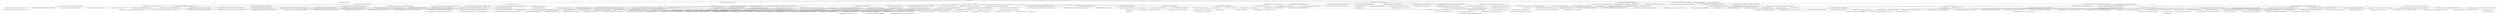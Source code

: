 digraph mogu_admin {
	"com.moxi:mogu_admin:jar:0.0.1-SNAPSHOT" -> "com.moxi:mogu_xo:jar:0.0.1-SNAPSHOT:compile" ; 
	"com.moxi:mogu_admin:jar:0.0.1-SNAPSHOT" -> "com.alibaba.cloud:spring-cloud-starter-alibaba-nacos-config:jar:2.2.4.RELEASE:compile" ; 
	"com.moxi:mogu_admin:jar:0.0.1-SNAPSHOT" -> "com.alibaba.cloud:spring-cloud-starter-alibaba-sentinel:jar:2.2.4.RELEASE:compile" ; 
	"com.moxi:mogu_admin:jar:0.0.1-SNAPSHOT" -> "org.springframework.boot:spring-boot-starter-test:jar:2.2.5.RELEASE:test" ; 
	"com.moxi:mogu_admin:jar:0.0.1-SNAPSHOT" -> "org.springframework.boot:spring-boot-starter-web:jar:2.2.5.RELEASE:compile" ; 
	"com.moxi:mogu_admin:jar:0.0.1-SNAPSHOT" -> "javax.servlet:servlet-api:jar:3.0-alpha-1:compile" ; 
	"com.moxi:mogu_admin:jar:0.0.1-SNAPSHOT" -> "io.springfox:springfox-boot-starter:jar:3.0.0:compile" ; 
	"com.moxi:mogu_admin:jar:0.0.1-SNAPSHOT" -> "org.springframework.boot:spring-boot-starter-aop:jar:2.2.5.RELEASE:compile" ; 
	"com.moxi:mogu_admin:jar:0.0.1-SNAPSHOT" -> "com.alibaba.cloud:spring-cloud-starter-alibaba-nacos-discovery:jar:2.2.4.RELEASE:compile" ; 
	"com.moxi:mogu_admin:jar:0.0.1-SNAPSHOT" -> "de.codecentric:spring-boot-admin-starter-client:jar:2.2.1:compile" ; 
	"com.moxi:mogu_admin:jar:0.0.1-SNAPSHOT" -> "com.moxi:mogu_utils:jar:0.0.1-SNAPSHOT:compile" ; 
	"com.alibaba.cloud:spring-cloud-starter-alibaba-nacos-config:jar:2.2.4.RELEASE:compile" -> "com.alibaba.spring:spring-context-support:jar:1.0.10:compile (version managed from 1.0.10)" ; 
	"com.alibaba.cloud:spring-cloud-starter-alibaba-nacos-config:jar:2.2.4.RELEASE:compile" -> "com.alibaba.nacos:nacos-client:jar:1.4.1:compile (version managed from 1.4.1)" ; 
	"com.alibaba.cloud:spring-cloud-starter-alibaba-nacos-config:jar:2.2.4.RELEASE:compile" -> "org.springframework.cloud:spring-cloud-commons:jar:2.2.2.RELEASE:compile (version managed from 2.2.5.RELEASE)" ; 
	"com.alibaba.cloud:spring-cloud-starter-alibaba-nacos-config:jar:2.2.4.RELEASE:compile" -> "org.springframework.cloud:spring-cloud-context:jar:2.2.2.RELEASE:compile (version managed from 2.2.5.RELEASE)" ; 
	"com.alibaba.nacos:nacos-client:jar:1.4.1:compile (version managed from 1.4.1)" -> "com.alibaba.nacos:nacos-common:jar:1.4.1:compile" ; 
	"com.alibaba.nacos:nacos-client:jar:1.4.1:compile (version managed from 1.4.1)" -> "com.alibaba.nacos:nacos-api:jar:1.4.1:compile" ; 
	"com.alibaba.nacos:nacos-client:jar:1.4.1:compile (version managed from 1.4.1)" -> "com.google.guava:guava:jar:28.2-android:compile (version managed from 24.1.1-jre)" ; 
	"com.alibaba.nacos:nacos-client:jar:1.4.1:compile (version managed from 1.4.1)" -> "commons-codec:commons-codec:jar:1.13:compile (version managed from 1.11)" ; 
	"com.alibaba.nacos:nacos-client:jar:1.4.1:compile (version managed from 1.4.1)" -> "com.fasterxml.jackson.core:jackson-core:jar:2.10.2:compile (version managed from 2.10.4)" ; 
	"com.alibaba.nacos:nacos-client:jar:1.4.1:compile (version managed from 1.4.1)" -> "com.fasterxml.jackson.core:jackson-databind:jar:2.10.2:compile (version managed from 2.10.4)" ; 
	"com.alibaba.nacos:nacos-client:jar:1.4.1:compile (version managed from 1.4.1)" -> "io.prometheus:simpleclient:jar:0.5.0:compile" ; 
	"com.alibaba.nacos:nacos-client:jar:1.4.1:compile (version managed from 1.4.1)" -> "org.yaml:snakeyaml:jar:1.25:compile (version managed from 1.23)" ; 
	"com.alibaba.nacos:nacos-common:jar:1.4.1:compile" -> "(org.slf4j:slf4j-api:jar:1.7.30:compile - version managed from 1.7.7; omitted for duplicate)" ; 
	"com.alibaba.nacos:nacos-common:jar:1.4.1:compile" -> "commons-io:commons-io:jar:2.2:compile" ; 
	"com.alibaba.nacos:nacos-common:jar:1.4.1:compile" -> "org.apache.httpcomponents:httpasyncclient:jar:4.1.4:compile (version managed from 4.1.3)" ; 
	"com.alibaba.nacos:nacos-common:jar:1.4.1:compile" -> "(com.alibaba.nacos:nacos-api:jar:1.4.1:compile - omitted for duplicate)" ; 
	"com.alibaba.nacos:nacos-common:jar:1.4.1:compile" -> "(com.fasterxml.jackson.core:jackson-core:jar:2.10.2:compile - version managed from 2.10.4; omitted for duplicate)" ; 
	"com.alibaba.nacos:nacos-common:jar:1.4.1:compile" -> "(com.fasterxml.jackson.core:jackson-databind:jar:2.10.2:compile - version managed from 2.10.4; omitted for duplicate)" ; 
	"org.apache.httpcomponents:httpasyncclient:jar:4.1.4:compile (version managed from 4.1.3)" -> "org.apache.httpcomponents:httpcore:jar:4.4.13:compile (version managed from 4.4.10)" ; 
	"org.apache.httpcomponents:httpasyncclient:jar:4.1.4:compile (version managed from 4.1.3)" -> "org.apache.httpcomponents:httpcore-nio:jar:4.4.13:compile (version managed from 4.4.10)" ; 
	"org.apache.httpcomponents:httpasyncclient:jar:4.1.4:compile (version managed from 4.1.3)" -> "(org.apache.httpcomponents:httpclient:jar:4.5.11:compile - version managed from 4.5.6; omitted for duplicate)" ; 
	"org.apache.httpcomponents:httpcore-nio:jar:4.4.13:compile (version managed from 4.4.10)" -> "(org.apache.httpcomponents:httpcore:jar:4.4.13:compile - version managed from 4.4.13; omitted for duplicate)" ; 
	"com.alibaba.nacos:nacos-api:jar:1.4.1:compile" -> "(com.fasterxml.jackson.core:jackson-core:jar:2.10.2:compile - version managed from 2.10.4; omitted for duplicate)" ; 
	"com.alibaba.nacos:nacos-api:jar:1.4.1:compile" -> "(com.fasterxml.jackson.core:jackson-databind:jar:2.10.2:compile - version managed from 2.10.4; omitted for duplicate)" ; 
	"com.alibaba.nacos:nacos-api:jar:1.4.1:compile" -> "(com.google.guava:guava:jar:28.2-android:compile - version managed from 24.1.1-jre; omitted for duplicate)" ; 
	"com.google.guava:guava:jar:28.2-android:compile (version managed from 24.1.1-jre)" -> "com.google.guava:failureaccess:jar:1.0.1:compile" ; 
	"com.google.guava:guava:jar:28.2-android:compile (version managed from 24.1.1-jre)" -> "com.google.guava:listenablefuture:jar:9999.0-empty-to-avoid-conflict-with-guava:compile" ; 
	"com.google.guava:guava:jar:28.2-android:compile (version managed from 24.1.1-jre)" -> "com.google.code.findbugs:jsr305:jar:3.0.2:compile" ; 
	"com.google.guava:guava:jar:28.2-android:compile (version managed from 24.1.1-jre)" -> "org.checkerframework:checker-compat-qual:jar:2.5.5:compile" ; 
	"com.google.guava:guava:jar:28.2-android:compile (version managed from 24.1.1-jre)" -> "com.google.errorprone:error_prone_annotations:jar:2.3.4:compile" ; 
	"com.google.guava:guava:jar:28.2-android:compile (version managed from 24.1.1-jre)" -> "com.google.j2objc:j2objc-annotations:jar:1.3:compile" ; 
	"com.fasterxml.jackson.core:jackson-databind:jar:2.10.2:compile (version managed from 2.10.4)" -> "com.fasterxml.jackson.core:jackson-annotations:jar:2.10.2:compile (version managed from 2.10.2)" ; 
	"com.fasterxml.jackson.core:jackson-databind:jar:2.10.2:compile (version managed from 2.10.4)" -> "(com.fasterxml.jackson.core:jackson-core:jar:2.10.2:compile - version managed from 2.10.2; omitted for duplicate)" ; 
	"org.springframework.cloud:spring-cloud-commons:jar:2.2.2.RELEASE:compile (version managed from 2.2.5.RELEASE)" -> "org.springframework.security:spring-security-crypto:jar:5.2.2.RELEASE:compile (version managed from 5.2.2.RELEASE)" ; 
	"org.springframework.cloud:spring-cloud-context:jar:2.2.2.RELEASE:compile (version managed from 2.2.5.RELEASE)" -> "(org.springframework.security:spring-security-crypto:jar:5.2.2.RELEASE:compile - version managed from 5.2.2.RELEASE; omitted for duplicate)" ; 
	"com.alibaba.cloud:spring-cloud-starter-alibaba-sentinel:jar:2.2.4.RELEASE:compile" -> "com.alibaba.csp:sentinel-transport-simple-http:jar:1.8.0:compile (version managed from 1.8.0)" ; 
	"com.alibaba.cloud:spring-cloud-starter-alibaba-sentinel:jar:2.2.4.RELEASE:compile" -> "com.alibaba.csp:sentinel-annotation-aspectj:jar:1.8.0:compile (version managed from 1.8.0)" ; 
	"com.alibaba.cloud:spring-cloud-starter-alibaba-sentinel:jar:2.2.4.RELEASE:compile" -> "com.alibaba.cloud:spring-cloud-circuitbreaker-sentinel:jar:2.2.4.RELEASE:compile (version managed from 2.2.4.RELEASE)" ; 
	"com.alibaba.cloud:spring-cloud-starter-alibaba-sentinel:jar:2.2.4.RELEASE:compile" -> "com.alibaba.csp:sentinel-spring-webflux-adapter:jar:1.8.0:compile (version managed from 1.8.0)" ; 
	"com.alibaba.cloud:spring-cloud-starter-alibaba-sentinel:jar:2.2.4.RELEASE:compile" -> "com.alibaba.csp:sentinel-spring-webmvc-adapter:jar:1.8.0:compile (version managed from 1.8.0)" ; 
	"com.alibaba.cloud:spring-cloud-starter-alibaba-sentinel:jar:2.2.4.RELEASE:compile" -> "com.alibaba.csp:sentinel-parameter-flow-control:jar:1.8.0:compile (version managed from 1.8.0)" ; 
	"com.alibaba.cloud:spring-cloud-starter-alibaba-sentinel:jar:2.2.4.RELEASE:compile" -> "com.alibaba.csp:sentinel-cluster-server-default:jar:1.8.0:compile (version managed from 1.8.0)" ; 
	"com.alibaba.cloud:spring-cloud-starter-alibaba-sentinel:jar:2.2.4.RELEASE:compile" -> "com.alibaba.csp:sentinel-cluster-client-default:jar:1.8.0:compile (version managed from 1.8.0)" ; 
	"com.alibaba.cloud:spring-cloud-starter-alibaba-sentinel:jar:2.2.4.RELEASE:compile" -> "com.alibaba.cloud:spring-cloud-alibaba-sentinel-datasource:jar:2.2.4.RELEASE:compile (version managed from 2.2.4.RELEASE)" ; 
	"com.alibaba.csp:sentinel-transport-simple-http:jar:1.8.0:compile (version managed from 1.8.0)" -> "com.alibaba.csp:sentinel-transport-common:jar:1.8.0:compile" ; 
	"com.alibaba.csp:sentinel-transport-common:jar:1.8.0:compile" -> "com.alibaba.csp:sentinel-datasource-extension:jar:1.8.0:compile (version managed from 1.8.0)" ; 
	"com.alibaba.csp:sentinel-transport-common:jar:1.8.0:compile" -> "com.alibaba:fastjson:jar:1.2.71:compile" ; 
	"com.alibaba.csp:sentinel-datasource-extension:jar:1.8.0:compile (version managed from 1.8.0)" -> "(com.alibaba.csp:sentinel-core:jar:1.8.0:compile - version managed from 1.8.0; omitted for duplicate)" ; 
	"com.alibaba.csp:sentinel-annotation-aspectj:jar:1.8.0:compile (version managed from 1.8.0)" -> "com.alibaba.csp:sentinel-core:jar:1.8.0:compile (version managed from 1.8.0)" ; 
	"com.alibaba.csp:sentinel-annotation-aspectj:jar:1.8.0:compile (version managed from 1.8.0)" -> "org.aspectj:aspectjrt:jar:1.9.5:compile (version managed from 1.9.2)" ; 
	"com.alibaba.csp:sentinel-annotation-aspectj:jar:1.8.0:compile (version managed from 1.8.0)" -> "(org.aspectj:aspectjweaver:jar:1.9.5:compile - version managed from 1.9.2; omitted for duplicate)" ; 
	"com.alibaba.cloud:spring-cloud-circuitbreaker-sentinel:jar:2.2.4.RELEASE:compile (version managed from 2.2.4.RELEASE)" -> "(org.springframework.cloud:spring-cloud-commons:jar:2.2.2.RELEASE:compile - version managed from 2.2.5.RELEASE; omitted for duplicate)" ; 
	"com.alibaba.cloud:spring-cloud-circuitbreaker-sentinel:jar:2.2.4.RELEASE:compile (version managed from 2.2.4.RELEASE)" -> "(com.alibaba.csp:sentinel-core:jar:1.8.0:compile - version managed from 1.8.0; omitted for duplicate)" ; 
	"com.alibaba.cloud:spring-cloud-circuitbreaker-sentinel:jar:2.2.4.RELEASE:compile (version managed from 2.2.4.RELEASE)" -> "com.alibaba.csp:sentinel-reactor-adapter:jar:1.8.0:compile (version managed from 1.8.0)" ; 
	"com.alibaba.csp:sentinel-reactor-adapter:jar:1.8.0:compile (version managed from 1.8.0)" -> "(com.alibaba.csp:sentinel-core:jar:1.8.0:compile - version managed from 1.8.0; omitted for duplicate)" ; 
	"com.alibaba.csp:sentinel-spring-webflux-adapter:jar:1.8.0:compile (version managed from 1.8.0)" -> "(com.alibaba.csp:sentinel-core:jar:1.8.0:compile - version managed from 1.8.0; omitted for duplicate)" ; 
	"com.alibaba.csp:sentinel-spring-webflux-adapter:jar:1.8.0:compile (version managed from 1.8.0)" -> "(com.alibaba.csp:sentinel-reactor-adapter:jar:1.8.0:compile - version managed from 1.8.0; omitted for duplicate)" ; 
	"com.alibaba.csp:sentinel-spring-webmvc-adapter:jar:1.8.0:compile (version managed from 1.8.0)" -> "(com.alibaba.csp:sentinel-core:jar:1.8.0:compile - version managed from 1.8.0; omitted for duplicate)" ; 
	"com.alibaba.csp:sentinel-parameter-flow-control:jar:1.8.0:compile (version managed from 1.8.0)" -> "(com.alibaba.csp:sentinel-core:jar:1.8.0:compile - version managed from 1.8.0; omitted for duplicate)" ; 
	"com.alibaba.csp:sentinel-parameter-flow-control:jar:1.8.0:compile (version managed from 1.8.0)" -> "com.googlecode.concurrentlinkedhashmap:concurrentlinkedhashmap-lru:jar:1.4.2:compile" ; 
	"com.alibaba.csp:sentinel-cluster-server-default:jar:1.8.0:compile (version managed from 1.8.0)" -> "(com.alibaba.csp:sentinel-core:jar:1.8.0:compile - version managed from 1.8.0; omitted for duplicate)" ; 
	"com.alibaba.csp:sentinel-cluster-server-default:jar:1.8.0:compile (version managed from 1.8.0)" -> "com.alibaba.csp:sentinel-cluster-common-default:jar:1.8.0:compile" ; 
	"com.alibaba.csp:sentinel-cluster-server-default:jar:1.8.0:compile (version managed from 1.8.0)" -> "(com.alibaba.csp:sentinel-parameter-flow-control:jar:1.8.0:compile - version managed from 1.8.0; omitted for duplicate)" ; 
	"com.alibaba.csp:sentinel-cluster-server-default:jar:1.8.0:compile (version managed from 1.8.0)" -> "io.netty:netty-handler:jar:4.1.45.Final:compile (version managed from 4.1.31.Final)" ; 
	"com.alibaba.csp:sentinel-cluster-common-default:jar:1.8.0:compile" -> "(com.alibaba.csp:sentinel-core:jar:1.8.0:compile - version managed from 1.8.0; omitted for duplicate)" ; 
	"io.netty:netty-handler:jar:4.1.45.Final:compile (version managed from 4.1.31.Final)" -> "io.netty:netty-common:jar:4.1.45.Final:compile (version managed from 4.1.45.Final)" ; 
	"io.netty:netty-handler:jar:4.1.45.Final:compile (version managed from 4.1.31.Final)" -> "io.netty:netty-buffer:jar:4.1.45.Final:compile (version managed from 4.1.45.Final)" ; 
	"io.netty:netty-handler:jar:4.1.45.Final:compile (version managed from 4.1.31.Final)" -> "io.netty:netty-transport:jar:4.1.45.Final:compile (version managed from 4.1.45.Final)" ; 
	"io.netty:netty-handler:jar:4.1.45.Final:compile (version managed from 4.1.31.Final)" -> "io.netty:netty-codec:jar:4.1.45.Final:compile (version managed from 4.1.45.Final)" ; 
	"io.netty:netty-buffer:jar:4.1.45.Final:compile (version managed from 4.1.45.Final)" -> "(io.netty:netty-common:jar:4.1.45.Final:compile - version managed from 4.1.45.Final; omitted for duplicate)" ; 
	"io.netty:netty-transport:jar:4.1.45.Final:compile (version managed from 4.1.45.Final)" -> "(io.netty:netty-common:jar:4.1.45.Final:compile - version managed from 4.1.45.Final; omitted for duplicate)" ; 
	"io.netty:netty-transport:jar:4.1.45.Final:compile (version managed from 4.1.45.Final)" -> "(io.netty:netty-buffer:jar:4.1.45.Final:compile - version managed from 4.1.45.Final; omitted for duplicate)" ; 
	"io.netty:netty-transport:jar:4.1.45.Final:compile (version managed from 4.1.45.Final)" -> "io.netty:netty-resolver:jar:4.1.45.Final:compile (version managed from 4.1.45.Final)" ; 
	"io.netty:netty-resolver:jar:4.1.45.Final:compile (version managed from 4.1.45.Final)" -> "(io.netty:netty-common:jar:4.1.45.Final:compile - version managed from 4.1.45.Final; omitted for duplicate)" ; 
	"io.netty:netty-codec:jar:4.1.45.Final:compile (version managed from 4.1.45.Final)" -> "(io.netty:netty-common:jar:4.1.45.Final:compile - version managed from 4.1.45.Final; omitted for duplicate)" ; 
	"io.netty:netty-codec:jar:4.1.45.Final:compile (version managed from 4.1.45.Final)" -> "(io.netty:netty-buffer:jar:4.1.45.Final:compile - version managed from 4.1.45.Final; omitted for duplicate)" ; 
	"io.netty:netty-codec:jar:4.1.45.Final:compile (version managed from 4.1.45.Final)" -> "(io.netty:netty-transport:jar:4.1.45.Final:compile - version managed from 4.1.45.Final; omitted for duplicate)" ; 
	"com.alibaba.csp:sentinel-cluster-client-default:jar:1.8.0:compile (version managed from 1.8.0)" -> "(com.alibaba.csp:sentinel-core:jar:1.8.0:compile - version managed from 1.8.0; omitted for duplicate)" ; 
	"com.alibaba.csp:sentinel-cluster-client-default:jar:1.8.0:compile (version managed from 1.8.0)" -> "(com.alibaba.csp:sentinel-cluster-common-default:jar:1.8.0:compile - omitted for duplicate)" ; 
	"com.alibaba.csp:sentinel-cluster-client-default:jar:1.8.0:compile (version managed from 1.8.0)" -> "(io.netty:netty-handler:jar:4.1.45.Final:compile - version managed from 4.1.31.Final; omitted for duplicate)" ; 
	"org.springframework.boot:spring-boot-starter-test:jar:2.2.5.RELEASE:test" -> "org.springframework.boot:spring-boot-starter:jar:2.2.5.RELEASE:compile (version managed from 2.2.5.RELEASE; scope not updated to compile)" ; 
	"org.springframework.boot:spring-boot-starter-test:jar:2.2.5.RELEASE:test" -> "org.springframework.boot:spring-boot-test:jar:2.2.5.RELEASE:test (version managed from 2.2.5.RELEASE)" ; 
	"org.springframework.boot:spring-boot-starter-test:jar:2.2.5.RELEASE:test" -> "org.springframework.boot:spring-boot-test-autoconfigure:jar:2.2.5.RELEASE:test (version managed from 2.2.5.RELEASE)" ; 
	"org.springframework.boot:spring-boot-starter-test:jar:2.2.5.RELEASE:test" -> "com.jayway.jsonpath:json-path:jar:2.4.0:test (version managed from 2.4.0)" ; 
	"org.springframework.boot:spring-boot-starter-test:jar:2.2.5.RELEASE:test" -> "jakarta.xml.bind:jakarta.xml.bind-api:jar:2.3.2:test (version managed from 2.3.2)" ; 
	"org.springframework.boot:spring-boot-starter-test:jar:2.2.5.RELEASE:test" -> "org.junit.jupiter:junit-jupiter:jar:5.5.2:test (version managed from 5.5.2)" ; 
	"org.springframework.boot:spring-boot-starter-test:jar:2.2.5.RELEASE:test" -> "org.junit.vintage:junit-vintage-engine:jar:5.5.2:test (version managed from 5.5.2)" ; 
	"org.springframework.boot:spring-boot-starter-test:jar:2.2.5.RELEASE:test" -> "org.mockito:mockito-junit-jupiter:jar:3.1.0:test (version managed from 3.1.0)" ; 
	"org.springframework.boot:spring-boot-starter-test:jar:2.2.5.RELEASE:test" -> "org.assertj:assertj-core:jar:3.13.2:test (version managed from 3.13.2)" ; 
	"org.springframework.boot:spring-boot-starter-test:jar:2.2.5.RELEASE:test" -> "org.hamcrest:hamcrest:jar:2.1:test (version managed from 2.1)" ; 
	"org.springframework.boot:spring-boot-starter-test:jar:2.2.5.RELEASE:test" -> "org.mockito:mockito-core:jar:3.1.0:test (version managed from 3.1.0)" ; 
	"org.springframework.boot:spring-boot-starter-test:jar:2.2.5.RELEASE:test" -> "org.skyscreamer:jsonassert:jar:1.5.0:test (version managed from 1.5.0)" ; 
	"org.springframework.boot:spring-boot-starter-test:jar:2.2.5.RELEASE:test" -> "org.springframework:spring-core:jar:5.2.4.RELEASE:compile (version managed from 5.2.4.RELEASE; scope not updated to compile)" ; 
	"org.springframework.boot:spring-boot-starter-test:jar:2.2.5.RELEASE:test" -> "org.springframework:spring-test:jar:5.2.4.RELEASE:test (version managed from 5.2.4.RELEASE)" ; 
	"org.springframework.boot:spring-boot-starter-test:jar:2.2.5.RELEASE:test" -> "org.xmlunit:xmlunit-core:jar:2.6.3:test (version managed from 2.6.3)" ; 
	"org.springframework.boot:spring-boot-starter:jar:2.2.5.RELEASE:compile (version managed from 2.2.5.RELEASE; scope not updated to compile)" -> "org.springframework.boot:spring-boot:jar:2.2.5.RELEASE:compile (version managed from 2.2.5.RELEASE; scope not updated to compile)" ; 
	"org.springframework.boot:spring-boot-starter:jar:2.2.5.RELEASE:compile (version managed from 2.2.5.RELEASE; scope not updated to compile)" -> "org.springframework.boot:spring-boot-autoconfigure:jar:2.2.5.RELEASE:compile (version managed from 2.2.5.RELEASE; scope not updated to compile)" ; 
	"org.springframework.boot:spring-boot-starter:jar:2.2.5.RELEASE:compile (version managed from 2.2.5.RELEASE; scope not updated to compile)" -> "org.springframework.boot:spring-boot-starter-logging:jar:2.2.5.RELEASE:compile (version managed from 2.2.5.RELEASE)" ; 
	"org.springframework.boot:spring-boot-starter:jar:2.2.5.RELEASE:compile (version managed from 2.2.5.RELEASE; scope not updated to compile)" -> "jakarta.annotation:jakarta.annotation-api:jar:1.3.5:compile (version managed from 1.3.5)" ; 
	"org.springframework.boot:spring-boot-starter:jar:2.2.5.RELEASE:compile (version managed from 2.2.5.RELEASE; scope not updated to compile)" -> "(org.springframework:spring-core:jar:5.2.4.RELEASE:compile - version managed from 5.2.4.RELEASE; omitted for duplicate)" ; 
	"org.springframework.boot:spring-boot-starter:jar:2.2.5.RELEASE:compile (version managed from 2.2.5.RELEASE; scope not updated to compile)" -> "(org.yaml:snakeyaml:jar:1.25:runtime - version managed from 1.25; omitted for duplicate)" ; 
	"org.springframework.boot:spring-boot:jar:2.2.5.RELEASE:compile (version managed from 2.2.5.RELEASE; scope not updated to compile)" -> "(org.springframework:spring-core:jar:5.2.4.RELEASE:compile - version managed from 5.2.4.RELEASE; omitted for duplicate)" ; 
	"org.springframework.boot:spring-boot:jar:2.2.5.RELEASE:compile (version managed from 2.2.5.RELEASE; scope not updated to compile)" -> "(org.springframework:spring-context:jar:5.2.4.RELEASE:compile - version managed from 5.2.4.RELEASE; omitted for duplicate)" ; 
	"org.springframework.boot:spring-boot-autoconfigure:jar:2.2.5.RELEASE:compile (version managed from 2.2.5.RELEASE; scope not updated to compile)" -> "(org.springframework.boot:spring-boot:jar:2.2.5.RELEASE:compile - version managed from 2.2.5.RELEASE; omitted for duplicate)" ; 
	"org.springframework.boot:spring-boot-starter-logging:jar:2.2.5.RELEASE:compile (version managed from 2.2.5.RELEASE)" -> "ch.qos.logback:logback-classic:jar:1.2.3:compile (version managed from 1.2.3)" ; 
	"org.springframework.boot:spring-boot-starter-logging:jar:2.2.5.RELEASE:compile (version managed from 2.2.5.RELEASE)" -> "org.apache.logging.log4j:log4j-to-slf4j:jar:2.12.1:compile (version managed from 2.12.1)" ; 
	"org.springframework.boot:spring-boot-starter-logging:jar:2.2.5.RELEASE:compile (version managed from 2.2.5.RELEASE)" -> "org.slf4j:jul-to-slf4j:jar:1.7.30:compile (version managed from 1.7.30)" ; 
	"ch.qos.logback:logback-classic:jar:1.2.3:compile (version managed from 1.2.3)" -> "ch.qos.logback:logback-core:jar:1.2.3:compile (version managed from 1.2.3)" ; 
	"ch.qos.logback:logback-classic:jar:1.2.3:compile (version managed from 1.2.3)" -> "(org.slf4j:slf4j-api:jar:1.7.30:compile - version managed from 1.7.25; omitted for duplicate)" ; 
	"org.apache.logging.log4j:log4j-to-slf4j:jar:2.12.1:compile (version managed from 2.12.1)" -> "(org.slf4j:slf4j-api:jar:1.7.30:compile - version managed from 1.7.25; omitted for duplicate)" ; 
	"org.apache.logging.log4j:log4j-to-slf4j:jar:2.12.1:compile (version managed from 2.12.1)" -> "org.apache.logging.log4j:log4j-api:jar:2.12.1:compile (version managed from 2.12.1)" ; 
	"org.slf4j:jul-to-slf4j:jar:1.7.30:compile (version managed from 1.7.30)" -> "(org.slf4j:slf4j-api:jar:1.7.30:compile - version managed from 1.7.30; omitted for duplicate)" ; 
	"org.springframework.boot:spring-boot-test:jar:2.2.5.RELEASE:test (version managed from 2.2.5.RELEASE)" -> "(org.springframework.boot:spring-boot:jar:2.2.5.RELEASE:test - version managed from 2.2.5.RELEASE; omitted for duplicate)" ; 
	"org.springframework.boot:spring-boot-test-autoconfigure:jar:2.2.5.RELEASE:test (version managed from 2.2.5.RELEASE)" -> "(org.springframework.boot:spring-boot-test:jar:2.2.5.RELEASE:test - version managed from 2.2.5.RELEASE; omitted for duplicate)" ; 
	"org.springframework.boot:spring-boot-test-autoconfigure:jar:2.2.5.RELEASE:test (version managed from 2.2.5.RELEASE)" -> "(org.springframework.boot:spring-boot-autoconfigure:jar:2.2.5.RELEASE:test - version managed from 2.2.5.RELEASE; omitted for duplicate)" ; 
	"com.jayway.jsonpath:json-path:jar:2.4.0:test (version managed from 2.4.0)" -> "net.minidev:json-smart:jar:2.3:test" ; 
	"com.jayway.jsonpath:json-path:jar:2.4.0:test (version managed from 2.4.0)" -> "(org.slf4j:slf4j-api:jar:1.7.30:test - version managed from 1.7.25; omitted for duplicate)" ; 
	"net.minidev:json-smart:jar:2.3:test" -> "net.minidev:accessors-smart:jar:1.2:test" ; 
	"net.minidev:accessors-smart:jar:1.2:test" -> "org.ow2.asm:asm:jar:5.0.4:test" ; 
	"jakarta.xml.bind:jakarta.xml.bind-api:jar:2.3.2:test (version managed from 2.3.2)" -> "jakarta.activation:jakarta.activation-api:jar:1.2.2:test (version managed from 1.2.1)" ; 
	"org.junit.jupiter:junit-jupiter:jar:5.5.2:test (version managed from 5.5.2)" -> "org.junit.jupiter:junit-jupiter-api:jar:5.5.2:test (version managed from 5.5.2)" ; 
	"org.junit.jupiter:junit-jupiter:jar:5.5.2:test (version managed from 5.5.2)" -> "org.junit.jupiter:junit-jupiter-params:jar:5.5.2:test (version managed from 5.5.2)" ; 
	"org.junit.jupiter:junit-jupiter:jar:5.5.2:test (version managed from 5.5.2)" -> "org.junit.jupiter:junit-jupiter-engine:jar:5.5.2:test (version managed from 5.5.2)" ; 
	"org.junit.jupiter:junit-jupiter-api:jar:5.5.2:test (version managed from 5.5.2)" -> "(org.apiguardian:apiguardian-api:jar:1.1.0:test - omitted for duplicate)" ; 
	"org.junit.jupiter:junit-jupiter-api:jar:5.5.2:test (version managed from 5.5.2)" -> "org.opentest4j:opentest4j:jar:1.2.0:test" ; 
	"org.junit.jupiter:junit-jupiter-api:jar:5.5.2:test (version managed from 5.5.2)" -> "org.junit.platform:junit-platform-commons:jar:1.5.2:test (version managed from 1.5.2)" ; 
	"org.junit.platform:junit-platform-commons:jar:1.5.2:test (version managed from 1.5.2)" -> "(org.apiguardian:apiguardian-api:jar:1.1.0:test - omitted for duplicate)" ; 
	"org.junit.jupiter:junit-jupiter-params:jar:5.5.2:test (version managed from 5.5.2)" -> "(org.apiguardian:apiguardian-api:jar:1.1.0:test - omitted for duplicate)" ; 
	"org.junit.jupiter:junit-jupiter-params:jar:5.5.2:test (version managed from 5.5.2)" -> "(org.junit.jupiter:junit-jupiter-api:jar:5.5.2:test - version managed from 5.5.2; omitted for duplicate)" ; 
	"org.junit.jupiter:junit-jupiter-engine:jar:5.5.2:test (version managed from 5.5.2)" -> "(org.apiguardian:apiguardian-api:jar:1.1.0:test - omitted for duplicate)" ; 
	"org.junit.jupiter:junit-jupiter-engine:jar:5.5.2:test (version managed from 5.5.2)" -> "(org.junit.platform:junit-platform-engine:jar:1.5.2:test - version managed from 1.5.2; omitted for duplicate)" ; 
	"org.junit.jupiter:junit-jupiter-engine:jar:5.5.2:test (version managed from 5.5.2)" -> "(org.junit.jupiter:junit-jupiter-api:jar:5.5.2:test - version managed from 5.5.2; omitted for duplicate)" ; 
	"org.junit.vintage:junit-vintage-engine:jar:5.5.2:test (version managed from 5.5.2)" -> "org.apiguardian:apiguardian-api:jar:1.1.0:test" ; 
	"org.junit.vintage:junit-vintage-engine:jar:5.5.2:test (version managed from 5.5.2)" -> "org.junit.platform:junit-platform-engine:jar:1.5.2:test (version managed from 1.5.2)" ; 
	"org.junit.vintage:junit-vintage-engine:jar:5.5.2:test (version managed from 5.5.2)" -> "junit:junit:jar:4.12:test (version managed from 4.12)" ; 
	"org.junit.platform:junit-platform-engine:jar:1.5.2:test (version managed from 1.5.2)" -> "(org.apiguardian:apiguardian-api:jar:1.1.0:test - omitted for duplicate)" ; 
	"org.junit.platform:junit-platform-engine:jar:1.5.2:test (version managed from 1.5.2)" -> "(org.opentest4j:opentest4j:jar:1.2.0:test - omitted for duplicate)" ; 
	"org.junit.platform:junit-platform-engine:jar:1.5.2:test (version managed from 1.5.2)" -> "(org.junit.platform:junit-platform-commons:jar:1.5.2:test - version managed from 1.5.2; omitted for duplicate)" ; 
	"org.mockito:mockito-junit-jupiter:jar:3.1.0:test (version managed from 3.1.0)" -> "(org.mockito:mockito-core:jar:3.1.0:test - version managed from 3.1.0; omitted for duplicate)" ; 
	"org.mockito:mockito-junit-jupiter:jar:3.1.0:test (version managed from 3.1.0)" -> "(org.junit.jupiter:junit-jupiter-api:jar:5.5.2:test - version managed from 5.4.2; omitted for duplicate)" ; 
	"org.mockito:mockito-core:jar:3.1.0:test (version managed from 3.1.0)" -> "net.bytebuddy:byte-buddy:jar:1.10.8:compile (version managed from 1.9.10; scope not updated to compile)" ; 
	"org.mockito:mockito-core:jar:3.1.0:test (version managed from 3.1.0)" -> "net.bytebuddy:byte-buddy-agent:jar:1.10.8:test (version managed from 1.9.10)" ; 
	"org.mockito:mockito-core:jar:3.1.0:test (version managed from 3.1.0)" -> "org.objenesis:objenesis:jar:2.6:test" ; 
	"org.skyscreamer:jsonassert:jar:1.5.0:test (version managed from 1.5.0)" -> "com.vaadin.external.google:android-json:jar:0.0.20131108.vaadin1:test" ; 
	"org.springframework:spring-core:jar:5.2.4.RELEASE:compile (version managed from 5.2.4.RELEASE; scope not updated to compile)" -> "org.springframework:spring-jcl:jar:5.2.4.RELEASE:compile (version managed from 5.2.4.RELEASE)" ; 
	"org.springframework:spring-test:jar:5.2.4.RELEASE:test (version managed from 5.2.4.RELEASE)" -> "(org.springframework:spring-core:jar:5.2.4.RELEASE:test - version managed from 5.2.4.RELEASE; omitted for duplicate)" ; 
	"org.springframework.boot:spring-boot-starter-web:jar:2.2.5.RELEASE:compile" -> "(org.springframework.boot:spring-boot-starter:jar:2.2.5.RELEASE:compile - version managed from 2.2.5.RELEASE; omitted for duplicate)" ; 
	"org.springframework.boot:spring-boot-starter-web:jar:2.2.5.RELEASE:compile" -> "org.springframework.boot:spring-boot-starter-json:jar:2.2.5.RELEASE:compile (version managed from 2.2.5.RELEASE)" ; 
	"org.springframework.boot:spring-boot-starter-web:jar:2.2.5.RELEASE:compile" -> "org.springframework.boot:spring-boot-starter-tomcat:jar:2.2.5.RELEASE:compile (version managed from 2.2.5.RELEASE)" ; 
	"org.springframework.boot:spring-boot-starter-web:jar:2.2.5.RELEASE:compile" -> "org.springframework.boot:spring-boot-starter-validation:jar:2.2.5.RELEASE:compile (version managed from 2.2.5.RELEASE)" ; 
	"org.springframework.boot:spring-boot-starter-web:jar:2.2.5.RELEASE:compile" -> "org.springframework:spring-web:jar:5.2.4.RELEASE:compile (version managed from 5.2.4.RELEASE)" ; 
	"org.springframework.boot:spring-boot-starter-web:jar:2.2.5.RELEASE:compile" -> "org.springframework:spring-webmvc:jar:5.2.4.RELEASE:compile (version managed from 5.2.4.RELEASE)" ; 
	"org.springframework.boot:spring-boot-starter-json:jar:2.2.5.RELEASE:compile (version managed from 2.2.5.RELEASE)" -> "(org.springframework.boot:spring-boot-starter:jar:2.2.5.RELEASE:compile - version managed from 2.2.5.RELEASE; omitted for duplicate)" ; 
	"org.springframework.boot:spring-boot-starter-json:jar:2.2.5.RELEASE:compile (version managed from 2.2.5.RELEASE)" -> "(org.springframework:spring-web:jar:5.2.4.RELEASE:compile - version managed from 5.2.4.RELEASE; omitted for duplicate)" ; 
	"org.springframework.boot:spring-boot-starter-json:jar:2.2.5.RELEASE:compile (version managed from 2.2.5.RELEASE)" -> "(com.fasterxml.jackson.core:jackson-databind:jar:2.10.2:compile - version managed from 2.10.2; omitted for duplicate)" ; 
	"org.springframework.boot:spring-boot-starter-json:jar:2.2.5.RELEASE:compile (version managed from 2.2.5.RELEASE)" -> "com.fasterxml.jackson.datatype:jackson-datatype-jdk8:jar:2.10.2:compile (version managed from 2.10.2)" ; 
	"org.springframework.boot:spring-boot-starter-json:jar:2.2.5.RELEASE:compile (version managed from 2.2.5.RELEASE)" -> "com.fasterxml.jackson.datatype:jackson-datatype-jsr310:jar:2.10.2:compile (version managed from 2.10.2; scope not updated to compile)" ; 
	"org.springframework.boot:spring-boot-starter-json:jar:2.2.5.RELEASE:compile (version managed from 2.2.5.RELEASE)" -> "com.fasterxml.jackson.module:jackson-module-parameter-names:jar:2.10.2:compile (version managed from 2.10.2)" ; 
	"com.fasterxml.jackson.datatype:jackson-datatype-jdk8:jar:2.10.2:compile (version managed from 2.10.2)" -> "(com.fasterxml.jackson.core:jackson-core:jar:2.10.2:compile - version managed from 2.10.2; omitted for duplicate)" ; 
	"com.fasterxml.jackson.datatype:jackson-datatype-jdk8:jar:2.10.2:compile (version managed from 2.10.2)" -> "(com.fasterxml.jackson.core:jackson-databind:jar:2.10.2:compile - version managed from 2.10.2; omitted for duplicate)" ; 
	"com.fasterxml.jackson.datatype:jackson-datatype-jsr310:jar:2.10.2:compile (version managed from 2.10.2; scope not updated to compile)" -> "(com.fasterxml.jackson.core:jackson-annotations:jar:2.10.2:compile - version managed from 2.10.2; omitted for duplicate)" ; 
	"com.fasterxml.jackson.datatype:jackson-datatype-jsr310:jar:2.10.2:compile (version managed from 2.10.2; scope not updated to compile)" -> "(com.fasterxml.jackson.core:jackson-core:jar:2.10.2:compile - version managed from 2.10.2; omitted for duplicate)" ; 
	"com.fasterxml.jackson.datatype:jackson-datatype-jsr310:jar:2.10.2:compile (version managed from 2.10.2; scope not updated to compile)" -> "(com.fasterxml.jackson.core:jackson-databind:jar:2.10.2:compile - version managed from 2.10.2; omitted for duplicate)" ; 
	"com.fasterxml.jackson.module:jackson-module-parameter-names:jar:2.10.2:compile (version managed from 2.10.2)" -> "(com.fasterxml.jackson.core:jackson-core:jar:2.10.2:compile - version managed from 2.10.2; omitted for duplicate)" ; 
	"com.fasterxml.jackson.module:jackson-module-parameter-names:jar:2.10.2:compile (version managed from 2.10.2)" -> "(com.fasterxml.jackson.core:jackson-databind:jar:2.10.2:compile - version managed from 2.10.2; omitted for duplicate)" ; 
	"org.springframework.boot:spring-boot-starter-tomcat:jar:2.2.5.RELEASE:compile (version managed from 2.2.5.RELEASE)" -> "(jakarta.annotation:jakarta.annotation-api:jar:1.3.5:compile - version managed from 1.3.5; omitted for duplicate)" ; 
	"org.springframework.boot:spring-boot-starter-tomcat:jar:2.2.5.RELEASE:compile (version managed from 2.2.5.RELEASE)" -> "org.apache.tomcat.embed:tomcat-embed-core:jar:9.0.31:compile (version managed from 9.0.31)" ; 
	"org.springframework.boot:spring-boot-starter-tomcat:jar:2.2.5.RELEASE:compile (version managed from 2.2.5.RELEASE)" -> "org.apache.tomcat.embed:tomcat-embed-el:jar:9.0.31:compile (version managed from 9.0.31)" ; 
	"org.springframework.boot:spring-boot-starter-tomcat:jar:2.2.5.RELEASE:compile (version managed from 2.2.5.RELEASE)" -> "org.apache.tomcat.embed:tomcat-embed-websocket:jar:9.0.31:compile (version managed from 9.0.31)" ; 
	"org.apache.tomcat.embed:tomcat-embed-websocket:jar:9.0.31:compile (version managed from 9.0.31)" -> "(org.apache.tomcat.embed:tomcat-embed-core:jar:9.0.31:compile - version managed from 9.0.31; omitted for duplicate)" ; 
	"org.springframework.boot:spring-boot-starter-validation:jar:2.2.5.RELEASE:compile (version managed from 2.2.5.RELEASE)" -> "(org.springframework.boot:spring-boot-starter:jar:2.2.5.RELEASE:compile - version managed from 2.2.5.RELEASE; omitted for duplicate)" ; 
	"org.springframework.boot:spring-boot-starter-validation:jar:2.2.5.RELEASE:compile (version managed from 2.2.5.RELEASE)" -> "jakarta.validation:jakarta.validation-api:jar:2.0.2:compile (version managed from 2.0.2)" ; 
	"org.springframework.boot:spring-boot-starter-validation:jar:2.2.5.RELEASE:compile (version managed from 2.2.5.RELEASE)" -> "org.hibernate.validator:hibernate-validator:jar:6.0.18.Final:compile (version managed from 6.0.18.Final)" ; 
	"org.hibernate.validator:hibernate-validator:jar:6.0.18.Final:compile (version managed from 6.0.18.Final)" -> "org.jboss.logging:jboss-logging:jar:3.4.1.Final:compile (version managed from 3.3.2.Final)" ; 
	"org.hibernate.validator:hibernate-validator:jar:6.0.18.Final:compile (version managed from 6.0.18.Final)" -> "(com.fasterxml:classmate:jar:1.5.1:compile - version managed from 1.3.4; omitted for duplicate)" ; 
	"org.springframework:spring-web:jar:5.2.4.RELEASE:compile (version managed from 5.2.4.RELEASE)" -> "org.springframework:spring-beans:jar:5.2.4.RELEASE:compile (version managed from 5.2.4.RELEASE)" ; 
	"org.springframework:spring-web:jar:5.2.4.RELEASE:compile (version managed from 5.2.4.RELEASE)" -> "(org.springframework:spring-core:jar:5.2.4.RELEASE:compile - version managed from 5.2.4.RELEASE; omitted for duplicate)" ; 
	"org.springframework:spring-beans:jar:5.2.4.RELEASE:compile (version managed from 5.2.4.RELEASE)" -> "(org.springframework:spring-core:jar:5.2.4.RELEASE:compile - version managed from 5.2.4.RELEASE; omitted for duplicate)" ; 
	"org.springframework:spring-webmvc:jar:5.2.4.RELEASE:compile (version managed from 5.2.4.RELEASE)" -> "(org.springframework:spring-aop:jar:5.2.4.RELEASE:compile - version managed from 5.2.4.RELEASE; omitted for duplicate)" ; 
	"org.springframework:spring-webmvc:jar:5.2.4.RELEASE:compile (version managed from 5.2.4.RELEASE)" -> "(org.springframework:spring-beans:jar:5.2.4.RELEASE:compile - version managed from 5.2.4.RELEASE; omitted for duplicate)" ; 
	"org.springframework:spring-webmvc:jar:5.2.4.RELEASE:compile (version managed from 5.2.4.RELEASE)" -> "org.springframework:spring-context:jar:5.2.4.RELEASE:compile (version managed from 5.2.4.RELEASE)" ; 
	"org.springframework:spring-webmvc:jar:5.2.4.RELEASE:compile (version managed from 5.2.4.RELEASE)" -> "(org.springframework:spring-core:jar:5.2.4.RELEASE:compile - version managed from 5.2.4.RELEASE; omitted for duplicate)" ; 
	"org.springframework:spring-webmvc:jar:5.2.4.RELEASE:compile (version managed from 5.2.4.RELEASE)" -> "org.springframework:spring-expression:jar:5.2.4.RELEASE:compile (version managed from 5.2.4.RELEASE)" ; 
	"org.springframework:spring-webmvc:jar:5.2.4.RELEASE:compile (version managed from 5.2.4.RELEASE)" -> "(org.springframework:spring-web:jar:5.2.4.RELEASE:compile - version managed from 5.2.4.RELEASE; omitted for duplicate)" ; 
	"org.springframework:spring-context:jar:5.2.4.RELEASE:compile (version managed from 5.2.4.RELEASE)" -> "(org.springframework:spring-aop:jar:5.2.4.RELEASE:compile - version managed from 5.2.4.RELEASE; omitted for duplicate)" ; 
	"org.springframework:spring-context:jar:5.2.4.RELEASE:compile (version managed from 5.2.4.RELEASE)" -> "(org.springframework:spring-beans:jar:5.2.4.RELEASE:compile - version managed from 5.2.4.RELEASE; omitted for duplicate)" ; 
	"org.springframework:spring-context:jar:5.2.4.RELEASE:compile (version managed from 5.2.4.RELEASE)" -> "(org.springframework:spring-core:jar:5.2.4.RELEASE:compile - version managed from 5.2.4.RELEASE; omitted for duplicate)" ; 
	"org.springframework:spring-context:jar:5.2.4.RELEASE:compile (version managed from 5.2.4.RELEASE)" -> "(org.springframework:spring-expression:jar:5.2.4.RELEASE:compile - version managed from 5.2.4.RELEASE; omitted for duplicate)" ; 
	"org.springframework:spring-expression:jar:5.2.4.RELEASE:compile (version managed from 5.2.4.RELEASE)" -> "(org.springframework:spring-core:jar:5.2.4.RELEASE:compile - version managed from 5.2.4.RELEASE; omitted for duplicate)" ; 
	"io.springfox:springfox-boot-starter:jar:3.0.0:compile" -> "io.springfox:springfox-oas:jar:3.0.0:compile" ; 
	"io.springfox:springfox-boot-starter:jar:3.0.0:compile" -> "io.springfox:springfox-data-rest:jar:3.0.0:compile" ; 
	"io.springfox:springfox-boot-starter:jar:3.0.0:compile" -> "io.springfox:springfox-bean-validators:jar:3.0.0:compile" ; 
	"io.springfox:springfox-boot-starter:jar:3.0.0:compile" -> "io.springfox:springfox-swagger2:jar:3.0.0:compile" ; 
	"io.springfox:springfox-boot-starter:jar:3.0.0:compile" -> "io.springfox:springfox-swagger-ui:jar:3.0.0:compile" ; 
	"io.springfox:springfox-boot-starter:jar:3.0.0:compile" -> "com.fasterxml:classmate:jar:1.5.1:compile (version managed from 1.5.1)" ; 
	"io.springfox:springfox-boot-starter:jar:3.0.0:compile" -> "org.slf4j:slf4j-api:jar:1.7.30:compile (version managed from 1.7.25)" ; 
	"io.springfox:springfox-boot-starter:jar:3.0.0:compile" -> "org.springframework.plugin:spring-plugin-core:jar:2.0.0.RELEASE:compile" ; 
	"io.springfox:springfox-boot-starter:jar:3.0.0:compile" -> "org.springframework.plugin:spring-plugin-metadata:jar:2.0.0.RELEASE:compile" ; 
	"io.springfox:springfox-oas:jar:3.0.0:compile" -> "io.swagger.core.v3:swagger-annotations:jar:2.1.2:compile" ; 
	"io.springfox:springfox-oas:jar:3.0.0:compile" -> "io.swagger.core.v3:swagger-models:jar:2.1.2:compile" ; 
	"io.springfox:springfox-oas:jar:3.0.0:compile" -> "io.springfox:springfox-spi:jar:3.0.0:compile (scope not updated to compile)" ; 
	"io.springfox:springfox-oas:jar:3.0.0:compile" -> "io.springfox:springfox-schema:jar:3.0.0:compile (scope not updated to compile)" ; 
	"io.springfox:springfox-oas:jar:3.0.0:compile" -> "io.springfox:springfox-core:jar:3.0.0:compile (scope not updated to compile)" ; 
	"io.springfox:springfox-oas:jar:3.0.0:compile" -> "io.springfox:springfox-spring-web:jar:3.0.0:compile (scope not updated to compile)" ; 
	"io.springfox:springfox-oas:jar:3.0.0:compile" -> "io.springfox:springfox-spring-webmvc:jar:3.0.0:compile (scope not updated to compile)" ; 
	"io.springfox:springfox-oas:jar:3.0.0:compile" -> "io.springfox:springfox-spring-webflux:jar:3.0.0:compile" ; 
	"io.springfox:springfox-oas:jar:3.0.0:compile" -> "io.springfox:springfox-swagger-common:jar:3.0.0:compile" ; 
	"io.springfox:springfox-oas:jar:3.0.0:compile" -> "(com.fasterxml:classmate:jar:1.5.1:compile - version managed from 1.5.1; omitted for duplicate)" ; 
	"io.springfox:springfox-oas:jar:3.0.0:compile" -> "(org.slf4j:slf4j-api:jar:1.7.30:compile - version managed from 1.7.25; omitted for duplicate)" ; 
	"io.springfox:springfox-oas:jar:3.0.0:compile" -> "(org.springframework.plugin:spring-plugin-core:jar:2.0.0.RELEASE:compile - omitted for duplicate)" ; 
	"io.springfox:springfox-oas:jar:3.0.0:compile" -> "(org.springframework.plugin:spring-plugin-metadata:jar:2.0.0.RELEASE:compile - omitted for duplicate)" ; 
	"io.springfox:springfox-oas:jar:3.0.0:compile" -> "org.mapstruct:mapstruct:jar:1.3.1.Final:runtime" ; 
	"io.swagger.core.v3:swagger-models:jar:2.1.2:compile" -> "(com.fasterxml.jackson.core:jackson-annotations:jar:2.10.2:compile - version managed from 2.10.1; omitted for duplicate)" ; 
	"io.springfox:springfox-spi:jar:3.0.0:compile (scope not updated to compile)" -> "(io.springfox:springfox-core:jar:3.0.0:compile - omitted for duplicate)" ; 
	"io.springfox:springfox-schema:jar:3.0.0:compile (scope not updated to compile)" -> "(io.springfox:springfox-core:jar:3.0.0:compile - omitted for duplicate)" ; 
	"io.springfox:springfox-schema:jar:3.0.0:compile (scope not updated to compile)" -> "(io.springfox:springfox-spi:jar:3.0.0:compile - omitted for duplicate)" ; 
	"io.springfox:springfox-core:jar:3.0.0:compile (scope not updated to compile)" -> "(net.bytebuddy:byte-buddy:jar:1.10.8:compile - version managed from 1.10.11; omitted for duplicate)" ; 
	"io.springfox:springfox-core:jar:3.0.0:compile (scope not updated to compile)" -> "(com.fasterxml:classmate:jar:1.5.1:compile - version managed from 1.5.1; omitted for duplicate)" ; 
	"io.springfox:springfox-core:jar:3.0.0:compile (scope not updated to compile)" -> "(org.slf4j:slf4j-api:jar:1.7.30:compile - version managed from 1.7.25; omitted for duplicate)" ; 
	"io.springfox:springfox-core:jar:3.0.0:compile (scope not updated to compile)" -> "(org.springframework.plugin:spring-plugin-core:jar:2.0.0.RELEASE:compile - omitted for duplicate)" ; 
	"io.springfox:springfox-core:jar:3.0.0:compile (scope not updated to compile)" -> "(org.springframework.plugin:spring-plugin-metadata:jar:2.0.0.RELEASE:compile - omitted for duplicate)" ; 
	"io.springfox:springfox-spring-web:jar:3.0.0:compile (scope not updated to compile)" -> "(io.springfox:springfox-spi:jar:3.0.0:compile - omitted for duplicate)" ; 
	"io.springfox:springfox-spring-web:jar:3.0.0:compile (scope not updated to compile)" -> "(io.springfox:springfox-schema:jar:3.0.0:compile - omitted for duplicate)" ; 
	"io.springfox:springfox-spring-web:jar:3.0.0:compile (scope not updated to compile)" -> "(io.springfox:springfox-core:jar:3.0.0:compile - omitted for duplicate)" ; 
	"io.springfox:springfox-spring-web:jar:3.0.0:compile (scope not updated to compile)" -> "io.github.classgraph:classgraph:jar:4.8.83:compile" ; 
	"io.springfox:springfox-spring-web:jar:3.0.0:compile (scope not updated to compile)" -> "(com.fasterxml:classmate:jar:1.5.1:compile - version managed from 1.5.1; omitted for duplicate)" ; 
	"io.springfox:springfox-spring-web:jar:3.0.0:compile (scope not updated to compile)" -> "(org.slf4j:slf4j-api:jar:1.7.30:compile - version managed from 1.7.25; omitted for duplicate)" ; 
	"io.springfox:springfox-spring-web:jar:3.0.0:compile (scope not updated to compile)" -> "(org.springframework.plugin:spring-plugin-core:jar:2.0.0.RELEASE:compile - omitted for duplicate)" ; 
	"io.springfox:springfox-spring-web:jar:3.0.0:compile (scope not updated to compile)" -> "(org.springframework.plugin:spring-plugin-metadata:jar:2.0.0.RELEASE:compile - omitted for duplicate)" ; 
	"io.springfox:springfox-spring-webmvc:jar:3.0.0:compile (scope not updated to compile)" -> "(io.springfox:springfox-spi:jar:3.0.0:compile - omitted for duplicate)" ; 
	"io.springfox:springfox-spring-webmvc:jar:3.0.0:compile (scope not updated to compile)" -> "(io.springfox:springfox-schema:jar:3.0.0:compile - omitted for duplicate)" ; 
	"io.springfox:springfox-spring-webmvc:jar:3.0.0:compile (scope not updated to compile)" -> "(io.springfox:springfox-core:jar:3.0.0:compile - omitted for duplicate)" ; 
	"io.springfox:springfox-spring-webmvc:jar:3.0.0:compile (scope not updated to compile)" -> "(io.springfox:springfox-spring-web:jar:3.0.0:compile - omitted for duplicate)" ; 
	"io.springfox:springfox-spring-webmvc:jar:3.0.0:compile (scope not updated to compile)" -> "(com.fasterxml:classmate:jar:1.5.1:compile - version managed from 1.5.1; omitted for duplicate)" ; 
	"io.springfox:springfox-spring-webmvc:jar:3.0.0:compile (scope not updated to compile)" -> "(org.slf4j:slf4j-api:jar:1.7.30:compile - version managed from 1.7.25; omitted for duplicate)" ; 
	"io.springfox:springfox-spring-webmvc:jar:3.0.0:compile (scope not updated to compile)" -> "(org.springframework.plugin:spring-plugin-core:jar:2.0.0.RELEASE:compile - omitted for duplicate)" ; 
	"io.springfox:springfox-spring-webmvc:jar:3.0.0:compile (scope not updated to compile)" -> "(org.springframework.plugin:spring-plugin-metadata:jar:2.0.0.RELEASE:compile - omitted for duplicate)" ; 
	"io.springfox:springfox-spring-webflux:jar:3.0.0:compile" -> "(com.fasterxml:classmate:jar:1.5.1:compile - version managed from 1.5.1; omitted for duplicate)" ; 
	"io.springfox:springfox-spring-webflux:jar:3.0.0:compile" -> "(org.slf4j:slf4j-api:jar:1.7.30:compile - version managed from 1.7.25; omitted for duplicate)" ; 
	"io.springfox:springfox-spring-webflux:jar:3.0.0:compile" -> "(org.springframework.plugin:spring-plugin-core:jar:2.0.0.RELEASE:compile - omitted for duplicate)" ; 
	"io.springfox:springfox-spring-webflux:jar:3.0.0:compile" -> "(org.springframework.plugin:spring-plugin-metadata:jar:2.0.0.RELEASE:compile - omitted for duplicate)" ; 
	"io.springfox:springfox-spring-webflux:jar:3.0.0:compile" -> "(io.springfox:springfox-spi:jar:3.0.0:runtime - omitted for duplicate)" ; 
	"io.springfox:springfox-spring-webflux:jar:3.0.0:compile" -> "(io.springfox:springfox-schema:jar:3.0.0:runtime - omitted for duplicate)" ; 
	"io.springfox:springfox-spring-webflux:jar:3.0.0:compile" -> "(io.springfox:springfox-core:jar:3.0.0:runtime - omitted for duplicate)" ; 
	"io.springfox:springfox-spring-webflux:jar:3.0.0:compile" -> "(io.springfox:springfox-spring-web:jar:3.0.0:runtime - omitted for duplicate)" ; 
	"io.springfox:springfox-swagger-common:jar:3.0.0:compile" -> "(io.springfox:springfox-spi:jar:3.0.0:compile - omitted for duplicate)" ; 
	"io.springfox:springfox-swagger-common:jar:3.0.0:compile" -> "(io.springfox:springfox-schema:jar:3.0.0:compile - omitted for duplicate)" ; 
	"io.springfox:springfox-swagger-common:jar:3.0.0:compile" -> "(io.springfox:springfox-spring-web:jar:3.0.0:compile - omitted for duplicate)" ; 
	"io.springfox:springfox-swagger-common:jar:3.0.0:compile" -> "(io.springfox:springfox-spring-webmvc:jar:3.0.0:compile - omitted for duplicate)" ; 
	"io.springfox:springfox-swagger-common:jar:3.0.0:compile" -> "(com.fasterxml:classmate:jar:1.5.1:compile - version managed from 1.5.1; omitted for duplicate)" ; 
	"io.springfox:springfox-swagger-common:jar:3.0.0:compile" -> "(org.slf4j:slf4j-api:jar:1.7.30:compile - version managed from 1.7.25; omitted for duplicate)" ; 
	"io.springfox:springfox-swagger-common:jar:3.0.0:compile" -> "(org.springframework.plugin:spring-plugin-core:jar:2.0.0.RELEASE:compile - omitted for duplicate)" ; 
	"io.springfox:springfox-swagger-common:jar:3.0.0:compile" -> "(org.springframework.plugin:spring-plugin-metadata:jar:2.0.0.RELEASE:compile - omitted for duplicate)" ; 
	"io.springfox:springfox-swagger-common:jar:3.0.0:compile" -> "(io.swagger:swagger-annotations:jar:1.5.20:compile - omitted for duplicate)" ; 
	"io.springfox:springfox-swagger-common:jar:3.0.0:compile" -> "(io.swagger:swagger-models:jar:1.5.20:compile - omitted for duplicate)" ; 
	"io.springfox:springfox-swagger-common:jar:3.0.0:compile" -> "(io.swagger.core.v3:swagger-annotations:jar:2.1.2:compile - omitted for duplicate)" ; 
	"io.springfox:springfox-data-rest:jar:3.0.0:compile" -> "(com.fasterxml:classmate:jar:1.5.1:compile - version managed from 1.5.1; omitted for duplicate)" ; 
	"io.springfox:springfox-data-rest:jar:3.0.0:compile" -> "(org.slf4j:slf4j-api:jar:1.7.30:compile - version managed from 1.7.25; omitted for duplicate)" ; 
	"io.springfox:springfox-data-rest:jar:3.0.0:compile" -> "(org.springframework.plugin:spring-plugin-core:jar:2.0.0.RELEASE:compile - omitted for duplicate)" ; 
	"io.springfox:springfox-data-rest:jar:3.0.0:compile" -> "(org.springframework.plugin:spring-plugin-metadata:jar:2.0.0.RELEASE:compile - omitted for duplicate)" ; 
	"io.springfox:springfox-data-rest:jar:3.0.0:compile" -> "(io.springfox:springfox-spi:jar:3.0.0:compile - omitted for duplicate)" ; 
	"io.springfox:springfox-data-rest:jar:3.0.0:compile" -> "(io.springfox:springfox-core:jar:3.0.0:compile - omitted for duplicate)" ; 
	"io.springfox:springfox-data-rest:jar:3.0.0:compile" -> "(io.springfox:springfox-spring-webmvc:jar:3.0.0:compile - omitted for duplicate)" ; 
	"io.springfox:springfox-bean-validators:jar:3.0.0:compile" -> "(com.fasterxml:classmate:jar:1.5.1:compile - version managed from 1.5.1; omitted for duplicate)" ; 
	"io.springfox:springfox-bean-validators:jar:3.0.0:compile" -> "(org.slf4j:slf4j-api:jar:1.7.30:compile - version managed from 1.7.25; omitted for duplicate)" ; 
	"io.springfox:springfox-bean-validators:jar:3.0.0:compile" -> "(org.springframework.plugin:spring-plugin-core:jar:2.0.0.RELEASE:compile - omitted for duplicate)" ; 
	"io.springfox:springfox-bean-validators:jar:3.0.0:compile" -> "(org.springframework.plugin:spring-plugin-metadata:jar:2.0.0.RELEASE:compile - omitted for duplicate)" ; 
	"io.springfox:springfox-bean-validators:jar:3.0.0:compile" -> "(io.springfox:springfox-spring-web:jar:3.0.0:compile - omitted for duplicate)" ; 
	"io.springfox:springfox-swagger2:jar:3.0.0:compile" -> "(io.springfox:springfox-spi:jar:3.0.0:compile - omitted for duplicate)" ; 
	"io.springfox:springfox-swagger2:jar:3.0.0:compile" -> "(io.springfox:springfox-schema:jar:3.0.0:compile - omitted for duplicate)" ; 
	"io.springfox:springfox-swagger2:jar:3.0.0:compile" -> "(io.springfox:springfox-swagger-common:jar:3.0.0:compile - omitted for duplicate)" ; 
	"io.springfox:springfox-swagger2:jar:3.0.0:compile" -> "(io.springfox:springfox-spring-web:jar:3.0.0:compile - omitted for duplicate)" ; 
	"io.springfox:springfox-swagger2:jar:3.0.0:compile" -> "(io.springfox:springfox-spring-webmvc:jar:3.0.0:compile - omitted for duplicate)" ; 
	"io.springfox:springfox-swagger2:jar:3.0.0:compile" -> "(io.springfox:springfox-spring-webflux:jar:3.0.0:compile - omitted for duplicate)" ; 
	"io.springfox:springfox-swagger2:jar:3.0.0:compile" -> "(com.fasterxml:classmate:jar:1.5.1:compile - version managed from 1.5.1; omitted for duplicate)" ; 
	"io.springfox:springfox-swagger2:jar:3.0.0:compile" -> "(org.slf4j:slf4j-api:jar:1.7.30:compile - version managed from 1.7.25; omitted for duplicate)" ; 
	"io.springfox:springfox-swagger2:jar:3.0.0:compile" -> "(org.springframework.plugin:spring-plugin-core:jar:2.0.0.RELEASE:compile - omitted for duplicate)" ; 
	"io.springfox:springfox-swagger2:jar:3.0.0:compile" -> "(org.springframework.plugin:spring-plugin-metadata:jar:2.0.0.RELEASE:compile - omitted for duplicate)" ; 
	"io.springfox:springfox-swagger2:jar:3.0.0:compile" -> "io.swagger:swagger-annotations:jar:1.5.20:compile" ; 
	"io.springfox:springfox-swagger2:jar:3.0.0:compile" -> "io.swagger:swagger-models:jar:1.5.20:compile" ; 
	"io.springfox:springfox-swagger2:jar:3.0.0:compile" -> "(org.mapstruct:mapstruct:jar:1.3.1.Final:runtime - omitted for duplicate)" ; 
	"io.swagger:swagger-models:jar:1.5.20:compile" -> "(com.fasterxml.jackson.core:jackson-annotations:jar:2.10.2:compile - version managed from 2.9.5; omitted for duplicate)" ; 
	"io.swagger:swagger-models:jar:1.5.20:compile" -> "(org.slf4j:slf4j-api:jar:1.7.30:compile - version managed from 1.7.22; omitted for duplicate)" ; 
	"io.swagger:swagger-models:jar:1.5.20:compile" -> "(io.swagger:swagger-annotations:jar:1.5.20:compile - omitted for duplicate)" ; 
	"io.springfox:springfox-swagger-ui:jar:3.0.0:compile" -> "(io.springfox:springfox-spring-webmvc:jar:3.0.0:runtime - omitted for duplicate)" ; 
	"org.springframework.plugin:spring-plugin-core:jar:2.0.0.RELEASE:compile" -> "(org.springframework:spring-beans:jar:5.2.4.RELEASE:compile - version managed from 5.2.0.RELEASE; omitted for duplicate)" ; 
	"org.springframework.plugin:spring-plugin-core:jar:2.0.0.RELEASE:compile" -> "(org.springframework:spring-context:jar:5.2.4.RELEASE:compile - version managed from 5.2.0.RELEASE; omitted for duplicate)" ; 
	"org.springframework.plugin:spring-plugin-core:jar:2.0.0.RELEASE:compile" -> "(org.springframework:spring-aop:jar:5.2.4.RELEASE:compile - version managed from 5.2.0.RELEASE; omitted for duplicate)" ; 
	"org.springframework.plugin:spring-plugin-core:jar:2.0.0.RELEASE:compile" -> "(org.slf4j:slf4j-api:jar:1.7.30:compile - version managed from 1.7.25; omitted for duplicate)" ; 
	"org.springframework.plugin:spring-plugin-metadata:jar:2.0.0.RELEASE:compile" -> "(org.springframework.plugin:spring-plugin-core:jar:2.0.0.RELEASE:compile - omitted for duplicate)" ; 
	"org.springframework.plugin:spring-plugin-metadata:jar:2.0.0.RELEASE:compile" -> "(org.slf4j:slf4j-api:jar:1.7.30:compile - version managed from 1.7.25; omitted for duplicate)" ; 
	"org.springframework.boot:spring-boot-starter-aop:jar:2.2.5.RELEASE:compile" -> "(org.springframework.boot:spring-boot-starter:jar:2.2.5.RELEASE:compile - version managed from 2.2.5.RELEASE; omitted for duplicate)" ; 
	"org.springframework.boot:spring-boot-starter-aop:jar:2.2.5.RELEASE:compile" -> "org.springframework:spring-aop:jar:5.2.4.RELEASE:compile (version managed from 5.2.4.RELEASE)" ; 
	"org.springframework.boot:spring-boot-starter-aop:jar:2.2.5.RELEASE:compile" -> "org.aspectj:aspectjweaver:jar:1.9.5:compile (version managed from 1.9.5)" ; 
	"org.springframework:spring-aop:jar:5.2.4.RELEASE:compile (version managed from 5.2.4.RELEASE)" -> "(org.springframework:spring-beans:jar:5.2.4.RELEASE:compile - version managed from 5.2.4.RELEASE; omitted for duplicate)" ; 
	"org.springframework:spring-aop:jar:5.2.4.RELEASE:compile (version managed from 5.2.4.RELEASE)" -> "(org.springframework:spring-core:jar:5.2.4.RELEASE:compile - version managed from 5.2.4.RELEASE; omitted for duplicate)" ; 
	"com.alibaba.cloud:spring-cloud-starter-alibaba-nacos-discovery:jar:2.2.4.RELEASE:compile" -> "(com.alibaba.nacos:nacos-client:jar:1.4.1:compile - version managed from 1.4.1; omitted for duplicate)" ; 
	"com.alibaba.cloud:spring-cloud-starter-alibaba-nacos-discovery:jar:2.2.4.RELEASE:compile" -> "(com.alibaba.spring:spring-context-support:jar:1.0.10:compile - version managed from 1.0.10; omitted for duplicate)" ; 
	"com.alibaba.cloud:spring-cloud-starter-alibaba-nacos-discovery:jar:2.2.4.RELEASE:compile" -> "(org.springframework.cloud:spring-cloud-commons:jar:2.2.2.RELEASE:compile - version managed from 2.2.5.RELEASE; omitted for duplicate)" ; 
	"com.alibaba.cloud:spring-cloud-starter-alibaba-nacos-discovery:jar:2.2.4.RELEASE:compile" -> "(org.springframework.cloud:spring-cloud-context:jar:2.2.2.RELEASE:compile - version managed from 2.2.5.RELEASE; omitted for duplicate)" ; 
	"com.alibaba.cloud:spring-cloud-starter-alibaba-nacos-discovery:jar:2.2.4.RELEASE:compile" -> "org.springframework.cloud:spring-cloud-starter-netflix-ribbon:jar:2.2.2.RELEASE:compile (version managed from 2.2.5.RELEASE)" ; 
	"org.springframework.cloud:spring-cloud-starter-netflix-ribbon:jar:2.2.2.RELEASE:compile (version managed from 2.2.5.RELEASE)" -> "org.springframework.cloud:spring-cloud-starter:jar:2.2.2.RELEASE:compile (version managed from 2.2.2.RELEASE)" ; 
	"org.springframework.cloud:spring-cloud-starter-netflix-ribbon:jar:2.2.2.RELEASE:compile (version managed from 2.2.5.RELEASE)" -> "org.springframework.cloud:spring-cloud-netflix-ribbon:jar:2.2.2.RELEASE:compile (version managed from 2.2.2.RELEASE)" ; 
	"org.springframework.cloud:spring-cloud-starter-netflix-ribbon:jar:2.2.2.RELEASE:compile (version managed from 2.2.5.RELEASE)" -> "org.springframework.cloud:spring-cloud-starter-netflix-archaius:jar:2.2.2.RELEASE:compile (version managed from 2.2.2.RELEASE)" ; 
	"org.springframework.cloud:spring-cloud-starter-netflix-ribbon:jar:2.2.2.RELEASE:compile (version managed from 2.2.5.RELEASE)" -> "com.netflix.ribbon:ribbon:jar:2.3.0:compile (version managed from 2.3.0)" ; 
	"org.springframework.cloud:spring-cloud-starter-netflix-ribbon:jar:2.2.2.RELEASE:compile (version managed from 2.2.5.RELEASE)" -> "com.netflix.ribbon:ribbon-core:jar:2.3.0:compile (version managed from 2.3.0; scope not updated to compile)" ; 
	"org.springframework.cloud:spring-cloud-starter-netflix-ribbon:jar:2.2.2.RELEASE:compile (version managed from 2.2.5.RELEASE)" -> "com.netflix.ribbon:ribbon-httpclient:jar:2.3.0:compile (version managed from 2.3.0)" ; 
	"org.springframework.cloud:spring-cloud-starter-netflix-ribbon:jar:2.2.2.RELEASE:compile (version managed from 2.2.5.RELEASE)" -> "com.netflix.ribbon:ribbon-loadbalancer:jar:2.3.0:compile (version managed from 2.3.0; scope not updated to compile)" ; 
	"org.springframework.cloud:spring-cloud-starter-netflix-ribbon:jar:2.2.2.RELEASE:compile (version managed from 2.2.5.RELEASE)" -> "io.reactivex:rxjava:jar:1.3.8:compile (version managed from 1.3.8; scope not updated to compile)" ; 
	"org.springframework.cloud:spring-cloud-starter:jar:2.2.2.RELEASE:compile (version managed from 2.2.2.RELEASE)" -> "(org.springframework.boot:spring-boot-starter:jar:2.2.5.RELEASE:compile - version managed from 2.2.5.RELEASE; omitted for duplicate)" ; 
	"org.springframework.cloud:spring-cloud-starter:jar:2.2.2.RELEASE:compile (version managed from 2.2.2.RELEASE)" -> "(org.springframework.cloud:spring-cloud-context:jar:2.2.2.RELEASE:compile - version managed from 2.2.2.RELEASE; omitted for duplicate)" ; 
	"org.springframework.cloud:spring-cloud-starter:jar:2.2.2.RELEASE:compile (version managed from 2.2.2.RELEASE)" -> "(org.springframework.cloud:spring-cloud-commons:jar:2.2.2.RELEASE:compile - version managed from 2.2.2.RELEASE; omitted for duplicate)" ; 
	"org.springframework.cloud:spring-cloud-starter:jar:2.2.2.RELEASE:compile (version managed from 2.2.2.RELEASE)" -> "org.springframework.security:spring-security-rsa:jar:1.0.9.RELEASE:compile (version managed from 1.0.9.RELEASE)" ; 
	"org.springframework.security:spring-security-rsa:jar:1.0.9.RELEASE:compile (version managed from 1.0.9.RELEASE)" -> "org.bouncycastle:bcpkix-jdk15on:jar:1.64:compile" ; 
	"org.bouncycastle:bcpkix-jdk15on:jar:1.64:compile" -> "org.bouncycastle:bcprov-jdk15on:jar:1.64:compile" ; 
	"org.springframework.cloud:spring-cloud-netflix-ribbon:jar:2.2.2.RELEASE:compile (version managed from 2.2.2.RELEASE)" -> "org.springframework.cloud:spring-cloud-netflix-archaius:jar:2.2.2.RELEASE:compile (version managed from 2.2.2.RELEASE)" ; 
	"org.springframework.cloud:spring-cloud-starter-netflix-archaius:jar:2.2.2.RELEASE:compile (version managed from 2.2.2.RELEASE)" -> "(org.springframework.cloud:spring-cloud-starter:jar:2.2.2.RELEASE:compile - version managed from 2.2.2.RELEASE; omitted for duplicate)" ; 
	"org.springframework.cloud:spring-cloud-starter-netflix-archaius:jar:2.2.2.RELEASE:compile (version managed from 2.2.2.RELEASE)" -> "(org.springframework.cloud:spring-cloud-netflix-ribbon:jar:2.2.2.RELEASE:compile - version managed from 2.2.2.RELEASE; omitted for duplicate)" ; 
	"org.springframework.cloud:spring-cloud-starter-netflix-archaius:jar:2.2.2.RELEASE:compile (version managed from 2.2.2.RELEASE)" -> "(org.springframework.cloud:spring-cloud-netflix-archaius:jar:2.2.2.RELEASE:compile - version managed from 2.2.2.RELEASE; omitted for duplicate)" ; 
	"org.springframework.cloud:spring-cloud-starter-netflix-archaius:jar:2.2.2.RELEASE:compile (version managed from 2.2.2.RELEASE)" -> "com.netflix.archaius:archaius-core:jar:0.7.6:compile (version managed from 0.7.6; scope not updated to compile)" ; 
	"org.springframework.cloud:spring-cloud-starter-netflix-archaius:jar:2.2.2.RELEASE:compile (version managed from 2.2.2.RELEASE)" -> "commons-configuration:commons-configuration:jar:1.8:compile (scope not updated to compile)" ; 
	"com.netflix.archaius:archaius-core:jar:0.7.6:compile (version managed from 0.7.6; scope not updated to compile)" -> "(com.google.code.findbugs:jsr305:jar:3.0.1:runtime - omitted for conflict with 3.0.2)" ; 
	"com.netflix.archaius:archaius-core:jar:0.7.6:compile (version managed from 0.7.6; scope not updated to compile)" -> "(commons-configuration:commons-configuration:jar:1.8:runtime - omitted for duplicate)" ; 
	"com.netflix.archaius:archaius-core:jar:0.7.6:compile (version managed from 0.7.6; scope not updated to compile)" -> "(org.slf4j:slf4j-api:jar:1.7.30:runtime - version managed from 1.6.4; omitted for duplicate)" ; 
	"com.netflix.archaius:archaius-core:jar:0.7.6:compile (version managed from 0.7.6; scope not updated to compile)" -> "(com.google.guava:guava:jar:28.2-android:runtime - version managed from 16.0; omitted for duplicate)" ; 
	"com.netflix.archaius:archaius-core:jar:0.7.6:compile (version managed from 0.7.6; scope not updated to compile)" -> "(com.fasterxml.jackson.core:jackson-annotations:jar:2.10.2:runtime - version managed from 2.4.3; omitted for duplicate)" ; 
	"com.netflix.archaius:archaius-core:jar:0.7.6:compile (version managed from 0.7.6; scope not updated to compile)" -> "(com.fasterxml.jackson.core:jackson-core:jar:2.10.2:runtime - version managed from 2.4.3; omitted for duplicate)" ; 
	"com.netflix.archaius:archaius-core:jar:0.7.6:compile (version managed from 0.7.6; scope not updated to compile)" -> "(com.fasterxml.jackson.core:jackson-databind:jar:2.10.2:runtime - version managed from 2.4.3; omitted for duplicate)" ; 
	"commons-configuration:commons-configuration:jar:1.8:compile (scope not updated to compile)" -> "(commons-lang:commons-lang:jar:2.6:compile - omitted for duplicate)" ; 
	"com.netflix.ribbon:ribbon:jar:2.3.0:compile (version managed from 2.3.0)" -> "(com.netflix.ribbon:ribbon-core:jar:2.3.0:runtime - version managed from 2.3.0; omitted for duplicate)" ; 
	"com.netflix.ribbon:ribbon:jar:2.3.0:compile (version managed from 2.3.0)" -> "com.netflix.ribbon:ribbon-transport:jar:2.3.0:runtime" ; 
	"com.netflix.ribbon:ribbon:jar:2.3.0:compile (version managed from 2.3.0)" -> "com.netflix.hystrix:hystrix-core:jar:1.5.18:runtime (version managed from 1.4.3)" ; 
	"com.netflix.ribbon:ribbon:jar:2.3.0:compile (version managed from 2.3.0)" -> "javax.inject:javax.inject:jar:1:runtime" ; 
	"com.netflix.ribbon:ribbon:jar:2.3.0:compile (version managed from 2.3.0)" -> "(io.reactivex:rxjava:jar:1.3.8:runtime - version managed from 1.0.10; omitted for duplicate)" ; 
	"com.netflix.ribbon:ribbon:jar:2.3.0:compile (version managed from 2.3.0)" -> "io.reactivex:rxnetty:jar:0.4.9:runtime" ; 
	"com.netflix.ribbon:ribbon:jar:2.3.0:compile (version managed from 2.3.0)" -> "(commons-configuration:commons-configuration:jar:1.8:runtime - omitted for duplicate)" ; 
	"com.netflix.ribbon:ribbon:jar:2.3.0:compile (version managed from 2.3.0)" -> "(com.google.guava:guava:jar:28.2-android:runtime - version managed from 16.0.1; omitted for duplicate)" ; 
	"com.netflix.ribbon:ribbon:jar:2.3.0:compile (version managed from 2.3.0)" -> "(com.netflix.archaius:archaius-core:jar:0.7.6:runtime - version managed from 0.7.6; omitted for duplicate)" ; 
	"com.netflix.ribbon:ribbon-transport:jar:2.3.0:runtime" -> "(com.netflix.ribbon:ribbon-core:jar:2.3.0:runtime - version managed from 2.3.0; omitted for duplicate)" ; 
	"com.netflix.ribbon:ribbon-transport:jar:2.3.0:runtime" -> "(com.netflix.ribbon:ribbon-loadbalancer:jar:2.3.0:runtime - version managed from 2.3.0; omitted for duplicate)" ; 
	"com.netflix.ribbon:ribbon-transport:jar:2.3.0:runtime" -> "(io.reactivex:rxjava:jar:1.3.8:runtime - version managed from 1.0.10; omitted for duplicate)" ; 
	"com.netflix.ribbon:ribbon-transport:jar:2.3.0:runtime" -> "(io.reactivex:rxnetty:jar:0.4.9:runtime - omitted for duplicate)" ; 
	"com.netflix.ribbon:ribbon-transport:jar:2.3.0:runtime" -> "io.reactivex:rxnetty-contexts:jar:0.4.9:runtime" ; 
	"com.netflix.ribbon:ribbon-transport:jar:2.3.0:runtime" -> "io.reactivex:rxnetty-servo:jar:0.4.9:runtime" ; 
	"com.netflix.ribbon:ribbon-transport:jar:2.3.0:runtime" -> "(javax.inject:javax.inject:jar:1:runtime - omitted for duplicate)" ; 
	"com.netflix.ribbon:ribbon-transport:jar:2.3.0:runtime" -> "(org.slf4j:slf4j-api:jar:1.7.30:runtime - version managed from 1.7.12; omitted for duplicate)" ; 
	"com.netflix.ribbon:ribbon-transport:jar:2.3.0:runtime" -> "(com.google.guava:guava:jar:28.2-android:runtime - version managed from 16.0.1; omitted for duplicate)" ; 
	"com.netflix.ribbon:ribbon-transport:jar:2.3.0:runtime" -> "(com.netflix.archaius:archaius-core:jar:0.7.6:runtime - version managed from 0.7.6; omitted for duplicate)" ; 
	"io.reactivex:rxnetty-contexts:jar:0.4.9:runtime" -> "(io.reactivex:rxjava:jar:1.3.8:runtime - version managed from 1.0.10; omitted for duplicate)" ; 
	"io.reactivex:rxnetty-contexts:jar:0.4.9:runtime" -> "(io.reactivex:rxnetty:jar:0.4.9:runtime - omitted for duplicate)" ; 
	"io.reactivex:rxnetty-servo:jar:0.4.9:runtime" -> "(io.reactivex:rxjava:jar:1.3.8:runtime - version managed from 1.0.10; omitted for duplicate)" ; 
	"io.reactivex:rxnetty-servo:jar:0.4.9:runtime" -> "(io.reactivex:rxnetty:jar:0.4.9:runtime - omitted for duplicate)" ; 
	"io.reactivex:rxnetty-servo:jar:0.4.9:runtime" -> "(com.netflix.servo:servo-core:jar:0.12.21:runtime - version managed from 0.7.5; omitted for duplicate)" ; 
	"com.netflix.hystrix:hystrix-core:jar:1.5.18:runtime (version managed from 1.4.3)" -> "(org.slf4j:slf4j-api:jar:1.7.30:runtime - version managed from 1.7.0; omitted for duplicate)" ; 
	"com.netflix.hystrix:hystrix-core:jar:1.5.18:runtime (version managed from 1.4.3)" -> "(com.netflix.archaius:archaius-core:jar:0.7.6:runtime - version managed from 0.4.1; omitted for duplicate)" ; 
	"com.netflix.hystrix:hystrix-core:jar:1.5.18:runtime (version managed from 1.4.3)" -> "(io.reactivex:rxjava:jar:1.3.8:runtime - version managed from 1.2.0; omitted for duplicate)" ; 
	"com.netflix.hystrix:hystrix-core:jar:1.5.18:runtime (version managed from 1.4.3)" -> "org.hdrhistogram:HdrHistogram:jar:2.1.9:compile (scope not updated to compile)" ; 
	"io.reactivex:rxnetty:jar:0.4.9:runtime" -> "(io.reactivex:rxjava:jar:1.3.8:runtime - version managed from 1.0.10; omitted for duplicate)" ; 
	"io.reactivex:rxnetty:jar:0.4.9:runtime" -> "(org.slf4j:slf4j-api:jar:1.7.30:runtime - version managed from 1.7.6; omitted for duplicate)" ; 
	"com.netflix.ribbon:ribbon-core:jar:2.3.0:compile (version managed from 2.3.0; scope not updated to compile)" -> "(org.slf4j:slf4j-api:jar:1.7.30:runtime - version managed from 1.6.4; omitted for duplicate)" ; 
	"com.netflix.ribbon:ribbon-core:jar:2.3.0:compile (version managed from 2.3.0; scope not updated to compile)" -> "(com.google.guava:guava:jar:28.2-android:runtime - version managed from 16.0; omitted for duplicate)" ; 
	"com.netflix.ribbon:ribbon-core:jar:2.3.0:compile (version managed from 2.3.0; scope not updated to compile)" -> "(commons-configuration:commons-configuration:jar:1.8:runtime - omitted for duplicate)" ; 
	"com.netflix.ribbon:ribbon-core:jar:2.3.0:compile (version managed from 2.3.0; scope not updated to compile)" -> "commons-lang:commons-lang:jar:2.6:compile" ; 
	"com.netflix.ribbon:ribbon-core:jar:2.3.0:compile (version managed from 2.3.0; scope not updated to compile)" -> "(com.netflix.archaius:archaius-core:jar:0.7.6:runtime - version managed from 0.7.6; omitted for duplicate)" ; 
	"com.netflix.ribbon:ribbon-httpclient:jar:2.3.0:compile (version managed from 2.3.0)" -> "(com.netflix.ribbon:ribbon-core:jar:2.3.0:runtime - version managed from 2.3.0; omitted for duplicate)" ; 
	"com.netflix.ribbon:ribbon-httpclient:jar:2.3.0:compile (version managed from 2.3.0)" -> "(com.netflix.ribbon:ribbon-loadbalancer:jar:2.3.0:runtime - version managed from 2.3.0; omitted for duplicate)" ; 
	"com.netflix.ribbon:ribbon-httpclient:jar:2.3.0:compile (version managed from 2.3.0)" -> "commons-collections:commons-collections:jar:3.2.2:runtime" ; 
	"com.netflix.ribbon:ribbon-httpclient:jar:2.3.0:compile (version managed from 2.3.0)" -> "org.apache.httpcomponents:httpclient:jar:4.5.11:compile (version managed from 4.2.1; scope not updated to compile)" ; 
	"com.netflix.ribbon:ribbon-httpclient:jar:2.3.0:compile (version managed from 2.3.0)" -> "com.sun.jersey:jersey-client:jar:1.19.1:runtime" ; 
	"com.netflix.ribbon:ribbon-httpclient:jar:2.3.0:compile (version managed from 2.3.0)" -> "com.sun.jersey.contribs:jersey-apache-client4:jar:1.19.1:runtime" ; 
	"com.netflix.ribbon:ribbon-httpclient:jar:2.3.0:compile (version managed from 2.3.0)" -> "(org.slf4j:slf4j-api:jar:1.7.30:runtime - version managed from 1.7.12; omitted for duplicate)" ; 
	"com.netflix.ribbon:ribbon-httpclient:jar:2.3.0:compile (version managed from 2.3.0)" -> "com.netflix.servo:servo-core:jar:0.12.21:runtime (version managed from 0.10.1)" ; 
	"com.netflix.ribbon:ribbon-httpclient:jar:2.3.0:compile (version managed from 2.3.0)" -> "(com.google.guava:guava:jar:28.2-android:runtime - version managed from 16.0.1; omitted for duplicate)" ; 
	"com.netflix.ribbon:ribbon-httpclient:jar:2.3.0:compile (version managed from 2.3.0)" -> "(com.netflix.archaius:archaius-core:jar:0.7.6:runtime - version managed from 0.7.6; omitted for duplicate)" ; 
	"com.netflix.ribbon:ribbon-httpclient:jar:2.3.0:compile (version managed from 2.3.0)" -> "com.netflix.netflix-commons:netflix-commons-util:jar:0.3.0:runtime (version managed from 0.1.1)" ; 
	"org.apache.httpcomponents:httpclient:jar:4.5.11:compile (version managed from 4.2.1; scope not updated to compile)" -> "(org.apache.httpcomponents:httpcore:jar:4.4.13:compile - version managed from 4.4.13; omitted for duplicate)" ; 
	"org.apache.httpcomponents:httpclient:jar:4.5.11:compile (version managed from 4.2.1; scope not updated to compile)" -> "(commons-codec:commons-codec:jar:1.13:compile - version managed from 1.11; omitted for duplicate)" ; 
	"com.sun.jersey:jersey-client:jar:1.19.1:runtime" -> "com.sun.jersey:jersey-core:jar:1.19.1:runtime" ; 
	"com.sun.jersey:jersey-core:jar:1.19.1:runtime" -> "javax.ws.rs:jsr311-api:jar:1.1.1:runtime" ; 
	"com.sun.jersey.contribs:jersey-apache-client4:jar:1.19.1:runtime" -> "(org.apache.httpcomponents:httpclient:jar:4.5.11:runtime - version managed from 4.1.1; omitted for duplicate)" ; 
	"com.sun.jersey.contribs:jersey-apache-client4:jar:1.19.1:runtime" -> "(com.sun.jersey:jersey-client:jar:1.19.1:runtime - omitted for duplicate)" ; 
	"com.netflix.servo:servo-core:jar:0.12.21:runtime (version managed from 0.10.1)" -> "(org.slf4j:slf4j-api:jar:1.7.30:runtime - version managed from 1.7.25; omitted for duplicate)" ; 
	"com.netflix.servo:servo-core:jar:0.12.21:runtime (version managed from 0.10.1)" -> "(com.google.guava:guava:jar:28.2-android:runtime - version managed from 19.0; omitted for duplicate)" ; 
	"com.netflix.netflix-commons:netflix-commons-util:jar:0.3.0:runtime (version managed from 0.1.1)" -> "(org.slf4j:slf4j-api:jar:1.7.30:runtime - version managed from 1.6.4; omitted for duplicate)" ; 
	"com.netflix.netflix-commons:netflix-commons-util:jar:0.3.0:runtime (version managed from 0.1.1)" -> "(javax.inject:javax.inject:jar:1:runtime - omitted for duplicate)" ; 
	"com.netflix.ribbon:ribbon-loadbalancer:jar:2.3.0:compile (version managed from 2.3.0; scope not updated to compile)" -> "(com.netflix.ribbon:ribbon-core:jar:2.3.0:runtime - version managed from 2.3.0; omitted for duplicate)" ; 
	"com.netflix.ribbon:ribbon-loadbalancer:jar:2.3.0:compile (version managed from 2.3.0; scope not updated to compile)" -> "com.netflix.netflix-commons:netflix-statistics:jar:0.1.1:runtime" ; 
	"com.netflix.ribbon:ribbon-loadbalancer:jar:2.3.0:compile (version managed from 2.3.0; scope not updated to compile)" -> "(io.reactivex:rxjava:jar:1.3.8:runtime - version managed from 1.0.9; omitted for duplicate)" ; 
	"com.netflix.ribbon:ribbon-loadbalancer:jar:2.3.0:compile (version managed from 2.3.0; scope not updated to compile)" -> "(org.slf4j:slf4j-api:jar:1.7.30:runtime - version managed from 1.7.12; omitted for duplicate)" ; 
	"com.netflix.ribbon:ribbon-loadbalancer:jar:2.3.0:compile (version managed from 2.3.0; scope not updated to compile)" -> "(com.netflix.servo:servo-core:jar:0.12.21:runtime - version managed from 0.10.1; omitted for duplicate)" ; 
	"com.netflix.ribbon:ribbon-loadbalancer:jar:2.3.0:compile (version managed from 2.3.0; scope not updated to compile)" -> "(com.google.guava:guava:jar:28.2-android:runtime - version managed from 16.0.1; omitted for duplicate)" ; 
	"com.netflix.ribbon:ribbon-loadbalancer:jar:2.3.0:compile (version managed from 2.3.0; scope not updated to compile)" -> "(com.netflix.archaius:archaius-core:jar:0.7.6:runtime - version managed from 0.7.6; omitted for duplicate)" ; 
	"com.netflix.ribbon:ribbon-loadbalancer:jar:2.3.0:compile (version managed from 2.3.0; scope not updated to compile)" -> "(com.netflix.netflix-commons:netflix-commons-util:jar:0.3.0:runtime - version managed from 0.1.1; omitted for duplicate)" ; 
	"com.netflix.netflix-commons:netflix-statistics:jar:0.1.1:runtime" -> "(org.slf4j:slf4j-api:jar:1.7.30:runtime - version managed from 1.6.4; omitted for duplicate)" ; 
	"de.codecentric:spring-boot-admin-starter-client:jar:2.2.1:compile" -> "de.codecentric:spring-boot-admin-client:jar:2.2.1:compile" ; 
	"de.codecentric:spring-boot-admin-client:jar:2.2.1:compile" -> "(org.springframework.boot:spring-boot-starter:jar:2.2.5.RELEASE:compile - version managed from 2.2.2.RELEASE; omitted for duplicate)" ; 
	"de.codecentric:spring-boot-admin-client:jar:2.2.1:compile" -> "org.springframework.boot:spring-boot-starter-actuator:jar:2.2.5.RELEASE:compile (version managed from 2.2.2.RELEASE)" ; 
	"de.codecentric:spring-boot-admin-client:jar:2.2.1:compile" -> "(org.springframework:spring-web:jar:5.2.4.RELEASE:compile - version managed from 5.2.2.RELEASE; omitted for duplicate)" ; 
	"de.codecentric:spring-boot-admin-client:jar:2.2.1:compile" -> "org.jolokia:jolokia-core:jar:1.6.2:compile (version managed from 1.6.2)" ; 
	"org.springframework.boot:spring-boot-starter-actuator:jar:2.2.5.RELEASE:compile (version managed from 2.2.2.RELEASE)" -> "(org.springframework.boot:spring-boot-starter:jar:2.2.5.RELEASE:compile - version managed from 2.2.5.RELEASE; omitted for duplicate)" ; 
	"org.springframework.boot:spring-boot-starter-actuator:jar:2.2.5.RELEASE:compile (version managed from 2.2.2.RELEASE)" -> "org.springframework.boot:spring-boot-actuator-autoconfigure:jar:2.2.5.RELEASE:compile (version managed from 2.2.5.RELEASE)" ; 
	"org.springframework.boot:spring-boot-starter-actuator:jar:2.2.5.RELEASE:compile (version managed from 2.2.2.RELEASE)" -> "io.micrometer:micrometer-core:jar:1.3.5:compile (version managed from 1.3.5)" ; 
	"org.springframework.boot:spring-boot-actuator-autoconfigure:jar:2.2.5.RELEASE:compile (version managed from 2.2.5.RELEASE)" -> "org.springframework.boot:spring-boot-actuator:jar:2.2.5.RELEASE:compile (version managed from 2.2.5.RELEASE)" ; 
	"org.springframework.boot:spring-boot-actuator-autoconfigure:jar:2.2.5.RELEASE:compile (version managed from 2.2.5.RELEASE)" -> "(org.springframework.boot:spring-boot-autoconfigure:jar:2.2.5.RELEASE:compile - version managed from 2.2.5.RELEASE; omitted for duplicate)" ; 
	"org.springframework.boot:spring-boot-actuator-autoconfigure:jar:2.2.5.RELEASE:compile (version managed from 2.2.5.RELEASE)" -> "(com.fasterxml.jackson.core:jackson-databind:jar:2.10.2:compile - version managed from 2.10.2; omitted for duplicate)" ; 
	"org.springframework.boot:spring-boot-actuator-autoconfigure:jar:2.2.5.RELEASE:compile (version managed from 2.2.5.RELEASE)" -> "(org.springframework:spring-core:jar:5.2.4.RELEASE:compile - version managed from 5.2.4.RELEASE; omitted for duplicate)" ; 
	"org.springframework.boot:spring-boot-actuator-autoconfigure:jar:2.2.5.RELEASE:compile (version managed from 2.2.5.RELEASE)" -> "(org.springframework:spring-context:jar:5.2.4.RELEASE:compile - version managed from 5.2.4.RELEASE; omitted for duplicate)" ; 
	"org.springframework.boot:spring-boot-actuator-autoconfigure:jar:2.2.5.RELEASE:compile (version managed from 2.2.5.RELEASE)" -> "(com.fasterxml.jackson.datatype:jackson-datatype-jsr310:jar:2.10.2:runtime - version managed from 2.10.2; omitted for duplicate)" ; 
	"org.springframework.boot:spring-boot-actuator:jar:2.2.5.RELEASE:compile (version managed from 2.2.5.RELEASE)" -> "(org.springframework.boot:spring-boot:jar:2.2.5.RELEASE:compile - version managed from 2.2.5.RELEASE; omitted for duplicate)" ; 
	"org.springframework.boot:spring-boot-actuator:jar:2.2.5.RELEASE:compile (version managed from 2.2.5.RELEASE)" -> "(com.fasterxml.jackson.datatype:jackson-datatype-jsr310:jar:2.10.2:compile - version managed from 2.10.2; omitted for duplicate)" ; 
	"io.micrometer:micrometer-core:jar:1.3.5:compile (version managed from 1.3.5)" -> "(org.hdrhistogram:HdrHistogram:jar:2.1.11:compile - omitted for conflict with 2.1.9)" ; 
	"io.micrometer:micrometer-core:jar:1.3.5:compile (version managed from 1.3.5)" -> "org.latencyutils:LatencyUtils:jar:2.0.3:compile" ; 
	"org.jolokia:jolokia-core:jar:1.6.2:compile (version managed from 1.6.2)" -> "com.googlecode.json-simple:json-simple:jar:1.1.1:compile" ; 
}
digraph mogu_base {
	"com.moxi:mogu_base:jar:0.0.1-SNAPSHOT" -> "com.moxi:mogu_utils:jar:0.0.1-SNAPSHOT:compile" ; 
	"com.moxi:mogu_base:jar:0.0.1-SNAPSHOT" -> "cn.hutool:hutool-all:jar:4.6.4:compile" ; 
	"com.moxi:mogu_base:jar:0.0.1-SNAPSHOT" -> "com.github.pagehelper:pagehelper-spring-boot-starter:jar:1.4.1:compile" ; 
	"com.github.pagehelper:pagehelper-spring-boot-starter:jar:1.4.1:compile" -> "org.springframework.boot:spring-boot-starter:jar:2.2.5.RELEASE:compile (version managed from 2.6.0)" ; 
	"com.github.pagehelper:pagehelper-spring-boot-starter:jar:1.4.1:compile" -> "org.mybatis.spring.boot:mybatis-spring-boot-starter:jar:2.2.0:compile" ; 
	"com.github.pagehelper:pagehelper-spring-boot-starter:jar:1.4.1:compile" -> "com.github.pagehelper:pagehelper-spring-boot-autoconfigure:jar:1.4.1:compile" ; 
	"com.github.pagehelper:pagehelper-spring-boot-starter:jar:1.4.1:compile" -> "com.github.pagehelper:pagehelper:jar:5.3.0:compile" ; 
	"org.springframework.boot:spring-boot-starter:jar:2.2.5.RELEASE:compile (version managed from 2.6.0)" -> "org.springframework.boot:spring-boot:jar:2.2.5.RELEASE:compile (version managed from 2.2.5.RELEASE)" ; 
	"org.springframework.boot:spring-boot-starter:jar:2.2.5.RELEASE:compile (version managed from 2.6.0)" -> "org.springframework.boot:spring-boot-autoconfigure:jar:2.2.5.RELEASE:compile (version managed from 2.2.5.RELEASE)" ; 
	"org.springframework.boot:spring-boot-starter:jar:2.2.5.RELEASE:compile (version managed from 2.6.0)" -> "org.springframework.boot:spring-boot-starter-logging:jar:2.2.5.RELEASE:compile (version managed from 2.2.5.RELEASE)" ; 
	"org.springframework.boot:spring-boot-starter:jar:2.2.5.RELEASE:compile (version managed from 2.6.0)" -> "jakarta.annotation:jakarta.annotation-api:jar:1.3.5:compile (version managed from 1.3.5)" ; 
	"org.springframework.boot:spring-boot-starter:jar:2.2.5.RELEASE:compile (version managed from 2.6.0)" -> "org.springframework:spring-core:jar:5.2.4.RELEASE:compile (version managed from 5.2.4.RELEASE)" ; 
	"org.springframework.boot:spring-boot-starter:jar:2.2.5.RELEASE:compile (version managed from 2.6.0)" -> "org.yaml:snakeyaml:jar:1.25:runtime (version managed from 1.25)" ; 
	"org.springframework.boot:spring-boot:jar:2.2.5.RELEASE:compile (version managed from 2.2.5.RELEASE)" -> "(org.springframework:spring-core:jar:5.2.4.RELEASE:compile - version managed from 5.2.4.RELEASE; omitted for duplicate)" ; 
	"org.springframework.boot:spring-boot:jar:2.2.5.RELEASE:compile (version managed from 2.2.5.RELEASE)" -> "org.springframework:spring-context:jar:5.2.4.RELEASE:compile (version managed from 5.2.4.RELEASE)" ; 
	"org.springframework:spring-context:jar:5.2.4.RELEASE:compile (version managed from 5.2.4.RELEASE)" -> "org.springframework:spring-aop:jar:5.2.4.RELEASE:compile (version managed from 5.2.4.RELEASE)" ; 
	"org.springframework:spring-context:jar:5.2.4.RELEASE:compile (version managed from 5.2.4.RELEASE)" -> "org.springframework:spring-beans:jar:5.2.4.RELEASE:compile (version managed from 5.2.4.RELEASE)" ; 
	"org.springframework:spring-context:jar:5.2.4.RELEASE:compile (version managed from 5.2.4.RELEASE)" -> "(org.springframework:spring-core:jar:5.2.4.RELEASE:compile - version managed from 5.2.4.RELEASE; omitted for duplicate)" ; 
	"org.springframework:spring-context:jar:5.2.4.RELEASE:compile (version managed from 5.2.4.RELEASE)" -> "org.springframework:spring-expression:jar:5.2.4.RELEASE:compile (version managed from 5.2.4.RELEASE)" ; 
	"org.springframework:spring-aop:jar:5.2.4.RELEASE:compile (version managed from 5.2.4.RELEASE)" -> "(org.springframework:spring-beans:jar:5.2.4.RELEASE:compile - version managed from 5.2.4.RELEASE; omitted for duplicate)" ; 
	"org.springframework:spring-aop:jar:5.2.4.RELEASE:compile (version managed from 5.2.4.RELEASE)" -> "(org.springframework:spring-core:jar:5.2.4.RELEASE:compile - version managed from 5.2.4.RELEASE; omitted for duplicate)" ; 
	"org.springframework:spring-beans:jar:5.2.4.RELEASE:compile (version managed from 5.2.4.RELEASE)" -> "(org.springframework:spring-core:jar:5.2.4.RELEASE:compile - version managed from 5.2.4.RELEASE; omitted for duplicate)" ; 
	"org.springframework:spring-expression:jar:5.2.4.RELEASE:compile (version managed from 5.2.4.RELEASE)" -> "(org.springframework:spring-core:jar:5.2.4.RELEASE:compile - version managed from 5.2.4.RELEASE; omitted for duplicate)" ; 
	"org.springframework.boot:spring-boot-autoconfigure:jar:2.2.5.RELEASE:compile (version managed from 2.2.5.RELEASE)" -> "(org.springframework.boot:spring-boot:jar:2.2.5.RELEASE:compile - version managed from 2.2.5.RELEASE; omitted for duplicate)" ; 
	"org.springframework.boot:spring-boot-starter-logging:jar:2.2.5.RELEASE:compile (version managed from 2.2.5.RELEASE)" -> "ch.qos.logback:logback-classic:jar:1.2.3:compile (version managed from 1.2.3)" ; 
	"org.springframework.boot:spring-boot-starter-logging:jar:2.2.5.RELEASE:compile (version managed from 2.2.5.RELEASE)" -> "org.apache.logging.log4j:log4j-to-slf4j:jar:2.12.1:compile (version managed from 2.12.1)" ; 
	"org.springframework.boot:spring-boot-starter-logging:jar:2.2.5.RELEASE:compile (version managed from 2.2.5.RELEASE)" -> "org.slf4j:jul-to-slf4j:jar:1.7.30:compile (version managed from 1.7.30)" ; 
	"ch.qos.logback:logback-classic:jar:1.2.3:compile (version managed from 1.2.3)" -> "ch.qos.logback:logback-core:jar:1.2.3:compile (version managed from 1.2.3)" ; 
	"ch.qos.logback:logback-classic:jar:1.2.3:compile (version managed from 1.2.3)" -> "org.slf4j:slf4j-api:jar:1.7.30:compile (version managed from 1.7.25)" ; 
	"org.apache.logging.log4j:log4j-to-slf4j:jar:2.12.1:compile (version managed from 2.12.1)" -> "(org.slf4j:slf4j-api:jar:1.7.30:compile - version managed from 1.7.25; omitted for duplicate)" ; 
	"org.apache.logging.log4j:log4j-to-slf4j:jar:2.12.1:compile (version managed from 2.12.1)" -> "org.apache.logging.log4j:log4j-api:jar:2.12.1:compile (version managed from 2.12.1)" ; 
	"org.slf4j:jul-to-slf4j:jar:1.7.30:compile (version managed from 1.7.30)" -> "(org.slf4j:slf4j-api:jar:1.7.30:compile - version managed from 1.7.30; omitted for duplicate)" ; 
	"org.springframework:spring-core:jar:5.2.4.RELEASE:compile (version managed from 5.2.4.RELEASE)" -> "org.springframework:spring-jcl:jar:5.2.4.RELEASE:compile (version managed from 5.2.4.RELEASE)" ; 
	"org.mybatis.spring.boot:mybatis-spring-boot-starter:jar:2.2.0:compile" -> "(org.springframework.boot:spring-boot-starter:jar:2.2.5.RELEASE:compile - version managed from 2.5.0; omitted for duplicate)" ; 
	"org.mybatis.spring.boot:mybatis-spring-boot-starter:jar:2.2.0:compile" -> "org.springframework.boot:spring-boot-starter-jdbc:jar:2.2.5.RELEASE:compile (version managed from 2.5.0)" ; 
	"org.mybatis.spring.boot:mybatis-spring-boot-starter:jar:2.2.0:compile" -> "org.mybatis.spring.boot:mybatis-spring-boot-autoconfigure:jar:2.2.0:compile" ; 
	"org.mybatis.spring.boot:mybatis-spring-boot-starter:jar:2.2.0:compile" -> "org.mybatis:mybatis:jar:3.5.7:compile" ; 
	"org.mybatis.spring.boot:mybatis-spring-boot-starter:jar:2.2.0:compile" -> "org.mybatis:mybatis-spring:jar:2.0.6:compile" ; 
	"org.springframework.boot:spring-boot-starter-jdbc:jar:2.2.5.RELEASE:compile (version managed from 2.5.0)" -> "(org.springframework.boot:spring-boot-starter:jar:2.2.5.RELEASE:compile - version managed from 2.2.5.RELEASE; omitted for duplicate)" ; 
	"org.springframework.boot:spring-boot-starter-jdbc:jar:2.2.5.RELEASE:compile (version managed from 2.5.0)" -> "com.zaxxer:HikariCP:jar:3.4.2:compile (version managed from 3.4.2)" ; 
	"org.springframework.boot:spring-boot-starter-jdbc:jar:2.2.5.RELEASE:compile (version managed from 2.5.0)" -> "org.springframework:spring-jdbc:jar:5.2.4.RELEASE:compile (version managed from 5.2.4.RELEASE)" ; 
	"com.zaxxer:HikariCP:jar:3.4.2:compile (version managed from 3.4.2)" -> "(org.slf4j:slf4j-api:jar:1.7.30:compile - version managed from 1.7.25; omitted for duplicate)" ; 
	"org.springframework:spring-jdbc:jar:5.2.4.RELEASE:compile (version managed from 5.2.4.RELEASE)" -> "(org.springframework:spring-beans:jar:5.2.4.RELEASE:compile - version managed from 5.2.4.RELEASE; omitted for duplicate)" ; 
	"org.springframework:spring-jdbc:jar:5.2.4.RELEASE:compile (version managed from 5.2.4.RELEASE)" -> "(org.springframework:spring-core:jar:5.2.4.RELEASE:compile - version managed from 5.2.4.RELEASE; omitted for duplicate)" ; 
	"org.springframework:spring-jdbc:jar:5.2.4.RELEASE:compile (version managed from 5.2.4.RELEASE)" -> "org.springframework:spring-tx:jar:5.2.4.RELEASE:compile (version managed from 5.2.4.RELEASE)" ; 
	"org.springframework:spring-tx:jar:5.2.4.RELEASE:compile (version managed from 5.2.4.RELEASE)" -> "(org.springframework:spring-beans:jar:5.2.4.RELEASE:compile - version managed from 5.2.4.RELEASE; omitted for duplicate)" ; 
	"org.springframework:spring-tx:jar:5.2.4.RELEASE:compile (version managed from 5.2.4.RELEASE)" -> "(org.springframework:spring-core:jar:5.2.4.RELEASE:compile - version managed from 5.2.4.RELEASE; omitted for duplicate)" ; 
	"org.mybatis.spring.boot:mybatis-spring-boot-autoconfigure:jar:2.2.0:compile" -> "(org.springframework.boot:spring-boot-autoconfigure:jar:2.2.5.RELEASE:compile - version managed from 2.5.0; omitted for duplicate)" ; 
	"com.github.pagehelper:pagehelper-spring-boot-autoconfigure:jar:1.4.1:compile" -> "(org.springframework.boot:spring-boot-autoconfigure:jar:2.2.5.RELEASE:compile - version managed from 2.6.0; omitted for duplicate)" ; 
	"com.github.pagehelper:pagehelper:jar:5.3.0:compile" -> "com.github.jsqlparser:jsqlparser:jar:4.2:compile" ; 
}
digraph mogu_commons {
	"com.moxi:mogu_commons:jar:0.0.1-SNAPSHOT" -> "com.moxi:mogu_base:jar:0.0.1-SNAPSHOT:compile" ; 
	"com.moxi:mogu_commons:jar:0.0.1-SNAPSHOT" -> "com.alibaba.csp:sentinel-web-servlet:jar:1.8.0:compile" ; 
	"com.moxi:mogu_commons:jar:0.0.1-SNAPSHOT" -> "com.alibaba.csp:sentinel-parameter-flow-control:jar:1.8.0:compile" ; 
	"com.alibaba.csp:sentinel-web-servlet:jar:1.8.0:compile" -> "com.alibaba.csp:sentinel-core:jar:1.8.0:compile (version managed from 1.8.0)" ; 
	"com.alibaba.csp:sentinel-parameter-flow-control:jar:1.8.0:compile" -> "(com.alibaba.csp:sentinel-core:jar:1.8.0:compile - version managed from 1.8.0; omitted for duplicate)" ; 
	"com.alibaba.csp:sentinel-parameter-flow-control:jar:1.8.0:compile" -> "com.googlecode.concurrentlinkedhashmap:concurrentlinkedhashmap-lru:jar:1.4.2:compile" ; 
}
digraph mogu_gateway {
	"com.moxi:mogu_gateway:jar:0.0.1-SNAPSHOT" -> "javax.servlet:servlet-api:jar:3.0-alpha-1:compile" ; 
	"com.moxi:mogu_gateway:jar:0.0.1-SNAPSHOT" -> "com.alibaba.cloud:spring-cloud-starter-alibaba-nacos-config:jar:2.2.4.RELEASE:compile" ; 
	"com.moxi:mogu_gateway:jar:0.0.1-SNAPSHOT" -> "org.springframework.cloud:spring-cloud-starter-gateway:jar:2.2.2.RELEASE:compile" ; 
	"com.moxi:mogu_gateway:jar:0.0.1-SNAPSHOT" -> "org.springframework.boot:spring-boot-starter-test:jar:2.2.5.RELEASE:test" ; 
	"com.moxi:mogu_gateway:jar:0.0.1-SNAPSHOT" -> "com.alibaba.cloud:spring-cloud-starter-alibaba-nacos-discovery:jar:2.2.4.RELEASE:compile" ; 
	"com.moxi:mogu_gateway:jar:0.0.1-SNAPSHOT" -> "org.springframework.cloud:spring-cloud-starter-openfeign:jar:2.2.2.RELEASE:compile" ; 
	"com.moxi:mogu_gateway:jar:0.0.1-SNAPSHOT" -> "de.codecentric:spring-boot-admin-starter-client:jar:2.2.1:compile" ; 
	"com.moxi:mogu_gateway:jar:0.0.1-SNAPSHOT" -> "org.projectlombok:lombok:jar:1.18.10:compile" ; 
	"com.moxi:mogu_gateway:jar:0.0.1-SNAPSHOT" -> "com.github.xiaoymin:knife4j-spring-boot-starter:jar:3.0.2:compile" ; 
	"com.alibaba.cloud:spring-cloud-starter-alibaba-nacos-config:jar:2.2.4.RELEASE:compile" -> "com.alibaba.spring:spring-context-support:jar:1.0.10:compile (version managed from 1.0.10)" ; 
	"com.alibaba.cloud:spring-cloud-starter-alibaba-nacos-config:jar:2.2.4.RELEASE:compile" -> "com.alibaba.nacos:nacos-client:jar:1.4.1:compile (version managed from 1.4.1)" ; 
	"com.alibaba.cloud:spring-cloud-starter-alibaba-nacos-config:jar:2.2.4.RELEASE:compile" -> "org.springframework.cloud:spring-cloud-commons:jar:2.2.2.RELEASE:compile (version managed from 2.2.5.RELEASE)" ; 
	"com.alibaba.cloud:spring-cloud-starter-alibaba-nacos-config:jar:2.2.4.RELEASE:compile" -> "org.springframework.cloud:spring-cloud-context:jar:2.2.2.RELEASE:compile (version managed from 2.2.5.RELEASE)" ; 
	"com.alibaba.nacos:nacos-client:jar:1.4.1:compile (version managed from 1.4.1)" -> "com.alibaba.nacos:nacos-common:jar:1.4.1:compile" ; 
	"com.alibaba.nacos:nacos-client:jar:1.4.1:compile (version managed from 1.4.1)" -> "com.alibaba.nacos:nacos-api:jar:1.4.1:compile" ; 
	"com.alibaba.nacos:nacos-client:jar:1.4.1:compile (version managed from 1.4.1)" -> "com.google.guava:guava:jar:28.2-android:compile (version managed from 24.1.1-jre)" ; 
	"com.alibaba.nacos:nacos-client:jar:1.4.1:compile (version managed from 1.4.1)" -> "commons-codec:commons-codec:jar:1.13:compile (version managed from 1.11)" ; 
	"com.alibaba.nacos:nacos-client:jar:1.4.1:compile (version managed from 1.4.1)" -> "com.fasterxml.jackson.core:jackson-core:jar:2.10.2:compile (version managed from 2.10.4)" ; 
	"com.alibaba.nacos:nacos-client:jar:1.4.1:compile (version managed from 1.4.1)" -> "com.fasterxml.jackson.core:jackson-databind:jar:2.10.2:compile (version managed from 2.10.4)" ; 
	"com.alibaba.nacos:nacos-client:jar:1.4.1:compile (version managed from 1.4.1)" -> "io.prometheus:simpleclient:jar:0.5.0:compile" ; 
	"com.alibaba.nacos:nacos-client:jar:1.4.1:compile (version managed from 1.4.1)" -> "org.yaml:snakeyaml:jar:1.25:compile (version managed from 1.23)" ; 
	"com.alibaba.nacos:nacos-common:jar:1.4.1:compile" -> "(org.slf4j:slf4j-api:jar:1.7.30:compile - version managed from 1.7.7; omitted for duplicate)" ; 
	"com.alibaba.nacos:nacos-common:jar:1.4.1:compile" -> "commons-io:commons-io:jar:2.2:compile" ; 
	"com.alibaba.nacos:nacos-common:jar:1.4.1:compile" -> "org.apache.httpcomponents:httpasyncclient:jar:4.1.4:compile (version managed from 4.1.3)" ; 
	"com.alibaba.nacos:nacos-common:jar:1.4.1:compile" -> "(com.alibaba.nacos:nacos-api:jar:1.4.1:compile - omitted for duplicate)" ; 
	"com.alibaba.nacos:nacos-common:jar:1.4.1:compile" -> "(com.fasterxml.jackson.core:jackson-core:jar:2.10.2:compile - version managed from 2.10.4; omitted for duplicate)" ; 
	"com.alibaba.nacos:nacos-common:jar:1.4.1:compile" -> "(com.fasterxml.jackson.core:jackson-databind:jar:2.10.2:compile - version managed from 2.10.4; omitted for duplicate)" ; 
	"org.apache.httpcomponents:httpasyncclient:jar:4.1.4:compile (version managed from 4.1.3)" -> "org.apache.httpcomponents:httpcore:jar:4.4.13:compile (version managed from 4.4.10)" ; 
	"org.apache.httpcomponents:httpasyncclient:jar:4.1.4:compile (version managed from 4.1.3)" -> "org.apache.httpcomponents:httpcore-nio:jar:4.4.13:compile (version managed from 4.4.10)" ; 
	"org.apache.httpcomponents:httpasyncclient:jar:4.1.4:compile (version managed from 4.1.3)" -> "(org.apache.httpcomponents:httpclient:jar:4.5.11:compile - version managed from 4.5.6; omitted for duplicate)" ; 
	"org.apache.httpcomponents:httpcore-nio:jar:4.4.13:compile (version managed from 4.4.10)" -> "(org.apache.httpcomponents:httpcore:jar:4.4.13:compile - version managed from 4.4.13; omitted for duplicate)" ; 
	"com.alibaba.nacos:nacos-api:jar:1.4.1:compile" -> "(com.fasterxml.jackson.core:jackson-core:jar:2.10.2:compile - version managed from 2.10.4; omitted for duplicate)" ; 
	"com.alibaba.nacos:nacos-api:jar:1.4.1:compile" -> "(com.fasterxml.jackson.core:jackson-databind:jar:2.10.2:compile - version managed from 2.10.4; omitted for duplicate)" ; 
	"com.alibaba.nacos:nacos-api:jar:1.4.1:compile" -> "(com.google.guava:guava:jar:28.2-android:compile - version managed from 24.1.1-jre; omitted for duplicate)" ; 
	"com.google.guava:guava:jar:28.2-android:compile (version managed from 24.1.1-jre)" -> "com.google.guava:failureaccess:jar:1.0.1:compile" ; 
	"com.google.guava:guava:jar:28.2-android:compile (version managed from 24.1.1-jre)" -> "com.google.guava:listenablefuture:jar:9999.0-empty-to-avoid-conflict-with-guava:compile" ; 
	"com.google.guava:guava:jar:28.2-android:compile (version managed from 24.1.1-jre)" -> "com.google.code.findbugs:jsr305:jar:3.0.2:compile" ; 
	"com.google.guava:guava:jar:28.2-android:compile (version managed from 24.1.1-jre)" -> "org.checkerframework:checker-compat-qual:jar:2.5.5:compile" ; 
	"com.google.guava:guava:jar:28.2-android:compile (version managed from 24.1.1-jre)" -> "com.google.errorprone:error_prone_annotations:jar:2.3.4:compile" ; 
	"com.google.guava:guava:jar:28.2-android:compile (version managed from 24.1.1-jre)" -> "com.google.j2objc:j2objc-annotations:jar:1.3:compile" ; 
	"com.fasterxml.jackson.core:jackson-databind:jar:2.10.2:compile (version managed from 2.10.4)" -> "com.fasterxml.jackson.core:jackson-annotations:jar:2.10.2:compile (version managed from 2.10.2)" ; 
	"com.fasterxml.jackson.core:jackson-databind:jar:2.10.2:compile (version managed from 2.10.4)" -> "(com.fasterxml.jackson.core:jackson-core:jar:2.10.2:compile - version managed from 2.10.2; omitted for duplicate)" ; 
	"org.springframework.cloud:spring-cloud-commons:jar:2.2.2.RELEASE:compile (version managed from 2.2.5.RELEASE)" -> "org.springframework.security:spring-security-crypto:jar:5.2.2.RELEASE:compile (version managed from 5.2.2.RELEASE)" ; 
	"org.springframework.cloud:spring-cloud-context:jar:2.2.2.RELEASE:compile (version managed from 2.2.5.RELEASE)" -> "(org.springframework.security:spring-security-crypto:jar:5.2.2.RELEASE:compile - version managed from 5.2.2.RELEASE; omitted for duplicate)" ; 
	"org.springframework.cloud:spring-cloud-starter-gateway:jar:2.2.2.RELEASE:compile" -> "org.springframework.cloud:spring-cloud-starter:jar:2.2.2.RELEASE:compile (version managed from 2.2.2.RELEASE)" ; 
	"org.springframework.cloud:spring-cloud-starter-gateway:jar:2.2.2.RELEASE:compile" -> "org.springframework.cloud:spring-cloud-gateway-core:jar:2.2.2.RELEASE:compile (version managed from 2.2.2.RELEASE)" ; 
	"org.springframework.cloud:spring-cloud-starter-gateway:jar:2.2.2.RELEASE:compile" -> "org.springframework.boot:spring-boot-starter-webflux:jar:2.2.5.RELEASE:compile (version managed from 2.2.5.RELEASE)" ; 
	"org.springframework.cloud:spring-cloud-starter:jar:2.2.2.RELEASE:compile (version managed from 2.2.2.RELEASE)" -> "(org.springframework.boot:spring-boot-starter:jar:2.2.5.RELEASE:compile - version managed from 2.2.5.RELEASE; omitted for duplicate)" ; 
	"org.springframework.cloud:spring-cloud-starter:jar:2.2.2.RELEASE:compile (version managed from 2.2.2.RELEASE)" -> "(org.springframework.cloud:spring-cloud-context:jar:2.2.2.RELEASE:compile - version managed from 2.2.2.RELEASE; omitted for duplicate)" ; 
	"org.springframework.cloud:spring-cloud-starter:jar:2.2.2.RELEASE:compile (version managed from 2.2.2.RELEASE)" -> "(org.springframework.cloud:spring-cloud-commons:jar:2.2.2.RELEASE:compile - version managed from 2.2.2.RELEASE; omitted for duplicate)" ; 
	"org.springframework.cloud:spring-cloud-starter:jar:2.2.2.RELEASE:compile (version managed from 2.2.2.RELEASE)" -> "org.springframework.security:spring-security-rsa:jar:1.0.9.RELEASE:compile (version managed from 1.0.9.RELEASE)" ; 
	"org.springframework.security:spring-security-rsa:jar:1.0.9.RELEASE:compile (version managed from 1.0.9.RELEASE)" -> "org.bouncycastle:bcpkix-jdk15on:jar:1.64:compile" ; 
	"org.bouncycastle:bcpkix-jdk15on:jar:1.64:compile" -> "org.bouncycastle:bcprov-jdk15on:jar:1.64:compile" ; 
	"org.springframework.cloud:spring-cloud-gateway-core:jar:2.2.2.RELEASE:compile (version managed from 2.2.2.RELEASE)" -> "(org.springframework.boot:spring-boot-starter:jar:2.2.5.RELEASE:compile - version managed from 2.2.5.RELEASE; omitted for duplicate)" ; 
	"org.springframework.cloud:spring-cloud-gateway-core:jar:2.2.2.RELEASE:compile (version managed from 2.2.2.RELEASE)" -> "io.projectreactor.addons:reactor-extra:jar:3.3.2.RELEASE:compile (version managed from 3.3.2.RELEASE)" ; 
	"io.projectreactor.addons:reactor-extra:jar:3.3.2.RELEASE:compile (version managed from 3.3.2.RELEASE)" -> "io.projectreactor:reactor-core:jar:3.3.3.RELEASE:compile (version managed from 3.3.2.RELEASE)" ; 
	"io.projectreactor:reactor-core:jar:3.3.3.RELEASE:compile (version managed from 3.3.2.RELEASE)" -> "org.reactivestreams:reactive-streams:jar:1.0.3:compile (version managed from 1.0.3)" ; 
	"org.springframework.boot:spring-boot-starter-webflux:jar:2.2.5.RELEASE:compile (version managed from 2.2.5.RELEASE)" -> "(org.springframework.boot:spring-boot-starter:jar:2.2.5.RELEASE:compile - version managed from 2.2.5.RELEASE; omitted for duplicate)" ; 
	"org.springframework.boot:spring-boot-starter-webflux:jar:2.2.5.RELEASE:compile (version managed from 2.2.5.RELEASE)" -> "org.springframework.boot:spring-boot-starter-json:jar:2.2.5.RELEASE:compile (version managed from 2.2.5.RELEASE)" ; 
	"org.springframework.boot:spring-boot-starter-webflux:jar:2.2.5.RELEASE:compile (version managed from 2.2.5.RELEASE)" -> "org.springframework.boot:spring-boot-starter-reactor-netty:jar:2.2.5.RELEASE:compile (version managed from 2.2.5.RELEASE)" ; 
	"org.springframework.boot:spring-boot-starter-webflux:jar:2.2.5.RELEASE:compile (version managed from 2.2.5.RELEASE)" -> "org.springframework.boot:spring-boot-starter-validation:jar:2.2.5.RELEASE:compile (version managed from 2.2.5.RELEASE)" ; 
	"org.springframework.boot:spring-boot-starter-webflux:jar:2.2.5.RELEASE:compile (version managed from 2.2.5.RELEASE)" -> "(org.springframework:spring-web:jar:5.2.4.RELEASE:compile - version managed from 5.2.4.RELEASE; omitted for duplicate)" ; 
	"org.springframework.boot:spring-boot-starter-webflux:jar:2.2.5.RELEASE:compile (version managed from 2.2.5.RELEASE)" -> "org.springframework:spring-webflux:jar:5.2.4.RELEASE:compile (version managed from 5.2.4.RELEASE)" ; 
	"org.springframework.boot:spring-boot-starter-webflux:jar:2.2.5.RELEASE:compile (version managed from 2.2.5.RELEASE)" -> "org.synchronoss.cloud:nio-multipart-parser:jar:1.1.0:compile (version managed from 1.1.0)" ; 
	"org.springframework.boot:spring-boot-starter-json:jar:2.2.5.RELEASE:compile (version managed from 2.2.5.RELEASE)" -> "(org.springframework.boot:spring-boot-starter:jar:2.2.5.RELEASE:compile - version managed from 2.2.5.RELEASE; omitted for duplicate)" ; 
	"org.springframework.boot:spring-boot-starter-json:jar:2.2.5.RELEASE:compile (version managed from 2.2.5.RELEASE)" -> "(org.springframework:spring-web:jar:5.2.4.RELEASE:compile - version managed from 5.2.4.RELEASE; omitted for duplicate)" ; 
	"org.springframework.boot:spring-boot-starter-json:jar:2.2.5.RELEASE:compile (version managed from 2.2.5.RELEASE)" -> "(com.fasterxml.jackson.core:jackson-databind:jar:2.10.2:compile - version managed from 2.10.2; omitted for duplicate)" ; 
	"org.springframework.boot:spring-boot-starter-json:jar:2.2.5.RELEASE:compile (version managed from 2.2.5.RELEASE)" -> "com.fasterxml.jackson.datatype:jackson-datatype-jdk8:jar:2.10.2:compile (version managed from 2.10.2)" ; 
	"org.springframework.boot:spring-boot-starter-json:jar:2.2.5.RELEASE:compile (version managed from 2.2.5.RELEASE)" -> "com.fasterxml.jackson.datatype:jackson-datatype-jsr310:jar:2.10.2:compile (version managed from 2.10.2; scope not updated to compile)" ; 
	"org.springframework.boot:spring-boot-starter-json:jar:2.2.5.RELEASE:compile (version managed from 2.2.5.RELEASE)" -> "com.fasterxml.jackson.module:jackson-module-parameter-names:jar:2.10.2:compile (version managed from 2.10.2)" ; 
	"com.fasterxml.jackson.datatype:jackson-datatype-jdk8:jar:2.10.2:compile (version managed from 2.10.2)" -> "(com.fasterxml.jackson.core:jackson-core:jar:2.10.2:compile - version managed from 2.10.2; omitted for duplicate)" ; 
	"com.fasterxml.jackson.datatype:jackson-datatype-jdk8:jar:2.10.2:compile (version managed from 2.10.2)" -> "(com.fasterxml.jackson.core:jackson-databind:jar:2.10.2:compile - version managed from 2.10.2; omitted for duplicate)" ; 
	"com.fasterxml.jackson.datatype:jackson-datatype-jsr310:jar:2.10.2:compile (version managed from 2.10.2; scope not updated to compile)" -> "(com.fasterxml.jackson.core:jackson-annotations:jar:2.10.2:compile - version managed from 2.10.2; omitted for duplicate)" ; 
	"com.fasterxml.jackson.datatype:jackson-datatype-jsr310:jar:2.10.2:compile (version managed from 2.10.2; scope not updated to compile)" -> "(com.fasterxml.jackson.core:jackson-core:jar:2.10.2:compile - version managed from 2.10.2; omitted for duplicate)" ; 
	"com.fasterxml.jackson.datatype:jackson-datatype-jsr310:jar:2.10.2:compile (version managed from 2.10.2; scope not updated to compile)" -> "(com.fasterxml.jackson.core:jackson-databind:jar:2.10.2:compile - version managed from 2.10.2; omitted for duplicate)" ; 
	"com.fasterxml.jackson.module:jackson-module-parameter-names:jar:2.10.2:compile (version managed from 2.10.2)" -> "(com.fasterxml.jackson.core:jackson-core:jar:2.10.2:compile - version managed from 2.10.2; omitted for duplicate)" ; 
	"com.fasterxml.jackson.module:jackson-module-parameter-names:jar:2.10.2:compile (version managed from 2.10.2)" -> "(com.fasterxml.jackson.core:jackson-databind:jar:2.10.2:compile - version managed from 2.10.2; omitted for duplicate)" ; 
	"org.springframework.boot:spring-boot-starter-reactor-netty:jar:2.2.5.RELEASE:compile (version managed from 2.2.5.RELEASE)" -> "io.projectreactor.netty:reactor-netty:jar:0.9.5.RELEASE:compile (version managed from 0.9.5.RELEASE)" ; 
	"org.springframework.boot:spring-boot-starter-reactor-netty:jar:2.2.5.RELEASE:compile (version managed from 2.2.5.RELEASE)" -> "org.glassfish:jakarta.el:jar:3.0.3:compile (version managed from 3.0.3)" ; 
	"io.projectreactor.netty:reactor-netty:jar:0.9.5.RELEASE:compile (version managed from 0.9.5.RELEASE)" -> "io.netty:netty-codec-http:jar:4.1.45.Final:compile (version managed from 4.1.45.Final)" ; 
	"io.projectreactor.netty:reactor-netty:jar:0.9.5.RELEASE:compile (version managed from 0.9.5.RELEASE)" -> "io.netty:netty-codec-http2:jar:4.1.45.Final:compile (version managed from 4.1.45.Final)" ; 
	"io.projectreactor.netty:reactor-netty:jar:0.9.5.RELEASE:compile (version managed from 0.9.5.RELEASE)" -> "io.netty:netty-handler:jar:4.1.45.Final:compile (version managed from 4.1.45.Final)" ; 
	"io.projectreactor.netty:reactor-netty:jar:0.9.5.RELEASE:compile (version managed from 0.9.5.RELEASE)" -> "io.netty:netty-handler-proxy:jar:4.1.45.Final:compile (version managed from 4.1.45.Final)" ; 
	"io.projectreactor.netty:reactor-netty:jar:0.9.5.RELEASE:compile (version managed from 0.9.5.RELEASE)" -> "io.netty:netty-transport-native-epoll:jar:linux-x86_64:4.1.45.Final:compile (version managed from 4.1.45.Final)" ; 
	"io.projectreactor.netty:reactor-netty:jar:0.9.5.RELEASE:compile (version managed from 0.9.5.RELEASE)" -> "(io.projectreactor:reactor-core:jar:3.3.3.RELEASE:compile - version managed from 3.3.3.RELEASE; omitted for duplicate)" ; 
	"io.netty:netty-codec-http:jar:4.1.45.Final:compile (version managed from 4.1.45.Final)" -> "io.netty:netty-common:jar:4.1.45.Final:compile (version managed from 4.1.45.Final)" ; 
	"io.netty:netty-codec-http:jar:4.1.45.Final:compile (version managed from 4.1.45.Final)" -> "io.netty:netty-buffer:jar:4.1.45.Final:compile (version managed from 4.1.45.Final)" ; 
	"io.netty:netty-codec-http:jar:4.1.45.Final:compile (version managed from 4.1.45.Final)" -> "io.netty:netty-transport:jar:4.1.45.Final:compile (version managed from 4.1.45.Final)" ; 
	"io.netty:netty-codec-http:jar:4.1.45.Final:compile (version managed from 4.1.45.Final)" -> "io.netty:netty-codec:jar:4.1.45.Final:compile (version managed from 4.1.45.Final)" ; 
	"io.netty:netty-codec-http:jar:4.1.45.Final:compile (version managed from 4.1.45.Final)" -> "(io.netty:netty-handler:jar:4.1.45.Final:compile - version managed from 4.1.45.Final; omitted for duplicate)" ; 
	"io.netty:netty-buffer:jar:4.1.45.Final:compile (version managed from 4.1.45.Final)" -> "(io.netty:netty-common:jar:4.1.45.Final:compile - version managed from 4.1.45.Final; omitted for duplicate)" ; 
	"io.netty:netty-transport:jar:4.1.45.Final:compile (version managed from 4.1.45.Final)" -> "(io.netty:netty-common:jar:4.1.45.Final:compile - version managed from 4.1.45.Final; omitted for duplicate)" ; 
	"io.netty:netty-transport:jar:4.1.45.Final:compile (version managed from 4.1.45.Final)" -> "(io.netty:netty-buffer:jar:4.1.45.Final:compile - version managed from 4.1.45.Final; omitted for duplicate)" ; 
	"io.netty:netty-transport:jar:4.1.45.Final:compile (version managed from 4.1.45.Final)" -> "io.netty:netty-resolver:jar:4.1.45.Final:compile (version managed from 4.1.45.Final)" ; 
	"io.netty:netty-resolver:jar:4.1.45.Final:compile (version managed from 4.1.45.Final)" -> "(io.netty:netty-common:jar:4.1.45.Final:compile - version managed from 4.1.45.Final; omitted for duplicate)" ; 
	"io.netty:netty-codec:jar:4.1.45.Final:compile (version managed from 4.1.45.Final)" -> "(io.netty:netty-common:jar:4.1.45.Final:compile - version managed from 4.1.45.Final; omitted for duplicate)" ; 
	"io.netty:netty-codec:jar:4.1.45.Final:compile (version managed from 4.1.45.Final)" -> "(io.netty:netty-buffer:jar:4.1.45.Final:compile - version managed from 4.1.45.Final; omitted for duplicate)" ; 
	"io.netty:netty-codec:jar:4.1.45.Final:compile (version managed from 4.1.45.Final)" -> "(io.netty:netty-transport:jar:4.1.45.Final:compile - version managed from 4.1.45.Final; omitted for duplicate)" ; 
	"io.netty:netty-codec-http2:jar:4.1.45.Final:compile (version managed from 4.1.45.Final)" -> "(io.netty:netty-common:jar:4.1.45.Final:compile - version managed from 4.1.45.Final; omitted for duplicate)" ; 
	"io.netty:netty-codec-http2:jar:4.1.45.Final:compile (version managed from 4.1.45.Final)" -> "(io.netty:netty-buffer:jar:4.1.45.Final:compile - version managed from 4.1.45.Final; omitted for duplicate)" ; 
	"io.netty:netty-codec-http2:jar:4.1.45.Final:compile (version managed from 4.1.45.Final)" -> "(io.netty:netty-transport:jar:4.1.45.Final:compile - version managed from 4.1.45.Final; omitted for duplicate)" ; 
	"io.netty:netty-codec-http2:jar:4.1.45.Final:compile (version managed from 4.1.45.Final)" -> "(io.netty:netty-codec:jar:4.1.45.Final:compile - version managed from 4.1.45.Final; omitted for duplicate)" ; 
	"io.netty:netty-codec-http2:jar:4.1.45.Final:compile (version managed from 4.1.45.Final)" -> "(io.netty:netty-handler:jar:4.1.45.Final:compile - version managed from 4.1.45.Final; omitted for duplicate)" ; 
	"io.netty:netty-codec-http2:jar:4.1.45.Final:compile (version managed from 4.1.45.Final)" -> "(io.netty:netty-codec-http:jar:4.1.45.Final:compile - version managed from 4.1.45.Final; omitted for duplicate)" ; 
	"io.netty:netty-handler:jar:4.1.45.Final:compile (version managed from 4.1.45.Final)" -> "(io.netty:netty-common:jar:4.1.45.Final:compile - version managed from 4.1.45.Final; omitted for duplicate)" ; 
	"io.netty:netty-handler:jar:4.1.45.Final:compile (version managed from 4.1.45.Final)" -> "(io.netty:netty-buffer:jar:4.1.45.Final:compile - version managed from 4.1.45.Final; omitted for duplicate)" ; 
	"io.netty:netty-handler:jar:4.1.45.Final:compile (version managed from 4.1.45.Final)" -> "(io.netty:netty-transport:jar:4.1.45.Final:compile - version managed from 4.1.45.Final; omitted for duplicate)" ; 
	"io.netty:netty-handler:jar:4.1.45.Final:compile (version managed from 4.1.45.Final)" -> "(io.netty:netty-codec:jar:4.1.45.Final:compile - version managed from 4.1.45.Final; omitted for duplicate)" ; 
	"io.netty:netty-handler-proxy:jar:4.1.45.Final:compile (version managed from 4.1.45.Final)" -> "(io.netty:netty-common:jar:4.1.45.Final:compile - version managed from 4.1.45.Final; omitted for duplicate)" ; 
	"io.netty:netty-handler-proxy:jar:4.1.45.Final:compile (version managed from 4.1.45.Final)" -> "(io.netty:netty-buffer:jar:4.1.45.Final:compile - version managed from 4.1.45.Final; omitted for duplicate)" ; 
	"io.netty:netty-handler-proxy:jar:4.1.45.Final:compile (version managed from 4.1.45.Final)" -> "(io.netty:netty-transport:jar:4.1.45.Final:compile - version managed from 4.1.45.Final; omitted for duplicate)" ; 
	"io.netty:netty-handler-proxy:jar:4.1.45.Final:compile (version managed from 4.1.45.Final)" -> "(io.netty:netty-codec:jar:4.1.45.Final:compile - version managed from 4.1.45.Final; omitted for duplicate)" ; 
	"io.netty:netty-handler-proxy:jar:4.1.45.Final:compile (version managed from 4.1.45.Final)" -> "io.netty:netty-codec-socks:jar:4.1.45.Final:compile (version managed from 4.1.45.Final)" ; 
	"io.netty:netty-handler-proxy:jar:4.1.45.Final:compile (version managed from 4.1.45.Final)" -> "(io.netty:netty-codec-http:jar:4.1.45.Final:compile - version managed from 4.1.45.Final; omitted for duplicate)" ; 
	"io.netty:netty-codec-socks:jar:4.1.45.Final:compile (version managed from 4.1.45.Final)" -> "(io.netty:netty-common:jar:4.1.45.Final:compile - version managed from 4.1.45.Final; omitted for duplicate)" ; 
	"io.netty:netty-codec-socks:jar:4.1.45.Final:compile (version managed from 4.1.45.Final)" -> "(io.netty:netty-buffer:jar:4.1.45.Final:compile - version managed from 4.1.45.Final; omitted for duplicate)" ; 
	"io.netty:netty-codec-socks:jar:4.1.45.Final:compile (version managed from 4.1.45.Final)" -> "(io.netty:netty-transport:jar:4.1.45.Final:compile - version managed from 4.1.45.Final; omitted for duplicate)" ; 
	"io.netty:netty-codec-socks:jar:4.1.45.Final:compile (version managed from 4.1.45.Final)" -> "(io.netty:netty-codec:jar:4.1.45.Final:compile - version managed from 4.1.45.Final; omitted for duplicate)" ; 
	"io.netty:netty-transport-native-epoll:jar:linux-x86_64:4.1.45.Final:compile (version managed from 4.1.45.Final)" -> "(io.netty:netty-common:jar:4.1.45.Final:compile - version managed from 4.1.45.Final; omitted for duplicate)" ; 
	"io.netty:netty-transport-native-epoll:jar:linux-x86_64:4.1.45.Final:compile (version managed from 4.1.45.Final)" -> "(io.netty:netty-buffer:jar:4.1.45.Final:compile - version managed from 4.1.45.Final; omitted for duplicate)" ; 
	"io.netty:netty-transport-native-epoll:jar:linux-x86_64:4.1.45.Final:compile (version managed from 4.1.45.Final)" -> "(io.netty:netty-transport:jar:4.1.45.Final:compile - version managed from 4.1.45.Final; omitted for duplicate)" ; 
	"io.netty:netty-transport-native-epoll:jar:linux-x86_64:4.1.45.Final:compile (version managed from 4.1.45.Final)" -> "io.netty:netty-transport-native-unix-common:jar:4.1.45.Final:compile (version managed from 4.1.45.Final)" ; 
	"io.netty:netty-transport-native-unix-common:jar:4.1.45.Final:compile (version managed from 4.1.45.Final)" -> "(io.netty:netty-common:jar:4.1.45.Final:compile - version managed from 4.1.45.Final; omitted for duplicate)" ; 
	"io.netty:netty-transport-native-unix-common:jar:4.1.45.Final:compile (version managed from 4.1.45.Final)" -> "(io.netty:netty-buffer:jar:4.1.45.Final:compile - version managed from 4.1.45.Final; omitted for duplicate)" ; 
	"io.netty:netty-transport-native-unix-common:jar:4.1.45.Final:compile (version managed from 4.1.45.Final)" -> "(io.netty:netty-transport:jar:4.1.45.Final:compile - version managed from 4.1.45.Final; omitted for duplicate)" ; 
	"org.springframework.boot:spring-boot-starter-validation:jar:2.2.5.RELEASE:compile (version managed from 2.2.5.RELEASE)" -> "(org.springframework.boot:spring-boot-starter:jar:2.2.5.RELEASE:compile - version managed from 2.2.5.RELEASE; omitted for duplicate)" ; 
	"org.springframework.boot:spring-boot-starter-validation:jar:2.2.5.RELEASE:compile (version managed from 2.2.5.RELEASE)" -> "jakarta.validation:jakarta.validation-api:jar:2.0.2:compile (version managed from 2.0.2)" ; 
	"org.springframework.boot:spring-boot-starter-validation:jar:2.2.5.RELEASE:compile (version managed from 2.2.5.RELEASE)" -> "org.hibernate.validator:hibernate-validator:jar:6.0.18.Final:compile (version managed from 6.0.18.Final)" ; 
	"org.hibernate.validator:hibernate-validator:jar:6.0.18.Final:compile (version managed from 6.0.18.Final)" -> "org.jboss.logging:jboss-logging:jar:3.4.1.Final:compile (version managed from 3.3.2.Final)" ; 
	"org.hibernate.validator:hibernate-validator:jar:6.0.18.Final:compile (version managed from 6.0.18.Final)" -> "(com.fasterxml:classmate:jar:1.5.1:compile - version managed from 1.3.4; omitted for duplicate)" ; 
	"org.springframework:spring-webflux:jar:5.2.4.RELEASE:compile (version managed from 5.2.4.RELEASE)" -> "(org.springframework:spring-beans:jar:5.2.4.RELEASE:compile - version managed from 5.2.4.RELEASE; omitted for duplicate)" ; 
	"org.springframework:spring-webflux:jar:5.2.4.RELEASE:compile (version managed from 5.2.4.RELEASE)" -> "(org.springframework:spring-core:jar:5.2.4.RELEASE:compile - version managed from 5.2.4.RELEASE; omitted for duplicate)" ; 
	"org.springframework:spring-webflux:jar:5.2.4.RELEASE:compile (version managed from 5.2.4.RELEASE)" -> "(org.springframework:spring-web:jar:5.2.4.RELEASE:compile - version managed from 5.2.4.RELEASE; omitted for duplicate)" ; 
	"org.springframework:spring-webflux:jar:5.2.4.RELEASE:compile (version managed from 5.2.4.RELEASE)" -> "(io.projectreactor:reactor-core:jar:3.3.3.RELEASE:compile - version managed from 3.3.3.RELEASE; omitted for duplicate)" ; 
	"org.synchronoss.cloud:nio-multipart-parser:jar:1.1.0:compile (version managed from 1.1.0)" -> "(org.slf4j:slf4j-api:jar:1.7.30:compile - version managed from 1.7.12; omitted for duplicate)" ; 
	"org.synchronoss.cloud:nio-multipart-parser:jar:1.1.0:compile (version managed from 1.1.0)" -> "org.synchronoss.cloud:nio-stream-storage:jar:1.1.3:compile" ; 
	"org.synchronoss.cloud:nio-stream-storage:jar:1.1.3:compile" -> "(org.slf4j:slf4j-api:jar:1.7.30:compile - version managed from 1.7.12; omitted for duplicate)" ; 
	"org.springframework.boot:spring-boot-starter-test:jar:2.2.5.RELEASE:test" -> "org.springframework.boot:spring-boot-starter:jar:2.2.5.RELEASE:compile (version managed from 2.2.5.RELEASE; scope not updated to compile)" ; 
	"org.springframework.boot:spring-boot-starter-test:jar:2.2.5.RELEASE:test" -> "org.springframework.boot:spring-boot-test:jar:2.2.5.RELEASE:test (version managed from 2.2.5.RELEASE)" ; 
	"org.springframework.boot:spring-boot-starter-test:jar:2.2.5.RELEASE:test" -> "org.springframework.boot:spring-boot-test-autoconfigure:jar:2.2.5.RELEASE:test (version managed from 2.2.5.RELEASE)" ; 
	"org.springframework.boot:spring-boot-starter-test:jar:2.2.5.RELEASE:test" -> "com.jayway.jsonpath:json-path:jar:2.4.0:test (version managed from 2.4.0)" ; 
	"org.springframework.boot:spring-boot-starter-test:jar:2.2.5.RELEASE:test" -> "jakarta.xml.bind:jakarta.xml.bind-api:jar:2.3.2:test (version managed from 2.3.2)" ; 
	"org.springframework.boot:spring-boot-starter-test:jar:2.2.5.RELEASE:test" -> "org.junit.jupiter:junit-jupiter:jar:5.5.2:test (version managed from 5.5.2)" ; 
	"org.springframework.boot:spring-boot-starter-test:jar:2.2.5.RELEASE:test" -> "org.junit.vintage:junit-vintage-engine:jar:5.5.2:test (version managed from 5.5.2)" ; 
	"org.springframework.boot:spring-boot-starter-test:jar:2.2.5.RELEASE:test" -> "org.mockito:mockito-junit-jupiter:jar:3.1.0:test (version managed from 3.1.0)" ; 
	"org.springframework.boot:spring-boot-starter-test:jar:2.2.5.RELEASE:test" -> "org.assertj:assertj-core:jar:3.13.2:test (version managed from 3.13.2)" ; 
	"org.springframework.boot:spring-boot-starter-test:jar:2.2.5.RELEASE:test" -> "org.hamcrest:hamcrest:jar:2.1:test (version managed from 2.1)" ; 
	"org.springframework.boot:spring-boot-starter-test:jar:2.2.5.RELEASE:test" -> "org.mockito:mockito-core:jar:3.1.0:test (version managed from 3.1.0)" ; 
	"org.springframework.boot:spring-boot-starter-test:jar:2.2.5.RELEASE:test" -> "org.skyscreamer:jsonassert:jar:1.5.0:test (version managed from 1.5.0)" ; 
	"org.springframework.boot:spring-boot-starter-test:jar:2.2.5.RELEASE:test" -> "org.springframework:spring-core:jar:5.2.4.RELEASE:compile (version managed from 5.2.4.RELEASE; scope not updated to compile)" ; 
	"org.springframework.boot:spring-boot-starter-test:jar:2.2.5.RELEASE:test" -> "org.springframework:spring-test:jar:5.2.4.RELEASE:test (version managed from 5.2.4.RELEASE)" ; 
	"org.springframework.boot:spring-boot-starter-test:jar:2.2.5.RELEASE:test" -> "org.xmlunit:xmlunit-core:jar:2.6.3:test (version managed from 2.6.3)" ; 
	"org.springframework.boot:spring-boot-starter:jar:2.2.5.RELEASE:compile (version managed from 2.2.5.RELEASE; scope not updated to compile)" -> "org.springframework.boot:spring-boot:jar:2.2.5.RELEASE:compile (version managed from 2.2.5.RELEASE; scope not updated to compile)" ; 
	"org.springframework.boot:spring-boot-starter:jar:2.2.5.RELEASE:compile (version managed from 2.2.5.RELEASE; scope not updated to compile)" -> "org.springframework.boot:spring-boot-autoconfigure:jar:2.2.5.RELEASE:compile (version managed from 2.2.5.RELEASE; scope not updated to compile)" ; 
	"org.springframework.boot:spring-boot-starter:jar:2.2.5.RELEASE:compile (version managed from 2.2.5.RELEASE; scope not updated to compile)" -> "org.springframework.boot:spring-boot-starter-logging:jar:2.2.5.RELEASE:compile (version managed from 2.2.5.RELEASE)" ; 
	"org.springframework.boot:spring-boot-starter:jar:2.2.5.RELEASE:compile (version managed from 2.2.5.RELEASE; scope not updated to compile)" -> "jakarta.annotation:jakarta.annotation-api:jar:1.3.5:compile (version managed from 1.3.5)" ; 
	"org.springframework.boot:spring-boot-starter:jar:2.2.5.RELEASE:compile (version managed from 2.2.5.RELEASE; scope not updated to compile)" -> "(org.springframework:spring-core:jar:5.2.4.RELEASE:compile - version managed from 5.2.4.RELEASE; omitted for duplicate)" ; 
	"org.springframework.boot:spring-boot-starter:jar:2.2.5.RELEASE:compile (version managed from 2.2.5.RELEASE; scope not updated to compile)" -> "(org.yaml:snakeyaml:jar:1.25:runtime - version managed from 1.25; omitted for duplicate)" ; 
	"org.springframework.boot:spring-boot:jar:2.2.5.RELEASE:compile (version managed from 2.2.5.RELEASE; scope not updated to compile)" -> "(org.springframework:spring-core:jar:5.2.4.RELEASE:compile - version managed from 5.2.4.RELEASE; omitted for duplicate)" ; 
	"org.springframework.boot:spring-boot:jar:2.2.5.RELEASE:compile (version managed from 2.2.5.RELEASE; scope not updated to compile)" -> "org.springframework:spring-context:jar:5.2.4.RELEASE:compile (version managed from 5.2.4.RELEASE)" ; 
	"org.springframework:spring-context:jar:5.2.4.RELEASE:compile (version managed from 5.2.4.RELEASE)" -> "(org.springframework:spring-aop:jar:5.2.4.RELEASE:compile - version managed from 5.2.4.RELEASE; omitted for duplicate)" ; 
	"org.springframework:spring-context:jar:5.2.4.RELEASE:compile (version managed from 5.2.4.RELEASE)" -> "(org.springframework:spring-beans:jar:5.2.4.RELEASE:compile - version managed from 5.2.4.RELEASE; omitted for duplicate)" ; 
	"org.springframework:spring-context:jar:5.2.4.RELEASE:compile (version managed from 5.2.4.RELEASE)" -> "(org.springframework:spring-core:jar:5.2.4.RELEASE:compile - version managed from 5.2.4.RELEASE; omitted for duplicate)" ; 
	"org.springframework:spring-context:jar:5.2.4.RELEASE:compile (version managed from 5.2.4.RELEASE)" -> "org.springframework:spring-expression:jar:5.2.4.RELEASE:compile (version managed from 5.2.4.RELEASE)" ; 
	"org.springframework:spring-expression:jar:5.2.4.RELEASE:compile (version managed from 5.2.4.RELEASE)" -> "(org.springframework:spring-core:jar:5.2.4.RELEASE:compile - version managed from 5.2.4.RELEASE; omitted for duplicate)" ; 
	"org.springframework.boot:spring-boot-autoconfigure:jar:2.2.5.RELEASE:compile (version managed from 2.2.5.RELEASE; scope not updated to compile)" -> "(org.springframework.boot:spring-boot:jar:2.2.5.RELEASE:compile - version managed from 2.2.5.RELEASE; omitted for duplicate)" ; 
	"org.springframework.boot:spring-boot-starter-logging:jar:2.2.5.RELEASE:compile (version managed from 2.2.5.RELEASE)" -> "ch.qos.logback:logback-classic:jar:1.2.3:compile (version managed from 1.2.3)" ; 
	"org.springframework.boot:spring-boot-starter-logging:jar:2.2.5.RELEASE:compile (version managed from 2.2.5.RELEASE)" -> "org.apache.logging.log4j:log4j-to-slf4j:jar:2.12.1:compile (version managed from 2.12.1)" ; 
	"org.springframework.boot:spring-boot-starter-logging:jar:2.2.5.RELEASE:compile (version managed from 2.2.5.RELEASE)" -> "org.slf4j:jul-to-slf4j:jar:1.7.30:compile (version managed from 1.7.30)" ; 
	"ch.qos.logback:logback-classic:jar:1.2.3:compile (version managed from 1.2.3)" -> "ch.qos.logback:logback-core:jar:1.2.3:compile (version managed from 1.2.3)" ; 
	"ch.qos.logback:logback-classic:jar:1.2.3:compile (version managed from 1.2.3)" -> "(org.slf4j:slf4j-api:jar:1.7.30:compile - version managed from 1.7.25; omitted for duplicate)" ; 
	"org.apache.logging.log4j:log4j-to-slf4j:jar:2.12.1:compile (version managed from 2.12.1)" -> "(org.slf4j:slf4j-api:jar:1.7.30:compile - version managed from 1.7.25; omitted for duplicate)" ; 
	"org.apache.logging.log4j:log4j-to-slf4j:jar:2.12.1:compile (version managed from 2.12.1)" -> "org.apache.logging.log4j:log4j-api:jar:2.12.1:compile (version managed from 2.12.1)" ; 
	"org.slf4j:jul-to-slf4j:jar:1.7.30:compile (version managed from 1.7.30)" -> "(org.slf4j:slf4j-api:jar:1.7.30:compile - version managed from 1.7.30; omitted for duplicate)" ; 
	"org.springframework.boot:spring-boot-test:jar:2.2.5.RELEASE:test (version managed from 2.2.5.RELEASE)" -> "(org.springframework.boot:spring-boot:jar:2.2.5.RELEASE:test - version managed from 2.2.5.RELEASE; omitted for duplicate)" ; 
	"org.springframework.boot:spring-boot-test-autoconfigure:jar:2.2.5.RELEASE:test (version managed from 2.2.5.RELEASE)" -> "(org.springframework.boot:spring-boot-test:jar:2.2.5.RELEASE:test - version managed from 2.2.5.RELEASE; omitted for duplicate)" ; 
	"org.springframework.boot:spring-boot-test-autoconfigure:jar:2.2.5.RELEASE:test (version managed from 2.2.5.RELEASE)" -> "(org.springframework.boot:spring-boot-autoconfigure:jar:2.2.5.RELEASE:test - version managed from 2.2.5.RELEASE; omitted for duplicate)" ; 
	"com.jayway.jsonpath:json-path:jar:2.4.0:test (version managed from 2.4.0)" -> "net.minidev:json-smart:jar:2.3:test" ; 
	"com.jayway.jsonpath:json-path:jar:2.4.0:test (version managed from 2.4.0)" -> "org.slf4j:slf4j-api:jar:1.7.30:compile (version managed from 1.7.25)" ; 
	"net.minidev:json-smart:jar:2.3:test" -> "net.minidev:accessors-smart:jar:1.2:test" ; 
	"net.minidev:accessors-smart:jar:1.2:test" -> "org.ow2.asm:asm:jar:5.0.4:test" ; 
	"jakarta.xml.bind:jakarta.xml.bind-api:jar:2.3.2:test (version managed from 2.3.2)" -> "jakarta.activation:jakarta.activation-api:jar:1.2.2:test (version managed from 1.2.1)" ; 
	"org.junit.jupiter:junit-jupiter:jar:5.5.2:test (version managed from 5.5.2)" -> "org.junit.jupiter:junit-jupiter-api:jar:5.5.2:test (version managed from 5.5.2)" ; 
	"org.junit.jupiter:junit-jupiter:jar:5.5.2:test (version managed from 5.5.2)" -> "org.junit.jupiter:junit-jupiter-params:jar:5.5.2:test (version managed from 5.5.2)" ; 
	"org.junit.jupiter:junit-jupiter:jar:5.5.2:test (version managed from 5.5.2)" -> "org.junit.jupiter:junit-jupiter-engine:jar:5.5.2:test (version managed from 5.5.2)" ; 
	"org.junit.jupiter:junit-jupiter-api:jar:5.5.2:test (version managed from 5.5.2)" -> "(org.apiguardian:apiguardian-api:jar:1.1.0:test - omitted for duplicate)" ; 
	"org.junit.jupiter:junit-jupiter-api:jar:5.5.2:test (version managed from 5.5.2)" -> "org.opentest4j:opentest4j:jar:1.2.0:test" ; 
	"org.junit.jupiter:junit-jupiter-api:jar:5.5.2:test (version managed from 5.5.2)" -> "org.junit.platform:junit-platform-commons:jar:1.5.2:test (version managed from 1.5.2)" ; 
	"org.junit.platform:junit-platform-commons:jar:1.5.2:test (version managed from 1.5.2)" -> "(org.apiguardian:apiguardian-api:jar:1.1.0:test - omitted for duplicate)" ; 
	"org.junit.jupiter:junit-jupiter-params:jar:5.5.2:test (version managed from 5.5.2)" -> "(org.apiguardian:apiguardian-api:jar:1.1.0:test - omitted for duplicate)" ; 
	"org.junit.jupiter:junit-jupiter-params:jar:5.5.2:test (version managed from 5.5.2)" -> "(org.junit.jupiter:junit-jupiter-api:jar:5.5.2:test - version managed from 5.5.2; omitted for duplicate)" ; 
	"org.junit.jupiter:junit-jupiter-engine:jar:5.5.2:test (version managed from 5.5.2)" -> "(org.apiguardian:apiguardian-api:jar:1.1.0:test - omitted for duplicate)" ; 
	"org.junit.jupiter:junit-jupiter-engine:jar:5.5.2:test (version managed from 5.5.2)" -> "(org.junit.platform:junit-platform-engine:jar:1.5.2:test - version managed from 1.5.2; omitted for duplicate)" ; 
	"org.junit.jupiter:junit-jupiter-engine:jar:5.5.2:test (version managed from 5.5.2)" -> "(org.junit.jupiter:junit-jupiter-api:jar:5.5.2:test - version managed from 5.5.2; omitted for duplicate)" ; 
	"org.junit.vintage:junit-vintage-engine:jar:5.5.2:test (version managed from 5.5.2)" -> "org.apiguardian:apiguardian-api:jar:1.1.0:test" ; 
	"org.junit.vintage:junit-vintage-engine:jar:5.5.2:test (version managed from 5.5.2)" -> "org.junit.platform:junit-platform-engine:jar:1.5.2:test (version managed from 1.5.2)" ; 
	"org.junit.vintage:junit-vintage-engine:jar:5.5.2:test (version managed from 5.5.2)" -> "junit:junit:jar:4.12:test (version managed from 4.12)" ; 
	"org.junit.platform:junit-platform-engine:jar:1.5.2:test (version managed from 1.5.2)" -> "(org.apiguardian:apiguardian-api:jar:1.1.0:test - omitted for duplicate)" ; 
	"org.junit.platform:junit-platform-engine:jar:1.5.2:test (version managed from 1.5.2)" -> "(org.opentest4j:opentest4j:jar:1.2.0:test - omitted for duplicate)" ; 
	"org.junit.platform:junit-platform-engine:jar:1.5.2:test (version managed from 1.5.2)" -> "(org.junit.platform:junit-platform-commons:jar:1.5.2:test - version managed from 1.5.2; omitted for duplicate)" ; 
	"org.mockito:mockito-junit-jupiter:jar:3.1.0:test (version managed from 3.1.0)" -> "(org.mockito:mockito-core:jar:3.1.0:test - version managed from 3.1.0; omitted for duplicate)" ; 
	"org.mockito:mockito-junit-jupiter:jar:3.1.0:test (version managed from 3.1.0)" -> "(org.junit.jupiter:junit-jupiter-api:jar:5.5.2:test - version managed from 5.4.2; omitted for duplicate)" ; 
	"org.mockito:mockito-core:jar:3.1.0:test (version managed from 3.1.0)" -> "net.bytebuddy:byte-buddy:jar:1.10.8:compile (version managed from 1.9.10; scope not updated to compile)" ; 
	"org.mockito:mockito-core:jar:3.1.0:test (version managed from 3.1.0)" -> "net.bytebuddy:byte-buddy-agent:jar:1.10.8:test (version managed from 1.9.10)" ; 
	"org.mockito:mockito-core:jar:3.1.0:test (version managed from 3.1.0)" -> "org.objenesis:objenesis:jar:2.6:test" ; 
	"org.skyscreamer:jsonassert:jar:1.5.0:test (version managed from 1.5.0)" -> "com.vaadin.external.google:android-json:jar:0.0.20131108.vaadin1:test" ; 
	"org.springframework:spring-core:jar:5.2.4.RELEASE:compile (version managed from 5.2.4.RELEASE; scope not updated to compile)" -> "org.springframework:spring-jcl:jar:5.2.4.RELEASE:compile (version managed from 5.2.4.RELEASE)" ; 
	"org.springframework:spring-test:jar:5.2.4.RELEASE:test (version managed from 5.2.4.RELEASE)" -> "(org.springframework:spring-core:jar:5.2.4.RELEASE:test - version managed from 5.2.4.RELEASE; omitted for duplicate)" ; 
	"com.alibaba.cloud:spring-cloud-starter-alibaba-nacos-discovery:jar:2.2.4.RELEASE:compile" -> "(com.alibaba.nacos:nacos-client:jar:1.4.1:compile - version managed from 1.4.1; omitted for duplicate)" ; 
	"com.alibaba.cloud:spring-cloud-starter-alibaba-nacos-discovery:jar:2.2.4.RELEASE:compile" -> "(com.alibaba.spring:spring-context-support:jar:1.0.10:compile - version managed from 1.0.10; omitted for duplicate)" ; 
	"com.alibaba.cloud:spring-cloud-starter-alibaba-nacos-discovery:jar:2.2.4.RELEASE:compile" -> "(org.springframework.cloud:spring-cloud-commons:jar:2.2.2.RELEASE:compile - version managed from 2.2.5.RELEASE; omitted for duplicate)" ; 
	"com.alibaba.cloud:spring-cloud-starter-alibaba-nacos-discovery:jar:2.2.4.RELEASE:compile" -> "(org.springframework.cloud:spring-cloud-context:jar:2.2.2.RELEASE:compile - version managed from 2.2.5.RELEASE; omitted for duplicate)" ; 
	"com.alibaba.cloud:spring-cloud-starter-alibaba-nacos-discovery:jar:2.2.4.RELEASE:compile" -> "org.springframework.cloud:spring-cloud-starter-netflix-ribbon:jar:2.2.2.RELEASE:compile (version managed from 2.2.5.RELEASE)" ; 
	"org.springframework.cloud:spring-cloud-starter-netflix-ribbon:jar:2.2.2.RELEASE:compile (version managed from 2.2.5.RELEASE)" -> "(org.springframework.cloud:spring-cloud-starter:jar:2.2.2.RELEASE:compile - version managed from 2.2.2.RELEASE; omitted for duplicate)" ; 
	"org.springframework.cloud:spring-cloud-starter-netflix-ribbon:jar:2.2.2.RELEASE:compile (version managed from 2.2.5.RELEASE)" -> "org.springframework.cloud:spring-cloud-netflix-ribbon:jar:2.2.2.RELEASE:compile (version managed from 2.2.2.RELEASE)" ; 
	"org.springframework.cloud:spring-cloud-starter-netflix-ribbon:jar:2.2.2.RELEASE:compile (version managed from 2.2.5.RELEASE)" -> "org.springframework.cloud:spring-cloud-starter-netflix-archaius:jar:2.2.2.RELEASE:compile (version managed from 2.2.2.RELEASE)" ; 
	"org.springframework.cloud:spring-cloud-starter-netflix-ribbon:jar:2.2.2.RELEASE:compile (version managed from 2.2.5.RELEASE)" -> "com.netflix.ribbon:ribbon:jar:2.3.0:compile (version managed from 2.3.0)" ; 
	"org.springframework.cloud:spring-cloud-starter-netflix-ribbon:jar:2.2.2.RELEASE:compile (version managed from 2.2.5.RELEASE)" -> "com.netflix.ribbon:ribbon-core:jar:2.3.0:compile (version managed from 2.3.0; scope not updated to compile)" ; 
	"org.springframework.cloud:spring-cloud-starter-netflix-ribbon:jar:2.2.2.RELEASE:compile (version managed from 2.2.5.RELEASE)" -> "com.netflix.ribbon:ribbon-httpclient:jar:2.3.0:compile (version managed from 2.3.0)" ; 
	"org.springframework.cloud:spring-cloud-starter-netflix-ribbon:jar:2.2.2.RELEASE:compile (version managed from 2.2.5.RELEASE)" -> "com.netflix.ribbon:ribbon-loadbalancer:jar:2.3.0:compile (version managed from 2.3.0; scope not updated to compile)" ; 
	"org.springframework.cloud:spring-cloud-starter-netflix-ribbon:jar:2.2.2.RELEASE:compile (version managed from 2.2.5.RELEASE)" -> "io.reactivex:rxjava:jar:1.3.8:compile (version managed from 1.3.8; scope not updated to compile)" ; 
	"org.springframework.cloud:spring-cloud-netflix-ribbon:jar:2.2.2.RELEASE:compile (version managed from 2.2.2.RELEASE)" -> "org.springframework.cloud:spring-cloud-netflix-archaius:jar:2.2.2.RELEASE:compile (version managed from 2.2.2.RELEASE)" ; 
	"org.springframework.cloud:spring-cloud-starter-netflix-archaius:jar:2.2.2.RELEASE:compile (version managed from 2.2.2.RELEASE)" -> "(org.springframework.cloud:spring-cloud-starter:jar:2.2.2.RELEASE:compile - version managed from 2.2.2.RELEASE; omitted for duplicate)" ; 
	"org.springframework.cloud:spring-cloud-starter-netflix-archaius:jar:2.2.2.RELEASE:compile (version managed from 2.2.2.RELEASE)" -> "(org.springframework.cloud:spring-cloud-netflix-ribbon:jar:2.2.2.RELEASE:compile - version managed from 2.2.2.RELEASE; omitted for duplicate)" ; 
	"org.springframework.cloud:spring-cloud-starter-netflix-archaius:jar:2.2.2.RELEASE:compile (version managed from 2.2.2.RELEASE)" -> "(org.springframework.cloud:spring-cloud-netflix-archaius:jar:2.2.2.RELEASE:compile - version managed from 2.2.2.RELEASE; omitted for duplicate)" ; 
	"org.springframework.cloud:spring-cloud-starter-netflix-archaius:jar:2.2.2.RELEASE:compile (version managed from 2.2.2.RELEASE)" -> "(com.netflix.archaius:archaius-core:jar:0.7.6:compile - version managed from 0.7.6; omitted for duplicate)" ; 
	"org.springframework.cloud:spring-cloud-starter-netflix-archaius:jar:2.2.2.RELEASE:compile (version managed from 2.2.2.RELEASE)" -> "commons-configuration:commons-configuration:jar:1.8:compile (scope not updated to compile)" ; 
	"commons-configuration:commons-configuration:jar:1.8:compile (scope not updated to compile)" -> "(commons-lang:commons-lang:jar:2.6:compile - omitted for duplicate)" ; 
	"com.netflix.ribbon:ribbon:jar:2.3.0:compile (version managed from 2.3.0)" -> "(com.netflix.ribbon:ribbon-core:jar:2.3.0:runtime - version managed from 2.3.0; omitted for duplicate)" ; 
	"com.netflix.ribbon:ribbon:jar:2.3.0:compile (version managed from 2.3.0)" -> "com.netflix.ribbon:ribbon-transport:jar:2.3.0:runtime" ; 
	"com.netflix.ribbon:ribbon:jar:2.3.0:compile (version managed from 2.3.0)" -> "(com.netflix.hystrix:hystrix-core:jar:1.5.18:runtime - version managed from 1.4.3; omitted for duplicate)" ; 
	"com.netflix.ribbon:ribbon:jar:2.3.0:compile (version managed from 2.3.0)" -> "javax.inject:javax.inject:jar:1:runtime" ; 
	"com.netflix.ribbon:ribbon:jar:2.3.0:compile (version managed from 2.3.0)" -> "(io.reactivex:rxjava:jar:1.3.8:runtime - version managed from 1.0.10; omitted for duplicate)" ; 
	"com.netflix.ribbon:ribbon:jar:2.3.0:compile (version managed from 2.3.0)" -> "io.reactivex:rxnetty:jar:0.4.9:runtime" ; 
	"com.netflix.ribbon:ribbon:jar:2.3.0:compile (version managed from 2.3.0)" -> "(commons-configuration:commons-configuration:jar:1.8:runtime - omitted for duplicate)" ; 
	"com.netflix.ribbon:ribbon:jar:2.3.0:compile (version managed from 2.3.0)" -> "(com.google.guava:guava:jar:28.2-android:runtime - version managed from 16.0.1; omitted for duplicate)" ; 
	"com.netflix.ribbon:ribbon:jar:2.3.0:compile (version managed from 2.3.0)" -> "(com.netflix.archaius:archaius-core:jar:0.7.6:runtime - version managed from 0.7.6; omitted for duplicate)" ; 
	"com.netflix.ribbon:ribbon-transport:jar:2.3.0:runtime" -> "(com.netflix.ribbon:ribbon-core:jar:2.3.0:runtime - version managed from 2.3.0; omitted for duplicate)" ; 
	"com.netflix.ribbon:ribbon-transport:jar:2.3.0:runtime" -> "(com.netflix.ribbon:ribbon-loadbalancer:jar:2.3.0:runtime - version managed from 2.3.0; omitted for duplicate)" ; 
	"com.netflix.ribbon:ribbon-transport:jar:2.3.0:runtime" -> "(io.reactivex:rxjava:jar:1.3.8:runtime - version managed from 1.0.10; omitted for duplicate)" ; 
	"com.netflix.ribbon:ribbon-transport:jar:2.3.0:runtime" -> "(io.reactivex:rxnetty:jar:0.4.9:runtime - omitted for duplicate)" ; 
	"com.netflix.ribbon:ribbon-transport:jar:2.3.0:runtime" -> "io.reactivex:rxnetty-contexts:jar:0.4.9:runtime" ; 
	"com.netflix.ribbon:ribbon-transport:jar:2.3.0:runtime" -> "io.reactivex:rxnetty-servo:jar:0.4.9:runtime" ; 
	"com.netflix.ribbon:ribbon-transport:jar:2.3.0:runtime" -> "(javax.inject:javax.inject:jar:1:runtime - omitted for duplicate)" ; 
	"com.netflix.ribbon:ribbon-transport:jar:2.3.0:runtime" -> "(org.slf4j:slf4j-api:jar:1.7.30:runtime - version managed from 1.7.12; omitted for duplicate)" ; 
	"com.netflix.ribbon:ribbon-transport:jar:2.3.0:runtime" -> "(com.google.guava:guava:jar:28.2-android:runtime - version managed from 16.0.1; omitted for duplicate)" ; 
	"com.netflix.ribbon:ribbon-transport:jar:2.3.0:runtime" -> "(com.netflix.archaius:archaius-core:jar:0.7.6:runtime - version managed from 0.7.6; omitted for duplicate)" ; 
	"io.reactivex:rxnetty-contexts:jar:0.4.9:runtime" -> "(io.reactivex:rxjava:jar:1.3.8:runtime - version managed from 1.0.10; omitted for duplicate)" ; 
	"io.reactivex:rxnetty-contexts:jar:0.4.9:runtime" -> "(io.reactivex:rxnetty:jar:0.4.9:runtime - omitted for duplicate)" ; 
	"io.reactivex:rxnetty-servo:jar:0.4.9:runtime" -> "(io.reactivex:rxjava:jar:1.3.8:runtime - version managed from 1.0.10; omitted for duplicate)" ; 
	"io.reactivex:rxnetty-servo:jar:0.4.9:runtime" -> "(io.reactivex:rxnetty:jar:0.4.9:runtime - omitted for duplicate)" ; 
	"io.reactivex:rxnetty-servo:jar:0.4.9:runtime" -> "(com.netflix.servo:servo-core:jar:0.12.21:runtime - version managed from 0.7.5; omitted for duplicate)" ; 
	"io.reactivex:rxnetty:jar:0.4.9:runtime" -> "(io.reactivex:rxjava:jar:1.3.8:runtime - version managed from 1.0.10; omitted for duplicate)" ; 
	"io.reactivex:rxnetty:jar:0.4.9:runtime" -> "(org.slf4j:slf4j-api:jar:1.7.30:runtime - version managed from 1.7.6; omitted for duplicate)" ; 
	"com.netflix.ribbon:ribbon-core:jar:2.3.0:compile (version managed from 2.3.0; scope not updated to compile)" -> "(org.slf4j:slf4j-api:jar:1.7.30:runtime - version managed from 1.6.4; omitted for duplicate)" ; 
	"com.netflix.ribbon:ribbon-core:jar:2.3.0:compile (version managed from 2.3.0; scope not updated to compile)" -> "(com.google.guava:guava:jar:28.2-android:runtime - version managed from 16.0; omitted for duplicate)" ; 
	"com.netflix.ribbon:ribbon-core:jar:2.3.0:compile (version managed from 2.3.0; scope not updated to compile)" -> "(commons-configuration:commons-configuration:jar:1.8:runtime - omitted for duplicate)" ; 
	"com.netflix.ribbon:ribbon-core:jar:2.3.0:compile (version managed from 2.3.0; scope not updated to compile)" -> "commons-lang:commons-lang:jar:2.6:compile" ; 
	"com.netflix.ribbon:ribbon-core:jar:2.3.0:compile (version managed from 2.3.0; scope not updated to compile)" -> "(com.netflix.archaius:archaius-core:jar:0.7.6:runtime - version managed from 0.7.6; omitted for duplicate)" ; 
	"com.netflix.ribbon:ribbon-httpclient:jar:2.3.0:compile (version managed from 2.3.0)" -> "(com.netflix.ribbon:ribbon-core:jar:2.3.0:runtime - version managed from 2.3.0; omitted for duplicate)" ; 
	"com.netflix.ribbon:ribbon-httpclient:jar:2.3.0:compile (version managed from 2.3.0)" -> "(com.netflix.ribbon:ribbon-loadbalancer:jar:2.3.0:runtime - version managed from 2.3.0; omitted for duplicate)" ; 
	"com.netflix.ribbon:ribbon-httpclient:jar:2.3.0:compile (version managed from 2.3.0)" -> "commons-collections:commons-collections:jar:3.2.2:runtime" ; 
	"com.netflix.ribbon:ribbon-httpclient:jar:2.3.0:compile (version managed from 2.3.0)" -> "org.apache.httpcomponents:httpclient:jar:4.5.11:compile (version managed from 4.2.1; scope not updated to compile)" ; 
	"com.netflix.ribbon:ribbon-httpclient:jar:2.3.0:compile (version managed from 2.3.0)" -> "com.sun.jersey:jersey-client:jar:1.19.1:runtime" ; 
	"com.netflix.ribbon:ribbon-httpclient:jar:2.3.0:compile (version managed from 2.3.0)" -> "com.sun.jersey.contribs:jersey-apache-client4:jar:1.19.1:runtime" ; 
	"com.netflix.ribbon:ribbon-httpclient:jar:2.3.0:compile (version managed from 2.3.0)" -> "(org.slf4j:slf4j-api:jar:1.7.30:runtime - version managed from 1.7.12; omitted for duplicate)" ; 
	"com.netflix.ribbon:ribbon-httpclient:jar:2.3.0:compile (version managed from 2.3.0)" -> "com.netflix.servo:servo-core:jar:0.12.21:runtime (version managed from 0.10.1)" ; 
	"com.netflix.ribbon:ribbon-httpclient:jar:2.3.0:compile (version managed from 2.3.0)" -> "(com.google.guava:guava:jar:28.2-android:runtime - version managed from 16.0.1; omitted for duplicate)" ; 
	"com.netflix.ribbon:ribbon-httpclient:jar:2.3.0:compile (version managed from 2.3.0)" -> "(com.netflix.archaius:archaius-core:jar:0.7.6:runtime - version managed from 0.7.6; omitted for duplicate)" ; 
	"com.netflix.ribbon:ribbon-httpclient:jar:2.3.0:compile (version managed from 2.3.0)" -> "com.netflix.netflix-commons:netflix-commons-util:jar:0.3.0:runtime (version managed from 0.1.1)" ; 
	"org.apache.httpcomponents:httpclient:jar:4.5.11:compile (version managed from 4.2.1; scope not updated to compile)" -> "(org.apache.httpcomponents:httpcore:jar:4.4.13:compile - version managed from 4.4.13; omitted for duplicate)" ; 
	"org.apache.httpcomponents:httpclient:jar:4.5.11:compile (version managed from 4.2.1; scope not updated to compile)" -> "(commons-codec:commons-codec:jar:1.13:compile - version managed from 1.11; omitted for duplicate)" ; 
	"com.sun.jersey:jersey-client:jar:1.19.1:runtime" -> "com.sun.jersey:jersey-core:jar:1.19.1:runtime" ; 
	"com.sun.jersey:jersey-core:jar:1.19.1:runtime" -> "javax.ws.rs:jsr311-api:jar:1.1.1:runtime" ; 
	"com.sun.jersey.contribs:jersey-apache-client4:jar:1.19.1:runtime" -> "(org.apache.httpcomponents:httpclient:jar:4.5.11:runtime - version managed from 4.1.1; omitted for duplicate)" ; 
	"com.sun.jersey.contribs:jersey-apache-client4:jar:1.19.1:runtime" -> "(com.sun.jersey:jersey-client:jar:1.19.1:runtime - omitted for duplicate)" ; 
	"com.netflix.servo:servo-core:jar:0.12.21:runtime (version managed from 0.10.1)" -> "(org.slf4j:slf4j-api:jar:1.7.30:runtime - version managed from 1.7.25; omitted for duplicate)" ; 
	"com.netflix.servo:servo-core:jar:0.12.21:runtime (version managed from 0.10.1)" -> "(com.google.guava:guava:jar:28.2-android:runtime - version managed from 19.0; omitted for duplicate)" ; 
	"com.netflix.netflix-commons:netflix-commons-util:jar:0.3.0:runtime (version managed from 0.1.1)" -> "(org.slf4j:slf4j-api:jar:1.7.30:runtime - version managed from 1.6.4; omitted for duplicate)" ; 
	"com.netflix.netflix-commons:netflix-commons-util:jar:0.3.0:runtime (version managed from 0.1.1)" -> "(javax.inject:javax.inject:jar:1:runtime - omitted for duplicate)" ; 
	"com.netflix.ribbon:ribbon-loadbalancer:jar:2.3.0:compile (version managed from 2.3.0; scope not updated to compile)" -> "(com.netflix.ribbon:ribbon-core:jar:2.3.0:runtime - version managed from 2.3.0; omitted for duplicate)" ; 
	"com.netflix.ribbon:ribbon-loadbalancer:jar:2.3.0:compile (version managed from 2.3.0; scope not updated to compile)" -> "com.netflix.netflix-commons:netflix-statistics:jar:0.1.1:runtime" ; 
	"com.netflix.ribbon:ribbon-loadbalancer:jar:2.3.0:compile (version managed from 2.3.0; scope not updated to compile)" -> "(io.reactivex:rxjava:jar:1.3.8:runtime - version managed from 1.0.9; omitted for duplicate)" ; 
	"com.netflix.ribbon:ribbon-loadbalancer:jar:2.3.0:compile (version managed from 2.3.0; scope not updated to compile)" -> "(org.slf4j:slf4j-api:jar:1.7.30:runtime - version managed from 1.7.12; omitted for duplicate)" ; 
	"com.netflix.ribbon:ribbon-loadbalancer:jar:2.3.0:compile (version managed from 2.3.0; scope not updated to compile)" -> "(com.netflix.servo:servo-core:jar:0.12.21:runtime - version managed from 0.10.1; omitted for duplicate)" ; 
	"com.netflix.ribbon:ribbon-loadbalancer:jar:2.3.0:compile (version managed from 2.3.0; scope not updated to compile)" -> "(com.google.guava:guava:jar:28.2-android:runtime - version managed from 16.0.1; omitted for duplicate)" ; 
	"com.netflix.ribbon:ribbon-loadbalancer:jar:2.3.0:compile (version managed from 2.3.0; scope not updated to compile)" -> "(com.netflix.archaius:archaius-core:jar:0.7.6:runtime - version managed from 0.7.6; omitted for duplicate)" ; 
	"com.netflix.ribbon:ribbon-loadbalancer:jar:2.3.0:compile (version managed from 2.3.0; scope not updated to compile)" -> "(com.netflix.netflix-commons:netflix-commons-util:jar:0.3.0:runtime - version managed from 0.1.1; omitted for duplicate)" ; 
	"com.netflix.netflix-commons:netflix-statistics:jar:0.1.1:runtime" -> "(org.slf4j:slf4j-api:jar:1.7.30:runtime - version managed from 1.6.4; omitted for duplicate)" ; 
	"org.springframework.cloud:spring-cloud-starter-openfeign:jar:2.2.2.RELEASE:compile" -> "(org.springframework.cloud:spring-cloud-starter:jar:2.2.2.RELEASE:compile - version managed from 2.2.2.RELEASE; omitted for duplicate)" ; 
	"org.springframework.cloud:spring-cloud-starter-openfeign:jar:2.2.2.RELEASE:compile" -> "org.springframework.cloud:spring-cloud-openfeign-core:jar:2.2.2.RELEASE:compile (version managed from 2.2.2.RELEASE)" ; 
	"org.springframework.cloud:spring-cloud-starter-openfeign:jar:2.2.2.RELEASE:compile" -> "org.springframework:spring-web:jar:5.2.4.RELEASE:compile (version managed from 5.2.4.RELEASE)" ; 
	"org.springframework.cloud:spring-cloud-starter-openfeign:jar:2.2.2.RELEASE:compile" -> "(org.springframework.cloud:spring-cloud-commons:jar:2.2.2.RELEASE:compile - version managed from 2.2.2.RELEASE; omitted for duplicate)" ; 
	"org.springframework.cloud:spring-cloud-starter-openfeign:jar:2.2.2.RELEASE:compile" -> "io.github.openfeign:feign-core:jar:10.7.4:compile (version managed from 10.7.4)" ; 
	"org.springframework.cloud:spring-cloud-starter-openfeign:jar:2.2.2.RELEASE:compile" -> "io.github.openfeign:feign-slf4j:jar:10.7.4:compile (version managed from 10.7.4)" ; 
	"org.springframework.cloud:spring-cloud-starter-openfeign:jar:2.2.2.RELEASE:compile" -> "io.github.openfeign:feign-hystrix:jar:10.7.4:compile (version managed from 10.7.4)" ; 
	"org.springframework.cloud:spring-cloud-openfeign-core:jar:2.2.2.RELEASE:compile (version managed from 2.2.2.RELEASE)" -> "(org.springframework.boot:spring-boot-autoconfigure:jar:2.2.5.RELEASE:compile - version managed from 2.2.5.RELEASE; omitted for duplicate)" ; 
	"org.springframework.cloud:spring-cloud-openfeign-core:jar:2.2.2.RELEASE:compile (version managed from 2.2.2.RELEASE)" -> "(org.springframework.cloud:spring-cloud-netflix-ribbon:jar:2.2.2.RELEASE:compile - version managed from 2.2.2.RELEASE; omitted for duplicate)" ; 
	"org.springframework.cloud:spring-cloud-openfeign-core:jar:2.2.2.RELEASE:compile (version managed from 2.2.2.RELEASE)" -> "org.springframework.boot:spring-boot-starter-aop:jar:2.2.5.RELEASE:compile (version managed from 2.2.5.RELEASE)" ; 
	"org.springframework.cloud:spring-cloud-openfeign-core:jar:2.2.2.RELEASE:compile (version managed from 2.2.2.RELEASE)" -> "io.github.openfeign.form:feign-form-spring:jar:3.8.0:compile (version managed from 3.8.0)" ; 
	"org.springframework.boot:spring-boot-starter-aop:jar:2.2.5.RELEASE:compile (version managed from 2.2.5.RELEASE)" -> "(org.springframework.boot:spring-boot-starter:jar:2.2.5.RELEASE:compile - version managed from 2.2.5.RELEASE; omitted for duplicate)" ; 
	"org.springframework.boot:spring-boot-starter-aop:jar:2.2.5.RELEASE:compile (version managed from 2.2.5.RELEASE)" -> "org.springframework:spring-aop:jar:5.2.4.RELEASE:compile (version managed from 5.2.4.RELEASE)" ; 
	"org.springframework.boot:spring-boot-starter-aop:jar:2.2.5.RELEASE:compile (version managed from 2.2.5.RELEASE)" -> "org.aspectj:aspectjweaver:jar:1.9.5:compile (version managed from 1.9.5)" ; 
	"org.springframework:spring-aop:jar:5.2.4.RELEASE:compile (version managed from 5.2.4.RELEASE)" -> "(org.springframework:spring-beans:jar:5.2.4.RELEASE:compile - version managed from 5.2.4.RELEASE; omitted for duplicate)" ; 
	"org.springframework:spring-aop:jar:5.2.4.RELEASE:compile (version managed from 5.2.4.RELEASE)" -> "(org.springframework:spring-core:jar:5.2.4.RELEASE:compile - version managed from 5.2.4.RELEASE; omitted for duplicate)" ; 
	"io.github.openfeign.form:feign-form-spring:jar:3.8.0:compile (version managed from 3.8.0)" -> "io.github.openfeign.form:feign-form:jar:3.8.0:compile" ; 
	"io.github.openfeign.form:feign-form-spring:jar:3.8.0:compile (version managed from 3.8.0)" -> "(org.springframework:spring-web:jar:5.2.4.RELEASE:compile - version managed from 5.1.5.RELEASE; omitted for duplicate)" ; 
	"io.github.openfeign.form:feign-form-spring:jar:3.8.0:compile (version managed from 3.8.0)" -> "commons-fileupload:commons-fileupload:jar:1.4:compile" ; 
	"io.github.openfeign.form:feign-form-spring:jar:3.8.0:compile (version managed from 3.8.0)" -> "(org.slf4j:slf4j-api:jar:1.7.30:compile - version managed from 1.7.26; omitted for duplicate)" ; 
	"io.github.openfeign.form:feign-form:jar:3.8.0:compile" -> "(org.slf4j:slf4j-api:jar:1.7.30:compile - version managed from 1.7.26; omitted for duplicate)" ; 
	"commons-fileupload:commons-fileupload:jar:1.4:compile" -> "(commons-io:commons-io:jar:2.2:compile - omitted for duplicate)" ; 
	"org.springframework:spring-web:jar:5.2.4.RELEASE:compile (version managed from 5.2.4.RELEASE)" -> "org.springframework:spring-beans:jar:5.2.4.RELEASE:compile (version managed from 5.2.4.RELEASE)" ; 
	"org.springframework:spring-web:jar:5.2.4.RELEASE:compile (version managed from 5.2.4.RELEASE)" -> "(org.springframework:spring-core:jar:5.2.4.RELEASE:compile - version managed from 5.2.4.RELEASE; omitted for duplicate)" ; 
	"org.springframework:spring-beans:jar:5.2.4.RELEASE:compile (version managed from 5.2.4.RELEASE)" -> "(org.springframework:spring-core:jar:5.2.4.RELEASE:compile - version managed from 5.2.4.RELEASE; omitted for duplicate)" ; 
	"io.github.openfeign:feign-slf4j:jar:10.7.4:compile (version managed from 10.7.4)" -> "(io.github.openfeign:feign-core:jar:10.7.4:compile - version managed from 10.7.4; omitted for duplicate)" ; 
	"io.github.openfeign:feign-slf4j:jar:10.7.4:compile (version managed from 10.7.4)" -> "(org.slf4j:slf4j-api:jar:1.7.30:compile - version managed from 1.7.13; omitted for duplicate)" ; 
	"io.github.openfeign:feign-hystrix:jar:10.7.4:compile (version managed from 10.7.4)" -> "(io.github.openfeign:feign-core:jar:10.7.4:compile - version managed from 10.7.4; omitted for duplicate)" ; 
	"io.github.openfeign:feign-hystrix:jar:10.7.4:compile (version managed from 10.7.4)" -> "com.netflix.archaius:archaius-core:jar:0.7.6:compile (version managed from 0.7.6; scope not updated to compile)" ; 
	"io.github.openfeign:feign-hystrix:jar:10.7.4:compile (version managed from 10.7.4)" -> "com.netflix.hystrix:hystrix-core:jar:1.5.18:compile (version managed from 1.5.18)" ; 
	"com.netflix.archaius:archaius-core:jar:0.7.6:compile (version managed from 0.7.6; scope not updated to compile)" -> "(com.google.code.findbugs:jsr305:jar:3.0.1:runtime - omitted for conflict with 3.0.2)" ; 
	"com.netflix.archaius:archaius-core:jar:0.7.6:compile (version managed from 0.7.6; scope not updated to compile)" -> "(commons-configuration:commons-configuration:jar:1.8:runtime - omitted for duplicate)" ; 
	"com.netflix.archaius:archaius-core:jar:0.7.6:compile (version managed from 0.7.6; scope not updated to compile)" -> "(org.slf4j:slf4j-api:jar:1.7.30:runtime - version managed from 1.6.4; omitted for duplicate)" ; 
	"com.netflix.archaius:archaius-core:jar:0.7.6:compile (version managed from 0.7.6; scope not updated to compile)" -> "(com.google.guava:guava:jar:28.2-android:runtime - version managed from 16.0; omitted for duplicate)" ; 
	"com.netflix.archaius:archaius-core:jar:0.7.6:compile (version managed from 0.7.6; scope not updated to compile)" -> "(com.fasterxml.jackson.core:jackson-annotations:jar:2.10.2:runtime - version managed from 2.4.3; omitted for duplicate)" ; 
	"com.netflix.archaius:archaius-core:jar:0.7.6:compile (version managed from 0.7.6; scope not updated to compile)" -> "(com.fasterxml.jackson.core:jackson-core:jar:2.10.2:runtime - version managed from 2.4.3; omitted for duplicate)" ; 
	"com.netflix.archaius:archaius-core:jar:0.7.6:compile (version managed from 0.7.6; scope not updated to compile)" -> "(com.fasterxml.jackson.core:jackson-databind:jar:2.10.2:runtime - version managed from 2.4.3; omitted for duplicate)" ; 
	"com.netflix.hystrix:hystrix-core:jar:1.5.18:compile (version managed from 1.5.18)" -> "(org.slf4j:slf4j-api:jar:1.7.30:runtime - version managed from 1.7.0; omitted for duplicate)" ; 
	"com.netflix.hystrix:hystrix-core:jar:1.5.18:compile (version managed from 1.5.18)" -> "(com.netflix.archaius:archaius-core:jar:0.7.6:compile - version managed from 0.4.1; omitted for duplicate)" ; 
	"com.netflix.hystrix:hystrix-core:jar:1.5.18:compile (version managed from 1.5.18)" -> "(io.reactivex:rxjava:jar:1.3.8:compile - version managed from 1.2.0; omitted for duplicate)" ; 
	"com.netflix.hystrix:hystrix-core:jar:1.5.18:compile (version managed from 1.5.18)" -> "org.hdrhistogram:HdrHistogram:jar:2.1.9:compile" ; 
	"de.codecentric:spring-boot-admin-starter-client:jar:2.2.1:compile" -> "de.codecentric:spring-boot-admin-client:jar:2.2.1:compile" ; 
	"de.codecentric:spring-boot-admin-client:jar:2.2.1:compile" -> "(org.springframework.boot:spring-boot-starter:jar:2.2.5.RELEASE:compile - version managed from 2.2.2.RELEASE; omitted for duplicate)" ; 
	"de.codecentric:spring-boot-admin-client:jar:2.2.1:compile" -> "org.springframework.boot:spring-boot-starter-actuator:jar:2.2.5.RELEASE:compile (version managed from 2.2.2.RELEASE)" ; 
	"de.codecentric:spring-boot-admin-client:jar:2.2.1:compile" -> "(org.springframework:spring-web:jar:5.2.4.RELEASE:compile - version managed from 5.2.2.RELEASE; omitted for duplicate)" ; 
	"de.codecentric:spring-boot-admin-client:jar:2.2.1:compile" -> "org.jolokia:jolokia-core:jar:1.6.2:compile (version managed from 1.6.2)" ; 
	"org.springframework.boot:spring-boot-starter-actuator:jar:2.2.5.RELEASE:compile (version managed from 2.2.2.RELEASE)" -> "(org.springframework.boot:spring-boot-starter:jar:2.2.5.RELEASE:compile - version managed from 2.2.5.RELEASE; omitted for duplicate)" ; 
	"org.springframework.boot:spring-boot-starter-actuator:jar:2.2.5.RELEASE:compile (version managed from 2.2.2.RELEASE)" -> "org.springframework.boot:spring-boot-actuator-autoconfigure:jar:2.2.5.RELEASE:compile (version managed from 2.2.5.RELEASE)" ; 
	"org.springframework.boot:spring-boot-starter-actuator:jar:2.2.5.RELEASE:compile (version managed from 2.2.2.RELEASE)" -> "io.micrometer:micrometer-core:jar:1.3.5:compile (version managed from 1.3.5)" ; 
	"org.springframework.boot:spring-boot-actuator-autoconfigure:jar:2.2.5.RELEASE:compile (version managed from 2.2.5.RELEASE)" -> "org.springframework.boot:spring-boot-actuator:jar:2.2.5.RELEASE:compile (version managed from 2.2.5.RELEASE)" ; 
	"org.springframework.boot:spring-boot-actuator-autoconfigure:jar:2.2.5.RELEASE:compile (version managed from 2.2.5.RELEASE)" -> "(org.springframework.boot:spring-boot-autoconfigure:jar:2.2.5.RELEASE:compile - version managed from 2.2.5.RELEASE; omitted for duplicate)" ; 
	"org.springframework.boot:spring-boot-actuator-autoconfigure:jar:2.2.5.RELEASE:compile (version managed from 2.2.5.RELEASE)" -> "(com.fasterxml.jackson.core:jackson-databind:jar:2.10.2:compile - version managed from 2.10.2; omitted for duplicate)" ; 
	"org.springframework.boot:spring-boot-actuator-autoconfigure:jar:2.2.5.RELEASE:compile (version managed from 2.2.5.RELEASE)" -> "(org.springframework:spring-core:jar:5.2.4.RELEASE:compile - version managed from 5.2.4.RELEASE; omitted for duplicate)" ; 
	"org.springframework.boot:spring-boot-actuator-autoconfigure:jar:2.2.5.RELEASE:compile (version managed from 2.2.5.RELEASE)" -> "(org.springframework:spring-context:jar:5.2.4.RELEASE:compile - version managed from 5.2.4.RELEASE; omitted for duplicate)" ; 
	"org.springframework.boot:spring-boot-actuator-autoconfigure:jar:2.2.5.RELEASE:compile (version managed from 2.2.5.RELEASE)" -> "(com.fasterxml.jackson.datatype:jackson-datatype-jsr310:jar:2.10.2:runtime - version managed from 2.10.2; omitted for duplicate)" ; 
	"org.springframework.boot:spring-boot-actuator:jar:2.2.5.RELEASE:compile (version managed from 2.2.5.RELEASE)" -> "(org.springframework.boot:spring-boot:jar:2.2.5.RELEASE:compile - version managed from 2.2.5.RELEASE; omitted for duplicate)" ; 
	"org.springframework.boot:spring-boot-actuator:jar:2.2.5.RELEASE:compile (version managed from 2.2.5.RELEASE)" -> "(com.fasterxml.jackson.datatype:jackson-datatype-jsr310:jar:2.10.2:compile - version managed from 2.10.2; omitted for duplicate)" ; 
	"io.micrometer:micrometer-core:jar:1.3.5:compile (version managed from 1.3.5)" -> "(org.hdrhistogram:HdrHistogram:jar:2.1.11:compile - omitted for conflict with 2.1.9)" ; 
	"io.micrometer:micrometer-core:jar:1.3.5:compile (version managed from 1.3.5)" -> "org.latencyutils:LatencyUtils:jar:2.0.3:compile" ; 
	"org.jolokia:jolokia-core:jar:1.6.2:compile (version managed from 1.6.2)" -> "com.googlecode.json-simple:json-simple:jar:1.1.1:compile" ; 
	"com.github.xiaoymin:knife4j-spring-boot-starter:jar:3.0.2:compile" -> "com.github.xiaoymin:knife4j-spring-boot-autoconfigure:jar:3.0.2:compile" ; 
	"com.github.xiaoymin:knife4j-spring-boot-starter:jar:3.0.2:compile" -> "com.github.xiaoymin:knife4j-spring-ui:jar:3.0.2:compile" ; 
	"com.github.xiaoymin:knife4j-spring-boot-autoconfigure:jar:3.0.2:compile" -> "com.github.xiaoymin:knife4j-spring:jar:3.0.2:compile" ; 
	"com.github.xiaoymin:knife4j-spring-boot-autoconfigure:jar:3.0.2:compile" -> "io.springfox:springfox-boot-starter:jar:3.0.0:compile" ; 
	"com.github.xiaoymin:knife4j-spring:jar:3.0.2:compile" -> "com.github.xiaoymin:knife4j-annotations:jar:3.0.2:compile" ; 
	"com.github.xiaoymin:knife4j-spring:jar:3.0.2:compile" -> "com.github.xiaoymin:knife4j-core:jar:3.0.2:compile" ; 
	"com.github.xiaoymin:knife4j-spring:jar:3.0.2:compile" -> "org.javassist:javassist:jar:3.25.0-GA:compile" ; 
	"com.github.xiaoymin:knife4j-spring:jar:3.0.2:compile" -> "io.springfox:springfox-swagger2:jar:3.0.0:compile" ; 
	"com.github.xiaoymin:knife4j-spring:jar:3.0.2:compile" -> "io.springfox:springfox-spring-webmvc:jar:3.0.0:compile" ; 
	"com.github.xiaoymin:knife4j-spring:jar:3.0.2:compile" -> "io.springfox:springfox-oas:jar:3.0.0:compile" ; 
	"com.github.xiaoymin:knife4j-spring:jar:3.0.2:compile" -> "io.springfox:springfox-bean-validators:jar:3.0.0:compile" ; 
	"com.github.xiaoymin:knife4j-spring:jar:3.0.2:compile" -> "io.swagger:swagger-models:jar:1.5.22:compile" ; 
	"com.github.xiaoymin:knife4j-spring:jar:3.0.2:compile" -> "io.swagger:swagger-core:jar:1.5.22:compile" ; 
	"com.github.xiaoymin:knife4j-annotations:jar:3.0.2:compile" -> "io.swagger:swagger-annotations:jar:1.5.22:compile" ; 
	"com.github.xiaoymin:knife4j-annotations:jar:3.0.2:compile" -> "io.swagger.core.v3:swagger-annotations:jar:2.1.2:compile" ; 
	"com.github.xiaoymin:knife4j-core:jar:3.0.2:compile" -> "(org.slf4j:slf4j-api:jar:1.7.30:compile - version managed from 1.7.28; omitted for duplicate)" ; 
	"io.springfox:springfox-swagger2:jar:3.0.0:compile" -> "io.springfox:springfox-spi:jar:3.0.0:compile (scope not updated to compile)" ; 
	"io.springfox:springfox-swagger2:jar:3.0.0:compile" -> "io.springfox:springfox-schema:jar:3.0.0:compile (scope not updated to compile)" ; 
	"io.springfox:springfox-swagger2:jar:3.0.0:compile" -> "io.springfox:springfox-swagger-common:jar:3.0.0:compile" ; 
	"io.springfox:springfox-swagger2:jar:3.0.0:compile" -> "io.springfox:springfox-spring-web:jar:3.0.0:compile (scope not updated to compile)" ; 
	"io.springfox:springfox-swagger2:jar:3.0.0:compile" -> "(io.springfox:springfox-spring-webmvc:jar:3.0.0:compile - omitted for duplicate)" ; 
	"io.springfox:springfox-swagger2:jar:3.0.0:compile" -> "io.springfox:springfox-spring-webflux:jar:3.0.0:compile" ; 
	"io.springfox:springfox-swagger2:jar:3.0.0:compile" -> "(com.fasterxml:classmate:jar:1.5.1:compile - version managed from 1.5.1; omitted for duplicate)" ; 
	"io.springfox:springfox-swagger2:jar:3.0.0:compile" -> "(org.slf4j:slf4j-api:jar:1.7.30:compile - version managed from 1.7.25; omitted for duplicate)" ; 
	"io.springfox:springfox-swagger2:jar:3.0.0:compile" -> "(org.springframework.plugin:spring-plugin-core:jar:2.0.0.RELEASE:compile - omitted for duplicate)" ; 
	"io.springfox:springfox-swagger2:jar:3.0.0:compile" -> "(org.springframework.plugin:spring-plugin-metadata:jar:2.0.0.RELEASE:compile - omitted for duplicate)" ; 
	"io.springfox:springfox-swagger2:jar:3.0.0:compile" -> "(io.swagger:swagger-annotations:jar:1.5.20:compile - omitted for conflict with 1.5.22)" ; 
	"io.springfox:springfox-swagger2:jar:3.0.0:compile" -> "org.mapstruct:mapstruct:jar:1.3.1.Final:runtime" ; 
	"io.springfox:springfox-spi:jar:3.0.0:compile (scope not updated to compile)" -> "(io.springfox:springfox-core:jar:3.0.0:compile - omitted for duplicate)" ; 
	"io.springfox:springfox-schema:jar:3.0.0:compile (scope not updated to compile)" -> "(io.springfox:springfox-core:jar:3.0.0:compile - omitted for duplicate)" ; 
	"io.springfox:springfox-schema:jar:3.0.0:compile (scope not updated to compile)" -> "(io.springfox:springfox-spi:jar:3.0.0:compile - omitted for duplicate)" ; 
	"io.springfox:springfox-swagger-common:jar:3.0.0:compile" -> "(io.springfox:springfox-spi:jar:3.0.0:compile - omitted for duplicate)" ; 
	"io.springfox:springfox-swagger-common:jar:3.0.0:compile" -> "(io.springfox:springfox-schema:jar:3.0.0:compile - omitted for duplicate)" ; 
	"io.springfox:springfox-swagger-common:jar:3.0.0:compile" -> "(io.springfox:springfox-spring-web:jar:3.0.0:compile - omitted for duplicate)" ; 
	"io.springfox:springfox-swagger-common:jar:3.0.0:compile" -> "(io.springfox:springfox-spring-webmvc:jar:3.0.0:compile - omitted for duplicate)" ; 
	"io.springfox:springfox-swagger-common:jar:3.0.0:compile" -> "(com.fasterxml:classmate:jar:1.5.1:compile - version managed from 1.5.1; omitted for duplicate)" ; 
	"io.springfox:springfox-swagger-common:jar:3.0.0:compile" -> "(org.slf4j:slf4j-api:jar:1.7.30:compile - version managed from 1.7.25; omitted for duplicate)" ; 
	"io.springfox:springfox-swagger-common:jar:3.0.0:compile" -> "(org.springframework.plugin:spring-plugin-core:jar:2.0.0.RELEASE:compile - omitted for duplicate)" ; 
	"io.springfox:springfox-swagger-common:jar:3.0.0:compile" -> "(org.springframework.plugin:spring-plugin-metadata:jar:2.0.0.RELEASE:compile - omitted for duplicate)" ; 
	"io.springfox:springfox-swagger-common:jar:3.0.0:compile" -> "(io.swagger:swagger-annotations:jar:1.5.20:compile - omitted for conflict with 1.5.22)" ; 
	"io.springfox:springfox-swagger-common:jar:3.0.0:compile" -> "(io.swagger.core.v3:swagger-annotations:jar:2.1.2:compile - omitted for duplicate)" ; 
	"io.springfox:springfox-spring-web:jar:3.0.0:compile (scope not updated to compile)" -> "(io.springfox:springfox-spi:jar:3.0.0:compile - omitted for duplicate)" ; 
	"io.springfox:springfox-spring-web:jar:3.0.0:compile (scope not updated to compile)" -> "(io.springfox:springfox-schema:jar:3.0.0:compile - omitted for duplicate)" ; 
	"io.springfox:springfox-spring-web:jar:3.0.0:compile (scope not updated to compile)" -> "(io.springfox:springfox-core:jar:3.0.0:compile - omitted for duplicate)" ; 
	"io.springfox:springfox-spring-web:jar:3.0.0:compile (scope not updated to compile)" -> "io.github.classgraph:classgraph:jar:4.8.83:compile" ; 
	"io.springfox:springfox-spring-web:jar:3.0.0:compile (scope not updated to compile)" -> "(com.fasterxml:classmate:jar:1.5.1:compile - version managed from 1.5.1; omitted for duplicate)" ; 
	"io.springfox:springfox-spring-web:jar:3.0.0:compile (scope not updated to compile)" -> "(org.slf4j:slf4j-api:jar:1.7.30:compile - version managed from 1.7.25; omitted for duplicate)" ; 
	"io.springfox:springfox-spring-web:jar:3.0.0:compile (scope not updated to compile)" -> "(org.springframework.plugin:spring-plugin-core:jar:2.0.0.RELEASE:compile - omitted for duplicate)" ; 
	"io.springfox:springfox-spring-web:jar:3.0.0:compile (scope not updated to compile)" -> "(org.springframework.plugin:spring-plugin-metadata:jar:2.0.0.RELEASE:compile - omitted for duplicate)" ; 
	"io.springfox:springfox-spring-webflux:jar:3.0.0:compile" -> "(com.fasterxml:classmate:jar:1.5.1:compile - version managed from 1.5.1; omitted for duplicate)" ; 
	"io.springfox:springfox-spring-webflux:jar:3.0.0:compile" -> "(org.slf4j:slf4j-api:jar:1.7.30:compile - version managed from 1.7.25; omitted for duplicate)" ; 
	"io.springfox:springfox-spring-webflux:jar:3.0.0:compile" -> "(org.springframework.plugin:spring-plugin-core:jar:2.0.0.RELEASE:compile - omitted for duplicate)" ; 
	"io.springfox:springfox-spring-webflux:jar:3.0.0:compile" -> "(org.springframework.plugin:spring-plugin-metadata:jar:2.0.0.RELEASE:compile - omitted for duplicate)" ; 
	"io.springfox:springfox-spring-webflux:jar:3.0.0:compile" -> "(io.springfox:springfox-spi:jar:3.0.0:runtime - omitted for duplicate)" ; 
	"io.springfox:springfox-spring-webflux:jar:3.0.0:compile" -> "(io.springfox:springfox-schema:jar:3.0.0:runtime - omitted for duplicate)" ; 
	"io.springfox:springfox-spring-webflux:jar:3.0.0:compile" -> "(io.springfox:springfox-core:jar:3.0.0:runtime - omitted for duplicate)" ; 
	"io.springfox:springfox-spring-webflux:jar:3.0.0:compile" -> "(io.springfox:springfox-spring-web:jar:3.0.0:runtime - omitted for duplicate)" ; 
	"io.springfox:springfox-spring-webmvc:jar:3.0.0:compile" -> "(io.springfox:springfox-spi:jar:3.0.0:compile - omitted for duplicate)" ; 
	"io.springfox:springfox-spring-webmvc:jar:3.0.0:compile" -> "(io.springfox:springfox-schema:jar:3.0.0:compile - omitted for duplicate)" ; 
	"io.springfox:springfox-spring-webmvc:jar:3.0.0:compile" -> "io.springfox:springfox-core:jar:3.0.0:compile (scope not updated to compile)" ; 
	"io.springfox:springfox-spring-webmvc:jar:3.0.0:compile" -> "(io.springfox:springfox-spring-web:jar:3.0.0:compile - omitted for duplicate)" ; 
	"io.springfox:springfox-spring-webmvc:jar:3.0.0:compile" -> "(com.fasterxml:classmate:jar:1.5.1:compile - version managed from 1.5.1; omitted for duplicate)" ; 
	"io.springfox:springfox-spring-webmvc:jar:3.0.0:compile" -> "(org.slf4j:slf4j-api:jar:1.7.30:compile - version managed from 1.7.25; omitted for duplicate)" ; 
	"io.springfox:springfox-spring-webmvc:jar:3.0.0:compile" -> "(org.springframework.plugin:spring-plugin-core:jar:2.0.0.RELEASE:compile - omitted for duplicate)" ; 
	"io.springfox:springfox-spring-webmvc:jar:3.0.0:compile" -> "(org.springframework.plugin:spring-plugin-metadata:jar:2.0.0.RELEASE:compile - omitted for duplicate)" ; 
	"io.springfox:springfox-core:jar:3.0.0:compile (scope not updated to compile)" -> "(net.bytebuddy:byte-buddy:jar:1.10.8:compile - version managed from 1.10.11; omitted for duplicate)" ; 
	"io.springfox:springfox-core:jar:3.0.0:compile (scope not updated to compile)" -> "(com.fasterxml:classmate:jar:1.5.1:compile - version managed from 1.5.1; omitted for duplicate)" ; 
	"io.springfox:springfox-core:jar:3.0.0:compile (scope not updated to compile)" -> "(org.slf4j:slf4j-api:jar:1.7.30:compile - version managed from 1.7.25; omitted for duplicate)" ; 
	"io.springfox:springfox-core:jar:3.0.0:compile (scope not updated to compile)" -> "(org.springframework.plugin:spring-plugin-core:jar:2.0.0.RELEASE:compile - omitted for duplicate)" ; 
	"io.springfox:springfox-core:jar:3.0.0:compile (scope not updated to compile)" -> "(org.springframework.plugin:spring-plugin-metadata:jar:2.0.0.RELEASE:compile - omitted for duplicate)" ; 
	"io.springfox:springfox-oas:jar:3.0.0:compile" -> "(io.swagger.core.v3:swagger-annotations:jar:2.1.2:compile - omitted for duplicate)" ; 
	"io.springfox:springfox-oas:jar:3.0.0:compile" -> "io.swagger.core.v3:swagger-models:jar:2.1.2:compile" ; 
	"io.springfox:springfox-oas:jar:3.0.0:compile" -> "(io.springfox:springfox-spi:jar:3.0.0:compile - omitted for duplicate)" ; 
	"io.springfox:springfox-oas:jar:3.0.0:compile" -> "(io.springfox:springfox-schema:jar:3.0.0:compile - omitted for duplicate)" ; 
	"io.springfox:springfox-oas:jar:3.0.0:compile" -> "(io.springfox:springfox-core:jar:3.0.0:compile - omitted for duplicate)" ; 
	"io.springfox:springfox-oas:jar:3.0.0:compile" -> "(io.springfox:springfox-spring-web:jar:3.0.0:compile - omitted for duplicate)" ; 
	"io.springfox:springfox-oas:jar:3.0.0:compile" -> "(io.springfox:springfox-spring-webmvc:jar:3.0.0:compile - omitted for duplicate)" ; 
	"io.springfox:springfox-oas:jar:3.0.0:compile" -> "(io.springfox:springfox-spring-webflux:jar:3.0.0:compile - omitted for duplicate)" ; 
	"io.springfox:springfox-oas:jar:3.0.0:compile" -> "(io.springfox:springfox-swagger-common:jar:3.0.0:compile - omitted for duplicate)" ; 
	"io.springfox:springfox-oas:jar:3.0.0:compile" -> "(com.fasterxml:classmate:jar:1.5.1:compile - version managed from 1.5.1; omitted for duplicate)" ; 
	"io.springfox:springfox-oas:jar:3.0.0:compile" -> "(org.slf4j:slf4j-api:jar:1.7.30:compile - version managed from 1.7.25; omitted for duplicate)" ; 
	"io.springfox:springfox-oas:jar:3.0.0:compile" -> "(org.springframework.plugin:spring-plugin-core:jar:2.0.0.RELEASE:compile - omitted for duplicate)" ; 
	"io.springfox:springfox-oas:jar:3.0.0:compile" -> "(org.springframework.plugin:spring-plugin-metadata:jar:2.0.0.RELEASE:compile - omitted for duplicate)" ; 
	"io.springfox:springfox-oas:jar:3.0.0:compile" -> "(org.mapstruct:mapstruct:jar:1.3.1.Final:runtime - omitted for duplicate)" ; 
	"io.swagger.core.v3:swagger-models:jar:2.1.2:compile" -> "(com.fasterxml.jackson.core:jackson-annotations:jar:2.10.2:compile - version managed from 2.10.1; omitted for duplicate)" ; 
	"io.springfox:springfox-bean-validators:jar:3.0.0:compile" -> "(com.fasterxml:classmate:jar:1.5.1:compile - version managed from 1.5.1; omitted for duplicate)" ; 
	"io.springfox:springfox-bean-validators:jar:3.0.0:compile" -> "(org.slf4j:slf4j-api:jar:1.7.30:compile - version managed from 1.7.25; omitted for duplicate)" ; 
	"io.springfox:springfox-bean-validators:jar:3.0.0:compile" -> "(org.springframework.plugin:spring-plugin-core:jar:2.0.0.RELEASE:compile - omitted for duplicate)" ; 
	"io.springfox:springfox-bean-validators:jar:3.0.0:compile" -> "(org.springframework.plugin:spring-plugin-metadata:jar:2.0.0.RELEASE:compile - omitted for duplicate)" ; 
	"io.springfox:springfox-bean-validators:jar:3.0.0:compile" -> "(io.springfox:springfox-spring-web:jar:3.0.0:compile - omitted for duplicate)" ; 
	"io.swagger:swagger-models:jar:1.5.22:compile" -> "(com.fasterxml.jackson.core:jackson-annotations:jar:2.10.2:compile - version managed from 2.9.8; omitted for duplicate)" ; 
	"io.swagger:swagger-models:jar:1.5.22:compile" -> "(org.slf4j:slf4j-api:jar:1.7.30:compile - version managed from 1.7.22; omitted for duplicate)" ; 
	"io.swagger:swagger-models:jar:1.5.22:compile" -> "(io.swagger:swagger-annotations:jar:1.5.22:compile - omitted for duplicate)" ; 
	"io.swagger:swagger-core:jar:1.5.22:compile" -> "org.apache.commons:commons-lang3:jar:3.9:compile (version managed from 3.2.1)" ; 
	"io.swagger:swagger-core:jar:1.5.22:compile" -> "(org.slf4j:slf4j-api:jar:1.7.30:compile - version managed from 1.7.22; omitted for duplicate)" ; 
	"io.swagger:swagger-core:jar:1.5.22:compile" -> "(com.fasterxml.jackson.core:jackson-annotations:jar:2.10.2:compile - version managed from 2.9.8; omitted for duplicate)" ; 
	"io.swagger:swagger-core:jar:1.5.22:compile" -> "(com.fasterxml.jackson.core:jackson-databind:jar:2.10.2:compile - version managed from 2.9.8; omitted for duplicate)" ; 
	"io.swagger:swagger-core:jar:1.5.22:compile" -> "com.fasterxml.jackson.dataformat:jackson-dataformat-yaml:jar:2.10.2:compile (version managed from 2.9.8)" ; 
	"io.swagger:swagger-core:jar:1.5.22:compile" -> "(io.swagger:swagger-models:jar:1.5.22:compile - omitted for duplicate)" ; 
	"io.swagger:swagger-core:jar:1.5.22:compile" -> "(com.google.guava:guava:jar:28.2-android:compile - version managed from 27.0.1-android; omitted for duplicate)" ; 
	"io.swagger:swagger-core:jar:1.5.22:compile" -> "javax.validation:validation-api:jar:2.0.1.Final:compile (version managed from 1.1.0.Final)" ; 
	"com.fasterxml.jackson.dataformat:jackson-dataformat-yaml:jar:2.10.2:compile (version managed from 2.9.8)" -> "(org.yaml:snakeyaml:jar:1.25:compile - version managed from 1.24; omitted for duplicate)" ; 
	"com.fasterxml.jackson.dataformat:jackson-dataformat-yaml:jar:2.10.2:compile (version managed from 2.9.8)" -> "(com.fasterxml.jackson.core:jackson-core:jar:2.10.2:compile - version managed from 2.10.2; omitted for duplicate)" ; 
	"io.springfox:springfox-boot-starter:jar:3.0.0:compile" -> "(io.springfox:springfox-oas:jar:3.0.0:compile - omitted for duplicate)" ; 
	"io.springfox:springfox-boot-starter:jar:3.0.0:compile" -> "io.springfox:springfox-data-rest:jar:3.0.0:compile" ; 
	"io.springfox:springfox-boot-starter:jar:3.0.0:compile" -> "(io.springfox:springfox-bean-validators:jar:3.0.0:compile - omitted for duplicate)" ; 
	"io.springfox:springfox-boot-starter:jar:3.0.0:compile" -> "(io.springfox:springfox-swagger2:jar:3.0.0:compile - omitted for duplicate)" ; 
	"io.springfox:springfox-boot-starter:jar:3.0.0:compile" -> "com.fasterxml:classmate:jar:1.5.1:compile (version managed from 1.5.1)" ; 
	"io.springfox:springfox-boot-starter:jar:3.0.0:compile" -> "(org.slf4j:slf4j-api:jar:1.7.30:compile - version managed from 1.7.25; omitted for duplicate)" ; 
	"io.springfox:springfox-boot-starter:jar:3.0.0:compile" -> "org.springframework.plugin:spring-plugin-core:jar:2.0.0.RELEASE:compile" ; 
	"io.springfox:springfox-boot-starter:jar:3.0.0:compile" -> "org.springframework.plugin:spring-plugin-metadata:jar:2.0.0.RELEASE:compile" ; 
	"io.springfox:springfox-data-rest:jar:3.0.0:compile" -> "(com.fasterxml:classmate:jar:1.5.1:compile - version managed from 1.5.1; omitted for duplicate)" ; 
	"io.springfox:springfox-data-rest:jar:3.0.0:compile" -> "(org.slf4j:slf4j-api:jar:1.7.30:compile - version managed from 1.7.25; omitted for duplicate)" ; 
	"io.springfox:springfox-data-rest:jar:3.0.0:compile" -> "(org.springframework.plugin:spring-plugin-core:jar:2.0.0.RELEASE:compile - omitted for duplicate)" ; 
	"io.springfox:springfox-data-rest:jar:3.0.0:compile" -> "(org.springframework.plugin:spring-plugin-metadata:jar:2.0.0.RELEASE:compile - omitted for duplicate)" ; 
	"io.springfox:springfox-data-rest:jar:3.0.0:compile" -> "(io.springfox:springfox-spi:jar:3.0.0:compile - omitted for duplicate)" ; 
	"io.springfox:springfox-data-rest:jar:3.0.0:compile" -> "(io.springfox:springfox-core:jar:3.0.0:compile - omitted for duplicate)" ; 
	"io.springfox:springfox-data-rest:jar:3.0.0:compile" -> "(io.springfox:springfox-spring-webmvc:jar:3.0.0:compile - omitted for duplicate)" ; 
	"org.springframework.plugin:spring-plugin-core:jar:2.0.0.RELEASE:compile" -> "(org.springframework:spring-beans:jar:5.2.4.RELEASE:compile - version managed from 5.2.0.RELEASE; omitted for duplicate)" ; 
	"org.springframework.plugin:spring-plugin-core:jar:2.0.0.RELEASE:compile" -> "(org.springframework:spring-context:jar:5.2.4.RELEASE:compile - version managed from 5.2.0.RELEASE; omitted for duplicate)" ; 
	"org.springframework.plugin:spring-plugin-core:jar:2.0.0.RELEASE:compile" -> "(org.springframework:spring-aop:jar:5.2.4.RELEASE:compile - version managed from 5.2.0.RELEASE; omitted for duplicate)" ; 
	"org.springframework.plugin:spring-plugin-core:jar:2.0.0.RELEASE:compile" -> "(org.slf4j:slf4j-api:jar:1.7.30:compile - version managed from 1.7.25; omitted for duplicate)" ; 
	"org.springframework.plugin:spring-plugin-metadata:jar:2.0.0.RELEASE:compile" -> "(org.springframework.plugin:spring-plugin-core:jar:2.0.0.RELEASE:compile - omitted for duplicate)" ; 
	"org.springframework.plugin:spring-plugin-metadata:jar:2.0.0.RELEASE:compile" -> "(org.slf4j:slf4j-api:jar:1.7.30:compile - version managed from 1.7.25; omitted for duplicate)" ; 
}
digraph mogu_monitor {
	"com.moxi:mogu_monitor:jar:0.0.1-SNAPSHOT" -> "de.codecentric:spring-boot-admin-server:jar:2.2.1:compile" ; 
	"com.moxi:mogu_monitor:jar:0.0.1-SNAPSHOT" -> "com.alibaba.cloud:spring-cloud-starter-alibaba-nacos-config:jar:2.2.4.RELEASE:compile" ; 
	"com.moxi:mogu_monitor:jar:0.0.1-SNAPSHOT" -> "de.codecentric:spring-boot-admin-server-ui:jar:2.2.1:compile" ; 
	"com.moxi:mogu_monitor:jar:0.0.1-SNAPSHOT" -> "org.springframework.boot:spring-boot-starter-web:jar:2.2.5.RELEASE:compile" ; 
	"com.moxi:mogu_monitor:jar:0.0.1-SNAPSHOT" -> "org.springframework.boot:spring-boot-starter-security:jar:2.2.5.RELEASE:compile" ; 
	"com.moxi:mogu_monitor:jar:0.0.1-SNAPSHOT" -> "org.springframework.boot:spring-boot-starter-mail:jar:2.2.5.RELEASE:compile" ; 
	"com.moxi:mogu_monitor:jar:0.0.1-SNAPSHOT" -> "com.alibaba.cloud:spring-cloud-starter-alibaba-nacos-discovery:jar:2.2.4.RELEASE:compile" ; 
	"de.codecentric:spring-boot-admin-server:jar:2.2.1:compile" -> "org.springframework.boot:spring-boot-starter:jar:2.2.5.RELEASE:compile (version managed from 2.2.2.RELEASE)" ; 
	"de.codecentric:spring-boot-admin-server:jar:2.2.1:compile" -> "org.springframework.boot:spring-boot-starter-webflux:jar:2.2.5.RELEASE:compile (version managed from 2.2.2.RELEASE)" ; 
	"de.codecentric:spring-boot-admin-server:jar:2.2.1:compile" -> "org.springframework.boot:spring-boot-starter-thymeleaf:jar:2.2.5.RELEASE:compile (version managed from 2.2.2.RELEASE)" ; 
	"de.codecentric:spring-boot-admin-server:jar:2.2.1:compile" -> "org.springframework.boot:spring-boot-starter-actuator:jar:2.2.5.RELEASE:compile (version managed from 2.2.2.RELEASE)" ; 
	"de.codecentric:spring-boot-admin-server:jar:2.2.1:compile" -> "io.projectreactor.addons:reactor-extra:jar:3.3.2.RELEASE:compile (version managed from 3.3.1.RELEASE)" ; 
	"org.springframework.boot:spring-boot-starter:jar:2.2.5.RELEASE:compile (version managed from 2.2.2.RELEASE)" -> "org.springframework.boot:spring-boot:jar:2.2.5.RELEASE:compile (version managed from 2.2.5.RELEASE)" ; 
	"org.springframework.boot:spring-boot-starter:jar:2.2.5.RELEASE:compile (version managed from 2.2.2.RELEASE)" -> "org.springframework.boot:spring-boot-autoconfigure:jar:2.2.5.RELEASE:compile (version managed from 2.2.5.RELEASE)" ; 
	"org.springframework.boot:spring-boot-starter:jar:2.2.5.RELEASE:compile (version managed from 2.2.2.RELEASE)" -> "org.springframework.boot:spring-boot-starter-logging:jar:2.2.5.RELEASE:compile (version managed from 2.2.5.RELEASE)" ; 
	"org.springframework.boot:spring-boot-starter:jar:2.2.5.RELEASE:compile (version managed from 2.2.2.RELEASE)" -> "jakarta.annotation:jakarta.annotation-api:jar:1.3.5:compile (version managed from 1.3.5)" ; 
	"org.springframework.boot:spring-boot-starter:jar:2.2.5.RELEASE:compile (version managed from 2.2.2.RELEASE)" -> "org.springframework:spring-core:jar:5.2.4.RELEASE:compile (version managed from 5.2.4.RELEASE)" ; 
	"org.springframework.boot:spring-boot-starter:jar:2.2.5.RELEASE:compile (version managed from 2.2.2.RELEASE)" -> "org.yaml:snakeyaml:jar:1.25:compile (version managed from 1.25)" ; 
	"org.springframework.boot:spring-boot:jar:2.2.5.RELEASE:compile (version managed from 2.2.5.RELEASE)" -> "(org.springframework:spring-core:jar:5.2.4.RELEASE:compile - version managed from 5.2.4.RELEASE; omitted for duplicate)" ; 
	"org.springframework.boot:spring-boot:jar:2.2.5.RELEASE:compile (version managed from 2.2.5.RELEASE)" -> "(org.springframework:spring-context:jar:5.2.4.RELEASE:compile - version managed from 5.2.4.RELEASE; omitted for duplicate)" ; 
	"org.springframework.boot:spring-boot-autoconfigure:jar:2.2.5.RELEASE:compile (version managed from 2.2.5.RELEASE)" -> "(org.springframework.boot:spring-boot:jar:2.2.5.RELEASE:compile - version managed from 2.2.5.RELEASE; omitted for duplicate)" ; 
	"org.springframework.boot:spring-boot-starter-logging:jar:2.2.5.RELEASE:compile (version managed from 2.2.5.RELEASE)" -> "ch.qos.logback:logback-classic:jar:1.2.3:compile (version managed from 1.2.3)" ; 
	"org.springframework.boot:spring-boot-starter-logging:jar:2.2.5.RELEASE:compile (version managed from 2.2.5.RELEASE)" -> "org.apache.logging.log4j:log4j-to-slf4j:jar:2.12.1:compile (version managed from 2.12.1)" ; 
	"org.springframework.boot:spring-boot-starter-logging:jar:2.2.5.RELEASE:compile (version managed from 2.2.5.RELEASE)" -> "org.slf4j:jul-to-slf4j:jar:1.7.30:compile (version managed from 1.7.30)" ; 
	"ch.qos.logback:logback-classic:jar:1.2.3:compile (version managed from 1.2.3)" -> "ch.qos.logback:logback-core:jar:1.2.3:compile (version managed from 1.2.3)" ; 
	"ch.qos.logback:logback-classic:jar:1.2.3:compile (version managed from 1.2.3)" -> "(org.slf4j:slf4j-api:jar:1.7.30:compile - version managed from 1.7.25; omitted for duplicate)" ; 
	"org.apache.logging.log4j:log4j-to-slf4j:jar:2.12.1:compile (version managed from 2.12.1)" -> "(org.slf4j:slf4j-api:jar:1.7.30:compile - version managed from 1.7.25; omitted for duplicate)" ; 
	"org.apache.logging.log4j:log4j-to-slf4j:jar:2.12.1:compile (version managed from 2.12.1)" -> "org.apache.logging.log4j:log4j-api:jar:2.12.1:compile (version managed from 2.12.1)" ; 
	"org.slf4j:jul-to-slf4j:jar:1.7.30:compile (version managed from 1.7.30)" -> "(org.slf4j:slf4j-api:jar:1.7.30:compile - version managed from 1.7.30; omitted for duplicate)" ; 
	"org.springframework:spring-core:jar:5.2.4.RELEASE:compile (version managed from 5.2.4.RELEASE)" -> "org.springframework:spring-jcl:jar:5.2.4.RELEASE:compile (version managed from 5.2.4.RELEASE)" ; 
	"org.springframework.boot:spring-boot-starter-webflux:jar:2.2.5.RELEASE:compile (version managed from 2.2.2.RELEASE)" -> "(org.springframework.boot:spring-boot-starter:jar:2.2.5.RELEASE:compile - version managed from 2.2.5.RELEASE; omitted for duplicate)" ; 
	"org.springframework.boot:spring-boot-starter-webflux:jar:2.2.5.RELEASE:compile (version managed from 2.2.2.RELEASE)" -> "(org.springframework.boot:spring-boot-starter-json:jar:2.2.5.RELEASE:compile - version managed from 2.2.5.RELEASE; omitted for duplicate)" ; 
	"org.springframework.boot:spring-boot-starter-webflux:jar:2.2.5.RELEASE:compile (version managed from 2.2.2.RELEASE)" -> "org.springframework.boot:spring-boot-starter-reactor-netty:jar:2.2.5.RELEASE:compile (version managed from 2.2.5.RELEASE)" ; 
	"org.springframework.boot:spring-boot-starter-webflux:jar:2.2.5.RELEASE:compile (version managed from 2.2.2.RELEASE)" -> "(org.springframework.boot:spring-boot-starter-validation:jar:2.2.5.RELEASE:compile - version managed from 2.2.5.RELEASE; omitted for duplicate)" ; 
	"org.springframework.boot:spring-boot-starter-webflux:jar:2.2.5.RELEASE:compile (version managed from 2.2.2.RELEASE)" -> "(org.springframework:spring-web:jar:5.2.4.RELEASE:compile - version managed from 5.2.4.RELEASE; omitted for duplicate)" ; 
	"org.springframework.boot:spring-boot-starter-webflux:jar:2.2.5.RELEASE:compile (version managed from 2.2.2.RELEASE)" -> "org.springframework:spring-webflux:jar:5.2.4.RELEASE:compile (version managed from 5.2.4.RELEASE)" ; 
	"org.springframework.boot:spring-boot-starter-webflux:jar:2.2.5.RELEASE:compile (version managed from 2.2.2.RELEASE)" -> "org.synchronoss.cloud:nio-multipart-parser:jar:1.1.0:compile (version managed from 1.1.0)" ; 
	"org.springframework.boot:spring-boot-starter-reactor-netty:jar:2.2.5.RELEASE:compile (version managed from 2.2.5.RELEASE)" -> "io.projectreactor.netty:reactor-netty:jar:0.9.5.RELEASE:compile (version managed from 0.9.5.RELEASE)" ; 
	"org.springframework.boot:spring-boot-starter-reactor-netty:jar:2.2.5.RELEASE:compile (version managed from 2.2.5.RELEASE)" -> "org.glassfish:jakarta.el:jar:3.0.3:compile (version managed from 3.0.3)" ; 
	"io.projectreactor.netty:reactor-netty:jar:0.9.5.RELEASE:compile (version managed from 0.9.5.RELEASE)" -> "io.netty:netty-codec-http:jar:4.1.45.Final:compile (version managed from 4.1.45.Final)" ; 
	"io.projectreactor.netty:reactor-netty:jar:0.9.5.RELEASE:compile (version managed from 0.9.5.RELEASE)" -> "io.netty:netty-codec-http2:jar:4.1.45.Final:compile (version managed from 4.1.45.Final)" ; 
	"io.projectreactor.netty:reactor-netty:jar:0.9.5.RELEASE:compile (version managed from 0.9.5.RELEASE)" -> "io.netty:netty-handler:jar:4.1.45.Final:compile (version managed from 4.1.45.Final)" ; 
	"io.projectreactor.netty:reactor-netty:jar:0.9.5.RELEASE:compile (version managed from 0.9.5.RELEASE)" -> "io.netty:netty-handler-proxy:jar:4.1.45.Final:compile (version managed from 4.1.45.Final)" ; 
	"io.projectreactor.netty:reactor-netty:jar:0.9.5.RELEASE:compile (version managed from 0.9.5.RELEASE)" -> "io.netty:netty-transport-native-epoll:jar:linux-x86_64:4.1.45.Final:compile (version managed from 4.1.45.Final)" ; 
	"io.projectreactor.netty:reactor-netty:jar:0.9.5.RELEASE:compile (version managed from 0.9.5.RELEASE)" -> "(io.projectreactor:reactor-core:jar:3.3.3.RELEASE:compile - version managed from 3.3.3.RELEASE; omitted for duplicate)" ; 
	"io.netty:netty-codec-http:jar:4.1.45.Final:compile (version managed from 4.1.45.Final)" -> "io.netty:netty-common:jar:4.1.45.Final:compile (version managed from 4.1.45.Final)" ; 
	"io.netty:netty-codec-http:jar:4.1.45.Final:compile (version managed from 4.1.45.Final)" -> "io.netty:netty-buffer:jar:4.1.45.Final:compile (version managed from 4.1.45.Final)" ; 
	"io.netty:netty-codec-http:jar:4.1.45.Final:compile (version managed from 4.1.45.Final)" -> "io.netty:netty-transport:jar:4.1.45.Final:compile (version managed from 4.1.45.Final)" ; 
	"io.netty:netty-codec-http:jar:4.1.45.Final:compile (version managed from 4.1.45.Final)" -> "io.netty:netty-codec:jar:4.1.45.Final:compile (version managed from 4.1.45.Final)" ; 
	"io.netty:netty-codec-http:jar:4.1.45.Final:compile (version managed from 4.1.45.Final)" -> "(io.netty:netty-handler:jar:4.1.45.Final:compile - version managed from 4.1.45.Final; omitted for duplicate)" ; 
	"io.netty:netty-buffer:jar:4.1.45.Final:compile (version managed from 4.1.45.Final)" -> "(io.netty:netty-common:jar:4.1.45.Final:compile - version managed from 4.1.45.Final; omitted for duplicate)" ; 
	"io.netty:netty-transport:jar:4.1.45.Final:compile (version managed from 4.1.45.Final)" -> "(io.netty:netty-common:jar:4.1.45.Final:compile - version managed from 4.1.45.Final; omitted for duplicate)" ; 
	"io.netty:netty-transport:jar:4.1.45.Final:compile (version managed from 4.1.45.Final)" -> "(io.netty:netty-buffer:jar:4.1.45.Final:compile - version managed from 4.1.45.Final; omitted for duplicate)" ; 
	"io.netty:netty-transport:jar:4.1.45.Final:compile (version managed from 4.1.45.Final)" -> "io.netty:netty-resolver:jar:4.1.45.Final:compile (version managed from 4.1.45.Final)" ; 
	"io.netty:netty-resolver:jar:4.1.45.Final:compile (version managed from 4.1.45.Final)" -> "(io.netty:netty-common:jar:4.1.45.Final:compile - version managed from 4.1.45.Final; omitted for duplicate)" ; 
	"io.netty:netty-codec:jar:4.1.45.Final:compile (version managed from 4.1.45.Final)" -> "(io.netty:netty-common:jar:4.1.45.Final:compile - version managed from 4.1.45.Final; omitted for duplicate)" ; 
	"io.netty:netty-codec:jar:4.1.45.Final:compile (version managed from 4.1.45.Final)" -> "(io.netty:netty-buffer:jar:4.1.45.Final:compile - version managed from 4.1.45.Final; omitted for duplicate)" ; 
	"io.netty:netty-codec:jar:4.1.45.Final:compile (version managed from 4.1.45.Final)" -> "(io.netty:netty-transport:jar:4.1.45.Final:compile - version managed from 4.1.45.Final; omitted for duplicate)" ; 
	"io.netty:netty-codec-http2:jar:4.1.45.Final:compile (version managed from 4.1.45.Final)" -> "(io.netty:netty-common:jar:4.1.45.Final:compile - version managed from 4.1.45.Final; omitted for duplicate)" ; 
	"io.netty:netty-codec-http2:jar:4.1.45.Final:compile (version managed from 4.1.45.Final)" -> "(io.netty:netty-buffer:jar:4.1.45.Final:compile - version managed from 4.1.45.Final; omitted for duplicate)" ; 
	"io.netty:netty-codec-http2:jar:4.1.45.Final:compile (version managed from 4.1.45.Final)" -> "(io.netty:netty-transport:jar:4.1.45.Final:compile - version managed from 4.1.45.Final; omitted for duplicate)" ; 
	"io.netty:netty-codec-http2:jar:4.1.45.Final:compile (version managed from 4.1.45.Final)" -> "(io.netty:netty-codec:jar:4.1.45.Final:compile - version managed from 4.1.45.Final; omitted for duplicate)" ; 
	"io.netty:netty-codec-http2:jar:4.1.45.Final:compile (version managed from 4.1.45.Final)" -> "(io.netty:netty-handler:jar:4.1.45.Final:compile - version managed from 4.1.45.Final; omitted for duplicate)" ; 
	"io.netty:netty-codec-http2:jar:4.1.45.Final:compile (version managed from 4.1.45.Final)" -> "(io.netty:netty-codec-http:jar:4.1.45.Final:compile - version managed from 4.1.45.Final; omitted for duplicate)" ; 
	"io.netty:netty-handler:jar:4.1.45.Final:compile (version managed from 4.1.45.Final)" -> "(io.netty:netty-common:jar:4.1.45.Final:compile - version managed from 4.1.45.Final; omitted for duplicate)" ; 
	"io.netty:netty-handler:jar:4.1.45.Final:compile (version managed from 4.1.45.Final)" -> "(io.netty:netty-buffer:jar:4.1.45.Final:compile - version managed from 4.1.45.Final; omitted for duplicate)" ; 
	"io.netty:netty-handler:jar:4.1.45.Final:compile (version managed from 4.1.45.Final)" -> "(io.netty:netty-transport:jar:4.1.45.Final:compile - version managed from 4.1.45.Final; omitted for duplicate)" ; 
	"io.netty:netty-handler:jar:4.1.45.Final:compile (version managed from 4.1.45.Final)" -> "(io.netty:netty-codec:jar:4.1.45.Final:compile - version managed from 4.1.45.Final; omitted for duplicate)" ; 
	"io.netty:netty-handler-proxy:jar:4.1.45.Final:compile (version managed from 4.1.45.Final)" -> "(io.netty:netty-common:jar:4.1.45.Final:compile - version managed from 4.1.45.Final; omitted for duplicate)" ; 
	"io.netty:netty-handler-proxy:jar:4.1.45.Final:compile (version managed from 4.1.45.Final)" -> "(io.netty:netty-buffer:jar:4.1.45.Final:compile - version managed from 4.1.45.Final; omitted for duplicate)" ; 
	"io.netty:netty-handler-proxy:jar:4.1.45.Final:compile (version managed from 4.1.45.Final)" -> "(io.netty:netty-transport:jar:4.1.45.Final:compile - version managed from 4.1.45.Final; omitted for duplicate)" ; 
	"io.netty:netty-handler-proxy:jar:4.1.45.Final:compile (version managed from 4.1.45.Final)" -> "(io.netty:netty-codec:jar:4.1.45.Final:compile - version managed from 4.1.45.Final; omitted for duplicate)" ; 
	"io.netty:netty-handler-proxy:jar:4.1.45.Final:compile (version managed from 4.1.45.Final)" -> "io.netty:netty-codec-socks:jar:4.1.45.Final:compile (version managed from 4.1.45.Final)" ; 
	"io.netty:netty-handler-proxy:jar:4.1.45.Final:compile (version managed from 4.1.45.Final)" -> "(io.netty:netty-codec-http:jar:4.1.45.Final:compile - version managed from 4.1.45.Final; omitted for duplicate)" ; 
	"io.netty:netty-codec-socks:jar:4.1.45.Final:compile (version managed from 4.1.45.Final)" -> "(io.netty:netty-common:jar:4.1.45.Final:compile - version managed from 4.1.45.Final; omitted for duplicate)" ; 
	"io.netty:netty-codec-socks:jar:4.1.45.Final:compile (version managed from 4.1.45.Final)" -> "(io.netty:netty-buffer:jar:4.1.45.Final:compile - version managed from 4.1.45.Final; omitted for duplicate)" ; 
	"io.netty:netty-codec-socks:jar:4.1.45.Final:compile (version managed from 4.1.45.Final)" -> "(io.netty:netty-transport:jar:4.1.45.Final:compile - version managed from 4.1.45.Final; omitted for duplicate)" ; 
	"io.netty:netty-codec-socks:jar:4.1.45.Final:compile (version managed from 4.1.45.Final)" -> "(io.netty:netty-codec:jar:4.1.45.Final:compile - version managed from 4.1.45.Final; omitted for duplicate)" ; 
	"io.netty:netty-transport-native-epoll:jar:linux-x86_64:4.1.45.Final:compile (version managed from 4.1.45.Final)" -> "(io.netty:netty-common:jar:4.1.45.Final:compile - version managed from 4.1.45.Final; omitted for duplicate)" ; 
	"io.netty:netty-transport-native-epoll:jar:linux-x86_64:4.1.45.Final:compile (version managed from 4.1.45.Final)" -> "(io.netty:netty-buffer:jar:4.1.45.Final:compile - version managed from 4.1.45.Final; omitted for duplicate)" ; 
	"io.netty:netty-transport-native-epoll:jar:linux-x86_64:4.1.45.Final:compile (version managed from 4.1.45.Final)" -> "(io.netty:netty-transport:jar:4.1.45.Final:compile - version managed from 4.1.45.Final; omitted for duplicate)" ; 
	"io.netty:netty-transport-native-epoll:jar:linux-x86_64:4.1.45.Final:compile (version managed from 4.1.45.Final)" -> "io.netty:netty-transport-native-unix-common:jar:4.1.45.Final:compile (version managed from 4.1.45.Final)" ; 
	"io.netty:netty-transport-native-unix-common:jar:4.1.45.Final:compile (version managed from 4.1.45.Final)" -> "(io.netty:netty-common:jar:4.1.45.Final:compile - version managed from 4.1.45.Final; omitted for duplicate)" ; 
	"io.netty:netty-transport-native-unix-common:jar:4.1.45.Final:compile (version managed from 4.1.45.Final)" -> "(io.netty:netty-buffer:jar:4.1.45.Final:compile - version managed from 4.1.45.Final; omitted for duplicate)" ; 
	"io.netty:netty-transport-native-unix-common:jar:4.1.45.Final:compile (version managed from 4.1.45.Final)" -> "(io.netty:netty-transport:jar:4.1.45.Final:compile - version managed from 4.1.45.Final; omitted for duplicate)" ; 
	"org.springframework:spring-webflux:jar:5.2.4.RELEASE:compile (version managed from 5.2.4.RELEASE)" -> "(org.springframework:spring-beans:jar:5.2.4.RELEASE:compile - version managed from 5.2.4.RELEASE; omitted for duplicate)" ; 
	"org.springframework:spring-webflux:jar:5.2.4.RELEASE:compile (version managed from 5.2.4.RELEASE)" -> "(org.springframework:spring-core:jar:5.2.4.RELEASE:compile - version managed from 5.2.4.RELEASE; omitted for duplicate)" ; 
	"org.springframework:spring-webflux:jar:5.2.4.RELEASE:compile (version managed from 5.2.4.RELEASE)" -> "(org.springframework:spring-web:jar:5.2.4.RELEASE:compile - version managed from 5.2.4.RELEASE; omitted for duplicate)" ; 
	"org.springframework:spring-webflux:jar:5.2.4.RELEASE:compile (version managed from 5.2.4.RELEASE)" -> "(io.projectreactor:reactor-core:jar:3.3.3.RELEASE:compile - version managed from 3.3.3.RELEASE; omitted for duplicate)" ; 
	"org.synchronoss.cloud:nio-multipart-parser:jar:1.1.0:compile (version managed from 1.1.0)" -> "org.slf4j:slf4j-api:jar:1.7.30:compile (version managed from 1.7.12; scope not updated to compile)" ; 
	"org.synchronoss.cloud:nio-multipart-parser:jar:1.1.0:compile (version managed from 1.1.0)" -> "org.synchronoss.cloud:nio-stream-storage:jar:1.1.3:compile" ; 
	"org.synchronoss.cloud:nio-stream-storage:jar:1.1.3:compile" -> "(org.slf4j:slf4j-api:jar:1.7.30:compile - version managed from 1.7.12; omitted for duplicate)" ; 
	"org.springframework.boot:spring-boot-starter-thymeleaf:jar:2.2.5.RELEASE:compile (version managed from 2.2.2.RELEASE)" -> "(org.springframework.boot:spring-boot-starter:jar:2.2.5.RELEASE:compile - version managed from 2.2.5.RELEASE; omitted for duplicate)" ; 
	"org.springframework.boot:spring-boot-starter-thymeleaf:jar:2.2.5.RELEASE:compile (version managed from 2.2.2.RELEASE)" -> "org.thymeleaf:thymeleaf-spring5:jar:3.0.11.RELEASE:compile (version managed from 3.0.11.RELEASE)" ; 
	"org.springframework.boot:spring-boot-starter-thymeleaf:jar:2.2.5.RELEASE:compile (version managed from 2.2.2.RELEASE)" -> "org.thymeleaf.extras:thymeleaf-extras-java8time:jar:3.0.4.RELEASE:compile (version managed from 3.0.4.RELEASE)" ; 
	"org.thymeleaf:thymeleaf-spring5:jar:3.0.11.RELEASE:compile (version managed from 3.0.11.RELEASE)" -> "org.thymeleaf:thymeleaf:jar:3.0.11.RELEASE:compile (version managed from 3.0.11.RELEASE)" ; 
	"org.thymeleaf:thymeleaf-spring5:jar:3.0.11.RELEASE:compile (version managed from 3.0.11.RELEASE)" -> "(org.slf4j:slf4j-api:jar:1.7.30:compile - version managed from 1.7.25; omitted for duplicate)" ; 
	"org.thymeleaf:thymeleaf:jar:3.0.11.RELEASE:compile (version managed from 3.0.11.RELEASE)" -> "org.attoparser:attoparser:jar:2.0.5.RELEASE:compile" ; 
	"org.thymeleaf:thymeleaf:jar:3.0.11.RELEASE:compile (version managed from 3.0.11.RELEASE)" -> "org.unbescape:unbescape:jar:1.1.6.RELEASE:compile" ; 
	"org.thymeleaf:thymeleaf:jar:3.0.11.RELEASE:compile (version managed from 3.0.11.RELEASE)" -> "(org.slf4j:slf4j-api:jar:1.7.30:compile - version managed from 1.7.25; omitted for duplicate)" ; 
	"org.thymeleaf.extras:thymeleaf-extras-java8time:jar:3.0.4.RELEASE:compile (version managed from 3.0.4.RELEASE)" -> "(org.thymeleaf:thymeleaf:jar:3.0.11.RELEASE:compile - version managed from 3.0.11.RELEASE; omitted for duplicate)" ; 
	"org.thymeleaf.extras:thymeleaf-extras-java8time:jar:3.0.4.RELEASE:compile (version managed from 3.0.4.RELEASE)" -> "(org.slf4j:slf4j-api:jar:1.7.30:compile - version managed from 1.7.25; omitted for duplicate)" ; 
	"org.springframework.boot:spring-boot-starter-actuator:jar:2.2.5.RELEASE:compile (version managed from 2.2.2.RELEASE)" -> "(org.springframework.boot:spring-boot-starter:jar:2.2.5.RELEASE:compile - version managed from 2.2.5.RELEASE; omitted for duplicate)" ; 
	"org.springframework.boot:spring-boot-starter-actuator:jar:2.2.5.RELEASE:compile (version managed from 2.2.2.RELEASE)" -> "org.springframework.boot:spring-boot-actuator-autoconfigure:jar:2.2.5.RELEASE:compile (version managed from 2.2.5.RELEASE)" ; 
	"org.springframework.boot:spring-boot-starter-actuator:jar:2.2.5.RELEASE:compile (version managed from 2.2.2.RELEASE)" -> "io.micrometer:micrometer-core:jar:1.3.5:compile (version managed from 1.3.5)" ; 
	"org.springframework.boot:spring-boot-actuator-autoconfigure:jar:2.2.5.RELEASE:compile (version managed from 2.2.5.RELEASE)" -> "org.springframework.boot:spring-boot-actuator:jar:2.2.5.RELEASE:compile (version managed from 2.2.5.RELEASE)" ; 
	"org.springframework.boot:spring-boot-actuator-autoconfigure:jar:2.2.5.RELEASE:compile (version managed from 2.2.5.RELEASE)" -> "(org.springframework.boot:spring-boot-autoconfigure:jar:2.2.5.RELEASE:compile - version managed from 2.2.5.RELEASE; omitted for duplicate)" ; 
	"org.springframework.boot:spring-boot-actuator-autoconfigure:jar:2.2.5.RELEASE:compile (version managed from 2.2.5.RELEASE)" -> "(com.fasterxml.jackson.core:jackson-databind:jar:2.10.2:compile - version managed from 2.10.2; omitted for duplicate)" ; 
	"org.springframework.boot:spring-boot-actuator-autoconfigure:jar:2.2.5.RELEASE:compile (version managed from 2.2.5.RELEASE)" -> "(org.springframework:spring-core:jar:5.2.4.RELEASE:compile - version managed from 5.2.4.RELEASE; omitted for duplicate)" ; 
	"org.springframework.boot:spring-boot-actuator-autoconfigure:jar:2.2.5.RELEASE:compile (version managed from 2.2.5.RELEASE)" -> "(org.springframework:spring-context:jar:5.2.4.RELEASE:compile - version managed from 5.2.4.RELEASE; omitted for duplicate)" ; 
	"org.springframework.boot:spring-boot-actuator-autoconfigure:jar:2.2.5.RELEASE:compile (version managed from 2.2.5.RELEASE)" -> "(com.fasterxml.jackson.datatype:jackson-datatype-jsr310:jar:2.10.2:runtime - version managed from 2.10.2; omitted for duplicate)" ; 
	"org.springframework.boot:spring-boot-actuator:jar:2.2.5.RELEASE:compile (version managed from 2.2.5.RELEASE)" -> "(org.springframework.boot:spring-boot:jar:2.2.5.RELEASE:compile - version managed from 2.2.5.RELEASE; omitted for duplicate)" ; 
	"org.springframework.boot:spring-boot-actuator:jar:2.2.5.RELEASE:compile (version managed from 2.2.5.RELEASE)" -> "(com.fasterxml.jackson.datatype:jackson-datatype-jsr310:jar:2.10.2:compile - version managed from 2.10.2; omitted for duplicate)" ; 
	"io.micrometer:micrometer-core:jar:1.3.5:compile (version managed from 1.3.5)" -> "org.hdrhistogram:HdrHistogram:jar:2.1.11:compile (scope not updated to compile)" ; 
	"io.micrometer:micrometer-core:jar:1.3.5:compile (version managed from 1.3.5)" -> "org.latencyutils:LatencyUtils:jar:2.0.3:compile" ; 
	"io.projectreactor.addons:reactor-extra:jar:3.3.2.RELEASE:compile (version managed from 3.3.1.RELEASE)" -> "io.projectreactor:reactor-core:jar:3.3.3.RELEASE:compile (version managed from 3.3.2.RELEASE)" ; 
	"io.projectreactor:reactor-core:jar:3.3.3.RELEASE:compile (version managed from 3.3.2.RELEASE)" -> "org.reactivestreams:reactive-streams:jar:1.0.3:compile (version managed from 1.0.3)" ; 
	"com.alibaba.cloud:spring-cloud-starter-alibaba-nacos-config:jar:2.2.4.RELEASE:compile" -> "com.alibaba.spring:spring-context-support:jar:1.0.10:compile (version managed from 1.0.10)" ; 
	"com.alibaba.cloud:spring-cloud-starter-alibaba-nacos-config:jar:2.2.4.RELEASE:compile" -> "com.alibaba.nacos:nacos-client:jar:1.4.1:compile (version managed from 1.4.1)" ; 
	"com.alibaba.cloud:spring-cloud-starter-alibaba-nacos-config:jar:2.2.4.RELEASE:compile" -> "org.springframework.cloud:spring-cloud-commons:jar:2.2.2.RELEASE:compile (version managed from 2.2.5.RELEASE)" ; 
	"com.alibaba.cloud:spring-cloud-starter-alibaba-nacos-config:jar:2.2.4.RELEASE:compile" -> "org.springframework.cloud:spring-cloud-context:jar:2.2.2.RELEASE:compile (version managed from 2.2.5.RELEASE)" ; 
	"com.alibaba.nacos:nacos-client:jar:1.4.1:compile (version managed from 1.4.1)" -> "com.alibaba.nacos:nacos-common:jar:1.4.1:compile" ; 
	"com.alibaba.nacos:nacos-client:jar:1.4.1:compile (version managed from 1.4.1)" -> "com.alibaba.nacos:nacos-api:jar:1.4.1:compile" ; 
	"com.alibaba.nacos:nacos-client:jar:1.4.1:compile (version managed from 1.4.1)" -> "com.google.guava:guava:jar:28.2-android:compile (version managed from 24.1.1-jre)" ; 
	"com.alibaba.nacos:nacos-client:jar:1.4.1:compile (version managed from 1.4.1)" -> "commons-codec:commons-codec:jar:1.13:compile (version managed from 1.11)" ; 
	"com.alibaba.nacos:nacos-client:jar:1.4.1:compile (version managed from 1.4.1)" -> "com.fasterxml.jackson.core:jackson-core:jar:2.10.2:compile (version managed from 2.10.4)" ; 
	"com.alibaba.nacos:nacos-client:jar:1.4.1:compile (version managed from 1.4.1)" -> "com.fasterxml.jackson.core:jackson-databind:jar:2.10.2:compile (version managed from 2.10.4; scope not updated to compile)" ; 
	"com.alibaba.nacos:nacos-client:jar:1.4.1:compile (version managed from 1.4.1)" -> "io.prometheus:simpleclient:jar:0.5.0:compile" ; 
	"com.alibaba.nacos:nacos-client:jar:1.4.1:compile (version managed from 1.4.1)" -> "(org.yaml:snakeyaml:jar:1.25:compile - version managed from 1.23; omitted for duplicate)" ; 
	"com.alibaba.nacos:nacos-common:jar:1.4.1:compile" -> "(org.slf4j:slf4j-api:jar:1.7.30:compile - version managed from 1.7.7; omitted for duplicate)" ; 
	"com.alibaba.nacos:nacos-common:jar:1.4.1:compile" -> "commons-io:commons-io:jar:2.2:compile" ; 
	"com.alibaba.nacos:nacos-common:jar:1.4.1:compile" -> "org.apache.httpcomponents:httpasyncclient:jar:4.1.4:compile (version managed from 4.1.3)" ; 
	"com.alibaba.nacos:nacos-common:jar:1.4.1:compile" -> "(com.alibaba.nacos:nacos-api:jar:1.4.1:compile - omitted for duplicate)" ; 
	"com.alibaba.nacos:nacos-common:jar:1.4.1:compile" -> "(com.fasterxml.jackson.core:jackson-core:jar:2.10.2:compile - version managed from 2.10.4; omitted for duplicate)" ; 
	"com.alibaba.nacos:nacos-common:jar:1.4.1:compile" -> "(com.fasterxml.jackson.core:jackson-databind:jar:2.10.2:compile - version managed from 2.10.4; omitted for duplicate)" ; 
	"org.apache.httpcomponents:httpasyncclient:jar:4.1.4:compile (version managed from 4.1.3)" -> "org.apache.httpcomponents:httpcore:jar:4.4.13:compile (version managed from 4.4.10)" ; 
	"org.apache.httpcomponents:httpasyncclient:jar:4.1.4:compile (version managed from 4.1.3)" -> "org.apache.httpcomponents:httpcore-nio:jar:4.4.13:compile (version managed from 4.4.10)" ; 
	"org.apache.httpcomponents:httpasyncclient:jar:4.1.4:compile (version managed from 4.1.3)" -> "(org.apache.httpcomponents:httpclient:jar:4.5.11:compile - version managed from 4.5.6; omitted for duplicate)" ; 
	"org.apache.httpcomponents:httpcore-nio:jar:4.4.13:compile (version managed from 4.4.10)" -> "(org.apache.httpcomponents:httpcore:jar:4.4.13:compile - version managed from 4.4.13; omitted for duplicate)" ; 
	"com.alibaba.nacos:nacos-api:jar:1.4.1:compile" -> "(com.fasterxml.jackson.core:jackson-core:jar:2.10.2:compile - version managed from 2.10.4; omitted for duplicate)" ; 
	"com.alibaba.nacos:nacos-api:jar:1.4.1:compile" -> "(com.fasterxml.jackson.core:jackson-databind:jar:2.10.2:compile - version managed from 2.10.4; omitted for duplicate)" ; 
	"com.alibaba.nacos:nacos-api:jar:1.4.1:compile" -> "(com.google.guava:guava:jar:28.2-android:compile - version managed from 24.1.1-jre; omitted for duplicate)" ; 
	"com.google.guava:guava:jar:28.2-android:compile (version managed from 24.1.1-jre)" -> "com.google.guava:failureaccess:jar:1.0.1:compile" ; 
	"com.google.guava:guava:jar:28.2-android:compile (version managed from 24.1.1-jre)" -> "com.google.guava:listenablefuture:jar:9999.0-empty-to-avoid-conflict-with-guava:compile" ; 
	"com.google.guava:guava:jar:28.2-android:compile (version managed from 24.1.1-jre)" -> "com.google.code.findbugs:jsr305:jar:3.0.2:compile" ; 
	"com.google.guava:guava:jar:28.2-android:compile (version managed from 24.1.1-jre)" -> "org.checkerframework:checker-compat-qual:jar:2.5.5:compile" ; 
	"com.google.guava:guava:jar:28.2-android:compile (version managed from 24.1.1-jre)" -> "com.google.errorprone:error_prone_annotations:jar:2.3.4:compile" ; 
	"com.google.guava:guava:jar:28.2-android:compile (version managed from 24.1.1-jre)" -> "com.google.j2objc:j2objc-annotations:jar:1.3:compile" ; 
	"com.fasterxml.jackson.core:jackson-databind:jar:2.10.2:compile (version managed from 2.10.4; scope not updated to compile)" -> "com.fasterxml.jackson.core:jackson-annotations:jar:2.10.2:compile (version managed from 2.10.2)" ; 
	"com.fasterxml.jackson.core:jackson-databind:jar:2.10.2:compile (version managed from 2.10.4; scope not updated to compile)" -> "(com.fasterxml.jackson.core:jackson-core:jar:2.10.2:compile - version managed from 2.10.2; omitted for duplicate)" ; 
	"org.springframework.cloud:spring-cloud-commons:jar:2.2.2.RELEASE:compile (version managed from 2.2.5.RELEASE)" -> "org.springframework.security:spring-security-crypto:jar:5.2.2.RELEASE:compile (version managed from 5.2.2.RELEASE)" ; 
	"org.springframework.cloud:spring-cloud-context:jar:2.2.2.RELEASE:compile (version managed from 2.2.5.RELEASE)" -> "(org.springframework.security:spring-security-crypto:jar:5.2.2.RELEASE:compile - version managed from 5.2.2.RELEASE; omitted for duplicate)" ; 
	"de.codecentric:spring-boot-admin-server-ui:jar:2.2.1:compile" -> "(de.codecentric:spring-boot-admin-server:jar:2.2.1:compile - omitted for duplicate)" ; 
	"org.springframework.boot:spring-boot-starter-web:jar:2.2.5.RELEASE:compile" -> "(org.springframework.boot:spring-boot-starter:jar:2.2.5.RELEASE:compile - version managed from 2.2.5.RELEASE; omitted for duplicate)" ; 
	"org.springframework.boot:spring-boot-starter-web:jar:2.2.5.RELEASE:compile" -> "org.springframework.boot:spring-boot-starter-json:jar:2.2.5.RELEASE:compile (version managed from 2.2.5.RELEASE)" ; 
	"org.springframework.boot:spring-boot-starter-web:jar:2.2.5.RELEASE:compile" -> "org.springframework.boot:spring-boot-starter-tomcat:jar:2.2.5.RELEASE:compile (version managed from 2.2.5.RELEASE)" ; 
	"org.springframework.boot:spring-boot-starter-web:jar:2.2.5.RELEASE:compile" -> "org.springframework.boot:spring-boot-starter-validation:jar:2.2.5.RELEASE:compile (version managed from 2.2.5.RELEASE)" ; 
	"org.springframework.boot:spring-boot-starter-web:jar:2.2.5.RELEASE:compile" -> "org.springframework:spring-web:jar:5.2.4.RELEASE:compile (version managed from 5.2.4.RELEASE)" ; 
	"org.springframework.boot:spring-boot-starter-web:jar:2.2.5.RELEASE:compile" -> "org.springframework:spring-webmvc:jar:5.2.4.RELEASE:compile (version managed from 5.2.4.RELEASE)" ; 
	"org.springframework.boot:spring-boot-starter-json:jar:2.2.5.RELEASE:compile (version managed from 2.2.5.RELEASE)" -> "(org.springframework.boot:spring-boot-starter:jar:2.2.5.RELEASE:compile - version managed from 2.2.5.RELEASE; omitted for duplicate)" ; 
	"org.springframework.boot:spring-boot-starter-json:jar:2.2.5.RELEASE:compile (version managed from 2.2.5.RELEASE)" -> "(org.springframework:spring-web:jar:5.2.4.RELEASE:compile - version managed from 5.2.4.RELEASE; omitted for duplicate)" ; 
	"org.springframework.boot:spring-boot-starter-json:jar:2.2.5.RELEASE:compile (version managed from 2.2.5.RELEASE)" -> "(com.fasterxml.jackson.core:jackson-databind:jar:2.10.2:compile - version managed from 2.10.2; omitted for duplicate)" ; 
	"org.springframework.boot:spring-boot-starter-json:jar:2.2.5.RELEASE:compile (version managed from 2.2.5.RELEASE)" -> "com.fasterxml.jackson.datatype:jackson-datatype-jdk8:jar:2.10.2:compile (version managed from 2.10.2)" ; 
	"org.springframework.boot:spring-boot-starter-json:jar:2.2.5.RELEASE:compile (version managed from 2.2.5.RELEASE)" -> "com.fasterxml.jackson.datatype:jackson-datatype-jsr310:jar:2.10.2:compile (version managed from 2.10.2; scope not updated to compile)" ; 
	"org.springframework.boot:spring-boot-starter-json:jar:2.2.5.RELEASE:compile (version managed from 2.2.5.RELEASE)" -> "com.fasterxml.jackson.module:jackson-module-parameter-names:jar:2.10.2:compile (version managed from 2.10.2)" ; 
	"com.fasterxml.jackson.datatype:jackson-datatype-jdk8:jar:2.10.2:compile (version managed from 2.10.2)" -> "(com.fasterxml.jackson.core:jackson-core:jar:2.10.2:compile - version managed from 2.10.2; omitted for duplicate)" ; 
	"com.fasterxml.jackson.datatype:jackson-datatype-jdk8:jar:2.10.2:compile (version managed from 2.10.2)" -> "(com.fasterxml.jackson.core:jackson-databind:jar:2.10.2:compile - version managed from 2.10.2; omitted for duplicate)" ; 
	"com.fasterxml.jackson.datatype:jackson-datatype-jsr310:jar:2.10.2:compile (version managed from 2.10.2; scope not updated to compile)" -> "(com.fasterxml.jackson.core:jackson-annotations:jar:2.10.2:compile - version managed from 2.10.2; omitted for duplicate)" ; 
	"com.fasterxml.jackson.datatype:jackson-datatype-jsr310:jar:2.10.2:compile (version managed from 2.10.2; scope not updated to compile)" -> "(com.fasterxml.jackson.core:jackson-core:jar:2.10.2:compile - version managed from 2.10.2; omitted for duplicate)" ; 
	"com.fasterxml.jackson.datatype:jackson-datatype-jsr310:jar:2.10.2:compile (version managed from 2.10.2; scope not updated to compile)" -> "(com.fasterxml.jackson.core:jackson-databind:jar:2.10.2:compile - version managed from 2.10.2; omitted for duplicate)" ; 
	"com.fasterxml.jackson.module:jackson-module-parameter-names:jar:2.10.2:compile (version managed from 2.10.2)" -> "(com.fasterxml.jackson.core:jackson-core:jar:2.10.2:compile - version managed from 2.10.2; omitted for duplicate)" ; 
	"com.fasterxml.jackson.module:jackson-module-parameter-names:jar:2.10.2:compile (version managed from 2.10.2)" -> "(com.fasterxml.jackson.core:jackson-databind:jar:2.10.2:compile - version managed from 2.10.2; omitted for duplicate)" ; 
	"org.springframework.boot:spring-boot-starter-tomcat:jar:2.2.5.RELEASE:compile (version managed from 2.2.5.RELEASE)" -> "(jakarta.annotation:jakarta.annotation-api:jar:1.3.5:compile - version managed from 1.3.5; omitted for duplicate)" ; 
	"org.springframework.boot:spring-boot-starter-tomcat:jar:2.2.5.RELEASE:compile (version managed from 2.2.5.RELEASE)" -> "org.apache.tomcat.embed:tomcat-embed-core:jar:9.0.31:compile (version managed from 9.0.31)" ; 
	"org.springframework.boot:spring-boot-starter-tomcat:jar:2.2.5.RELEASE:compile (version managed from 2.2.5.RELEASE)" -> "org.apache.tomcat.embed:tomcat-embed-el:jar:9.0.31:compile (version managed from 9.0.31)" ; 
	"org.springframework.boot:spring-boot-starter-tomcat:jar:2.2.5.RELEASE:compile (version managed from 2.2.5.RELEASE)" -> "org.apache.tomcat.embed:tomcat-embed-websocket:jar:9.0.31:compile (version managed from 9.0.31)" ; 
	"org.apache.tomcat.embed:tomcat-embed-websocket:jar:9.0.31:compile (version managed from 9.0.31)" -> "(org.apache.tomcat.embed:tomcat-embed-core:jar:9.0.31:compile - version managed from 9.0.31; omitted for duplicate)" ; 
	"org.springframework.boot:spring-boot-starter-validation:jar:2.2.5.RELEASE:compile (version managed from 2.2.5.RELEASE)" -> "(org.springframework.boot:spring-boot-starter:jar:2.2.5.RELEASE:compile - version managed from 2.2.5.RELEASE; omitted for duplicate)" ; 
	"org.springframework.boot:spring-boot-starter-validation:jar:2.2.5.RELEASE:compile (version managed from 2.2.5.RELEASE)" -> "jakarta.validation:jakarta.validation-api:jar:2.0.2:compile (version managed from 2.0.2)" ; 
	"org.springframework.boot:spring-boot-starter-validation:jar:2.2.5.RELEASE:compile (version managed from 2.2.5.RELEASE)" -> "org.hibernate.validator:hibernate-validator:jar:6.0.18.Final:compile (version managed from 6.0.18.Final)" ; 
	"org.hibernate.validator:hibernate-validator:jar:6.0.18.Final:compile (version managed from 6.0.18.Final)" -> "org.jboss.logging:jboss-logging:jar:3.4.1.Final:compile (version managed from 3.3.2.Final)" ; 
	"org.hibernate.validator:hibernate-validator:jar:6.0.18.Final:compile (version managed from 6.0.18.Final)" -> "com.fasterxml:classmate:jar:1.5.1:compile (version managed from 1.3.4)" ; 
	"org.springframework:spring-web:jar:5.2.4.RELEASE:compile (version managed from 5.2.4.RELEASE)" -> "org.springframework:spring-beans:jar:5.2.4.RELEASE:compile (version managed from 5.2.4.RELEASE)" ; 
	"org.springframework:spring-web:jar:5.2.4.RELEASE:compile (version managed from 5.2.4.RELEASE)" -> "(org.springframework:spring-core:jar:5.2.4.RELEASE:compile - version managed from 5.2.4.RELEASE; omitted for duplicate)" ; 
	"org.springframework:spring-beans:jar:5.2.4.RELEASE:compile (version managed from 5.2.4.RELEASE)" -> "(org.springframework:spring-core:jar:5.2.4.RELEASE:compile - version managed from 5.2.4.RELEASE; omitted for duplicate)" ; 
	"org.springframework:spring-webmvc:jar:5.2.4.RELEASE:compile (version managed from 5.2.4.RELEASE)" -> "(org.springframework:spring-aop:jar:5.2.4.RELEASE:compile - version managed from 5.2.4.RELEASE; omitted for duplicate)" ; 
	"org.springframework:spring-webmvc:jar:5.2.4.RELEASE:compile (version managed from 5.2.4.RELEASE)" -> "(org.springframework:spring-beans:jar:5.2.4.RELEASE:compile - version managed from 5.2.4.RELEASE; omitted for duplicate)" ; 
	"org.springframework:spring-webmvc:jar:5.2.4.RELEASE:compile (version managed from 5.2.4.RELEASE)" -> "org.springframework:spring-context:jar:5.2.4.RELEASE:compile (version managed from 5.2.4.RELEASE)" ; 
	"org.springframework:spring-webmvc:jar:5.2.4.RELEASE:compile (version managed from 5.2.4.RELEASE)" -> "(org.springframework:spring-core:jar:5.2.4.RELEASE:compile - version managed from 5.2.4.RELEASE; omitted for duplicate)" ; 
	"org.springframework:spring-webmvc:jar:5.2.4.RELEASE:compile (version managed from 5.2.4.RELEASE)" -> "org.springframework:spring-expression:jar:5.2.4.RELEASE:compile (version managed from 5.2.4.RELEASE)" ; 
	"org.springframework:spring-webmvc:jar:5.2.4.RELEASE:compile (version managed from 5.2.4.RELEASE)" -> "(org.springframework:spring-web:jar:5.2.4.RELEASE:compile - version managed from 5.2.4.RELEASE; omitted for duplicate)" ; 
	"org.springframework:spring-context:jar:5.2.4.RELEASE:compile (version managed from 5.2.4.RELEASE)" -> "(org.springframework:spring-aop:jar:5.2.4.RELEASE:compile - version managed from 5.2.4.RELEASE; omitted for duplicate)" ; 
	"org.springframework:spring-context:jar:5.2.4.RELEASE:compile (version managed from 5.2.4.RELEASE)" -> "(org.springframework:spring-beans:jar:5.2.4.RELEASE:compile - version managed from 5.2.4.RELEASE; omitted for duplicate)" ; 
	"org.springframework:spring-context:jar:5.2.4.RELEASE:compile (version managed from 5.2.4.RELEASE)" -> "(org.springframework:spring-core:jar:5.2.4.RELEASE:compile - version managed from 5.2.4.RELEASE; omitted for duplicate)" ; 
	"org.springframework:spring-context:jar:5.2.4.RELEASE:compile (version managed from 5.2.4.RELEASE)" -> "(org.springframework:spring-expression:jar:5.2.4.RELEASE:compile - version managed from 5.2.4.RELEASE; omitted for duplicate)" ; 
	"org.springframework:spring-expression:jar:5.2.4.RELEASE:compile (version managed from 5.2.4.RELEASE)" -> "(org.springframework:spring-core:jar:5.2.4.RELEASE:compile - version managed from 5.2.4.RELEASE; omitted for duplicate)" ; 
	"org.springframework.boot:spring-boot-starter-security:jar:2.2.5.RELEASE:compile" -> "(org.springframework.boot:spring-boot-starter:jar:2.2.5.RELEASE:compile - version managed from 2.2.5.RELEASE; omitted for duplicate)" ; 
	"org.springframework.boot:spring-boot-starter-security:jar:2.2.5.RELEASE:compile" -> "org.springframework:spring-aop:jar:5.2.4.RELEASE:compile (version managed from 5.2.4.RELEASE)" ; 
	"org.springframework.boot:spring-boot-starter-security:jar:2.2.5.RELEASE:compile" -> "org.springframework.security:spring-security-config:jar:5.2.2.RELEASE:compile (version managed from 5.2.2.RELEASE)" ; 
	"org.springframework.boot:spring-boot-starter-security:jar:2.2.5.RELEASE:compile" -> "org.springframework.security:spring-security-web:jar:5.2.2.RELEASE:compile (version managed from 5.2.2.RELEASE)" ; 
	"org.springframework:spring-aop:jar:5.2.4.RELEASE:compile (version managed from 5.2.4.RELEASE)" -> "(org.springframework:spring-beans:jar:5.2.4.RELEASE:compile - version managed from 5.2.4.RELEASE; omitted for duplicate)" ; 
	"org.springframework:spring-aop:jar:5.2.4.RELEASE:compile (version managed from 5.2.4.RELEASE)" -> "(org.springframework:spring-core:jar:5.2.4.RELEASE:compile - version managed from 5.2.4.RELEASE; omitted for duplicate)" ; 
	"org.springframework.security:spring-security-config:jar:5.2.2.RELEASE:compile (version managed from 5.2.2.RELEASE)" -> "org.springframework.security:spring-security-core:jar:5.2.2.RELEASE:compile (version managed from 5.2.2.RELEASE)" ; 
	"org.springframework.security:spring-security-config:jar:5.2.2.RELEASE:compile (version managed from 5.2.2.RELEASE)" -> "(org.springframework:spring-aop:jar:5.2.4.RELEASE:compile - version managed from 5.2.3.RELEASE; omitted for duplicate)" ; 
	"org.springframework.security:spring-security-config:jar:5.2.2.RELEASE:compile (version managed from 5.2.2.RELEASE)" -> "(org.springframework:spring-beans:jar:5.2.4.RELEASE:compile - version managed from 5.2.3.RELEASE; omitted for duplicate)" ; 
	"org.springframework.security:spring-security-config:jar:5.2.2.RELEASE:compile (version managed from 5.2.2.RELEASE)" -> "(org.springframework:spring-context:jar:5.2.4.RELEASE:compile - version managed from 5.2.3.RELEASE; omitted for duplicate)" ; 
	"org.springframework.security:spring-security-config:jar:5.2.2.RELEASE:compile (version managed from 5.2.2.RELEASE)" -> "(org.springframework:spring-core:jar:5.2.4.RELEASE:compile - version managed from 5.2.3.RELEASE; omitted for duplicate)" ; 
	"org.springframework.security:spring-security-core:jar:5.2.2.RELEASE:compile (version managed from 5.2.2.RELEASE)" -> "(org.springframework:spring-aop:jar:5.2.4.RELEASE:compile - version managed from 5.2.3.RELEASE; omitted for duplicate)" ; 
	"org.springframework.security:spring-security-core:jar:5.2.2.RELEASE:compile (version managed from 5.2.2.RELEASE)" -> "(org.springframework:spring-beans:jar:5.2.4.RELEASE:compile - version managed from 5.2.3.RELEASE; omitted for duplicate)" ; 
	"org.springframework.security:spring-security-core:jar:5.2.2.RELEASE:compile (version managed from 5.2.2.RELEASE)" -> "(org.springframework:spring-context:jar:5.2.4.RELEASE:compile - version managed from 5.2.3.RELEASE; omitted for duplicate)" ; 
	"org.springframework.security:spring-security-core:jar:5.2.2.RELEASE:compile (version managed from 5.2.2.RELEASE)" -> "(org.springframework:spring-core:jar:5.2.4.RELEASE:compile - version managed from 5.2.3.RELEASE; omitted for duplicate)" ; 
	"org.springframework.security:spring-security-core:jar:5.2.2.RELEASE:compile (version managed from 5.2.2.RELEASE)" -> "(org.springframework:spring-expression:jar:5.2.4.RELEASE:compile - version managed from 5.2.3.RELEASE; omitted for duplicate)" ; 
	"org.springframework.security:spring-security-web:jar:5.2.2.RELEASE:compile (version managed from 5.2.2.RELEASE)" -> "(org.springframework.security:spring-security-core:jar:5.2.2.RELEASE:compile - version managed from 5.2.2.RELEASE; omitted for duplicate)" ; 
	"org.springframework.security:spring-security-web:jar:5.2.2.RELEASE:compile (version managed from 5.2.2.RELEASE)" -> "(org.springframework:spring-aop:jar:5.2.4.RELEASE:compile - version managed from 5.2.3.RELEASE; omitted for duplicate)" ; 
	"org.springframework.security:spring-security-web:jar:5.2.2.RELEASE:compile (version managed from 5.2.2.RELEASE)" -> "(org.springframework:spring-beans:jar:5.2.4.RELEASE:compile - version managed from 5.2.3.RELEASE; omitted for duplicate)" ; 
	"org.springframework.security:spring-security-web:jar:5.2.2.RELEASE:compile (version managed from 5.2.2.RELEASE)" -> "(org.springframework:spring-context:jar:5.2.4.RELEASE:compile - version managed from 5.2.3.RELEASE; omitted for duplicate)" ; 
	"org.springframework.security:spring-security-web:jar:5.2.2.RELEASE:compile (version managed from 5.2.2.RELEASE)" -> "(org.springframework:spring-core:jar:5.2.4.RELEASE:compile - version managed from 5.2.3.RELEASE; omitted for duplicate)" ; 
	"org.springframework.security:spring-security-web:jar:5.2.2.RELEASE:compile (version managed from 5.2.2.RELEASE)" -> "(org.springframework:spring-expression:jar:5.2.4.RELEASE:compile - version managed from 5.2.3.RELEASE; omitted for duplicate)" ; 
	"org.springframework.security:spring-security-web:jar:5.2.2.RELEASE:compile (version managed from 5.2.2.RELEASE)" -> "(org.springframework:spring-web:jar:5.2.4.RELEASE:compile - version managed from 5.2.3.RELEASE; omitted for duplicate)" ; 
	"org.springframework.boot:spring-boot-starter-mail:jar:2.2.5.RELEASE:compile" -> "(org.springframework.boot:spring-boot-starter:jar:2.2.5.RELEASE:compile - version managed from 2.2.5.RELEASE; omitted for duplicate)" ; 
	"org.springframework.boot:spring-boot-starter-mail:jar:2.2.5.RELEASE:compile" -> "org.springframework:spring-context-support:jar:5.2.4.RELEASE:compile (version managed from 5.2.4.RELEASE)" ; 
	"org.springframework.boot:spring-boot-starter-mail:jar:2.2.5.RELEASE:compile" -> "com.sun.mail:jakarta.mail:jar:1.6.4:compile (version managed from 1.6.4)" ; 
	"org.springframework:spring-context-support:jar:5.2.4.RELEASE:compile (version managed from 5.2.4.RELEASE)" -> "(org.springframework:spring-beans:jar:5.2.4.RELEASE:compile - version managed from 5.2.4.RELEASE; omitted for duplicate)" ; 
	"org.springframework:spring-context-support:jar:5.2.4.RELEASE:compile (version managed from 5.2.4.RELEASE)" -> "(org.springframework:spring-context:jar:5.2.4.RELEASE:compile - version managed from 5.2.4.RELEASE; omitted for duplicate)" ; 
	"org.springframework:spring-context-support:jar:5.2.4.RELEASE:compile (version managed from 5.2.4.RELEASE)" -> "(org.springframework:spring-core:jar:5.2.4.RELEASE:compile - version managed from 5.2.4.RELEASE; omitted for duplicate)" ; 
	"com.sun.mail:jakarta.mail:jar:1.6.4:compile (version managed from 1.6.4)" -> "com.sun.activation:jakarta.activation:jar:1.2.2:compile (version managed from 1.2.1)" ; 
	"com.alibaba.cloud:spring-cloud-starter-alibaba-nacos-discovery:jar:2.2.4.RELEASE:compile" -> "(com.alibaba.nacos:nacos-client:jar:1.4.1:compile - version managed from 1.4.1; omitted for duplicate)" ; 
	"com.alibaba.cloud:spring-cloud-starter-alibaba-nacos-discovery:jar:2.2.4.RELEASE:compile" -> "(com.alibaba.spring:spring-context-support:jar:1.0.10:compile - version managed from 1.0.10; omitted for duplicate)" ; 
	"com.alibaba.cloud:spring-cloud-starter-alibaba-nacos-discovery:jar:2.2.4.RELEASE:compile" -> "(org.springframework.cloud:spring-cloud-commons:jar:2.2.2.RELEASE:compile - version managed from 2.2.5.RELEASE; omitted for duplicate)" ; 
	"com.alibaba.cloud:spring-cloud-starter-alibaba-nacos-discovery:jar:2.2.4.RELEASE:compile" -> "(org.springframework.cloud:spring-cloud-context:jar:2.2.2.RELEASE:compile - version managed from 2.2.5.RELEASE; omitted for duplicate)" ; 
	"com.alibaba.cloud:spring-cloud-starter-alibaba-nacos-discovery:jar:2.2.4.RELEASE:compile" -> "org.springframework.cloud:spring-cloud-starter-netflix-ribbon:jar:2.2.2.RELEASE:compile (version managed from 2.2.5.RELEASE)" ; 
	"org.springframework.cloud:spring-cloud-starter-netflix-ribbon:jar:2.2.2.RELEASE:compile (version managed from 2.2.5.RELEASE)" -> "org.springframework.cloud:spring-cloud-starter:jar:2.2.2.RELEASE:compile (version managed from 2.2.2.RELEASE)" ; 
	"org.springframework.cloud:spring-cloud-starter-netflix-ribbon:jar:2.2.2.RELEASE:compile (version managed from 2.2.5.RELEASE)" -> "org.springframework.cloud:spring-cloud-netflix-ribbon:jar:2.2.2.RELEASE:compile (version managed from 2.2.2.RELEASE)" ; 
	"org.springframework.cloud:spring-cloud-starter-netflix-ribbon:jar:2.2.2.RELEASE:compile (version managed from 2.2.5.RELEASE)" -> "org.springframework.cloud:spring-cloud-starter-netflix-archaius:jar:2.2.2.RELEASE:compile (version managed from 2.2.2.RELEASE)" ; 
	"org.springframework.cloud:spring-cloud-starter-netflix-ribbon:jar:2.2.2.RELEASE:compile (version managed from 2.2.5.RELEASE)" -> "com.netflix.ribbon:ribbon:jar:2.3.0:compile (version managed from 2.3.0)" ; 
	"org.springframework.cloud:spring-cloud-starter-netflix-ribbon:jar:2.2.2.RELEASE:compile (version managed from 2.2.5.RELEASE)" -> "com.netflix.ribbon:ribbon-core:jar:2.3.0:compile (version managed from 2.3.0; scope not updated to compile)" ; 
	"org.springframework.cloud:spring-cloud-starter-netflix-ribbon:jar:2.2.2.RELEASE:compile (version managed from 2.2.5.RELEASE)" -> "com.netflix.ribbon:ribbon-httpclient:jar:2.3.0:compile (version managed from 2.3.0)" ; 
	"org.springframework.cloud:spring-cloud-starter-netflix-ribbon:jar:2.2.2.RELEASE:compile (version managed from 2.2.5.RELEASE)" -> "com.netflix.ribbon:ribbon-loadbalancer:jar:2.3.0:compile (version managed from 2.3.0; scope not updated to compile)" ; 
	"org.springframework.cloud:spring-cloud-starter-netflix-ribbon:jar:2.2.2.RELEASE:compile (version managed from 2.2.5.RELEASE)" -> "io.reactivex:rxjava:jar:1.3.8:compile (version managed from 1.3.8; scope not updated to compile)" ; 
	"org.springframework.cloud:spring-cloud-starter:jar:2.2.2.RELEASE:compile (version managed from 2.2.2.RELEASE)" -> "(org.springframework.boot:spring-boot-starter:jar:2.2.5.RELEASE:compile - version managed from 2.2.5.RELEASE; omitted for duplicate)" ; 
	"org.springframework.cloud:spring-cloud-starter:jar:2.2.2.RELEASE:compile (version managed from 2.2.2.RELEASE)" -> "(org.springframework.cloud:spring-cloud-context:jar:2.2.2.RELEASE:compile - version managed from 2.2.2.RELEASE; omitted for duplicate)" ; 
	"org.springframework.cloud:spring-cloud-starter:jar:2.2.2.RELEASE:compile (version managed from 2.2.2.RELEASE)" -> "(org.springframework.cloud:spring-cloud-commons:jar:2.2.2.RELEASE:compile - version managed from 2.2.2.RELEASE; omitted for duplicate)" ; 
	"org.springframework.cloud:spring-cloud-starter:jar:2.2.2.RELEASE:compile (version managed from 2.2.2.RELEASE)" -> "org.springframework.security:spring-security-rsa:jar:1.0.9.RELEASE:compile (version managed from 1.0.9.RELEASE)" ; 
	"org.springframework.security:spring-security-rsa:jar:1.0.9.RELEASE:compile (version managed from 1.0.9.RELEASE)" -> "org.bouncycastle:bcpkix-jdk15on:jar:1.64:compile" ; 
	"org.bouncycastle:bcpkix-jdk15on:jar:1.64:compile" -> "org.bouncycastle:bcprov-jdk15on:jar:1.64:compile" ; 
	"org.springframework.cloud:spring-cloud-netflix-ribbon:jar:2.2.2.RELEASE:compile (version managed from 2.2.2.RELEASE)" -> "org.springframework.cloud:spring-cloud-netflix-archaius:jar:2.2.2.RELEASE:compile (version managed from 2.2.2.RELEASE)" ; 
	"org.springframework.cloud:spring-cloud-starter-netflix-archaius:jar:2.2.2.RELEASE:compile (version managed from 2.2.2.RELEASE)" -> "(org.springframework.cloud:spring-cloud-starter:jar:2.2.2.RELEASE:compile - version managed from 2.2.2.RELEASE; omitted for duplicate)" ; 
	"org.springframework.cloud:spring-cloud-starter-netflix-archaius:jar:2.2.2.RELEASE:compile (version managed from 2.2.2.RELEASE)" -> "(org.springframework.cloud:spring-cloud-netflix-ribbon:jar:2.2.2.RELEASE:compile - version managed from 2.2.2.RELEASE; omitted for duplicate)" ; 
	"org.springframework.cloud:spring-cloud-starter-netflix-archaius:jar:2.2.2.RELEASE:compile (version managed from 2.2.2.RELEASE)" -> "(org.springframework.cloud:spring-cloud-netflix-archaius:jar:2.2.2.RELEASE:compile - version managed from 2.2.2.RELEASE; omitted for duplicate)" ; 
	"org.springframework.cloud:spring-cloud-starter-netflix-archaius:jar:2.2.2.RELEASE:compile (version managed from 2.2.2.RELEASE)" -> "com.netflix.archaius:archaius-core:jar:0.7.6:compile (version managed from 0.7.6; scope not updated to compile)" ; 
	"org.springframework.cloud:spring-cloud-starter-netflix-archaius:jar:2.2.2.RELEASE:compile (version managed from 2.2.2.RELEASE)" -> "commons-configuration:commons-configuration:jar:1.8:compile (scope not updated to compile)" ; 
	"com.netflix.archaius:archaius-core:jar:0.7.6:compile (version managed from 0.7.6; scope not updated to compile)" -> "(com.google.code.findbugs:jsr305:jar:3.0.1:runtime - omitted for conflict with 3.0.2)" ; 
	"com.netflix.archaius:archaius-core:jar:0.7.6:compile (version managed from 0.7.6; scope not updated to compile)" -> "(commons-configuration:commons-configuration:jar:1.8:runtime - omitted for duplicate)" ; 
	"com.netflix.archaius:archaius-core:jar:0.7.6:compile (version managed from 0.7.6; scope not updated to compile)" -> "(org.slf4j:slf4j-api:jar:1.7.30:runtime - version managed from 1.6.4; omitted for duplicate)" ; 
	"com.netflix.archaius:archaius-core:jar:0.7.6:compile (version managed from 0.7.6; scope not updated to compile)" -> "(com.google.guava:guava:jar:28.2-android:runtime - version managed from 16.0; omitted for duplicate)" ; 
	"com.netflix.archaius:archaius-core:jar:0.7.6:compile (version managed from 0.7.6; scope not updated to compile)" -> "(com.fasterxml.jackson.core:jackson-annotations:jar:2.10.2:runtime - version managed from 2.4.3; omitted for duplicate)" ; 
	"com.netflix.archaius:archaius-core:jar:0.7.6:compile (version managed from 0.7.6; scope not updated to compile)" -> "(com.fasterxml.jackson.core:jackson-core:jar:2.10.2:runtime - version managed from 2.4.3; omitted for duplicate)" ; 
	"com.netflix.archaius:archaius-core:jar:0.7.6:compile (version managed from 0.7.6; scope not updated to compile)" -> "(com.fasterxml.jackson.core:jackson-databind:jar:2.10.2:runtime - version managed from 2.4.3; omitted for duplicate)" ; 
	"commons-configuration:commons-configuration:jar:1.8:compile (scope not updated to compile)" -> "(commons-lang:commons-lang:jar:2.6:compile - omitted for duplicate)" ; 
	"com.netflix.ribbon:ribbon:jar:2.3.0:compile (version managed from 2.3.0)" -> "(com.netflix.ribbon:ribbon-core:jar:2.3.0:runtime - version managed from 2.3.0; omitted for duplicate)" ; 
	"com.netflix.ribbon:ribbon:jar:2.3.0:compile (version managed from 2.3.0)" -> "com.netflix.ribbon:ribbon-transport:jar:2.3.0:runtime" ; 
	"com.netflix.ribbon:ribbon:jar:2.3.0:compile (version managed from 2.3.0)" -> "com.netflix.hystrix:hystrix-core:jar:1.5.18:runtime (version managed from 1.4.3)" ; 
	"com.netflix.ribbon:ribbon:jar:2.3.0:compile (version managed from 2.3.0)" -> "javax.inject:javax.inject:jar:1:runtime" ; 
	"com.netflix.ribbon:ribbon:jar:2.3.0:compile (version managed from 2.3.0)" -> "(io.reactivex:rxjava:jar:1.3.8:runtime - version managed from 1.0.10; omitted for duplicate)" ; 
	"com.netflix.ribbon:ribbon:jar:2.3.0:compile (version managed from 2.3.0)" -> "io.reactivex:rxnetty:jar:0.4.9:runtime" ; 
	"com.netflix.ribbon:ribbon:jar:2.3.0:compile (version managed from 2.3.0)" -> "(commons-configuration:commons-configuration:jar:1.8:runtime - omitted for duplicate)" ; 
	"com.netflix.ribbon:ribbon:jar:2.3.0:compile (version managed from 2.3.0)" -> "(com.google.guava:guava:jar:28.2-android:runtime - version managed from 16.0.1; omitted for duplicate)" ; 
	"com.netflix.ribbon:ribbon:jar:2.3.0:compile (version managed from 2.3.0)" -> "(com.netflix.archaius:archaius-core:jar:0.7.6:runtime - version managed from 0.7.6; omitted for duplicate)" ; 
	"com.netflix.ribbon:ribbon-transport:jar:2.3.0:runtime" -> "(com.netflix.ribbon:ribbon-core:jar:2.3.0:runtime - version managed from 2.3.0; omitted for duplicate)" ; 
	"com.netflix.ribbon:ribbon-transport:jar:2.3.0:runtime" -> "(com.netflix.ribbon:ribbon-loadbalancer:jar:2.3.0:runtime - version managed from 2.3.0; omitted for duplicate)" ; 
	"com.netflix.ribbon:ribbon-transport:jar:2.3.0:runtime" -> "(io.reactivex:rxjava:jar:1.3.8:runtime - version managed from 1.0.10; omitted for duplicate)" ; 
	"com.netflix.ribbon:ribbon-transport:jar:2.3.0:runtime" -> "(io.reactivex:rxnetty:jar:0.4.9:runtime - omitted for duplicate)" ; 
	"com.netflix.ribbon:ribbon-transport:jar:2.3.0:runtime" -> "io.reactivex:rxnetty-contexts:jar:0.4.9:runtime" ; 
	"com.netflix.ribbon:ribbon-transport:jar:2.3.0:runtime" -> "io.reactivex:rxnetty-servo:jar:0.4.9:runtime" ; 
	"com.netflix.ribbon:ribbon-transport:jar:2.3.0:runtime" -> "(javax.inject:javax.inject:jar:1:runtime - omitted for duplicate)" ; 
	"com.netflix.ribbon:ribbon-transport:jar:2.3.0:runtime" -> "(org.slf4j:slf4j-api:jar:1.7.30:runtime - version managed from 1.7.12; omitted for duplicate)" ; 
	"com.netflix.ribbon:ribbon-transport:jar:2.3.0:runtime" -> "(com.google.guava:guava:jar:28.2-android:runtime - version managed from 16.0.1; omitted for duplicate)" ; 
	"com.netflix.ribbon:ribbon-transport:jar:2.3.0:runtime" -> "(com.netflix.archaius:archaius-core:jar:0.7.6:runtime - version managed from 0.7.6; omitted for duplicate)" ; 
	"io.reactivex:rxnetty-contexts:jar:0.4.9:runtime" -> "(io.reactivex:rxjava:jar:1.3.8:runtime - version managed from 1.0.10; omitted for duplicate)" ; 
	"io.reactivex:rxnetty-contexts:jar:0.4.9:runtime" -> "(io.reactivex:rxnetty:jar:0.4.9:runtime - omitted for duplicate)" ; 
	"io.reactivex:rxnetty-servo:jar:0.4.9:runtime" -> "(io.reactivex:rxjava:jar:1.3.8:runtime - version managed from 1.0.10; omitted for duplicate)" ; 
	"io.reactivex:rxnetty-servo:jar:0.4.9:runtime" -> "(io.reactivex:rxnetty:jar:0.4.9:runtime - omitted for duplicate)" ; 
	"io.reactivex:rxnetty-servo:jar:0.4.9:runtime" -> "(com.netflix.servo:servo-core:jar:0.12.21:runtime - version managed from 0.7.5; omitted for duplicate)" ; 
	"com.netflix.hystrix:hystrix-core:jar:1.5.18:runtime (version managed from 1.4.3)" -> "(org.slf4j:slf4j-api:jar:1.7.30:runtime - version managed from 1.7.0; omitted for duplicate)" ; 
	"com.netflix.hystrix:hystrix-core:jar:1.5.18:runtime (version managed from 1.4.3)" -> "(com.netflix.archaius:archaius-core:jar:0.7.6:runtime - version managed from 0.4.1; omitted for duplicate)" ; 
	"com.netflix.hystrix:hystrix-core:jar:1.5.18:runtime (version managed from 1.4.3)" -> "(io.reactivex:rxjava:jar:1.3.8:runtime - version managed from 1.2.0; omitted for duplicate)" ; 
	"com.netflix.hystrix:hystrix-core:jar:1.5.18:runtime (version managed from 1.4.3)" -> "(org.hdrhistogram:HdrHistogram:jar:2.1.9:runtime - omitted for conflict with 2.1.11)" ; 
	"io.reactivex:rxnetty:jar:0.4.9:runtime" -> "(io.reactivex:rxjava:jar:1.3.8:runtime - version managed from 1.0.10; omitted for duplicate)" ; 
	"io.reactivex:rxnetty:jar:0.4.9:runtime" -> "(org.slf4j:slf4j-api:jar:1.7.30:runtime - version managed from 1.7.6; omitted for duplicate)" ; 
	"com.netflix.ribbon:ribbon-core:jar:2.3.0:compile (version managed from 2.3.0; scope not updated to compile)" -> "(org.slf4j:slf4j-api:jar:1.7.30:runtime - version managed from 1.6.4; omitted for duplicate)" ; 
	"com.netflix.ribbon:ribbon-core:jar:2.3.0:compile (version managed from 2.3.0; scope not updated to compile)" -> "(com.google.guava:guava:jar:28.2-android:runtime - version managed from 16.0; omitted for duplicate)" ; 
	"com.netflix.ribbon:ribbon-core:jar:2.3.0:compile (version managed from 2.3.0; scope not updated to compile)" -> "(commons-configuration:commons-configuration:jar:1.8:runtime - omitted for duplicate)" ; 
	"com.netflix.ribbon:ribbon-core:jar:2.3.0:compile (version managed from 2.3.0; scope not updated to compile)" -> "commons-lang:commons-lang:jar:2.6:compile" ; 
	"com.netflix.ribbon:ribbon-core:jar:2.3.0:compile (version managed from 2.3.0; scope not updated to compile)" -> "(com.netflix.archaius:archaius-core:jar:0.7.6:runtime - version managed from 0.7.6; omitted for duplicate)" ; 
	"com.netflix.ribbon:ribbon-httpclient:jar:2.3.0:compile (version managed from 2.3.0)" -> "(com.netflix.ribbon:ribbon-core:jar:2.3.0:runtime - version managed from 2.3.0; omitted for duplicate)" ; 
	"com.netflix.ribbon:ribbon-httpclient:jar:2.3.0:compile (version managed from 2.3.0)" -> "(com.netflix.ribbon:ribbon-loadbalancer:jar:2.3.0:runtime - version managed from 2.3.0; omitted for duplicate)" ; 
	"com.netflix.ribbon:ribbon-httpclient:jar:2.3.0:compile (version managed from 2.3.0)" -> "commons-collections:commons-collections:jar:3.2.2:runtime" ; 
	"com.netflix.ribbon:ribbon-httpclient:jar:2.3.0:compile (version managed from 2.3.0)" -> "org.apache.httpcomponents:httpclient:jar:4.5.11:compile (version managed from 4.2.1; scope not updated to compile)" ; 
	"com.netflix.ribbon:ribbon-httpclient:jar:2.3.0:compile (version managed from 2.3.0)" -> "com.sun.jersey:jersey-client:jar:1.19.1:runtime" ; 
	"com.netflix.ribbon:ribbon-httpclient:jar:2.3.0:compile (version managed from 2.3.0)" -> "com.sun.jersey.contribs:jersey-apache-client4:jar:1.19.1:runtime" ; 
	"com.netflix.ribbon:ribbon-httpclient:jar:2.3.0:compile (version managed from 2.3.0)" -> "(org.slf4j:slf4j-api:jar:1.7.30:runtime - version managed from 1.7.12; omitted for duplicate)" ; 
	"com.netflix.ribbon:ribbon-httpclient:jar:2.3.0:compile (version managed from 2.3.0)" -> "com.netflix.servo:servo-core:jar:0.12.21:runtime (version managed from 0.10.1)" ; 
	"com.netflix.ribbon:ribbon-httpclient:jar:2.3.0:compile (version managed from 2.3.0)" -> "(com.google.guava:guava:jar:28.2-android:runtime - version managed from 16.0.1; omitted for duplicate)" ; 
	"com.netflix.ribbon:ribbon-httpclient:jar:2.3.0:compile (version managed from 2.3.0)" -> "(com.netflix.archaius:archaius-core:jar:0.7.6:runtime - version managed from 0.7.6; omitted for duplicate)" ; 
	"com.netflix.ribbon:ribbon-httpclient:jar:2.3.0:compile (version managed from 2.3.0)" -> "com.netflix.netflix-commons:netflix-commons-util:jar:0.3.0:runtime (version managed from 0.1.1)" ; 
	"org.apache.httpcomponents:httpclient:jar:4.5.11:compile (version managed from 4.2.1; scope not updated to compile)" -> "(org.apache.httpcomponents:httpcore:jar:4.4.13:compile - version managed from 4.4.13; omitted for duplicate)" ; 
	"org.apache.httpcomponents:httpclient:jar:4.5.11:compile (version managed from 4.2.1; scope not updated to compile)" -> "(commons-codec:commons-codec:jar:1.13:compile - version managed from 1.11; omitted for duplicate)" ; 
	"com.sun.jersey:jersey-client:jar:1.19.1:runtime" -> "com.sun.jersey:jersey-core:jar:1.19.1:runtime" ; 
	"com.sun.jersey:jersey-core:jar:1.19.1:runtime" -> "javax.ws.rs:jsr311-api:jar:1.1.1:runtime" ; 
	"com.sun.jersey.contribs:jersey-apache-client4:jar:1.19.1:runtime" -> "(org.apache.httpcomponents:httpclient:jar:4.5.11:runtime - version managed from 4.1.1; omitted for duplicate)" ; 
	"com.sun.jersey.contribs:jersey-apache-client4:jar:1.19.1:runtime" -> "(com.sun.jersey:jersey-client:jar:1.19.1:runtime - omitted for duplicate)" ; 
	"com.netflix.servo:servo-core:jar:0.12.21:runtime (version managed from 0.10.1)" -> "(org.slf4j:slf4j-api:jar:1.7.30:runtime - version managed from 1.7.25; omitted for duplicate)" ; 
	"com.netflix.servo:servo-core:jar:0.12.21:runtime (version managed from 0.10.1)" -> "(com.google.guava:guava:jar:28.2-android:runtime - version managed from 19.0; omitted for duplicate)" ; 
	"com.netflix.netflix-commons:netflix-commons-util:jar:0.3.0:runtime (version managed from 0.1.1)" -> "(org.slf4j:slf4j-api:jar:1.7.30:runtime - version managed from 1.6.4; omitted for duplicate)" ; 
	"com.netflix.netflix-commons:netflix-commons-util:jar:0.3.0:runtime (version managed from 0.1.1)" -> "(javax.inject:javax.inject:jar:1:runtime - omitted for duplicate)" ; 
	"com.netflix.ribbon:ribbon-loadbalancer:jar:2.3.0:compile (version managed from 2.3.0; scope not updated to compile)" -> "(com.netflix.ribbon:ribbon-core:jar:2.3.0:runtime - version managed from 2.3.0; omitted for duplicate)" ; 
	"com.netflix.ribbon:ribbon-loadbalancer:jar:2.3.0:compile (version managed from 2.3.0; scope not updated to compile)" -> "com.netflix.netflix-commons:netflix-statistics:jar:0.1.1:runtime" ; 
	"com.netflix.ribbon:ribbon-loadbalancer:jar:2.3.0:compile (version managed from 2.3.0; scope not updated to compile)" -> "(io.reactivex:rxjava:jar:1.3.8:runtime - version managed from 1.0.9; omitted for duplicate)" ; 
	"com.netflix.ribbon:ribbon-loadbalancer:jar:2.3.0:compile (version managed from 2.3.0; scope not updated to compile)" -> "(org.slf4j:slf4j-api:jar:1.7.30:runtime - version managed from 1.7.12; omitted for duplicate)" ; 
	"com.netflix.ribbon:ribbon-loadbalancer:jar:2.3.0:compile (version managed from 2.3.0; scope not updated to compile)" -> "(com.netflix.servo:servo-core:jar:0.12.21:runtime - version managed from 0.10.1; omitted for duplicate)" ; 
	"com.netflix.ribbon:ribbon-loadbalancer:jar:2.3.0:compile (version managed from 2.3.0; scope not updated to compile)" -> "(com.google.guava:guava:jar:28.2-android:runtime - version managed from 16.0.1; omitted for duplicate)" ; 
	"com.netflix.ribbon:ribbon-loadbalancer:jar:2.3.0:compile (version managed from 2.3.0; scope not updated to compile)" -> "(com.netflix.archaius:archaius-core:jar:0.7.6:runtime - version managed from 0.7.6; omitted for duplicate)" ; 
	"com.netflix.ribbon:ribbon-loadbalancer:jar:2.3.0:compile (version managed from 2.3.0; scope not updated to compile)" -> "(com.netflix.netflix-commons:netflix-commons-util:jar:0.3.0:runtime - version managed from 0.1.1; omitted for duplicate)" ; 
	"com.netflix.netflix-commons:netflix-statistics:jar:0.1.1:runtime" -> "(org.slf4j:slf4j-api:jar:1.7.30:runtime - version managed from 1.6.4; omitted for duplicate)" ; 
}
digraph mogu_picture {
	"com.moxi:mogu_picture:jar:0.0.1-SNAPSHOT" -> "com.moxi:mogu_commons:jar:0.0.1-SNAPSHOT:compile" ; 
	"com.moxi:mogu_picture:jar:0.0.1-SNAPSHOT" -> "com.alibaba.cloud:spring-cloud-starter-alibaba-nacos-config:jar:2.2.4.RELEASE:compile" ; 
	"com.moxi:mogu_picture:jar:0.0.1-SNAPSHOT" -> "com.alibaba.csp:sentinel-datasource-nacos:jar:1.8.0:compile" ; 
	"com.moxi:mogu_picture:jar:0.0.1-SNAPSHOT" -> "com.alibaba.cloud:spring-cloud-starter-alibaba-sentinel:jar:2.2.4.RELEASE:compile" ; 
	"com.moxi:mogu_picture:jar:0.0.1-SNAPSHOT" -> "org.springframework.boot:spring-boot-starter-web:jar:2.2.5.RELEASE:compile" ; 
	"com.moxi:mogu_picture:jar:0.0.1-SNAPSHOT" -> "org.apache.httpcomponents:httpcore:jar:4.4.13:compile" ; 
	"com.moxi:mogu_picture:jar:0.0.1-SNAPSHOT" -> "org.springframework:spring-mock:jar:2.0.8:compile" ; 
	"com.moxi:mogu_picture:jar:0.0.1-SNAPSHOT" -> "io.minio:minio:jar:7.1.4:compile" ; 
	"com.moxi:mogu_picture:jar:0.0.1-SNAPSHOT" -> "com.qiniu:qiniu-java-sdk:jar:7.2.29:compile" ; 
	"com.moxi:mogu_picture:jar:0.0.1-SNAPSHOT" -> "javax.servlet:servlet-api:jar:3.0-alpha-1:compile" ; 
	"com.moxi:mogu_picture:jar:0.0.1-SNAPSHOT" -> "io.springfox:springfox-boot-starter:jar:3.0.0:compile" ; 
	"com.moxi:mogu_picture:jar:0.0.1-SNAPSHOT" -> "com.alibaba.cloud:spring-cloud-starter-alibaba-nacos-discovery:jar:2.2.4.RELEASE:compile" ; 
	"com.moxi:mogu_picture:jar:0.0.1-SNAPSHOT" -> "org.springframework.cloud:spring-cloud-starter-feign:jar:1.4.7.RELEASE:compile" ; 
	"com.moxi:mogu_picture:jar:0.0.1-SNAPSHOT" -> "de.codecentric:spring-boot-admin-starter-client:jar:2.2.1:compile" ; 
	"com.moxi:mogu_picture:jar:0.0.1-SNAPSHOT" -> "org.springframework:spring-test:jar:5.2.4.RELEASE:compile" ; 
	"com.moxi:mogu_picture:jar:0.0.1-SNAPSHOT" -> "org.springframework.cloud:spring-cloud-starter-openfeign:jar:2.2.2.RELEASE:compile" ; 
	"com.moxi:mogu_picture:jar:0.0.1-SNAPSHOT" -> "us.codecraft:webmagic-core:jar:0.7.3:compile" ; 
	"com.alibaba.cloud:spring-cloud-starter-alibaba-nacos-config:jar:2.2.4.RELEASE:compile" -> "com.alibaba.spring:spring-context-support:jar:1.0.10:compile (version managed from 1.0.10)" ; 
	"com.alibaba.cloud:spring-cloud-starter-alibaba-nacos-config:jar:2.2.4.RELEASE:compile" -> "com.alibaba.nacos:nacos-client:jar:1.4.1:compile (version managed from 1.4.1)" ; 
	"com.alibaba.cloud:spring-cloud-starter-alibaba-nacos-config:jar:2.2.4.RELEASE:compile" -> "org.springframework.cloud:spring-cloud-commons:jar:2.2.2.RELEASE:compile (version managed from 2.2.5.RELEASE)" ; 
	"com.alibaba.cloud:spring-cloud-starter-alibaba-nacos-config:jar:2.2.4.RELEASE:compile" -> "org.springframework.cloud:spring-cloud-context:jar:2.2.2.RELEASE:compile (version managed from 2.2.5.RELEASE)" ; 
	"com.alibaba.nacos:nacos-client:jar:1.4.1:compile (version managed from 1.4.1)" -> "com.alibaba.nacos:nacos-common:jar:1.4.1:compile" ; 
	"com.alibaba.nacos:nacos-client:jar:1.4.1:compile (version managed from 1.4.1)" -> "com.alibaba.nacos:nacos-api:jar:1.4.1:compile" ; 
	"com.alibaba.nacos:nacos-client:jar:1.4.1:compile (version managed from 1.4.1)" -> "(com.google.guava:guava:jar:28.2-android:compile - version managed from 24.1.1-jre; omitted for duplicate)" ; 
	"com.alibaba.nacos:nacos-client:jar:1.4.1:compile (version managed from 1.4.1)" -> "commons-codec:commons-codec:jar:1.13:compile (version managed from 1.11)" ; 
	"com.alibaba.nacos:nacos-client:jar:1.4.1:compile (version managed from 1.4.1)" -> "(com.fasterxml.jackson.core:jackson-core:jar:2.10.2:compile - version managed from 2.10.4; omitted for duplicate)" ; 
	"com.alibaba.nacos:nacos-client:jar:1.4.1:compile (version managed from 1.4.1)" -> "(com.fasterxml.jackson.core:jackson-databind:jar:2.10.2:compile - version managed from 2.10.4; omitted for duplicate)" ; 
	"com.alibaba.nacos:nacos-client:jar:1.4.1:compile (version managed from 1.4.1)" -> "io.prometheus:simpleclient:jar:0.5.0:compile" ; 
	"com.alibaba.nacos:nacos-client:jar:1.4.1:compile (version managed from 1.4.1)" -> "org.yaml:snakeyaml:jar:1.25:compile (version managed from 1.23)" ; 
	"com.alibaba.nacos:nacos-common:jar:1.4.1:compile" -> "(org.slf4j:slf4j-api:jar:1.7.30:compile - version managed from 1.7.7; omitted for duplicate)" ; 
	"com.alibaba.nacos:nacos-common:jar:1.4.1:compile" -> "(commons-io:commons-io:jar:2.2:compile - omitted for conflict with 1.3.2)" ; 
	"com.alibaba.nacos:nacos-common:jar:1.4.1:compile" -> "org.apache.httpcomponents:httpasyncclient:jar:4.1.4:compile (version managed from 4.1.3)" ; 
	"com.alibaba.nacos:nacos-common:jar:1.4.1:compile" -> "(com.alibaba.nacos:nacos-api:jar:1.4.1:compile - omitted for duplicate)" ; 
	"com.alibaba.nacos:nacos-common:jar:1.4.1:compile" -> "(com.fasterxml.jackson.core:jackson-core:jar:2.10.2:compile - version managed from 2.10.4; omitted for duplicate)" ; 
	"com.alibaba.nacos:nacos-common:jar:1.4.1:compile" -> "(com.fasterxml.jackson.core:jackson-databind:jar:2.10.2:compile - version managed from 2.10.4; omitted for duplicate)" ; 
	"org.apache.httpcomponents:httpasyncclient:jar:4.1.4:compile (version managed from 4.1.3)" -> "(org.apache.httpcomponents:httpcore:jar:4.4.13:compile - version managed from 4.4.10; omitted for duplicate)" ; 
	"org.apache.httpcomponents:httpasyncclient:jar:4.1.4:compile (version managed from 4.1.3)" -> "org.apache.httpcomponents:httpcore-nio:jar:4.4.13:compile (version managed from 4.4.10)" ; 
	"org.apache.httpcomponents:httpasyncclient:jar:4.1.4:compile (version managed from 4.1.3)" -> "(org.apache.httpcomponents:httpclient:jar:4.5.11:compile - version managed from 4.5.6; omitted for duplicate)" ; 
	"org.apache.httpcomponents:httpcore-nio:jar:4.4.13:compile (version managed from 4.4.10)" -> "(org.apache.httpcomponents:httpcore:jar:4.4.13:compile - version managed from 4.4.13; omitted for duplicate)" ; 
	"com.alibaba.nacos:nacos-api:jar:1.4.1:compile" -> "(com.fasterxml.jackson.core:jackson-core:jar:2.10.2:compile - version managed from 2.10.4; omitted for duplicate)" ; 
	"com.alibaba.nacos:nacos-api:jar:1.4.1:compile" -> "(com.fasterxml.jackson.core:jackson-databind:jar:2.10.2:compile - version managed from 2.10.4; omitted for duplicate)" ; 
	"com.alibaba.nacos:nacos-api:jar:1.4.1:compile" -> "(com.google.guava:guava:jar:28.2-android:compile - version managed from 24.1.1-jre; omitted for duplicate)" ; 
	"org.springframework.cloud:spring-cloud-commons:jar:2.2.2.RELEASE:compile (version managed from 2.2.5.RELEASE)" -> "org.springframework.security:spring-security-crypto:jar:5.2.2.RELEASE:compile (version managed from 5.2.2.RELEASE)" ; 
	"org.springframework.cloud:spring-cloud-context:jar:2.2.2.RELEASE:compile (version managed from 2.2.5.RELEASE)" -> "(org.springframework.security:spring-security-crypto:jar:5.2.2.RELEASE:compile - version managed from 5.2.2.RELEASE; omitted for duplicate)" ; 
	"com.alibaba.csp:sentinel-datasource-nacos:jar:1.8.0:compile" -> "com.alibaba.csp:sentinel-datasource-extension:jar:1.8.0:compile (version managed from 1.8.0)" ; 
	"com.alibaba.csp:sentinel-datasource-nacos:jar:1.8.0:compile" -> "(com.alibaba.nacos:nacos-client:jar:1.4.1:compile - version managed from 1.3.0; omitted for duplicate)" ; 
	"com.alibaba.csp:sentinel-datasource-extension:jar:1.8.0:compile (version managed from 1.8.0)" -> "com.alibaba.csp:sentinel-core:jar:1.8.0:compile (version managed from 1.8.0)" ; 
	"com.alibaba.cloud:spring-cloud-starter-alibaba-sentinel:jar:2.2.4.RELEASE:compile" -> "com.alibaba.csp:sentinel-transport-simple-http:jar:1.8.0:compile (version managed from 1.8.0)" ; 
	"com.alibaba.cloud:spring-cloud-starter-alibaba-sentinel:jar:2.2.4.RELEASE:compile" -> "com.alibaba.csp:sentinel-annotation-aspectj:jar:1.8.0:compile (version managed from 1.8.0)" ; 
	"com.alibaba.cloud:spring-cloud-starter-alibaba-sentinel:jar:2.2.4.RELEASE:compile" -> "com.alibaba.cloud:spring-cloud-circuitbreaker-sentinel:jar:2.2.4.RELEASE:compile (version managed from 2.2.4.RELEASE)" ; 
	"com.alibaba.cloud:spring-cloud-starter-alibaba-sentinel:jar:2.2.4.RELEASE:compile" -> "com.alibaba.csp:sentinel-spring-webflux-adapter:jar:1.8.0:compile (version managed from 1.8.0)" ; 
	"com.alibaba.cloud:spring-cloud-starter-alibaba-sentinel:jar:2.2.4.RELEASE:compile" -> "com.alibaba.csp:sentinel-spring-webmvc-adapter:jar:1.8.0:compile (version managed from 1.8.0)" ; 
	"com.alibaba.cloud:spring-cloud-starter-alibaba-sentinel:jar:2.2.4.RELEASE:compile" -> "com.alibaba.csp:sentinel-parameter-flow-control:jar:1.8.0:compile (version managed from 1.8.0)" ; 
	"com.alibaba.cloud:spring-cloud-starter-alibaba-sentinel:jar:2.2.4.RELEASE:compile" -> "com.alibaba.csp:sentinel-cluster-server-default:jar:1.8.0:compile (version managed from 1.8.0)" ; 
	"com.alibaba.cloud:spring-cloud-starter-alibaba-sentinel:jar:2.2.4.RELEASE:compile" -> "com.alibaba.csp:sentinel-cluster-client-default:jar:1.8.0:compile (version managed from 1.8.0)" ; 
	"com.alibaba.cloud:spring-cloud-starter-alibaba-sentinel:jar:2.2.4.RELEASE:compile" -> "com.alibaba.cloud:spring-cloud-alibaba-sentinel-datasource:jar:2.2.4.RELEASE:compile (version managed from 2.2.4.RELEASE)" ; 
	"com.alibaba.csp:sentinel-transport-simple-http:jar:1.8.0:compile (version managed from 1.8.0)" -> "com.alibaba.csp:sentinel-transport-common:jar:1.8.0:compile" ; 
	"com.alibaba.csp:sentinel-transport-common:jar:1.8.0:compile" -> "(com.alibaba.csp:sentinel-datasource-extension:jar:1.8.0:compile - version managed from 1.8.0; omitted for duplicate)" ; 
	"com.alibaba.csp:sentinel-transport-common:jar:1.8.0:compile" -> "(com.alibaba:fastjson:jar:1.2.71:compile - omitted for conflict with 1.2.28)" ; 
	"com.alibaba.csp:sentinel-annotation-aspectj:jar:1.8.0:compile (version managed from 1.8.0)" -> "(com.alibaba.csp:sentinel-core:jar:1.8.0:compile - version managed from 1.8.0; omitted for duplicate)" ; 
	"com.alibaba.csp:sentinel-annotation-aspectj:jar:1.8.0:compile (version managed from 1.8.0)" -> "org.aspectj:aspectjrt:jar:1.9.5:compile (version managed from 1.9.2)" ; 
	"com.alibaba.csp:sentinel-annotation-aspectj:jar:1.8.0:compile (version managed from 1.8.0)" -> "org.aspectj:aspectjweaver:jar:1.9.5:compile (version managed from 1.9.2)" ; 
	"com.alibaba.cloud:spring-cloud-circuitbreaker-sentinel:jar:2.2.4.RELEASE:compile (version managed from 2.2.4.RELEASE)" -> "(org.springframework.cloud:spring-cloud-commons:jar:2.2.2.RELEASE:compile - version managed from 2.2.5.RELEASE; omitted for duplicate)" ; 
	"com.alibaba.cloud:spring-cloud-circuitbreaker-sentinel:jar:2.2.4.RELEASE:compile (version managed from 2.2.4.RELEASE)" -> "(com.alibaba.csp:sentinel-core:jar:1.8.0:compile - version managed from 1.8.0; omitted for duplicate)" ; 
	"com.alibaba.cloud:spring-cloud-circuitbreaker-sentinel:jar:2.2.4.RELEASE:compile (version managed from 2.2.4.RELEASE)" -> "com.alibaba.csp:sentinel-reactor-adapter:jar:1.8.0:compile (version managed from 1.8.0)" ; 
	"com.alibaba.csp:sentinel-reactor-adapter:jar:1.8.0:compile (version managed from 1.8.0)" -> "(com.alibaba.csp:sentinel-core:jar:1.8.0:compile - version managed from 1.8.0; omitted for duplicate)" ; 
	"com.alibaba.csp:sentinel-spring-webflux-adapter:jar:1.8.0:compile (version managed from 1.8.0)" -> "(com.alibaba.csp:sentinel-core:jar:1.8.0:compile - version managed from 1.8.0; omitted for duplicate)" ; 
	"com.alibaba.csp:sentinel-spring-webflux-adapter:jar:1.8.0:compile (version managed from 1.8.0)" -> "(com.alibaba.csp:sentinel-reactor-adapter:jar:1.8.0:compile - version managed from 1.8.0; omitted for duplicate)" ; 
	"com.alibaba.csp:sentinel-spring-webmvc-adapter:jar:1.8.0:compile (version managed from 1.8.0)" -> "(com.alibaba.csp:sentinel-core:jar:1.8.0:compile - version managed from 1.8.0; omitted for duplicate)" ; 
	"com.alibaba.csp:sentinel-parameter-flow-control:jar:1.8.0:compile (version managed from 1.8.0)" -> "(com.alibaba.csp:sentinel-core:jar:1.8.0:compile - version managed from 1.8.0; omitted for duplicate)" ; 
	"com.alibaba.csp:sentinel-parameter-flow-control:jar:1.8.0:compile (version managed from 1.8.0)" -> "com.googlecode.concurrentlinkedhashmap:concurrentlinkedhashmap-lru:jar:1.4.2:compile" ; 
	"com.alibaba.csp:sentinel-cluster-server-default:jar:1.8.0:compile (version managed from 1.8.0)" -> "(com.alibaba.csp:sentinel-core:jar:1.8.0:compile - version managed from 1.8.0; omitted for duplicate)" ; 
	"com.alibaba.csp:sentinel-cluster-server-default:jar:1.8.0:compile (version managed from 1.8.0)" -> "com.alibaba.csp:sentinel-cluster-common-default:jar:1.8.0:compile" ; 
	"com.alibaba.csp:sentinel-cluster-server-default:jar:1.8.0:compile (version managed from 1.8.0)" -> "(com.alibaba.csp:sentinel-parameter-flow-control:jar:1.8.0:compile - version managed from 1.8.0; omitted for duplicate)" ; 
	"com.alibaba.csp:sentinel-cluster-server-default:jar:1.8.0:compile (version managed from 1.8.0)" -> "io.netty:netty-handler:jar:4.1.45.Final:compile (version managed from 4.1.31.Final)" ; 
	"com.alibaba.csp:sentinel-cluster-common-default:jar:1.8.0:compile" -> "(com.alibaba.csp:sentinel-core:jar:1.8.0:compile - version managed from 1.8.0; omitted for duplicate)" ; 
	"io.netty:netty-handler:jar:4.1.45.Final:compile (version managed from 4.1.31.Final)" -> "io.netty:netty-common:jar:4.1.45.Final:compile (version managed from 4.1.45.Final)" ; 
	"io.netty:netty-handler:jar:4.1.45.Final:compile (version managed from 4.1.31.Final)" -> "io.netty:netty-buffer:jar:4.1.45.Final:compile (version managed from 4.1.45.Final)" ; 
	"io.netty:netty-handler:jar:4.1.45.Final:compile (version managed from 4.1.31.Final)" -> "io.netty:netty-transport:jar:4.1.45.Final:compile (version managed from 4.1.45.Final)" ; 
	"io.netty:netty-handler:jar:4.1.45.Final:compile (version managed from 4.1.31.Final)" -> "io.netty:netty-codec:jar:4.1.45.Final:compile (version managed from 4.1.45.Final)" ; 
	"io.netty:netty-buffer:jar:4.1.45.Final:compile (version managed from 4.1.45.Final)" -> "(io.netty:netty-common:jar:4.1.45.Final:compile - version managed from 4.1.45.Final; omitted for duplicate)" ; 
	"io.netty:netty-transport:jar:4.1.45.Final:compile (version managed from 4.1.45.Final)" -> "(io.netty:netty-common:jar:4.1.45.Final:compile - version managed from 4.1.45.Final; omitted for duplicate)" ; 
	"io.netty:netty-transport:jar:4.1.45.Final:compile (version managed from 4.1.45.Final)" -> "(io.netty:netty-buffer:jar:4.1.45.Final:compile - version managed from 4.1.45.Final; omitted for duplicate)" ; 
	"io.netty:netty-transport:jar:4.1.45.Final:compile (version managed from 4.1.45.Final)" -> "io.netty:netty-resolver:jar:4.1.45.Final:compile (version managed from 4.1.45.Final)" ; 
	"io.netty:netty-resolver:jar:4.1.45.Final:compile (version managed from 4.1.45.Final)" -> "(io.netty:netty-common:jar:4.1.45.Final:compile - version managed from 4.1.45.Final; omitted for duplicate)" ; 
	"io.netty:netty-codec:jar:4.1.45.Final:compile (version managed from 4.1.45.Final)" -> "(io.netty:netty-common:jar:4.1.45.Final:compile - version managed from 4.1.45.Final; omitted for duplicate)" ; 
	"io.netty:netty-codec:jar:4.1.45.Final:compile (version managed from 4.1.45.Final)" -> "(io.netty:netty-buffer:jar:4.1.45.Final:compile - version managed from 4.1.45.Final; omitted for duplicate)" ; 
	"io.netty:netty-codec:jar:4.1.45.Final:compile (version managed from 4.1.45.Final)" -> "(io.netty:netty-transport:jar:4.1.45.Final:compile - version managed from 4.1.45.Final; omitted for duplicate)" ; 
	"com.alibaba.csp:sentinel-cluster-client-default:jar:1.8.0:compile (version managed from 1.8.0)" -> "(com.alibaba.csp:sentinel-core:jar:1.8.0:compile - version managed from 1.8.0; omitted for duplicate)" ; 
	"com.alibaba.csp:sentinel-cluster-client-default:jar:1.8.0:compile (version managed from 1.8.0)" -> "(com.alibaba.csp:sentinel-cluster-common-default:jar:1.8.0:compile - omitted for duplicate)" ; 
	"com.alibaba.csp:sentinel-cluster-client-default:jar:1.8.0:compile (version managed from 1.8.0)" -> "(io.netty:netty-handler:jar:4.1.45.Final:compile - version managed from 4.1.31.Final; omitted for duplicate)" ; 
	"org.springframework.boot:spring-boot-starter-web:jar:2.2.5.RELEASE:compile" -> "org.springframework.boot:spring-boot-starter:jar:2.2.5.RELEASE:compile (version managed from 2.2.5.RELEASE)" ; 
	"org.springframework.boot:spring-boot-starter-web:jar:2.2.5.RELEASE:compile" -> "org.springframework.boot:spring-boot-starter-json:jar:2.2.5.RELEASE:compile (version managed from 2.2.5.RELEASE)" ; 
	"org.springframework.boot:spring-boot-starter-web:jar:2.2.5.RELEASE:compile" -> "org.springframework.boot:spring-boot-starter-tomcat:jar:2.2.5.RELEASE:compile (version managed from 2.2.5.RELEASE)" ; 
	"org.springframework.boot:spring-boot-starter-web:jar:2.2.5.RELEASE:compile" -> "org.springframework.boot:spring-boot-starter-validation:jar:2.2.5.RELEASE:compile (version managed from 2.2.5.RELEASE)" ; 
	"org.springframework.boot:spring-boot-starter-web:jar:2.2.5.RELEASE:compile" -> "org.springframework:spring-web:jar:5.2.4.RELEASE:compile (version managed from 5.2.4.RELEASE)" ; 
	"org.springframework.boot:spring-boot-starter-web:jar:2.2.5.RELEASE:compile" -> "org.springframework:spring-webmvc:jar:5.2.4.RELEASE:compile (version managed from 5.2.4.RELEASE)" ; 
	"org.springframework.boot:spring-boot-starter:jar:2.2.5.RELEASE:compile (version managed from 2.2.5.RELEASE)" -> "org.springframework.boot:spring-boot:jar:2.2.5.RELEASE:compile (version managed from 2.2.5.RELEASE)" ; 
	"org.springframework.boot:spring-boot-starter:jar:2.2.5.RELEASE:compile (version managed from 2.2.5.RELEASE)" -> "org.springframework.boot:spring-boot-autoconfigure:jar:2.2.5.RELEASE:compile (version managed from 2.2.5.RELEASE)" ; 
	"org.springframework.boot:spring-boot-starter:jar:2.2.5.RELEASE:compile (version managed from 2.2.5.RELEASE)" -> "org.springframework.boot:spring-boot-starter-logging:jar:2.2.5.RELEASE:compile (version managed from 2.2.5.RELEASE)" ; 
	"org.springframework.boot:spring-boot-starter:jar:2.2.5.RELEASE:compile (version managed from 2.2.5.RELEASE)" -> "jakarta.annotation:jakarta.annotation-api:jar:1.3.5:compile (version managed from 1.3.5)" ; 
	"org.springframework.boot:spring-boot-starter:jar:2.2.5.RELEASE:compile (version managed from 2.2.5.RELEASE)" -> "(org.springframework:spring-core:jar:5.2.4.RELEASE:compile - version managed from 5.2.4.RELEASE; omitted for duplicate)" ; 
	"org.springframework.boot:spring-boot-starter:jar:2.2.5.RELEASE:compile (version managed from 2.2.5.RELEASE)" -> "(org.yaml:snakeyaml:jar:1.25:runtime - version managed from 1.25; omitted for duplicate)" ; 
	"org.springframework.boot:spring-boot:jar:2.2.5.RELEASE:compile (version managed from 2.2.5.RELEASE)" -> "(org.springframework:spring-core:jar:5.2.4.RELEASE:compile - version managed from 5.2.4.RELEASE; omitted for duplicate)" ; 
	"org.springframework.boot:spring-boot:jar:2.2.5.RELEASE:compile (version managed from 2.2.5.RELEASE)" -> "(org.springframework:spring-context:jar:5.2.4.RELEASE:compile - version managed from 5.2.4.RELEASE; omitted for duplicate)" ; 
	"org.springframework.boot:spring-boot-autoconfigure:jar:2.2.5.RELEASE:compile (version managed from 2.2.5.RELEASE)" -> "(org.springframework.boot:spring-boot:jar:2.2.5.RELEASE:compile - version managed from 2.2.5.RELEASE; omitted for duplicate)" ; 
	"org.springframework.boot:spring-boot-starter-logging:jar:2.2.5.RELEASE:compile (version managed from 2.2.5.RELEASE)" -> "ch.qos.logback:logback-classic:jar:1.2.3:compile (version managed from 1.2.3)" ; 
	"org.springframework.boot:spring-boot-starter-logging:jar:2.2.5.RELEASE:compile (version managed from 2.2.5.RELEASE)" -> "org.apache.logging.log4j:log4j-to-slf4j:jar:2.12.1:compile (version managed from 2.12.1)" ; 
	"org.springframework.boot:spring-boot-starter-logging:jar:2.2.5.RELEASE:compile (version managed from 2.2.5.RELEASE)" -> "org.slf4j:jul-to-slf4j:jar:1.7.30:compile (version managed from 1.7.30)" ; 
	"ch.qos.logback:logback-classic:jar:1.2.3:compile (version managed from 1.2.3)" -> "ch.qos.logback:logback-core:jar:1.2.3:compile (version managed from 1.2.3)" ; 
	"ch.qos.logback:logback-classic:jar:1.2.3:compile (version managed from 1.2.3)" -> "(org.slf4j:slf4j-api:jar:1.7.30:compile - version managed from 1.7.25; omitted for duplicate)" ; 
	"org.apache.logging.log4j:log4j-to-slf4j:jar:2.12.1:compile (version managed from 2.12.1)" -> "(org.slf4j:slf4j-api:jar:1.7.30:compile - version managed from 1.7.25; omitted for duplicate)" ; 
	"org.apache.logging.log4j:log4j-to-slf4j:jar:2.12.1:compile (version managed from 2.12.1)" -> "org.apache.logging.log4j:log4j-api:jar:2.12.1:compile (version managed from 2.12.1)" ; 
	"org.slf4j:jul-to-slf4j:jar:1.7.30:compile (version managed from 1.7.30)" -> "(org.slf4j:slf4j-api:jar:1.7.30:compile - version managed from 1.7.30; omitted for duplicate)" ; 
	"org.springframework.boot:spring-boot-starter-json:jar:2.2.5.RELEASE:compile (version managed from 2.2.5.RELEASE)" -> "(org.springframework.boot:spring-boot-starter:jar:2.2.5.RELEASE:compile - version managed from 2.2.5.RELEASE; omitted for duplicate)" ; 
	"org.springframework.boot:spring-boot-starter-json:jar:2.2.5.RELEASE:compile (version managed from 2.2.5.RELEASE)" -> "(org.springframework:spring-web:jar:5.2.4.RELEASE:compile - version managed from 5.2.4.RELEASE; omitted for duplicate)" ; 
	"org.springframework.boot:spring-boot-starter-json:jar:2.2.5.RELEASE:compile (version managed from 2.2.5.RELEASE)" -> "(com.fasterxml.jackson.core:jackson-databind:jar:2.10.2:compile - version managed from 2.10.2; omitted for duplicate)" ; 
	"org.springframework.boot:spring-boot-starter-json:jar:2.2.5.RELEASE:compile (version managed from 2.2.5.RELEASE)" -> "com.fasterxml.jackson.datatype:jackson-datatype-jdk8:jar:2.10.2:compile (version managed from 2.10.2)" ; 
	"org.springframework.boot:spring-boot-starter-json:jar:2.2.5.RELEASE:compile (version managed from 2.2.5.RELEASE)" -> "com.fasterxml.jackson.datatype:jackson-datatype-jsr310:jar:2.10.2:compile (version managed from 2.10.2; scope not updated to compile)" ; 
	"org.springframework.boot:spring-boot-starter-json:jar:2.2.5.RELEASE:compile (version managed from 2.2.5.RELEASE)" -> "com.fasterxml.jackson.module:jackson-module-parameter-names:jar:2.10.2:compile (version managed from 2.10.2)" ; 
	"com.fasterxml.jackson.datatype:jackson-datatype-jdk8:jar:2.10.2:compile (version managed from 2.10.2)" -> "(com.fasterxml.jackson.core:jackson-core:jar:2.10.2:compile - version managed from 2.10.2; omitted for duplicate)" ; 
	"com.fasterxml.jackson.datatype:jackson-datatype-jdk8:jar:2.10.2:compile (version managed from 2.10.2)" -> "(com.fasterxml.jackson.core:jackson-databind:jar:2.10.2:compile - version managed from 2.10.2; omitted for duplicate)" ; 
	"com.fasterxml.jackson.datatype:jackson-datatype-jsr310:jar:2.10.2:compile (version managed from 2.10.2; scope not updated to compile)" -> "(com.fasterxml.jackson.core:jackson-annotations:jar:2.10.2:compile - version managed from 2.10.2; omitted for duplicate)" ; 
	"com.fasterxml.jackson.datatype:jackson-datatype-jsr310:jar:2.10.2:compile (version managed from 2.10.2; scope not updated to compile)" -> "(com.fasterxml.jackson.core:jackson-core:jar:2.10.2:compile - version managed from 2.10.2; omitted for duplicate)" ; 
	"com.fasterxml.jackson.datatype:jackson-datatype-jsr310:jar:2.10.2:compile (version managed from 2.10.2; scope not updated to compile)" -> "(com.fasterxml.jackson.core:jackson-databind:jar:2.10.2:compile - version managed from 2.10.2; omitted for duplicate)" ; 
	"com.fasterxml.jackson.module:jackson-module-parameter-names:jar:2.10.2:compile (version managed from 2.10.2)" -> "(com.fasterxml.jackson.core:jackson-core:jar:2.10.2:compile - version managed from 2.10.2; omitted for duplicate)" ; 
	"com.fasterxml.jackson.module:jackson-module-parameter-names:jar:2.10.2:compile (version managed from 2.10.2)" -> "(com.fasterxml.jackson.core:jackson-databind:jar:2.10.2:compile - version managed from 2.10.2; omitted for duplicate)" ; 
	"org.springframework.boot:spring-boot-starter-tomcat:jar:2.2.5.RELEASE:compile (version managed from 2.2.5.RELEASE)" -> "(jakarta.annotation:jakarta.annotation-api:jar:1.3.5:compile - version managed from 1.3.5; omitted for duplicate)" ; 
	"org.springframework.boot:spring-boot-starter-tomcat:jar:2.2.5.RELEASE:compile (version managed from 2.2.5.RELEASE)" -> "org.apache.tomcat.embed:tomcat-embed-core:jar:9.0.31:compile (version managed from 9.0.31)" ; 
	"org.springframework.boot:spring-boot-starter-tomcat:jar:2.2.5.RELEASE:compile (version managed from 2.2.5.RELEASE)" -> "org.apache.tomcat.embed:tomcat-embed-el:jar:9.0.31:compile (version managed from 9.0.31)" ; 
	"org.springframework.boot:spring-boot-starter-tomcat:jar:2.2.5.RELEASE:compile (version managed from 2.2.5.RELEASE)" -> "org.apache.tomcat.embed:tomcat-embed-websocket:jar:9.0.31:compile (version managed from 9.0.31)" ; 
	"org.apache.tomcat.embed:tomcat-embed-websocket:jar:9.0.31:compile (version managed from 9.0.31)" -> "(org.apache.tomcat.embed:tomcat-embed-core:jar:9.0.31:compile - version managed from 9.0.31; omitted for duplicate)" ; 
	"org.springframework.boot:spring-boot-starter-validation:jar:2.2.5.RELEASE:compile (version managed from 2.2.5.RELEASE)" -> "(org.springframework.boot:spring-boot-starter:jar:2.2.5.RELEASE:compile - version managed from 2.2.5.RELEASE; omitted for duplicate)" ; 
	"org.springframework.boot:spring-boot-starter-validation:jar:2.2.5.RELEASE:compile (version managed from 2.2.5.RELEASE)" -> "jakarta.validation:jakarta.validation-api:jar:2.0.2:compile (version managed from 2.0.2)" ; 
	"org.springframework.boot:spring-boot-starter-validation:jar:2.2.5.RELEASE:compile (version managed from 2.2.5.RELEASE)" -> "org.hibernate.validator:hibernate-validator:jar:6.0.18.Final:compile (version managed from 6.0.18.Final)" ; 
	"org.hibernate.validator:hibernate-validator:jar:6.0.18.Final:compile (version managed from 6.0.18.Final)" -> "org.jboss.logging:jboss-logging:jar:3.4.1.Final:compile (version managed from 3.3.2.Final)" ; 
	"org.hibernate.validator:hibernate-validator:jar:6.0.18.Final:compile (version managed from 6.0.18.Final)" -> "(com.fasterxml:classmate:jar:1.5.1:compile - version managed from 1.3.4; omitted for duplicate)" ; 
	"org.springframework:spring-web:jar:5.2.4.RELEASE:compile (version managed from 5.2.4.RELEASE)" -> "org.springframework:spring-beans:jar:5.2.4.RELEASE:compile (version managed from 5.2.4.RELEASE)" ; 
	"org.springframework:spring-web:jar:5.2.4.RELEASE:compile (version managed from 5.2.4.RELEASE)" -> "(org.springframework:spring-core:jar:5.2.4.RELEASE:compile - version managed from 5.2.4.RELEASE; omitted for duplicate)" ; 
	"org.springframework:spring-beans:jar:5.2.4.RELEASE:compile (version managed from 5.2.4.RELEASE)" -> "(org.springframework:spring-core:jar:5.2.4.RELEASE:compile - version managed from 5.2.4.RELEASE; omitted for duplicate)" ; 
	"org.springframework:spring-webmvc:jar:5.2.4.RELEASE:compile (version managed from 5.2.4.RELEASE)" -> "org.springframework:spring-aop:jar:5.2.4.RELEASE:compile (version managed from 5.2.4.RELEASE)" ; 
	"org.springframework:spring-webmvc:jar:5.2.4.RELEASE:compile (version managed from 5.2.4.RELEASE)" -> "(org.springframework:spring-beans:jar:5.2.4.RELEASE:compile - version managed from 5.2.4.RELEASE; omitted for duplicate)" ; 
	"org.springframework:spring-webmvc:jar:5.2.4.RELEASE:compile (version managed from 5.2.4.RELEASE)" -> "org.springframework:spring-context:jar:5.2.4.RELEASE:compile (version managed from 5.2.4.RELEASE)" ; 
	"org.springframework:spring-webmvc:jar:5.2.4.RELEASE:compile (version managed from 5.2.4.RELEASE)" -> "(org.springframework:spring-core:jar:5.2.4.RELEASE:compile - version managed from 5.2.4.RELEASE; omitted for duplicate)" ; 
	"org.springframework:spring-webmvc:jar:5.2.4.RELEASE:compile (version managed from 5.2.4.RELEASE)" -> "org.springframework:spring-expression:jar:5.2.4.RELEASE:compile (version managed from 5.2.4.RELEASE)" ; 
	"org.springframework:spring-webmvc:jar:5.2.4.RELEASE:compile (version managed from 5.2.4.RELEASE)" -> "(org.springframework:spring-web:jar:5.2.4.RELEASE:compile - version managed from 5.2.4.RELEASE; omitted for duplicate)" ; 
	"org.springframework:spring-aop:jar:5.2.4.RELEASE:compile (version managed from 5.2.4.RELEASE)" -> "(org.springframework:spring-beans:jar:5.2.4.RELEASE:compile - version managed from 5.2.4.RELEASE; omitted for duplicate)" ; 
	"org.springframework:spring-aop:jar:5.2.4.RELEASE:compile (version managed from 5.2.4.RELEASE)" -> "(org.springframework:spring-core:jar:5.2.4.RELEASE:compile - version managed from 5.2.4.RELEASE; omitted for duplicate)" ; 
	"org.springframework:spring-context:jar:5.2.4.RELEASE:compile (version managed from 5.2.4.RELEASE)" -> "(org.springframework:spring-aop:jar:5.2.4.RELEASE:compile - version managed from 5.2.4.RELEASE; omitted for duplicate)" ; 
	"org.springframework:spring-context:jar:5.2.4.RELEASE:compile (version managed from 5.2.4.RELEASE)" -> "(org.springframework:spring-beans:jar:5.2.4.RELEASE:compile - version managed from 5.2.4.RELEASE; omitted for duplicate)" ; 
	"org.springframework:spring-context:jar:5.2.4.RELEASE:compile (version managed from 5.2.4.RELEASE)" -> "(org.springframework:spring-core:jar:5.2.4.RELEASE:compile - version managed from 5.2.4.RELEASE; omitted for duplicate)" ; 
	"org.springframework:spring-context:jar:5.2.4.RELEASE:compile (version managed from 5.2.4.RELEASE)" -> "(org.springframework:spring-expression:jar:5.2.4.RELEASE:compile - version managed from 5.2.4.RELEASE; omitted for duplicate)" ; 
	"org.springframework:spring-expression:jar:5.2.4.RELEASE:compile (version managed from 5.2.4.RELEASE)" -> "(org.springframework:spring-core:jar:5.2.4.RELEASE:compile - version managed from 5.2.4.RELEASE; omitted for duplicate)" ; 
	"org.springframework:spring-mock:jar:2.0.8:compile" -> "commons-logging:commons-logging:jar:1.1:compile" ; 
	"org.springframework:spring-mock:jar:2.0.8:compile" -> "junit:junit:jar:4.12:compile (version managed from 3.8.1)" ; 
	"commons-logging:commons-logging:jar:1.1:compile" -> "log4j:log4j:jar:1.2.12:compile" ; 
	"commons-logging:commons-logging:jar:1.1:compile" -> "logkit:logkit:jar:1.0.1:compile" ; 
	"commons-logging:commons-logging:jar:1.1:compile" -> "avalon-framework:avalon-framework:jar:4.1.3:compile" ; 
	"commons-logging:commons-logging:jar:1.1:compile" -> "(javax.servlet:servlet-api:jar:2.3:compile - omitted for conflict with 3.0-alpha-1)" ; 
	"junit:junit:jar:4.12:compile (version managed from 3.8.1)" -> "org.hamcrest:hamcrest-core:jar:2.1:compile (version managed from 1.3)" ; 
	"org.hamcrest:hamcrest-core:jar:2.1:compile (version managed from 1.3)" -> "org.hamcrest:hamcrest:jar:2.1:compile (version managed from 2.1)" ; 
	"io.minio:minio:jar:7.1.4:compile" -> "com.carrotsearch.thirdparty:simple-xml-safe:jar:2.7.1:compile" ; 
	"io.minio:minio:jar:7.1.4:compile" -> "com.google.guava:guava:jar:28.2-android:compile (version managed from 25.1-jre)" ; 
	"io.minio:minio:jar:7.1.4:compile" -> "com.squareup.okhttp3:okhttp:jar:3.12.0:compile (version managed from 3.14.9; scope not updated to compile)" ; 
	"io.minio:minio:jar:7.1.4:compile" -> "com.fasterxml.jackson.core:jackson-annotations:jar:2.10.2:compile (version managed from 2.10.3)" ; 
	"io.minio:minio:jar:7.1.4:compile" -> "com.fasterxml.jackson.core:jackson-core:jar:2.10.2:compile (version managed from 2.10.3)" ; 
	"io.minio:minio:jar:7.1.4:compile" -> "com.fasterxml.jackson.core:jackson-databind:jar:2.10.2:compile (version managed from 2.10.3)" ; 
	"io.minio:minio:jar:7.1.4:compile" -> "com.github.spotbugs:spotbugs-annotations:jar:4.0.0:compile" ; 
	"io.minio:minio:jar:7.1.4:compile" -> "net.jcip:jcip-annotations:jar:1.0:compile" ; 
	"io.minio:minio:jar:7.1.4:compile" -> "com.google.code.findbugs:jsr305:jar:3.0.2:compile" ; 
	"com.google.guava:guava:jar:28.2-android:compile (version managed from 25.1-jre)" -> "com.google.guava:failureaccess:jar:1.0.1:compile" ; 
	"com.google.guava:guava:jar:28.2-android:compile (version managed from 25.1-jre)" -> "com.google.guava:listenablefuture:jar:9999.0-empty-to-avoid-conflict-with-guava:compile" ; 
	"com.google.guava:guava:jar:28.2-android:compile (version managed from 25.1-jre)" -> "(com.google.code.findbugs:jsr305:jar:3.0.2:compile - omitted for duplicate)" ; 
	"com.google.guava:guava:jar:28.2-android:compile (version managed from 25.1-jre)" -> "org.checkerframework:checker-compat-qual:jar:2.5.5:compile" ; 
	"com.google.guava:guava:jar:28.2-android:compile (version managed from 25.1-jre)" -> "com.google.errorprone:error_prone_annotations:jar:2.3.4:compile" ; 
	"com.google.guava:guava:jar:28.2-android:compile (version managed from 25.1-jre)" -> "com.google.j2objc:j2objc-annotations:jar:1.3:compile" ; 
	"com.squareup.okhttp3:okhttp:jar:3.12.0:compile (version managed from 3.14.9; scope not updated to compile)" -> "com.squareup.okio:okio:jar:1.15.0:compile" ; 
	"com.fasterxml.jackson.core:jackson-databind:jar:2.10.2:compile (version managed from 2.10.3)" -> "(com.fasterxml.jackson.core:jackson-annotations:jar:2.10.2:compile - version managed from 2.10.2; omitted for duplicate)" ; 
	"com.fasterxml.jackson.core:jackson-databind:jar:2.10.2:compile (version managed from 2.10.3)" -> "(com.fasterxml.jackson.core:jackson-core:jar:2.10.2:compile - version managed from 2.10.2; omitted for duplicate)" ; 
	"com.github.spotbugs:spotbugs-annotations:jar:4.0.0:compile" -> "(com.google.code.findbugs:jsr305:jar:3.0.2:compile - omitted for duplicate)" ; 
	"com.qiniu:qiniu-java-sdk:jar:7.2.29:compile" -> "(com.squareup.okhttp3:okhttp:jar:3.12.0:runtime - version managed from 3.14.4; omitted for duplicate)" ; 
	"com.qiniu:qiniu-java-sdk:jar:7.2.29:compile" -> "com.google.code.gson:gson:jar:2.8.6:runtime (version managed from 2.8.5)" ; 
	"io.springfox:springfox-boot-starter:jar:3.0.0:compile" -> "io.springfox:springfox-oas:jar:3.0.0:compile" ; 
	"io.springfox:springfox-boot-starter:jar:3.0.0:compile" -> "io.springfox:springfox-data-rest:jar:3.0.0:compile" ; 
	"io.springfox:springfox-boot-starter:jar:3.0.0:compile" -> "io.springfox:springfox-bean-validators:jar:3.0.0:compile" ; 
	"io.springfox:springfox-boot-starter:jar:3.0.0:compile" -> "io.springfox:springfox-swagger2:jar:3.0.0:compile" ; 
	"io.springfox:springfox-boot-starter:jar:3.0.0:compile" -> "io.springfox:springfox-swagger-ui:jar:3.0.0:compile" ; 
	"io.springfox:springfox-boot-starter:jar:3.0.0:compile" -> "com.fasterxml:classmate:jar:1.5.1:compile (version managed from 1.5.1)" ; 
	"io.springfox:springfox-boot-starter:jar:3.0.0:compile" -> "org.slf4j:slf4j-api:jar:1.7.30:compile (version managed from 1.7.25)" ; 
	"io.springfox:springfox-boot-starter:jar:3.0.0:compile" -> "org.springframework.plugin:spring-plugin-core:jar:2.0.0.RELEASE:compile" ; 
	"io.springfox:springfox-boot-starter:jar:3.0.0:compile" -> "org.springframework.plugin:spring-plugin-metadata:jar:2.0.0.RELEASE:compile" ; 
	"io.springfox:springfox-oas:jar:3.0.0:compile" -> "io.swagger.core.v3:swagger-annotations:jar:2.1.2:compile" ; 
	"io.springfox:springfox-oas:jar:3.0.0:compile" -> "io.swagger.core.v3:swagger-models:jar:2.1.2:compile" ; 
	"io.springfox:springfox-oas:jar:3.0.0:compile" -> "io.springfox:springfox-spi:jar:3.0.0:compile (scope not updated to compile)" ; 
	"io.springfox:springfox-oas:jar:3.0.0:compile" -> "io.springfox:springfox-schema:jar:3.0.0:compile (scope not updated to compile)" ; 
	"io.springfox:springfox-oas:jar:3.0.0:compile" -> "io.springfox:springfox-core:jar:3.0.0:compile (scope not updated to compile)" ; 
	"io.springfox:springfox-oas:jar:3.0.0:compile" -> "io.springfox:springfox-spring-web:jar:3.0.0:compile (scope not updated to compile)" ; 
	"io.springfox:springfox-oas:jar:3.0.0:compile" -> "io.springfox:springfox-spring-webmvc:jar:3.0.0:compile (scope not updated to compile)" ; 
	"io.springfox:springfox-oas:jar:3.0.0:compile" -> "io.springfox:springfox-spring-webflux:jar:3.0.0:compile" ; 
	"io.springfox:springfox-oas:jar:3.0.0:compile" -> "io.springfox:springfox-swagger-common:jar:3.0.0:compile" ; 
	"io.springfox:springfox-oas:jar:3.0.0:compile" -> "(com.fasterxml:classmate:jar:1.5.1:compile - version managed from 1.5.1; omitted for duplicate)" ; 
	"io.springfox:springfox-oas:jar:3.0.0:compile" -> "(org.slf4j:slf4j-api:jar:1.7.30:compile - version managed from 1.7.25; omitted for duplicate)" ; 
	"io.springfox:springfox-oas:jar:3.0.0:compile" -> "(org.springframework.plugin:spring-plugin-core:jar:2.0.0.RELEASE:compile - omitted for duplicate)" ; 
	"io.springfox:springfox-oas:jar:3.0.0:compile" -> "(org.springframework.plugin:spring-plugin-metadata:jar:2.0.0.RELEASE:compile - omitted for duplicate)" ; 
	"io.springfox:springfox-oas:jar:3.0.0:compile" -> "org.mapstruct:mapstruct:jar:1.3.1.Final:runtime" ; 
	"io.swagger.core.v3:swagger-models:jar:2.1.2:compile" -> "(com.fasterxml.jackson.core:jackson-annotations:jar:2.10.2:compile - version managed from 2.10.1; omitted for duplicate)" ; 
	"io.springfox:springfox-spi:jar:3.0.0:compile (scope not updated to compile)" -> "(io.springfox:springfox-core:jar:3.0.0:compile - omitted for duplicate)" ; 
	"io.springfox:springfox-schema:jar:3.0.0:compile (scope not updated to compile)" -> "(io.springfox:springfox-core:jar:3.0.0:compile - omitted for duplicate)" ; 
	"io.springfox:springfox-schema:jar:3.0.0:compile (scope not updated to compile)" -> "(io.springfox:springfox-spi:jar:3.0.0:compile - omitted for duplicate)" ; 
	"io.springfox:springfox-core:jar:3.0.0:compile (scope not updated to compile)" -> "net.bytebuddy:byte-buddy:jar:1.10.8:compile (version managed from 1.10.11)" ; 
	"io.springfox:springfox-core:jar:3.0.0:compile (scope not updated to compile)" -> "(com.fasterxml:classmate:jar:1.5.1:compile - version managed from 1.5.1; omitted for duplicate)" ; 
	"io.springfox:springfox-core:jar:3.0.0:compile (scope not updated to compile)" -> "(org.slf4j:slf4j-api:jar:1.7.30:compile - version managed from 1.7.25; omitted for duplicate)" ; 
	"io.springfox:springfox-core:jar:3.0.0:compile (scope not updated to compile)" -> "(org.springframework.plugin:spring-plugin-core:jar:2.0.0.RELEASE:compile - omitted for duplicate)" ; 
	"io.springfox:springfox-core:jar:3.0.0:compile (scope not updated to compile)" -> "(org.springframework.plugin:spring-plugin-metadata:jar:2.0.0.RELEASE:compile - omitted for duplicate)" ; 
	"io.springfox:springfox-spring-web:jar:3.0.0:compile (scope not updated to compile)" -> "(io.springfox:springfox-spi:jar:3.0.0:compile - omitted for duplicate)" ; 
	"io.springfox:springfox-spring-web:jar:3.0.0:compile (scope not updated to compile)" -> "(io.springfox:springfox-schema:jar:3.0.0:compile - omitted for duplicate)" ; 
	"io.springfox:springfox-spring-web:jar:3.0.0:compile (scope not updated to compile)" -> "(io.springfox:springfox-core:jar:3.0.0:compile - omitted for duplicate)" ; 
	"io.springfox:springfox-spring-web:jar:3.0.0:compile (scope not updated to compile)" -> "io.github.classgraph:classgraph:jar:4.8.83:compile" ; 
	"io.springfox:springfox-spring-web:jar:3.0.0:compile (scope not updated to compile)" -> "(com.fasterxml:classmate:jar:1.5.1:compile - version managed from 1.5.1; omitted for duplicate)" ; 
	"io.springfox:springfox-spring-web:jar:3.0.0:compile (scope not updated to compile)" -> "(org.slf4j:slf4j-api:jar:1.7.30:compile - version managed from 1.7.25; omitted for duplicate)" ; 
	"io.springfox:springfox-spring-web:jar:3.0.0:compile (scope not updated to compile)" -> "(org.springframework.plugin:spring-plugin-core:jar:2.0.0.RELEASE:compile - omitted for duplicate)" ; 
	"io.springfox:springfox-spring-web:jar:3.0.0:compile (scope not updated to compile)" -> "(org.springframework.plugin:spring-plugin-metadata:jar:2.0.0.RELEASE:compile - omitted for duplicate)" ; 
	"io.springfox:springfox-spring-webmvc:jar:3.0.0:compile (scope not updated to compile)" -> "(io.springfox:springfox-spi:jar:3.0.0:compile - omitted for duplicate)" ; 
	"io.springfox:springfox-spring-webmvc:jar:3.0.0:compile (scope not updated to compile)" -> "(io.springfox:springfox-schema:jar:3.0.0:compile - omitted for duplicate)" ; 
	"io.springfox:springfox-spring-webmvc:jar:3.0.0:compile (scope not updated to compile)" -> "(io.springfox:springfox-core:jar:3.0.0:compile - omitted for duplicate)" ; 
	"io.springfox:springfox-spring-webmvc:jar:3.0.0:compile (scope not updated to compile)" -> "(io.springfox:springfox-spring-web:jar:3.0.0:compile - omitted for duplicate)" ; 
	"io.springfox:springfox-spring-webmvc:jar:3.0.0:compile (scope not updated to compile)" -> "(com.fasterxml:classmate:jar:1.5.1:compile - version managed from 1.5.1; omitted for duplicate)" ; 
	"io.springfox:springfox-spring-webmvc:jar:3.0.0:compile (scope not updated to compile)" -> "(org.slf4j:slf4j-api:jar:1.7.30:compile - version managed from 1.7.25; omitted for duplicate)" ; 
	"io.springfox:springfox-spring-webmvc:jar:3.0.0:compile (scope not updated to compile)" -> "(org.springframework.plugin:spring-plugin-core:jar:2.0.0.RELEASE:compile - omitted for duplicate)" ; 
	"io.springfox:springfox-spring-webmvc:jar:3.0.0:compile (scope not updated to compile)" -> "(org.springframework.plugin:spring-plugin-metadata:jar:2.0.0.RELEASE:compile - omitted for duplicate)" ; 
	"io.springfox:springfox-spring-webflux:jar:3.0.0:compile" -> "(com.fasterxml:classmate:jar:1.5.1:compile - version managed from 1.5.1; omitted for duplicate)" ; 
	"io.springfox:springfox-spring-webflux:jar:3.0.0:compile" -> "(org.slf4j:slf4j-api:jar:1.7.30:compile - version managed from 1.7.25; omitted for duplicate)" ; 
	"io.springfox:springfox-spring-webflux:jar:3.0.0:compile" -> "(org.springframework.plugin:spring-plugin-core:jar:2.0.0.RELEASE:compile - omitted for duplicate)" ; 
	"io.springfox:springfox-spring-webflux:jar:3.0.0:compile" -> "(org.springframework.plugin:spring-plugin-metadata:jar:2.0.0.RELEASE:compile - omitted for duplicate)" ; 
	"io.springfox:springfox-spring-webflux:jar:3.0.0:compile" -> "(io.springfox:springfox-spi:jar:3.0.0:runtime - omitted for duplicate)" ; 
	"io.springfox:springfox-spring-webflux:jar:3.0.0:compile" -> "(io.springfox:springfox-schema:jar:3.0.0:runtime - omitted for duplicate)" ; 
	"io.springfox:springfox-spring-webflux:jar:3.0.0:compile" -> "(io.springfox:springfox-core:jar:3.0.0:runtime - omitted for duplicate)" ; 
	"io.springfox:springfox-spring-webflux:jar:3.0.0:compile" -> "(io.springfox:springfox-spring-web:jar:3.0.0:runtime - omitted for duplicate)" ; 
	"io.springfox:springfox-swagger-common:jar:3.0.0:compile" -> "(io.springfox:springfox-spi:jar:3.0.0:compile - omitted for duplicate)" ; 
	"io.springfox:springfox-swagger-common:jar:3.0.0:compile" -> "(io.springfox:springfox-schema:jar:3.0.0:compile - omitted for duplicate)" ; 
	"io.springfox:springfox-swagger-common:jar:3.0.0:compile" -> "(io.springfox:springfox-spring-web:jar:3.0.0:compile - omitted for duplicate)" ; 
	"io.springfox:springfox-swagger-common:jar:3.0.0:compile" -> "(io.springfox:springfox-spring-webmvc:jar:3.0.0:compile - omitted for duplicate)" ; 
	"io.springfox:springfox-swagger-common:jar:3.0.0:compile" -> "(com.fasterxml:classmate:jar:1.5.1:compile - version managed from 1.5.1; omitted for duplicate)" ; 
	"io.springfox:springfox-swagger-common:jar:3.0.0:compile" -> "(org.slf4j:slf4j-api:jar:1.7.30:compile - version managed from 1.7.25; omitted for duplicate)" ; 
	"io.springfox:springfox-swagger-common:jar:3.0.0:compile" -> "(org.springframework.plugin:spring-plugin-core:jar:2.0.0.RELEASE:compile - omitted for duplicate)" ; 
	"io.springfox:springfox-swagger-common:jar:3.0.0:compile" -> "(org.springframework.plugin:spring-plugin-metadata:jar:2.0.0.RELEASE:compile - omitted for duplicate)" ; 
	"io.springfox:springfox-swagger-common:jar:3.0.0:compile" -> "(io.swagger:swagger-annotations:jar:1.5.20:compile - omitted for duplicate)" ; 
	"io.springfox:springfox-swagger-common:jar:3.0.0:compile" -> "(io.swagger:swagger-models:jar:1.5.20:compile - omitted for duplicate)" ; 
	"io.springfox:springfox-swagger-common:jar:3.0.0:compile" -> "(io.swagger.core.v3:swagger-annotations:jar:2.1.2:compile - omitted for duplicate)" ; 
	"io.springfox:springfox-data-rest:jar:3.0.0:compile" -> "(com.fasterxml:classmate:jar:1.5.1:compile - version managed from 1.5.1; omitted for duplicate)" ; 
	"io.springfox:springfox-data-rest:jar:3.0.0:compile" -> "(org.slf4j:slf4j-api:jar:1.7.30:compile - version managed from 1.7.25; omitted for duplicate)" ; 
	"io.springfox:springfox-data-rest:jar:3.0.0:compile" -> "(org.springframework.plugin:spring-plugin-core:jar:2.0.0.RELEASE:compile - omitted for duplicate)" ; 
	"io.springfox:springfox-data-rest:jar:3.0.0:compile" -> "(org.springframework.plugin:spring-plugin-metadata:jar:2.0.0.RELEASE:compile - omitted for duplicate)" ; 
	"io.springfox:springfox-data-rest:jar:3.0.0:compile" -> "(io.springfox:springfox-spi:jar:3.0.0:compile - omitted for duplicate)" ; 
	"io.springfox:springfox-data-rest:jar:3.0.0:compile" -> "(io.springfox:springfox-core:jar:3.0.0:compile - omitted for duplicate)" ; 
	"io.springfox:springfox-data-rest:jar:3.0.0:compile" -> "(io.springfox:springfox-spring-webmvc:jar:3.0.0:compile - omitted for duplicate)" ; 
	"io.springfox:springfox-bean-validators:jar:3.0.0:compile" -> "(com.fasterxml:classmate:jar:1.5.1:compile - version managed from 1.5.1; omitted for duplicate)" ; 
	"io.springfox:springfox-bean-validators:jar:3.0.0:compile" -> "(org.slf4j:slf4j-api:jar:1.7.30:compile - version managed from 1.7.25; omitted for duplicate)" ; 
	"io.springfox:springfox-bean-validators:jar:3.0.0:compile" -> "(org.springframework.plugin:spring-plugin-core:jar:2.0.0.RELEASE:compile - omitted for duplicate)" ; 
	"io.springfox:springfox-bean-validators:jar:3.0.0:compile" -> "(org.springframework.plugin:spring-plugin-metadata:jar:2.0.0.RELEASE:compile - omitted for duplicate)" ; 
	"io.springfox:springfox-bean-validators:jar:3.0.0:compile" -> "(io.springfox:springfox-spring-web:jar:3.0.0:compile - omitted for duplicate)" ; 
	"io.springfox:springfox-swagger2:jar:3.0.0:compile" -> "(io.springfox:springfox-spi:jar:3.0.0:compile - omitted for duplicate)" ; 
	"io.springfox:springfox-swagger2:jar:3.0.0:compile" -> "(io.springfox:springfox-schema:jar:3.0.0:compile - omitted for duplicate)" ; 
	"io.springfox:springfox-swagger2:jar:3.0.0:compile" -> "(io.springfox:springfox-swagger-common:jar:3.0.0:compile - omitted for duplicate)" ; 
	"io.springfox:springfox-swagger2:jar:3.0.0:compile" -> "(io.springfox:springfox-spring-web:jar:3.0.0:compile - omitted for duplicate)" ; 
	"io.springfox:springfox-swagger2:jar:3.0.0:compile" -> "(io.springfox:springfox-spring-webmvc:jar:3.0.0:compile - omitted for duplicate)" ; 
	"io.springfox:springfox-swagger2:jar:3.0.0:compile" -> "(io.springfox:springfox-spring-webflux:jar:3.0.0:compile - omitted for duplicate)" ; 
	"io.springfox:springfox-swagger2:jar:3.0.0:compile" -> "(com.fasterxml:classmate:jar:1.5.1:compile - version managed from 1.5.1; omitted for duplicate)" ; 
	"io.springfox:springfox-swagger2:jar:3.0.0:compile" -> "(org.slf4j:slf4j-api:jar:1.7.30:compile - version managed from 1.7.25; omitted for duplicate)" ; 
	"io.springfox:springfox-swagger2:jar:3.0.0:compile" -> "(org.springframework.plugin:spring-plugin-core:jar:2.0.0.RELEASE:compile - omitted for duplicate)" ; 
	"io.springfox:springfox-swagger2:jar:3.0.0:compile" -> "(org.springframework.plugin:spring-plugin-metadata:jar:2.0.0.RELEASE:compile - omitted for duplicate)" ; 
	"io.springfox:springfox-swagger2:jar:3.0.0:compile" -> "io.swagger:swagger-annotations:jar:1.5.20:compile" ; 
	"io.springfox:springfox-swagger2:jar:3.0.0:compile" -> "io.swagger:swagger-models:jar:1.5.20:compile" ; 
	"io.springfox:springfox-swagger2:jar:3.0.0:compile" -> "(org.mapstruct:mapstruct:jar:1.3.1.Final:runtime - omitted for duplicate)" ; 
	"io.swagger:swagger-models:jar:1.5.20:compile" -> "(com.fasterxml.jackson.core:jackson-annotations:jar:2.10.2:compile - version managed from 2.9.5; omitted for duplicate)" ; 
	"io.swagger:swagger-models:jar:1.5.20:compile" -> "(org.slf4j:slf4j-api:jar:1.7.30:compile - version managed from 1.7.22; omitted for duplicate)" ; 
	"io.swagger:swagger-models:jar:1.5.20:compile" -> "(io.swagger:swagger-annotations:jar:1.5.20:compile - omitted for duplicate)" ; 
	"io.springfox:springfox-swagger-ui:jar:3.0.0:compile" -> "(io.springfox:springfox-spring-webmvc:jar:3.0.0:runtime - omitted for duplicate)" ; 
	"org.springframework.plugin:spring-plugin-core:jar:2.0.0.RELEASE:compile" -> "(org.springframework:spring-beans:jar:5.2.4.RELEASE:compile - version managed from 5.2.0.RELEASE; omitted for duplicate)" ; 
	"org.springframework.plugin:spring-plugin-core:jar:2.0.0.RELEASE:compile" -> "(org.springframework:spring-context:jar:5.2.4.RELEASE:compile - version managed from 5.2.0.RELEASE; omitted for duplicate)" ; 
	"org.springframework.plugin:spring-plugin-core:jar:2.0.0.RELEASE:compile" -> "(org.springframework:spring-aop:jar:5.2.4.RELEASE:compile - version managed from 5.2.0.RELEASE; omitted for duplicate)" ; 
	"org.springframework.plugin:spring-plugin-core:jar:2.0.0.RELEASE:compile" -> "(org.slf4j:slf4j-api:jar:1.7.30:compile - version managed from 1.7.25; omitted for duplicate)" ; 
	"org.springframework.plugin:spring-plugin-metadata:jar:2.0.0.RELEASE:compile" -> "(org.springframework.plugin:spring-plugin-core:jar:2.0.0.RELEASE:compile - omitted for duplicate)" ; 
	"org.springframework.plugin:spring-plugin-metadata:jar:2.0.0.RELEASE:compile" -> "(org.slf4j:slf4j-api:jar:1.7.30:compile - version managed from 1.7.25; omitted for duplicate)" ; 
	"com.alibaba.cloud:spring-cloud-starter-alibaba-nacos-discovery:jar:2.2.4.RELEASE:compile" -> "(com.alibaba.nacos:nacos-client:jar:1.4.1:compile - version managed from 1.4.1; omitted for duplicate)" ; 
	"com.alibaba.cloud:spring-cloud-starter-alibaba-nacos-discovery:jar:2.2.4.RELEASE:compile" -> "(com.alibaba.spring:spring-context-support:jar:1.0.10:compile - version managed from 1.0.10; omitted for duplicate)" ; 
	"com.alibaba.cloud:spring-cloud-starter-alibaba-nacos-discovery:jar:2.2.4.RELEASE:compile" -> "(org.springframework.cloud:spring-cloud-commons:jar:2.2.2.RELEASE:compile - version managed from 2.2.5.RELEASE; omitted for duplicate)" ; 
	"com.alibaba.cloud:spring-cloud-starter-alibaba-nacos-discovery:jar:2.2.4.RELEASE:compile" -> "(org.springframework.cloud:spring-cloud-context:jar:2.2.2.RELEASE:compile - version managed from 2.2.5.RELEASE; omitted for duplicate)" ; 
	"com.alibaba.cloud:spring-cloud-starter-alibaba-nacos-discovery:jar:2.2.4.RELEASE:compile" -> "org.springframework.cloud:spring-cloud-starter-netflix-ribbon:jar:2.2.2.RELEASE:compile (version managed from 2.2.5.RELEASE)" ; 
	"org.springframework.cloud:spring-cloud-starter-netflix-ribbon:jar:2.2.2.RELEASE:compile (version managed from 2.2.5.RELEASE)" -> "(org.springframework.cloud:spring-cloud-starter:jar:2.2.2.RELEASE:compile - version managed from 2.2.2.RELEASE; omitted for duplicate)" ; 
	"org.springframework.cloud:spring-cloud-starter-netflix-ribbon:jar:2.2.2.RELEASE:compile (version managed from 2.2.5.RELEASE)" -> "org.springframework.cloud:spring-cloud-netflix-ribbon:jar:2.2.2.RELEASE:compile (version managed from 2.2.2.RELEASE)" ; 
	"org.springframework.cloud:spring-cloud-starter-netflix-ribbon:jar:2.2.2.RELEASE:compile (version managed from 2.2.5.RELEASE)" -> "org.springframework.cloud:spring-cloud-starter-netflix-archaius:jar:2.2.2.RELEASE:compile (version managed from 2.2.2.RELEASE)" ; 
	"org.springframework.cloud:spring-cloud-starter-netflix-ribbon:jar:2.2.2.RELEASE:compile (version managed from 2.2.5.RELEASE)" -> "com.netflix.ribbon:ribbon:jar:2.3.0:compile (version managed from 2.3.0)" ; 
	"org.springframework.cloud:spring-cloud-starter-netflix-ribbon:jar:2.2.2.RELEASE:compile (version managed from 2.2.5.RELEASE)" -> "com.netflix.ribbon:ribbon-core:jar:2.3.0:compile (version managed from 2.3.0; scope not updated to compile)" ; 
	"org.springframework.cloud:spring-cloud-starter-netflix-ribbon:jar:2.2.2.RELEASE:compile (version managed from 2.2.5.RELEASE)" -> "com.netflix.ribbon:ribbon-httpclient:jar:2.3.0:compile (version managed from 2.3.0)" ; 
	"org.springframework.cloud:spring-cloud-starter-netflix-ribbon:jar:2.2.2.RELEASE:compile (version managed from 2.2.5.RELEASE)" -> "com.netflix.ribbon:ribbon-loadbalancer:jar:2.3.0:compile (version managed from 2.3.0; scope not updated to compile)" ; 
	"org.springframework.cloud:spring-cloud-starter-netflix-ribbon:jar:2.2.2.RELEASE:compile (version managed from 2.2.5.RELEASE)" -> "io.reactivex:rxjava:jar:1.3.8:compile (version managed from 1.3.8; scope not updated to compile)" ; 
	"org.springframework.cloud:spring-cloud-netflix-ribbon:jar:2.2.2.RELEASE:compile (version managed from 2.2.2.RELEASE)" -> "org.springframework.cloud:spring-cloud-netflix-archaius:jar:2.2.2.RELEASE:compile (version managed from 2.2.2.RELEASE)" ; 
	"org.springframework.cloud:spring-cloud-starter-netflix-archaius:jar:2.2.2.RELEASE:compile (version managed from 2.2.2.RELEASE)" -> "(org.springframework.cloud:spring-cloud-starter:jar:2.2.2.RELEASE:compile - version managed from 2.2.2.RELEASE; omitted for duplicate)" ; 
	"org.springframework.cloud:spring-cloud-starter-netflix-archaius:jar:2.2.2.RELEASE:compile (version managed from 2.2.2.RELEASE)" -> "(org.springframework.cloud:spring-cloud-netflix-ribbon:jar:2.2.2.RELEASE:compile - version managed from 2.2.2.RELEASE; omitted for duplicate)" ; 
	"org.springframework.cloud:spring-cloud-starter-netflix-archaius:jar:2.2.2.RELEASE:compile (version managed from 2.2.2.RELEASE)" -> "(org.springframework.cloud:spring-cloud-netflix-archaius:jar:2.2.2.RELEASE:compile - version managed from 2.2.2.RELEASE; omitted for duplicate)" ; 
	"org.springframework.cloud:spring-cloud-starter-netflix-archaius:jar:2.2.2.RELEASE:compile (version managed from 2.2.2.RELEASE)" -> "(com.netflix.archaius:archaius-core:jar:0.7.6:compile - version managed from 0.7.6; omitted for duplicate)" ; 
	"org.springframework.cloud:spring-cloud-starter-netflix-archaius:jar:2.2.2.RELEASE:compile (version managed from 2.2.2.RELEASE)" -> "commons-configuration:commons-configuration:jar:1.8:compile (scope not updated to compile)" ; 
	"commons-configuration:commons-configuration:jar:1.8:compile (scope not updated to compile)" -> "(commons-lang:commons-lang:jar:2.6:compile - omitted for duplicate)" ; 
	"com.netflix.ribbon:ribbon:jar:2.3.0:compile (version managed from 2.3.0)" -> "(com.netflix.ribbon:ribbon-core:jar:2.3.0:runtime - version managed from 2.3.0; omitted for duplicate)" ; 
	"com.netflix.ribbon:ribbon:jar:2.3.0:compile (version managed from 2.3.0)" -> "com.netflix.ribbon:ribbon-transport:jar:2.3.0:runtime" ; 
	"com.netflix.ribbon:ribbon:jar:2.3.0:compile (version managed from 2.3.0)" -> "(com.netflix.hystrix:hystrix-core:jar:1.5.18:runtime - version managed from 1.4.3; omitted for duplicate)" ; 
	"com.netflix.ribbon:ribbon:jar:2.3.0:compile (version managed from 2.3.0)" -> "javax.inject:javax.inject:jar:1:runtime" ; 
	"com.netflix.ribbon:ribbon:jar:2.3.0:compile (version managed from 2.3.0)" -> "(io.reactivex:rxjava:jar:1.3.8:runtime - version managed from 1.0.10; omitted for duplicate)" ; 
	"com.netflix.ribbon:ribbon:jar:2.3.0:compile (version managed from 2.3.0)" -> "io.reactivex:rxnetty:jar:0.4.9:runtime" ; 
	"com.netflix.ribbon:ribbon:jar:2.3.0:compile (version managed from 2.3.0)" -> "(commons-configuration:commons-configuration:jar:1.8:runtime - omitted for duplicate)" ; 
	"com.netflix.ribbon:ribbon:jar:2.3.0:compile (version managed from 2.3.0)" -> "(com.google.guava:guava:jar:28.2-android:runtime - version managed from 16.0.1; omitted for duplicate)" ; 
	"com.netflix.ribbon:ribbon:jar:2.3.0:compile (version managed from 2.3.0)" -> "(com.netflix.archaius:archaius-core:jar:0.7.6:runtime - version managed from 0.7.6; omitted for duplicate)" ; 
	"com.netflix.ribbon:ribbon-transport:jar:2.3.0:runtime" -> "(com.netflix.ribbon:ribbon-core:jar:2.3.0:runtime - version managed from 2.3.0; omitted for duplicate)" ; 
	"com.netflix.ribbon:ribbon-transport:jar:2.3.0:runtime" -> "(com.netflix.ribbon:ribbon-loadbalancer:jar:2.3.0:runtime - version managed from 2.3.0; omitted for duplicate)" ; 
	"com.netflix.ribbon:ribbon-transport:jar:2.3.0:runtime" -> "(io.reactivex:rxjava:jar:1.3.8:runtime - version managed from 1.0.10; omitted for duplicate)" ; 
	"com.netflix.ribbon:ribbon-transport:jar:2.3.0:runtime" -> "(io.reactivex:rxnetty:jar:0.4.9:runtime - omitted for duplicate)" ; 
	"com.netflix.ribbon:ribbon-transport:jar:2.3.0:runtime" -> "io.reactivex:rxnetty-contexts:jar:0.4.9:runtime" ; 
	"com.netflix.ribbon:ribbon-transport:jar:2.3.0:runtime" -> "io.reactivex:rxnetty-servo:jar:0.4.9:runtime" ; 
	"com.netflix.ribbon:ribbon-transport:jar:2.3.0:runtime" -> "(javax.inject:javax.inject:jar:1:runtime - omitted for duplicate)" ; 
	"com.netflix.ribbon:ribbon-transport:jar:2.3.0:runtime" -> "(org.slf4j:slf4j-api:jar:1.7.30:runtime - version managed from 1.7.12; omitted for duplicate)" ; 
	"com.netflix.ribbon:ribbon-transport:jar:2.3.0:runtime" -> "(com.google.guava:guava:jar:28.2-android:runtime - version managed from 16.0.1; omitted for duplicate)" ; 
	"com.netflix.ribbon:ribbon-transport:jar:2.3.0:runtime" -> "(com.netflix.archaius:archaius-core:jar:0.7.6:runtime - version managed from 0.7.6; omitted for duplicate)" ; 
	"io.reactivex:rxnetty-contexts:jar:0.4.9:runtime" -> "(io.reactivex:rxjava:jar:1.3.8:runtime - version managed from 1.0.10; omitted for duplicate)" ; 
	"io.reactivex:rxnetty-contexts:jar:0.4.9:runtime" -> "(io.reactivex:rxnetty:jar:0.4.9:runtime - omitted for duplicate)" ; 
	"io.reactivex:rxnetty-servo:jar:0.4.9:runtime" -> "(io.reactivex:rxjava:jar:1.3.8:runtime - version managed from 1.0.10; omitted for duplicate)" ; 
	"io.reactivex:rxnetty-servo:jar:0.4.9:runtime" -> "(io.reactivex:rxnetty:jar:0.4.9:runtime - omitted for duplicate)" ; 
	"io.reactivex:rxnetty-servo:jar:0.4.9:runtime" -> "(com.netflix.servo:servo-core:jar:0.12.21:runtime - version managed from 0.7.5; omitted for duplicate)" ; 
	"io.reactivex:rxnetty:jar:0.4.9:runtime" -> "(io.reactivex:rxjava:jar:1.3.8:runtime - version managed from 1.0.10; omitted for duplicate)" ; 
	"io.reactivex:rxnetty:jar:0.4.9:runtime" -> "(org.slf4j:slf4j-api:jar:1.7.30:runtime - version managed from 1.7.6; omitted for duplicate)" ; 
	"com.netflix.ribbon:ribbon-core:jar:2.3.0:compile (version managed from 2.3.0; scope not updated to compile)" -> "(org.slf4j:slf4j-api:jar:1.7.30:runtime - version managed from 1.6.4; omitted for duplicate)" ; 
	"com.netflix.ribbon:ribbon-core:jar:2.3.0:compile (version managed from 2.3.0; scope not updated to compile)" -> "(com.google.guava:guava:jar:28.2-android:runtime - version managed from 16.0; omitted for duplicate)" ; 
	"com.netflix.ribbon:ribbon-core:jar:2.3.0:compile (version managed from 2.3.0; scope not updated to compile)" -> "(commons-configuration:commons-configuration:jar:1.8:runtime - omitted for duplicate)" ; 
	"com.netflix.ribbon:ribbon-core:jar:2.3.0:compile (version managed from 2.3.0; scope not updated to compile)" -> "commons-lang:commons-lang:jar:2.6:compile" ; 
	"com.netflix.ribbon:ribbon-core:jar:2.3.0:compile (version managed from 2.3.0; scope not updated to compile)" -> "(com.netflix.archaius:archaius-core:jar:0.7.6:runtime - version managed from 0.7.6; omitted for duplicate)" ; 
	"com.netflix.ribbon:ribbon-httpclient:jar:2.3.0:compile (version managed from 2.3.0)" -> "(com.netflix.ribbon:ribbon-core:jar:2.3.0:runtime - version managed from 2.3.0; omitted for duplicate)" ; 
	"com.netflix.ribbon:ribbon-httpclient:jar:2.3.0:compile (version managed from 2.3.0)" -> "(com.netflix.ribbon:ribbon-loadbalancer:jar:2.3.0:runtime - version managed from 2.3.0; omitted for duplicate)" ; 
	"com.netflix.ribbon:ribbon-httpclient:jar:2.3.0:compile (version managed from 2.3.0)" -> "(commons-collections:commons-collections:jar:3.2.2:runtime - omitted for duplicate)" ; 
	"com.netflix.ribbon:ribbon-httpclient:jar:2.3.0:compile (version managed from 2.3.0)" -> "(org.apache.httpcomponents:httpclient:jar:4.5.11:runtime - version managed from 4.2.1; omitted for duplicate)" ; 
	"com.netflix.ribbon:ribbon-httpclient:jar:2.3.0:compile (version managed from 2.3.0)" -> "com.sun.jersey:jersey-client:jar:1.19.1:runtime" ; 
	"com.netflix.ribbon:ribbon-httpclient:jar:2.3.0:compile (version managed from 2.3.0)" -> "com.sun.jersey.contribs:jersey-apache-client4:jar:1.19.1:runtime" ; 
	"com.netflix.ribbon:ribbon-httpclient:jar:2.3.0:compile (version managed from 2.3.0)" -> "(org.slf4j:slf4j-api:jar:1.7.30:runtime - version managed from 1.7.12; omitted for duplicate)" ; 
	"com.netflix.ribbon:ribbon-httpclient:jar:2.3.0:compile (version managed from 2.3.0)" -> "com.netflix.servo:servo-core:jar:0.12.21:runtime (version managed from 0.10.1)" ; 
	"com.netflix.ribbon:ribbon-httpclient:jar:2.3.0:compile (version managed from 2.3.0)" -> "(com.google.guava:guava:jar:28.2-android:runtime - version managed from 16.0.1; omitted for duplicate)" ; 
	"com.netflix.ribbon:ribbon-httpclient:jar:2.3.0:compile (version managed from 2.3.0)" -> "(com.netflix.archaius:archaius-core:jar:0.7.6:runtime - version managed from 0.7.6; omitted for duplicate)" ; 
	"com.netflix.ribbon:ribbon-httpclient:jar:2.3.0:compile (version managed from 2.3.0)" -> "com.netflix.netflix-commons:netflix-commons-util:jar:0.3.0:runtime (version managed from 0.1.1)" ; 
	"com.sun.jersey:jersey-client:jar:1.19.1:runtime" -> "com.sun.jersey:jersey-core:jar:1.19.1:runtime" ; 
	"com.sun.jersey:jersey-core:jar:1.19.1:runtime" -> "javax.ws.rs:jsr311-api:jar:1.1.1:runtime" ; 
	"com.sun.jersey.contribs:jersey-apache-client4:jar:1.19.1:runtime" -> "(org.apache.httpcomponents:httpclient:jar:4.5.11:runtime - version managed from 4.1.1; omitted for duplicate)" ; 
	"com.sun.jersey.contribs:jersey-apache-client4:jar:1.19.1:runtime" -> "(com.sun.jersey:jersey-client:jar:1.19.1:runtime - omitted for duplicate)" ; 
	"com.netflix.servo:servo-core:jar:0.12.21:runtime (version managed from 0.10.1)" -> "(org.slf4j:slf4j-api:jar:1.7.30:runtime - version managed from 1.7.25; omitted for duplicate)" ; 
	"com.netflix.servo:servo-core:jar:0.12.21:runtime (version managed from 0.10.1)" -> "(com.google.guava:guava:jar:28.2-android:runtime - version managed from 19.0; omitted for duplicate)" ; 
	"com.netflix.netflix-commons:netflix-commons-util:jar:0.3.0:runtime (version managed from 0.1.1)" -> "(org.slf4j:slf4j-api:jar:1.7.30:runtime - version managed from 1.6.4; omitted for duplicate)" ; 
	"com.netflix.netflix-commons:netflix-commons-util:jar:0.3.0:runtime (version managed from 0.1.1)" -> "(javax.inject:javax.inject:jar:1:runtime - omitted for duplicate)" ; 
	"com.netflix.ribbon:ribbon-loadbalancer:jar:2.3.0:compile (version managed from 2.3.0; scope not updated to compile)" -> "(com.netflix.ribbon:ribbon-core:jar:2.3.0:runtime - version managed from 2.3.0; omitted for duplicate)" ; 
	"com.netflix.ribbon:ribbon-loadbalancer:jar:2.3.0:compile (version managed from 2.3.0; scope not updated to compile)" -> "com.netflix.netflix-commons:netflix-statistics:jar:0.1.1:runtime" ; 
	"com.netflix.ribbon:ribbon-loadbalancer:jar:2.3.0:compile (version managed from 2.3.0; scope not updated to compile)" -> "(io.reactivex:rxjava:jar:1.3.8:runtime - version managed from 1.0.9; omitted for duplicate)" ; 
	"com.netflix.ribbon:ribbon-loadbalancer:jar:2.3.0:compile (version managed from 2.3.0; scope not updated to compile)" -> "(org.slf4j:slf4j-api:jar:1.7.30:runtime - version managed from 1.7.12; omitted for duplicate)" ; 
	"com.netflix.ribbon:ribbon-loadbalancer:jar:2.3.0:compile (version managed from 2.3.0; scope not updated to compile)" -> "(com.netflix.servo:servo-core:jar:0.12.21:runtime - version managed from 0.10.1; omitted for duplicate)" ; 
	"com.netflix.ribbon:ribbon-loadbalancer:jar:2.3.0:compile (version managed from 2.3.0; scope not updated to compile)" -> "(com.google.guava:guava:jar:28.2-android:runtime - version managed from 16.0.1; omitted for duplicate)" ; 
	"com.netflix.ribbon:ribbon-loadbalancer:jar:2.3.0:compile (version managed from 2.3.0; scope not updated to compile)" -> "(com.netflix.archaius:archaius-core:jar:0.7.6:runtime - version managed from 0.7.6; omitted for duplicate)" ; 
	"com.netflix.ribbon:ribbon-loadbalancer:jar:2.3.0:compile (version managed from 2.3.0; scope not updated to compile)" -> "(com.netflix.netflix-commons:netflix-commons-util:jar:0.3.0:runtime - version managed from 0.1.1; omitted for duplicate)" ; 
	"com.netflix.netflix-commons:netflix-statistics:jar:0.1.1:runtime" -> "(org.slf4j:slf4j-api:jar:1.7.30:runtime - version managed from 1.6.4; omitted for duplicate)" ; 
	"org.springframework.cloud:spring-cloud-starter-feign:jar:1.4.7.RELEASE:compile" -> "(org.springframework.cloud:spring-cloud-starter-openfeign:jar:2.2.2.RELEASE:compile - version managed from 1.4.7.RELEASE; omitted for duplicate)" ; 
	"de.codecentric:spring-boot-admin-starter-client:jar:2.2.1:compile" -> "de.codecentric:spring-boot-admin-client:jar:2.2.1:compile" ; 
	"de.codecentric:spring-boot-admin-client:jar:2.2.1:compile" -> "(org.springframework.boot:spring-boot-starter:jar:2.2.5.RELEASE:compile - version managed from 2.2.2.RELEASE; omitted for duplicate)" ; 
	"de.codecentric:spring-boot-admin-client:jar:2.2.1:compile" -> "org.springframework.boot:spring-boot-starter-actuator:jar:2.2.5.RELEASE:compile (version managed from 2.2.2.RELEASE)" ; 
	"de.codecentric:spring-boot-admin-client:jar:2.2.1:compile" -> "(org.springframework:spring-web:jar:5.2.4.RELEASE:compile - version managed from 5.2.2.RELEASE; omitted for duplicate)" ; 
	"de.codecentric:spring-boot-admin-client:jar:2.2.1:compile" -> "org.jolokia:jolokia-core:jar:1.6.2:compile (version managed from 1.6.2)" ; 
	"org.springframework.boot:spring-boot-starter-actuator:jar:2.2.5.RELEASE:compile (version managed from 2.2.2.RELEASE)" -> "(org.springframework.boot:spring-boot-starter:jar:2.2.5.RELEASE:compile - version managed from 2.2.5.RELEASE; omitted for duplicate)" ; 
	"org.springframework.boot:spring-boot-starter-actuator:jar:2.2.5.RELEASE:compile (version managed from 2.2.2.RELEASE)" -> "org.springframework.boot:spring-boot-actuator-autoconfigure:jar:2.2.5.RELEASE:compile (version managed from 2.2.5.RELEASE)" ; 
	"org.springframework.boot:spring-boot-starter-actuator:jar:2.2.5.RELEASE:compile (version managed from 2.2.2.RELEASE)" -> "io.micrometer:micrometer-core:jar:1.3.5:compile (version managed from 1.3.5)" ; 
	"org.springframework.boot:spring-boot-actuator-autoconfigure:jar:2.2.5.RELEASE:compile (version managed from 2.2.5.RELEASE)" -> "org.springframework.boot:spring-boot-actuator:jar:2.2.5.RELEASE:compile (version managed from 2.2.5.RELEASE)" ; 
	"org.springframework.boot:spring-boot-actuator-autoconfigure:jar:2.2.5.RELEASE:compile (version managed from 2.2.5.RELEASE)" -> "(org.springframework.boot:spring-boot-autoconfigure:jar:2.2.5.RELEASE:compile - version managed from 2.2.5.RELEASE; omitted for duplicate)" ; 
	"org.springframework.boot:spring-boot-actuator-autoconfigure:jar:2.2.5.RELEASE:compile (version managed from 2.2.5.RELEASE)" -> "(com.fasterxml.jackson.core:jackson-databind:jar:2.10.2:compile - version managed from 2.10.2; omitted for duplicate)" ; 
	"org.springframework.boot:spring-boot-actuator-autoconfigure:jar:2.2.5.RELEASE:compile (version managed from 2.2.5.RELEASE)" -> "(org.springframework:spring-core:jar:5.2.4.RELEASE:compile - version managed from 5.2.4.RELEASE; omitted for duplicate)" ; 
	"org.springframework.boot:spring-boot-actuator-autoconfigure:jar:2.2.5.RELEASE:compile (version managed from 2.2.5.RELEASE)" -> "(org.springframework:spring-context:jar:5.2.4.RELEASE:compile - version managed from 5.2.4.RELEASE; omitted for duplicate)" ; 
	"org.springframework.boot:spring-boot-actuator-autoconfigure:jar:2.2.5.RELEASE:compile (version managed from 2.2.5.RELEASE)" -> "(com.fasterxml.jackson.datatype:jackson-datatype-jsr310:jar:2.10.2:runtime - version managed from 2.10.2; omitted for duplicate)" ; 
	"org.springframework.boot:spring-boot-actuator:jar:2.2.5.RELEASE:compile (version managed from 2.2.5.RELEASE)" -> "(org.springframework.boot:spring-boot:jar:2.2.5.RELEASE:compile - version managed from 2.2.5.RELEASE; omitted for duplicate)" ; 
	"org.springframework.boot:spring-boot-actuator:jar:2.2.5.RELEASE:compile (version managed from 2.2.5.RELEASE)" -> "(com.fasterxml.jackson.datatype:jackson-datatype-jsr310:jar:2.10.2:compile - version managed from 2.10.2; omitted for duplicate)" ; 
	"io.micrometer:micrometer-core:jar:1.3.5:compile (version managed from 1.3.5)" -> "(org.hdrhistogram:HdrHistogram:jar:2.1.11:compile - omitted for conflict with 2.1.9)" ; 
	"io.micrometer:micrometer-core:jar:1.3.5:compile (version managed from 1.3.5)" -> "org.latencyutils:LatencyUtils:jar:2.0.3:compile" ; 
	"org.jolokia:jolokia-core:jar:1.6.2:compile (version managed from 1.6.2)" -> "com.googlecode.json-simple:json-simple:jar:1.1.1:compile" ; 
	"org.springframework:spring-test:jar:5.2.4.RELEASE:compile" -> "org.springframework:spring-core:jar:5.2.4.RELEASE:compile (version managed from 5.2.4.RELEASE)" ; 
	"org.springframework:spring-core:jar:5.2.4.RELEASE:compile (version managed from 5.2.4.RELEASE)" -> "org.springframework:spring-jcl:jar:5.2.4.RELEASE:compile (version managed from 5.2.4.RELEASE)" ; 
	"org.springframework.cloud:spring-cloud-starter-openfeign:jar:2.2.2.RELEASE:compile" -> "org.springframework.cloud:spring-cloud-starter:jar:2.2.2.RELEASE:compile (version managed from 2.2.2.RELEASE)" ; 
	"org.springframework.cloud:spring-cloud-starter-openfeign:jar:2.2.2.RELEASE:compile" -> "org.springframework.cloud:spring-cloud-openfeign-core:jar:2.2.2.RELEASE:compile (version managed from 2.2.2.RELEASE)" ; 
	"org.springframework.cloud:spring-cloud-starter-openfeign:jar:2.2.2.RELEASE:compile" -> "(org.springframework:spring-web:jar:5.2.4.RELEASE:compile - version managed from 5.2.4.RELEASE; omitted for duplicate)" ; 
	"org.springframework.cloud:spring-cloud-starter-openfeign:jar:2.2.2.RELEASE:compile" -> "(org.springframework.cloud:spring-cloud-commons:jar:2.2.2.RELEASE:compile - version managed from 2.2.2.RELEASE; omitted for duplicate)" ; 
	"org.springframework.cloud:spring-cloud-starter-openfeign:jar:2.2.2.RELEASE:compile" -> "io.github.openfeign:feign-core:jar:10.7.4:compile (version managed from 10.7.4)" ; 
	"org.springframework.cloud:spring-cloud-starter-openfeign:jar:2.2.2.RELEASE:compile" -> "io.github.openfeign:feign-slf4j:jar:10.7.4:compile (version managed from 10.7.4)" ; 
	"org.springframework.cloud:spring-cloud-starter-openfeign:jar:2.2.2.RELEASE:compile" -> "io.github.openfeign:feign-hystrix:jar:10.7.4:compile (version managed from 10.7.4)" ; 
	"org.springframework.cloud:spring-cloud-starter:jar:2.2.2.RELEASE:compile (version managed from 2.2.2.RELEASE)" -> "(org.springframework.boot:spring-boot-starter:jar:2.2.5.RELEASE:compile - version managed from 2.2.5.RELEASE; omitted for duplicate)" ; 
	"org.springframework.cloud:spring-cloud-starter:jar:2.2.2.RELEASE:compile (version managed from 2.2.2.RELEASE)" -> "(org.springframework.cloud:spring-cloud-context:jar:2.2.2.RELEASE:compile - version managed from 2.2.2.RELEASE; omitted for duplicate)" ; 
	"org.springframework.cloud:spring-cloud-starter:jar:2.2.2.RELEASE:compile (version managed from 2.2.2.RELEASE)" -> "(org.springframework.cloud:spring-cloud-commons:jar:2.2.2.RELEASE:compile - version managed from 2.2.2.RELEASE; omitted for duplicate)" ; 
	"org.springframework.cloud:spring-cloud-starter:jar:2.2.2.RELEASE:compile (version managed from 2.2.2.RELEASE)" -> "org.springframework.security:spring-security-rsa:jar:1.0.9.RELEASE:compile (version managed from 1.0.9.RELEASE)" ; 
	"org.springframework.security:spring-security-rsa:jar:1.0.9.RELEASE:compile (version managed from 1.0.9.RELEASE)" -> "org.bouncycastle:bcpkix-jdk15on:jar:1.64:compile" ; 
	"org.bouncycastle:bcpkix-jdk15on:jar:1.64:compile" -> "org.bouncycastle:bcprov-jdk15on:jar:1.64:compile" ; 
	"org.springframework.cloud:spring-cloud-openfeign-core:jar:2.2.2.RELEASE:compile (version managed from 2.2.2.RELEASE)" -> "(org.springframework.boot:spring-boot-autoconfigure:jar:2.2.5.RELEASE:compile - version managed from 2.2.5.RELEASE; omitted for duplicate)" ; 
	"org.springframework.cloud:spring-cloud-openfeign-core:jar:2.2.2.RELEASE:compile (version managed from 2.2.2.RELEASE)" -> "(org.springframework.cloud:spring-cloud-netflix-ribbon:jar:2.2.2.RELEASE:compile - version managed from 2.2.2.RELEASE; omitted for duplicate)" ; 
	"org.springframework.cloud:spring-cloud-openfeign-core:jar:2.2.2.RELEASE:compile (version managed from 2.2.2.RELEASE)" -> "org.springframework.boot:spring-boot-starter-aop:jar:2.2.5.RELEASE:compile (version managed from 2.2.5.RELEASE)" ; 
	"org.springframework.cloud:spring-cloud-openfeign-core:jar:2.2.2.RELEASE:compile (version managed from 2.2.2.RELEASE)" -> "io.github.openfeign.form:feign-form-spring:jar:3.8.0:compile (version managed from 3.8.0)" ; 
	"org.springframework.boot:spring-boot-starter-aop:jar:2.2.5.RELEASE:compile (version managed from 2.2.5.RELEASE)" -> "(org.springframework.boot:spring-boot-starter:jar:2.2.5.RELEASE:compile - version managed from 2.2.5.RELEASE; omitted for duplicate)" ; 
	"org.springframework.boot:spring-boot-starter-aop:jar:2.2.5.RELEASE:compile (version managed from 2.2.5.RELEASE)" -> "(org.springframework:spring-aop:jar:5.2.4.RELEASE:compile - version managed from 5.2.4.RELEASE; omitted for duplicate)" ; 
	"org.springframework.boot:spring-boot-starter-aop:jar:2.2.5.RELEASE:compile (version managed from 2.2.5.RELEASE)" -> "(org.aspectj:aspectjweaver:jar:1.9.5:compile - version managed from 1.9.5; omitted for duplicate)" ; 
	"io.github.openfeign.form:feign-form-spring:jar:3.8.0:compile (version managed from 3.8.0)" -> "io.github.openfeign.form:feign-form:jar:3.8.0:compile" ; 
	"io.github.openfeign.form:feign-form-spring:jar:3.8.0:compile (version managed from 3.8.0)" -> "(org.springframework:spring-web:jar:5.2.4.RELEASE:compile - version managed from 5.1.5.RELEASE; omitted for duplicate)" ; 
	"io.github.openfeign.form:feign-form-spring:jar:3.8.0:compile (version managed from 3.8.0)" -> "commons-fileupload:commons-fileupload:jar:1.4:compile" ; 
	"io.github.openfeign.form:feign-form-spring:jar:3.8.0:compile (version managed from 3.8.0)" -> "(org.slf4j:slf4j-api:jar:1.7.30:compile - version managed from 1.7.26; omitted for duplicate)" ; 
	"io.github.openfeign.form:feign-form:jar:3.8.0:compile" -> "(org.slf4j:slf4j-api:jar:1.7.30:compile - version managed from 1.7.26; omitted for duplicate)" ; 
	"commons-fileupload:commons-fileupload:jar:1.4:compile" -> "(commons-io:commons-io:jar:2.2:compile - omitted for conflict with 1.3.2)" ; 
	"io.github.openfeign:feign-slf4j:jar:10.7.4:compile (version managed from 10.7.4)" -> "(io.github.openfeign:feign-core:jar:10.7.4:compile - version managed from 10.7.4; omitted for duplicate)" ; 
	"io.github.openfeign:feign-slf4j:jar:10.7.4:compile (version managed from 10.7.4)" -> "(org.slf4j:slf4j-api:jar:1.7.30:compile - version managed from 1.7.13; omitted for duplicate)" ; 
	"io.github.openfeign:feign-hystrix:jar:10.7.4:compile (version managed from 10.7.4)" -> "(io.github.openfeign:feign-core:jar:10.7.4:compile - version managed from 10.7.4; omitted for duplicate)" ; 
	"io.github.openfeign:feign-hystrix:jar:10.7.4:compile (version managed from 10.7.4)" -> "com.netflix.archaius:archaius-core:jar:0.7.6:compile (version managed from 0.7.6; scope not updated to compile)" ; 
	"io.github.openfeign:feign-hystrix:jar:10.7.4:compile (version managed from 10.7.4)" -> "com.netflix.hystrix:hystrix-core:jar:1.5.18:compile (version managed from 1.5.18)" ; 
	"com.netflix.archaius:archaius-core:jar:0.7.6:compile (version managed from 0.7.6; scope not updated to compile)" -> "(com.google.code.findbugs:jsr305:jar:3.0.1:runtime - omitted for conflict with 3.0.2)" ; 
	"com.netflix.archaius:archaius-core:jar:0.7.6:compile (version managed from 0.7.6; scope not updated to compile)" -> "(commons-configuration:commons-configuration:jar:1.8:runtime - omitted for duplicate)" ; 
	"com.netflix.archaius:archaius-core:jar:0.7.6:compile (version managed from 0.7.6; scope not updated to compile)" -> "(org.slf4j:slf4j-api:jar:1.7.30:runtime - version managed from 1.6.4; omitted for duplicate)" ; 
	"com.netflix.archaius:archaius-core:jar:0.7.6:compile (version managed from 0.7.6; scope not updated to compile)" -> "(com.google.guava:guava:jar:28.2-android:runtime - version managed from 16.0; omitted for duplicate)" ; 
	"com.netflix.archaius:archaius-core:jar:0.7.6:compile (version managed from 0.7.6; scope not updated to compile)" -> "(com.fasterxml.jackson.core:jackson-annotations:jar:2.10.2:runtime - version managed from 2.4.3; omitted for duplicate)" ; 
	"com.netflix.archaius:archaius-core:jar:0.7.6:compile (version managed from 0.7.6; scope not updated to compile)" -> "(com.fasterxml.jackson.core:jackson-core:jar:2.10.2:runtime - version managed from 2.4.3; omitted for duplicate)" ; 
	"com.netflix.archaius:archaius-core:jar:0.7.6:compile (version managed from 0.7.6; scope not updated to compile)" -> "(com.fasterxml.jackson.core:jackson-databind:jar:2.10.2:runtime - version managed from 2.4.3; omitted for duplicate)" ; 
	"com.netflix.hystrix:hystrix-core:jar:1.5.18:compile (version managed from 1.5.18)" -> "(org.slf4j:slf4j-api:jar:1.7.30:runtime - version managed from 1.7.0; omitted for duplicate)" ; 
	"com.netflix.hystrix:hystrix-core:jar:1.5.18:compile (version managed from 1.5.18)" -> "(com.netflix.archaius:archaius-core:jar:0.7.6:compile - version managed from 0.4.1; omitted for duplicate)" ; 
	"com.netflix.hystrix:hystrix-core:jar:1.5.18:compile (version managed from 1.5.18)" -> "(io.reactivex:rxjava:jar:1.3.8:compile - version managed from 1.2.0; omitted for duplicate)" ; 
	"com.netflix.hystrix:hystrix-core:jar:1.5.18:compile (version managed from 1.5.18)" -> "org.hdrhistogram:HdrHistogram:jar:2.1.9:compile" ; 
	"us.codecraft:webmagic-core:jar:0.7.3:compile" -> "org.apache.httpcomponents:httpclient:jar:4.5.11:compile (version managed from 4.5.2; scope not updated to compile)" ; 
	"us.codecraft:webmagic-core:jar:0.7.3:compile" -> "org.apache.commons:commons-lang3:jar:3.9:compile (version managed from 3.1)" ; 
	"us.codecraft:webmagic-core:jar:0.7.3:compile" -> "us.codecraft:xsoup:jar:0.3.1:compile" ; 
	"us.codecraft:webmagic-core:jar:0.7.3:compile" -> "(org.slf4j:slf4j-api:jar:1.7.30:compile - version managed from 1.7.6; omitted for duplicate)" ; 
	"us.codecraft:webmagic-core:jar:0.7.3:compile" -> "org.slf4j:slf4j-log4j12:jar:1.7.30:compile (version managed from 1.7.6)" ; 
	"us.codecraft:webmagic-core:jar:0.7.3:compile" -> "commons-collections:commons-collections:jar:3.2.2:compile" ; 
	"us.codecraft:webmagic-core:jar:0.7.3:compile" -> "org.jsoup:jsoup:jar:1.10.3:compile" ; 
	"us.codecraft:webmagic-core:jar:0.7.3:compile" -> "commons-io:commons-io:jar:1.3.2:compile" ; 
	"us.codecraft:webmagic-core:jar:0.7.3:compile" -> "com.jayway.jsonpath:json-path:jar:2.4.0:compile (version managed from 2.4.0)" ; 
	"us.codecraft:webmagic-core:jar:0.7.3:compile" -> "com.alibaba:fastjson:jar:1.2.28:compile" ; 
	"org.apache.httpcomponents:httpclient:jar:4.5.11:compile (version managed from 4.5.2; scope not updated to compile)" -> "(org.apache.httpcomponents:httpcore:jar:4.4.13:compile - version managed from 4.4.13; omitted for duplicate)" ; 
	"org.apache.httpcomponents:httpclient:jar:4.5.11:compile (version managed from 4.5.2; scope not updated to compile)" -> "(commons-codec:commons-codec:jar:1.13:compile - version managed from 1.11; omitted for duplicate)" ; 
	"us.codecraft:xsoup:jar:0.3.1:compile" -> "(org.jsoup:jsoup:jar:1.8.3:compile - omitted for conflict with 1.10.3)" ; 
	"us.codecraft:xsoup:jar:0.3.1:compile" -> "org.assertj:assertj-core:jar:3.13.2:compile (version managed from 1.5.0)" ; 
	"org.slf4j:slf4j-log4j12:jar:1.7.30:compile (version managed from 1.7.6)" -> "(org.slf4j:slf4j-api:jar:1.7.30:compile - version managed from 1.7.30; omitted for duplicate)" ; 
	"org.slf4j:slf4j-log4j12:jar:1.7.30:compile (version managed from 1.7.6)" -> "(log4j:log4j:jar:1.2.17:compile - omitted for conflict with 1.2.12)" ; 
	"com.jayway.jsonpath:json-path:jar:2.4.0:compile (version managed from 2.4.0)" -> "net.minidev:json-smart:jar:2.3:compile" ; 
	"com.jayway.jsonpath:json-path:jar:2.4.0:compile (version managed from 2.4.0)" -> "(org.slf4j:slf4j-api:jar:1.7.30:compile - version managed from 1.7.25; omitted for duplicate)" ; 
	"net.minidev:json-smart:jar:2.3:compile" -> "net.minidev:accessors-smart:jar:1.2:compile" ; 
	"net.minidev:accessors-smart:jar:1.2:compile" -> "org.ow2.asm:asm:jar:5.0.4:compile" ; 
}
digraph mogu_search {
	"com.moxi:mogu_search:jar:0.0.1-SNAPSHOT" -> "com.moxi:mogu_xo:jar:0.0.1-SNAPSHOT:compile" ; 
	"com.moxi:mogu_search:jar:0.0.1-SNAPSHOT" -> "com.alibaba.cloud:spring-cloud-starter-alibaba-nacos-config:jar:2.2.4.RELEASE:compile" ; 
	"com.moxi:mogu_search:jar:0.0.1-SNAPSHOT" -> "io.springfox:springfox-boot-starter:jar:3.0.0:compile" ; 
	"com.moxi:mogu_search:jar:0.0.1-SNAPSHOT" -> "org.springframework.boot:spring-boot-starter-web:jar:2.2.5.RELEASE:compile" ; 
	"com.moxi:mogu_search:jar:0.0.1-SNAPSHOT" -> "com.alibaba.cloud:spring-cloud-starter-alibaba-sentinel:jar:2.2.4.RELEASE:compile" ; 
	"com.moxi:mogu_search:jar:0.0.1-SNAPSHOT" -> "com.alibaba.csp:sentinel-datasource-nacos:jar:1.8.0:compile" ; 
	"com.moxi:mogu_search:jar:0.0.1-SNAPSHOT" -> "org.springframework.boot:spring-boot-starter-data-elasticsearch:jar:2.2.5.RELEASE:compile" ; 
	"com.moxi:mogu_search:jar:0.0.1-SNAPSHOT" -> "com.alibaba.cloud:spring-cloud-starter-alibaba-nacos-discovery:jar:2.2.4.RELEASE:compile" ; 
	"com.moxi:mogu_search:jar:0.0.1-SNAPSHOT" -> "org.springframework.cloud:spring-cloud-starter-openfeign:jar:2.2.2.RELEASE:compile" ; 
	"com.moxi:mogu_search:jar:0.0.1-SNAPSHOT" -> "org.projectlombok:lombok:jar:1.18.12:compile" ; 
	"com.moxi:mogu_search:jar:0.0.1-SNAPSHOT" -> "org.springframework.boot:spring-boot-starter-test:jar:2.2.5.RELEASE:test" ; 
	"com.moxi:mogu_search:jar:0.0.1-SNAPSHOT" -> "de.codecentric:spring-boot-admin-starter-client:jar:2.2.1:compile" ; 
	"com.alibaba.cloud:spring-cloud-starter-alibaba-nacos-config:jar:2.2.4.RELEASE:compile" -> "com.alibaba.spring:spring-context-support:jar:1.0.10:compile (version managed from 1.0.10)" ; 
	"com.alibaba.cloud:spring-cloud-starter-alibaba-nacos-config:jar:2.2.4.RELEASE:compile" -> "com.alibaba.nacos:nacos-client:jar:1.4.1:compile (version managed from 1.4.1)" ; 
	"com.alibaba.cloud:spring-cloud-starter-alibaba-nacos-config:jar:2.2.4.RELEASE:compile" -> "org.springframework.cloud:spring-cloud-commons:jar:2.2.2.RELEASE:compile (version managed from 2.2.5.RELEASE)" ; 
	"com.alibaba.cloud:spring-cloud-starter-alibaba-nacos-config:jar:2.2.4.RELEASE:compile" -> "org.springframework.cloud:spring-cloud-context:jar:2.2.2.RELEASE:compile (version managed from 2.2.5.RELEASE)" ; 
	"com.alibaba.nacos:nacos-client:jar:1.4.1:compile (version managed from 1.4.1)" -> "com.alibaba.nacos:nacos-common:jar:1.4.1:compile" ; 
	"com.alibaba.nacos:nacos-client:jar:1.4.1:compile (version managed from 1.4.1)" -> "com.alibaba.nacos:nacos-api:jar:1.4.1:compile" ; 
	"com.alibaba.nacos:nacos-client:jar:1.4.1:compile (version managed from 1.4.1)" -> "com.google.guava:guava:jar:28.2-android:compile (version managed from 24.1.1-jre)" ; 
	"com.alibaba.nacos:nacos-client:jar:1.4.1:compile (version managed from 1.4.1)" -> "commons-codec:commons-codec:jar:1.13:compile (version managed from 1.11)" ; 
	"com.alibaba.nacos:nacos-client:jar:1.4.1:compile (version managed from 1.4.1)" -> "com.fasterxml.jackson.core:jackson-core:jar:2.10.2:compile (version managed from 2.10.4)" ; 
	"com.alibaba.nacos:nacos-client:jar:1.4.1:compile (version managed from 1.4.1)" -> "com.fasterxml.jackson.core:jackson-databind:jar:2.10.2:compile (version managed from 2.10.4)" ; 
	"com.alibaba.nacos:nacos-client:jar:1.4.1:compile (version managed from 1.4.1)" -> "io.prometheus:simpleclient:jar:0.5.0:compile" ; 
	"com.alibaba.nacos:nacos-client:jar:1.4.1:compile (version managed from 1.4.1)" -> "org.yaml:snakeyaml:jar:1.25:compile (version managed from 1.23)" ; 
	"com.alibaba.nacos:nacos-common:jar:1.4.1:compile" -> "(org.slf4j:slf4j-api:jar:1.7.30:compile - version managed from 1.7.7; omitted for duplicate)" ; 
	"com.alibaba.nacos:nacos-common:jar:1.4.1:compile" -> "commons-io:commons-io:jar:2.2:compile" ; 
	"com.alibaba.nacos:nacos-common:jar:1.4.1:compile" -> "org.apache.httpcomponents:httpasyncclient:jar:4.1.4:compile (version managed from 4.1.3)" ; 
	"com.alibaba.nacos:nacos-common:jar:1.4.1:compile" -> "(com.alibaba.nacos:nacos-api:jar:1.4.1:compile - omitted for duplicate)" ; 
	"com.alibaba.nacos:nacos-common:jar:1.4.1:compile" -> "(com.fasterxml.jackson.core:jackson-core:jar:2.10.2:compile - version managed from 2.10.4; omitted for duplicate)" ; 
	"com.alibaba.nacos:nacos-common:jar:1.4.1:compile" -> "(com.fasterxml.jackson.core:jackson-databind:jar:2.10.2:compile - version managed from 2.10.4; omitted for duplicate)" ; 
	"org.apache.httpcomponents:httpasyncclient:jar:4.1.4:compile (version managed from 4.1.3)" -> "org.apache.httpcomponents:httpcore:jar:4.4.13:compile (version managed from 4.4.10)" ; 
	"org.apache.httpcomponents:httpasyncclient:jar:4.1.4:compile (version managed from 4.1.3)" -> "org.apache.httpcomponents:httpcore-nio:jar:4.4.13:compile (version managed from 4.4.10)" ; 
	"org.apache.httpcomponents:httpasyncclient:jar:4.1.4:compile (version managed from 4.1.3)" -> "(org.apache.httpcomponents:httpclient:jar:4.5.11:compile - version managed from 4.5.6; omitted for duplicate)" ; 
	"org.apache.httpcomponents:httpcore-nio:jar:4.4.13:compile (version managed from 4.4.10)" -> "(org.apache.httpcomponents:httpcore:jar:4.4.13:compile - version managed from 4.4.13; omitted for duplicate)" ; 
	"com.alibaba.nacos:nacos-api:jar:1.4.1:compile" -> "(com.fasterxml.jackson.core:jackson-core:jar:2.10.2:compile - version managed from 2.10.4; omitted for duplicate)" ; 
	"com.alibaba.nacos:nacos-api:jar:1.4.1:compile" -> "(com.fasterxml.jackson.core:jackson-databind:jar:2.10.2:compile - version managed from 2.10.4; omitted for duplicate)" ; 
	"com.alibaba.nacos:nacos-api:jar:1.4.1:compile" -> "(com.google.guava:guava:jar:28.2-android:compile - version managed from 24.1.1-jre; omitted for duplicate)" ; 
	"com.google.guava:guava:jar:28.2-android:compile (version managed from 24.1.1-jre)" -> "com.google.guava:failureaccess:jar:1.0.1:compile" ; 
	"com.google.guava:guava:jar:28.2-android:compile (version managed from 24.1.1-jre)" -> "com.google.guava:listenablefuture:jar:9999.0-empty-to-avoid-conflict-with-guava:compile" ; 
	"com.google.guava:guava:jar:28.2-android:compile (version managed from 24.1.1-jre)" -> "com.google.code.findbugs:jsr305:jar:3.0.2:compile" ; 
	"com.google.guava:guava:jar:28.2-android:compile (version managed from 24.1.1-jre)" -> "org.checkerframework:checker-compat-qual:jar:2.5.5:compile" ; 
	"com.google.guava:guava:jar:28.2-android:compile (version managed from 24.1.1-jre)" -> "com.google.errorprone:error_prone_annotations:jar:2.3.4:compile" ; 
	"com.google.guava:guava:jar:28.2-android:compile (version managed from 24.1.1-jre)" -> "com.google.j2objc:j2objc-annotations:jar:1.3:compile" ; 
	"com.fasterxml.jackson.core:jackson-databind:jar:2.10.2:compile (version managed from 2.10.4)" -> "com.fasterxml.jackson.core:jackson-annotations:jar:2.10.2:compile (version managed from 2.10.2)" ; 
	"com.fasterxml.jackson.core:jackson-databind:jar:2.10.2:compile (version managed from 2.10.4)" -> "(com.fasterxml.jackson.core:jackson-core:jar:2.10.2:compile - version managed from 2.10.2; omitted for duplicate)" ; 
	"org.springframework.cloud:spring-cloud-commons:jar:2.2.2.RELEASE:compile (version managed from 2.2.5.RELEASE)" -> "org.springframework.security:spring-security-crypto:jar:5.2.2.RELEASE:compile (version managed from 5.2.2.RELEASE)" ; 
	"org.springframework.cloud:spring-cloud-context:jar:2.2.2.RELEASE:compile (version managed from 2.2.5.RELEASE)" -> "(org.springframework.security:spring-security-crypto:jar:5.2.2.RELEASE:compile - version managed from 5.2.2.RELEASE; omitted for duplicate)" ; 
	"io.springfox:springfox-boot-starter:jar:3.0.0:compile" -> "io.springfox:springfox-oas:jar:3.0.0:compile" ; 
	"io.springfox:springfox-boot-starter:jar:3.0.0:compile" -> "io.springfox:springfox-data-rest:jar:3.0.0:compile" ; 
	"io.springfox:springfox-boot-starter:jar:3.0.0:compile" -> "io.springfox:springfox-bean-validators:jar:3.0.0:compile" ; 
	"io.springfox:springfox-boot-starter:jar:3.0.0:compile" -> "io.springfox:springfox-swagger2:jar:3.0.0:compile" ; 
	"io.springfox:springfox-boot-starter:jar:3.0.0:compile" -> "io.springfox:springfox-swagger-ui:jar:3.0.0:compile" ; 
	"io.springfox:springfox-boot-starter:jar:3.0.0:compile" -> "com.fasterxml:classmate:jar:1.5.1:compile (version managed from 1.5.1)" ; 
	"io.springfox:springfox-boot-starter:jar:3.0.0:compile" -> "org.slf4j:slf4j-api:jar:1.7.30:compile (version managed from 1.7.25)" ; 
	"io.springfox:springfox-boot-starter:jar:3.0.0:compile" -> "org.springframework.plugin:spring-plugin-core:jar:2.0.0.RELEASE:compile" ; 
	"io.springfox:springfox-boot-starter:jar:3.0.0:compile" -> "org.springframework.plugin:spring-plugin-metadata:jar:2.0.0.RELEASE:compile" ; 
	"io.springfox:springfox-oas:jar:3.0.0:compile" -> "io.swagger.core.v3:swagger-annotations:jar:2.1.2:compile" ; 
	"io.springfox:springfox-oas:jar:3.0.0:compile" -> "io.swagger.core.v3:swagger-models:jar:2.1.2:compile" ; 
	"io.springfox:springfox-oas:jar:3.0.0:compile" -> "io.springfox:springfox-spi:jar:3.0.0:compile (scope not updated to compile)" ; 
	"io.springfox:springfox-oas:jar:3.0.0:compile" -> "io.springfox:springfox-schema:jar:3.0.0:compile (scope not updated to compile)" ; 
	"io.springfox:springfox-oas:jar:3.0.0:compile" -> "io.springfox:springfox-core:jar:3.0.0:compile (scope not updated to compile)" ; 
	"io.springfox:springfox-oas:jar:3.0.0:compile" -> "io.springfox:springfox-spring-web:jar:3.0.0:compile (scope not updated to compile)" ; 
	"io.springfox:springfox-oas:jar:3.0.0:compile" -> "io.springfox:springfox-spring-webmvc:jar:3.0.0:compile (scope not updated to compile)" ; 
	"io.springfox:springfox-oas:jar:3.0.0:compile" -> "io.springfox:springfox-spring-webflux:jar:3.0.0:compile" ; 
	"io.springfox:springfox-oas:jar:3.0.0:compile" -> "io.springfox:springfox-swagger-common:jar:3.0.0:compile" ; 
	"io.springfox:springfox-oas:jar:3.0.0:compile" -> "(com.fasterxml:classmate:jar:1.5.1:compile - version managed from 1.5.1; omitted for duplicate)" ; 
	"io.springfox:springfox-oas:jar:3.0.0:compile" -> "(org.slf4j:slf4j-api:jar:1.7.30:compile - version managed from 1.7.25; omitted for duplicate)" ; 
	"io.springfox:springfox-oas:jar:3.0.0:compile" -> "(org.springframework.plugin:spring-plugin-core:jar:2.0.0.RELEASE:compile - omitted for duplicate)" ; 
	"io.springfox:springfox-oas:jar:3.0.0:compile" -> "(org.springframework.plugin:spring-plugin-metadata:jar:2.0.0.RELEASE:compile - omitted for duplicate)" ; 
	"io.springfox:springfox-oas:jar:3.0.0:compile" -> "org.mapstruct:mapstruct:jar:1.3.1.Final:runtime" ; 
	"io.swagger.core.v3:swagger-models:jar:2.1.2:compile" -> "(com.fasterxml.jackson.core:jackson-annotations:jar:2.10.2:compile - version managed from 2.10.1; omitted for duplicate)" ; 
	"io.springfox:springfox-spi:jar:3.0.0:compile (scope not updated to compile)" -> "(io.springfox:springfox-core:jar:3.0.0:compile - omitted for duplicate)" ; 
	"io.springfox:springfox-schema:jar:3.0.0:compile (scope not updated to compile)" -> "(io.springfox:springfox-core:jar:3.0.0:compile - omitted for duplicate)" ; 
	"io.springfox:springfox-schema:jar:3.0.0:compile (scope not updated to compile)" -> "(io.springfox:springfox-spi:jar:3.0.0:compile - omitted for duplicate)" ; 
	"io.springfox:springfox-core:jar:3.0.0:compile (scope not updated to compile)" -> "(net.bytebuddy:byte-buddy:jar:1.10.8:compile - version managed from 1.10.11; omitted for duplicate)" ; 
	"io.springfox:springfox-core:jar:3.0.0:compile (scope not updated to compile)" -> "(com.fasterxml:classmate:jar:1.5.1:compile - version managed from 1.5.1; omitted for duplicate)" ; 
	"io.springfox:springfox-core:jar:3.0.0:compile (scope not updated to compile)" -> "(org.slf4j:slf4j-api:jar:1.7.30:compile - version managed from 1.7.25; omitted for duplicate)" ; 
	"io.springfox:springfox-core:jar:3.0.0:compile (scope not updated to compile)" -> "(org.springframework.plugin:spring-plugin-core:jar:2.0.0.RELEASE:compile - omitted for duplicate)" ; 
	"io.springfox:springfox-core:jar:3.0.0:compile (scope not updated to compile)" -> "(org.springframework.plugin:spring-plugin-metadata:jar:2.0.0.RELEASE:compile - omitted for duplicate)" ; 
	"io.springfox:springfox-spring-web:jar:3.0.0:compile (scope not updated to compile)" -> "(io.springfox:springfox-spi:jar:3.0.0:compile - omitted for duplicate)" ; 
	"io.springfox:springfox-spring-web:jar:3.0.0:compile (scope not updated to compile)" -> "(io.springfox:springfox-schema:jar:3.0.0:compile - omitted for duplicate)" ; 
	"io.springfox:springfox-spring-web:jar:3.0.0:compile (scope not updated to compile)" -> "(io.springfox:springfox-core:jar:3.0.0:compile - omitted for duplicate)" ; 
	"io.springfox:springfox-spring-web:jar:3.0.0:compile (scope not updated to compile)" -> "io.github.classgraph:classgraph:jar:4.8.83:compile" ; 
	"io.springfox:springfox-spring-web:jar:3.0.0:compile (scope not updated to compile)" -> "(com.fasterxml:classmate:jar:1.5.1:compile - version managed from 1.5.1; omitted for duplicate)" ; 
	"io.springfox:springfox-spring-web:jar:3.0.0:compile (scope not updated to compile)" -> "(org.slf4j:slf4j-api:jar:1.7.30:compile - version managed from 1.7.25; omitted for duplicate)" ; 
	"io.springfox:springfox-spring-web:jar:3.0.0:compile (scope not updated to compile)" -> "(org.springframework.plugin:spring-plugin-core:jar:2.0.0.RELEASE:compile - omitted for duplicate)" ; 
	"io.springfox:springfox-spring-web:jar:3.0.0:compile (scope not updated to compile)" -> "(org.springframework.plugin:spring-plugin-metadata:jar:2.0.0.RELEASE:compile - omitted for duplicate)" ; 
	"io.springfox:springfox-spring-webmvc:jar:3.0.0:compile (scope not updated to compile)" -> "(io.springfox:springfox-spi:jar:3.0.0:compile - omitted for duplicate)" ; 
	"io.springfox:springfox-spring-webmvc:jar:3.0.0:compile (scope not updated to compile)" -> "(io.springfox:springfox-schema:jar:3.0.0:compile - omitted for duplicate)" ; 
	"io.springfox:springfox-spring-webmvc:jar:3.0.0:compile (scope not updated to compile)" -> "(io.springfox:springfox-core:jar:3.0.0:compile - omitted for duplicate)" ; 
	"io.springfox:springfox-spring-webmvc:jar:3.0.0:compile (scope not updated to compile)" -> "(io.springfox:springfox-spring-web:jar:3.0.0:compile - omitted for duplicate)" ; 
	"io.springfox:springfox-spring-webmvc:jar:3.0.0:compile (scope not updated to compile)" -> "(com.fasterxml:classmate:jar:1.5.1:compile - version managed from 1.5.1; omitted for duplicate)" ; 
	"io.springfox:springfox-spring-webmvc:jar:3.0.0:compile (scope not updated to compile)" -> "(org.slf4j:slf4j-api:jar:1.7.30:compile - version managed from 1.7.25; omitted for duplicate)" ; 
	"io.springfox:springfox-spring-webmvc:jar:3.0.0:compile (scope not updated to compile)" -> "(org.springframework.plugin:spring-plugin-core:jar:2.0.0.RELEASE:compile - omitted for duplicate)" ; 
	"io.springfox:springfox-spring-webmvc:jar:3.0.0:compile (scope not updated to compile)" -> "(org.springframework.plugin:spring-plugin-metadata:jar:2.0.0.RELEASE:compile - omitted for duplicate)" ; 
	"io.springfox:springfox-spring-webflux:jar:3.0.0:compile" -> "(com.fasterxml:classmate:jar:1.5.1:compile - version managed from 1.5.1; omitted for duplicate)" ; 
	"io.springfox:springfox-spring-webflux:jar:3.0.0:compile" -> "(org.slf4j:slf4j-api:jar:1.7.30:compile - version managed from 1.7.25; omitted for duplicate)" ; 
	"io.springfox:springfox-spring-webflux:jar:3.0.0:compile" -> "(org.springframework.plugin:spring-plugin-core:jar:2.0.0.RELEASE:compile - omitted for duplicate)" ; 
	"io.springfox:springfox-spring-webflux:jar:3.0.0:compile" -> "(org.springframework.plugin:spring-plugin-metadata:jar:2.0.0.RELEASE:compile - omitted for duplicate)" ; 
	"io.springfox:springfox-spring-webflux:jar:3.0.0:compile" -> "(io.springfox:springfox-spi:jar:3.0.0:runtime - omitted for duplicate)" ; 
	"io.springfox:springfox-spring-webflux:jar:3.0.0:compile" -> "(io.springfox:springfox-schema:jar:3.0.0:runtime - omitted for duplicate)" ; 
	"io.springfox:springfox-spring-webflux:jar:3.0.0:compile" -> "(io.springfox:springfox-core:jar:3.0.0:runtime - omitted for duplicate)" ; 
	"io.springfox:springfox-spring-webflux:jar:3.0.0:compile" -> "(io.springfox:springfox-spring-web:jar:3.0.0:runtime - omitted for duplicate)" ; 
	"io.springfox:springfox-swagger-common:jar:3.0.0:compile" -> "(io.springfox:springfox-spi:jar:3.0.0:compile - omitted for duplicate)" ; 
	"io.springfox:springfox-swagger-common:jar:3.0.0:compile" -> "(io.springfox:springfox-schema:jar:3.0.0:compile - omitted for duplicate)" ; 
	"io.springfox:springfox-swagger-common:jar:3.0.0:compile" -> "(io.springfox:springfox-spring-web:jar:3.0.0:compile - omitted for duplicate)" ; 
	"io.springfox:springfox-swagger-common:jar:3.0.0:compile" -> "(io.springfox:springfox-spring-webmvc:jar:3.0.0:compile - omitted for duplicate)" ; 
	"io.springfox:springfox-swagger-common:jar:3.0.0:compile" -> "(com.fasterxml:classmate:jar:1.5.1:compile - version managed from 1.5.1; omitted for duplicate)" ; 
	"io.springfox:springfox-swagger-common:jar:3.0.0:compile" -> "(org.slf4j:slf4j-api:jar:1.7.30:compile - version managed from 1.7.25; omitted for duplicate)" ; 
	"io.springfox:springfox-swagger-common:jar:3.0.0:compile" -> "(org.springframework.plugin:spring-plugin-core:jar:2.0.0.RELEASE:compile - omitted for duplicate)" ; 
	"io.springfox:springfox-swagger-common:jar:3.0.0:compile" -> "(org.springframework.plugin:spring-plugin-metadata:jar:2.0.0.RELEASE:compile - omitted for duplicate)" ; 
	"io.springfox:springfox-swagger-common:jar:3.0.0:compile" -> "(io.swagger:swagger-annotations:jar:1.5.20:compile - omitted for duplicate)" ; 
	"io.springfox:springfox-swagger-common:jar:3.0.0:compile" -> "(io.swagger:swagger-models:jar:1.5.20:compile - omitted for duplicate)" ; 
	"io.springfox:springfox-swagger-common:jar:3.0.0:compile" -> "(io.swagger.core.v3:swagger-annotations:jar:2.1.2:compile - omitted for duplicate)" ; 
	"io.springfox:springfox-data-rest:jar:3.0.0:compile" -> "(com.fasterxml:classmate:jar:1.5.1:compile - version managed from 1.5.1; omitted for duplicate)" ; 
	"io.springfox:springfox-data-rest:jar:3.0.0:compile" -> "(org.slf4j:slf4j-api:jar:1.7.30:compile - version managed from 1.7.25; omitted for duplicate)" ; 
	"io.springfox:springfox-data-rest:jar:3.0.0:compile" -> "(org.springframework.plugin:spring-plugin-core:jar:2.0.0.RELEASE:compile - omitted for duplicate)" ; 
	"io.springfox:springfox-data-rest:jar:3.0.0:compile" -> "(org.springframework.plugin:spring-plugin-metadata:jar:2.0.0.RELEASE:compile - omitted for duplicate)" ; 
	"io.springfox:springfox-data-rest:jar:3.0.0:compile" -> "(io.springfox:springfox-spi:jar:3.0.0:compile - omitted for duplicate)" ; 
	"io.springfox:springfox-data-rest:jar:3.0.0:compile" -> "(io.springfox:springfox-core:jar:3.0.0:compile - omitted for duplicate)" ; 
	"io.springfox:springfox-data-rest:jar:3.0.0:compile" -> "(io.springfox:springfox-spring-webmvc:jar:3.0.0:compile - omitted for duplicate)" ; 
	"io.springfox:springfox-bean-validators:jar:3.0.0:compile" -> "(com.fasterxml:classmate:jar:1.5.1:compile - version managed from 1.5.1; omitted for duplicate)" ; 
	"io.springfox:springfox-bean-validators:jar:3.0.0:compile" -> "(org.slf4j:slf4j-api:jar:1.7.30:compile - version managed from 1.7.25; omitted for duplicate)" ; 
	"io.springfox:springfox-bean-validators:jar:3.0.0:compile" -> "(org.springframework.plugin:spring-plugin-core:jar:2.0.0.RELEASE:compile - omitted for duplicate)" ; 
	"io.springfox:springfox-bean-validators:jar:3.0.0:compile" -> "(org.springframework.plugin:spring-plugin-metadata:jar:2.0.0.RELEASE:compile - omitted for duplicate)" ; 
	"io.springfox:springfox-bean-validators:jar:3.0.0:compile" -> "(io.springfox:springfox-spring-web:jar:3.0.0:compile - omitted for duplicate)" ; 
	"io.springfox:springfox-swagger2:jar:3.0.0:compile" -> "(io.springfox:springfox-spi:jar:3.0.0:compile - omitted for duplicate)" ; 
	"io.springfox:springfox-swagger2:jar:3.0.0:compile" -> "(io.springfox:springfox-schema:jar:3.0.0:compile - omitted for duplicate)" ; 
	"io.springfox:springfox-swagger2:jar:3.0.0:compile" -> "(io.springfox:springfox-swagger-common:jar:3.0.0:compile - omitted for duplicate)" ; 
	"io.springfox:springfox-swagger2:jar:3.0.0:compile" -> "(io.springfox:springfox-spring-web:jar:3.0.0:compile - omitted for duplicate)" ; 
	"io.springfox:springfox-swagger2:jar:3.0.0:compile" -> "(io.springfox:springfox-spring-webmvc:jar:3.0.0:compile - omitted for duplicate)" ; 
	"io.springfox:springfox-swagger2:jar:3.0.0:compile" -> "(io.springfox:springfox-spring-webflux:jar:3.0.0:compile - omitted for duplicate)" ; 
	"io.springfox:springfox-swagger2:jar:3.0.0:compile" -> "(com.fasterxml:classmate:jar:1.5.1:compile - version managed from 1.5.1; omitted for duplicate)" ; 
	"io.springfox:springfox-swagger2:jar:3.0.0:compile" -> "(org.slf4j:slf4j-api:jar:1.7.30:compile - version managed from 1.7.25; omitted for duplicate)" ; 
	"io.springfox:springfox-swagger2:jar:3.0.0:compile" -> "(org.springframework.plugin:spring-plugin-core:jar:2.0.0.RELEASE:compile - omitted for duplicate)" ; 
	"io.springfox:springfox-swagger2:jar:3.0.0:compile" -> "(org.springframework.plugin:spring-plugin-metadata:jar:2.0.0.RELEASE:compile - omitted for duplicate)" ; 
	"io.springfox:springfox-swagger2:jar:3.0.0:compile" -> "io.swagger:swagger-annotations:jar:1.5.20:compile" ; 
	"io.springfox:springfox-swagger2:jar:3.0.0:compile" -> "io.swagger:swagger-models:jar:1.5.20:compile" ; 
	"io.springfox:springfox-swagger2:jar:3.0.0:compile" -> "(org.mapstruct:mapstruct:jar:1.3.1.Final:runtime - omitted for duplicate)" ; 
	"io.swagger:swagger-models:jar:1.5.20:compile" -> "(com.fasterxml.jackson.core:jackson-annotations:jar:2.10.2:compile - version managed from 2.9.5; omitted for duplicate)" ; 
	"io.swagger:swagger-models:jar:1.5.20:compile" -> "(org.slf4j:slf4j-api:jar:1.7.30:compile - version managed from 1.7.22; omitted for duplicate)" ; 
	"io.swagger:swagger-models:jar:1.5.20:compile" -> "(io.swagger:swagger-annotations:jar:1.5.20:compile - omitted for duplicate)" ; 
	"io.springfox:springfox-swagger-ui:jar:3.0.0:compile" -> "(io.springfox:springfox-spring-webmvc:jar:3.0.0:runtime - omitted for duplicate)" ; 
	"org.springframework.plugin:spring-plugin-core:jar:2.0.0.RELEASE:compile" -> "org.springframework:spring-beans:jar:5.2.4.RELEASE:compile (version managed from 5.2.0.RELEASE)" ; 
	"org.springframework.plugin:spring-plugin-core:jar:2.0.0.RELEASE:compile" -> "org.springframework:spring-context:jar:5.2.4.RELEASE:compile (version managed from 5.2.0.RELEASE)" ; 
	"org.springframework.plugin:spring-plugin-core:jar:2.0.0.RELEASE:compile" -> "org.springframework:spring-aop:jar:5.2.4.RELEASE:compile (version managed from 5.2.0.RELEASE)" ; 
	"org.springframework.plugin:spring-plugin-core:jar:2.0.0.RELEASE:compile" -> "(org.slf4j:slf4j-api:jar:1.7.30:compile - version managed from 1.7.25; omitted for duplicate)" ; 
	"org.springframework:spring-beans:jar:5.2.4.RELEASE:compile (version managed from 5.2.0.RELEASE)" -> "(org.springframework:spring-core:jar:5.2.4.RELEASE:compile - version managed from 5.2.4.RELEASE; omitted for duplicate)" ; 
	"org.springframework:spring-context:jar:5.2.4.RELEASE:compile (version managed from 5.2.0.RELEASE)" -> "(org.springframework:spring-aop:jar:5.2.4.RELEASE:compile - version managed from 5.2.4.RELEASE; omitted for duplicate)" ; 
	"org.springframework:spring-context:jar:5.2.4.RELEASE:compile (version managed from 5.2.0.RELEASE)" -> "(org.springframework:spring-beans:jar:5.2.4.RELEASE:compile - version managed from 5.2.4.RELEASE; omitted for duplicate)" ; 
	"org.springframework:spring-context:jar:5.2.4.RELEASE:compile (version managed from 5.2.0.RELEASE)" -> "(org.springframework:spring-core:jar:5.2.4.RELEASE:compile - version managed from 5.2.4.RELEASE; omitted for duplicate)" ; 
	"org.springframework:spring-context:jar:5.2.4.RELEASE:compile (version managed from 5.2.0.RELEASE)" -> "(org.springframework:spring-expression:jar:5.2.4.RELEASE:compile - version managed from 5.2.4.RELEASE; omitted for duplicate)" ; 
	"org.springframework:spring-aop:jar:5.2.4.RELEASE:compile (version managed from 5.2.0.RELEASE)" -> "(org.springframework:spring-beans:jar:5.2.4.RELEASE:compile - version managed from 5.2.4.RELEASE; omitted for duplicate)" ; 
	"org.springframework:spring-aop:jar:5.2.4.RELEASE:compile (version managed from 5.2.0.RELEASE)" -> "(org.springframework:spring-core:jar:5.2.4.RELEASE:compile - version managed from 5.2.4.RELEASE; omitted for duplicate)" ; 
	"org.springframework.plugin:spring-plugin-metadata:jar:2.0.0.RELEASE:compile" -> "(org.springframework.plugin:spring-plugin-core:jar:2.0.0.RELEASE:compile - omitted for duplicate)" ; 
	"org.springframework.plugin:spring-plugin-metadata:jar:2.0.0.RELEASE:compile" -> "(org.slf4j:slf4j-api:jar:1.7.30:compile - version managed from 1.7.25; omitted for duplicate)" ; 
	"org.springframework.boot:spring-boot-starter-web:jar:2.2.5.RELEASE:compile" -> "org.springframework.boot:spring-boot-starter:jar:2.2.5.RELEASE:compile (version managed from 2.2.5.RELEASE; scope not updated to compile)" ; 
	"org.springframework.boot:spring-boot-starter-web:jar:2.2.5.RELEASE:compile" -> "org.springframework.boot:spring-boot-starter-json:jar:2.2.5.RELEASE:compile (version managed from 2.2.5.RELEASE)" ; 
	"org.springframework.boot:spring-boot-starter-web:jar:2.2.5.RELEASE:compile" -> "org.springframework.boot:spring-boot-starter-tomcat:jar:2.2.5.RELEASE:compile (version managed from 2.2.5.RELEASE)" ; 
	"org.springframework.boot:spring-boot-starter-web:jar:2.2.5.RELEASE:compile" -> "org.springframework.boot:spring-boot-starter-validation:jar:2.2.5.RELEASE:compile (version managed from 2.2.5.RELEASE)" ; 
	"org.springframework.boot:spring-boot-starter-web:jar:2.2.5.RELEASE:compile" -> "org.springframework:spring-web:jar:5.2.4.RELEASE:compile (version managed from 5.2.4.RELEASE)" ; 
	"org.springframework.boot:spring-boot-starter-web:jar:2.2.5.RELEASE:compile" -> "org.springframework:spring-webmvc:jar:5.2.4.RELEASE:compile (version managed from 5.2.4.RELEASE)" ; 
	"org.springframework.boot:spring-boot-starter:jar:2.2.5.RELEASE:compile (version managed from 2.2.5.RELEASE; scope not updated to compile)" -> "org.springframework.boot:spring-boot:jar:2.2.5.RELEASE:compile (version managed from 2.2.5.RELEASE; scope not updated to compile)" ; 
	"org.springframework.boot:spring-boot-starter:jar:2.2.5.RELEASE:compile (version managed from 2.2.5.RELEASE; scope not updated to compile)" -> "org.springframework.boot:spring-boot-autoconfigure:jar:2.2.5.RELEASE:compile (version managed from 2.2.5.RELEASE; scope not updated to compile)" ; 
	"org.springframework.boot:spring-boot-starter:jar:2.2.5.RELEASE:compile (version managed from 2.2.5.RELEASE; scope not updated to compile)" -> "org.springframework.boot:spring-boot-starter-logging:jar:2.2.5.RELEASE:compile (version managed from 2.2.5.RELEASE)" ; 
	"org.springframework.boot:spring-boot-starter:jar:2.2.5.RELEASE:compile (version managed from 2.2.5.RELEASE; scope not updated to compile)" -> "jakarta.annotation:jakarta.annotation-api:jar:1.3.5:compile (version managed from 1.3.5)" ; 
	"org.springframework.boot:spring-boot-starter:jar:2.2.5.RELEASE:compile (version managed from 2.2.5.RELEASE; scope not updated to compile)" -> "(org.springframework:spring-core:jar:5.2.4.RELEASE:compile - version managed from 5.2.4.RELEASE; omitted for duplicate)" ; 
	"org.springframework.boot:spring-boot-starter:jar:2.2.5.RELEASE:compile (version managed from 2.2.5.RELEASE; scope not updated to compile)" -> "(org.yaml:snakeyaml:jar:1.25:runtime - version managed from 1.25; omitted for duplicate)" ; 
	"org.springframework.boot:spring-boot:jar:2.2.5.RELEASE:compile (version managed from 2.2.5.RELEASE; scope not updated to compile)" -> "(org.springframework:spring-core:jar:5.2.4.RELEASE:compile - version managed from 5.2.4.RELEASE; omitted for duplicate)" ; 
	"org.springframework.boot:spring-boot:jar:2.2.5.RELEASE:compile (version managed from 2.2.5.RELEASE; scope not updated to compile)" -> "(org.springframework:spring-context:jar:5.2.4.RELEASE:compile - version managed from 5.2.4.RELEASE; omitted for duplicate)" ; 
	"org.springframework.boot:spring-boot-autoconfigure:jar:2.2.5.RELEASE:compile (version managed from 2.2.5.RELEASE; scope not updated to compile)" -> "(org.springframework.boot:spring-boot:jar:2.2.5.RELEASE:compile - version managed from 2.2.5.RELEASE; omitted for duplicate)" ; 
	"org.springframework.boot:spring-boot-starter-logging:jar:2.2.5.RELEASE:compile (version managed from 2.2.5.RELEASE)" -> "ch.qos.logback:logback-classic:jar:1.2.3:compile (version managed from 1.2.3)" ; 
	"org.springframework.boot:spring-boot-starter-logging:jar:2.2.5.RELEASE:compile (version managed from 2.2.5.RELEASE)" -> "org.apache.logging.log4j:log4j-to-slf4j:jar:2.12.1:compile (version managed from 2.12.1)" ; 
	"org.springframework.boot:spring-boot-starter-logging:jar:2.2.5.RELEASE:compile (version managed from 2.2.5.RELEASE)" -> "org.slf4j:jul-to-slf4j:jar:1.7.30:compile (version managed from 1.7.30)" ; 
	"ch.qos.logback:logback-classic:jar:1.2.3:compile (version managed from 1.2.3)" -> "ch.qos.logback:logback-core:jar:1.2.3:compile (version managed from 1.2.3)" ; 
	"ch.qos.logback:logback-classic:jar:1.2.3:compile (version managed from 1.2.3)" -> "(org.slf4j:slf4j-api:jar:1.7.30:compile - version managed from 1.7.25; omitted for duplicate)" ; 
	"org.apache.logging.log4j:log4j-to-slf4j:jar:2.12.1:compile (version managed from 2.12.1)" -> "(org.slf4j:slf4j-api:jar:1.7.30:compile - version managed from 1.7.25; omitted for duplicate)" ; 
	"org.apache.logging.log4j:log4j-to-slf4j:jar:2.12.1:compile (version managed from 2.12.1)" -> "org.apache.logging.log4j:log4j-api:jar:2.12.1:compile (version managed from 2.12.1)" ; 
	"org.slf4j:jul-to-slf4j:jar:1.7.30:compile (version managed from 1.7.30)" -> "(org.slf4j:slf4j-api:jar:1.7.30:compile - version managed from 1.7.30; omitted for duplicate)" ; 
	"org.springframework.boot:spring-boot-starter-json:jar:2.2.5.RELEASE:compile (version managed from 2.2.5.RELEASE)" -> "(org.springframework.boot:spring-boot-starter:jar:2.2.5.RELEASE:compile - version managed from 2.2.5.RELEASE; omitted for duplicate)" ; 
	"org.springframework.boot:spring-boot-starter-json:jar:2.2.5.RELEASE:compile (version managed from 2.2.5.RELEASE)" -> "(org.springframework:spring-web:jar:5.2.4.RELEASE:compile - version managed from 5.2.4.RELEASE; omitted for duplicate)" ; 
	"org.springframework.boot:spring-boot-starter-json:jar:2.2.5.RELEASE:compile (version managed from 2.2.5.RELEASE)" -> "(com.fasterxml.jackson.core:jackson-databind:jar:2.10.2:compile - version managed from 2.10.2; omitted for duplicate)" ; 
	"org.springframework.boot:spring-boot-starter-json:jar:2.2.5.RELEASE:compile (version managed from 2.2.5.RELEASE)" -> "com.fasterxml.jackson.datatype:jackson-datatype-jdk8:jar:2.10.2:compile (version managed from 2.10.2)" ; 
	"org.springframework.boot:spring-boot-starter-json:jar:2.2.5.RELEASE:compile (version managed from 2.2.5.RELEASE)" -> "com.fasterxml.jackson.datatype:jackson-datatype-jsr310:jar:2.10.2:compile (version managed from 2.10.2; scope not updated to compile)" ; 
	"org.springframework.boot:spring-boot-starter-json:jar:2.2.5.RELEASE:compile (version managed from 2.2.5.RELEASE)" -> "com.fasterxml.jackson.module:jackson-module-parameter-names:jar:2.10.2:compile (version managed from 2.10.2)" ; 
	"com.fasterxml.jackson.datatype:jackson-datatype-jdk8:jar:2.10.2:compile (version managed from 2.10.2)" -> "(com.fasterxml.jackson.core:jackson-core:jar:2.10.2:compile - version managed from 2.10.2; omitted for duplicate)" ; 
	"com.fasterxml.jackson.datatype:jackson-datatype-jdk8:jar:2.10.2:compile (version managed from 2.10.2)" -> "(com.fasterxml.jackson.core:jackson-databind:jar:2.10.2:compile - version managed from 2.10.2; omitted for duplicate)" ; 
	"com.fasterxml.jackson.datatype:jackson-datatype-jsr310:jar:2.10.2:compile (version managed from 2.10.2; scope not updated to compile)" -> "(com.fasterxml.jackson.core:jackson-annotations:jar:2.10.2:compile - version managed from 2.10.2; omitted for duplicate)" ; 
	"com.fasterxml.jackson.datatype:jackson-datatype-jsr310:jar:2.10.2:compile (version managed from 2.10.2; scope not updated to compile)" -> "(com.fasterxml.jackson.core:jackson-core:jar:2.10.2:compile - version managed from 2.10.2; omitted for duplicate)" ; 
	"com.fasterxml.jackson.datatype:jackson-datatype-jsr310:jar:2.10.2:compile (version managed from 2.10.2; scope not updated to compile)" -> "(com.fasterxml.jackson.core:jackson-databind:jar:2.10.2:compile - version managed from 2.10.2; omitted for duplicate)" ; 
	"com.fasterxml.jackson.module:jackson-module-parameter-names:jar:2.10.2:compile (version managed from 2.10.2)" -> "(com.fasterxml.jackson.core:jackson-core:jar:2.10.2:compile - version managed from 2.10.2; omitted for duplicate)" ; 
	"com.fasterxml.jackson.module:jackson-module-parameter-names:jar:2.10.2:compile (version managed from 2.10.2)" -> "(com.fasterxml.jackson.core:jackson-databind:jar:2.10.2:compile - version managed from 2.10.2; omitted for duplicate)" ; 
	"org.springframework.boot:spring-boot-starter-tomcat:jar:2.2.5.RELEASE:compile (version managed from 2.2.5.RELEASE)" -> "(jakarta.annotation:jakarta.annotation-api:jar:1.3.5:compile - version managed from 1.3.5; omitted for duplicate)" ; 
	"org.springframework.boot:spring-boot-starter-tomcat:jar:2.2.5.RELEASE:compile (version managed from 2.2.5.RELEASE)" -> "org.apache.tomcat.embed:tomcat-embed-core:jar:9.0.31:compile (version managed from 9.0.31)" ; 
	"org.springframework.boot:spring-boot-starter-tomcat:jar:2.2.5.RELEASE:compile (version managed from 2.2.5.RELEASE)" -> "org.apache.tomcat.embed:tomcat-embed-el:jar:9.0.31:compile (version managed from 9.0.31)" ; 
	"org.springframework.boot:spring-boot-starter-tomcat:jar:2.2.5.RELEASE:compile (version managed from 2.2.5.RELEASE)" -> "org.apache.tomcat.embed:tomcat-embed-websocket:jar:9.0.31:compile (version managed from 9.0.31)" ; 
	"org.apache.tomcat.embed:tomcat-embed-websocket:jar:9.0.31:compile (version managed from 9.0.31)" -> "(org.apache.tomcat.embed:tomcat-embed-core:jar:9.0.31:compile - version managed from 9.0.31; omitted for duplicate)" ; 
	"org.springframework.boot:spring-boot-starter-validation:jar:2.2.5.RELEASE:compile (version managed from 2.2.5.RELEASE)" -> "(org.springframework.boot:spring-boot-starter:jar:2.2.5.RELEASE:compile - version managed from 2.2.5.RELEASE; omitted for duplicate)" ; 
	"org.springframework.boot:spring-boot-starter-validation:jar:2.2.5.RELEASE:compile (version managed from 2.2.5.RELEASE)" -> "jakarta.validation:jakarta.validation-api:jar:2.0.2:compile (version managed from 2.0.2)" ; 
	"org.springframework.boot:spring-boot-starter-validation:jar:2.2.5.RELEASE:compile (version managed from 2.2.5.RELEASE)" -> "org.hibernate.validator:hibernate-validator:jar:6.0.18.Final:compile (version managed from 6.0.18.Final)" ; 
	"org.hibernate.validator:hibernate-validator:jar:6.0.18.Final:compile (version managed from 6.0.18.Final)" -> "org.jboss.logging:jboss-logging:jar:3.4.1.Final:compile (version managed from 3.3.2.Final)" ; 
	"org.hibernate.validator:hibernate-validator:jar:6.0.18.Final:compile (version managed from 6.0.18.Final)" -> "(com.fasterxml:classmate:jar:1.5.1:compile - version managed from 1.3.4; omitted for duplicate)" ; 
	"org.springframework:spring-web:jar:5.2.4.RELEASE:compile (version managed from 5.2.4.RELEASE)" -> "(org.springframework:spring-beans:jar:5.2.4.RELEASE:compile - version managed from 5.2.4.RELEASE; omitted for duplicate)" ; 
	"org.springframework:spring-web:jar:5.2.4.RELEASE:compile (version managed from 5.2.4.RELEASE)" -> "(org.springframework:spring-core:jar:5.2.4.RELEASE:compile - version managed from 5.2.4.RELEASE; omitted for duplicate)" ; 
	"org.springframework:spring-webmvc:jar:5.2.4.RELEASE:compile (version managed from 5.2.4.RELEASE)" -> "(org.springframework:spring-aop:jar:5.2.4.RELEASE:compile - version managed from 5.2.4.RELEASE; omitted for duplicate)" ; 
	"org.springframework:spring-webmvc:jar:5.2.4.RELEASE:compile (version managed from 5.2.4.RELEASE)" -> "(org.springframework:spring-beans:jar:5.2.4.RELEASE:compile - version managed from 5.2.4.RELEASE; omitted for duplicate)" ; 
	"org.springframework:spring-webmvc:jar:5.2.4.RELEASE:compile (version managed from 5.2.4.RELEASE)" -> "(org.springframework:spring-context:jar:5.2.4.RELEASE:compile - version managed from 5.2.4.RELEASE; omitted for duplicate)" ; 
	"org.springframework:spring-webmvc:jar:5.2.4.RELEASE:compile (version managed from 5.2.4.RELEASE)" -> "(org.springframework:spring-core:jar:5.2.4.RELEASE:compile - version managed from 5.2.4.RELEASE; omitted for duplicate)" ; 
	"org.springframework:spring-webmvc:jar:5.2.4.RELEASE:compile (version managed from 5.2.4.RELEASE)" -> "org.springframework:spring-expression:jar:5.2.4.RELEASE:compile (version managed from 5.2.4.RELEASE)" ; 
	"org.springframework:spring-webmvc:jar:5.2.4.RELEASE:compile (version managed from 5.2.4.RELEASE)" -> "(org.springframework:spring-web:jar:5.2.4.RELEASE:compile - version managed from 5.2.4.RELEASE; omitted for duplicate)" ; 
	"org.springframework:spring-expression:jar:5.2.4.RELEASE:compile (version managed from 5.2.4.RELEASE)" -> "(org.springframework:spring-core:jar:5.2.4.RELEASE:compile - version managed from 5.2.4.RELEASE; omitted for duplicate)" ; 
	"com.alibaba.cloud:spring-cloud-starter-alibaba-sentinel:jar:2.2.4.RELEASE:compile" -> "com.alibaba.csp:sentinel-transport-simple-http:jar:1.8.0:compile (version managed from 1.8.0)" ; 
	"com.alibaba.cloud:spring-cloud-starter-alibaba-sentinel:jar:2.2.4.RELEASE:compile" -> "com.alibaba.csp:sentinel-annotation-aspectj:jar:1.8.0:compile (version managed from 1.8.0)" ; 
	"com.alibaba.cloud:spring-cloud-starter-alibaba-sentinel:jar:2.2.4.RELEASE:compile" -> "com.alibaba.cloud:spring-cloud-circuitbreaker-sentinel:jar:2.2.4.RELEASE:compile (version managed from 2.2.4.RELEASE)" ; 
	"com.alibaba.cloud:spring-cloud-starter-alibaba-sentinel:jar:2.2.4.RELEASE:compile" -> "com.alibaba.csp:sentinel-spring-webflux-adapter:jar:1.8.0:compile (version managed from 1.8.0)" ; 
	"com.alibaba.cloud:spring-cloud-starter-alibaba-sentinel:jar:2.2.4.RELEASE:compile" -> "com.alibaba.csp:sentinel-spring-webmvc-adapter:jar:1.8.0:compile (version managed from 1.8.0)" ; 
	"com.alibaba.cloud:spring-cloud-starter-alibaba-sentinel:jar:2.2.4.RELEASE:compile" -> "com.alibaba.csp:sentinel-parameter-flow-control:jar:1.8.0:compile (version managed from 1.8.0)" ; 
	"com.alibaba.cloud:spring-cloud-starter-alibaba-sentinel:jar:2.2.4.RELEASE:compile" -> "com.alibaba.csp:sentinel-cluster-server-default:jar:1.8.0:compile (version managed from 1.8.0)" ; 
	"com.alibaba.cloud:spring-cloud-starter-alibaba-sentinel:jar:2.2.4.RELEASE:compile" -> "com.alibaba.csp:sentinel-cluster-client-default:jar:1.8.0:compile (version managed from 1.8.0)" ; 
	"com.alibaba.cloud:spring-cloud-starter-alibaba-sentinel:jar:2.2.4.RELEASE:compile" -> "com.alibaba.cloud:spring-cloud-alibaba-sentinel-datasource:jar:2.2.4.RELEASE:compile (version managed from 2.2.4.RELEASE)" ; 
	"com.alibaba.csp:sentinel-transport-simple-http:jar:1.8.0:compile (version managed from 1.8.0)" -> "com.alibaba.csp:sentinel-transport-common:jar:1.8.0:compile" ; 
	"com.alibaba.csp:sentinel-transport-common:jar:1.8.0:compile" -> "(com.alibaba.csp:sentinel-datasource-extension:jar:1.8.0:compile - version managed from 1.8.0; omitted for duplicate)" ; 
	"com.alibaba.csp:sentinel-transport-common:jar:1.8.0:compile" -> "com.alibaba:fastjson:jar:1.2.71:compile" ; 
	"com.alibaba.csp:sentinel-annotation-aspectj:jar:1.8.0:compile (version managed from 1.8.0)" -> "com.alibaba.csp:sentinel-core:jar:1.8.0:compile (version managed from 1.8.0)" ; 
	"com.alibaba.csp:sentinel-annotation-aspectj:jar:1.8.0:compile (version managed from 1.8.0)" -> "org.aspectj:aspectjrt:jar:1.9.5:compile (version managed from 1.9.2)" ; 
	"com.alibaba.csp:sentinel-annotation-aspectj:jar:1.8.0:compile (version managed from 1.8.0)" -> "org.aspectj:aspectjweaver:jar:1.9.5:compile (version managed from 1.9.2)" ; 
	"com.alibaba.cloud:spring-cloud-circuitbreaker-sentinel:jar:2.2.4.RELEASE:compile (version managed from 2.2.4.RELEASE)" -> "(org.springframework.cloud:spring-cloud-commons:jar:2.2.2.RELEASE:compile - version managed from 2.2.5.RELEASE; omitted for duplicate)" ; 
	"com.alibaba.cloud:spring-cloud-circuitbreaker-sentinel:jar:2.2.4.RELEASE:compile (version managed from 2.2.4.RELEASE)" -> "(com.alibaba.csp:sentinel-core:jar:1.8.0:compile - version managed from 1.8.0; omitted for duplicate)" ; 
	"com.alibaba.cloud:spring-cloud-circuitbreaker-sentinel:jar:2.2.4.RELEASE:compile (version managed from 2.2.4.RELEASE)" -> "com.alibaba.csp:sentinel-reactor-adapter:jar:1.8.0:compile (version managed from 1.8.0)" ; 
	"com.alibaba.csp:sentinel-reactor-adapter:jar:1.8.0:compile (version managed from 1.8.0)" -> "(com.alibaba.csp:sentinel-core:jar:1.8.0:compile - version managed from 1.8.0; omitted for duplicate)" ; 
	"com.alibaba.csp:sentinel-spring-webflux-adapter:jar:1.8.0:compile (version managed from 1.8.0)" -> "(com.alibaba.csp:sentinel-core:jar:1.8.0:compile - version managed from 1.8.0; omitted for duplicate)" ; 
	"com.alibaba.csp:sentinel-spring-webflux-adapter:jar:1.8.0:compile (version managed from 1.8.0)" -> "(com.alibaba.csp:sentinel-reactor-adapter:jar:1.8.0:compile - version managed from 1.8.0; omitted for duplicate)" ; 
	"com.alibaba.csp:sentinel-spring-webmvc-adapter:jar:1.8.0:compile (version managed from 1.8.0)" -> "(com.alibaba.csp:sentinel-core:jar:1.8.0:compile - version managed from 1.8.0; omitted for duplicate)" ; 
	"com.alibaba.csp:sentinel-parameter-flow-control:jar:1.8.0:compile (version managed from 1.8.0)" -> "(com.alibaba.csp:sentinel-core:jar:1.8.0:compile - version managed from 1.8.0; omitted for duplicate)" ; 
	"com.alibaba.csp:sentinel-parameter-flow-control:jar:1.8.0:compile (version managed from 1.8.0)" -> "com.googlecode.concurrentlinkedhashmap:concurrentlinkedhashmap-lru:jar:1.4.2:compile" ; 
	"com.alibaba.csp:sentinel-cluster-server-default:jar:1.8.0:compile (version managed from 1.8.0)" -> "(com.alibaba.csp:sentinel-core:jar:1.8.0:compile - version managed from 1.8.0; omitted for duplicate)" ; 
	"com.alibaba.csp:sentinel-cluster-server-default:jar:1.8.0:compile (version managed from 1.8.0)" -> "com.alibaba.csp:sentinel-cluster-common-default:jar:1.8.0:compile" ; 
	"com.alibaba.csp:sentinel-cluster-server-default:jar:1.8.0:compile (version managed from 1.8.0)" -> "(com.alibaba.csp:sentinel-parameter-flow-control:jar:1.8.0:compile - version managed from 1.8.0; omitted for duplicate)" ; 
	"com.alibaba.csp:sentinel-cluster-server-default:jar:1.8.0:compile (version managed from 1.8.0)" -> "io.netty:netty-handler:jar:4.1.45.Final:compile (version managed from 4.1.31.Final)" ; 
	"com.alibaba.csp:sentinel-cluster-common-default:jar:1.8.0:compile" -> "(com.alibaba.csp:sentinel-core:jar:1.8.0:compile - version managed from 1.8.0; omitted for duplicate)" ; 
	"io.netty:netty-handler:jar:4.1.45.Final:compile (version managed from 4.1.31.Final)" -> "io.netty:netty-common:jar:4.1.45.Final:compile (version managed from 4.1.45.Final)" ; 
	"io.netty:netty-handler:jar:4.1.45.Final:compile (version managed from 4.1.31.Final)" -> "io.netty:netty-buffer:jar:4.1.45.Final:compile (version managed from 4.1.45.Final)" ; 
	"io.netty:netty-handler:jar:4.1.45.Final:compile (version managed from 4.1.31.Final)" -> "io.netty:netty-transport:jar:4.1.45.Final:compile (version managed from 4.1.45.Final)" ; 
	"io.netty:netty-handler:jar:4.1.45.Final:compile (version managed from 4.1.31.Final)" -> "io.netty:netty-codec:jar:4.1.45.Final:compile (version managed from 4.1.45.Final)" ; 
	"io.netty:netty-buffer:jar:4.1.45.Final:compile (version managed from 4.1.45.Final)" -> "(io.netty:netty-common:jar:4.1.45.Final:compile - version managed from 4.1.45.Final; omitted for duplicate)" ; 
	"io.netty:netty-transport:jar:4.1.45.Final:compile (version managed from 4.1.45.Final)" -> "(io.netty:netty-common:jar:4.1.45.Final:compile - version managed from 4.1.45.Final; omitted for duplicate)" ; 
	"io.netty:netty-transport:jar:4.1.45.Final:compile (version managed from 4.1.45.Final)" -> "(io.netty:netty-buffer:jar:4.1.45.Final:compile - version managed from 4.1.45.Final; omitted for duplicate)" ; 
	"io.netty:netty-transport:jar:4.1.45.Final:compile (version managed from 4.1.45.Final)" -> "(io.netty:netty-resolver:jar:4.1.45.Final:compile - version managed from 4.1.45.Final; omitted for duplicate)" ; 
	"io.netty:netty-codec:jar:4.1.45.Final:compile (version managed from 4.1.45.Final)" -> "(io.netty:netty-common:jar:4.1.45.Final:compile - version managed from 4.1.45.Final; omitted for duplicate)" ; 
	"io.netty:netty-codec:jar:4.1.45.Final:compile (version managed from 4.1.45.Final)" -> "(io.netty:netty-buffer:jar:4.1.45.Final:compile - version managed from 4.1.45.Final; omitted for duplicate)" ; 
	"io.netty:netty-codec:jar:4.1.45.Final:compile (version managed from 4.1.45.Final)" -> "(io.netty:netty-transport:jar:4.1.45.Final:compile - version managed from 4.1.45.Final; omitted for duplicate)" ; 
	"com.alibaba.csp:sentinel-cluster-client-default:jar:1.8.0:compile (version managed from 1.8.0)" -> "(com.alibaba.csp:sentinel-core:jar:1.8.0:compile - version managed from 1.8.0; omitted for duplicate)" ; 
	"com.alibaba.csp:sentinel-cluster-client-default:jar:1.8.0:compile (version managed from 1.8.0)" -> "(com.alibaba.csp:sentinel-cluster-common-default:jar:1.8.0:compile - omitted for duplicate)" ; 
	"com.alibaba.csp:sentinel-cluster-client-default:jar:1.8.0:compile (version managed from 1.8.0)" -> "(io.netty:netty-handler:jar:4.1.45.Final:compile - version managed from 4.1.31.Final; omitted for duplicate)" ; 
	"com.alibaba.csp:sentinel-datasource-nacos:jar:1.8.0:compile" -> "com.alibaba.csp:sentinel-datasource-extension:jar:1.8.0:compile (version managed from 1.8.0)" ; 
	"com.alibaba.csp:sentinel-datasource-nacos:jar:1.8.0:compile" -> "(com.alibaba.nacos:nacos-client:jar:1.4.1:compile - version managed from 1.3.0; omitted for duplicate)" ; 
	"com.alibaba.csp:sentinel-datasource-extension:jar:1.8.0:compile (version managed from 1.8.0)" -> "(com.alibaba.csp:sentinel-core:jar:1.8.0:compile - version managed from 1.8.0; omitted for duplicate)" ; 
	"org.springframework.boot:spring-boot-starter-data-elasticsearch:jar:2.2.5.RELEASE:compile" -> "(org.springframework.boot:spring-boot-starter:jar:2.2.5.RELEASE:compile - version managed from 2.2.5.RELEASE; omitted for duplicate)" ; 
	"org.springframework.boot:spring-boot-starter-data-elasticsearch:jar:2.2.5.RELEASE:compile" -> "org.springframework.data:spring-data-elasticsearch:jar:3.2.5.RELEASE:compile (version managed from 3.2.5.RELEASE)" ; 
	"org.springframework.data:spring-data-elasticsearch:jar:3.2.5.RELEASE:compile (version managed from 3.2.5.RELEASE)" -> "(org.springframework:spring-context:jar:5.2.4.RELEASE:compile - version managed from 5.2.4.RELEASE; omitted for duplicate)" ; 
	"org.springframework.data:spring-data-elasticsearch:jar:3.2.5.RELEASE:compile (version managed from 3.2.5.RELEASE)" -> "org.springframework:spring-tx:jar:5.2.4.RELEASE:compile (version managed from 5.2.4.RELEASE)" ; 
	"org.springframework.data:spring-data-elasticsearch:jar:3.2.5.RELEASE:compile (version managed from 3.2.5.RELEASE)" -> "org.springframework.data:spring-data-commons:jar:2.2.5.RELEASE:compile (version managed from 2.2.5.RELEASE)" ; 
	"org.springframework.data:spring-data-elasticsearch:jar:3.2.5.RELEASE:compile (version managed from 3.2.5.RELEASE)" -> "joda-time:joda-time:jar:2.10.5:compile (version managed from 2.10.5)" ; 
	"org.springframework.data:spring-data-elasticsearch:jar:3.2.5.RELEASE:compile (version managed from 3.2.5.RELEASE)" -> "org.elasticsearch.client:transport:jar:6.8.6:compile (version managed from 6.8.6)" ; 
	"org.springframework.data:spring-data-elasticsearch:jar:3.2.5.RELEASE:compile (version managed from 3.2.5.RELEASE)" -> "org.elasticsearch.plugin:transport-netty4-client:jar:6.8.6:compile (version managed from 6.8.6)" ; 
	"org.springframework.data:spring-data-elasticsearch:jar:3.2.5.RELEASE:compile (version managed from 3.2.5.RELEASE)" -> "org.elasticsearch.client:elasticsearch-rest-high-level-client:jar:6.8.6:compile (version managed from 6.8.6)" ; 
	"org.springframework.data:spring-data-elasticsearch:jar:3.2.5.RELEASE:compile (version managed from 3.2.5.RELEASE)" -> "(com.fasterxml.jackson.core:jackson-core:jar:2.10.2:compile - version managed from 2.10.2; omitted for duplicate)" ; 
	"org.springframework.data:spring-data-elasticsearch:jar:3.2.5.RELEASE:compile (version managed from 3.2.5.RELEASE)" -> "(com.fasterxml.jackson.core:jackson-databind:jar:2.10.2:compile - version managed from 2.10.2; omitted for duplicate)" ; 
	"org.springframework.data:spring-data-elasticsearch:jar:3.2.5.RELEASE:compile (version managed from 3.2.5.RELEASE)" -> "(org.slf4j:slf4j-api:jar:1.7.30:compile - version managed from 1.7.26; omitted for duplicate)" ; 
	"org.springframework:spring-tx:jar:5.2.4.RELEASE:compile (version managed from 5.2.4.RELEASE)" -> "(org.springframework:spring-beans:jar:5.2.4.RELEASE:compile - version managed from 5.2.4.RELEASE; omitted for duplicate)" ; 
	"org.springframework:spring-tx:jar:5.2.4.RELEASE:compile (version managed from 5.2.4.RELEASE)" -> "(org.springframework:spring-core:jar:5.2.4.RELEASE:compile - version managed from 5.2.4.RELEASE; omitted for duplicate)" ; 
	"org.springframework.data:spring-data-commons:jar:2.2.5.RELEASE:compile (version managed from 2.2.5.RELEASE)" -> "(org.springframework:spring-core:jar:5.2.4.RELEASE:compile - version managed from 5.2.4.RELEASE; omitted for duplicate)" ; 
	"org.springframework.data:spring-data-commons:jar:2.2.5.RELEASE:compile (version managed from 2.2.5.RELEASE)" -> "(org.springframework:spring-beans:jar:5.2.4.RELEASE:compile - version managed from 5.2.4.RELEASE; omitted for duplicate)" ; 
	"org.springframework.data:spring-data-commons:jar:2.2.5.RELEASE:compile (version managed from 2.2.5.RELEASE)" -> "(org.slf4j:slf4j-api:jar:1.7.30:compile - version managed from 1.7.26; omitted for duplicate)" ; 
	"org.elasticsearch.client:transport:jar:6.8.6:compile (version managed from 6.8.6)" -> "org.elasticsearch:elasticsearch:jar:6.8.6:compile (version managed from 6.8.6)" ; 
	"org.elasticsearch.client:transport:jar:6.8.6:compile (version managed from 6.8.6)" -> "(org.elasticsearch.plugin:transport-netty4-client:jar:6.8.6:compile - version managed from 6.8.6; omitted for duplicate)" ; 
	"org.elasticsearch.client:transport:jar:6.8.6:compile (version managed from 6.8.6)" -> "org.elasticsearch.plugin:reindex-client:jar:6.8.6:compile" ; 
	"org.elasticsearch.client:transport:jar:6.8.6:compile (version managed from 6.8.6)" -> "org.elasticsearch.plugin:lang-mustache-client:jar:6.8.6:compile" ; 
	"org.elasticsearch.client:transport:jar:6.8.6:compile (version managed from 6.8.6)" -> "org.elasticsearch.plugin:percolator-client:jar:6.8.6:compile" ; 
	"org.elasticsearch.client:transport:jar:6.8.6:compile (version managed from 6.8.6)" -> "org.elasticsearch.plugin:parent-join-client:jar:6.8.6:compile" ; 
	"org.elasticsearch.client:transport:jar:6.8.6:compile (version managed from 6.8.6)" -> "org.elasticsearch.plugin:rank-eval-client:jar:6.8.6:compile" ; 
	"org.elasticsearch:elasticsearch:jar:6.8.6:compile (version managed from 6.8.6)" -> "org.elasticsearch:elasticsearch-core:jar:6.8.6:compile" ; 
	"org.elasticsearch:elasticsearch:jar:6.8.6:compile (version managed from 6.8.6)" -> "org.elasticsearch:elasticsearch-secure-sm:jar:6.8.6:compile" ; 
	"org.elasticsearch:elasticsearch:jar:6.8.6:compile (version managed from 6.8.6)" -> "org.elasticsearch:elasticsearch-x-content:jar:6.8.6:compile" ; 
	"org.elasticsearch:elasticsearch:jar:6.8.6:compile (version managed from 6.8.6)" -> "org.apache.lucene:lucene-core:jar:7.7.2:compile" ; 
	"org.elasticsearch:elasticsearch:jar:6.8.6:compile (version managed from 6.8.6)" -> "org.apache.lucene:lucene-analyzers-common:jar:7.7.2:compile" ; 
	"org.elasticsearch:elasticsearch:jar:6.8.6:compile (version managed from 6.8.6)" -> "org.apache.lucene:lucene-backward-codecs:jar:7.7.2:compile" ; 
	"org.elasticsearch:elasticsearch:jar:6.8.6:compile (version managed from 6.8.6)" -> "org.apache.lucene:lucene-grouping:jar:7.7.2:compile" ; 
	"org.elasticsearch:elasticsearch:jar:6.8.6:compile (version managed from 6.8.6)" -> "org.apache.lucene:lucene-highlighter:jar:7.7.2:compile" ; 
	"org.elasticsearch:elasticsearch:jar:6.8.6:compile (version managed from 6.8.6)" -> "org.apache.lucene:lucene-join:jar:7.7.2:compile" ; 
	"org.elasticsearch:elasticsearch:jar:6.8.6:compile (version managed from 6.8.6)" -> "org.apache.lucene:lucene-memory:jar:7.7.2:compile" ; 
	"org.elasticsearch:elasticsearch:jar:6.8.6:compile (version managed from 6.8.6)" -> "org.apache.lucene:lucene-misc:jar:7.7.2:compile" ; 
	"org.elasticsearch:elasticsearch:jar:6.8.6:compile (version managed from 6.8.6)" -> "org.apache.lucene:lucene-queries:jar:7.7.2:compile" ; 
	"org.elasticsearch:elasticsearch:jar:6.8.6:compile (version managed from 6.8.6)" -> "org.apache.lucene:lucene-queryparser:jar:7.7.2:compile" ; 
	"org.elasticsearch:elasticsearch:jar:6.8.6:compile (version managed from 6.8.6)" -> "org.apache.lucene:lucene-sandbox:jar:7.7.2:compile" ; 
	"org.elasticsearch:elasticsearch:jar:6.8.6:compile (version managed from 6.8.6)" -> "org.apache.lucene:lucene-spatial:jar:7.7.2:compile" ; 
	"org.elasticsearch:elasticsearch:jar:6.8.6:compile (version managed from 6.8.6)" -> "org.apache.lucene:lucene-spatial-extras:jar:7.7.2:compile" ; 
	"org.elasticsearch:elasticsearch:jar:6.8.6:compile (version managed from 6.8.6)" -> "org.apache.lucene:lucene-spatial3d:jar:7.7.2:compile" ; 
	"org.elasticsearch:elasticsearch:jar:6.8.6:compile (version managed from 6.8.6)" -> "org.apache.lucene:lucene-suggest:jar:7.7.2:compile" ; 
	"org.elasticsearch:elasticsearch:jar:6.8.6:compile (version managed from 6.8.6)" -> "org.elasticsearch:elasticsearch-cli:jar:6.8.6:compile" ; 
	"org.elasticsearch:elasticsearch:jar:6.8.6:compile (version managed from 6.8.6)" -> "com.carrotsearch:hppc:jar:0.7.1:compile" ; 
	"org.elasticsearch:elasticsearch:jar:6.8.6:compile (version managed from 6.8.6)" -> "(joda-time:joda-time:jar:2.10.5:compile - version managed from 2.10.1; omitted for duplicate)" ; 
	"org.elasticsearch:elasticsearch:jar:6.8.6:compile (version managed from 6.8.6)" -> "com.tdunning:t-digest:jar:3.2:compile" ; 
	"org.elasticsearch:elasticsearch:jar:6.8.6:compile (version managed from 6.8.6)" -> "(org.hdrhistogram:HdrHistogram:jar:2.1.9:compile - omitted for duplicate)" ; 
	"org.elasticsearch:elasticsearch:jar:6.8.6:compile (version managed from 6.8.6)" -> "(org.apache.logging.log4j:log4j-api:jar:2.12.1:compile - version managed from 2.11.1; omitted for duplicate)" ; 
	"org.elasticsearch:elasticsearch:jar:6.8.6:compile (version managed from 6.8.6)" -> "org.elasticsearch:jna:jar:4.5.1:compile" ; 
	"org.elasticsearch:elasticsearch-x-content:jar:6.8.6:compile" -> "(org.elasticsearch:elasticsearch-core:jar:6.8.6:compile - omitted for duplicate)" ; 
	"org.elasticsearch:elasticsearch-x-content:jar:6.8.6:compile" -> "(org.yaml:snakeyaml:jar:1.25:compile - version managed from 1.17; omitted for duplicate)" ; 
	"org.elasticsearch:elasticsearch-x-content:jar:6.8.6:compile" -> "(com.fasterxml.jackson.core:jackson-core:jar:2.10.2:compile - version managed from 2.8.11; omitted for duplicate)" ; 
	"org.elasticsearch:elasticsearch-x-content:jar:6.8.6:compile" -> "com.fasterxml.jackson.dataformat:jackson-dataformat-smile:jar:2.10.2:compile (version managed from 2.8.11)" ; 
	"org.elasticsearch:elasticsearch-x-content:jar:6.8.6:compile" -> "com.fasterxml.jackson.dataformat:jackson-dataformat-yaml:jar:2.10.2:compile (version managed from 2.8.11)" ; 
	"org.elasticsearch:elasticsearch-x-content:jar:6.8.6:compile" -> "com.fasterxml.jackson.dataformat:jackson-dataformat-cbor:jar:2.10.2:compile (version managed from 2.8.11)" ; 
	"org.elasticsearch:elasticsearch-cli:jar:6.8.6:compile" -> "net.sf.jopt-simple:jopt-simple:jar:5.0.2:compile" ; 
	"org.elasticsearch:elasticsearch-cli:jar:6.8.6:compile" -> "(org.elasticsearch:elasticsearch-core:jar:6.8.6:compile - omitted for duplicate)" ; 
	"org.elasticsearch.plugin:reindex-client:jar:6.8.6:compile" -> "(org.elasticsearch.client:elasticsearch-rest-client:jar:6.8.6:compile - version managed from 6.8.6; omitted for duplicate)" ; 
	"org.elasticsearch.plugin:reindex-client:jar:6.8.6:compile" -> "org.elasticsearch:elasticsearch-ssl-config:jar:6.8.6:compile" ; 
	"org.elasticsearch:elasticsearch-ssl-config:jar:6.8.6:compile" -> "(org.elasticsearch:elasticsearch-core:jar:6.8.6:compile - omitted for duplicate)" ; 
	"org.elasticsearch.plugin:lang-mustache-client:jar:6.8.6:compile" -> "com.github.spullara.mustache.java:compiler:jar:0.9.3:compile" ; 
	"org.elasticsearch.plugin:transport-netty4-client:jar:6.8.6:compile (version managed from 6.8.6)" -> "(io.netty:netty-buffer:jar:4.1.45.Final:compile - version managed from 4.1.32.Final; omitted for duplicate)" ; 
	"org.elasticsearch.plugin:transport-netty4-client:jar:6.8.6:compile (version managed from 6.8.6)" -> "(io.netty:netty-codec:jar:4.1.45.Final:compile - version managed from 4.1.32.Final; omitted for duplicate)" ; 
	"org.elasticsearch.plugin:transport-netty4-client:jar:6.8.6:compile (version managed from 6.8.6)" -> "io.netty:netty-codec-http:jar:4.1.45.Final:compile (version managed from 4.1.32.Final)" ; 
	"org.elasticsearch.plugin:transport-netty4-client:jar:6.8.6:compile (version managed from 6.8.6)" -> "(io.netty:netty-common:jar:4.1.45.Final:compile - version managed from 4.1.32.Final; omitted for duplicate)" ; 
	"org.elasticsearch.plugin:transport-netty4-client:jar:6.8.6:compile (version managed from 6.8.6)" -> "(io.netty:netty-handler:jar:4.1.45.Final:compile - version managed from 4.1.32.Final; omitted for duplicate)" ; 
	"org.elasticsearch.plugin:transport-netty4-client:jar:6.8.6:compile (version managed from 6.8.6)" -> "io.netty:netty-resolver:jar:4.1.45.Final:compile (version managed from 4.1.32.Final)" ; 
	"org.elasticsearch.plugin:transport-netty4-client:jar:6.8.6:compile (version managed from 6.8.6)" -> "(io.netty:netty-transport:jar:4.1.45.Final:compile - version managed from 4.1.32.Final; omitted for duplicate)" ; 
	"io.netty:netty-codec-http:jar:4.1.45.Final:compile (version managed from 4.1.32.Final)" -> "(io.netty:netty-handler:jar:4.1.45.Final:compile - version managed from 4.1.45.Final; omitted for duplicate)" ; 
	"org.elasticsearch.client:elasticsearch-rest-high-level-client:jar:6.8.6:compile (version managed from 6.8.6)" -> "(org.elasticsearch:elasticsearch:jar:6.8.6:compile - version managed from 6.8.6; omitted for duplicate)" ; 
	"org.elasticsearch.client:elasticsearch-rest-high-level-client:jar:6.8.6:compile (version managed from 6.8.6)" -> "org.elasticsearch.client:elasticsearch-rest-client:jar:6.8.6:compile (version managed from 6.8.6)" ; 
	"org.elasticsearch.client:elasticsearch-rest-high-level-client:jar:6.8.6:compile (version managed from 6.8.6)" -> "(org.elasticsearch.plugin:parent-join-client:jar:6.8.6:compile - omitted for duplicate)" ; 
	"org.elasticsearch.client:elasticsearch-rest-high-level-client:jar:6.8.6:compile (version managed from 6.8.6)" -> "org.elasticsearch.plugin:aggs-matrix-stats-client:jar:6.8.6:compile" ; 
	"org.elasticsearch.client:elasticsearch-rest-high-level-client:jar:6.8.6:compile (version managed from 6.8.6)" -> "(org.elasticsearch.plugin:rank-eval-client:jar:6.8.6:compile - omitted for duplicate)" ; 
	"org.elasticsearch.client:elasticsearch-rest-high-level-client:jar:6.8.6:compile (version managed from 6.8.6)" -> "(org.elasticsearch.plugin:lang-mustache-client:jar:6.8.6:compile - omitted for duplicate)" ; 
	"org.elasticsearch.client:elasticsearch-rest-client:jar:6.8.6:compile (version managed from 6.8.6)" -> "(org.apache.httpcomponents:httpclient:jar:4.5.11:compile - version managed from 4.5.2; omitted for duplicate)" ; 
	"org.elasticsearch.client:elasticsearch-rest-client:jar:6.8.6:compile (version managed from 6.8.6)" -> "(org.apache.httpcomponents:httpcore:jar:4.4.13:compile - version managed from 4.4.5; omitted for duplicate)" ; 
	"org.elasticsearch.client:elasticsearch-rest-client:jar:6.8.6:compile (version managed from 6.8.6)" -> "(org.apache.httpcomponents:httpasyncclient:jar:4.1.4:compile - version managed from 4.1.2; omitted for duplicate)" ; 
	"org.elasticsearch.client:elasticsearch-rest-client:jar:6.8.6:compile (version managed from 6.8.6)" -> "(org.apache.httpcomponents:httpcore-nio:jar:4.4.13:compile - version managed from 4.4.5; omitted for duplicate)" ; 
	"org.elasticsearch.client:elasticsearch-rest-client:jar:6.8.6:compile (version managed from 6.8.6)" -> "(commons-codec:commons-codec:jar:1.13:compile - version managed from 1.10; omitted for duplicate)" ; 
	"com.alibaba.cloud:spring-cloud-starter-alibaba-nacos-discovery:jar:2.2.4.RELEASE:compile" -> "(com.alibaba.nacos:nacos-client:jar:1.4.1:compile - version managed from 1.4.1; omitted for duplicate)" ; 
	"com.alibaba.cloud:spring-cloud-starter-alibaba-nacos-discovery:jar:2.2.4.RELEASE:compile" -> "(com.alibaba.spring:spring-context-support:jar:1.0.10:compile - version managed from 1.0.10; omitted for duplicate)" ; 
	"com.alibaba.cloud:spring-cloud-starter-alibaba-nacos-discovery:jar:2.2.4.RELEASE:compile" -> "(org.springframework.cloud:spring-cloud-commons:jar:2.2.2.RELEASE:compile - version managed from 2.2.5.RELEASE; omitted for duplicate)" ; 
	"com.alibaba.cloud:spring-cloud-starter-alibaba-nacos-discovery:jar:2.2.4.RELEASE:compile" -> "(org.springframework.cloud:spring-cloud-context:jar:2.2.2.RELEASE:compile - version managed from 2.2.5.RELEASE; omitted for duplicate)" ; 
	"com.alibaba.cloud:spring-cloud-starter-alibaba-nacos-discovery:jar:2.2.4.RELEASE:compile" -> "org.springframework.cloud:spring-cloud-starter-netflix-ribbon:jar:2.2.2.RELEASE:compile (version managed from 2.2.5.RELEASE)" ; 
	"org.springframework.cloud:spring-cloud-starter-netflix-ribbon:jar:2.2.2.RELEASE:compile (version managed from 2.2.5.RELEASE)" -> "(org.springframework.cloud:spring-cloud-starter:jar:2.2.2.RELEASE:compile - version managed from 2.2.2.RELEASE; omitted for duplicate)" ; 
	"org.springframework.cloud:spring-cloud-starter-netflix-ribbon:jar:2.2.2.RELEASE:compile (version managed from 2.2.5.RELEASE)" -> "org.springframework.cloud:spring-cloud-netflix-ribbon:jar:2.2.2.RELEASE:compile (version managed from 2.2.2.RELEASE)" ; 
	"org.springframework.cloud:spring-cloud-starter-netflix-ribbon:jar:2.2.2.RELEASE:compile (version managed from 2.2.5.RELEASE)" -> "org.springframework.cloud:spring-cloud-starter-netflix-archaius:jar:2.2.2.RELEASE:compile (version managed from 2.2.2.RELEASE)" ; 
	"org.springframework.cloud:spring-cloud-starter-netflix-ribbon:jar:2.2.2.RELEASE:compile (version managed from 2.2.5.RELEASE)" -> "com.netflix.ribbon:ribbon:jar:2.3.0:compile (version managed from 2.3.0)" ; 
	"org.springframework.cloud:spring-cloud-starter-netflix-ribbon:jar:2.2.2.RELEASE:compile (version managed from 2.2.5.RELEASE)" -> "com.netflix.ribbon:ribbon-core:jar:2.3.0:compile (version managed from 2.3.0; scope not updated to compile)" ; 
	"org.springframework.cloud:spring-cloud-starter-netflix-ribbon:jar:2.2.2.RELEASE:compile (version managed from 2.2.5.RELEASE)" -> "com.netflix.ribbon:ribbon-httpclient:jar:2.3.0:compile (version managed from 2.3.0)" ; 
	"org.springframework.cloud:spring-cloud-starter-netflix-ribbon:jar:2.2.2.RELEASE:compile (version managed from 2.2.5.RELEASE)" -> "com.netflix.ribbon:ribbon-loadbalancer:jar:2.3.0:compile (version managed from 2.3.0; scope not updated to compile)" ; 
	"org.springframework.cloud:spring-cloud-starter-netflix-ribbon:jar:2.2.2.RELEASE:compile (version managed from 2.2.5.RELEASE)" -> "io.reactivex:rxjava:jar:1.3.8:compile (version managed from 1.3.8; scope not updated to compile)" ; 
	"org.springframework.cloud:spring-cloud-netflix-ribbon:jar:2.2.2.RELEASE:compile (version managed from 2.2.2.RELEASE)" -> "org.springframework.cloud:spring-cloud-netflix-archaius:jar:2.2.2.RELEASE:compile (version managed from 2.2.2.RELEASE)" ; 
	"org.springframework.cloud:spring-cloud-starter-netflix-archaius:jar:2.2.2.RELEASE:compile (version managed from 2.2.2.RELEASE)" -> "(org.springframework.cloud:spring-cloud-starter:jar:2.2.2.RELEASE:compile - version managed from 2.2.2.RELEASE; omitted for duplicate)" ; 
	"org.springframework.cloud:spring-cloud-starter-netflix-archaius:jar:2.2.2.RELEASE:compile (version managed from 2.2.2.RELEASE)" -> "(org.springframework.cloud:spring-cloud-netflix-ribbon:jar:2.2.2.RELEASE:compile - version managed from 2.2.2.RELEASE; omitted for duplicate)" ; 
	"org.springframework.cloud:spring-cloud-starter-netflix-archaius:jar:2.2.2.RELEASE:compile (version managed from 2.2.2.RELEASE)" -> "(org.springframework.cloud:spring-cloud-netflix-archaius:jar:2.2.2.RELEASE:compile - version managed from 2.2.2.RELEASE; omitted for duplicate)" ; 
	"org.springframework.cloud:spring-cloud-starter-netflix-archaius:jar:2.2.2.RELEASE:compile (version managed from 2.2.2.RELEASE)" -> "(com.netflix.archaius:archaius-core:jar:0.7.6:compile - version managed from 0.7.6; omitted for duplicate)" ; 
	"org.springframework.cloud:spring-cloud-starter-netflix-archaius:jar:2.2.2.RELEASE:compile (version managed from 2.2.2.RELEASE)" -> "commons-configuration:commons-configuration:jar:1.8:compile (scope not updated to compile)" ; 
	"commons-configuration:commons-configuration:jar:1.8:compile (scope not updated to compile)" -> "(commons-lang:commons-lang:jar:2.6:compile - omitted for duplicate)" ; 
	"com.netflix.ribbon:ribbon:jar:2.3.0:compile (version managed from 2.3.0)" -> "(com.netflix.ribbon:ribbon-core:jar:2.3.0:runtime - version managed from 2.3.0; omitted for duplicate)" ; 
	"com.netflix.ribbon:ribbon:jar:2.3.0:compile (version managed from 2.3.0)" -> "com.netflix.ribbon:ribbon-transport:jar:2.3.0:runtime" ; 
	"com.netflix.ribbon:ribbon:jar:2.3.0:compile (version managed from 2.3.0)" -> "(com.netflix.hystrix:hystrix-core:jar:1.5.18:runtime - version managed from 1.4.3; omitted for duplicate)" ; 
	"com.netflix.ribbon:ribbon:jar:2.3.0:compile (version managed from 2.3.0)" -> "javax.inject:javax.inject:jar:1:runtime" ; 
	"com.netflix.ribbon:ribbon:jar:2.3.0:compile (version managed from 2.3.0)" -> "(io.reactivex:rxjava:jar:1.3.8:runtime - version managed from 1.0.10; omitted for duplicate)" ; 
	"com.netflix.ribbon:ribbon:jar:2.3.0:compile (version managed from 2.3.0)" -> "io.reactivex:rxnetty:jar:0.4.9:runtime" ; 
	"com.netflix.ribbon:ribbon:jar:2.3.0:compile (version managed from 2.3.0)" -> "(commons-configuration:commons-configuration:jar:1.8:runtime - omitted for duplicate)" ; 
	"com.netflix.ribbon:ribbon:jar:2.3.0:compile (version managed from 2.3.0)" -> "(com.google.guava:guava:jar:28.2-android:runtime - version managed from 16.0.1; omitted for duplicate)" ; 
	"com.netflix.ribbon:ribbon:jar:2.3.0:compile (version managed from 2.3.0)" -> "(com.netflix.archaius:archaius-core:jar:0.7.6:runtime - version managed from 0.7.6; omitted for duplicate)" ; 
	"com.netflix.ribbon:ribbon-transport:jar:2.3.0:runtime" -> "(com.netflix.ribbon:ribbon-core:jar:2.3.0:runtime - version managed from 2.3.0; omitted for duplicate)" ; 
	"com.netflix.ribbon:ribbon-transport:jar:2.3.0:runtime" -> "(com.netflix.ribbon:ribbon-loadbalancer:jar:2.3.0:runtime - version managed from 2.3.0; omitted for duplicate)" ; 
	"com.netflix.ribbon:ribbon-transport:jar:2.3.0:runtime" -> "(io.reactivex:rxjava:jar:1.3.8:runtime - version managed from 1.0.10; omitted for duplicate)" ; 
	"com.netflix.ribbon:ribbon-transport:jar:2.3.0:runtime" -> "(io.reactivex:rxnetty:jar:0.4.9:runtime - omitted for duplicate)" ; 
	"com.netflix.ribbon:ribbon-transport:jar:2.3.0:runtime" -> "io.reactivex:rxnetty-contexts:jar:0.4.9:runtime" ; 
	"com.netflix.ribbon:ribbon-transport:jar:2.3.0:runtime" -> "io.reactivex:rxnetty-servo:jar:0.4.9:runtime" ; 
	"com.netflix.ribbon:ribbon-transport:jar:2.3.0:runtime" -> "(javax.inject:javax.inject:jar:1:runtime - omitted for duplicate)" ; 
	"com.netflix.ribbon:ribbon-transport:jar:2.3.0:runtime" -> "(org.slf4j:slf4j-api:jar:1.7.30:runtime - version managed from 1.7.12; omitted for duplicate)" ; 
	"com.netflix.ribbon:ribbon-transport:jar:2.3.0:runtime" -> "(com.google.guava:guava:jar:28.2-android:runtime - version managed from 16.0.1; omitted for duplicate)" ; 
	"com.netflix.ribbon:ribbon-transport:jar:2.3.0:runtime" -> "(com.netflix.archaius:archaius-core:jar:0.7.6:runtime - version managed from 0.7.6; omitted for duplicate)" ; 
	"io.reactivex:rxnetty-contexts:jar:0.4.9:runtime" -> "(io.reactivex:rxjava:jar:1.3.8:runtime - version managed from 1.0.10; omitted for duplicate)" ; 
	"io.reactivex:rxnetty-contexts:jar:0.4.9:runtime" -> "(io.reactivex:rxnetty:jar:0.4.9:runtime - omitted for duplicate)" ; 
	"io.reactivex:rxnetty-servo:jar:0.4.9:runtime" -> "(io.reactivex:rxjava:jar:1.3.8:runtime - version managed from 1.0.10; omitted for duplicate)" ; 
	"io.reactivex:rxnetty-servo:jar:0.4.9:runtime" -> "(io.reactivex:rxnetty:jar:0.4.9:runtime - omitted for duplicate)" ; 
	"io.reactivex:rxnetty-servo:jar:0.4.9:runtime" -> "(com.netflix.servo:servo-core:jar:0.12.21:runtime - version managed from 0.7.5; omitted for duplicate)" ; 
	"io.reactivex:rxnetty:jar:0.4.9:runtime" -> "(io.reactivex:rxjava:jar:1.3.8:runtime - version managed from 1.0.10; omitted for duplicate)" ; 
	"io.reactivex:rxnetty:jar:0.4.9:runtime" -> "(org.slf4j:slf4j-api:jar:1.7.30:runtime - version managed from 1.7.6; omitted for duplicate)" ; 
	"com.netflix.ribbon:ribbon-core:jar:2.3.0:compile (version managed from 2.3.0; scope not updated to compile)" -> "(org.slf4j:slf4j-api:jar:1.7.30:runtime - version managed from 1.6.4; omitted for duplicate)" ; 
	"com.netflix.ribbon:ribbon-core:jar:2.3.0:compile (version managed from 2.3.0; scope not updated to compile)" -> "(com.google.guava:guava:jar:28.2-android:runtime - version managed from 16.0; omitted for duplicate)" ; 
	"com.netflix.ribbon:ribbon-core:jar:2.3.0:compile (version managed from 2.3.0; scope not updated to compile)" -> "(commons-configuration:commons-configuration:jar:1.8:runtime - omitted for duplicate)" ; 
	"com.netflix.ribbon:ribbon-core:jar:2.3.0:compile (version managed from 2.3.0; scope not updated to compile)" -> "commons-lang:commons-lang:jar:2.6:compile" ; 
	"com.netflix.ribbon:ribbon-core:jar:2.3.0:compile (version managed from 2.3.0; scope not updated to compile)" -> "(com.netflix.archaius:archaius-core:jar:0.7.6:runtime - version managed from 0.7.6; omitted for duplicate)" ; 
	"com.netflix.ribbon:ribbon-httpclient:jar:2.3.0:compile (version managed from 2.3.0)" -> "(com.netflix.ribbon:ribbon-core:jar:2.3.0:runtime - version managed from 2.3.0; omitted for duplicate)" ; 
	"com.netflix.ribbon:ribbon-httpclient:jar:2.3.0:compile (version managed from 2.3.0)" -> "(com.netflix.ribbon:ribbon-loadbalancer:jar:2.3.0:runtime - version managed from 2.3.0; omitted for duplicate)" ; 
	"com.netflix.ribbon:ribbon-httpclient:jar:2.3.0:compile (version managed from 2.3.0)" -> "commons-collections:commons-collections:jar:3.2.2:runtime" ; 
	"com.netflix.ribbon:ribbon-httpclient:jar:2.3.0:compile (version managed from 2.3.0)" -> "org.apache.httpcomponents:httpclient:jar:4.5.11:compile (version managed from 4.2.1; scope not updated to compile)" ; 
	"com.netflix.ribbon:ribbon-httpclient:jar:2.3.0:compile (version managed from 2.3.0)" -> "com.sun.jersey:jersey-client:jar:1.19.1:runtime" ; 
	"com.netflix.ribbon:ribbon-httpclient:jar:2.3.0:compile (version managed from 2.3.0)" -> "com.sun.jersey.contribs:jersey-apache-client4:jar:1.19.1:runtime" ; 
	"com.netflix.ribbon:ribbon-httpclient:jar:2.3.0:compile (version managed from 2.3.0)" -> "(org.slf4j:slf4j-api:jar:1.7.30:runtime - version managed from 1.7.12; omitted for duplicate)" ; 
	"com.netflix.ribbon:ribbon-httpclient:jar:2.3.0:compile (version managed from 2.3.0)" -> "com.netflix.servo:servo-core:jar:0.12.21:runtime (version managed from 0.10.1)" ; 
	"com.netflix.ribbon:ribbon-httpclient:jar:2.3.0:compile (version managed from 2.3.0)" -> "(com.google.guava:guava:jar:28.2-android:runtime - version managed from 16.0.1; omitted for duplicate)" ; 
	"com.netflix.ribbon:ribbon-httpclient:jar:2.3.0:compile (version managed from 2.3.0)" -> "(com.netflix.archaius:archaius-core:jar:0.7.6:runtime - version managed from 0.7.6; omitted for duplicate)" ; 
	"com.netflix.ribbon:ribbon-httpclient:jar:2.3.0:compile (version managed from 2.3.0)" -> "com.netflix.netflix-commons:netflix-commons-util:jar:0.3.0:runtime (version managed from 0.1.1)" ; 
	"org.apache.httpcomponents:httpclient:jar:4.5.11:compile (version managed from 4.2.1; scope not updated to compile)" -> "(org.apache.httpcomponents:httpcore:jar:4.4.13:compile - version managed from 4.4.13; omitted for duplicate)" ; 
	"org.apache.httpcomponents:httpclient:jar:4.5.11:compile (version managed from 4.2.1; scope not updated to compile)" -> "(commons-codec:commons-codec:jar:1.13:compile - version managed from 1.11; omitted for duplicate)" ; 
	"com.sun.jersey:jersey-client:jar:1.19.1:runtime" -> "com.sun.jersey:jersey-core:jar:1.19.1:runtime" ; 
	"com.sun.jersey:jersey-core:jar:1.19.1:runtime" -> "javax.ws.rs:jsr311-api:jar:1.1.1:runtime" ; 
	"com.sun.jersey.contribs:jersey-apache-client4:jar:1.19.1:runtime" -> "(org.apache.httpcomponents:httpclient:jar:4.5.11:runtime - version managed from 4.1.1; omitted for duplicate)" ; 
	"com.sun.jersey.contribs:jersey-apache-client4:jar:1.19.1:runtime" -> "(com.sun.jersey:jersey-client:jar:1.19.1:runtime - omitted for duplicate)" ; 
	"com.netflix.servo:servo-core:jar:0.12.21:runtime (version managed from 0.10.1)" -> "(org.slf4j:slf4j-api:jar:1.7.30:runtime - version managed from 1.7.25; omitted for duplicate)" ; 
	"com.netflix.servo:servo-core:jar:0.12.21:runtime (version managed from 0.10.1)" -> "(com.google.guava:guava:jar:28.2-android:runtime - version managed from 19.0; omitted for duplicate)" ; 
	"com.netflix.netflix-commons:netflix-commons-util:jar:0.3.0:runtime (version managed from 0.1.1)" -> "(org.slf4j:slf4j-api:jar:1.7.30:runtime - version managed from 1.6.4; omitted for duplicate)" ; 
	"com.netflix.netflix-commons:netflix-commons-util:jar:0.3.0:runtime (version managed from 0.1.1)" -> "(javax.inject:javax.inject:jar:1:runtime - omitted for duplicate)" ; 
	"com.netflix.ribbon:ribbon-loadbalancer:jar:2.3.0:compile (version managed from 2.3.0; scope not updated to compile)" -> "(com.netflix.ribbon:ribbon-core:jar:2.3.0:runtime - version managed from 2.3.0; omitted for duplicate)" ; 
	"com.netflix.ribbon:ribbon-loadbalancer:jar:2.3.0:compile (version managed from 2.3.0; scope not updated to compile)" -> "com.netflix.netflix-commons:netflix-statistics:jar:0.1.1:runtime" ; 
	"com.netflix.ribbon:ribbon-loadbalancer:jar:2.3.0:compile (version managed from 2.3.0; scope not updated to compile)" -> "(io.reactivex:rxjava:jar:1.3.8:runtime - version managed from 1.0.9; omitted for duplicate)" ; 
	"com.netflix.ribbon:ribbon-loadbalancer:jar:2.3.0:compile (version managed from 2.3.0; scope not updated to compile)" -> "(org.slf4j:slf4j-api:jar:1.7.30:runtime - version managed from 1.7.12; omitted for duplicate)" ; 
	"com.netflix.ribbon:ribbon-loadbalancer:jar:2.3.0:compile (version managed from 2.3.0; scope not updated to compile)" -> "(com.netflix.servo:servo-core:jar:0.12.21:runtime - version managed from 0.10.1; omitted for duplicate)" ; 
	"com.netflix.ribbon:ribbon-loadbalancer:jar:2.3.0:compile (version managed from 2.3.0; scope not updated to compile)" -> "(com.google.guava:guava:jar:28.2-android:runtime - version managed from 16.0.1; omitted for duplicate)" ; 
	"com.netflix.ribbon:ribbon-loadbalancer:jar:2.3.0:compile (version managed from 2.3.0; scope not updated to compile)" -> "(com.netflix.archaius:archaius-core:jar:0.7.6:runtime - version managed from 0.7.6; omitted for duplicate)" ; 
	"com.netflix.ribbon:ribbon-loadbalancer:jar:2.3.0:compile (version managed from 2.3.0; scope not updated to compile)" -> "(com.netflix.netflix-commons:netflix-commons-util:jar:0.3.0:runtime - version managed from 0.1.1; omitted for duplicate)" ; 
	"com.netflix.netflix-commons:netflix-statistics:jar:0.1.1:runtime" -> "(org.slf4j:slf4j-api:jar:1.7.30:runtime - version managed from 1.6.4; omitted for duplicate)" ; 
	"org.springframework.cloud:spring-cloud-starter-openfeign:jar:2.2.2.RELEASE:compile" -> "org.springframework.cloud:spring-cloud-starter:jar:2.2.2.RELEASE:compile (version managed from 2.2.2.RELEASE)" ; 
	"org.springframework.cloud:spring-cloud-starter-openfeign:jar:2.2.2.RELEASE:compile" -> "org.springframework.cloud:spring-cloud-openfeign-core:jar:2.2.2.RELEASE:compile (version managed from 2.2.2.RELEASE)" ; 
	"org.springframework.cloud:spring-cloud-starter-openfeign:jar:2.2.2.RELEASE:compile" -> "(org.springframework:spring-web:jar:5.2.4.RELEASE:compile - version managed from 5.2.4.RELEASE; omitted for duplicate)" ; 
	"org.springframework.cloud:spring-cloud-starter-openfeign:jar:2.2.2.RELEASE:compile" -> "(org.springframework.cloud:spring-cloud-commons:jar:2.2.2.RELEASE:compile - version managed from 2.2.2.RELEASE; omitted for duplicate)" ; 
	"org.springframework.cloud:spring-cloud-starter-openfeign:jar:2.2.2.RELEASE:compile" -> "io.github.openfeign:feign-core:jar:10.7.4:compile (version managed from 10.7.4)" ; 
	"org.springframework.cloud:spring-cloud-starter-openfeign:jar:2.2.2.RELEASE:compile" -> "io.github.openfeign:feign-slf4j:jar:10.7.4:compile (version managed from 10.7.4)" ; 
	"org.springframework.cloud:spring-cloud-starter-openfeign:jar:2.2.2.RELEASE:compile" -> "io.github.openfeign:feign-hystrix:jar:10.7.4:compile (version managed from 10.7.4)" ; 
	"org.springframework.cloud:spring-cloud-starter:jar:2.2.2.RELEASE:compile (version managed from 2.2.2.RELEASE)" -> "(org.springframework.boot:spring-boot-starter:jar:2.2.5.RELEASE:compile - version managed from 2.2.5.RELEASE; omitted for duplicate)" ; 
	"org.springframework.cloud:spring-cloud-starter:jar:2.2.2.RELEASE:compile (version managed from 2.2.2.RELEASE)" -> "(org.springframework.cloud:spring-cloud-context:jar:2.2.2.RELEASE:compile - version managed from 2.2.2.RELEASE; omitted for duplicate)" ; 
	"org.springframework.cloud:spring-cloud-starter:jar:2.2.2.RELEASE:compile (version managed from 2.2.2.RELEASE)" -> "(org.springframework.cloud:spring-cloud-commons:jar:2.2.2.RELEASE:compile - version managed from 2.2.2.RELEASE; omitted for duplicate)" ; 
	"org.springframework.cloud:spring-cloud-starter:jar:2.2.2.RELEASE:compile (version managed from 2.2.2.RELEASE)" -> "org.springframework.security:spring-security-rsa:jar:1.0.9.RELEASE:compile (version managed from 1.0.9.RELEASE)" ; 
	"org.springframework.security:spring-security-rsa:jar:1.0.9.RELEASE:compile (version managed from 1.0.9.RELEASE)" -> "org.bouncycastle:bcpkix-jdk15on:jar:1.64:compile" ; 
	"org.bouncycastle:bcpkix-jdk15on:jar:1.64:compile" -> "org.bouncycastle:bcprov-jdk15on:jar:1.64:compile" ; 
	"org.springframework.cloud:spring-cloud-openfeign-core:jar:2.2.2.RELEASE:compile (version managed from 2.2.2.RELEASE)" -> "(org.springframework.boot:spring-boot-autoconfigure:jar:2.2.5.RELEASE:compile - version managed from 2.2.5.RELEASE; omitted for duplicate)" ; 
	"org.springframework.cloud:spring-cloud-openfeign-core:jar:2.2.2.RELEASE:compile (version managed from 2.2.2.RELEASE)" -> "(org.springframework.cloud:spring-cloud-netflix-ribbon:jar:2.2.2.RELEASE:compile - version managed from 2.2.2.RELEASE; omitted for duplicate)" ; 
	"org.springframework.cloud:spring-cloud-openfeign-core:jar:2.2.2.RELEASE:compile (version managed from 2.2.2.RELEASE)" -> "org.springframework.boot:spring-boot-starter-aop:jar:2.2.5.RELEASE:compile (version managed from 2.2.5.RELEASE)" ; 
	"org.springframework.cloud:spring-cloud-openfeign-core:jar:2.2.2.RELEASE:compile (version managed from 2.2.2.RELEASE)" -> "io.github.openfeign.form:feign-form-spring:jar:3.8.0:compile (version managed from 3.8.0)" ; 
	"org.springframework.boot:spring-boot-starter-aop:jar:2.2.5.RELEASE:compile (version managed from 2.2.5.RELEASE)" -> "(org.springframework.boot:spring-boot-starter:jar:2.2.5.RELEASE:compile - version managed from 2.2.5.RELEASE; omitted for duplicate)" ; 
	"org.springframework.boot:spring-boot-starter-aop:jar:2.2.5.RELEASE:compile (version managed from 2.2.5.RELEASE)" -> "(org.springframework:spring-aop:jar:5.2.4.RELEASE:compile - version managed from 5.2.4.RELEASE; omitted for duplicate)" ; 
	"org.springframework.boot:spring-boot-starter-aop:jar:2.2.5.RELEASE:compile (version managed from 2.2.5.RELEASE)" -> "(org.aspectj:aspectjweaver:jar:1.9.5:compile - version managed from 1.9.5; omitted for duplicate)" ; 
	"io.github.openfeign.form:feign-form-spring:jar:3.8.0:compile (version managed from 3.8.0)" -> "io.github.openfeign.form:feign-form:jar:3.8.0:compile" ; 
	"io.github.openfeign.form:feign-form-spring:jar:3.8.0:compile (version managed from 3.8.0)" -> "(org.springframework:spring-web:jar:5.2.4.RELEASE:compile - version managed from 5.1.5.RELEASE; omitted for duplicate)" ; 
	"io.github.openfeign.form:feign-form-spring:jar:3.8.0:compile (version managed from 3.8.0)" -> "commons-fileupload:commons-fileupload:jar:1.4:compile" ; 
	"io.github.openfeign.form:feign-form-spring:jar:3.8.0:compile (version managed from 3.8.0)" -> "(org.slf4j:slf4j-api:jar:1.7.30:compile - version managed from 1.7.26; omitted for duplicate)" ; 
	"io.github.openfeign.form:feign-form:jar:3.8.0:compile" -> "(org.slf4j:slf4j-api:jar:1.7.30:compile - version managed from 1.7.26; omitted for duplicate)" ; 
	"commons-fileupload:commons-fileupload:jar:1.4:compile" -> "(commons-io:commons-io:jar:2.2:compile - omitted for duplicate)" ; 
	"io.github.openfeign:feign-slf4j:jar:10.7.4:compile (version managed from 10.7.4)" -> "(io.github.openfeign:feign-core:jar:10.7.4:compile - version managed from 10.7.4; omitted for duplicate)" ; 
	"io.github.openfeign:feign-slf4j:jar:10.7.4:compile (version managed from 10.7.4)" -> "(org.slf4j:slf4j-api:jar:1.7.30:compile - version managed from 1.7.13; omitted for duplicate)" ; 
	"io.github.openfeign:feign-hystrix:jar:10.7.4:compile (version managed from 10.7.4)" -> "(io.github.openfeign:feign-core:jar:10.7.4:compile - version managed from 10.7.4; omitted for duplicate)" ; 
	"io.github.openfeign:feign-hystrix:jar:10.7.4:compile (version managed from 10.7.4)" -> "com.netflix.archaius:archaius-core:jar:0.7.6:compile (version managed from 0.7.6; scope not updated to compile)" ; 
	"io.github.openfeign:feign-hystrix:jar:10.7.4:compile (version managed from 10.7.4)" -> "com.netflix.hystrix:hystrix-core:jar:1.5.18:compile (version managed from 1.5.18)" ; 
	"com.netflix.archaius:archaius-core:jar:0.7.6:compile (version managed from 0.7.6; scope not updated to compile)" -> "(com.google.code.findbugs:jsr305:jar:3.0.1:runtime - omitted for conflict with 3.0.2)" ; 
	"com.netflix.archaius:archaius-core:jar:0.7.6:compile (version managed from 0.7.6; scope not updated to compile)" -> "(commons-configuration:commons-configuration:jar:1.8:runtime - omitted for duplicate)" ; 
	"com.netflix.archaius:archaius-core:jar:0.7.6:compile (version managed from 0.7.6; scope not updated to compile)" -> "(org.slf4j:slf4j-api:jar:1.7.30:runtime - version managed from 1.6.4; omitted for duplicate)" ; 
	"com.netflix.archaius:archaius-core:jar:0.7.6:compile (version managed from 0.7.6; scope not updated to compile)" -> "(com.google.guava:guava:jar:28.2-android:runtime - version managed from 16.0; omitted for duplicate)" ; 
	"com.netflix.archaius:archaius-core:jar:0.7.6:compile (version managed from 0.7.6; scope not updated to compile)" -> "(com.fasterxml.jackson.core:jackson-annotations:jar:2.10.2:runtime - version managed from 2.4.3; omitted for duplicate)" ; 
	"com.netflix.archaius:archaius-core:jar:0.7.6:compile (version managed from 0.7.6; scope not updated to compile)" -> "(com.fasterxml.jackson.core:jackson-core:jar:2.10.2:runtime - version managed from 2.4.3; omitted for duplicate)" ; 
	"com.netflix.archaius:archaius-core:jar:0.7.6:compile (version managed from 0.7.6; scope not updated to compile)" -> "(com.fasterxml.jackson.core:jackson-databind:jar:2.10.2:runtime - version managed from 2.4.3; omitted for duplicate)" ; 
	"com.netflix.hystrix:hystrix-core:jar:1.5.18:compile (version managed from 1.5.18)" -> "(org.slf4j:slf4j-api:jar:1.7.30:runtime - version managed from 1.7.0; omitted for duplicate)" ; 
	"com.netflix.hystrix:hystrix-core:jar:1.5.18:compile (version managed from 1.5.18)" -> "(com.netflix.archaius:archaius-core:jar:0.7.6:compile - version managed from 0.4.1; omitted for duplicate)" ; 
	"com.netflix.hystrix:hystrix-core:jar:1.5.18:compile (version managed from 1.5.18)" -> "(io.reactivex:rxjava:jar:1.3.8:compile - version managed from 1.2.0; omitted for duplicate)" ; 
	"com.netflix.hystrix:hystrix-core:jar:1.5.18:compile (version managed from 1.5.18)" -> "org.hdrhistogram:HdrHistogram:jar:2.1.9:compile" ; 
	"org.springframework.boot:spring-boot-starter-test:jar:2.2.5.RELEASE:test" -> "(org.springframework.boot:spring-boot-starter:jar:2.2.5.RELEASE:test - version managed from 2.2.5.RELEASE; omitted for duplicate)" ; 
	"org.springframework.boot:spring-boot-starter-test:jar:2.2.5.RELEASE:test" -> "org.springframework.boot:spring-boot-test:jar:2.2.5.RELEASE:test (version managed from 2.2.5.RELEASE)" ; 
	"org.springframework.boot:spring-boot-starter-test:jar:2.2.5.RELEASE:test" -> "org.springframework.boot:spring-boot-test-autoconfigure:jar:2.2.5.RELEASE:test (version managed from 2.2.5.RELEASE)" ; 
	"org.springframework.boot:spring-boot-starter-test:jar:2.2.5.RELEASE:test" -> "com.jayway.jsonpath:json-path:jar:2.4.0:test (version managed from 2.4.0)" ; 
	"org.springframework.boot:spring-boot-starter-test:jar:2.2.5.RELEASE:test" -> "jakarta.xml.bind:jakarta.xml.bind-api:jar:2.3.2:test (version managed from 2.3.2)" ; 
	"org.springframework.boot:spring-boot-starter-test:jar:2.2.5.RELEASE:test" -> "org.junit.jupiter:junit-jupiter:jar:5.5.2:test (version managed from 5.5.2)" ; 
	"org.springframework.boot:spring-boot-starter-test:jar:2.2.5.RELEASE:test" -> "org.junit.vintage:junit-vintage-engine:jar:5.5.2:test (version managed from 5.5.2)" ; 
	"org.springframework.boot:spring-boot-starter-test:jar:2.2.5.RELEASE:test" -> "org.mockito:mockito-junit-jupiter:jar:3.1.0:test (version managed from 3.1.0)" ; 
	"org.springframework.boot:spring-boot-starter-test:jar:2.2.5.RELEASE:test" -> "org.assertj:assertj-core:jar:3.13.2:test (version managed from 3.13.2)" ; 
	"org.springframework.boot:spring-boot-starter-test:jar:2.2.5.RELEASE:test" -> "org.hamcrest:hamcrest:jar:2.1:test (version managed from 2.1)" ; 
	"org.springframework.boot:spring-boot-starter-test:jar:2.2.5.RELEASE:test" -> "org.mockito:mockito-core:jar:3.1.0:test (version managed from 3.1.0)" ; 
	"org.springframework.boot:spring-boot-starter-test:jar:2.2.5.RELEASE:test" -> "org.skyscreamer:jsonassert:jar:1.5.0:test (version managed from 1.5.0)" ; 
	"org.springframework.boot:spring-boot-starter-test:jar:2.2.5.RELEASE:test" -> "org.springframework:spring-core:jar:5.2.4.RELEASE:compile (version managed from 5.2.4.RELEASE; scope not updated to compile)" ; 
	"org.springframework.boot:spring-boot-starter-test:jar:2.2.5.RELEASE:test" -> "org.springframework:spring-test:jar:5.2.4.RELEASE:test (version managed from 5.2.4.RELEASE)" ; 
	"org.springframework.boot:spring-boot-starter-test:jar:2.2.5.RELEASE:test" -> "org.xmlunit:xmlunit-core:jar:2.6.3:test (version managed from 2.6.3)" ; 
	"org.springframework.boot:spring-boot-test:jar:2.2.5.RELEASE:test (version managed from 2.2.5.RELEASE)" -> "(org.springframework.boot:spring-boot:jar:2.2.5.RELEASE:test - version managed from 2.2.5.RELEASE; omitted for duplicate)" ; 
	"org.springframework.boot:spring-boot-test-autoconfigure:jar:2.2.5.RELEASE:test (version managed from 2.2.5.RELEASE)" -> "(org.springframework.boot:spring-boot-test:jar:2.2.5.RELEASE:test - version managed from 2.2.5.RELEASE; omitted for duplicate)" ; 
	"org.springframework.boot:spring-boot-test-autoconfigure:jar:2.2.5.RELEASE:test (version managed from 2.2.5.RELEASE)" -> "(org.springframework.boot:spring-boot-autoconfigure:jar:2.2.5.RELEASE:test - version managed from 2.2.5.RELEASE; omitted for duplicate)" ; 
	"com.jayway.jsonpath:json-path:jar:2.4.0:test (version managed from 2.4.0)" -> "net.minidev:json-smart:jar:2.3:test" ; 
	"com.jayway.jsonpath:json-path:jar:2.4.0:test (version managed from 2.4.0)" -> "(org.slf4j:slf4j-api:jar:1.7.30:test - version managed from 1.7.25; omitted for duplicate)" ; 
	"net.minidev:json-smart:jar:2.3:test" -> "net.minidev:accessors-smart:jar:1.2:test" ; 
	"net.minidev:accessors-smart:jar:1.2:test" -> "org.ow2.asm:asm:jar:5.0.4:test" ; 
	"jakarta.xml.bind:jakarta.xml.bind-api:jar:2.3.2:test (version managed from 2.3.2)" -> "jakarta.activation:jakarta.activation-api:jar:1.2.2:test (version managed from 1.2.1)" ; 
	"org.junit.jupiter:junit-jupiter:jar:5.5.2:test (version managed from 5.5.2)" -> "org.junit.jupiter:junit-jupiter-api:jar:5.5.2:test (version managed from 5.5.2)" ; 
	"org.junit.jupiter:junit-jupiter:jar:5.5.2:test (version managed from 5.5.2)" -> "org.junit.jupiter:junit-jupiter-params:jar:5.5.2:test (version managed from 5.5.2)" ; 
	"org.junit.jupiter:junit-jupiter:jar:5.5.2:test (version managed from 5.5.2)" -> "org.junit.jupiter:junit-jupiter-engine:jar:5.5.2:test (version managed from 5.5.2)" ; 
	"org.junit.jupiter:junit-jupiter-api:jar:5.5.2:test (version managed from 5.5.2)" -> "(org.apiguardian:apiguardian-api:jar:1.1.0:test - omitted for duplicate)" ; 
	"org.junit.jupiter:junit-jupiter-api:jar:5.5.2:test (version managed from 5.5.2)" -> "org.opentest4j:opentest4j:jar:1.2.0:test" ; 
	"org.junit.jupiter:junit-jupiter-api:jar:5.5.2:test (version managed from 5.5.2)" -> "org.junit.platform:junit-platform-commons:jar:1.5.2:test (version managed from 1.5.2)" ; 
	"org.junit.platform:junit-platform-commons:jar:1.5.2:test (version managed from 1.5.2)" -> "(org.apiguardian:apiguardian-api:jar:1.1.0:test - omitted for duplicate)" ; 
	"org.junit.jupiter:junit-jupiter-params:jar:5.5.2:test (version managed from 5.5.2)" -> "(org.apiguardian:apiguardian-api:jar:1.1.0:test - omitted for duplicate)" ; 
	"org.junit.jupiter:junit-jupiter-params:jar:5.5.2:test (version managed from 5.5.2)" -> "(org.junit.jupiter:junit-jupiter-api:jar:5.5.2:test - version managed from 5.5.2; omitted for duplicate)" ; 
	"org.junit.jupiter:junit-jupiter-engine:jar:5.5.2:test (version managed from 5.5.2)" -> "(org.apiguardian:apiguardian-api:jar:1.1.0:test - omitted for duplicate)" ; 
	"org.junit.jupiter:junit-jupiter-engine:jar:5.5.2:test (version managed from 5.5.2)" -> "(org.junit.platform:junit-platform-engine:jar:1.5.2:test - version managed from 1.5.2; omitted for duplicate)" ; 
	"org.junit.jupiter:junit-jupiter-engine:jar:5.5.2:test (version managed from 5.5.2)" -> "(org.junit.jupiter:junit-jupiter-api:jar:5.5.2:test - version managed from 5.5.2; omitted for duplicate)" ; 
	"org.junit.vintage:junit-vintage-engine:jar:5.5.2:test (version managed from 5.5.2)" -> "org.apiguardian:apiguardian-api:jar:1.1.0:test" ; 
	"org.junit.vintage:junit-vintage-engine:jar:5.5.2:test (version managed from 5.5.2)" -> "org.junit.platform:junit-platform-engine:jar:1.5.2:test (version managed from 1.5.2)" ; 
	"org.junit.vintage:junit-vintage-engine:jar:5.5.2:test (version managed from 5.5.2)" -> "junit:junit:jar:4.12:test (version managed from 4.12)" ; 
	"org.junit.platform:junit-platform-engine:jar:1.5.2:test (version managed from 1.5.2)" -> "(org.apiguardian:apiguardian-api:jar:1.1.0:test - omitted for duplicate)" ; 
	"org.junit.platform:junit-platform-engine:jar:1.5.2:test (version managed from 1.5.2)" -> "(org.opentest4j:opentest4j:jar:1.2.0:test - omitted for duplicate)" ; 
	"org.junit.platform:junit-platform-engine:jar:1.5.2:test (version managed from 1.5.2)" -> "(org.junit.platform:junit-platform-commons:jar:1.5.2:test - version managed from 1.5.2; omitted for duplicate)" ; 
	"org.mockito:mockito-junit-jupiter:jar:3.1.0:test (version managed from 3.1.0)" -> "(org.mockito:mockito-core:jar:3.1.0:test - version managed from 3.1.0; omitted for duplicate)" ; 
	"org.mockito:mockito-junit-jupiter:jar:3.1.0:test (version managed from 3.1.0)" -> "(org.junit.jupiter:junit-jupiter-api:jar:5.5.2:test - version managed from 5.4.2; omitted for duplicate)" ; 
	"org.mockito:mockito-core:jar:3.1.0:test (version managed from 3.1.0)" -> "net.bytebuddy:byte-buddy:jar:1.10.8:compile (version managed from 1.9.10; scope not updated to compile)" ; 
	"org.mockito:mockito-core:jar:3.1.0:test (version managed from 3.1.0)" -> "net.bytebuddy:byte-buddy-agent:jar:1.10.8:test (version managed from 1.9.10)" ; 
	"org.mockito:mockito-core:jar:3.1.0:test (version managed from 3.1.0)" -> "org.objenesis:objenesis:jar:2.6:test" ; 
	"org.skyscreamer:jsonassert:jar:1.5.0:test (version managed from 1.5.0)" -> "com.vaadin.external.google:android-json:jar:0.0.20131108.vaadin1:test" ; 
	"org.springframework:spring-core:jar:5.2.4.RELEASE:compile (version managed from 5.2.4.RELEASE; scope not updated to compile)" -> "org.springframework:spring-jcl:jar:5.2.4.RELEASE:compile (version managed from 5.2.4.RELEASE)" ; 
	"org.springframework:spring-test:jar:5.2.4.RELEASE:test (version managed from 5.2.4.RELEASE)" -> "(org.springframework:spring-core:jar:5.2.4.RELEASE:test - version managed from 5.2.4.RELEASE; omitted for duplicate)" ; 
	"de.codecentric:spring-boot-admin-starter-client:jar:2.2.1:compile" -> "de.codecentric:spring-boot-admin-client:jar:2.2.1:compile" ; 
	"de.codecentric:spring-boot-admin-client:jar:2.2.1:compile" -> "(org.springframework.boot:spring-boot-starter:jar:2.2.5.RELEASE:compile - version managed from 2.2.2.RELEASE; omitted for duplicate)" ; 
	"de.codecentric:spring-boot-admin-client:jar:2.2.1:compile" -> "org.springframework.boot:spring-boot-starter-actuator:jar:2.2.5.RELEASE:compile (version managed from 2.2.2.RELEASE)" ; 
	"de.codecentric:spring-boot-admin-client:jar:2.2.1:compile" -> "(org.springframework:spring-web:jar:5.2.4.RELEASE:compile - version managed from 5.2.2.RELEASE; omitted for duplicate)" ; 
	"de.codecentric:spring-boot-admin-client:jar:2.2.1:compile" -> "org.jolokia:jolokia-core:jar:1.6.2:compile (version managed from 1.6.2)" ; 
	"org.springframework.boot:spring-boot-starter-actuator:jar:2.2.5.RELEASE:compile (version managed from 2.2.2.RELEASE)" -> "(org.springframework.boot:spring-boot-starter:jar:2.2.5.RELEASE:compile - version managed from 2.2.5.RELEASE; omitted for duplicate)" ; 
	"org.springframework.boot:spring-boot-starter-actuator:jar:2.2.5.RELEASE:compile (version managed from 2.2.2.RELEASE)" -> "org.springframework.boot:spring-boot-actuator-autoconfigure:jar:2.2.5.RELEASE:compile (version managed from 2.2.5.RELEASE)" ; 
	"org.springframework.boot:spring-boot-starter-actuator:jar:2.2.5.RELEASE:compile (version managed from 2.2.2.RELEASE)" -> "io.micrometer:micrometer-core:jar:1.3.5:compile (version managed from 1.3.5)" ; 
	"org.springframework.boot:spring-boot-actuator-autoconfigure:jar:2.2.5.RELEASE:compile (version managed from 2.2.5.RELEASE)" -> "org.springframework.boot:spring-boot-actuator:jar:2.2.5.RELEASE:compile (version managed from 2.2.5.RELEASE)" ; 
	"org.springframework.boot:spring-boot-actuator-autoconfigure:jar:2.2.5.RELEASE:compile (version managed from 2.2.5.RELEASE)" -> "(org.springframework.boot:spring-boot-autoconfigure:jar:2.2.5.RELEASE:compile - version managed from 2.2.5.RELEASE; omitted for duplicate)" ; 
	"org.springframework.boot:spring-boot-actuator-autoconfigure:jar:2.2.5.RELEASE:compile (version managed from 2.2.5.RELEASE)" -> "(com.fasterxml.jackson.core:jackson-databind:jar:2.10.2:compile - version managed from 2.10.2; omitted for duplicate)" ; 
	"org.springframework.boot:spring-boot-actuator-autoconfigure:jar:2.2.5.RELEASE:compile (version managed from 2.2.5.RELEASE)" -> "(org.springframework:spring-core:jar:5.2.4.RELEASE:compile - version managed from 5.2.4.RELEASE; omitted for duplicate)" ; 
	"org.springframework.boot:spring-boot-actuator-autoconfigure:jar:2.2.5.RELEASE:compile (version managed from 2.2.5.RELEASE)" -> "(org.springframework:spring-context:jar:5.2.4.RELEASE:compile - version managed from 5.2.4.RELEASE; omitted for duplicate)" ; 
	"org.springframework.boot:spring-boot-actuator-autoconfigure:jar:2.2.5.RELEASE:compile (version managed from 2.2.5.RELEASE)" -> "(com.fasterxml.jackson.datatype:jackson-datatype-jsr310:jar:2.10.2:runtime - version managed from 2.10.2; omitted for duplicate)" ; 
	"org.springframework.boot:spring-boot-actuator:jar:2.2.5.RELEASE:compile (version managed from 2.2.5.RELEASE)" -> "(org.springframework.boot:spring-boot:jar:2.2.5.RELEASE:compile - version managed from 2.2.5.RELEASE; omitted for duplicate)" ; 
	"org.springframework.boot:spring-boot-actuator:jar:2.2.5.RELEASE:compile (version managed from 2.2.5.RELEASE)" -> "(com.fasterxml.jackson.datatype:jackson-datatype-jsr310:jar:2.10.2:compile - version managed from 2.10.2; omitted for duplicate)" ; 
	"io.micrometer:micrometer-core:jar:1.3.5:compile (version managed from 1.3.5)" -> "(org.hdrhistogram:HdrHistogram:jar:2.1.11:compile - omitted for conflict with 2.1.9)" ; 
	"io.micrometer:micrometer-core:jar:1.3.5:compile (version managed from 1.3.5)" -> "org.latencyutils:LatencyUtils:jar:2.0.3:compile" ; 
	"org.jolokia:jolokia-core:jar:1.6.2:compile (version managed from 1.6.2)" -> "com.googlecode.json-simple:json-simple:jar:1.1.1:compile" ; 
}
digraph mogu_sms {
	"com.moxi:mogu_sms:jar:0.0.1-SNAPSHOT" -> "com.moxi:mogu_commons:jar:0.0.1-SNAPSHOT:compile" ; 
	"com.moxi:mogu_sms:jar:0.0.1-SNAPSHOT" -> "com.alibaba.cloud:spring-cloud-starter-alibaba-nacos-config:jar:2.2.4.RELEASE:compile" ; 
	"com.moxi:mogu_sms:jar:0.0.1-SNAPSHOT" -> "org.springframework.boot:spring-boot-starter-test:jar:2.2.5.RELEASE:test" ; 
	"com.moxi:mogu_sms:jar:0.0.1-SNAPSHOT" -> "org.springframework.boot:spring-boot-starter-web:jar:2.2.5.RELEASE:compile" ; 
	"com.moxi:mogu_sms:jar:0.0.1-SNAPSHOT" -> "javax.servlet:servlet-api:jar:3.0-alpha-1:compile" ; 
	"com.moxi:mogu_sms:jar:0.0.1-SNAPSHOT" -> "com.alibaba.cloud:spring-cloud-starter-alibaba-nacos-discovery:jar:2.2.4.RELEASE:compile" ; 
	"com.moxi:mogu_sms:jar:0.0.1-SNAPSHOT" -> "org.springframework.cloud:spring-cloud-bus:jar:2.2.1.RELEASE:compile" ; 
	"com.moxi:mogu_sms:jar:0.0.1-SNAPSHOT" -> "org.springframework.cloud:spring-cloud-stream-binder-rabbit:jar:3.0.3.RELEASE:compile" ; 
	"com.moxi:mogu_sms:jar:0.0.1-SNAPSHOT" -> "org.springframework.boot:spring-boot-starter-amqp:jar:2.2.5.RELEASE:compile" ; 
	"com.moxi:mogu_sms:jar:0.0.1-SNAPSHOT" -> "org.springframework.boot:spring-boot-starter-mail:jar:2.2.5.RELEASE:compile" ; 
	"com.moxi:mogu_sms:jar:0.0.1-SNAPSHOT" -> "com.aliyun:aliyun-java-sdk-dysmsapi:jar:1.0.0:compile" ; 
	"com.moxi:mogu_sms:jar:0.0.1-SNAPSHOT" -> "com.aliyun:aliyun-java-sdk-core:jar:3.2.5:compile" ; 
	"com.moxi:mogu_sms:jar:0.0.1-SNAPSHOT" -> "de.codecentric:spring-boot-admin-starter-client:jar:2.2.1:compile" ; 
	"com.moxi:mogu_sms:jar:0.0.1-SNAPSHOT" -> "org.springframework.cloud:spring-cloud-starter-openfeign:jar:2.2.2.RELEASE:compile" ; 
	"com.alibaba.cloud:spring-cloud-starter-alibaba-nacos-config:jar:2.2.4.RELEASE:compile" -> "com.alibaba.spring:spring-context-support:jar:1.0.10:compile (version managed from 1.0.10)" ; 
	"com.alibaba.cloud:spring-cloud-starter-alibaba-nacos-config:jar:2.2.4.RELEASE:compile" -> "com.alibaba.nacos:nacos-client:jar:1.4.1:compile (version managed from 1.4.1)" ; 
	"com.alibaba.cloud:spring-cloud-starter-alibaba-nacos-config:jar:2.2.4.RELEASE:compile" -> "org.springframework.cloud:spring-cloud-commons:jar:2.2.2.RELEASE:compile (version managed from 2.2.5.RELEASE)" ; 
	"com.alibaba.cloud:spring-cloud-starter-alibaba-nacos-config:jar:2.2.4.RELEASE:compile" -> "org.springframework.cloud:spring-cloud-context:jar:2.2.2.RELEASE:compile (version managed from 2.2.5.RELEASE)" ; 
	"com.alibaba.nacos:nacos-client:jar:1.4.1:compile (version managed from 1.4.1)" -> "com.alibaba.nacos:nacos-common:jar:1.4.1:compile" ; 
	"com.alibaba.nacos:nacos-client:jar:1.4.1:compile (version managed from 1.4.1)" -> "com.alibaba.nacos:nacos-api:jar:1.4.1:compile" ; 
	"com.alibaba.nacos:nacos-client:jar:1.4.1:compile (version managed from 1.4.1)" -> "com.google.guava:guava:jar:28.2-android:compile (version managed from 24.1.1-jre)" ; 
	"com.alibaba.nacos:nacos-client:jar:1.4.1:compile (version managed from 1.4.1)" -> "commons-codec:commons-codec:jar:1.13:compile (version managed from 1.11)" ; 
	"com.alibaba.nacos:nacos-client:jar:1.4.1:compile (version managed from 1.4.1)" -> "com.fasterxml.jackson.core:jackson-core:jar:2.10.2:compile (version managed from 2.10.4)" ; 
	"com.alibaba.nacos:nacos-client:jar:1.4.1:compile (version managed from 1.4.1)" -> "com.fasterxml.jackson.core:jackson-databind:jar:2.10.2:compile (version managed from 2.10.4)" ; 
	"com.alibaba.nacos:nacos-client:jar:1.4.1:compile (version managed from 1.4.1)" -> "io.prometheus:simpleclient:jar:0.5.0:compile" ; 
	"com.alibaba.nacos:nacos-client:jar:1.4.1:compile (version managed from 1.4.1)" -> "org.yaml:snakeyaml:jar:1.25:compile (version managed from 1.23)" ; 
	"com.alibaba.nacos:nacos-common:jar:1.4.1:compile" -> "(org.slf4j:slf4j-api:jar:1.7.30:compile - version managed from 1.7.7; omitted for duplicate)" ; 
	"com.alibaba.nacos:nacos-common:jar:1.4.1:compile" -> "commons-io:commons-io:jar:2.2:compile" ; 
	"com.alibaba.nacos:nacos-common:jar:1.4.1:compile" -> "org.apache.httpcomponents:httpasyncclient:jar:4.1.4:compile (version managed from 4.1.3)" ; 
	"com.alibaba.nacos:nacos-common:jar:1.4.1:compile" -> "(com.alibaba.nacos:nacos-api:jar:1.4.1:compile - omitted for duplicate)" ; 
	"com.alibaba.nacos:nacos-common:jar:1.4.1:compile" -> "(com.fasterxml.jackson.core:jackson-core:jar:2.10.2:compile - version managed from 2.10.4; omitted for duplicate)" ; 
	"com.alibaba.nacos:nacos-common:jar:1.4.1:compile" -> "(com.fasterxml.jackson.core:jackson-databind:jar:2.10.2:compile - version managed from 2.10.4; omitted for duplicate)" ; 
	"org.apache.httpcomponents:httpasyncclient:jar:4.1.4:compile (version managed from 4.1.3)" -> "(org.apache.httpcomponents:httpcore:jar:4.4.13:compile - version managed from 4.4.10; omitted for duplicate)" ; 
	"org.apache.httpcomponents:httpasyncclient:jar:4.1.4:compile (version managed from 4.1.3)" -> "org.apache.httpcomponents:httpcore-nio:jar:4.4.13:compile (version managed from 4.4.10)" ; 
	"org.apache.httpcomponents:httpasyncclient:jar:4.1.4:compile (version managed from 4.1.3)" -> "(org.apache.httpcomponents:httpclient:jar:4.5.11:compile - version managed from 4.5.6; omitted for duplicate)" ; 
	"org.apache.httpcomponents:httpcore-nio:jar:4.4.13:compile (version managed from 4.4.10)" -> "(org.apache.httpcomponents:httpcore:jar:4.4.13:compile - version managed from 4.4.13; omitted for duplicate)" ; 
	"com.alibaba.nacos:nacos-api:jar:1.4.1:compile" -> "(com.fasterxml.jackson.core:jackson-core:jar:2.10.2:compile - version managed from 2.10.4; omitted for duplicate)" ; 
	"com.alibaba.nacos:nacos-api:jar:1.4.1:compile" -> "(com.fasterxml.jackson.core:jackson-databind:jar:2.10.2:compile - version managed from 2.10.4; omitted for duplicate)" ; 
	"com.alibaba.nacos:nacos-api:jar:1.4.1:compile" -> "(com.google.guava:guava:jar:28.2-android:compile - version managed from 24.1.1-jre; omitted for duplicate)" ; 
	"com.google.guava:guava:jar:28.2-android:compile (version managed from 24.1.1-jre)" -> "com.google.guava:failureaccess:jar:1.0.1:compile" ; 
	"com.google.guava:guava:jar:28.2-android:compile (version managed from 24.1.1-jre)" -> "com.google.guava:listenablefuture:jar:9999.0-empty-to-avoid-conflict-with-guava:compile" ; 
	"com.google.guava:guava:jar:28.2-android:compile (version managed from 24.1.1-jre)" -> "com.google.code.findbugs:jsr305:jar:3.0.2:compile" ; 
	"com.google.guava:guava:jar:28.2-android:compile (version managed from 24.1.1-jre)" -> "org.checkerframework:checker-compat-qual:jar:2.5.5:compile" ; 
	"com.google.guava:guava:jar:28.2-android:compile (version managed from 24.1.1-jre)" -> "com.google.errorprone:error_prone_annotations:jar:2.3.4:compile" ; 
	"com.google.guava:guava:jar:28.2-android:compile (version managed from 24.1.1-jre)" -> "com.google.j2objc:j2objc-annotations:jar:1.3:compile" ; 
	"com.fasterxml.jackson.core:jackson-databind:jar:2.10.2:compile (version managed from 2.10.4)" -> "com.fasterxml.jackson.core:jackson-annotations:jar:2.10.2:compile (version managed from 2.10.2)" ; 
	"com.fasterxml.jackson.core:jackson-databind:jar:2.10.2:compile (version managed from 2.10.4)" -> "(com.fasterxml.jackson.core:jackson-core:jar:2.10.2:compile - version managed from 2.10.2; omitted for duplicate)" ; 
	"org.springframework.cloud:spring-cloud-commons:jar:2.2.2.RELEASE:compile (version managed from 2.2.5.RELEASE)" -> "org.springframework.security:spring-security-crypto:jar:5.2.2.RELEASE:compile (version managed from 5.2.2.RELEASE)" ; 
	"org.springframework.cloud:spring-cloud-context:jar:2.2.2.RELEASE:compile (version managed from 2.2.5.RELEASE)" -> "(org.springframework.security:spring-security-crypto:jar:5.2.2.RELEASE:compile - version managed from 5.2.2.RELEASE; omitted for duplicate)" ; 
	"org.springframework.boot:spring-boot-starter-test:jar:2.2.5.RELEASE:test" -> "org.springframework.boot:spring-boot-starter:jar:2.2.5.RELEASE:compile (version managed from 2.2.5.RELEASE; scope not updated to compile)" ; 
	"org.springframework.boot:spring-boot-starter-test:jar:2.2.5.RELEASE:test" -> "org.springframework.boot:spring-boot-test:jar:2.2.5.RELEASE:test (version managed from 2.2.5.RELEASE)" ; 
	"org.springframework.boot:spring-boot-starter-test:jar:2.2.5.RELEASE:test" -> "org.springframework.boot:spring-boot-test-autoconfigure:jar:2.2.5.RELEASE:test (version managed from 2.2.5.RELEASE)" ; 
	"org.springframework.boot:spring-boot-starter-test:jar:2.2.5.RELEASE:test" -> "com.jayway.jsonpath:json-path:jar:2.4.0:test (version managed from 2.4.0)" ; 
	"org.springframework.boot:spring-boot-starter-test:jar:2.2.5.RELEASE:test" -> "jakarta.xml.bind:jakarta.xml.bind-api:jar:2.3.2:test (version managed from 2.3.2)" ; 
	"org.springframework.boot:spring-boot-starter-test:jar:2.2.5.RELEASE:test" -> "org.junit.jupiter:junit-jupiter:jar:5.5.2:test (version managed from 5.5.2)" ; 
	"org.springframework.boot:spring-boot-starter-test:jar:2.2.5.RELEASE:test" -> "org.junit.vintage:junit-vintage-engine:jar:5.5.2:test (version managed from 5.5.2)" ; 
	"org.springframework.boot:spring-boot-starter-test:jar:2.2.5.RELEASE:test" -> "org.mockito:mockito-junit-jupiter:jar:3.1.0:test (version managed from 3.1.0)" ; 
	"org.springframework.boot:spring-boot-starter-test:jar:2.2.5.RELEASE:test" -> "org.assertj:assertj-core:jar:3.13.2:test (version managed from 3.13.2)" ; 
	"org.springframework.boot:spring-boot-starter-test:jar:2.2.5.RELEASE:test" -> "org.hamcrest:hamcrest:jar:2.1:test (version managed from 2.1)" ; 
	"org.springframework.boot:spring-boot-starter-test:jar:2.2.5.RELEASE:test" -> "org.mockito:mockito-core:jar:3.1.0:test (version managed from 3.1.0)" ; 
	"org.springframework.boot:spring-boot-starter-test:jar:2.2.5.RELEASE:test" -> "org.skyscreamer:jsonassert:jar:1.5.0:test (version managed from 1.5.0)" ; 
	"org.springframework.boot:spring-boot-starter-test:jar:2.2.5.RELEASE:test" -> "org.springframework:spring-core:jar:5.2.4.RELEASE:compile (version managed from 5.2.4.RELEASE; scope not updated to compile)" ; 
	"org.springframework.boot:spring-boot-starter-test:jar:2.2.5.RELEASE:test" -> "org.springframework:spring-test:jar:5.2.4.RELEASE:test (version managed from 5.2.4.RELEASE)" ; 
	"org.springframework.boot:spring-boot-starter-test:jar:2.2.5.RELEASE:test" -> "org.xmlunit:xmlunit-core:jar:2.6.3:test (version managed from 2.6.3)" ; 
	"org.springframework.boot:spring-boot-starter:jar:2.2.5.RELEASE:compile (version managed from 2.2.5.RELEASE; scope not updated to compile)" -> "org.springframework.boot:spring-boot:jar:2.2.5.RELEASE:compile (version managed from 2.2.5.RELEASE; scope not updated to compile)" ; 
	"org.springframework.boot:spring-boot-starter:jar:2.2.5.RELEASE:compile (version managed from 2.2.5.RELEASE; scope not updated to compile)" -> "org.springframework.boot:spring-boot-autoconfigure:jar:2.2.5.RELEASE:compile (version managed from 2.2.5.RELEASE; scope not updated to compile)" ; 
	"org.springframework.boot:spring-boot-starter:jar:2.2.5.RELEASE:compile (version managed from 2.2.5.RELEASE; scope not updated to compile)" -> "org.springframework.boot:spring-boot-starter-logging:jar:2.2.5.RELEASE:compile (version managed from 2.2.5.RELEASE)" ; 
	"org.springframework.boot:spring-boot-starter:jar:2.2.5.RELEASE:compile (version managed from 2.2.5.RELEASE; scope not updated to compile)" -> "jakarta.annotation:jakarta.annotation-api:jar:1.3.5:compile (version managed from 1.3.5)" ; 
	"org.springframework.boot:spring-boot-starter:jar:2.2.5.RELEASE:compile (version managed from 2.2.5.RELEASE; scope not updated to compile)" -> "(org.springframework:spring-core:jar:5.2.4.RELEASE:compile - version managed from 5.2.4.RELEASE; omitted for duplicate)" ; 
	"org.springframework.boot:spring-boot-starter:jar:2.2.5.RELEASE:compile (version managed from 2.2.5.RELEASE; scope not updated to compile)" -> "(org.yaml:snakeyaml:jar:1.25:runtime - version managed from 1.25; omitted for duplicate)" ; 
	"org.springframework.boot:spring-boot:jar:2.2.5.RELEASE:compile (version managed from 2.2.5.RELEASE; scope not updated to compile)" -> "(org.springframework:spring-core:jar:5.2.4.RELEASE:compile - version managed from 5.2.4.RELEASE; omitted for duplicate)" ; 
	"org.springframework.boot:spring-boot:jar:2.2.5.RELEASE:compile (version managed from 2.2.5.RELEASE; scope not updated to compile)" -> "(org.springframework:spring-context:jar:5.2.4.RELEASE:compile - version managed from 5.2.4.RELEASE; omitted for duplicate)" ; 
	"org.springframework.boot:spring-boot-autoconfigure:jar:2.2.5.RELEASE:compile (version managed from 2.2.5.RELEASE; scope not updated to compile)" -> "(org.springframework.boot:spring-boot:jar:2.2.5.RELEASE:compile - version managed from 2.2.5.RELEASE; omitted for duplicate)" ; 
	"org.springframework.boot:spring-boot-starter-logging:jar:2.2.5.RELEASE:compile (version managed from 2.2.5.RELEASE)" -> "ch.qos.logback:logback-classic:jar:1.2.3:compile (version managed from 1.2.3)" ; 
	"org.springframework.boot:spring-boot-starter-logging:jar:2.2.5.RELEASE:compile (version managed from 2.2.5.RELEASE)" -> "org.apache.logging.log4j:log4j-to-slf4j:jar:2.12.1:compile (version managed from 2.12.1)" ; 
	"org.springframework.boot:spring-boot-starter-logging:jar:2.2.5.RELEASE:compile (version managed from 2.2.5.RELEASE)" -> "org.slf4j:jul-to-slf4j:jar:1.7.30:compile (version managed from 1.7.30)" ; 
	"ch.qos.logback:logback-classic:jar:1.2.3:compile (version managed from 1.2.3)" -> "ch.qos.logback:logback-core:jar:1.2.3:compile (version managed from 1.2.3)" ; 
	"ch.qos.logback:logback-classic:jar:1.2.3:compile (version managed from 1.2.3)" -> "(org.slf4j:slf4j-api:jar:1.7.30:compile - version managed from 1.7.25; omitted for duplicate)" ; 
	"org.apache.logging.log4j:log4j-to-slf4j:jar:2.12.1:compile (version managed from 2.12.1)" -> "(org.slf4j:slf4j-api:jar:1.7.30:compile - version managed from 1.7.25; omitted for duplicate)" ; 
	"org.apache.logging.log4j:log4j-to-slf4j:jar:2.12.1:compile (version managed from 2.12.1)" -> "org.apache.logging.log4j:log4j-api:jar:2.12.1:compile (version managed from 2.12.1)" ; 
	"org.slf4j:jul-to-slf4j:jar:1.7.30:compile (version managed from 1.7.30)" -> "(org.slf4j:slf4j-api:jar:1.7.30:compile - version managed from 1.7.30; omitted for duplicate)" ; 
	"org.springframework.boot:spring-boot-test:jar:2.2.5.RELEASE:test (version managed from 2.2.5.RELEASE)" -> "(org.springframework.boot:spring-boot:jar:2.2.5.RELEASE:test - version managed from 2.2.5.RELEASE; omitted for duplicate)" ; 
	"org.springframework.boot:spring-boot-test-autoconfigure:jar:2.2.5.RELEASE:test (version managed from 2.2.5.RELEASE)" -> "(org.springframework.boot:spring-boot-test:jar:2.2.5.RELEASE:test - version managed from 2.2.5.RELEASE; omitted for duplicate)" ; 
	"org.springframework.boot:spring-boot-test-autoconfigure:jar:2.2.5.RELEASE:test (version managed from 2.2.5.RELEASE)" -> "(org.springframework.boot:spring-boot-autoconfigure:jar:2.2.5.RELEASE:test - version managed from 2.2.5.RELEASE; omitted for duplicate)" ; 
	"com.jayway.jsonpath:json-path:jar:2.4.0:test (version managed from 2.4.0)" -> "net.minidev:json-smart:jar:2.3:test" ; 
	"com.jayway.jsonpath:json-path:jar:2.4.0:test (version managed from 2.4.0)" -> "org.slf4j:slf4j-api:jar:1.7.30:compile (version managed from 1.7.25)" ; 
	"net.minidev:json-smart:jar:2.3:test" -> "net.minidev:accessors-smart:jar:1.2:test" ; 
	"net.minidev:accessors-smart:jar:1.2:test" -> "org.ow2.asm:asm:jar:5.0.4:test" ; 
	"jakarta.xml.bind:jakarta.xml.bind-api:jar:2.3.2:test (version managed from 2.3.2)" -> "jakarta.activation:jakarta.activation-api:jar:1.2.2:test (version managed from 1.2.1)" ; 
	"org.junit.jupiter:junit-jupiter:jar:5.5.2:test (version managed from 5.5.2)" -> "org.junit.jupiter:junit-jupiter-api:jar:5.5.2:test (version managed from 5.5.2)" ; 
	"org.junit.jupiter:junit-jupiter:jar:5.5.2:test (version managed from 5.5.2)" -> "org.junit.jupiter:junit-jupiter-params:jar:5.5.2:test (version managed from 5.5.2)" ; 
	"org.junit.jupiter:junit-jupiter:jar:5.5.2:test (version managed from 5.5.2)" -> "org.junit.jupiter:junit-jupiter-engine:jar:5.5.2:test (version managed from 5.5.2)" ; 
	"org.junit.jupiter:junit-jupiter-api:jar:5.5.2:test (version managed from 5.5.2)" -> "(org.apiguardian:apiguardian-api:jar:1.1.0:test - omitted for duplicate)" ; 
	"org.junit.jupiter:junit-jupiter-api:jar:5.5.2:test (version managed from 5.5.2)" -> "org.opentest4j:opentest4j:jar:1.2.0:test" ; 
	"org.junit.jupiter:junit-jupiter-api:jar:5.5.2:test (version managed from 5.5.2)" -> "org.junit.platform:junit-platform-commons:jar:1.5.2:test (version managed from 1.5.2)" ; 
	"org.junit.platform:junit-platform-commons:jar:1.5.2:test (version managed from 1.5.2)" -> "(org.apiguardian:apiguardian-api:jar:1.1.0:test - omitted for duplicate)" ; 
	"org.junit.jupiter:junit-jupiter-params:jar:5.5.2:test (version managed from 5.5.2)" -> "(org.apiguardian:apiguardian-api:jar:1.1.0:test - omitted for duplicate)" ; 
	"org.junit.jupiter:junit-jupiter-params:jar:5.5.2:test (version managed from 5.5.2)" -> "(org.junit.jupiter:junit-jupiter-api:jar:5.5.2:test - version managed from 5.5.2; omitted for duplicate)" ; 
	"org.junit.jupiter:junit-jupiter-engine:jar:5.5.2:test (version managed from 5.5.2)" -> "(org.apiguardian:apiguardian-api:jar:1.1.0:test - omitted for duplicate)" ; 
	"org.junit.jupiter:junit-jupiter-engine:jar:5.5.2:test (version managed from 5.5.2)" -> "(org.junit.platform:junit-platform-engine:jar:1.5.2:test - version managed from 1.5.2; omitted for duplicate)" ; 
	"org.junit.jupiter:junit-jupiter-engine:jar:5.5.2:test (version managed from 5.5.2)" -> "(org.junit.jupiter:junit-jupiter-api:jar:5.5.2:test - version managed from 5.5.2; omitted for duplicate)" ; 
	"org.junit.vintage:junit-vintage-engine:jar:5.5.2:test (version managed from 5.5.2)" -> "org.apiguardian:apiguardian-api:jar:1.1.0:test" ; 
	"org.junit.vintage:junit-vintage-engine:jar:5.5.2:test (version managed from 5.5.2)" -> "org.junit.platform:junit-platform-engine:jar:1.5.2:test (version managed from 1.5.2)" ; 
	"org.junit.vintage:junit-vintage-engine:jar:5.5.2:test (version managed from 5.5.2)" -> "junit:junit:jar:4.12:test (version managed from 4.12)" ; 
	"org.junit.platform:junit-platform-engine:jar:1.5.2:test (version managed from 1.5.2)" -> "(org.apiguardian:apiguardian-api:jar:1.1.0:test - omitted for duplicate)" ; 
	"org.junit.platform:junit-platform-engine:jar:1.5.2:test (version managed from 1.5.2)" -> "(org.opentest4j:opentest4j:jar:1.2.0:test - omitted for duplicate)" ; 
	"org.junit.platform:junit-platform-engine:jar:1.5.2:test (version managed from 1.5.2)" -> "(org.junit.platform:junit-platform-commons:jar:1.5.2:test - version managed from 1.5.2; omitted for duplicate)" ; 
	"org.mockito:mockito-junit-jupiter:jar:3.1.0:test (version managed from 3.1.0)" -> "(org.mockito:mockito-core:jar:3.1.0:test - version managed from 3.1.0; omitted for duplicate)" ; 
	"org.mockito:mockito-junit-jupiter:jar:3.1.0:test (version managed from 3.1.0)" -> "(org.junit.jupiter:junit-jupiter-api:jar:5.5.2:test - version managed from 5.4.2; omitted for duplicate)" ; 
	"org.mockito:mockito-core:jar:3.1.0:test (version managed from 3.1.0)" -> "net.bytebuddy:byte-buddy:jar:1.10.8:test (version managed from 1.9.10)" ; 
	"org.mockito:mockito-core:jar:3.1.0:test (version managed from 3.1.0)" -> "net.bytebuddy:byte-buddy-agent:jar:1.10.8:test (version managed from 1.9.10)" ; 
	"org.mockito:mockito-core:jar:3.1.0:test (version managed from 3.1.0)" -> "org.objenesis:objenesis:jar:2.6:test" ; 
	"org.skyscreamer:jsonassert:jar:1.5.0:test (version managed from 1.5.0)" -> "com.vaadin.external.google:android-json:jar:0.0.20131108.vaadin1:test" ; 
	"org.springframework:spring-core:jar:5.2.4.RELEASE:compile (version managed from 5.2.4.RELEASE; scope not updated to compile)" -> "org.springframework:spring-jcl:jar:5.2.4.RELEASE:compile (version managed from 5.2.4.RELEASE)" ; 
	"org.springframework:spring-test:jar:5.2.4.RELEASE:test (version managed from 5.2.4.RELEASE)" -> "(org.springframework:spring-core:jar:5.2.4.RELEASE:test - version managed from 5.2.4.RELEASE; omitted for duplicate)" ; 
	"org.springframework.boot:spring-boot-starter-web:jar:2.2.5.RELEASE:compile" -> "(org.springframework.boot:spring-boot-starter:jar:2.2.5.RELEASE:compile - version managed from 2.2.5.RELEASE; omitted for duplicate)" ; 
	"org.springframework.boot:spring-boot-starter-web:jar:2.2.5.RELEASE:compile" -> "org.springframework.boot:spring-boot-starter-json:jar:2.2.5.RELEASE:compile (version managed from 2.2.5.RELEASE)" ; 
	"org.springframework.boot:spring-boot-starter-web:jar:2.2.5.RELEASE:compile" -> "org.springframework.boot:spring-boot-starter-tomcat:jar:2.2.5.RELEASE:compile (version managed from 2.2.5.RELEASE)" ; 
	"org.springframework.boot:spring-boot-starter-web:jar:2.2.5.RELEASE:compile" -> "org.springframework.boot:spring-boot-starter-validation:jar:2.2.5.RELEASE:compile (version managed from 2.2.5.RELEASE)" ; 
	"org.springframework.boot:spring-boot-starter-web:jar:2.2.5.RELEASE:compile" -> "org.springframework:spring-web:jar:5.2.4.RELEASE:compile (version managed from 5.2.4.RELEASE)" ; 
	"org.springframework.boot:spring-boot-starter-web:jar:2.2.5.RELEASE:compile" -> "org.springframework:spring-webmvc:jar:5.2.4.RELEASE:compile (version managed from 5.2.4.RELEASE)" ; 
	"org.springframework.boot:spring-boot-starter-json:jar:2.2.5.RELEASE:compile (version managed from 2.2.5.RELEASE)" -> "(org.springframework.boot:spring-boot-starter:jar:2.2.5.RELEASE:compile - version managed from 2.2.5.RELEASE; omitted for duplicate)" ; 
	"org.springframework.boot:spring-boot-starter-json:jar:2.2.5.RELEASE:compile (version managed from 2.2.5.RELEASE)" -> "(org.springframework:spring-web:jar:5.2.4.RELEASE:compile - version managed from 5.2.4.RELEASE; omitted for duplicate)" ; 
	"org.springframework.boot:spring-boot-starter-json:jar:2.2.5.RELEASE:compile (version managed from 2.2.5.RELEASE)" -> "(com.fasterxml.jackson.core:jackson-databind:jar:2.10.2:compile - version managed from 2.10.2; omitted for duplicate)" ; 
	"org.springframework.boot:spring-boot-starter-json:jar:2.2.5.RELEASE:compile (version managed from 2.2.5.RELEASE)" -> "com.fasterxml.jackson.datatype:jackson-datatype-jdk8:jar:2.10.2:compile (version managed from 2.10.2)" ; 
	"org.springframework.boot:spring-boot-starter-json:jar:2.2.5.RELEASE:compile (version managed from 2.2.5.RELEASE)" -> "com.fasterxml.jackson.datatype:jackson-datatype-jsr310:jar:2.10.2:compile (version managed from 2.10.2; scope not updated to compile)" ; 
	"org.springframework.boot:spring-boot-starter-json:jar:2.2.5.RELEASE:compile (version managed from 2.2.5.RELEASE)" -> "com.fasterxml.jackson.module:jackson-module-parameter-names:jar:2.10.2:compile (version managed from 2.10.2)" ; 
	"com.fasterxml.jackson.datatype:jackson-datatype-jdk8:jar:2.10.2:compile (version managed from 2.10.2)" -> "(com.fasterxml.jackson.core:jackson-core:jar:2.10.2:compile - version managed from 2.10.2; omitted for duplicate)" ; 
	"com.fasterxml.jackson.datatype:jackson-datatype-jdk8:jar:2.10.2:compile (version managed from 2.10.2)" -> "(com.fasterxml.jackson.core:jackson-databind:jar:2.10.2:compile - version managed from 2.10.2; omitted for duplicate)" ; 
	"com.fasterxml.jackson.datatype:jackson-datatype-jsr310:jar:2.10.2:compile (version managed from 2.10.2; scope not updated to compile)" -> "(com.fasterxml.jackson.core:jackson-annotations:jar:2.10.2:compile - version managed from 2.10.2; omitted for duplicate)" ; 
	"com.fasterxml.jackson.datatype:jackson-datatype-jsr310:jar:2.10.2:compile (version managed from 2.10.2; scope not updated to compile)" -> "(com.fasterxml.jackson.core:jackson-core:jar:2.10.2:compile - version managed from 2.10.2; omitted for duplicate)" ; 
	"com.fasterxml.jackson.datatype:jackson-datatype-jsr310:jar:2.10.2:compile (version managed from 2.10.2; scope not updated to compile)" -> "(com.fasterxml.jackson.core:jackson-databind:jar:2.10.2:compile - version managed from 2.10.2; omitted for duplicate)" ; 
	"com.fasterxml.jackson.module:jackson-module-parameter-names:jar:2.10.2:compile (version managed from 2.10.2)" -> "(com.fasterxml.jackson.core:jackson-core:jar:2.10.2:compile - version managed from 2.10.2; omitted for duplicate)" ; 
	"com.fasterxml.jackson.module:jackson-module-parameter-names:jar:2.10.2:compile (version managed from 2.10.2)" -> "(com.fasterxml.jackson.core:jackson-databind:jar:2.10.2:compile - version managed from 2.10.2; omitted for duplicate)" ; 
	"org.springframework.boot:spring-boot-starter-tomcat:jar:2.2.5.RELEASE:compile (version managed from 2.2.5.RELEASE)" -> "(jakarta.annotation:jakarta.annotation-api:jar:1.3.5:compile - version managed from 1.3.5; omitted for duplicate)" ; 
	"org.springframework.boot:spring-boot-starter-tomcat:jar:2.2.5.RELEASE:compile (version managed from 2.2.5.RELEASE)" -> "org.apache.tomcat.embed:tomcat-embed-core:jar:9.0.31:compile (version managed from 9.0.31)" ; 
	"org.springframework.boot:spring-boot-starter-tomcat:jar:2.2.5.RELEASE:compile (version managed from 2.2.5.RELEASE)" -> "org.apache.tomcat.embed:tomcat-embed-el:jar:9.0.31:compile (version managed from 9.0.31)" ; 
	"org.springframework.boot:spring-boot-starter-tomcat:jar:2.2.5.RELEASE:compile (version managed from 2.2.5.RELEASE)" -> "org.apache.tomcat.embed:tomcat-embed-websocket:jar:9.0.31:compile (version managed from 9.0.31)" ; 
	"org.apache.tomcat.embed:tomcat-embed-websocket:jar:9.0.31:compile (version managed from 9.0.31)" -> "(org.apache.tomcat.embed:tomcat-embed-core:jar:9.0.31:compile - version managed from 9.0.31; omitted for duplicate)" ; 
	"org.springframework.boot:spring-boot-starter-validation:jar:2.2.5.RELEASE:compile (version managed from 2.2.5.RELEASE)" -> "(org.springframework.boot:spring-boot-starter:jar:2.2.5.RELEASE:compile - version managed from 2.2.5.RELEASE; omitted for duplicate)" ; 
	"org.springframework.boot:spring-boot-starter-validation:jar:2.2.5.RELEASE:compile (version managed from 2.2.5.RELEASE)" -> "jakarta.validation:jakarta.validation-api:jar:2.0.2:compile (version managed from 2.0.2)" ; 
	"org.springframework.boot:spring-boot-starter-validation:jar:2.2.5.RELEASE:compile (version managed from 2.2.5.RELEASE)" -> "org.hibernate.validator:hibernate-validator:jar:6.0.18.Final:compile (version managed from 6.0.18.Final)" ; 
	"org.hibernate.validator:hibernate-validator:jar:6.0.18.Final:compile (version managed from 6.0.18.Final)" -> "org.jboss.logging:jboss-logging:jar:3.4.1.Final:compile (version managed from 3.3.2.Final)" ; 
	"org.hibernate.validator:hibernate-validator:jar:6.0.18.Final:compile (version managed from 6.0.18.Final)" -> "com.fasterxml:classmate:jar:1.5.1:compile (version managed from 1.3.4)" ; 
	"org.springframework:spring-web:jar:5.2.4.RELEASE:compile (version managed from 5.2.4.RELEASE)" -> "org.springframework:spring-beans:jar:5.2.4.RELEASE:compile (version managed from 5.2.4.RELEASE)" ; 
	"org.springframework:spring-web:jar:5.2.4.RELEASE:compile (version managed from 5.2.4.RELEASE)" -> "(org.springframework:spring-core:jar:5.2.4.RELEASE:compile - version managed from 5.2.4.RELEASE; omitted for duplicate)" ; 
	"org.springframework:spring-beans:jar:5.2.4.RELEASE:compile (version managed from 5.2.4.RELEASE)" -> "(org.springframework:spring-core:jar:5.2.4.RELEASE:compile - version managed from 5.2.4.RELEASE; omitted for duplicate)" ; 
	"org.springframework:spring-webmvc:jar:5.2.4.RELEASE:compile (version managed from 5.2.4.RELEASE)" -> "org.springframework:spring-aop:jar:5.2.4.RELEASE:compile (version managed from 5.2.4.RELEASE)" ; 
	"org.springframework:spring-webmvc:jar:5.2.4.RELEASE:compile (version managed from 5.2.4.RELEASE)" -> "(org.springframework:spring-beans:jar:5.2.4.RELEASE:compile - version managed from 5.2.4.RELEASE; omitted for duplicate)" ; 
	"org.springframework:spring-webmvc:jar:5.2.4.RELEASE:compile (version managed from 5.2.4.RELEASE)" -> "org.springframework:spring-context:jar:5.2.4.RELEASE:compile (version managed from 5.2.4.RELEASE)" ; 
	"org.springframework:spring-webmvc:jar:5.2.4.RELEASE:compile (version managed from 5.2.4.RELEASE)" -> "(org.springframework:spring-core:jar:5.2.4.RELEASE:compile - version managed from 5.2.4.RELEASE; omitted for duplicate)" ; 
	"org.springframework:spring-webmvc:jar:5.2.4.RELEASE:compile (version managed from 5.2.4.RELEASE)" -> "org.springframework:spring-expression:jar:5.2.4.RELEASE:compile (version managed from 5.2.4.RELEASE)" ; 
	"org.springframework:spring-webmvc:jar:5.2.4.RELEASE:compile (version managed from 5.2.4.RELEASE)" -> "(org.springframework:spring-web:jar:5.2.4.RELEASE:compile - version managed from 5.2.4.RELEASE; omitted for duplicate)" ; 
	"org.springframework:spring-aop:jar:5.2.4.RELEASE:compile (version managed from 5.2.4.RELEASE)" -> "(org.springframework:spring-beans:jar:5.2.4.RELEASE:compile - version managed from 5.2.4.RELEASE; omitted for duplicate)" ; 
	"org.springframework:spring-aop:jar:5.2.4.RELEASE:compile (version managed from 5.2.4.RELEASE)" -> "(org.springframework:spring-core:jar:5.2.4.RELEASE:compile - version managed from 5.2.4.RELEASE; omitted for duplicate)" ; 
	"org.springframework:spring-context:jar:5.2.4.RELEASE:compile (version managed from 5.2.4.RELEASE)" -> "(org.springframework:spring-aop:jar:5.2.4.RELEASE:compile - version managed from 5.2.4.RELEASE; omitted for duplicate)" ; 
	"org.springframework:spring-context:jar:5.2.4.RELEASE:compile (version managed from 5.2.4.RELEASE)" -> "(org.springframework:spring-beans:jar:5.2.4.RELEASE:compile - version managed from 5.2.4.RELEASE; omitted for duplicate)" ; 
	"org.springframework:spring-context:jar:5.2.4.RELEASE:compile (version managed from 5.2.4.RELEASE)" -> "(org.springframework:spring-core:jar:5.2.4.RELEASE:compile - version managed from 5.2.4.RELEASE; omitted for duplicate)" ; 
	"org.springframework:spring-context:jar:5.2.4.RELEASE:compile (version managed from 5.2.4.RELEASE)" -> "(org.springframework:spring-expression:jar:5.2.4.RELEASE:compile - version managed from 5.2.4.RELEASE; omitted for duplicate)" ; 
	"org.springframework:spring-expression:jar:5.2.4.RELEASE:compile (version managed from 5.2.4.RELEASE)" -> "(org.springframework:spring-core:jar:5.2.4.RELEASE:compile - version managed from 5.2.4.RELEASE; omitted for duplicate)" ; 
	"com.alibaba.cloud:spring-cloud-starter-alibaba-nacos-discovery:jar:2.2.4.RELEASE:compile" -> "(com.alibaba.nacos:nacos-client:jar:1.4.1:compile - version managed from 1.4.1; omitted for duplicate)" ; 
	"com.alibaba.cloud:spring-cloud-starter-alibaba-nacos-discovery:jar:2.2.4.RELEASE:compile" -> "(com.alibaba.spring:spring-context-support:jar:1.0.10:compile - version managed from 1.0.10; omitted for duplicate)" ; 
	"com.alibaba.cloud:spring-cloud-starter-alibaba-nacos-discovery:jar:2.2.4.RELEASE:compile" -> "(org.springframework.cloud:spring-cloud-commons:jar:2.2.2.RELEASE:compile - version managed from 2.2.5.RELEASE; omitted for duplicate)" ; 
	"com.alibaba.cloud:spring-cloud-starter-alibaba-nacos-discovery:jar:2.2.4.RELEASE:compile" -> "(org.springframework.cloud:spring-cloud-context:jar:2.2.2.RELEASE:compile - version managed from 2.2.5.RELEASE; omitted for duplicate)" ; 
	"com.alibaba.cloud:spring-cloud-starter-alibaba-nacos-discovery:jar:2.2.4.RELEASE:compile" -> "org.springframework.cloud:spring-cloud-starter-netflix-ribbon:jar:2.2.2.RELEASE:compile (version managed from 2.2.5.RELEASE)" ; 
	"org.springframework.cloud:spring-cloud-starter-netflix-ribbon:jar:2.2.2.RELEASE:compile (version managed from 2.2.5.RELEASE)" -> "(org.springframework.cloud:spring-cloud-starter:jar:2.2.2.RELEASE:compile - version managed from 2.2.2.RELEASE; omitted for duplicate)" ; 
	"org.springframework.cloud:spring-cloud-starter-netflix-ribbon:jar:2.2.2.RELEASE:compile (version managed from 2.2.5.RELEASE)" -> "org.springframework.cloud:spring-cloud-netflix-ribbon:jar:2.2.2.RELEASE:compile (version managed from 2.2.2.RELEASE)" ; 
	"org.springframework.cloud:spring-cloud-starter-netflix-ribbon:jar:2.2.2.RELEASE:compile (version managed from 2.2.5.RELEASE)" -> "org.springframework.cloud:spring-cloud-starter-netflix-archaius:jar:2.2.2.RELEASE:compile (version managed from 2.2.2.RELEASE)" ; 
	"org.springframework.cloud:spring-cloud-starter-netflix-ribbon:jar:2.2.2.RELEASE:compile (version managed from 2.2.5.RELEASE)" -> "com.netflix.ribbon:ribbon:jar:2.3.0:compile (version managed from 2.3.0)" ; 
	"org.springframework.cloud:spring-cloud-starter-netflix-ribbon:jar:2.2.2.RELEASE:compile (version managed from 2.2.5.RELEASE)" -> "com.netflix.ribbon:ribbon-core:jar:2.3.0:compile (version managed from 2.3.0; scope not updated to compile)" ; 
	"org.springframework.cloud:spring-cloud-starter-netflix-ribbon:jar:2.2.2.RELEASE:compile (version managed from 2.2.5.RELEASE)" -> "com.netflix.ribbon:ribbon-httpclient:jar:2.3.0:compile (version managed from 2.3.0)" ; 
	"org.springframework.cloud:spring-cloud-starter-netflix-ribbon:jar:2.2.2.RELEASE:compile (version managed from 2.2.5.RELEASE)" -> "com.netflix.ribbon:ribbon-loadbalancer:jar:2.3.0:compile (version managed from 2.3.0; scope not updated to compile)" ; 
	"org.springframework.cloud:spring-cloud-starter-netflix-ribbon:jar:2.2.2.RELEASE:compile (version managed from 2.2.5.RELEASE)" -> "io.reactivex:rxjava:jar:1.3.8:compile (version managed from 1.3.8; scope not updated to compile)" ; 
	"org.springframework.cloud:spring-cloud-netflix-ribbon:jar:2.2.2.RELEASE:compile (version managed from 2.2.2.RELEASE)" -> "org.springframework.cloud:spring-cloud-netflix-archaius:jar:2.2.2.RELEASE:compile (version managed from 2.2.2.RELEASE)" ; 
	"org.springframework.cloud:spring-cloud-starter-netflix-archaius:jar:2.2.2.RELEASE:compile (version managed from 2.2.2.RELEASE)" -> "(org.springframework.cloud:spring-cloud-starter:jar:2.2.2.RELEASE:compile - version managed from 2.2.2.RELEASE; omitted for duplicate)" ; 
	"org.springframework.cloud:spring-cloud-starter-netflix-archaius:jar:2.2.2.RELEASE:compile (version managed from 2.2.2.RELEASE)" -> "(org.springframework.cloud:spring-cloud-netflix-ribbon:jar:2.2.2.RELEASE:compile - version managed from 2.2.2.RELEASE; omitted for duplicate)" ; 
	"org.springframework.cloud:spring-cloud-starter-netflix-archaius:jar:2.2.2.RELEASE:compile (version managed from 2.2.2.RELEASE)" -> "(org.springframework.cloud:spring-cloud-netflix-archaius:jar:2.2.2.RELEASE:compile - version managed from 2.2.2.RELEASE; omitted for duplicate)" ; 
	"org.springframework.cloud:spring-cloud-starter-netflix-archaius:jar:2.2.2.RELEASE:compile (version managed from 2.2.2.RELEASE)" -> "(com.netflix.archaius:archaius-core:jar:0.7.6:compile - version managed from 0.7.6; omitted for duplicate)" ; 
	"org.springframework.cloud:spring-cloud-starter-netflix-archaius:jar:2.2.2.RELEASE:compile (version managed from 2.2.2.RELEASE)" -> "commons-configuration:commons-configuration:jar:1.8:compile (scope not updated to compile)" ; 
	"commons-configuration:commons-configuration:jar:1.8:compile (scope not updated to compile)" -> "(commons-lang:commons-lang:jar:2.6:compile - omitted for duplicate)" ; 
	"com.netflix.ribbon:ribbon:jar:2.3.0:compile (version managed from 2.3.0)" -> "(com.netflix.ribbon:ribbon-core:jar:2.3.0:runtime - version managed from 2.3.0; omitted for duplicate)" ; 
	"com.netflix.ribbon:ribbon:jar:2.3.0:compile (version managed from 2.3.0)" -> "com.netflix.ribbon:ribbon-transport:jar:2.3.0:runtime" ; 
	"com.netflix.ribbon:ribbon:jar:2.3.0:compile (version managed from 2.3.0)" -> "(com.netflix.hystrix:hystrix-core:jar:1.5.18:runtime - version managed from 1.4.3; omitted for duplicate)" ; 
	"com.netflix.ribbon:ribbon:jar:2.3.0:compile (version managed from 2.3.0)" -> "javax.inject:javax.inject:jar:1:runtime" ; 
	"com.netflix.ribbon:ribbon:jar:2.3.0:compile (version managed from 2.3.0)" -> "(io.reactivex:rxjava:jar:1.3.8:runtime - version managed from 1.0.10; omitted for duplicate)" ; 
	"com.netflix.ribbon:ribbon:jar:2.3.0:compile (version managed from 2.3.0)" -> "io.reactivex:rxnetty:jar:0.4.9:runtime" ; 
	"com.netflix.ribbon:ribbon:jar:2.3.0:compile (version managed from 2.3.0)" -> "(commons-configuration:commons-configuration:jar:1.8:runtime - omitted for duplicate)" ; 
	"com.netflix.ribbon:ribbon:jar:2.3.0:compile (version managed from 2.3.0)" -> "(com.google.guava:guava:jar:28.2-android:runtime - version managed from 16.0.1; omitted for duplicate)" ; 
	"com.netflix.ribbon:ribbon:jar:2.3.0:compile (version managed from 2.3.0)" -> "(com.netflix.archaius:archaius-core:jar:0.7.6:runtime - version managed from 0.7.6; omitted for duplicate)" ; 
	"com.netflix.ribbon:ribbon-transport:jar:2.3.0:runtime" -> "(com.netflix.ribbon:ribbon-core:jar:2.3.0:runtime - version managed from 2.3.0; omitted for duplicate)" ; 
	"com.netflix.ribbon:ribbon-transport:jar:2.3.0:runtime" -> "(com.netflix.ribbon:ribbon-loadbalancer:jar:2.3.0:runtime - version managed from 2.3.0; omitted for duplicate)" ; 
	"com.netflix.ribbon:ribbon-transport:jar:2.3.0:runtime" -> "(io.reactivex:rxjava:jar:1.3.8:runtime - version managed from 1.0.10; omitted for duplicate)" ; 
	"com.netflix.ribbon:ribbon-transport:jar:2.3.0:runtime" -> "(io.reactivex:rxnetty:jar:0.4.9:runtime - omitted for duplicate)" ; 
	"com.netflix.ribbon:ribbon-transport:jar:2.3.0:runtime" -> "io.reactivex:rxnetty-contexts:jar:0.4.9:runtime" ; 
	"com.netflix.ribbon:ribbon-transport:jar:2.3.0:runtime" -> "io.reactivex:rxnetty-servo:jar:0.4.9:runtime" ; 
	"com.netflix.ribbon:ribbon-transport:jar:2.3.0:runtime" -> "(javax.inject:javax.inject:jar:1:runtime - omitted for duplicate)" ; 
	"com.netflix.ribbon:ribbon-transport:jar:2.3.0:runtime" -> "(org.slf4j:slf4j-api:jar:1.7.30:runtime - version managed from 1.7.12; omitted for duplicate)" ; 
	"com.netflix.ribbon:ribbon-transport:jar:2.3.0:runtime" -> "(com.google.guava:guava:jar:28.2-android:runtime - version managed from 16.0.1; omitted for duplicate)" ; 
	"com.netflix.ribbon:ribbon-transport:jar:2.3.0:runtime" -> "(com.netflix.archaius:archaius-core:jar:0.7.6:runtime - version managed from 0.7.6; omitted for duplicate)" ; 
	"io.reactivex:rxnetty-contexts:jar:0.4.9:runtime" -> "(io.reactivex:rxjava:jar:1.3.8:runtime - version managed from 1.0.10; omitted for duplicate)" ; 
	"io.reactivex:rxnetty-contexts:jar:0.4.9:runtime" -> "(io.reactivex:rxnetty:jar:0.4.9:runtime - omitted for duplicate)" ; 
	"io.reactivex:rxnetty-servo:jar:0.4.9:runtime" -> "(io.reactivex:rxjava:jar:1.3.8:runtime - version managed from 1.0.10; omitted for duplicate)" ; 
	"io.reactivex:rxnetty-servo:jar:0.4.9:runtime" -> "(io.reactivex:rxnetty:jar:0.4.9:runtime - omitted for duplicate)" ; 
	"io.reactivex:rxnetty-servo:jar:0.4.9:runtime" -> "(com.netflix.servo:servo-core:jar:0.12.21:runtime - version managed from 0.7.5; omitted for duplicate)" ; 
	"io.reactivex:rxnetty:jar:0.4.9:runtime" -> "(io.reactivex:rxjava:jar:1.3.8:runtime - version managed from 1.0.10; omitted for duplicate)" ; 
	"io.reactivex:rxnetty:jar:0.4.9:runtime" -> "(org.slf4j:slf4j-api:jar:1.7.30:runtime - version managed from 1.7.6; omitted for duplicate)" ; 
	"com.netflix.ribbon:ribbon-core:jar:2.3.0:compile (version managed from 2.3.0; scope not updated to compile)" -> "(org.slf4j:slf4j-api:jar:1.7.30:runtime - version managed from 1.6.4; omitted for duplicate)" ; 
	"com.netflix.ribbon:ribbon-core:jar:2.3.0:compile (version managed from 2.3.0; scope not updated to compile)" -> "(com.google.guava:guava:jar:28.2-android:runtime - version managed from 16.0; omitted for duplicate)" ; 
	"com.netflix.ribbon:ribbon-core:jar:2.3.0:compile (version managed from 2.3.0; scope not updated to compile)" -> "(commons-configuration:commons-configuration:jar:1.8:runtime - omitted for duplicate)" ; 
	"com.netflix.ribbon:ribbon-core:jar:2.3.0:compile (version managed from 2.3.0; scope not updated to compile)" -> "commons-lang:commons-lang:jar:2.6:compile" ; 
	"com.netflix.ribbon:ribbon-core:jar:2.3.0:compile (version managed from 2.3.0; scope not updated to compile)" -> "(com.netflix.archaius:archaius-core:jar:0.7.6:runtime - version managed from 0.7.6; omitted for duplicate)" ; 
	"com.netflix.ribbon:ribbon-httpclient:jar:2.3.0:compile (version managed from 2.3.0)" -> "(com.netflix.ribbon:ribbon-core:jar:2.3.0:runtime - version managed from 2.3.0; omitted for duplicate)" ; 
	"com.netflix.ribbon:ribbon-httpclient:jar:2.3.0:compile (version managed from 2.3.0)" -> "(com.netflix.ribbon:ribbon-loadbalancer:jar:2.3.0:runtime - version managed from 2.3.0; omitted for duplicate)" ; 
	"com.netflix.ribbon:ribbon-httpclient:jar:2.3.0:compile (version managed from 2.3.0)" -> "commons-collections:commons-collections:jar:3.2.2:runtime" ; 
	"com.netflix.ribbon:ribbon-httpclient:jar:2.3.0:compile (version managed from 2.3.0)" -> "(org.apache.httpcomponents:httpclient:jar:4.5.11:runtime - version managed from 4.2.1; omitted for duplicate)" ; 
	"com.netflix.ribbon:ribbon-httpclient:jar:2.3.0:compile (version managed from 2.3.0)" -> "com.sun.jersey:jersey-client:jar:1.19.1:runtime" ; 
	"com.netflix.ribbon:ribbon-httpclient:jar:2.3.0:compile (version managed from 2.3.0)" -> "com.sun.jersey.contribs:jersey-apache-client4:jar:1.19.1:runtime" ; 
	"com.netflix.ribbon:ribbon-httpclient:jar:2.3.0:compile (version managed from 2.3.0)" -> "(org.slf4j:slf4j-api:jar:1.7.30:runtime - version managed from 1.7.12; omitted for duplicate)" ; 
	"com.netflix.ribbon:ribbon-httpclient:jar:2.3.0:compile (version managed from 2.3.0)" -> "com.netflix.servo:servo-core:jar:0.12.21:runtime (version managed from 0.10.1)" ; 
	"com.netflix.ribbon:ribbon-httpclient:jar:2.3.0:compile (version managed from 2.3.0)" -> "(com.google.guava:guava:jar:28.2-android:runtime - version managed from 16.0.1; omitted for duplicate)" ; 
	"com.netflix.ribbon:ribbon-httpclient:jar:2.3.0:compile (version managed from 2.3.0)" -> "(com.netflix.archaius:archaius-core:jar:0.7.6:runtime - version managed from 0.7.6; omitted for duplicate)" ; 
	"com.netflix.ribbon:ribbon-httpclient:jar:2.3.0:compile (version managed from 2.3.0)" -> "com.netflix.netflix-commons:netflix-commons-util:jar:0.3.0:runtime (version managed from 0.1.1)" ; 
	"com.sun.jersey:jersey-client:jar:1.19.1:runtime" -> "com.sun.jersey:jersey-core:jar:1.19.1:runtime" ; 
	"com.sun.jersey:jersey-core:jar:1.19.1:runtime" -> "javax.ws.rs:jsr311-api:jar:1.1.1:runtime" ; 
	"com.sun.jersey.contribs:jersey-apache-client4:jar:1.19.1:runtime" -> "(org.apache.httpcomponents:httpclient:jar:4.5.11:runtime - version managed from 4.1.1; omitted for duplicate)" ; 
	"com.sun.jersey.contribs:jersey-apache-client4:jar:1.19.1:runtime" -> "(com.sun.jersey:jersey-client:jar:1.19.1:runtime - omitted for duplicate)" ; 
	"com.netflix.servo:servo-core:jar:0.12.21:runtime (version managed from 0.10.1)" -> "(org.slf4j:slf4j-api:jar:1.7.30:runtime - version managed from 1.7.25; omitted for duplicate)" ; 
	"com.netflix.servo:servo-core:jar:0.12.21:runtime (version managed from 0.10.1)" -> "(com.google.guava:guava:jar:28.2-android:runtime - version managed from 19.0; omitted for duplicate)" ; 
	"com.netflix.netflix-commons:netflix-commons-util:jar:0.3.0:runtime (version managed from 0.1.1)" -> "(org.slf4j:slf4j-api:jar:1.7.30:runtime - version managed from 1.6.4; omitted for duplicate)" ; 
	"com.netflix.netflix-commons:netflix-commons-util:jar:0.3.0:runtime (version managed from 0.1.1)" -> "(javax.inject:javax.inject:jar:1:runtime - omitted for duplicate)" ; 
	"com.netflix.ribbon:ribbon-loadbalancer:jar:2.3.0:compile (version managed from 2.3.0; scope not updated to compile)" -> "(com.netflix.ribbon:ribbon-core:jar:2.3.0:runtime - version managed from 2.3.0; omitted for duplicate)" ; 
	"com.netflix.ribbon:ribbon-loadbalancer:jar:2.3.0:compile (version managed from 2.3.0; scope not updated to compile)" -> "com.netflix.netflix-commons:netflix-statistics:jar:0.1.1:runtime" ; 
	"com.netflix.ribbon:ribbon-loadbalancer:jar:2.3.0:compile (version managed from 2.3.0; scope not updated to compile)" -> "(io.reactivex:rxjava:jar:1.3.8:runtime - version managed from 1.0.9; omitted for duplicate)" ; 
	"com.netflix.ribbon:ribbon-loadbalancer:jar:2.3.0:compile (version managed from 2.3.0; scope not updated to compile)" -> "(org.slf4j:slf4j-api:jar:1.7.30:runtime - version managed from 1.7.12; omitted for duplicate)" ; 
	"com.netflix.ribbon:ribbon-loadbalancer:jar:2.3.0:compile (version managed from 2.3.0; scope not updated to compile)" -> "(com.netflix.servo:servo-core:jar:0.12.21:runtime - version managed from 0.10.1; omitted for duplicate)" ; 
	"com.netflix.ribbon:ribbon-loadbalancer:jar:2.3.0:compile (version managed from 2.3.0; scope not updated to compile)" -> "(com.google.guava:guava:jar:28.2-android:runtime - version managed from 16.0.1; omitted for duplicate)" ; 
	"com.netflix.ribbon:ribbon-loadbalancer:jar:2.3.0:compile (version managed from 2.3.0; scope not updated to compile)" -> "(com.netflix.archaius:archaius-core:jar:0.7.6:runtime - version managed from 0.7.6; omitted for duplicate)" ; 
	"com.netflix.ribbon:ribbon-loadbalancer:jar:2.3.0:compile (version managed from 2.3.0; scope not updated to compile)" -> "(com.netflix.netflix-commons:netflix-commons-util:jar:0.3.0:runtime - version managed from 0.1.1; omitted for duplicate)" ; 
	"com.netflix.netflix-commons:netflix-statistics:jar:0.1.1:runtime" -> "(org.slf4j:slf4j-api:jar:1.7.30:runtime - version managed from 1.6.4; omitted for duplicate)" ; 
	"org.springframework.cloud:spring-cloud-bus:jar:2.2.1.RELEASE:compile" -> "org.springframework.cloud:spring-cloud-starter:jar:2.2.2.RELEASE:compile (version managed from 2.2.2.RELEASE)" ; 
	"org.springframework.cloud:spring-cloud-bus:jar:2.2.1.RELEASE:compile" -> "org.springframework.cloud:spring-cloud-stream:jar:3.0.3.RELEASE:compile (version managed from 3.0.3.RELEASE)" ; 
	"org.springframework.cloud:spring-cloud-bus:jar:2.2.1.RELEASE:compile" -> "org.springframework.integration:spring-integration-core:jar:5.2.4.RELEASE:compile (version managed from 5.2.4.RELEASE)" ; 
	"org.springframework.cloud:spring-cloud-starter:jar:2.2.2.RELEASE:compile (version managed from 2.2.2.RELEASE)" -> "(org.springframework.boot:spring-boot-starter:jar:2.2.5.RELEASE:compile - version managed from 2.2.5.RELEASE; omitted for duplicate)" ; 
	"org.springframework.cloud:spring-cloud-starter:jar:2.2.2.RELEASE:compile (version managed from 2.2.2.RELEASE)" -> "(org.springframework.cloud:spring-cloud-context:jar:2.2.2.RELEASE:compile - version managed from 2.2.2.RELEASE; omitted for duplicate)" ; 
	"org.springframework.cloud:spring-cloud-starter:jar:2.2.2.RELEASE:compile (version managed from 2.2.2.RELEASE)" -> "(org.springframework.cloud:spring-cloud-commons:jar:2.2.2.RELEASE:compile - version managed from 2.2.2.RELEASE; omitted for duplicate)" ; 
	"org.springframework.cloud:spring-cloud-starter:jar:2.2.2.RELEASE:compile (version managed from 2.2.2.RELEASE)" -> "org.springframework.security:spring-security-rsa:jar:1.0.9.RELEASE:compile (version managed from 1.0.9.RELEASE)" ; 
	"org.springframework.security:spring-security-rsa:jar:1.0.9.RELEASE:compile (version managed from 1.0.9.RELEASE)" -> "org.bouncycastle:bcpkix-jdk15on:jar:1.64:compile" ; 
	"org.bouncycastle:bcpkix-jdk15on:jar:1.64:compile" -> "org.bouncycastle:bcprov-jdk15on:jar:1.64:compile" ; 
	"org.springframework.cloud:spring-cloud-stream:jar:3.0.3.RELEASE:compile (version managed from 3.0.3.RELEASE)" -> "(org.springframework.boot:spring-boot-starter-validation:jar:2.2.5.RELEASE:compile - version managed from 2.2.5.RELEASE; omitted for duplicate)" ; 
	"org.springframework.cloud:spring-cloud-stream:jar:3.0.3.RELEASE:compile (version managed from 3.0.3.RELEASE)" -> "(org.springframework:spring-messaging:jar:5.2.4.RELEASE:compile - version managed from 5.2.4.RELEASE; omitted for duplicate)" ; 
	"org.springframework.cloud:spring-cloud-stream:jar:3.0.3.RELEASE:compile (version managed from 3.0.3.RELEASE)" -> "(org.springframework.integration:spring-integration-core:jar:5.2.4.RELEASE:compile - version managed from 5.2.4.RELEASE; omitted for duplicate)" ; 
	"org.springframework.cloud:spring-cloud-stream:jar:3.0.3.RELEASE:compile (version managed from 3.0.3.RELEASE)" -> "(org.springframework.integration:spring-integration-jmx:jar:5.2.4.RELEASE:compile - version managed from 5.2.4.RELEASE; omitted for duplicate)" ; 
	"org.springframework.cloud:spring-cloud-stream:jar:3.0.3.RELEASE:compile (version managed from 3.0.3.RELEASE)" -> "org.springframework.retry:spring-retry:jar:1.2.5.RELEASE:compile (version managed from 1.2.5.RELEASE)" ; 
	"org.springframework.cloud:spring-cloud-stream:jar:3.0.3.RELEASE:compile (version managed from 3.0.3.RELEASE)" -> "org.springframework.cloud:spring-cloud-function-context:jar:3.0.3.RELEASE:compile (version managed from 3.0.3.RELEASE)" ; 
	"org.springframework.retry:spring-retry:jar:1.2.5.RELEASE:compile (version managed from 1.2.5.RELEASE)" -> "(org.springframework:spring-core:jar:5.2.4.RELEASE:compile - version managed from 4.3.22.RELEASE; omitted for duplicate)" ; 
	"org.springframework.cloud:spring-cloud-function-context:jar:3.0.3.RELEASE:compile (version managed from 3.0.3.RELEASE)" -> "(org.springframework.boot:spring-boot-autoconfigure:jar:2.2.5.RELEASE:compile - version managed from 2.2.5.RELEASE; omitted for duplicate)" ; 
	"org.springframework.cloud:spring-cloud-function-context:jar:3.0.3.RELEASE:compile (version managed from 3.0.3.RELEASE)" -> "org.springframework.cloud:spring-cloud-function-core:jar:3.0.3.RELEASE:compile (version managed from 3.0.3.RELEASE)" ; 
	"org.springframework.cloud:spring-cloud-function-context:jar:3.0.3.RELEASE:compile (version managed from 3.0.3.RELEASE)" -> "(org.springframework:spring-messaging:jar:5.2.4.RELEASE:compile - version managed from 5.2.4.RELEASE; omitted for duplicate)" ; 
	"org.springframework.cloud:spring-cloud-function-context:jar:3.0.3.RELEASE:compile (version managed from 3.0.3.RELEASE)" -> "(com.fasterxml.jackson.core:jackson-databind:jar:2.10.2:compile - version managed from 2.10.2; omitted for duplicate)" ; 
	"org.springframework.cloud:spring-cloud-function-context:jar:3.0.3.RELEASE:compile (version managed from 3.0.3.RELEASE)" -> "javax.annotation:javax.annotation-api:jar:1.3.2:compile (version managed from 1.3.2)" ; 
	"org.springframework.cloud:spring-cloud-function-core:jar:3.0.3.RELEASE:compile (version managed from 3.0.3.RELEASE)" -> "(io.projectreactor:reactor-core:jar:3.3.3.RELEASE:compile - version managed from 3.3.3.RELEASE; omitted for duplicate)" ; 
	"org.springframework.cloud:spring-cloud-function-core:jar:3.0.3.RELEASE:compile (version managed from 3.0.3.RELEASE)" -> "(org.springframework:spring-core:jar:5.2.4.RELEASE:compile - version managed from 5.2.4.RELEASE; omitted for duplicate)" ; 
	"org.springframework.cloud:spring-cloud-function-core:jar:3.0.3.RELEASE:compile (version managed from 3.0.3.RELEASE)" -> "(javax.annotation:javax.annotation-api:jar:1.3.2:compile - version managed from 1.3.2; omitted for duplicate)" ; 
	"org.springframework.integration:spring-integration-core:jar:5.2.4.RELEASE:compile (version managed from 5.2.4.RELEASE)" -> "io.projectreactor:reactor-core:jar:3.3.3.RELEASE:compile (version managed from 3.3.3.RELEASE)" ; 
	"org.springframework.integration:spring-integration-core:jar:5.2.4.RELEASE:compile (version managed from 5.2.4.RELEASE)" -> "(org.springframework.retry:spring-retry:jar:1.2.5.RELEASE:compile - version managed from 1.2.5.RELEASE; omitted for duplicate)" ; 
	"org.springframework.integration:spring-integration-core:jar:5.2.4.RELEASE:compile (version managed from 5.2.4.RELEASE)" -> "(org.springframework:spring-aop:jar:5.2.4.RELEASE:compile - version managed from 5.2.4.RELEASE; omitted for duplicate)" ; 
	"org.springframework.integration:spring-integration-core:jar:5.2.4.RELEASE:compile (version managed from 5.2.4.RELEASE)" -> "(org.springframework:spring-context:jar:5.2.4.RELEASE:compile - version managed from 5.2.4.RELEASE; omitted for duplicate)" ; 
	"org.springframework.integration:spring-integration-core:jar:5.2.4.RELEASE:compile (version managed from 5.2.4.RELEASE)" -> "(org.springframework:spring-core:jar:5.2.4.RELEASE:compile - version managed from 5.2.4.RELEASE; omitted for duplicate)" ; 
	"org.springframework.integration:spring-integration-core:jar:5.2.4.RELEASE:compile (version managed from 5.2.4.RELEASE)" -> "(org.springframework:spring-messaging:jar:5.2.4.RELEASE:compile - version managed from 5.2.4.RELEASE; omitted for duplicate)" ; 
	"org.springframework.integration:spring-integration-core:jar:5.2.4.RELEASE:compile (version managed from 5.2.4.RELEASE)" -> "org.springframework:spring-tx:jar:5.2.4.RELEASE:compile (version managed from 5.2.4.RELEASE)" ; 
	"io.projectreactor:reactor-core:jar:3.3.3.RELEASE:compile (version managed from 3.3.3.RELEASE)" -> "org.reactivestreams:reactive-streams:jar:1.0.3:compile (version managed from 1.0.3)" ; 
	"org.springframework:spring-tx:jar:5.2.4.RELEASE:compile (version managed from 5.2.4.RELEASE)" -> "(org.springframework:spring-beans:jar:5.2.4.RELEASE:compile - version managed from 5.2.4.RELEASE; omitted for duplicate)" ; 
	"org.springframework:spring-tx:jar:5.2.4.RELEASE:compile (version managed from 5.2.4.RELEASE)" -> "(org.springframework:spring-core:jar:5.2.4.RELEASE:compile - version managed from 5.2.4.RELEASE; omitted for duplicate)" ; 
	"org.springframework.cloud:spring-cloud-stream-binder-rabbit:jar:3.0.3.RELEASE:compile" -> "org.springframework.cloud:spring-cloud-stream-binder-rabbit-core:jar:3.0.3.RELEASE:compile (version managed from 3.0.3.RELEASE)" ; 
	"org.springframework.cloud:spring-cloud-stream-binder-rabbit:jar:3.0.3.RELEASE:compile" -> "(org.springframework.cloud:spring-cloud-stream:jar:3.0.3.RELEASE:compile - version managed from 3.0.3.RELEASE; omitted for duplicate)" ; 
	"org.springframework.cloud:spring-cloud-stream-binder-rabbit:jar:3.0.3.RELEASE:compile" -> "(org.springframework.boot:spring-boot-starter-amqp:jar:2.2.5.RELEASE:compile - version managed from 2.2.5.RELEASE; omitted for duplicate)" ; 
	"org.springframework.cloud:spring-cloud-stream-binder-rabbit:jar:3.0.3.RELEASE:compile" -> "org.springframework.integration:spring-integration-jmx:jar:5.2.4.RELEASE:compile (version managed from 5.2.4.RELEASE)" ; 
	"org.springframework.cloud:spring-cloud-stream-binder-rabbit:jar:3.0.3.RELEASE:compile" -> "org.apache.httpcomponents:httpclient:jar:4.5.11:compile (version managed from 4.5.6; scope not updated to compile)" ; 
	"org.springframework.cloud:spring-cloud-stream-binder-rabbit-core:jar:3.0.3.RELEASE:compile (version managed from 3.0.3.RELEASE)" -> "(org.springframework.cloud:spring-cloud-stream:jar:3.0.3.RELEASE:compile - version managed from 3.0.3.RELEASE; omitted for duplicate)" ; 
	"org.springframework.cloud:spring-cloud-stream-binder-rabbit-core:jar:3.0.3.RELEASE:compile (version managed from 3.0.3.RELEASE)" -> "(org.springframework.boot:spring-boot-starter-amqp:jar:2.2.5.RELEASE:compile - version managed from 2.2.5.RELEASE; omitted for duplicate)" ; 
	"org.springframework.cloud:spring-cloud-stream-binder-rabbit-core:jar:3.0.3.RELEASE:compile (version managed from 3.0.3.RELEASE)" -> "org.springframework.integration:spring-integration-amqp:jar:5.2.4.RELEASE:compile (version managed from 5.2.4.RELEASE)" ; 
	"org.springframework.cloud:spring-cloud-stream-binder-rabbit-core:jar:3.0.3.RELEASE:compile (version managed from 3.0.3.RELEASE)" -> "(org.springframework:spring-web:jar:5.2.4.RELEASE:compile - version managed from 5.2.4.RELEASE; omitted for duplicate)" ; 
	"org.springframework.cloud:spring-cloud-stream-binder-rabbit-core:jar:3.0.3.RELEASE:compile (version managed from 3.0.3.RELEASE)" -> "(org.apache.httpcomponents:httpclient:jar:4.5.11:compile - version managed from 4.5.11; omitted for duplicate)" ; 
	"org.springframework.cloud:spring-cloud-stream-binder-rabbit-core:jar:3.0.3.RELEASE:compile (version managed from 3.0.3.RELEASE)" -> "com.rabbitmq:http-client:jar:2.1.0.RELEASE:compile" ; 
	"org.springframework.integration:spring-integration-amqp:jar:5.2.4.RELEASE:compile (version managed from 5.2.4.RELEASE)" -> "(org.springframework.amqp:spring-rabbit:jar:2.2.5.RELEASE:compile - version managed from 2.2.5.RELEASE; omitted for duplicate)" ; 
	"org.springframework.integration:spring-integration-amqp:jar:5.2.4.RELEASE:compile (version managed from 5.2.4.RELEASE)" -> "(org.springframework.integration:spring-integration-core:jar:5.2.4.RELEASE:compile - version managed from 5.2.4.RELEASE; omitted for duplicate)" ; 
	"com.rabbitmq:http-client:jar:2.1.0.RELEASE:compile" -> "(com.fasterxml.jackson.core:jackson-databind:jar:2.10.2:compile - version managed from 2.9.5; omitted for duplicate)" ; 
	"org.springframework.integration:spring-integration-jmx:jar:5.2.4.RELEASE:compile (version managed from 5.2.4.RELEASE)" -> "(org.springframework.integration:spring-integration-core:jar:5.2.4.RELEASE:compile - version managed from 5.2.4.RELEASE; omitted for duplicate)" ; 
	"org.apache.httpcomponents:httpclient:jar:4.5.11:compile (version managed from 4.5.6; scope not updated to compile)" -> "org.apache.httpcomponents:httpcore:jar:4.4.13:compile (version managed from 4.4.13)" ; 
	"org.apache.httpcomponents:httpclient:jar:4.5.11:compile (version managed from 4.5.6; scope not updated to compile)" -> "(commons-codec:commons-codec:jar:1.13:compile - version managed from 1.11; omitted for duplicate)" ; 
	"org.springframework.boot:spring-boot-starter-amqp:jar:2.2.5.RELEASE:compile" -> "(org.springframework.boot:spring-boot-starter:jar:2.2.5.RELEASE:compile - version managed from 2.2.5.RELEASE; omitted for duplicate)" ; 
	"org.springframework.boot:spring-boot-starter-amqp:jar:2.2.5.RELEASE:compile" -> "org.springframework:spring-messaging:jar:5.2.4.RELEASE:compile (version managed from 5.2.4.RELEASE)" ; 
	"org.springframework.boot:spring-boot-starter-amqp:jar:2.2.5.RELEASE:compile" -> "org.springframework.amqp:spring-rabbit:jar:2.2.5.RELEASE:compile (version managed from 2.2.5.RELEASE)" ; 
	"org.springframework:spring-messaging:jar:5.2.4.RELEASE:compile (version managed from 5.2.4.RELEASE)" -> "(org.springframework:spring-beans:jar:5.2.4.RELEASE:compile - version managed from 5.2.4.RELEASE; omitted for duplicate)" ; 
	"org.springframework:spring-messaging:jar:5.2.4.RELEASE:compile (version managed from 5.2.4.RELEASE)" -> "(org.springframework:spring-core:jar:5.2.4.RELEASE:compile - version managed from 5.2.4.RELEASE; omitted for duplicate)" ; 
	"org.springframework.amqp:spring-rabbit:jar:2.2.5.RELEASE:compile (version managed from 2.2.5.RELEASE)" -> "com.rabbitmq:amqp-client:jar:5.7.3:compile (version managed from 5.7.3)" ; 
	"org.springframework.amqp:spring-rabbit:jar:2.2.5.RELEASE:compile (version managed from 2.2.5.RELEASE)" -> "org.springframework.amqp:spring-amqp:jar:2.2.5.RELEASE:compile (version managed from 2.2.5.RELEASE)" ; 
	"org.springframework.amqp:spring-rabbit:jar:2.2.5.RELEASE:compile (version managed from 2.2.5.RELEASE)" -> "(org.springframework:spring-context:jar:5.2.4.RELEASE:compile - version managed from 5.2.4.RELEASE; omitted for duplicate)" ; 
	"org.springframework.amqp:spring-rabbit:jar:2.2.5.RELEASE:compile (version managed from 2.2.5.RELEASE)" -> "(org.springframework:spring-messaging:jar:5.2.4.RELEASE:compile - version managed from 5.2.4.RELEASE; omitted for duplicate)" ; 
	"org.springframework.amqp:spring-rabbit:jar:2.2.5.RELEASE:compile (version managed from 2.2.5.RELEASE)" -> "(org.springframework:spring-tx:jar:5.2.4.RELEASE:compile - version managed from 5.2.4.RELEASE; omitted for duplicate)" ; 
	"com.rabbitmq:amqp-client:jar:5.7.3:compile (version managed from 5.7.3)" -> "(org.slf4j:slf4j-api:jar:1.7.30:compile - version managed from 1.7.26; omitted for duplicate)" ; 
	"org.springframework.amqp:spring-amqp:jar:2.2.5.RELEASE:compile (version managed from 2.2.5.RELEASE)" -> "(org.springframework.retry:spring-retry:jar:1.2.5.RELEASE:compile - version managed from 1.2.5.RELEASE; omitted for duplicate)" ; 
	"org.springframework.amqp:spring-amqp:jar:2.2.5.RELEASE:compile (version managed from 2.2.5.RELEASE)" -> "(org.springframework:spring-core:jar:5.2.4.RELEASE:compile - version managed from 5.2.4.RELEASE; omitted for duplicate)" ; 
	"org.springframework.boot:spring-boot-starter-mail:jar:2.2.5.RELEASE:compile" -> "(org.springframework.boot:spring-boot-starter:jar:2.2.5.RELEASE:compile - version managed from 2.2.5.RELEASE; omitted for duplicate)" ; 
	"org.springframework.boot:spring-boot-starter-mail:jar:2.2.5.RELEASE:compile" -> "org.springframework:spring-context-support:jar:5.2.4.RELEASE:compile (version managed from 5.2.4.RELEASE)" ; 
	"org.springframework.boot:spring-boot-starter-mail:jar:2.2.5.RELEASE:compile" -> "com.sun.mail:jakarta.mail:jar:1.6.4:compile (version managed from 1.6.4)" ; 
	"org.springframework:spring-context-support:jar:5.2.4.RELEASE:compile (version managed from 5.2.4.RELEASE)" -> "(org.springframework:spring-beans:jar:5.2.4.RELEASE:compile - version managed from 5.2.4.RELEASE; omitted for duplicate)" ; 
	"org.springframework:spring-context-support:jar:5.2.4.RELEASE:compile (version managed from 5.2.4.RELEASE)" -> "(org.springframework:spring-context:jar:5.2.4.RELEASE:compile - version managed from 5.2.4.RELEASE; omitted for duplicate)" ; 
	"org.springframework:spring-context-support:jar:5.2.4.RELEASE:compile (version managed from 5.2.4.RELEASE)" -> "(org.springframework:spring-core:jar:5.2.4.RELEASE:compile - version managed from 5.2.4.RELEASE; omitted for duplicate)" ; 
	"com.sun.mail:jakarta.mail:jar:1.6.4:compile (version managed from 1.6.4)" -> "com.sun.activation:jakarta.activation:jar:1.2.2:compile (version managed from 1.2.1)" ; 
	"de.codecentric:spring-boot-admin-starter-client:jar:2.2.1:compile" -> "de.codecentric:spring-boot-admin-client:jar:2.2.1:compile" ; 
	"de.codecentric:spring-boot-admin-client:jar:2.2.1:compile" -> "(org.springframework.boot:spring-boot-starter:jar:2.2.5.RELEASE:compile - version managed from 2.2.2.RELEASE; omitted for duplicate)" ; 
	"de.codecentric:spring-boot-admin-client:jar:2.2.1:compile" -> "org.springframework.boot:spring-boot-starter-actuator:jar:2.2.5.RELEASE:compile (version managed from 2.2.2.RELEASE)" ; 
	"de.codecentric:spring-boot-admin-client:jar:2.2.1:compile" -> "(org.springframework:spring-web:jar:5.2.4.RELEASE:compile - version managed from 5.2.2.RELEASE; omitted for duplicate)" ; 
	"de.codecentric:spring-boot-admin-client:jar:2.2.1:compile" -> "org.jolokia:jolokia-core:jar:1.6.2:compile (version managed from 1.6.2)" ; 
	"org.springframework.boot:spring-boot-starter-actuator:jar:2.2.5.RELEASE:compile (version managed from 2.2.2.RELEASE)" -> "(org.springframework.boot:spring-boot-starter:jar:2.2.5.RELEASE:compile - version managed from 2.2.5.RELEASE; omitted for duplicate)" ; 
	"org.springframework.boot:spring-boot-starter-actuator:jar:2.2.5.RELEASE:compile (version managed from 2.2.2.RELEASE)" -> "org.springframework.boot:spring-boot-actuator-autoconfigure:jar:2.2.5.RELEASE:compile (version managed from 2.2.5.RELEASE)" ; 
	"org.springframework.boot:spring-boot-starter-actuator:jar:2.2.5.RELEASE:compile (version managed from 2.2.2.RELEASE)" -> "io.micrometer:micrometer-core:jar:1.3.5:compile (version managed from 1.3.5)" ; 
	"org.springframework.boot:spring-boot-actuator-autoconfigure:jar:2.2.5.RELEASE:compile (version managed from 2.2.5.RELEASE)" -> "org.springframework.boot:spring-boot-actuator:jar:2.2.5.RELEASE:compile (version managed from 2.2.5.RELEASE)" ; 
	"org.springframework.boot:spring-boot-actuator-autoconfigure:jar:2.2.5.RELEASE:compile (version managed from 2.2.5.RELEASE)" -> "(org.springframework.boot:spring-boot-autoconfigure:jar:2.2.5.RELEASE:compile - version managed from 2.2.5.RELEASE; omitted for duplicate)" ; 
	"org.springframework.boot:spring-boot-actuator-autoconfigure:jar:2.2.5.RELEASE:compile (version managed from 2.2.5.RELEASE)" -> "(com.fasterxml.jackson.core:jackson-databind:jar:2.10.2:compile - version managed from 2.10.2; omitted for duplicate)" ; 
	"org.springframework.boot:spring-boot-actuator-autoconfigure:jar:2.2.5.RELEASE:compile (version managed from 2.2.5.RELEASE)" -> "(org.springframework:spring-core:jar:5.2.4.RELEASE:compile - version managed from 5.2.4.RELEASE; omitted for duplicate)" ; 
	"org.springframework.boot:spring-boot-actuator-autoconfigure:jar:2.2.5.RELEASE:compile (version managed from 2.2.5.RELEASE)" -> "(org.springframework:spring-context:jar:5.2.4.RELEASE:compile - version managed from 5.2.4.RELEASE; omitted for duplicate)" ; 
	"org.springframework.boot:spring-boot-actuator-autoconfigure:jar:2.2.5.RELEASE:compile (version managed from 2.2.5.RELEASE)" -> "(com.fasterxml.jackson.datatype:jackson-datatype-jsr310:jar:2.10.2:runtime - version managed from 2.10.2; omitted for duplicate)" ; 
	"org.springframework.boot:spring-boot-actuator:jar:2.2.5.RELEASE:compile (version managed from 2.2.5.RELEASE)" -> "(org.springframework.boot:spring-boot:jar:2.2.5.RELEASE:compile - version managed from 2.2.5.RELEASE; omitted for duplicate)" ; 
	"org.springframework.boot:spring-boot-actuator:jar:2.2.5.RELEASE:compile (version managed from 2.2.5.RELEASE)" -> "(com.fasterxml.jackson.datatype:jackson-datatype-jsr310:jar:2.10.2:compile - version managed from 2.10.2; omitted for duplicate)" ; 
	"io.micrometer:micrometer-core:jar:1.3.5:compile (version managed from 1.3.5)" -> "(org.hdrhistogram:HdrHistogram:jar:2.1.11:compile - omitted for conflict with 2.1.9)" ; 
	"io.micrometer:micrometer-core:jar:1.3.5:compile (version managed from 1.3.5)" -> "org.latencyutils:LatencyUtils:jar:2.0.3:compile" ; 
	"org.jolokia:jolokia-core:jar:1.6.2:compile (version managed from 1.6.2)" -> "com.googlecode.json-simple:json-simple:jar:1.1.1:compile" ; 
	"org.springframework.cloud:spring-cloud-starter-openfeign:jar:2.2.2.RELEASE:compile" -> "(org.springframework.cloud:spring-cloud-starter:jar:2.2.2.RELEASE:compile - version managed from 2.2.2.RELEASE; omitted for duplicate)" ; 
	"org.springframework.cloud:spring-cloud-starter-openfeign:jar:2.2.2.RELEASE:compile" -> "org.springframework.cloud:spring-cloud-openfeign-core:jar:2.2.2.RELEASE:compile (version managed from 2.2.2.RELEASE)" ; 
	"org.springframework.cloud:spring-cloud-starter-openfeign:jar:2.2.2.RELEASE:compile" -> "(org.springframework:spring-web:jar:5.2.4.RELEASE:compile - version managed from 5.2.4.RELEASE; omitted for duplicate)" ; 
	"org.springframework.cloud:spring-cloud-starter-openfeign:jar:2.2.2.RELEASE:compile" -> "(org.springframework.cloud:spring-cloud-commons:jar:2.2.2.RELEASE:compile - version managed from 2.2.2.RELEASE; omitted for duplicate)" ; 
	"org.springframework.cloud:spring-cloud-starter-openfeign:jar:2.2.2.RELEASE:compile" -> "io.github.openfeign:feign-core:jar:10.7.4:compile (version managed from 10.7.4)" ; 
	"org.springframework.cloud:spring-cloud-starter-openfeign:jar:2.2.2.RELEASE:compile" -> "io.github.openfeign:feign-slf4j:jar:10.7.4:compile (version managed from 10.7.4)" ; 
	"org.springframework.cloud:spring-cloud-starter-openfeign:jar:2.2.2.RELEASE:compile" -> "io.github.openfeign:feign-hystrix:jar:10.7.4:compile (version managed from 10.7.4)" ; 
	"org.springframework.cloud:spring-cloud-openfeign-core:jar:2.2.2.RELEASE:compile (version managed from 2.2.2.RELEASE)" -> "(org.springframework.boot:spring-boot-autoconfigure:jar:2.2.5.RELEASE:compile - version managed from 2.2.5.RELEASE; omitted for duplicate)" ; 
	"org.springframework.cloud:spring-cloud-openfeign-core:jar:2.2.2.RELEASE:compile (version managed from 2.2.2.RELEASE)" -> "(org.springframework.cloud:spring-cloud-netflix-ribbon:jar:2.2.2.RELEASE:compile - version managed from 2.2.2.RELEASE; omitted for duplicate)" ; 
	"org.springframework.cloud:spring-cloud-openfeign-core:jar:2.2.2.RELEASE:compile (version managed from 2.2.2.RELEASE)" -> "org.springframework.boot:spring-boot-starter-aop:jar:2.2.5.RELEASE:compile (version managed from 2.2.5.RELEASE)" ; 
	"org.springframework.cloud:spring-cloud-openfeign-core:jar:2.2.2.RELEASE:compile (version managed from 2.2.2.RELEASE)" -> "io.github.openfeign.form:feign-form-spring:jar:3.8.0:compile (version managed from 3.8.0)" ; 
	"org.springframework.boot:spring-boot-starter-aop:jar:2.2.5.RELEASE:compile (version managed from 2.2.5.RELEASE)" -> "(org.springframework.boot:spring-boot-starter:jar:2.2.5.RELEASE:compile - version managed from 2.2.5.RELEASE; omitted for duplicate)" ; 
	"org.springframework.boot:spring-boot-starter-aop:jar:2.2.5.RELEASE:compile (version managed from 2.2.5.RELEASE)" -> "(org.springframework:spring-aop:jar:5.2.4.RELEASE:compile - version managed from 5.2.4.RELEASE; omitted for duplicate)" ; 
	"org.springframework.boot:spring-boot-starter-aop:jar:2.2.5.RELEASE:compile (version managed from 2.2.5.RELEASE)" -> "org.aspectj:aspectjweaver:jar:1.9.5:compile (version managed from 1.9.5)" ; 
	"io.github.openfeign.form:feign-form-spring:jar:3.8.0:compile (version managed from 3.8.0)" -> "io.github.openfeign.form:feign-form:jar:3.8.0:compile" ; 
	"io.github.openfeign.form:feign-form-spring:jar:3.8.0:compile (version managed from 3.8.0)" -> "(org.springframework:spring-web:jar:5.2.4.RELEASE:compile - version managed from 5.1.5.RELEASE; omitted for duplicate)" ; 
	"io.github.openfeign.form:feign-form-spring:jar:3.8.0:compile (version managed from 3.8.0)" -> "commons-fileupload:commons-fileupload:jar:1.4:compile" ; 
	"io.github.openfeign.form:feign-form-spring:jar:3.8.0:compile (version managed from 3.8.0)" -> "(org.slf4j:slf4j-api:jar:1.7.30:compile - version managed from 1.7.26; omitted for duplicate)" ; 
	"io.github.openfeign.form:feign-form:jar:3.8.0:compile" -> "(org.slf4j:slf4j-api:jar:1.7.30:compile - version managed from 1.7.26; omitted for duplicate)" ; 
	"commons-fileupload:commons-fileupload:jar:1.4:compile" -> "(commons-io:commons-io:jar:2.2:compile - omitted for duplicate)" ; 
	"io.github.openfeign:feign-slf4j:jar:10.7.4:compile (version managed from 10.7.4)" -> "(io.github.openfeign:feign-core:jar:10.7.4:compile - version managed from 10.7.4; omitted for duplicate)" ; 
	"io.github.openfeign:feign-slf4j:jar:10.7.4:compile (version managed from 10.7.4)" -> "(org.slf4j:slf4j-api:jar:1.7.30:compile - version managed from 1.7.13; omitted for duplicate)" ; 
	"io.github.openfeign:feign-hystrix:jar:10.7.4:compile (version managed from 10.7.4)" -> "(io.github.openfeign:feign-core:jar:10.7.4:compile - version managed from 10.7.4; omitted for duplicate)" ; 
	"io.github.openfeign:feign-hystrix:jar:10.7.4:compile (version managed from 10.7.4)" -> "com.netflix.archaius:archaius-core:jar:0.7.6:compile (version managed from 0.7.6; scope not updated to compile)" ; 
	"io.github.openfeign:feign-hystrix:jar:10.7.4:compile (version managed from 10.7.4)" -> "com.netflix.hystrix:hystrix-core:jar:1.5.18:compile (version managed from 1.5.18)" ; 
	"com.netflix.archaius:archaius-core:jar:0.7.6:compile (version managed from 0.7.6; scope not updated to compile)" -> "(com.google.code.findbugs:jsr305:jar:3.0.1:runtime - omitted for conflict with 3.0.2)" ; 
	"com.netflix.archaius:archaius-core:jar:0.7.6:compile (version managed from 0.7.6; scope not updated to compile)" -> "(commons-configuration:commons-configuration:jar:1.8:runtime - omitted for duplicate)" ; 
	"com.netflix.archaius:archaius-core:jar:0.7.6:compile (version managed from 0.7.6; scope not updated to compile)" -> "(org.slf4j:slf4j-api:jar:1.7.30:runtime - version managed from 1.6.4; omitted for duplicate)" ; 
	"com.netflix.archaius:archaius-core:jar:0.7.6:compile (version managed from 0.7.6; scope not updated to compile)" -> "(com.google.guava:guava:jar:28.2-android:runtime - version managed from 16.0; omitted for duplicate)" ; 
	"com.netflix.archaius:archaius-core:jar:0.7.6:compile (version managed from 0.7.6; scope not updated to compile)" -> "(com.fasterxml.jackson.core:jackson-annotations:jar:2.10.2:runtime - version managed from 2.4.3; omitted for duplicate)" ; 
	"com.netflix.archaius:archaius-core:jar:0.7.6:compile (version managed from 0.7.6; scope not updated to compile)" -> "(com.fasterxml.jackson.core:jackson-core:jar:2.10.2:runtime - version managed from 2.4.3; omitted for duplicate)" ; 
	"com.netflix.archaius:archaius-core:jar:0.7.6:compile (version managed from 0.7.6; scope not updated to compile)" -> "(com.fasterxml.jackson.core:jackson-databind:jar:2.10.2:runtime - version managed from 2.4.3; omitted for duplicate)" ; 
	"com.netflix.hystrix:hystrix-core:jar:1.5.18:compile (version managed from 1.5.18)" -> "(org.slf4j:slf4j-api:jar:1.7.30:runtime - version managed from 1.7.0; omitted for duplicate)" ; 
	"com.netflix.hystrix:hystrix-core:jar:1.5.18:compile (version managed from 1.5.18)" -> "(com.netflix.archaius:archaius-core:jar:0.7.6:compile - version managed from 0.4.1; omitted for duplicate)" ; 
	"com.netflix.hystrix:hystrix-core:jar:1.5.18:compile (version managed from 1.5.18)" -> "(io.reactivex:rxjava:jar:1.3.8:compile - version managed from 1.2.0; omitted for duplicate)" ; 
	"com.netflix.hystrix:hystrix-core:jar:1.5.18:compile (version managed from 1.5.18)" -> "org.hdrhistogram:HdrHistogram:jar:2.1.9:compile" ; 
}
digraph mogu_spider {
	"com.moxi:mogu_spider:jar:0.0.1-SNAPSHOT" -> "com.moxi:mogu_commons:jar:0.0.1-SNAPSHOT:compile" ; 
	"com.moxi:mogu_spider:jar:0.0.1-SNAPSHOT" -> "org.springframework.boot:spring-boot-starter-web:jar:2.2.5.RELEASE:compile" ; 
	"com.moxi:mogu_spider:jar:0.0.1-SNAPSHOT" -> "com.alibaba.cloud:spring-cloud-starter-alibaba-nacos-config:jar:2.2.4.RELEASE:compile" ; 
	"com.moxi:mogu_spider:jar:0.0.1-SNAPSHOT" -> "org.apache.httpcomponents:httpcore:jar:4.4.13:compile" ; 
	"com.moxi:mogu_spider:jar:0.0.1-SNAPSHOT" -> "io.springfox:springfox-boot-starter:jar:3.0.0:compile" ; 
	"com.moxi:mogu_spider:jar:0.0.1-SNAPSHOT" -> "com.alibaba.cloud:spring-cloud-starter-alibaba-nacos-discovery:jar:2.2.4.RELEASE:compile" ; 
	"com.moxi:mogu_spider:jar:0.0.1-SNAPSHOT" -> "org.springframework.cloud:spring-cloud-starter-feign:jar:1.4.7.RELEASE:compile" ; 
	"com.moxi:mogu_spider:jar:0.0.1-SNAPSHOT" -> "de.codecentric:spring-boot-admin-starter-client:jar:2.2.1:compile" ; 
	"com.moxi:mogu_spider:jar:0.0.1-SNAPSHOT" -> "org.springframework.cloud:spring-cloud-starter-openfeign:jar:2.2.2.RELEASE:compile" ; 
	"com.moxi:mogu_spider:jar:0.0.1-SNAPSHOT" -> "us.codecraft:webmagic-core:jar:0.7.3:compile" ; 
	"com.moxi:mogu_spider:jar:0.0.1-SNAPSHOT" -> "us.codecraft:webmagic-extension:jar:0.7.3:compile" ; 
	"com.moxi:mogu_spider:jar:0.0.1-SNAPSHOT" -> "org.springframework.boot:spring-boot-configuration-processor:jar:2.2.5.RELEASE:compile" ; 
	"org.springframework.boot:spring-boot-starter-web:jar:2.2.5.RELEASE:compile" -> "org.springframework.boot:spring-boot-starter:jar:2.2.5.RELEASE:compile (version managed from 2.2.5.RELEASE)" ; 
	"org.springframework.boot:spring-boot-starter-web:jar:2.2.5.RELEASE:compile" -> "org.springframework.boot:spring-boot-starter-json:jar:2.2.5.RELEASE:compile (version managed from 2.2.5.RELEASE)" ; 
	"org.springframework.boot:spring-boot-starter-web:jar:2.2.5.RELEASE:compile" -> "org.springframework.boot:spring-boot-starter-tomcat:jar:2.2.5.RELEASE:compile (version managed from 2.2.5.RELEASE)" ; 
	"org.springframework.boot:spring-boot-starter-web:jar:2.2.5.RELEASE:compile" -> "org.springframework.boot:spring-boot-starter-validation:jar:2.2.5.RELEASE:compile (version managed from 2.2.5.RELEASE)" ; 
	"org.springframework.boot:spring-boot-starter-web:jar:2.2.5.RELEASE:compile" -> "org.springframework:spring-web:jar:5.2.4.RELEASE:compile (version managed from 5.2.4.RELEASE)" ; 
	"org.springframework.boot:spring-boot-starter-web:jar:2.2.5.RELEASE:compile" -> "org.springframework:spring-webmvc:jar:5.2.4.RELEASE:compile (version managed from 5.2.4.RELEASE)" ; 
	"org.springframework.boot:spring-boot-starter:jar:2.2.5.RELEASE:compile (version managed from 2.2.5.RELEASE)" -> "org.springframework.boot:spring-boot:jar:2.2.5.RELEASE:compile (version managed from 2.2.5.RELEASE)" ; 
	"org.springframework.boot:spring-boot-starter:jar:2.2.5.RELEASE:compile (version managed from 2.2.5.RELEASE)" -> "org.springframework.boot:spring-boot-autoconfigure:jar:2.2.5.RELEASE:compile (version managed from 2.2.5.RELEASE)" ; 
	"org.springframework.boot:spring-boot-starter:jar:2.2.5.RELEASE:compile (version managed from 2.2.5.RELEASE)" -> "org.springframework.boot:spring-boot-starter-logging:jar:2.2.5.RELEASE:compile (version managed from 2.2.5.RELEASE)" ; 
	"org.springframework.boot:spring-boot-starter:jar:2.2.5.RELEASE:compile (version managed from 2.2.5.RELEASE)" -> "jakarta.annotation:jakarta.annotation-api:jar:1.3.5:compile (version managed from 1.3.5)" ; 
	"org.springframework.boot:spring-boot-starter:jar:2.2.5.RELEASE:compile (version managed from 2.2.5.RELEASE)" -> "org.springframework:spring-core:jar:5.2.4.RELEASE:compile (version managed from 5.2.4.RELEASE)" ; 
	"org.springframework.boot:spring-boot-starter:jar:2.2.5.RELEASE:compile (version managed from 2.2.5.RELEASE)" -> "org.yaml:snakeyaml:jar:1.25:compile (version managed from 1.25)" ; 
	"org.springframework.boot:spring-boot:jar:2.2.5.RELEASE:compile (version managed from 2.2.5.RELEASE)" -> "(org.springframework:spring-core:jar:5.2.4.RELEASE:compile - version managed from 5.2.4.RELEASE; omitted for duplicate)" ; 
	"org.springframework.boot:spring-boot:jar:2.2.5.RELEASE:compile (version managed from 2.2.5.RELEASE)" -> "(org.springframework:spring-context:jar:5.2.4.RELEASE:compile - version managed from 5.2.4.RELEASE; omitted for duplicate)" ; 
	"org.springframework.boot:spring-boot-autoconfigure:jar:2.2.5.RELEASE:compile (version managed from 2.2.5.RELEASE)" -> "(org.springframework.boot:spring-boot:jar:2.2.5.RELEASE:compile - version managed from 2.2.5.RELEASE; omitted for duplicate)" ; 
	"org.springframework.boot:spring-boot-starter-logging:jar:2.2.5.RELEASE:compile (version managed from 2.2.5.RELEASE)" -> "ch.qos.logback:logback-classic:jar:1.2.3:compile (version managed from 1.2.3)" ; 
	"org.springframework.boot:spring-boot-starter-logging:jar:2.2.5.RELEASE:compile (version managed from 2.2.5.RELEASE)" -> "org.apache.logging.log4j:log4j-to-slf4j:jar:2.12.1:compile (version managed from 2.12.1)" ; 
	"org.springframework.boot:spring-boot-starter-logging:jar:2.2.5.RELEASE:compile (version managed from 2.2.5.RELEASE)" -> "org.slf4j:jul-to-slf4j:jar:1.7.30:compile (version managed from 1.7.30)" ; 
	"ch.qos.logback:logback-classic:jar:1.2.3:compile (version managed from 1.2.3)" -> "ch.qos.logback:logback-core:jar:1.2.3:compile (version managed from 1.2.3)" ; 
	"ch.qos.logback:logback-classic:jar:1.2.3:compile (version managed from 1.2.3)" -> "(org.slf4j:slf4j-api:jar:1.7.30:compile - version managed from 1.7.25; omitted for duplicate)" ; 
	"org.apache.logging.log4j:log4j-to-slf4j:jar:2.12.1:compile (version managed from 2.12.1)" -> "(org.slf4j:slf4j-api:jar:1.7.30:compile - version managed from 1.7.25; omitted for duplicate)" ; 
	"org.apache.logging.log4j:log4j-to-slf4j:jar:2.12.1:compile (version managed from 2.12.1)" -> "org.apache.logging.log4j:log4j-api:jar:2.12.1:compile (version managed from 2.12.1)" ; 
	"org.slf4j:jul-to-slf4j:jar:1.7.30:compile (version managed from 1.7.30)" -> "(org.slf4j:slf4j-api:jar:1.7.30:compile - version managed from 1.7.30; omitted for duplicate)" ; 
	"org.springframework:spring-core:jar:5.2.4.RELEASE:compile (version managed from 5.2.4.RELEASE)" -> "org.springframework:spring-jcl:jar:5.2.4.RELEASE:compile (version managed from 5.2.4.RELEASE)" ; 
	"org.springframework.boot:spring-boot-starter-json:jar:2.2.5.RELEASE:compile (version managed from 2.2.5.RELEASE)" -> "(org.springframework.boot:spring-boot-starter:jar:2.2.5.RELEASE:compile - version managed from 2.2.5.RELEASE; omitted for duplicate)" ; 
	"org.springframework.boot:spring-boot-starter-json:jar:2.2.5.RELEASE:compile (version managed from 2.2.5.RELEASE)" -> "(org.springframework:spring-web:jar:5.2.4.RELEASE:compile - version managed from 5.2.4.RELEASE; omitted for duplicate)" ; 
	"org.springframework.boot:spring-boot-starter-json:jar:2.2.5.RELEASE:compile (version managed from 2.2.5.RELEASE)" -> "com.fasterxml.jackson.core:jackson-databind:jar:2.10.2:compile (version managed from 2.10.2; scope not updated to compile)" ; 
	"org.springframework.boot:spring-boot-starter-json:jar:2.2.5.RELEASE:compile (version managed from 2.2.5.RELEASE)" -> "com.fasterxml.jackson.datatype:jackson-datatype-jdk8:jar:2.10.2:compile (version managed from 2.10.2)" ; 
	"org.springframework.boot:spring-boot-starter-json:jar:2.2.5.RELEASE:compile (version managed from 2.2.5.RELEASE)" -> "com.fasterxml.jackson.datatype:jackson-datatype-jsr310:jar:2.10.2:compile (version managed from 2.10.2; scope not updated to compile)" ; 
	"org.springframework.boot:spring-boot-starter-json:jar:2.2.5.RELEASE:compile (version managed from 2.2.5.RELEASE)" -> "com.fasterxml.jackson.module:jackson-module-parameter-names:jar:2.10.2:compile (version managed from 2.10.2)" ; 
	"com.fasterxml.jackson.core:jackson-databind:jar:2.10.2:compile (version managed from 2.10.2; scope not updated to compile)" -> "com.fasterxml.jackson.core:jackson-annotations:jar:2.10.2:compile (version managed from 2.10.2)" ; 
	"com.fasterxml.jackson.core:jackson-databind:jar:2.10.2:compile (version managed from 2.10.2; scope not updated to compile)" -> "(com.fasterxml.jackson.core:jackson-core:jar:2.10.2:compile - version managed from 2.10.2; omitted for duplicate)" ; 
	"com.fasterxml.jackson.datatype:jackson-datatype-jdk8:jar:2.10.2:compile (version managed from 2.10.2)" -> "(com.fasterxml.jackson.core:jackson-core:jar:2.10.2:compile - version managed from 2.10.2; omitted for duplicate)" ; 
	"com.fasterxml.jackson.datatype:jackson-datatype-jdk8:jar:2.10.2:compile (version managed from 2.10.2)" -> "(com.fasterxml.jackson.core:jackson-databind:jar:2.10.2:compile - version managed from 2.10.2; omitted for duplicate)" ; 
	"com.fasterxml.jackson.datatype:jackson-datatype-jsr310:jar:2.10.2:compile (version managed from 2.10.2; scope not updated to compile)" -> "(com.fasterxml.jackson.core:jackson-annotations:jar:2.10.2:compile - version managed from 2.10.2; omitted for duplicate)" ; 
	"com.fasterxml.jackson.datatype:jackson-datatype-jsr310:jar:2.10.2:compile (version managed from 2.10.2; scope not updated to compile)" -> "(com.fasterxml.jackson.core:jackson-core:jar:2.10.2:compile - version managed from 2.10.2; omitted for duplicate)" ; 
	"com.fasterxml.jackson.datatype:jackson-datatype-jsr310:jar:2.10.2:compile (version managed from 2.10.2; scope not updated to compile)" -> "(com.fasterxml.jackson.core:jackson-databind:jar:2.10.2:compile - version managed from 2.10.2; omitted for duplicate)" ; 
	"com.fasterxml.jackson.module:jackson-module-parameter-names:jar:2.10.2:compile (version managed from 2.10.2)" -> "(com.fasterxml.jackson.core:jackson-core:jar:2.10.2:compile - version managed from 2.10.2; omitted for duplicate)" ; 
	"com.fasterxml.jackson.module:jackson-module-parameter-names:jar:2.10.2:compile (version managed from 2.10.2)" -> "(com.fasterxml.jackson.core:jackson-databind:jar:2.10.2:compile - version managed from 2.10.2; omitted for duplicate)" ; 
	"org.springframework.boot:spring-boot-starter-tomcat:jar:2.2.5.RELEASE:compile (version managed from 2.2.5.RELEASE)" -> "(jakarta.annotation:jakarta.annotation-api:jar:1.3.5:compile - version managed from 1.3.5; omitted for duplicate)" ; 
	"org.springframework.boot:spring-boot-starter-tomcat:jar:2.2.5.RELEASE:compile (version managed from 2.2.5.RELEASE)" -> "org.apache.tomcat.embed:tomcat-embed-core:jar:9.0.31:compile (version managed from 9.0.31)" ; 
	"org.springframework.boot:spring-boot-starter-tomcat:jar:2.2.5.RELEASE:compile (version managed from 2.2.5.RELEASE)" -> "org.apache.tomcat.embed:tomcat-embed-el:jar:9.0.31:compile (version managed from 9.0.31)" ; 
	"org.springframework.boot:spring-boot-starter-tomcat:jar:2.2.5.RELEASE:compile (version managed from 2.2.5.RELEASE)" -> "org.apache.tomcat.embed:tomcat-embed-websocket:jar:9.0.31:compile (version managed from 9.0.31)" ; 
	"org.apache.tomcat.embed:tomcat-embed-websocket:jar:9.0.31:compile (version managed from 9.0.31)" -> "(org.apache.tomcat.embed:tomcat-embed-core:jar:9.0.31:compile - version managed from 9.0.31; omitted for duplicate)" ; 
	"org.springframework.boot:spring-boot-starter-validation:jar:2.2.5.RELEASE:compile (version managed from 2.2.5.RELEASE)" -> "(org.springframework.boot:spring-boot-starter:jar:2.2.5.RELEASE:compile - version managed from 2.2.5.RELEASE; omitted for duplicate)" ; 
	"org.springframework.boot:spring-boot-starter-validation:jar:2.2.5.RELEASE:compile (version managed from 2.2.5.RELEASE)" -> "jakarta.validation:jakarta.validation-api:jar:2.0.2:compile (version managed from 2.0.2)" ; 
	"org.springframework.boot:spring-boot-starter-validation:jar:2.2.5.RELEASE:compile (version managed from 2.2.5.RELEASE)" -> "org.hibernate.validator:hibernate-validator:jar:6.0.18.Final:compile (version managed from 6.0.18.Final)" ; 
	"org.hibernate.validator:hibernate-validator:jar:6.0.18.Final:compile (version managed from 6.0.18.Final)" -> "org.jboss.logging:jboss-logging:jar:3.4.1.Final:compile (version managed from 3.3.2.Final)" ; 
	"org.hibernate.validator:hibernate-validator:jar:6.0.18.Final:compile (version managed from 6.0.18.Final)" -> "(com.fasterxml:classmate:jar:1.5.1:compile - version managed from 1.3.4; omitted for duplicate)" ; 
	"org.springframework:spring-web:jar:5.2.4.RELEASE:compile (version managed from 5.2.4.RELEASE)" -> "org.springframework:spring-beans:jar:5.2.4.RELEASE:compile (version managed from 5.2.4.RELEASE)" ; 
	"org.springframework:spring-web:jar:5.2.4.RELEASE:compile (version managed from 5.2.4.RELEASE)" -> "(org.springframework:spring-core:jar:5.2.4.RELEASE:compile - version managed from 5.2.4.RELEASE; omitted for duplicate)" ; 
	"org.springframework:spring-beans:jar:5.2.4.RELEASE:compile (version managed from 5.2.4.RELEASE)" -> "(org.springframework:spring-core:jar:5.2.4.RELEASE:compile - version managed from 5.2.4.RELEASE; omitted for duplicate)" ; 
	"org.springframework:spring-webmvc:jar:5.2.4.RELEASE:compile (version managed from 5.2.4.RELEASE)" -> "org.springframework:spring-aop:jar:5.2.4.RELEASE:compile (version managed from 5.2.4.RELEASE)" ; 
	"org.springframework:spring-webmvc:jar:5.2.4.RELEASE:compile (version managed from 5.2.4.RELEASE)" -> "(org.springframework:spring-beans:jar:5.2.4.RELEASE:compile - version managed from 5.2.4.RELEASE; omitted for duplicate)" ; 
	"org.springframework:spring-webmvc:jar:5.2.4.RELEASE:compile (version managed from 5.2.4.RELEASE)" -> "org.springframework:spring-context:jar:5.2.4.RELEASE:compile (version managed from 5.2.4.RELEASE)" ; 
	"org.springframework:spring-webmvc:jar:5.2.4.RELEASE:compile (version managed from 5.2.4.RELEASE)" -> "(org.springframework:spring-core:jar:5.2.4.RELEASE:compile - version managed from 5.2.4.RELEASE; omitted for duplicate)" ; 
	"org.springframework:spring-webmvc:jar:5.2.4.RELEASE:compile (version managed from 5.2.4.RELEASE)" -> "org.springframework:spring-expression:jar:5.2.4.RELEASE:compile (version managed from 5.2.4.RELEASE)" ; 
	"org.springframework:spring-webmvc:jar:5.2.4.RELEASE:compile (version managed from 5.2.4.RELEASE)" -> "(org.springframework:spring-web:jar:5.2.4.RELEASE:compile - version managed from 5.2.4.RELEASE; omitted for duplicate)" ; 
	"org.springframework:spring-aop:jar:5.2.4.RELEASE:compile (version managed from 5.2.4.RELEASE)" -> "(org.springframework:spring-beans:jar:5.2.4.RELEASE:compile - version managed from 5.2.4.RELEASE; omitted for duplicate)" ; 
	"org.springframework:spring-aop:jar:5.2.4.RELEASE:compile (version managed from 5.2.4.RELEASE)" -> "(org.springframework:spring-core:jar:5.2.4.RELEASE:compile - version managed from 5.2.4.RELEASE; omitted for duplicate)" ; 
	"org.springframework:spring-context:jar:5.2.4.RELEASE:compile (version managed from 5.2.4.RELEASE)" -> "(org.springframework:spring-aop:jar:5.2.4.RELEASE:compile - version managed from 5.2.4.RELEASE; omitted for duplicate)" ; 
	"org.springframework:spring-context:jar:5.2.4.RELEASE:compile (version managed from 5.2.4.RELEASE)" -> "(org.springframework:spring-beans:jar:5.2.4.RELEASE:compile - version managed from 5.2.4.RELEASE; omitted for duplicate)" ; 
	"org.springframework:spring-context:jar:5.2.4.RELEASE:compile (version managed from 5.2.4.RELEASE)" -> "(org.springframework:spring-core:jar:5.2.4.RELEASE:compile - version managed from 5.2.4.RELEASE; omitted for duplicate)" ; 
	"org.springframework:spring-context:jar:5.2.4.RELEASE:compile (version managed from 5.2.4.RELEASE)" -> "(org.springframework:spring-expression:jar:5.2.4.RELEASE:compile - version managed from 5.2.4.RELEASE; omitted for duplicate)" ; 
	"org.springframework:spring-expression:jar:5.2.4.RELEASE:compile (version managed from 5.2.4.RELEASE)" -> "(org.springframework:spring-core:jar:5.2.4.RELEASE:compile - version managed from 5.2.4.RELEASE; omitted for duplicate)" ; 
	"com.alibaba.cloud:spring-cloud-starter-alibaba-nacos-config:jar:2.2.4.RELEASE:compile" -> "com.alibaba.spring:spring-context-support:jar:1.0.10:compile (version managed from 1.0.10)" ; 
	"com.alibaba.cloud:spring-cloud-starter-alibaba-nacos-config:jar:2.2.4.RELEASE:compile" -> "com.alibaba.nacos:nacos-client:jar:1.4.1:compile (version managed from 1.4.1)" ; 
	"com.alibaba.cloud:spring-cloud-starter-alibaba-nacos-config:jar:2.2.4.RELEASE:compile" -> "org.springframework.cloud:spring-cloud-commons:jar:2.2.2.RELEASE:compile (version managed from 2.2.5.RELEASE)" ; 
	"com.alibaba.cloud:spring-cloud-starter-alibaba-nacos-config:jar:2.2.4.RELEASE:compile" -> "org.springframework.cloud:spring-cloud-context:jar:2.2.2.RELEASE:compile (version managed from 2.2.5.RELEASE)" ; 
	"com.alibaba.nacos:nacos-client:jar:1.4.1:compile (version managed from 1.4.1)" -> "com.alibaba.nacos:nacos-common:jar:1.4.1:compile" ; 
	"com.alibaba.nacos:nacos-client:jar:1.4.1:compile (version managed from 1.4.1)" -> "com.alibaba.nacos:nacos-api:jar:1.4.1:compile" ; 
	"com.alibaba.nacos:nacos-client:jar:1.4.1:compile (version managed from 1.4.1)" -> "com.google.guava:guava:jar:28.2-android:compile (version managed from 24.1.1-jre)" ; 
	"com.alibaba.nacos:nacos-client:jar:1.4.1:compile (version managed from 1.4.1)" -> "commons-codec:commons-codec:jar:1.13:compile (version managed from 1.11)" ; 
	"com.alibaba.nacos:nacos-client:jar:1.4.1:compile (version managed from 1.4.1)" -> "com.fasterxml.jackson.core:jackson-core:jar:2.10.2:compile (version managed from 2.10.4)" ; 
	"com.alibaba.nacos:nacos-client:jar:1.4.1:compile (version managed from 1.4.1)" -> "(com.fasterxml.jackson.core:jackson-databind:jar:2.10.2:compile - version managed from 2.10.4; omitted for duplicate)" ; 
	"com.alibaba.nacos:nacos-client:jar:1.4.1:compile (version managed from 1.4.1)" -> "io.prometheus:simpleclient:jar:0.5.0:compile" ; 
	"com.alibaba.nacos:nacos-client:jar:1.4.1:compile (version managed from 1.4.1)" -> "(org.yaml:snakeyaml:jar:1.25:compile - version managed from 1.23; omitted for duplicate)" ; 
	"com.alibaba.nacos:nacos-common:jar:1.4.1:compile" -> "(org.slf4j:slf4j-api:jar:1.7.30:compile - version managed from 1.7.7; omitted for duplicate)" ; 
	"com.alibaba.nacos:nacos-common:jar:1.4.1:compile" -> "(commons-io:commons-io:jar:2.2:compile - omitted for conflict with 1.3.2)" ; 
	"com.alibaba.nacos:nacos-common:jar:1.4.1:compile" -> "org.apache.httpcomponents:httpasyncclient:jar:4.1.4:compile (version managed from 4.1.3)" ; 
	"com.alibaba.nacos:nacos-common:jar:1.4.1:compile" -> "(com.alibaba.nacos:nacos-api:jar:1.4.1:compile - omitted for duplicate)" ; 
	"com.alibaba.nacos:nacos-common:jar:1.4.1:compile" -> "(com.fasterxml.jackson.core:jackson-core:jar:2.10.2:compile - version managed from 2.10.4; omitted for duplicate)" ; 
	"com.alibaba.nacos:nacos-common:jar:1.4.1:compile" -> "(com.fasterxml.jackson.core:jackson-databind:jar:2.10.2:compile - version managed from 2.10.4; omitted for duplicate)" ; 
	"org.apache.httpcomponents:httpasyncclient:jar:4.1.4:compile (version managed from 4.1.3)" -> "(org.apache.httpcomponents:httpcore:jar:4.4.13:compile - version managed from 4.4.10; omitted for duplicate)" ; 
	"org.apache.httpcomponents:httpasyncclient:jar:4.1.4:compile (version managed from 4.1.3)" -> "org.apache.httpcomponents:httpcore-nio:jar:4.4.13:compile (version managed from 4.4.10)" ; 
	"org.apache.httpcomponents:httpasyncclient:jar:4.1.4:compile (version managed from 4.1.3)" -> "(org.apache.httpcomponents:httpclient:jar:4.5.11:compile - version managed from 4.5.6; omitted for duplicate)" ; 
	"org.apache.httpcomponents:httpcore-nio:jar:4.4.13:compile (version managed from 4.4.10)" -> "(org.apache.httpcomponents:httpcore:jar:4.4.13:compile - version managed from 4.4.13; omitted for duplicate)" ; 
	"com.alibaba.nacos:nacos-api:jar:1.4.1:compile" -> "(com.fasterxml.jackson.core:jackson-core:jar:2.10.2:compile - version managed from 2.10.4; omitted for duplicate)" ; 
	"com.alibaba.nacos:nacos-api:jar:1.4.1:compile" -> "(com.fasterxml.jackson.core:jackson-databind:jar:2.10.2:compile - version managed from 2.10.4; omitted for duplicate)" ; 
	"com.alibaba.nacos:nacos-api:jar:1.4.1:compile" -> "(com.google.guava:guava:jar:28.2-android:compile - version managed from 24.1.1-jre; omitted for duplicate)" ; 
	"com.google.guava:guava:jar:28.2-android:compile (version managed from 24.1.1-jre)" -> "com.google.guava:failureaccess:jar:1.0.1:compile" ; 
	"com.google.guava:guava:jar:28.2-android:compile (version managed from 24.1.1-jre)" -> "com.google.guava:listenablefuture:jar:9999.0-empty-to-avoid-conflict-with-guava:compile" ; 
	"com.google.guava:guava:jar:28.2-android:compile (version managed from 24.1.1-jre)" -> "com.google.code.findbugs:jsr305:jar:3.0.2:compile" ; 
	"com.google.guava:guava:jar:28.2-android:compile (version managed from 24.1.1-jre)" -> "org.checkerframework:checker-compat-qual:jar:2.5.5:compile" ; 
	"com.google.guava:guava:jar:28.2-android:compile (version managed from 24.1.1-jre)" -> "com.google.errorprone:error_prone_annotations:jar:2.3.4:compile" ; 
	"com.google.guava:guava:jar:28.2-android:compile (version managed from 24.1.1-jre)" -> "com.google.j2objc:j2objc-annotations:jar:1.3:compile" ; 
	"org.springframework.cloud:spring-cloud-commons:jar:2.2.2.RELEASE:compile (version managed from 2.2.5.RELEASE)" -> "org.springframework.security:spring-security-crypto:jar:5.2.2.RELEASE:compile (version managed from 5.2.2.RELEASE)" ; 
	"org.springframework.cloud:spring-cloud-context:jar:2.2.2.RELEASE:compile (version managed from 2.2.5.RELEASE)" -> "(org.springframework.security:spring-security-crypto:jar:5.2.2.RELEASE:compile - version managed from 5.2.2.RELEASE; omitted for duplicate)" ; 
	"io.springfox:springfox-boot-starter:jar:3.0.0:compile" -> "io.springfox:springfox-oas:jar:3.0.0:compile" ; 
	"io.springfox:springfox-boot-starter:jar:3.0.0:compile" -> "io.springfox:springfox-data-rest:jar:3.0.0:compile" ; 
	"io.springfox:springfox-boot-starter:jar:3.0.0:compile" -> "io.springfox:springfox-bean-validators:jar:3.0.0:compile" ; 
	"io.springfox:springfox-boot-starter:jar:3.0.0:compile" -> "io.springfox:springfox-swagger2:jar:3.0.0:compile" ; 
	"io.springfox:springfox-boot-starter:jar:3.0.0:compile" -> "io.springfox:springfox-swagger-ui:jar:3.0.0:compile" ; 
	"io.springfox:springfox-boot-starter:jar:3.0.0:compile" -> "com.fasterxml:classmate:jar:1.5.1:compile (version managed from 1.5.1)" ; 
	"io.springfox:springfox-boot-starter:jar:3.0.0:compile" -> "org.slf4j:slf4j-api:jar:1.7.30:compile (version managed from 1.7.25; scope not updated to compile)" ; 
	"io.springfox:springfox-boot-starter:jar:3.0.0:compile" -> "org.springframework.plugin:spring-plugin-core:jar:2.0.0.RELEASE:compile" ; 
	"io.springfox:springfox-boot-starter:jar:3.0.0:compile" -> "org.springframework.plugin:spring-plugin-metadata:jar:2.0.0.RELEASE:compile" ; 
	"io.springfox:springfox-oas:jar:3.0.0:compile" -> "io.swagger.core.v3:swagger-annotations:jar:2.1.2:compile" ; 
	"io.springfox:springfox-oas:jar:3.0.0:compile" -> "io.swagger.core.v3:swagger-models:jar:2.1.2:compile" ; 
	"io.springfox:springfox-oas:jar:3.0.0:compile" -> "io.springfox:springfox-spi:jar:3.0.0:compile (scope not updated to compile)" ; 
	"io.springfox:springfox-oas:jar:3.0.0:compile" -> "io.springfox:springfox-schema:jar:3.0.0:compile (scope not updated to compile)" ; 
	"io.springfox:springfox-oas:jar:3.0.0:compile" -> "io.springfox:springfox-core:jar:3.0.0:compile (scope not updated to compile)" ; 
	"io.springfox:springfox-oas:jar:3.0.0:compile" -> "io.springfox:springfox-spring-web:jar:3.0.0:compile (scope not updated to compile)" ; 
	"io.springfox:springfox-oas:jar:3.0.0:compile" -> "io.springfox:springfox-spring-webmvc:jar:3.0.0:compile (scope not updated to compile)" ; 
	"io.springfox:springfox-oas:jar:3.0.0:compile" -> "io.springfox:springfox-spring-webflux:jar:3.0.0:compile" ; 
	"io.springfox:springfox-oas:jar:3.0.0:compile" -> "io.springfox:springfox-swagger-common:jar:3.0.0:compile" ; 
	"io.springfox:springfox-oas:jar:3.0.0:compile" -> "(com.fasterxml:classmate:jar:1.5.1:compile - version managed from 1.5.1; omitted for duplicate)" ; 
	"io.springfox:springfox-oas:jar:3.0.0:compile" -> "(org.slf4j:slf4j-api:jar:1.7.30:compile - version managed from 1.7.25; omitted for duplicate)" ; 
	"io.springfox:springfox-oas:jar:3.0.0:compile" -> "(org.springframework.plugin:spring-plugin-core:jar:2.0.0.RELEASE:compile - omitted for duplicate)" ; 
	"io.springfox:springfox-oas:jar:3.0.0:compile" -> "(org.springframework.plugin:spring-plugin-metadata:jar:2.0.0.RELEASE:compile - omitted for duplicate)" ; 
	"io.springfox:springfox-oas:jar:3.0.0:compile" -> "org.mapstruct:mapstruct:jar:1.3.1.Final:runtime" ; 
	"io.swagger.core.v3:swagger-models:jar:2.1.2:compile" -> "(com.fasterxml.jackson.core:jackson-annotations:jar:2.10.2:compile - version managed from 2.10.1; omitted for duplicate)" ; 
	"io.springfox:springfox-spi:jar:3.0.0:compile (scope not updated to compile)" -> "(io.springfox:springfox-core:jar:3.0.0:compile - omitted for duplicate)" ; 
	"io.springfox:springfox-schema:jar:3.0.0:compile (scope not updated to compile)" -> "(io.springfox:springfox-core:jar:3.0.0:compile - omitted for duplicate)" ; 
	"io.springfox:springfox-schema:jar:3.0.0:compile (scope not updated to compile)" -> "(io.springfox:springfox-spi:jar:3.0.0:compile - omitted for duplicate)" ; 
	"io.springfox:springfox-core:jar:3.0.0:compile (scope not updated to compile)" -> "net.bytebuddy:byte-buddy:jar:1.10.8:compile (version managed from 1.10.11)" ; 
	"io.springfox:springfox-core:jar:3.0.0:compile (scope not updated to compile)" -> "(com.fasterxml:classmate:jar:1.5.1:compile - version managed from 1.5.1; omitted for duplicate)" ; 
	"io.springfox:springfox-core:jar:3.0.0:compile (scope not updated to compile)" -> "(org.slf4j:slf4j-api:jar:1.7.30:compile - version managed from 1.7.25; omitted for duplicate)" ; 
	"io.springfox:springfox-core:jar:3.0.0:compile (scope not updated to compile)" -> "(org.springframework.plugin:spring-plugin-core:jar:2.0.0.RELEASE:compile - omitted for duplicate)" ; 
	"io.springfox:springfox-core:jar:3.0.0:compile (scope not updated to compile)" -> "(org.springframework.plugin:spring-plugin-metadata:jar:2.0.0.RELEASE:compile - omitted for duplicate)" ; 
	"io.springfox:springfox-spring-web:jar:3.0.0:compile (scope not updated to compile)" -> "(io.springfox:springfox-spi:jar:3.0.0:compile - omitted for duplicate)" ; 
	"io.springfox:springfox-spring-web:jar:3.0.0:compile (scope not updated to compile)" -> "(io.springfox:springfox-schema:jar:3.0.0:compile - omitted for duplicate)" ; 
	"io.springfox:springfox-spring-web:jar:3.0.0:compile (scope not updated to compile)" -> "(io.springfox:springfox-core:jar:3.0.0:compile - omitted for duplicate)" ; 
	"io.springfox:springfox-spring-web:jar:3.0.0:compile (scope not updated to compile)" -> "io.github.classgraph:classgraph:jar:4.8.83:compile" ; 
	"io.springfox:springfox-spring-web:jar:3.0.0:compile (scope not updated to compile)" -> "(com.fasterxml:classmate:jar:1.5.1:compile - version managed from 1.5.1; omitted for duplicate)" ; 
	"io.springfox:springfox-spring-web:jar:3.0.0:compile (scope not updated to compile)" -> "(org.slf4j:slf4j-api:jar:1.7.30:compile - version managed from 1.7.25; omitted for duplicate)" ; 
	"io.springfox:springfox-spring-web:jar:3.0.0:compile (scope not updated to compile)" -> "(org.springframework.plugin:spring-plugin-core:jar:2.0.0.RELEASE:compile - omitted for duplicate)" ; 
	"io.springfox:springfox-spring-web:jar:3.0.0:compile (scope not updated to compile)" -> "(org.springframework.plugin:spring-plugin-metadata:jar:2.0.0.RELEASE:compile - omitted for duplicate)" ; 
	"io.springfox:springfox-spring-webmvc:jar:3.0.0:compile (scope not updated to compile)" -> "(io.springfox:springfox-spi:jar:3.0.0:compile - omitted for duplicate)" ; 
	"io.springfox:springfox-spring-webmvc:jar:3.0.0:compile (scope not updated to compile)" -> "(io.springfox:springfox-schema:jar:3.0.0:compile - omitted for duplicate)" ; 
	"io.springfox:springfox-spring-webmvc:jar:3.0.0:compile (scope not updated to compile)" -> "(io.springfox:springfox-core:jar:3.0.0:compile - omitted for duplicate)" ; 
	"io.springfox:springfox-spring-webmvc:jar:3.0.0:compile (scope not updated to compile)" -> "(io.springfox:springfox-spring-web:jar:3.0.0:compile - omitted for duplicate)" ; 
	"io.springfox:springfox-spring-webmvc:jar:3.0.0:compile (scope not updated to compile)" -> "(com.fasterxml:classmate:jar:1.5.1:compile - version managed from 1.5.1; omitted for duplicate)" ; 
	"io.springfox:springfox-spring-webmvc:jar:3.0.0:compile (scope not updated to compile)" -> "(org.slf4j:slf4j-api:jar:1.7.30:compile - version managed from 1.7.25; omitted for duplicate)" ; 
	"io.springfox:springfox-spring-webmvc:jar:3.0.0:compile (scope not updated to compile)" -> "(org.springframework.plugin:spring-plugin-core:jar:2.0.0.RELEASE:compile - omitted for duplicate)" ; 
	"io.springfox:springfox-spring-webmvc:jar:3.0.0:compile (scope not updated to compile)" -> "(org.springframework.plugin:spring-plugin-metadata:jar:2.0.0.RELEASE:compile - omitted for duplicate)" ; 
	"io.springfox:springfox-spring-webflux:jar:3.0.0:compile" -> "(com.fasterxml:classmate:jar:1.5.1:compile - version managed from 1.5.1; omitted for duplicate)" ; 
	"io.springfox:springfox-spring-webflux:jar:3.0.0:compile" -> "(org.slf4j:slf4j-api:jar:1.7.30:compile - version managed from 1.7.25; omitted for duplicate)" ; 
	"io.springfox:springfox-spring-webflux:jar:3.0.0:compile" -> "(org.springframework.plugin:spring-plugin-core:jar:2.0.0.RELEASE:compile - omitted for duplicate)" ; 
	"io.springfox:springfox-spring-webflux:jar:3.0.0:compile" -> "(org.springframework.plugin:spring-plugin-metadata:jar:2.0.0.RELEASE:compile - omitted for duplicate)" ; 
	"io.springfox:springfox-spring-webflux:jar:3.0.0:compile" -> "(io.springfox:springfox-spi:jar:3.0.0:runtime - omitted for duplicate)" ; 
	"io.springfox:springfox-spring-webflux:jar:3.0.0:compile" -> "(io.springfox:springfox-schema:jar:3.0.0:runtime - omitted for duplicate)" ; 
	"io.springfox:springfox-spring-webflux:jar:3.0.0:compile" -> "(io.springfox:springfox-core:jar:3.0.0:runtime - omitted for duplicate)" ; 
	"io.springfox:springfox-spring-webflux:jar:3.0.0:compile" -> "(io.springfox:springfox-spring-web:jar:3.0.0:runtime - omitted for duplicate)" ; 
	"io.springfox:springfox-swagger-common:jar:3.0.0:compile" -> "(io.springfox:springfox-spi:jar:3.0.0:compile - omitted for duplicate)" ; 
	"io.springfox:springfox-swagger-common:jar:3.0.0:compile" -> "(io.springfox:springfox-schema:jar:3.0.0:compile - omitted for duplicate)" ; 
	"io.springfox:springfox-swagger-common:jar:3.0.0:compile" -> "(io.springfox:springfox-spring-web:jar:3.0.0:compile - omitted for duplicate)" ; 
	"io.springfox:springfox-swagger-common:jar:3.0.0:compile" -> "(io.springfox:springfox-spring-webmvc:jar:3.0.0:compile - omitted for duplicate)" ; 
	"io.springfox:springfox-swagger-common:jar:3.0.0:compile" -> "(com.fasterxml:classmate:jar:1.5.1:compile - version managed from 1.5.1; omitted for duplicate)" ; 
	"io.springfox:springfox-swagger-common:jar:3.0.0:compile" -> "(org.slf4j:slf4j-api:jar:1.7.30:compile - version managed from 1.7.25; omitted for duplicate)" ; 
	"io.springfox:springfox-swagger-common:jar:3.0.0:compile" -> "(org.springframework.plugin:spring-plugin-core:jar:2.0.0.RELEASE:compile - omitted for duplicate)" ; 
	"io.springfox:springfox-swagger-common:jar:3.0.0:compile" -> "(org.springframework.plugin:spring-plugin-metadata:jar:2.0.0.RELEASE:compile - omitted for duplicate)" ; 
	"io.springfox:springfox-swagger-common:jar:3.0.0:compile" -> "(io.swagger:swagger-annotations:jar:1.5.20:compile - omitted for duplicate)" ; 
	"io.springfox:springfox-swagger-common:jar:3.0.0:compile" -> "(io.swagger:swagger-models:jar:1.5.20:compile - omitted for duplicate)" ; 
	"io.springfox:springfox-swagger-common:jar:3.0.0:compile" -> "(io.swagger.core.v3:swagger-annotations:jar:2.1.2:compile - omitted for duplicate)" ; 
	"io.springfox:springfox-data-rest:jar:3.0.0:compile" -> "(com.fasterxml:classmate:jar:1.5.1:compile - version managed from 1.5.1; omitted for duplicate)" ; 
	"io.springfox:springfox-data-rest:jar:3.0.0:compile" -> "(org.slf4j:slf4j-api:jar:1.7.30:compile - version managed from 1.7.25; omitted for duplicate)" ; 
	"io.springfox:springfox-data-rest:jar:3.0.0:compile" -> "(org.springframework.plugin:spring-plugin-core:jar:2.0.0.RELEASE:compile - omitted for duplicate)" ; 
	"io.springfox:springfox-data-rest:jar:3.0.0:compile" -> "(org.springframework.plugin:spring-plugin-metadata:jar:2.0.0.RELEASE:compile - omitted for duplicate)" ; 
	"io.springfox:springfox-data-rest:jar:3.0.0:compile" -> "(io.springfox:springfox-spi:jar:3.0.0:compile - omitted for duplicate)" ; 
	"io.springfox:springfox-data-rest:jar:3.0.0:compile" -> "(io.springfox:springfox-core:jar:3.0.0:compile - omitted for duplicate)" ; 
	"io.springfox:springfox-data-rest:jar:3.0.0:compile" -> "(io.springfox:springfox-spring-webmvc:jar:3.0.0:compile - omitted for duplicate)" ; 
	"io.springfox:springfox-bean-validators:jar:3.0.0:compile" -> "(com.fasterxml:classmate:jar:1.5.1:compile - version managed from 1.5.1; omitted for duplicate)" ; 
	"io.springfox:springfox-bean-validators:jar:3.0.0:compile" -> "(org.slf4j:slf4j-api:jar:1.7.30:compile - version managed from 1.7.25; omitted for duplicate)" ; 
	"io.springfox:springfox-bean-validators:jar:3.0.0:compile" -> "(org.springframework.plugin:spring-plugin-core:jar:2.0.0.RELEASE:compile - omitted for duplicate)" ; 
	"io.springfox:springfox-bean-validators:jar:3.0.0:compile" -> "(org.springframework.plugin:spring-plugin-metadata:jar:2.0.0.RELEASE:compile - omitted for duplicate)" ; 
	"io.springfox:springfox-bean-validators:jar:3.0.0:compile" -> "(io.springfox:springfox-spring-web:jar:3.0.0:compile - omitted for duplicate)" ; 
	"io.springfox:springfox-swagger2:jar:3.0.0:compile" -> "(io.springfox:springfox-spi:jar:3.0.0:compile - omitted for duplicate)" ; 
	"io.springfox:springfox-swagger2:jar:3.0.0:compile" -> "(io.springfox:springfox-schema:jar:3.0.0:compile - omitted for duplicate)" ; 
	"io.springfox:springfox-swagger2:jar:3.0.0:compile" -> "(io.springfox:springfox-swagger-common:jar:3.0.0:compile - omitted for duplicate)" ; 
	"io.springfox:springfox-swagger2:jar:3.0.0:compile" -> "(io.springfox:springfox-spring-web:jar:3.0.0:compile - omitted for duplicate)" ; 
	"io.springfox:springfox-swagger2:jar:3.0.0:compile" -> "(io.springfox:springfox-spring-webmvc:jar:3.0.0:compile - omitted for duplicate)" ; 
	"io.springfox:springfox-swagger2:jar:3.0.0:compile" -> "(io.springfox:springfox-spring-webflux:jar:3.0.0:compile - omitted for duplicate)" ; 
	"io.springfox:springfox-swagger2:jar:3.0.0:compile" -> "(com.fasterxml:classmate:jar:1.5.1:compile - version managed from 1.5.1; omitted for duplicate)" ; 
	"io.springfox:springfox-swagger2:jar:3.0.0:compile" -> "(org.slf4j:slf4j-api:jar:1.7.30:compile - version managed from 1.7.25; omitted for duplicate)" ; 
	"io.springfox:springfox-swagger2:jar:3.0.0:compile" -> "(org.springframework.plugin:spring-plugin-core:jar:2.0.0.RELEASE:compile - omitted for duplicate)" ; 
	"io.springfox:springfox-swagger2:jar:3.0.0:compile" -> "(org.springframework.plugin:spring-plugin-metadata:jar:2.0.0.RELEASE:compile - omitted for duplicate)" ; 
	"io.springfox:springfox-swagger2:jar:3.0.0:compile" -> "io.swagger:swagger-annotations:jar:1.5.20:compile" ; 
	"io.springfox:springfox-swagger2:jar:3.0.0:compile" -> "io.swagger:swagger-models:jar:1.5.20:compile" ; 
	"io.springfox:springfox-swagger2:jar:3.0.0:compile" -> "(org.mapstruct:mapstruct:jar:1.3.1.Final:runtime - omitted for duplicate)" ; 
	"io.swagger:swagger-models:jar:1.5.20:compile" -> "(com.fasterxml.jackson.core:jackson-annotations:jar:2.10.2:compile - version managed from 2.9.5; omitted for duplicate)" ; 
	"io.swagger:swagger-models:jar:1.5.20:compile" -> "(org.slf4j:slf4j-api:jar:1.7.30:compile - version managed from 1.7.22; omitted for duplicate)" ; 
	"io.swagger:swagger-models:jar:1.5.20:compile" -> "(io.swagger:swagger-annotations:jar:1.5.20:compile - omitted for duplicate)" ; 
	"io.springfox:springfox-swagger-ui:jar:3.0.0:compile" -> "(io.springfox:springfox-spring-webmvc:jar:3.0.0:runtime - omitted for duplicate)" ; 
	"org.springframework.plugin:spring-plugin-core:jar:2.0.0.RELEASE:compile" -> "(org.springframework:spring-beans:jar:5.2.4.RELEASE:compile - version managed from 5.2.0.RELEASE; omitted for duplicate)" ; 
	"org.springframework.plugin:spring-plugin-core:jar:2.0.0.RELEASE:compile" -> "(org.springframework:spring-context:jar:5.2.4.RELEASE:compile - version managed from 5.2.0.RELEASE; omitted for duplicate)" ; 
	"org.springframework.plugin:spring-plugin-core:jar:2.0.0.RELEASE:compile" -> "(org.springframework:spring-aop:jar:5.2.4.RELEASE:compile - version managed from 5.2.0.RELEASE; omitted for duplicate)" ; 
	"org.springframework.plugin:spring-plugin-core:jar:2.0.0.RELEASE:compile" -> "(org.slf4j:slf4j-api:jar:1.7.30:compile - version managed from 1.7.25; omitted for duplicate)" ; 
	"org.springframework.plugin:spring-plugin-metadata:jar:2.0.0.RELEASE:compile" -> "(org.springframework.plugin:spring-plugin-core:jar:2.0.0.RELEASE:compile - omitted for duplicate)" ; 
	"org.springframework.plugin:spring-plugin-metadata:jar:2.0.0.RELEASE:compile" -> "(org.slf4j:slf4j-api:jar:1.7.30:compile - version managed from 1.7.25; omitted for duplicate)" ; 
	"com.alibaba.cloud:spring-cloud-starter-alibaba-nacos-discovery:jar:2.2.4.RELEASE:compile" -> "(com.alibaba.nacos:nacos-client:jar:1.4.1:compile - version managed from 1.4.1; omitted for duplicate)" ; 
	"com.alibaba.cloud:spring-cloud-starter-alibaba-nacos-discovery:jar:2.2.4.RELEASE:compile" -> "(com.alibaba.spring:spring-context-support:jar:1.0.10:compile - version managed from 1.0.10; omitted for duplicate)" ; 
	"com.alibaba.cloud:spring-cloud-starter-alibaba-nacos-discovery:jar:2.2.4.RELEASE:compile" -> "(org.springframework.cloud:spring-cloud-commons:jar:2.2.2.RELEASE:compile - version managed from 2.2.5.RELEASE; omitted for duplicate)" ; 
	"com.alibaba.cloud:spring-cloud-starter-alibaba-nacos-discovery:jar:2.2.4.RELEASE:compile" -> "(org.springframework.cloud:spring-cloud-context:jar:2.2.2.RELEASE:compile - version managed from 2.2.5.RELEASE; omitted for duplicate)" ; 
	"com.alibaba.cloud:spring-cloud-starter-alibaba-nacos-discovery:jar:2.2.4.RELEASE:compile" -> "org.springframework.cloud:spring-cloud-starter-netflix-ribbon:jar:2.2.2.RELEASE:compile (version managed from 2.2.5.RELEASE)" ; 
	"org.springframework.cloud:spring-cloud-starter-netflix-ribbon:jar:2.2.2.RELEASE:compile (version managed from 2.2.5.RELEASE)" -> "(org.springframework.cloud:spring-cloud-starter:jar:2.2.2.RELEASE:compile - version managed from 2.2.2.RELEASE; omitted for duplicate)" ; 
	"org.springframework.cloud:spring-cloud-starter-netflix-ribbon:jar:2.2.2.RELEASE:compile (version managed from 2.2.5.RELEASE)" -> "org.springframework.cloud:spring-cloud-netflix-ribbon:jar:2.2.2.RELEASE:compile (version managed from 2.2.2.RELEASE)" ; 
	"org.springframework.cloud:spring-cloud-starter-netflix-ribbon:jar:2.2.2.RELEASE:compile (version managed from 2.2.5.RELEASE)" -> "org.springframework.cloud:spring-cloud-starter-netflix-archaius:jar:2.2.2.RELEASE:compile (version managed from 2.2.2.RELEASE)" ; 
	"org.springframework.cloud:spring-cloud-starter-netflix-ribbon:jar:2.2.2.RELEASE:compile (version managed from 2.2.5.RELEASE)" -> "com.netflix.ribbon:ribbon:jar:2.3.0:compile (version managed from 2.3.0)" ; 
	"org.springframework.cloud:spring-cloud-starter-netflix-ribbon:jar:2.2.2.RELEASE:compile (version managed from 2.2.5.RELEASE)" -> "com.netflix.ribbon:ribbon-core:jar:2.3.0:compile (version managed from 2.3.0; scope not updated to compile)" ; 
	"org.springframework.cloud:spring-cloud-starter-netflix-ribbon:jar:2.2.2.RELEASE:compile (version managed from 2.2.5.RELEASE)" -> "com.netflix.ribbon:ribbon-httpclient:jar:2.3.0:compile (version managed from 2.3.0)" ; 
	"org.springframework.cloud:spring-cloud-starter-netflix-ribbon:jar:2.2.2.RELEASE:compile (version managed from 2.2.5.RELEASE)" -> "com.netflix.ribbon:ribbon-loadbalancer:jar:2.3.0:compile (version managed from 2.3.0; scope not updated to compile)" ; 
	"org.springframework.cloud:spring-cloud-starter-netflix-ribbon:jar:2.2.2.RELEASE:compile (version managed from 2.2.5.RELEASE)" -> "io.reactivex:rxjava:jar:1.3.8:compile (version managed from 1.3.8; scope not updated to compile)" ; 
	"org.springframework.cloud:spring-cloud-netflix-ribbon:jar:2.2.2.RELEASE:compile (version managed from 2.2.2.RELEASE)" -> "org.springframework.cloud:spring-cloud-netflix-archaius:jar:2.2.2.RELEASE:compile (version managed from 2.2.2.RELEASE)" ; 
	"org.springframework.cloud:spring-cloud-starter-netflix-archaius:jar:2.2.2.RELEASE:compile (version managed from 2.2.2.RELEASE)" -> "(org.springframework.cloud:spring-cloud-starter:jar:2.2.2.RELEASE:compile - version managed from 2.2.2.RELEASE; omitted for duplicate)" ; 
	"org.springframework.cloud:spring-cloud-starter-netflix-archaius:jar:2.2.2.RELEASE:compile (version managed from 2.2.2.RELEASE)" -> "(org.springframework.cloud:spring-cloud-netflix-ribbon:jar:2.2.2.RELEASE:compile - version managed from 2.2.2.RELEASE; omitted for duplicate)" ; 
	"org.springframework.cloud:spring-cloud-starter-netflix-archaius:jar:2.2.2.RELEASE:compile (version managed from 2.2.2.RELEASE)" -> "(org.springframework.cloud:spring-cloud-netflix-archaius:jar:2.2.2.RELEASE:compile - version managed from 2.2.2.RELEASE; omitted for duplicate)" ; 
	"org.springframework.cloud:spring-cloud-starter-netflix-archaius:jar:2.2.2.RELEASE:compile (version managed from 2.2.2.RELEASE)" -> "(com.netflix.archaius:archaius-core:jar:0.7.6:compile - version managed from 0.7.6; omitted for duplicate)" ; 
	"org.springframework.cloud:spring-cloud-starter-netflix-archaius:jar:2.2.2.RELEASE:compile (version managed from 2.2.2.RELEASE)" -> "commons-configuration:commons-configuration:jar:1.8:compile (scope not updated to compile)" ; 
	"commons-configuration:commons-configuration:jar:1.8:compile (scope not updated to compile)" -> "(commons-lang:commons-lang:jar:2.6:compile - omitted for duplicate)" ; 
	"com.netflix.ribbon:ribbon:jar:2.3.0:compile (version managed from 2.3.0)" -> "(com.netflix.ribbon:ribbon-core:jar:2.3.0:runtime - version managed from 2.3.0; omitted for duplicate)" ; 
	"com.netflix.ribbon:ribbon:jar:2.3.0:compile (version managed from 2.3.0)" -> "com.netflix.ribbon:ribbon-transport:jar:2.3.0:runtime" ; 
	"com.netflix.ribbon:ribbon:jar:2.3.0:compile (version managed from 2.3.0)" -> "(com.netflix.hystrix:hystrix-core:jar:1.5.18:runtime - version managed from 1.4.3; omitted for duplicate)" ; 
	"com.netflix.ribbon:ribbon:jar:2.3.0:compile (version managed from 2.3.0)" -> "javax.inject:javax.inject:jar:1:runtime" ; 
	"com.netflix.ribbon:ribbon:jar:2.3.0:compile (version managed from 2.3.0)" -> "(io.reactivex:rxjava:jar:1.3.8:runtime - version managed from 1.0.10; omitted for duplicate)" ; 
	"com.netflix.ribbon:ribbon:jar:2.3.0:compile (version managed from 2.3.0)" -> "io.reactivex:rxnetty:jar:0.4.9:runtime" ; 
	"com.netflix.ribbon:ribbon:jar:2.3.0:compile (version managed from 2.3.0)" -> "(commons-configuration:commons-configuration:jar:1.8:runtime - omitted for duplicate)" ; 
	"com.netflix.ribbon:ribbon:jar:2.3.0:compile (version managed from 2.3.0)" -> "(com.google.guava:guava:jar:28.2-android:runtime - version managed from 16.0.1; omitted for duplicate)" ; 
	"com.netflix.ribbon:ribbon:jar:2.3.0:compile (version managed from 2.3.0)" -> "(com.netflix.archaius:archaius-core:jar:0.7.6:runtime - version managed from 0.7.6; omitted for duplicate)" ; 
	"com.netflix.ribbon:ribbon-transport:jar:2.3.0:runtime" -> "(com.netflix.ribbon:ribbon-core:jar:2.3.0:runtime - version managed from 2.3.0; omitted for duplicate)" ; 
	"com.netflix.ribbon:ribbon-transport:jar:2.3.0:runtime" -> "(com.netflix.ribbon:ribbon-loadbalancer:jar:2.3.0:runtime - version managed from 2.3.0; omitted for duplicate)" ; 
	"com.netflix.ribbon:ribbon-transport:jar:2.3.0:runtime" -> "(io.reactivex:rxjava:jar:1.3.8:runtime - version managed from 1.0.10; omitted for duplicate)" ; 
	"com.netflix.ribbon:ribbon-transport:jar:2.3.0:runtime" -> "(io.reactivex:rxnetty:jar:0.4.9:runtime - omitted for duplicate)" ; 
	"com.netflix.ribbon:ribbon-transport:jar:2.3.0:runtime" -> "io.reactivex:rxnetty-contexts:jar:0.4.9:runtime" ; 
	"com.netflix.ribbon:ribbon-transport:jar:2.3.0:runtime" -> "io.reactivex:rxnetty-servo:jar:0.4.9:runtime" ; 
	"com.netflix.ribbon:ribbon-transport:jar:2.3.0:runtime" -> "(javax.inject:javax.inject:jar:1:runtime - omitted for duplicate)" ; 
	"com.netflix.ribbon:ribbon-transport:jar:2.3.0:runtime" -> "(org.slf4j:slf4j-api:jar:1.7.30:runtime - version managed from 1.7.12; omitted for duplicate)" ; 
	"com.netflix.ribbon:ribbon-transport:jar:2.3.0:runtime" -> "(com.google.guava:guava:jar:28.2-android:runtime - version managed from 16.0.1; omitted for duplicate)" ; 
	"com.netflix.ribbon:ribbon-transport:jar:2.3.0:runtime" -> "(com.netflix.archaius:archaius-core:jar:0.7.6:runtime - version managed from 0.7.6; omitted for duplicate)" ; 
	"io.reactivex:rxnetty-contexts:jar:0.4.9:runtime" -> "(io.reactivex:rxjava:jar:1.3.8:runtime - version managed from 1.0.10; omitted for duplicate)" ; 
	"io.reactivex:rxnetty-contexts:jar:0.4.9:runtime" -> "(io.reactivex:rxnetty:jar:0.4.9:runtime - omitted for duplicate)" ; 
	"io.reactivex:rxnetty-servo:jar:0.4.9:runtime" -> "(io.reactivex:rxjava:jar:1.3.8:runtime - version managed from 1.0.10; omitted for duplicate)" ; 
	"io.reactivex:rxnetty-servo:jar:0.4.9:runtime" -> "(io.reactivex:rxnetty:jar:0.4.9:runtime - omitted for duplicate)" ; 
	"io.reactivex:rxnetty-servo:jar:0.4.9:runtime" -> "(com.netflix.servo:servo-core:jar:0.12.21:runtime - version managed from 0.7.5; omitted for duplicate)" ; 
	"io.reactivex:rxnetty:jar:0.4.9:runtime" -> "(io.reactivex:rxjava:jar:1.3.8:runtime - version managed from 1.0.10; omitted for duplicate)" ; 
	"io.reactivex:rxnetty:jar:0.4.9:runtime" -> "(org.slf4j:slf4j-api:jar:1.7.30:runtime - version managed from 1.7.6; omitted for duplicate)" ; 
	"com.netflix.ribbon:ribbon-core:jar:2.3.0:compile (version managed from 2.3.0; scope not updated to compile)" -> "(org.slf4j:slf4j-api:jar:1.7.30:runtime - version managed from 1.6.4; omitted for duplicate)" ; 
	"com.netflix.ribbon:ribbon-core:jar:2.3.0:compile (version managed from 2.3.0; scope not updated to compile)" -> "(com.google.guava:guava:jar:28.2-android:runtime - version managed from 16.0; omitted for duplicate)" ; 
	"com.netflix.ribbon:ribbon-core:jar:2.3.0:compile (version managed from 2.3.0; scope not updated to compile)" -> "(commons-configuration:commons-configuration:jar:1.8:runtime - omitted for duplicate)" ; 
	"com.netflix.ribbon:ribbon-core:jar:2.3.0:compile (version managed from 2.3.0; scope not updated to compile)" -> "commons-lang:commons-lang:jar:2.6:compile" ; 
	"com.netflix.ribbon:ribbon-core:jar:2.3.0:compile (version managed from 2.3.0; scope not updated to compile)" -> "(com.netflix.archaius:archaius-core:jar:0.7.6:runtime - version managed from 0.7.6; omitted for duplicate)" ; 
	"com.netflix.ribbon:ribbon-httpclient:jar:2.3.0:compile (version managed from 2.3.0)" -> "(com.netflix.ribbon:ribbon-core:jar:2.3.0:runtime - version managed from 2.3.0; omitted for duplicate)" ; 
	"com.netflix.ribbon:ribbon-httpclient:jar:2.3.0:compile (version managed from 2.3.0)" -> "(com.netflix.ribbon:ribbon-loadbalancer:jar:2.3.0:runtime - version managed from 2.3.0; omitted for duplicate)" ; 
	"com.netflix.ribbon:ribbon-httpclient:jar:2.3.0:compile (version managed from 2.3.0)" -> "(commons-collections:commons-collections:jar:3.2.2:runtime - omitted for duplicate)" ; 
	"com.netflix.ribbon:ribbon-httpclient:jar:2.3.0:compile (version managed from 2.3.0)" -> "(org.apache.httpcomponents:httpclient:jar:4.5.11:runtime - version managed from 4.2.1; omitted for duplicate)" ; 
	"com.netflix.ribbon:ribbon-httpclient:jar:2.3.0:compile (version managed from 2.3.0)" -> "com.sun.jersey:jersey-client:jar:1.19.1:runtime" ; 
	"com.netflix.ribbon:ribbon-httpclient:jar:2.3.0:compile (version managed from 2.3.0)" -> "com.sun.jersey.contribs:jersey-apache-client4:jar:1.19.1:runtime" ; 
	"com.netflix.ribbon:ribbon-httpclient:jar:2.3.0:compile (version managed from 2.3.0)" -> "(org.slf4j:slf4j-api:jar:1.7.30:runtime - version managed from 1.7.12; omitted for duplicate)" ; 
	"com.netflix.ribbon:ribbon-httpclient:jar:2.3.0:compile (version managed from 2.3.0)" -> "com.netflix.servo:servo-core:jar:0.12.21:runtime (version managed from 0.10.1)" ; 
	"com.netflix.ribbon:ribbon-httpclient:jar:2.3.0:compile (version managed from 2.3.0)" -> "(com.google.guava:guava:jar:28.2-android:runtime - version managed from 16.0.1; omitted for duplicate)" ; 
	"com.netflix.ribbon:ribbon-httpclient:jar:2.3.0:compile (version managed from 2.3.0)" -> "(com.netflix.archaius:archaius-core:jar:0.7.6:runtime - version managed from 0.7.6; omitted for duplicate)" ; 
	"com.netflix.ribbon:ribbon-httpclient:jar:2.3.0:compile (version managed from 2.3.0)" -> "com.netflix.netflix-commons:netflix-commons-util:jar:0.3.0:runtime (version managed from 0.1.1)" ; 
	"com.sun.jersey:jersey-client:jar:1.19.1:runtime" -> "com.sun.jersey:jersey-core:jar:1.19.1:runtime" ; 
	"com.sun.jersey:jersey-core:jar:1.19.1:runtime" -> "javax.ws.rs:jsr311-api:jar:1.1.1:runtime" ; 
	"com.sun.jersey.contribs:jersey-apache-client4:jar:1.19.1:runtime" -> "(org.apache.httpcomponents:httpclient:jar:4.5.11:runtime - version managed from 4.1.1; omitted for duplicate)" ; 
	"com.sun.jersey.contribs:jersey-apache-client4:jar:1.19.1:runtime" -> "(com.sun.jersey:jersey-client:jar:1.19.1:runtime - omitted for duplicate)" ; 
	"com.netflix.servo:servo-core:jar:0.12.21:runtime (version managed from 0.10.1)" -> "(org.slf4j:slf4j-api:jar:1.7.30:runtime - version managed from 1.7.25; omitted for duplicate)" ; 
	"com.netflix.servo:servo-core:jar:0.12.21:runtime (version managed from 0.10.1)" -> "(com.google.guava:guava:jar:28.2-android:runtime - version managed from 19.0; omitted for duplicate)" ; 
	"com.netflix.netflix-commons:netflix-commons-util:jar:0.3.0:runtime (version managed from 0.1.1)" -> "(org.slf4j:slf4j-api:jar:1.7.30:runtime - version managed from 1.6.4; omitted for duplicate)" ; 
	"com.netflix.netflix-commons:netflix-commons-util:jar:0.3.0:runtime (version managed from 0.1.1)" -> "(javax.inject:javax.inject:jar:1:runtime - omitted for duplicate)" ; 
	"com.netflix.ribbon:ribbon-loadbalancer:jar:2.3.0:compile (version managed from 2.3.0; scope not updated to compile)" -> "(com.netflix.ribbon:ribbon-core:jar:2.3.0:runtime - version managed from 2.3.0; omitted for duplicate)" ; 
	"com.netflix.ribbon:ribbon-loadbalancer:jar:2.3.0:compile (version managed from 2.3.0; scope not updated to compile)" -> "com.netflix.netflix-commons:netflix-statistics:jar:0.1.1:runtime" ; 
	"com.netflix.ribbon:ribbon-loadbalancer:jar:2.3.0:compile (version managed from 2.3.0; scope not updated to compile)" -> "(io.reactivex:rxjava:jar:1.3.8:runtime - version managed from 1.0.9; omitted for duplicate)" ; 
	"com.netflix.ribbon:ribbon-loadbalancer:jar:2.3.0:compile (version managed from 2.3.0; scope not updated to compile)" -> "(org.slf4j:slf4j-api:jar:1.7.30:runtime - version managed from 1.7.12; omitted for duplicate)" ; 
	"com.netflix.ribbon:ribbon-loadbalancer:jar:2.3.0:compile (version managed from 2.3.0; scope not updated to compile)" -> "(com.netflix.servo:servo-core:jar:0.12.21:runtime - version managed from 0.10.1; omitted for duplicate)" ; 
	"com.netflix.ribbon:ribbon-loadbalancer:jar:2.3.0:compile (version managed from 2.3.0; scope not updated to compile)" -> "(com.google.guava:guava:jar:28.2-android:runtime - version managed from 16.0.1; omitted for duplicate)" ; 
	"com.netflix.ribbon:ribbon-loadbalancer:jar:2.3.0:compile (version managed from 2.3.0; scope not updated to compile)" -> "(com.netflix.archaius:archaius-core:jar:0.7.6:runtime - version managed from 0.7.6; omitted for duplicate)" ; 
	"com.netflix.ribbon:ribbon-loadbalancer:jar:2.3.0:compile (version managed from 2.3.0; scope not updated to compile)" -> "(com.netflix.netflix-commons:netflix-commons-util:jar:0.3.0:runtime - version managed from 0.1.1; omitted for duplicate)" ; 
	"com.netflix.netflix-commons:netflix-statistics:jar:0.1.1:runtime" -> "(org.slf4j:slf4j-api:jar:1.7.30:runtime - version managed from 1.6.4; omitted for duplicate)" ; 
	"org.springframework.cloud:spring-cloud-starter-feign:jar:1.4.7.RELEASE:compile" -> "(org.springframework.cloud:spring-cloud-starter-openfeign:jar:2.2.2.RELEASE:compile - version managed from 1.4.7.RELEASE; omitted for duplicate)" ; 
	"de.codecentric:spring-boot-admin-starter-client:jar:2.2.1:compile" -> "de.codecentric:spring-boot-admin-client:jar:2.2.1:compile" ; 
	"de.codecentric:spring-boot-admin-client:jar:2.2.1:compile" -> "(org.springframework.boot:spring-boot-starter:jar:2.2.5.RELEASE:compile - version managed from 2.2.2.RELEASE; omitted for duplicate)" ; 
	"de.codecentric:spring-boot-admin-client:jar:2.2.1:compile" -> "org.springframework.boot:spring-boot-starter-actuator:jar:2.2.5.RELEASE:compile (version managed from 2.2.2.RELEASE)" ; 
	"de.codecentric:spring-boot-admin-client:jar:2.2.1:compile" -> "(org.springframework:spring-web:jar:5.2.4.RELEASE:compile - version managed from 5.2.2.RELEASE; omitted for duplicate)" ; 
	"de.codecentric:spring-boot-admin-client:jar:2.2.1:compile" -> "org.jolokia:jolokia-core:jar:1.6.2:compile (version managed from 1.6.2)" ; 
	"org.springframework.boot:spring-boot-starter-actuator:jar:2.2.5.RELEASE:compile (version managed from 2.2.2.RELEASE)" -> "(org.springframework.boot:spring-boot-starter:jar:2.2.5.RELEASE:compile - version managed from 2.2.5.RELEASE; omitted for duplicate)" ; 
	"org.springframework.boot:spring-boot-starter-actuator:jar:2.2.5.RELEASE:compile (version managed from 2.2.2.RELEASE)" -> "org.springframework.boot:spring-boot-actuator-autoconfigure:jar:2.2.5.RELEASE:compile (version managed from 2.2.5.RELEASE)" ; 
	"org.springframework.boot:spring-boot-starter-actuator:jar:2.2.5.RELEASE:compile (version managed from 2.2.2.RELEASE)" -> "io.micrometer:micrometer-core:jar:1.3.5:compile (version managed from 1.3.5)" ; 
	"org.springframework.boot:spring-boot-actuator-autoconfigure:jar:2.2.5.RELEASE:compile (version managed from 2.2.5.RELEASE)" -> "org.springframework.boot:spring-boot-actuator:jar:2.2.5.RELEASE:compile (version managed from 2.2.5.RELEASE)" ; 
	"org.springframework.boot:spring-boot-actuator-autoconfigure:jar:2.2.5.RELEASE:compile (version managed from 2.2.5.RELEASE)" -> "(org.springframework.boot:spring-boot-autoconfigure:jar:2.2.5.RELEASE:compile - version managed from 2.2.5.RELEASE; omitted for duplicate)" ; 
	"org.springframework.boot:spring-boot-actuator-autoconfigure:jar:2.2.5.RELEASE:compile (version managed from 2.2.5.RELEASE)" -> "(com.fasterxml.jackson.core:jackson-databind:jar:2.10.2:compile - version managed from 2.10.2; omitted for duplicate)" ; 
	"org.springframework.boot:spring-boot-actuator-autoconfigure:jar:2.2.5.RELEASE:compile (version managed from 2.2.5.RELEASE)" -> "(org.springframework:spring-core:jar:5.2.4.RELEASE:compile - version managed from 5.2.4.RELEASE; omitted for duplicate)" ; 
	"org.springframework.boot:spring-boot-actuator-autoconfigure:jar:2.2.5.RELEASE:compile (version managed from 2.2.5.RELEASE)" -> "(org.springframework:spring-context:jar:5.2.4.RELEASE:compile - version managed from 5.2.4.RELEASE; omitted for duplicate)" ; 
	"org.springframework.boot:spring-boot-actuator-autoconfigure:jar:2.2.5.RELEASE:compile (version managed from 2.2.5.RELEASE)" -> "(com.fasterxml.jackson.datatype:jackson-datatype-jsr310:jar:2.10.2:runtime - version managed from 2.10.2; omitted for duplicate)" ; 
	"org.springframework.boot:spring-boot-actuator:jar:2.2.5.RELEASE:compile (version managed from 2.2.5.RELEASE)" -> "(org.springframework.boot:spring-boot:jar:2.2.5.RELEASE:compile - version managed from 2.2.5.RELEASE; omitted for duplicate)" ; 
	"org.springframework.boot:spring-boot-actuator:jar:2.2.5.RELEASE:compile (version managed from 2.2.5.RELEASE)" -> "(com.fasterxml.jackson.datatype:jackson-datatype-jsr310:jar:2.10.2:compile - version managed from 2.10.2; omitted for duplicate)" ; 
	"io.micrometer:micrometer-core:jar:1.3.5:compile (version managed from 1.3.5)" -> "(org.hdrhistogram:HdrHistogram:jar:2.1.11:compile - omitted for conflict with 2.1.9)" ; 
	"io.micrometer:micrometer-core:jar:1.3.5:compile (version managed from 1.3.5)" -> "org.latencyutils:LatencyUtils:jar:2.0.3:compile" ; 
	"org.jolokia:jolokia-core:jar:1.6.2:compile (version managed from 1.6.2)" -> "com.googlecode.json-simple:json-simple:jar:1.1.1:compile" ; 
	"org.springframework.cloud:spring-cloud-starter-openfeign:jar:2.2.2.RELEASE:compile" -> "org.springframework.cloud:spring-cloud-starter:jar:2.2.2.RELEASE:compile (version managed from 2.2.2.RELEASE)" ; 
	"org.springframework.cloud:spring-cloud-starter-openfeign:jar:2.2.2.RELEASE:compile" -> "org.springframework.cloud:spring-cloud-openfeign-core:jar:2.2.2.RELEASE:compile (version managed from 2.2.2.RELEASE)" ; 
	"org.springframework.cloud:spring-cloud-starter-openfeign:jar:2.2.2.RELEASE:compile" -> "(org.springframework:spring-web:jar:5.2.4.RELEASE:compile - version managed from 5.2.4.RELEASE; omitted for duplicate)" ; 
	"org.springframework.cloud:spring-cloud-starter-openfeign:jar:2.2.2.RELEASE:compile" -> "(org.springframework.cloud:spring-cloud-commons:jar:2.2.2.RELEASE:compile - version managed from 2.2.2.RELEASE; omitted for duplicate)" ; 
	"org.springframework.cloud:spring-cloud-starter-openfeign:jar:2.2.2.RELEASE:compile" -> "io.github.openfeign:feign-core:jar:10.7.4:compile (version managed from 10.7.4)" ; 
	"org.springframework.cloud:spring-cloud-starter-openfeign:jar:2.2.2.RELEASE:compile" -> "io.github.openfeign:feign-slf4j:jar:10.7.4:compile (version managed from 10.7.4)" ; 
	"org.springframework.cloud:spring-cloud-starter-openfeign:jar:2.2.2.RELEASE:compile" -> "io.github.openfeign:feign-hystrix:jar:10.7.4:compile (version managed from 10.7.4)" ; 
	"org.springframework.cloud:spring-cloud-starter:jar:2.2.2.RELEASE:compile (version managed from 2.2.2.RELEASE)" -> "(org.springframework.boot:spring-boot-starter:jar:2.2.5.RELEASE:compile - version managed from 2.2.5.RELEASE; omitted for duplicate)" ; 
	"org.springframework.cloud:spring-cloud-starter:jar:2.2.2.RELEASE:compile (version managed from 2.2.2.RELEASE)" -> "(org.springframework.cloud:spring-cloud-context:jar:2.2.2.RELEASE:compile - version managed from 2.2.2.RELEASE; omitted for duplicate)" ; 
	"org.springframework.cloud:spring-cloud-starter:jar:2.2.2.RELEASE:compile (version managed from 2.2.2.RELEASE)" -> "(org.springframework.cloud:spring-cloud-commons:jar:2.2.2.RELEASE:compile - version managed from 2.2.2.RELEASE; omitted for duplicate)" ; 
	"org.springframework.cloud:spring-cloud-starter:jar:2.2.2.RELEASE:compile (version managed from 2.2.2.RELEASE)" -> "org.springframework.security:spring-security-rsa:jar:1.0.9.RELEASE:compile (version managed from 1.0.9.RELEASE)" ; 
	"org.springframework.security:spring-security-rsa:jar:1.0.9.RELEASE:compile (version managed from 1.0.9.RELEASE)" -> "org.bouncycastle:bcpkix-jdk15on:jar:1.64:compile" ; 
	"org.bouncycastle:bcpkix-jdk15on:jar:1.64:compile" -> "org.bouncycastle:bcprov-jdk15on:jar:1.64:compile" ; 
	"org.springframework.cloud:spring-cloud-openfeign-core:jar:2.2.2.RELEASE:compile (version managed from 2.2.2.RELEASE)" -> "(org.springframework.boot:spring-boot-autoconfigure:jar:2.2.5.RELEASE:compile - version managed from 2.2.5.RELEASE; omitted for duplicate)" ; 
	"org.springframework.cloud:spring-cloud-openfeign-core:jar:2.2.2.RELEASE:compile (version managed from 2.2.2.RELEASE)" -> "(org.springframework.cloud:spring-cloud-netflix-ribbon:jar:2.2.2.RELEASE:compile - version managed from 2.2.2.RELEASE; omitted for duplicate)" ; 
	"org.springframework.cloud:spring-cloud-openfeign-core:jar:2.2.2.RELEASE:compile (version managed from 2.2.2.RELEASE)" -> "org.springframework.boot:spring-boot-starter-aop:jar:2.2.5.RELEASE:compile (version managed from 2.2.5.RELEASE)" ; 
	"org.springframework.cloud:spring-cloud-openfeign-core:jar:2.2.2.RELEASE:compile (version managed from 2.2.2.RELEASE)" -> "io.github.openfeign.form:feign-form-spring:jar:3.8.0:compile (version managed from 3.8.0)" ; 
	"org.springframework.boot:spring-boot-starter-aop:jar:2.2.5.RELEASE:compile (version managed from 2.2.5.RELEASE)" -> "(org.springframework.boot:spring-boot-starter:jar:2.2.5.RELEASE:compile - version managed from 2.2.5.RELEASE; omitted for duplicate)" ; 
	"org.springframework.boot:spring-boot-starter-aop:jar:2.2.5.RELEASE:compile (version managed from 2.2.5.RELEASE)" -> "(org.springframework:spring-aop:jar:5.2.4.RELEASE:compile - version managed from 5.2.4.RELEASE; omitted for duplicate)" ; 
	"org.springframework.boot:spring-boot-starter-aop:jar:2.2.5.RELEASE:compile (version managed from 2.2.5.RELEASE)" -> "org.aspectj:aspectjweaver:jar:1.9.5:compile (version managed from 1.9.5)" ; 
	"io.github.openfeign.form:feign-form-spring:jar:3.8.0:compile (version managed from 3.8.0)" -> "io.github.openfeign.form:feign-form:jar:3.8.0:compile" ; 
	"io.github.openfeign.form:feign-form-spring:jar:3.8.0:compile (version managed from 3.8.0)" -> "(org.springframework:spring-web:jar:5.2.4.RELEASE:compile - version managed from 5.1.5.RELEASE; omitted for duplicate)" ; 
	"io.github.openfeign.form:feign-form-spring:jar:3.8.0:compile (version managed from 3.8.0)" -> "commons-fileupload:commons-fileupload:jar:1.4:compile" ; 
	"io.github.openfeign.form:feign-form-spring:jar:3.8.0:compile (version managed from 3.8.0)" -> "(org.slf4j:slf4j-api:jar:1.7.30:compile - version managed from 1.7.26; omitted for duplicate)" ; 
	"io.github.openfeign.form:feign-form:jar:3.8.0:compile" -> "(org.slf4j:slf4j-api:jar:1.7.30:compile - version managed from 1.7.26; omitted for duplicate)" ; 
	"commons-fileupload:commons-fileupload:jar:1.4:compile" -> "(commons-io:commons-io:jar:2.2:compile - omitted for conflict with 1.3.2)" ; 
	"io.github.openfeign:feign-slf4j:jar:10.7.4:compile (version managed from 10.7.4)" -> "(io.github.openfeign:feign-core:jar:10.7.4:compile - version managed from 10.7.4; omitted for duplicate)" ; 
	"io.github.openfeign:feign-slf4j:jar:10.7.4:compile (version managed from 10.7.4)" -> "(org.slf4j:slf4j-api:jar:1.7.30:compile - version managed from 1.7.13; omitted for duplicate)" ; 
	"io.github.openfeign:feign-hystrix:jar:10.7.4:compile (version managed from 10.7.4)" -> "(io.github.openfeign:feign-core:jar:10.7.4:compile - version managed from 10.7.4; omitted for duplicate)" ; 
	"io.github.openfeign:feign-hystrix:jar:10.7.4:compile (version managed from 10.7.4)" -> "com.netflix.archaius:archaius-core:jar:0.7.6:compile (version managed from 0.7.6; scope not updated to compile)" ; 
	"io.github.openfeign:feign-hystrix:jar:10.7.4:compile (version managed from 10.7.4)" -> "com.netflix.hystrix:hystrix-core:jar:1.5.18:compile (version managed from 1.5.18)" ; 
	"com.netflix.archaius:archaius-core:jar:0.7.6:compile (version managed from 0.7.6; scope not updated to compile)" -> "(com.google.code.findbugs:jsr305:jar:3.0.1:runtime - omitted for conflict with 3.0.2)" ; 
	"com.netflix.archaius:archaius-core:jar:0.7.6:compile (version managed from 0.7.6; scope not updated to compile)" -> "(commons-configuration:commons-configuration:jar:1.8:runtime - omitted for duplicate)" ; 
	"com.netflix.archaius:archaius-core:jar:0.7.6:compile (version managed from 0.7.6; scope not updated to compile)" -> "(org.slf4j:slf4j-api:jar:1.7.30:runtime - version managed from 1.6.4; omitted for duplicate)" ; 
	"com.netflix.archaius:archaius-core:jar:0.7.6:compile (version managed from 0.7.6; scope not updated to compile)" -> "(com.google.guava:guava:jar:28.2-android:runtime - version managed from 16.0; omitted for duplicate)" ; 
	"com.netflix.archaius:archaius-core:jar:0.7.6:compile (version managed from 0.7.6; scope not updated to compile)" -> "(com.fasterxml.jackson.core:jackson-annotations:jar:2.10.2:runtime - version managed from 2.4.3; omitted for duplicate)" ; 
	"com.netflix.archaius:archaius-core:jar:0.7.6:compile (version managed from 0.7.6; scope not updated to compile)" -> "(com.fasterxml.jackson.core:jackson-core:jar:2.10.2:runtime - version managed from 2.4.3; omitted for duplicate)" ; 
	"com.netflix.archaius:archaius-core:jar:0.7.6:compile (version managed from 0.7.6; scope not updated to compile)" -> "(com.fasterxml.jackson.core:jackson-databind:jar:2.10.2:runtime - version managed from 2.4.3; omitted for duplicate)" ; 
	"com.netflix.hystrix:hystrix-core:jar:1.5.18:compile (version managed from 1.5.18)" -> "(org.slf4j:slf4j-api:jar:1.7.30:runtime - version managed from 1.7.0; omitted for duplicate)" ; 
	"com.netflix.hystrix:hystrix-core:jar:1.5.18:compile (version managed from 1.5.18)" -> "(com.netflix.archaius:archaius-core:jar:0.7.6:compile - version managed from 0.4.1; omitted for duplicate)" ; 
	"com.netflix.hystrix:hystrix-core:jar:1.5.18:compile (version managed from 1.5.18)" -> "(io.reactivex:rxjava:jar:1.3.8:compile - version managed from 1.2.0; omitted for duplicate)" ; 
	"com.netflix.hystrix:hystrix-core:jar:1.5.18:compile (version managed from 1.5.18)" -> "org.hdrhistogram:HdrHistogram:jar:2.1.9:compile" ; 
	"us.codecraft:webmagic-core:jar:0.7.3:compile" -> "org.apache.httpcomponents:httpclient:jar:4.5.11:compile (version managed from 4.5.2; scope not updated to compile)" ; 
	"us.codecraft:webmagic-core:jar:0.7.3:compile" -> "org.apache.commons:commons-lang3:jar:3.9:compile (version managed from 3.1)" ; 
	"us.codecraft:webmagic-core:jar:0.7.3:compile" -> "us.codecraft:xsoup:jar:0.3.1:compile" ; 
	"us.codecraft:webmagic-core:jar:0.7.3:compile" -> "(org.slf4j:slf4j-api:jar:1.7.30:compile - version managed from 1.7.6; omitted for duplicate)" ; 
	"us.codecraft:webmagic-core:jar:0.7.3:compile" -> "commons-collections:commons-collections:jar:3.2.2:compile" ; 
	"us.codecraft:webmagic-core:jar:0.7.3:compile" -> "org.jsoup:jsoup:jar:1.10.3:compile" ; 
	"us.codecraft:webmagic-core:jar:0.7.3:compile" -> "commons-io:commons-io:jar:1.3.2:compile" ; 
	"us.codecraft:webmagic-core:jar:0.7.3:compile" -> "com.jayway.jsonpath:json-path:jar:2.4.0:compile (version managed from 2.4.0)" ; 
	"us.codecraft:webmagic-core:jar:0.7.3:compile" -> "com.alibaba:fastjson:jar:1.2.28:compile" ; 
	"org.apache.httpcomponents:httpclient:jar:4.5.11:compile (version managed from 4.5.2; scope not updated to compile)" -> "(org.apache.httpcomponents:httpcore:jar:4.4.13:compile - version managed from 4.4.13; omitted for duplicate)" ; 
	"org.apache.httpcomponents:httpclient:jar:4.5.11:compile (version managed from 4.5.2; scope not updated to compile)" -> "(commons-codec:commons-codec:jar:1.13:compile - version managed from 1.11; omitted for duplicate)" ; 
	"us.codecraft:xsoup:jar:0.3.1:compile" -> "(org.jsoup:jsoup:jar:1.8.3:compile - omitted for conflict with 1.10.3)" ; 
	"us.codecraft:xsoup:jar:0.3.1:compile" -> "org.assertj:assertj-core:jar:3.13.2:compile (version managed from 1.5.0)" ; 
	"com.jayway.jsonpath:json-path:jar:2.4.0:compile (version managed from 2.4.0)" -> "net.minidev:json-smart:jar:2.3:compile" ; 
	"com.jayway.jsonpath:json-path:jar:2.4.0:compile (version managed from 2.4.0)" -> "(org.slf4j:slf4j-api:jar:1.7.30:compile - version managed from 1.7.25; omitted for duplicate)" ; 
	"net.minidev:json-smart:jar:2.3:compile" -> "net.minidev:accessors-smart:jar:1.2:compile" ; 
	"net.minidev:accessors-smart:jar:1.2:compile" -> "org.ow2.asm:asm:jar:5.0.4:compile" ; 
	"us.codecraft:webmagic-extension:jar:0.7.3:compile" -> "redis.clients:jedis:jar:3.1.0:compile (version managed from 2.9.0)" ; 
	"us.codecraft:webmagic-extension:jar:0.7.3:compile" -> "(us.codecraft:webmagic-core:jar:0.7.3:compile - omitted for duplicate)" ; 
	"redis.clients:jedis:jar:3.1.0:compile (version managed from 2.9.0)" -> "(org.slf4j:slf4j-api:jar:1.7.30:compile - version managed from 1.7.25; omitted for duplicate)" ; 
	"redis.clients:jedis:jar:3.1.0:compile (version managed from 2.9.0)" -> "org.apache.commons:commons-pool2:jar:2.7.0:compile (version managed from 2.6.2)" ; 
}
digraph mogu_utils {
	"com.moxi:mogu_utils:jar:0.0.1-SNAPSHOT" -> "com.dyuproject.protostuff:protostuff-core:jar:1.1.5:compile" ; 
	"com.moxi:mogu_utils:jar:0.0.1-SNAPSHOT" -> "com.dyuproject.protostuff:protostuff-runtime:jar:1.1.5:compile" ; 
	"com.moxi:mogu_utils:jar:0.0.1-SNAPSHOT" -> "com.alibaba:fastjson:jar:1.2.83:compile" ; 
	"com.moxi:mogu_utils:jar:0.0.1-SNAPSHOT" -> "org.codehaus.jackson:jackson-mapper-asl:jar:1.9.13:compile" ; 
	"com.moxi:mogu_utils:jar:0.0.1-SNAPSHOT" -> "com.fasterxml.jackson.core:jackson-databind:jar:2.9.10.4:compile" ; 
	"com.moxi:mogu_utils:jar:0.0.1-SNAPSHOT" -> "org.springframework.boot:spring-boot-starter-web:jar:2.2.5.RELEASE:compile" ; 
	"com.moxi:mogu_utils:jar:0.0.1-SNAPSHOT" -> "org.slf4j:slf4j-api:jar:1.7.30:compile" ; 
	"com.moxi:mogu_utils:jar:0.0.1-SNAPSHOT" -> "javax.mail:mail:jar:1.4:compile" ; 
	"com.moxi:mogu_utils:jar:0.0.1-SNAPSHOT" -> "net.sf.json-lib:json-lib:jar:jdk15:2.4:compile" ; 
	"com.moxi:mogu_utils:jar:0.0.1-SNAPSHOT" -> "com.google.code.gson:gson:jar:2.7:compile" ; 
	"com.moxi:mogu_utils:jar:0.0.1-SNAPSHOT" -> "commons-codec:commons-codec:jar:1.13:compile" ; 
	"com.moxi:mogu_utils:jar:0.0.1-SNAPSHOT" -> "com.vladsch.flexmark:flexmark-all:jar:0.62.2:compile" ; 
	"com.moxi:mogu_utils:jar:0.0.1-SNAPSHOT" -> "org.lionsoul:ip2region:jar:1.7.2:compile" ; 
	"com.moxi:mogu_utils:jar:0.0.1-SNAPSHOT" -> "com.github.oshi:oshi-core:jar:3.9.1:compile" ; 
	"com.moxi:mogu_utils:jar:0.0.1-SNAPSHOT" -> "org.springframework.boot:spring-boot-starter:jar:2.2.5.RELEASE:compile" ; 
	"com.moxi:mogu_utils:jar:0.0.1-SNAPSHOT" -> "org.springframework.boot:spring-boot-starter-data-redis:jar:2.2.5.RELEASE:compile" ; 
	"com.moxi:mogu_utils:jar:0.0.1-SNAPSHOT" -> "com.baomidou:mybatis-plus-boot-starter:jar:3.1.2:compile" ; 
	"com.moxi:mogu_utils:jar:0.0.1-SNAPSHOT" -> "log4j:log4j:jar:1.2.17:compile" ; 
	"com.moxi:mogu_utils:jar:0.0.1-SNAPSHOT" -> "mysql:mysql-connector-java:jar:8.0.19:runtime" ; 
	"com.moxi:mogu_utils:jar:0.0.1-SNAPSHOT" -> "com.zaxxer:HikariCP:jar:3.4.2:compile" ; 
	"com.moxi:mogu_utils:jar:0.0.1-SNAPSHOT" -> "org.springframework.boot:spring-boot-starter-security:jar:2.2.5.RELEASE:compile" ; 
	"com.moxi:mogu_utils:jar:0.0.1-SNAPSHOT" -> "io.jsonwebtoken:jjwt:jar:0.7.0:compile" ; 
	"com.moxi:mogu_utils:jar:0.0.1-SNAPSHOT" -> "com.alibaba:druid:jar:1.1.8:compile" ; 
	"com.moxi:mogu_utils:jar:0.0.1-SNAPSHOT" -> "org.projectlombok:lombok:jar:1.18.10:compile" ; 
	"com.moxi:mogu_utils:jar:0.0.1-SNAPSHOT" -> "org.springframework.boot:spring-boot-starter-actuator:jar:2.2.5.RELEASE:compile" ; 
	"com.moxi:mogu_utils:jar:0.0.1-SNAPSHOT" -> "org.springframework.cloud:spring-cloud-starter-sleuth:jar:2.2.2.RELEASE:compile" ; 
	"com.moxi:mogu_utils:jar:0.0.1-SNAPSHOT" -> "org.springframework.cloud:spring-cloud-starter-zipkin:jar:2.2.2.RELEASE:compile" ; 
	"com.moxi:mogu_utils:jar:0.0.1-SNAPSHOT" -> "org.springframework.boot:spring-boot-configuration-processor:jar:2.2.5.RELEASE:compile" ; 
	"com.moxi:mogu_utils:jar:0.0.1-SNAPSHOT" -> "org.springframework.cloud:spring-cloud-starter-openfeign:jar:2.2.2.RELEASE:compile" ; 
	"com.moxi:mogu_utils:jar:0.0.1-SNAPSHOT" -> "commons-fileupload:commons-fileupload:jar:1.3.3:compile (scope not updated to compile)" ; 
	"com.moxi:mogu_utils:jar:0.0.1-SNAPSHOT" -> "net.coobird:thumbnailator:jar:0.4.8:compile" ; 
	"com.moxi:mogu_utils:jar:0.0.1-SNAPSHOT" -> "javax.xml.bind:jaxb-api:jar:2.3.0:compile" ; 
	"com.moxi:mogu_utils:jar:0.0.1-SNAPSHOT" -> "com.sun.xml.bind:jaxb-impl:jar:2.3.0:compile" ; 
	"com.moxi:mogu_utils:jar:0.0.1-SNAPSHOT" -> "com.sun.xml.bind:jaxb-core:jar:2.3.0:compile" ; 
	"com.moxi:mogu_utils:jar:0.0.1-SNAPSHOT" -> "javax.activation:activation:jar:1.1.1:compile" ; 
	"com.moxi:mogu_utils:jar:0.0.1-SNAPSHOT" -> "dom4j:dom4j:jar:1.1:compile" ; 
	"com.dyuproject.protostuff:protostuff-core:jar:1.1.5:compile" -> "com.dyuproject.protostuff:protostuff-api:jar:1.1.5:compile" ; 
	"com.dyuproject.protostuff:protostuff-runtime:jar:1.1.5:compile" -> "(com.dyuproject.protostuff:protostuff-api:jar:1.1.5:compile - omitted for duplicate)" ; 
	"com.dyuproject.protostuff:protostuff-runtime:jar:1.1.5:compile" -> "com.dyuproject.protostuff:protostuff-collectionschema:jar:1.1.5:compile" ; 
	"com.dyuproject.protostuff:protostuff-collectionschema:jar:1.1.5:compile" -> "(com.dyuproject.protostuff:protostuff-api:jar:1.1.5:compile - omitted for duplicate)" ; 
	"org.codehaus.jackson:jackson-mapper-asl:jar:1.9.13:compile" -> "org.codehaus.jackson:jackson-core-asl:jar:1.9.13:compile" ; 
	"com.fasterxml.jackson.core:jackson-databind:jar:2.9.10.4:compile" -> "com.fasterxml.jackson.core:jackson-annotations:jar:2.10.2:compile (version managed from 2.9.10)" ; 
	"com.fasterxml.jackson.core:jackson-databind:jar:2.9.10.4:compile" -> "com.fasterxml.jackson.core:jackson-core:jar:2.10.2:compile (version managed from 2.9.10)" ; 
	"org.springframework.boot:spring-boot-starter-web:jar:2.2.5.RELEASE:compile" -> "(org.springframework.boot:spring-boot-starter:jar:2.2.5.RELEASE:compile - version managed from 2.2.5.RELEASE; omitted for duplicate)" ; 
	"org.springframework.boot:spring-boot-starter-web:jar:2.2.5.RELEASE:compile" -> "org.springframework.boot:spring-boot-starter-json:jar:2.2.5.RELEASE:compile (version managed from 2.2.5.RELEASE)" ; 
	"org.springframework.boot:spring-boot-starter-web:jar:2.2.5.RELEASE:compile" -> "org.springframework.boot:spring-boot-starter-tomcat:jar:2.2.5.RELEASE:compile (version managed from 2.2.5.RELEASE)" ; 
	"org.springframework.boot:spring-boot-starter-web:jar:2.2.5.RELEASE:compile" -> "org.springframework.boot:spring-boot-starter-validation:jar:2.2.5.RELEASE:compile (version managed from 2.2.5.RELEASE)" ; 
	"org.springframework.boot:spring-boot-starter-web:jar:2.2.5.RELEASE:compile" -> "org.springframework:spring-web:jar:5.2.4.RELEASE:compile (version managed from 5.2.4.RELEASE)" ; 
	"org.springframework.boot:spring-boot-starter-web:jar:2.2.5.RELEASE:compile" -> "org.springframework:spring-webmvc:jar:5.2.4.RELEASE:compile (version managed from 5.2.4.RELEASE)" ; 
	"org.springframework.boot:spring-boot-starter-json:jar:2.2.5.RELEASE:compile (version managed from 2.2.5.RELEASE)" -> "(org.springframework.boot:spring-boot-starter:jar:2.2.5.RELEASE:compile - version managed from 2.2.5.RELEASE; omitted for duplicate)" ; 
	"org.springframework.boot:spring-boot-starter-json:jar:2.2.5.RELEASE:compile (version managed from 2.2.5.RELEASE)" -> "(org.springframework:spring-web:jar:5.2.4.RELEASE:compile - version managed from 5.2.4.RELEASE; omitted for duplicate)" ; 
	"org.springframework.boot:spring-boot-starter-json:jar:2.2.5.RELEASE:compile (version managed from 2.2.5.RELEASE)" -> "(com.fasterxml.jackson.core:jackson-databind:jar:2.10.2:compile - version managed from 2.10.2; omitted for conflict with 2.9.10.4)" ; 
	"org.springframework.boot:spring-boot-starter-json:jar:2.2.5.RELEASE:compile (version managed from 2.2.5.RELEASE)" -> "com.fasterxml.jackson.datatype:jackson-datatype-jdk8:jar:2.10.2:compile (version managed from 2.10.2)" ; 
	"org.springframework.boot:spring-boot-starter-json:jar:2.2.5.RELEASE:compile (version managed from 2.2.5.RELEASE)" -> "com.fasterxml.jackson.datatype:jackson-datatype-jsr310:jar:2.10.2:compile (version managed from 2.10.2; scope not updated to compile)" ; 
	"org.springframework.boot:spring-boot-starter-json:jar:2.2.5.RELEASE:compile (version managed from 2.2.5.RELEASE)" -> "com.fasterxml.jackson.module:jackson-module-parameter-names:jar:2.10.2:compile (version managed from 2.10.2)" ; 
	"com.fasterxml.jackson.datatype:jackson-datatype-jdk8:jar:2.10.2:compile (version managed from 2.10.2)" -> "(com.fasterxml.jackson.core:jackson-core:jar:2.10.2:compile - version managed from 2.10.2; omitted for duplicate)" ; 
	"com.fasterxml.jackson.datatype:jackson-datatype-jdk8:jar:2.10.2:compile (version managed from 2.10.2)" -> "(com.fasterxml.jackson.core:jackson-databind:jar:2.10.2:compile - version managed from 2.10.2; omitted for conflict with 2.9.10.4)" ; 
	"com.fasterxml.jackson.datatype:jackson-datatype-jsr310:jar:2.10.2:compile (version managed from 2.10.2; scope not updated to compile)" -> "(com.fasterxml.jackson.core:jackson-annotations:jar:2.10.2:compile - version managed from 2.10.2; omitted for duplicate)" ; 
	"com.fasterxml.jackson.datatype:jackson-datatype-jsr310:jar:2.10.2:compile (version managed from 2.10.2; scope not updated to compile)" -> "(com.fasterxml.jackson.core:jackson-core:jar:2.10.2:compile - version managed from 2.10.2; omitted for duplicate)" ; 
	"com.fasterxml.jackson.datatype:jackson-datatype-jsr310:jar:2.10.2:compile (version managed from 2.10.2; scope not updated to compile)" -> "(com.fasterxml.jackson.core:jackson-databind:jar:2.10.2:compile - version managed from 2.10.2; omitted for conflict with 2.9.10.4)" ; 
	"com.fasterxml.jackson.module:jackson-module-parameter-names:jar:2.10.2:compile (version managed from 2.10.2)" -> "(com.fasterxml.jackson.core:jackson-core:jar:2.10.2:compile - version managed from 2.10.2; omitted for duplicate)" ; 
	"com.fasterxml.jackson.module:jackson-module-parameter-names:jar:2.10.2:compile (version managed from 2.10.2)" -> "(com.fasterxml.jackson.core:jackson-databind:jar:2.10.2:compile - version managed from 2.10.2; omitted for conflict with 2.9.10.4)" ; 
	"org.springframework.boot:spring-boot-starter-tomcat:jar:2.2.5.RELEASE:compile (version managed from 2.2.5.RELEASE)" -> "(jakarta.annotation:jakarta.annotation-api:jar:1.3.5:compile - version managed from 1.3.5; omitted for duplicate)" ; 
	"org.springframework.boot:spring-boot-starter-tomcat:jar:2.2.5.RELEASE:compile (version managed from 2.2.5.RELEASE)" -> "org.apache.tomcat.embed:tomcat-embed-core:jar:9.0.31:compile (version managed from 9.0.31)" ; 
	"org.springframework.boot:spring-boot-starter-tomcat:jar:2.2.5.RELEASE:compile (version managed from 2.2.5.RELEASE)" -> "org.apache.tomcat.embed:tomcat-embed-el:jar:9.0.31:compile (version managed from 9.0.31)" ; 
	"org.springframework.boot:spring-boot-starter-tomcat:jar:2.2.5.RELEASE:compile (version managed from 2.2.5.RELEASE)" -> "org.apache.tomcat.embed:tomcat-embed-websocket:jar:9.0.31:compile (version managed from 9.0.31)" ; 
	"org.apache.tomcat.embed:tomcat-embed-websocket:jar:9.0.31:compile (version managed from 9.0.31)" -> "(org.apache.tomcat.embed:tomcat-embed-core:jar:9.0.31:compile - version managed from 9.0.31; omitted for duplicate)" ; 
	"org.springframework.boot:spring-boot-starter-validation:jar:2.2.5.RELEASE:compile (version managed from 2.2.5.RELEASE)" -> "(org.springframework.boot:spring-boot-starter:jar:2.2.5.RELEASE:compile - version managed from 2.2.5.RELEASE; omitted for duplicate)" ; 
	"org.springframework.boot:spring-boot-starter-validation:jar:2.2.5.RELEASE:compile (version managed from 2.2.5.RELEASE)" -> "jakarta.validation:jakarta.validation-api:jar:2.0.2:compile (version managed from 2.0.2)" ; 
	"org.springframework.boot:spring-boot-starter-validation:jar:2.2.5.RELEASE:compile (version managed from 2.2.5.RELEASE)" -> "org.hibernate.validator:hibernate-validator:jar:6.0.18.Final:compile (version managed from 6.0.18.Final)" ; 
	"org.hibernate.validator:hibernate-validator:jar:6.0.18.Final:compile (version managed from 6.0.18.Final)" -> "org.jboss.logging:jboss-logging:jar:3.4.1.Final:compile (version managed from 3.3.2.Final)" ; 
	"org.hibernate.validator:hibernate-validator:jar:6.0.18.Final:compile (version managed from 6.0.18.Final)" -> "com.fasterxml:classmate:jar:1.5.1:compile (version managed from 1.3.4)" ; 
	"org.springframework:spring-web:jar:5.2.4.RELEASE:compile (version managed from 5.2.4.RELEASE)" -> "org.springframework:spring-beans:jar:5.2.4.RELEASE:compile (version managed from 5.2.4.RELEASE)" ; 
	"org.springframework:spring-web:jar:5.2.4.RELEASE:compile (version managed from 5.2.4.RELEASE)" -> "(org.springframework:spring-core:jar:5.2.4.RELEASE:compile - version managed from 5.2.4.RELEASE; omitted for duplicate)" ; 
	"org.springframework:spring-beans:jar:5.2.4.RELEASE:compile (version managed from 5.2.4.RELEASE)" -> "(org.springframework:spring-core:jar:5.2.4.RELEASE:compile - version managed from 5.2.4.RELEASE; omitted for duplicate)" ; 
	"org.springframework:spring-webmvc:jar:5.2.4.RELEASE:compile (version managed from 5.2.4.RELEASE)" -> "(org.springframework:spring-aop:jar:5.2.4.RELEASE:compile - version managed from 5.2.4.RELEASE; omitted for duplicate)" ; 
	"org.springframework:spring-webmvc:jar:5.2.4.RELEASE:compile (version managed from 5.2.4.RELEASE)" -> "(org.springframework:spring-beans:jar:5.2.4.RELEASE:compile - version managed from 5.2.4.RELEASE; omitted for duplicate)" ; 
	"org.springframework:spring-webmvc:jar:5.2.4.RELEASE:compile (version managed from 5.2.4.RELEASE)" -> "org.springframework:spring-context:jar:5.2.4.RELEASE:compile (version managed from 5.2.4.RELEASE)" ; 
	"org.springframework:spring-webmvc:jar:5.2.4.RELEASE:compile (version managed from 5.2.4.RELEASE)" -> "(org.springframework:spring-core:jar:5.2.4.RELEASE:compile - version managed from 5.2.4.RELEASE; omitted for duplicate)" ; 
	"org.springframework:spring-webmvc:jar:5.2.4.RELEASE:compile (version managed from 5.2.4.RELEASE)" -> "org.springframework:spring-expression:jar:5.2.4.RELEASE:compile (version managed from 5.2.4.RELEASE)" ; 
	"org.springframework:spring-webmvc:jar:5.2.4.RELEASE:compile (version managed from 5.2.4.RELEASE)" -> "(org.springframework:spring-web:jar:5.2.4.RELEASE:compile - version managed from 5.2.4.RELEASE; omitted for duplicate)" ; 
	"org.springframework:spring-context:jar:5.2.4.RELEASE:compile (version managed from 5.2.4.RELEASE)" -> "(org.springframework:spring-aop:jar:5.2.4.RELEASE:compile - version managed from 5.2.4.RELEASE; omitted for duplicate)" ; 
	"org.springframework:spring-context:jar:5.2.4.RELEASE:compile (version managed from 5.2.4.RELEASE)" -> "(org.springframework:spring-beans:jar:5.2.4.RELEASE:compile - version managed from 5.2.4.RELEASE; omitted for duplicate)" ; 
	"org.springframework:spring-context:jar:5.2.4.RELEASE:compile (version managed from 5.2.4.RELEASE)" -> "(org.springframework:spring-core:jar:5.2.4.RELEASE:compile - version managed from 5.2.4.RELEASE; omitted for duplicate)" ; 
	"org.springframework:spring-context:jar:5.2.4.RELEASE:compile (version managed from 5.2.4.RELEASE)" -> "(org.springframework:spring-expression:jar:5.2.4.RELEASE:compile - version managed from 5.2.4.RELEASE; omitted for duplicate)" ; 
	"org.springframework:spring-expression:jar:5.2.4.RELEASE:compile (version managed from 5.2.4.RELEASE)" -> "(org.springframework:spring-core:jar:5.2.4.RELEASE:compile - version managed from 5.2.4.RELEASE; omitted for duplicate)" ; 
	"javax.mail:mail:jar:1.4:compile" -> "(javax.activation:activation:jar:1.1:compile - omitted for conflict with 1.1.1)" ; 
	"net.sf.json-lib:json-lib:jar:jdk15:2.4:compile" -> "commons-beanutils:commons-beanutils:jar:1.8.0:compile" ; 
	"net.sf.json-lib:json-lib:jar:jdk15:2.4:compile" -> "commons-collections:commons-collections:jar:3.2.1:compile" ; 
	"net.sf.json-lib:json-lib:jar:jdk15:2.4:compile" -> "commons-lang:commons-lang:jar:2.5:compile (scope not updated to compile)" ; 
	"net.sf.json-lib:json-lib:jar:jdk15:2.4:compile" -> "commons-logging:commons-logging:jar:1.1.1:compile" ; 
	"net.sf.json-lib:json-lib:jar:jdk15:2.4:compile" -> "net.sf.ezmorph:ezmorph:jar:1.0.6:compile" ; 
	"commons-beanutils:commons-beanutils:jar:1.8.0:compile" -> "(commons-logging:commons-logging:jar:1.1.1:compile - omitted for duplicate)" ; 
	"net.sf.ezmorph:ezmorph:jar:1.0.6:compile" -> "(commons-lang:commons-lang:jar:2.3:compile - omitted for conflict with 2.5)" ; 
	"com.vladsch.flexmark:flexmark-all:jar:0.62.2:compile" -> "com.vladsch.flexmark:flexmark:jar:0.62.2:compile" ; 
	"com.vladsch.flexmark:flexmark-all:jar:0.62.2:compile" -> "com.vladsch.flexmark:flexmark-ext-abbreviation:jar:0.62.2:compile" ; 
	"com.vladsch.flexmark:flexmark-all:jar:0.62.2:compile" -> "com.vladsch.flexmark:flexmark-ext-admonition:jar:0.62.2:compile" ; 
	"com.vladsch.flexmark:flexmark-all:jar:0.62.2:compile" -> "com.vladsch.flexmark:flexmark-ext-anchorlink:jar:0.62.2:compile" ; 
	"com.vladsch.flexmark:flexmark-all:jar:0.62.2:compile" -> "com.vladsch.flexmark:flexmark-ext-aside:jar:0.62.2:compile" ; 
	"com.vladsch.flexmark:flexmark-all:jar:0.62.2:compile" -> "com.vladsch.flexmark:flexmark-ext-attributes:jar:0.62.2:compile" ; 
	"com.vladsch.flexmark:flexmark-all:jar:0.62.2:compile" -> "com.vladsch.flexmark:flexmark-ext-autolink:jar:0.62.2:compile" ; 
	"com.vladsch.flexmark:flexmark-all:jar:0.62.2:compile" -> "com.vladsch.flexmark:flexmark-ext-definition:jar:0.62.2:compile" ; 
	"com.vladsch.flexmark:flexmark-all:jar:0.62.2:compile" -> "com.vladsch.flexmark:flexmark-ext-emoji:jar:0.62.2:compile" ; 
	"com.vladsch.flexmark:flexmark-all:jar:0.62.2:compile" -> "com.vladsch.flexmark:flexmark-ext-enumerated-reference:jar:0.62.2:compile" ; 
	"com.vladsch.flexmark:flexmark-all:jar:0.62.2:compile" -> "com.vladsch.flexmark:flexmark-ext-escaped-character:jar:0.62.2:compile" ; 
	"com.vladsch.flexmark:flexmark-all:jar:0.62.2:compile" -> "com.vladsch.flexmark:flexmark-ext-footnotes:jar:0.62.2:compile" ; 
	"com.vladsch.flexmark:flexmark-all:jar:0.62.2:compile" -> "com.vladsch.flexmark:flexmark-ext-gfm-issues:jar:0.62.2:compile" ; 
	"com.vladsch.flexmark:flexmark-all:jar:0.62.2:compile" -> "com.vladsch.flexmark:flexmark-ext-gfm-strikethrough:jar:0.62.2:compile" ; 
	"com.vladsch.flexmark:flexmark-all:jar:0.62.2:compile" -> "com.vladsch.flexmark:flexmark-ext-gfm-tasklist:jar:0.62.2:compile" ; 
	"com.vladsch.flexmark:flexmark-all:jar:0.62.2:compile" -> "com.vladsch.flexmark:flexmark-ext-gfm-users:jar:0.62.2:compile" ; 
	"com.vladsch.flexmark:flexmark-all:jar:0.62.2:compile" -> "com.vladsch.flexmark:flexmark-ext-gitlab:jar:0.62.2:compile" ; 
	"com.vladsch.flexmark:flexmark-all:jar:0.62.2:compile" -> "com.vladsch.flexmark:flexmark-ext-jekyll-front-matter:jar:0.62.2:compile" ; 
	"com.vladsch.flexmark:flexmark-all:jar:0.62.2:compile" -> "com.vladsch.flexmark:flexmark-ext-jekyll-tag:jar:0.62.2:compile" ; 
	"com.vladsch.flexmark:flexmark-all:jar:0.62.2:compile" -> "com.vladsch.flexmark:flexmark-ext-media-tags:jar:0.62.2:compile" ; 
	"com.vladsch.flexmark:flexmark-all:jar:0.62.2:compile" -> "com.vladsch.flexmark:flexmark-ext-macros:jar:0.62.2:compile" ; 
	"com.vladsch.flexmark:flexmark-all:jar:0.62.2:compile" -> "com.vladsch.flexmark:flexmark-ext-ins:jar:0.62.2:compile" ; 
	"com.vladsch.flexmark:flexmark-all:jar:0.62.2:compile" -> "com.vladsch.flexmark:flexmark-ext-xwiki-macros:jar:0.62.2:compile" ; 
	"com.vladsch.flexmark:flexmark-all:jar:0.62.2:compile" -> "com.vladsch.flexmark:flexmark-ext-superscript:jar:0.62.2:compile" ; 
	"com.vladsch.flexmark:flexmark-all:jar:0.62.2:compile" -> "com.vladsch.flexmark:flexmark-ext-tables:jar:0.62.2:compile" ; 
	"com.vladsch.flexmark:flexmark-all:jar:0.62.2:compile" -> "com.vladsch.flexmark:flexmark-ext-toc:jar:0.62.2:compile" ; 
	"com.vladsch.flexmark:flexmark-all:jar:0.62.2:compile" -> "com.vladsch.flexmark:flexmark-ext-typographic:jar:0.62.2:compile" ; 
	"com.vladsch.flexmark:flexmark-all:jar:0.62.2:compile" -> "com.vladsch.flexmark:flexmark-ext-wikilink:jar:0.62.2:compile" ; 
	"com.vladsch.flexmark:flexmark-all:jar:0.62.2:compile" -> "com.vladsch.flexmark:flexmark-ext-yaml-front-matter:jar:0.62.2:compile" ; 
	"com.vladsch.flexmark:flexmark-all:jar:0.62.2:compile" -> "com.vladsch.flexmark:flexmark-ext-youtube-embedded:jar:0.62.2:compile" ; 
	"com.vladsch.flexmark:flexmark-all:jar:0.62.2:compile" -> "com.vladsch.flexmark:flexmark-html2md-converter:jar:0.62.2:compile" ; 
	"com.vladsch.flexmark:flexmark-all:jar:0.62.2:compile" -> "com.vladsch.flexmark:flexmark-jira-converter:jar:0.62.2:compile" ; 
	"com.vladsch.flexmark:flexmark-all:jar:0.62.2:compile" -> "com.vladsch.flexmark:flexmark-pdf-converter:jar:0.62.2:compile" ; 
	"com.vladsch.flexmark:flexmark-all:jar:0.62.2:compile" -> "com.vladsch.flexmark:flexmark-profile-pegdown:jar:0.62.2:compile" ; 
	"com.vladsch.flexmark:flexmark-all:jar:0.62.2:compile" -> "com.vladsch.flexmark:flexmark-util-ast:jar:0.62.2:compile" ; 
	"com.vladsch.flexmark:flexmark-all:jar:0.62.2:compile" -> "com.vladsch.flexmark:flexmark-util-builder:jar:0.62.2:compile" ; 
	"com.vladsch.flexmark:flexmark-all:jar:0.62.2:compile" -> "com.vladsch.flexmark:flexmark-util-collection:jar:0.62.2:compile" ; 
	"com.vladsch.flexmark:flexmark-all:jar:0.62.2:compile" -> "com.vladsch.flexmark:flexmark-util-data:jar:0.62.2:compile" ; 
	"com.vladsch.flexmark:flexmark-all:jar:0.62.2:compile" -> "com.vladsch.flexmark:flexmark-util-dependency:jar:0.62.2:compile" ; 
	"com.vladsch.flexmark:flexmark-all:jar:0.62.2:compile" -> "com.vladsch.flexmark:flexmark-util-format:jar:0.62.2:compile" ; 
	"com.vladsch.flexmark:flexmark-all:jar:0.62.2:compile" -> "com.vladsch.flexmark:flexmark-util-html:jar:0.62.2:compile" ; 
	"com.vladsch.flexmark:flexmark-all:jar:0.62.2:compile" -> "com.vladsch.flexmark:flexmark-util-misc:jar:0.62.2:compile" ; 
	"com.vladsch.flexmark:flexmark-all:jar:0.62.2:compile" -> "com.vladsch.flexmark:flexmark-util-options:jar:0.62.2:compile" ; 
	"com.vladsch.flexmark:flexmark-all:jar:0.62.2:compile" -> "com.vladsch.flexmark:flexmark-util-sequence:jar:0.62.2:compile" ; 
	"com.vladsch.flexmark:flexmark-all:jar:0.62.2:compile" -> "com.vladsch.flexmark:flexmark-util-visitor:jar:0.62.2:compile" ; 
	"com.vladsch.flexmark:flexmark-all:jar:0.62.2:compile" -> "com.vladsch.flexmark:flexmark-youtrack-converter:jar:0.62.2:compile" ; 
	"com.vladsch.flexmark:flexmark:jar:0.62.2:compile" -> "(com.vladsch.flexmark:flexmark-util-ast:jar:0.62.2:compile - omitted for duplicate)" ; 
	"com.vladsch.flexmark:flexmark:jar:0.62.2:compile" -> "(com.vladsch.flexmark:flexmark-util-builder:jar:0.62.2:compile - omitted for duplicate)" ; 
	"com.vladsch.flexmark:flexmark:jar:0.62.2:compile" -> "(com.vladsch.flexmark:flexmark-util-collection:jar:0.62.2:compile - omitted for duplicate)" ; 
	"com.vladsch.flexmark:flexmark:jar:0.62.2:compile" -> "(com.vladsch.flexmark:flexmark-util-data:jar:0.62.2:compile - omitted for duplicate)" ; 
	"com.vladsch.flexmark:flexmark:jar:0.62.2:compile" -> "(com.vladsch.flexmark:flexmark-util-dependency:jar:0.62.2:compile - omitted for duplicate)" ; 
	"com.vladsch.flexmark:flexmark:jar:0.62.2:compile" -> "(com.vladsch.flexmark:flexmark-util-format:jar:0.62.2:compile - omitted for duplicate)" ; 
	"com.vladsch.flexmark:flexmark:jar:0.62.2:compile" -> "(com.vladsch.flexmark:flexmark-util-html:jar:0.62.2:compile - omitted for duplicate)" ; 
	"com.vladsch.flexmark:flexmark:jar:0.62.2:compile" -> "(com.vladsch.flexmark:flexmark-util-misc:jar:0.62.2:compile - omitted for duplicate)" ; 
	"com.vladsch.flexmark:flexmark:jar:0.62.2:compile" -> "(com.vladsch.flexmark:flexmark-util-sequence:jar:0.62.2:compile - omitted for duplicate)" ; 
	"com.vladsch.flexmark:flexmark:jar:0.62.2:compile" -> "(com.vladsch.flexmark:flexmark-util-visitor:jar:0.62.2:compile - omitted for duplicate)" ; 
	"com.vladsch.flexmark:flexmark-ext-abbreviation:jar:0.62.2:compile" -> "com.vladsch.flexmark:flexmark-util:jar:0.62.2:compile" ; 
	"com.vladsch.flexmark:flexmark-ext-abbreviation:jar:0.62.2:compile" -> "(com.vladsch.flexmark:flexmark-ext-autolink:jar:0.62.2:compile - omitted for duplicate)" ; 
	"com.vladsch.flexmark:flexmark-ext-abbreviation:jar:0.62.2:compile" -> "(com.vladsch.flexmark:flexmark:jar:0.62.2:compile - omitted for duplicate)" ; 
	"com.vladsch.flexmark:flexmark-util:jar:0.62.2:compile" -> "(com.vladsch.flexmark:flexmark-util-ast:jar:0.62.2:compile - omitted for duplicate)" ; 
	"com.vladsch.flexmark:flexmark-util:jar:0.62.2:compile" -> "(com.vladsch.flexmark:flexmark-util-builder:jar:0.62.2:compile - omitted for duplicate)" ; 
	"com.vladsch.flexmark:flexmark-util:jar:0.62.2:compile" -> "(com.vladsch.flexmark:flexmark-util-collection:jar:0.62.2:compile - omitted for duplicate)" ; 
	"com.vladsch.flexmark:flexmark-util:jar:0.62.2:compile" -> "(com.vladsch.flexmark:flexmark-util-data:jar:0.62.2:compile - omitted for duplicate)" ; 
	"com.vladsch.flexmark:flexmark-util:jar:0.62.2:compile" -> "(com.vladsch.flexmark:flexmark-util-dependency:jar:0.62.2:compile - omitted for duplicate)" ; 
	"com.vladsch.flexmark:flexmark-util:jar:0.62.2:compile" -> "(com.vladsch.flexmark:flexmark-util-format:jar:0.62.2:compile - omitted for duplicate)" ; 
	"com.vladsch.flexmark:flexmark-util:jar:0.62.2:compile" -> "(com.vladsch.flexmark:flexmark-util-html:jar:0.62.2:compile - omitted for duplicate)" ; 
	"com.vladsch.flexmark:flexmark-util:jar:0.62.2:compile" -> "(com.vladsch.flexmark:flexmark-util-misc:jar:0.62.2:compile - omitted for duplicate)" ; 
	"com.vladsch.flexmark:flexmark-util:jar:0.62.2:compile" -> "(com.vladsch.flexmark:flexmark-util-options:jar:0.62.2:compile - omitted for duplicate)" ; 
	"com.vladsch.flexmark:flexmark-util:jar:0.62.2:compile" -> "(com.vladsch.flexmark:flexmark-util-sequence:jar:0.62.2:compile - omitted for duplicate)" ; 
	"com.vladsch.flexmark:flexmark-util:jar:0.62.2:compile" -> "(com.vladsch.flexmark:flexmark-util-visitor:jar:0.62.2:compile - omitted for duplicate)" ; 
	"com.vladsch.flexmark:flexmark-util:jar:0.62.2:compile" -> "(org.jetbrains:annotations:jar:15.0:compile - omitted for duplicate)" ; 
	"com.vladsch.flexmark:flexmark-ext-admonition:jar:0.62.2:compile" -> "(com.vladsch.flexmark:flexmark-util:jar:0.62.2:compile - omitted for duplicate)" ; 
	"com.vladsch.flexmark:flexmark-ext-admonition:jar:0.62.2:compile" -> "(com.vladsch.flexmark:flexmark:jar:0.62.2:compile - omitted for duplicate)" ; 
	"com.vladsch.flexmark:flexmark-ext-anchorlink:jar:0.62.2:compile" -> "(com.vladsch.flexmark:flexmark-util:jar:0.62.2:compile - omitted for duplicate)" ; 
	"com.vladsch.flexmark:flexmark-ext-anchorlink:jar:0.62.2:compile" -> "(com.vladsch.flexmark:flexmark:jar:0.62.2:compile - omitted for duplicate)" ; 
	"com.vladsch.flexmark:flexmark-ext-aside:jar:0.62.2:compile" -> "(com.vladsch.flexmark:flexmark-util:jar:0.62.2:compile - omitted for duplicate)" ; 
	"com.vladsch.flexmark:flexmark-ext-aside:jar:0.62.2:compile" -> "(com.vladsch.flexmark:flexmark:jar:0.62.2:compile - omitted for duplicate)" ; 
	"com.vladsch.flexmark:flexmark-ext-aside:jar:0.62.2:compile" -> "(com.vladsch.flexmark:flexmark-jira-converter:jar:0.62.2:compile - omitted for duplicate)" ; 
	"com.vladsch.flexmark:flexmark-ext-attributes:jar:0.62.2:compile" -> "(com.vladsch.flexmark:flexmark-util:jar:0.62.2:compile - omitted for duplicate)" ; 
	"com.vladsch.flexmark:flexmark-ext-attributes:jar:0.62.2:compile" -> "(com.vladsch.flexmark:flexmark:jar:0.62.2:compile - omitted for duplicate)" ; 
	"com.vladsch.flexmark:flexmark-ext-autolink:jar:0.62.2:compile" -> "(com.vladsch.flexmark:flexmark-util:jar:0.62.2:compile - omitted for duplicate)" ; 
	"com.vladsch.flexmark:flexmark-ext-autolink:jar:0.62.2:compile" -> "(com.vladsch.flexmark:flexmark:jar:0.62.2:compile - omitted for duplicate)" ; 
	"com.vladsch.flexmark:flexmark-ext-autolink:jar:0.62.2:compile" -> "org.nibor.autolink:autolink:jar:0.6.0:compile" ; 
	"com.vladsch.flexmark:flexmark-ext-definition:jar:0.62.2:compile" -> "(com.vladsch.flexmark:flexmark-util:jar:0.62.2:compile - omitted for duplicate)" ; 
	"com.vladsch.flexmark:flexmark-ext-definition:jar:0.62.2:compile" -> "(com.vladsch.flexmark:flexmark:jar:0.62.2:compile - omitted for duplicate)" ; 
	"com.vladsch.flexmark:flexmark-ext-emoji:jar:0.62.2:compile" -> "(com.vladsch.flexmark:flexmark-util:jar:0.62.2:compile - omitted for duplicate)" ; 
	"com.vladsch.flexmark:flexmark-ext-emoji:jar:0.62.2:compile" -> "(com.vladsch.flexmark:flexmark:jar:0.62.2:compile - omitted for duplicate)" ; 
	"com.vladsch.flexmark:flexmark-ext-emoji:jar:0.62.2:compile" -> "(com.vladsch.flexmark:flexmark-jira-converter:jar:0.62.2:compile - omitted for duplicate)" ; 
	"com.vladsch.flexmark:flexmark-ext-enumerated-reference:jar:0.62.2:compile" -> "(com.vladsch.flexmark:flexmark-util:jar:0.62.2:compile - omitted for duplicate)" ; 
	"com.vladsch.flexmark:flexmark-ext-enumerated-reference:jar:0.62.2:compile" -> "(com.vladsch.flexmark:flexmark:jar:0.62.2:compile - omitted for duplicate)" ; 
	"com.vladsch.flexmark:flexmark-ext-enumerated-reference:jar:0.62.2:compile" -> "(com.vladsch.flexmark:flexmark-ext-attributes:jar:0.62.2:compile - omitted for duplicate)" ; 
	"com.vladsch.flexmark:flexmark-ext-escaped-character:jar:0.62.2:compile" -> "(com.vladsch.flexmark:flexmark-util:jar:0.62.2:compile - omitted for duplicate)" ; 
	"com.vladsch.flexmark:flexmark-ext-escaped-character:jar:0.62.2:compile" -> "(com.vladsch.flexmark:flexmark:jar:0.62.2:compile - omitted for duplicate)" ; 
	"com.vladsch.flexmark:flexmark-ext-footnotes:jar:0.62.2:compile" -> "(com.vladsch.flexmark:flexmark-util:jar:0.62.2:compile - omitted for duplicate)" ; 
	"com.vladsch.flexmark:flexmark-ext-footnotes:jar:0.62.2:compile" -> "(com.vladsch.flexmark:flexmark:jar:0.62.2:compile - omitted for duplicate)" ; 
	"com.vladsch.flexmark:flexmark-ext-gfm-issues:jar:0.62.2:compile" -> "(com.vladsch.flexmark:flexmark-util:jar:0.62.2:compile - omitted for duplicate)" ; 
	"com.vladsch.flexmark:flexmark-ext-gfm-issues:jar:0.62.2:compile" -> "(com.vladsch.flexmark:flexmark:jar:0.62.2:compile - omitted for duplicate)" ; 
	"com.vladsch.flexmark:flexmark-ext-gfm-strikethrough:jar:0.62.2:compile" -> "(com.vladsch.flexmark:flexmark-util:jar:0.62.2:compile - omitted for duplicate)" ; 
	"com.vladsch.flexmark:flexmark-ext-gfm-strikethrough:jar:0.62.2:compile" -> "(com.vladsch.flexmark:flexmark:jar:0.62.2:compile - omitted for duplicate)" ; 
	"com.vladsch.flexmark:flexmark-ext-gfm-tasklist:jar:0.62.2:compile" -> "(com.vladsch.flexmark:flexmark-util:jar:0.62.2:compile - omitted for duplicate)" ; 
	"com.vladsch.flexmark:flexmark-ext-gfm-tasklist:jar:0.62.2:compile" -> "(com.vladsch.flexmark:flexmark:jar:0.62.2:compile - omitted for duplicate)" ; 
	"com.vladsch.flexmark:flexmark-ext-gfm-users:jar:0.62.2:compile" -> "(com.vladsch.flexmark:flexmark-util:jar:0.62.2:compile - omitted for duplicate)" ; 
	"com.vladsch.flexmark:flexmark-ext-gfm-users:jar:0.62.2:compile" -> "(com.vladsch.flexmark:flexmark:jar:0.62.2:compile - omitted for duplicate)" ; 
	"com.vladsch.flexmark:flexmark-ext-gitlab:jar:0.62.2:compile" -> "(com.vladsch.flexmark:flexmark-util:jar:0.62.2:compile - omitted for duplicate)" ; 
	"com.vladsch.flexmark:flexmark-ext-gitlab:jar:0.62.2:compile" -> "(com.vladsch.flexmark:flexmark:jar:0.62.2:compile - omitted for duplicate)" ; 
	"com.vladsch.flexmark:flexmark-ext-jekyll-front-matter:jar:0.62.2:compile" -> "(com.vladsch.flexmark:flexmark-util:jar:0.62.2:compile - omitted for duplicate)" ; 
	"com.vladsch.flexmark:flexmark-ext-jekyll-front-matter:jar:0.62.2:compile" -> "(com.vladsch.flexmark:flexmark:jar:0.62.2:compile - omitted for duplicate)" ; 
	"com.vladsch.flexmark:flexmark-ext-jekyll-front-matter:jar:0.62.2:compile" -> "(com.vladsch.flexmark:flexmark-ext-yaml-front-matter:jar:0.62.2:compile - omitted for duplicate)" ; 
	"com.vladsch.flexmark:flexmark-ext-jekyll-tag:jar:0.62.2:compile" -> "(com.vladsch.flexmark:flexmark-util:jar:0.62.2:compile - omitted for duplicate)" ; 
	"com.vladsch.flexmark:flexmark-ext-jekyll-tag:jar:0.62.2:compile" -> "(com.vladsch.flexmark:flexmark:jar:0.62.2:compile - omitted for duplicate)" ; 
	"com.vladsch.flexmark:flexmark-ext-media-tags:jar:0.62.2:compile" -> "(com.vladsch.flexmark:flexmark:jar:0.62.2:compile - omitted for duplicate)" ; 
	"com.vladsch.flexmark:flexmark-ext-macros:jar:0.62.2:compile" -> "(com.vladsch.flexmark:flexmark-util:jar:0.62.2:compile - omitted for duplicate)" ; 
	"com.vladsch.flexmark:flexmark-ext-macros:jar:0.62.2:compile" -> "(com.vladsch.flexmark:flexmark:jar:0.62.2:compile - omitted for duplicate)" ; 
	"com.vladsch.flexmark:flexmark-ext-macros:jar:0.62.2:compile" -> "(com.vladsch.flexmark:flexmark-ext-gitlab:jar:0.62.2:compile - omitted for duplicate)" ; 
	"com.vladsch.flexmark:flexmark-ext-ins:jar:0.62.2:compile" -> "(com.vladsch.flexmark:flexmark-util:jar:0.62.2:compile - omitted for duplicate)" ; 
	"com.vladsch.flexmark:flexmark-ext-ins:jar:0.62.2:compile" -> "(com.vladsch.flexmark:flexmark:jar:0.62.2:compile - omitted for duplicate)" ; 
	"com.vladsch.flexmark:flexmark-ext-xwiki-macros:jar:0.62.2:compile" -> "(com.vladsch.flexmark:flexmark-util:jar:0.62.2:compile - omitted for duplicate)" ; 
	"com.vladsch.flexmark:flexmark-ext-xwiki-macros:jar:0.62.2:compile" -> "(com.vladsch.flexmark:flexmark:jar:0.62.2:compile - omitted for duplicate)" ; 
	"com.vladsch.flexmark:flexmark-ext-superscript:jar:0.62.2:compile" -> "(com.vladsch.flexmark:flexmark-util:jar:0.62.2:compile - omitted for duplicate)" ; 
	"com.vladsch.flexmark:flexmark-ext-superscript:jar:0.62.2:compile" -> "(com.vladsch.flexmark:flexmark:jar:0.62.2:compile - omitted for duplicate)" ; 
	"com.vladsch.flexmark:flexmark-ext-tables:jar:0.62.2:compile" -> "(com.vladsch.flexmark:flexmark-util:jar:0.62.2:compile - omitted for duplicate)" ; 
	"com.vladsch.flexmark:flexmark-ext-tables:jar:0.62.2:compile" -> "(com.vladsch.flexmark:flexmark:jar:0.62.2:compile - omitted for duplicate)" ; 
	"com.vladsch.flexmark:flexmark-ext-toc:jar:0.62.2:compile" -> "(com.vladsch.flexmark:flexmark-util:jar:0.62.2:compile - omitted for duplicate)" ; 
	"com.vladsch.flexmark:flexmark-ext-toc:jar:0.62.2:compile" -> "(com.vladsch.flexmark:flexmark:jar:0.62.2:compile - omitted for duplicate)" ; 
	"com.vladsch.flexmark:flexmark-ext-typographic:jar:0.62.2:compile" -> "(com.vladsch.flexmark:flexmark-util:jar:0.62.2:compile - omitted for duplicate)" ; 
	"com.vladsch.flexmark:flexmark-ext-typographic:jar:0.62.2:compile" -> "(com.vladsch.flexmark:flexmark:jar:0.62.2:compile - omitted for duplicate)" ; 
	"com.vladsch.flexmark:flexmark-ext-wikilink:jar:0.62.2:compile" -> "(com.vladsch.flexmark:flexmark-util:jar:0.62.2:compile - omitted for duplicate)" ; 
	"com.vladsch.flexmark:flexmark-ext-wikilink:jar:0.62.2:compile" -> "(com.vladsch.flexmark:flexmark:jar:0.62.2:compile - omitted for duplicate)" ; 
	"com.vladsch.flexmark:flexmark-ext-yaml-front-matter:jar:0.62.2:compile" -> "(com.vladsch.flexmark:flexmark-util:jar:0.62.2:compile - omitted for duplicate)" ; 
	"com.vladsch.flexmark:flexmark-ext-yaml-front-matter:jar:0.62.2:compile" -> "(com.vladsch.flexmark:flexmark:jar:0.62.2:compile - omitted for duplicate)" ; 
	"com.vladsch.flexmark:flexmark-ext-youtube-embedded:jar:0.62.2:compile" -> "(com.vladsch.flexmark:flexmark:jar:0.62.2:compile - omitted for duplicate)" ; 
	"com.vladsch.flexmark:flexmark-html2md-converter:jar:0.62.2:compile" -> "(com.vladsch.flexmark:flexmark-util:jar:0.62.2:compile - omitted for duplicate)" ; 
	"com.vladsch.flexmark:flexmark-html2md-converter:jar:0.62.2:compile" -> "(com.vladsch.flexmark:flexmark:jar:0.62.2:compile - omitted for duplicate)" ; 
	"com.vladsch.flexmark:flexmark-html2md-converter:jar:0.62.2:compile" -> "(com.vladsch.flexmark:flexmark-ext-emoji:jar:0.62.2:compile - omitted for duplicate)" ; 
	"com.vladsch.flexmark:flexmark-html2md-converter:jar:0.62.2:compile" -> "org.jsoup:jsoup:jar:1.11.3:compile" ; 
	"com.vladsch.flexmark:flexmark-jira-converter:jar:0.62.2:compile" -> "(com.vladsch.flexmark:flexmark-util:jar:0.62.2:compile - omitted for duplicate)" ; 
	"com.vladsch.flexmark:flexmark-jira-converter:jar:0.62.2:compile" -> "(com.vladsch.flexmark:flexmark-ext-gfm-strikethrough:jar:0.62.2:compile - omitted for duplicate)" ; 
	"com.vladsch.flexmark:flexmark-jira-converter:jar:0.62.2:compile" -> "(com.vladsch.flexmark:flexmark-ext-tables:jar:0.62.2:compile - omitted for duplicate)" ; 
	"com.vladsch.flexmark:flexmark-jira-converter:jar:0.62.2:compile" -> "(com.vladsch.flexmark:flexmark-ext-wikilink:jar:0.62.2:compile - omitted for duplicate)" ; 
	"com.vladsch.flexmark:flexmark-jira-converter:jar:0.62.2:compile" -> "(com.vladsch.flexmark:flexmark-ext-ins:jar:0.62.2:compile - omitted for duplicate)" ; 
	"com.vladsch.flexmark:flexmark-jira-converter:jar:0.62.2:compile" -> "(com.vladsch.flexmark:flexmark-ext-superscript:jar:0.62.2:compile - omitted for duplicate)" ; 
	"com.vladsch.flexmark:flexmark-jira-converter:jar:0.62.2:compile" -> "(com.vladsch.flexmark:flexmark:jar:0.62.2:compile - omitted for duplicate)" ; 
	"com.vladsch.flexmark:flexmark-pdf-converter:jar:0.62.2:compile" -> "(com.vladsch.flexmark:flexmark-util:jar:0.62.2:compile - omitted for duplicate)" ; 
	"com.vladsch.flexmark:flexmark-pdf-converter:jar:0.62.2:compile" -> "(com.vladsch.flexmark:flexmark:jar:0.62.2:compile - omitted for duplicate)" ; 
	"com.vladsch.flexmark:flexmark-pdf-converter:jar:0.62.2:compile" -> "(org.jsoup:jsoup:jar:1.11.3:compile - omitted for duplicate)" ; 
	"com.vladsch.flexmark:flexmark-pdf-converter:jar:0.62.2:compile" -> "com.openhtmltopdf:openhtmltopdf-core:jar:1.0.0:compile" ; 
	"com.vladsch.flexmark:flexmark-pdf-converter:jar:0.62.2:compile" -> "com.openhtmltopdf:openhtmltopdf-pdfbox:jar:1.0.0:compile" ; 
	"com.vladsch.flexmark:flexmark-pdf-converter:jar:0.62.2:compile" -> "com.openhtmltopdf:openhtmltopdf-rtl-support:jar:1.0.0:compile" ; 
	"com.vladsch.flexmark:flexmark-pdf-converter:jar:0.62.2:compile" -> "com.openhtmltopdf:openhtmltopdf-jsoup-dom-converter:jar:1.0.0:compile" ; 
	"com.openhtmltopdf:openhtmltopdf-pdfbox:jar:1.0.0:compile" -> "org.apache.pdfbox:pdfbox:jar:2.0.16:compile" ; 
	"com.openhtmltopdf:openhtmltopdf-pdfbox:jar:1.0.0:compile" -> "org.apache.pdfbox:xmpbox:jar:2.0.16:compile" ; 
	"com.openhtmltopdf:openhtmltopdf-pdfbox:jar:1.0.0:compile" -> "(com.openhtmltopdf:openhtmltopdf-core:jar:1.0.0:compile - omitted for duplicate)" ; 
	"com.openhtmltopdf:openhtmltopdf-pdfbox:jar:1.0.0:compile" -> "de.rototor.pdfbox:graphics2d:jar:0.24:compile" ; 
	"org.apache.pdfbox:pdfbox:jar:2.0.16:compile" -> "org.apache.pdfbox:fontbox:jar:2.0.16:compile" ; 
	"org.apache.pdfbox:pdfbox:jar:2.0.16:compile" -> "(commons-logging:commons-logging:jar:1.2:compile - omitted for conflict with 1.1.1)" ; 
	"org.apache.pdfbox:fontbox:jar:2.0.16:compile" -> "(commons-logging:commons-logging:jar:1.2:compile - omitted for conflict with 1.1.1)" ; 
	"org.apache.pdfbox:xmpbox:jar:2.0.16:compile" -> "(commons-logging:commons-logging:jar:1.2:compile - omitted for conflict with 1.1.1)" ; 
	"de.rototor.pdfbox:graphics2d:jar:0.24:compile" -> "(org.apache.pdfbox:pdfbox:jar:2.0.16:compile - omitted for duplicate)" ; 
	"com.openhtmltopdf:openhtmltopdf-rtl-support:jar:1.0.0:compile" -> "com.ibm.icu:icu4j:jar:59.1:compile" ; 
	"com.openhtmltopdf:openhtmltopdf-rtl-support:jar:1.0.0:compile" -> "(com.openhtmltopdf:openhtmltopdf-core:jar:1.0.0:compile - omitted for duplicate)" ; 
	"com.openhtmltopdf:openhtmltopdf-jsoup-dom-converter:jar:1.0.0:compile" -> "(org.jsoup:jsoup:jar:1.11.3:compile - omitted for duplicate)" ; 
	"com.vladsch.flexmark:flexmark-profile-pegdown:jar:0.62.2:compile" -> "(com.vladsch.flexmark:flexmark:jar:0.62.2:compile - omitted for duplicate)" ; 
	"com.vladsch.flexmark:flexmark-profile-pegdown:jar:0.62.2:compile" -> "(com.vladsch.flexmark:flexmark-ext-abbreviation:jar:0.62.2:compile - omitted for duplicate)" ; 
	"com.vladsch.flexmark:flexmark-profile-pegdown:jar:0.62.2:compile" -> "(com.vladsch.flexmark:flexmark-ext-anchorlink:jar:0.62.2:compile - omitted for duplicate)" ; 
	"com.vladsch.flexmark:flexmark-profile-pegdown:jar:0.62.2:compile" -> "(com.vladsch.flexmark:flexmark-ext-aside:jar:0.62.2:compile - omitted for duplicate)" ; 
	"com.vladsch.flexmark:flexmark-profile-pegdown:jar:0.62.2:compile" -> "(com.vladsch.flexmark:flexmark-ext-autolink:jar:0.62.2:compile - omitted for duplicate)" ; 
	"com.vladsch.flexmark:flexmark-profile-pegdown:jar:0.62.2:compile" -> "(com.vladsch.flexmark:flexmark-ext-definition:jar:0.62.2:compile - omitted for duplicate)" ; 
	"com.vladsch.flexmark:flexmark-profile-pegdown:jar:0.62.2:compile" -> "(com.vladsch.flexmark:flexmark-ext-emoji:jar:0.62.2:compile - omitted for duplicate)" ; 
	"com.vladsch.flexmark:flexmark-profile-pegdown:jar:0.62.2:compile" -> "(com.vladsch.flexmark:flexmark-ext-escaped-character:jar:0.62.2:compile - omitted for duplicate)" ; 
	"com.vladsch.flexmark:flexmark-profile-pegdown:jar:0.62.2:compile" -> "(com.vladsch.flexmark:flexmark-ext-footnotes:jar:0.62.2:compile - omitted for duplicate)" ; 
	"com.vladsch.flexmark:flexmark-profile-pegdown:jar:0.62.2:compile" -> "(com.vladsch.flexmark:flexmark-ext-gfm-strikethrough:jar:0.62.2:compile - omitted for duplicate)" ; 
	"com.vladsch.flexmark:flexmark-profile-pegdown:jar:0.62.2:compile" -> "(com.vladsch.flexmark:flexmark-ext-gfm-tasklist:jar:0.62.2:compile - omitted for duplicate)" ; 
	"com.vladsch.flexmark:flexmark-profile-pegdown:jar:0.62.2:compile" -> "(com.vladsch.flexmark:flexmark-ext-ins:jar:0.62.2:compile - omitted for duplicate)" ; 
	"com.vladsch.flexmark:flexmark-profile-pegdown:jar:0.62.2:compile" -> "(com.vladsch.flexmark:flexmark-ext-jekyll-front-matter:jar:0.62.2:compile - omitted for duplicate)" ; 
	"com.vladsch.flexmark:flexmark-profile-pegdown:jar:0.62.2:compile" -> "(com.vladsch.flexmark:flexmark-ext-superscript:jar:0.62.2:compile - omitted for duplicate)" ; 
	"com.vladsch.flexmark:flexmark-profile-pegdown:jar:0.62.2:compile" -> "(com.vladsch.flexmark:flexmark-ext-tables:jar:0.62.2:compile - omitted for duplicate)" ; 
	"com.vladsch.flexmark:flexmark-profile-pegdown:jar:0.62.2:compile" -> "(com.vladsch.flexmark:flexmark-ext-toc:jar:0.62.2:compile - omitted for duplicate)" ; 
	"com.vladsch.flexmark:flexmark-profile-pegdown:jar:0.62.2:compile" -> "(com.vladsch.flexmark:flexmark-ext-typographic:jar:0.62.2:compile - omitted for duplicate)" ; 
	"com.vladsch.flexmark:flexmark-profile-pegdown:jar:0.62.2:compile" -> "(com.vladsch.flexmark:flexmark-ext-wikilink:jar:0.62.2:compile - omitted for duplicate)" ; 
	"com.vladsch.flexmark:flexmark-profile-pegdown:jar:0.62.2:compile" -> "(com.vladsch.flexmark:flexmark-util-ast:jar:0.62.2:compile - omitted for duplicate)" ; 
	"com.vladsch.flexmark:flexmark-profile-pegdown:jar:0.62.2:compile" -> "(com.vladsch.flexmark:flexmark-util-data:jar:0.62.2:compile - omitted for duplicate)" ; 
	"com.vladsch.flexmark:flexmark-profile-pegdown:jar:0.62.2:compile" -> "(com.vladsch.flexmark:flexmark-util-misc:jar:0.62.2:compile - omitted for duplicate)" ; 
	"com.vladsch.flexmark:flexmark-profile-pegdown:jar:0.62.2:compile" -> "(com.vladsch.flexmark:flexmark-util-sequence:jar:0.62.2:compile - omitted for duplicate)" ; 
	"com.vladsch.flexmark:flexmark-util-ast:jar:0.62.2:compile" -> "(com.vladsch.flexmark:flexmark-util-collection:jar:0.62.2:compile - omitted for duplicate)" ; 
	"com.vladsch.flexmark:flexmark-util-ast:jar:0.62.2:compile" -> "(com.vladsch.flexmark:flexmark-util-misc:jar:0.62.2:compile - omitted for duplicate)" ; 
	"com.vladsch.flexmark:flexmark-util-ast:jar:0.62.2:compile" -> "(com.vladsch.flexmark:flexmark-util-data:jar:0.62.2:compile - omitted for duplicate)" ; 
	"com.vladsch.flexmark:flexmark-util-ast:jar:0.62.2:compile" -> "(com.vladsch.flexmark:flexmark-util-sequence:jar:0.62.2:compile - omitted for duplicate)" ; 
	"com.vladsch.flexmark:flexmark-util-ast:jar:0.62.2:compile" -> "(com.vladsch.flexmark:flexmark-util-visitor:jar:0.62.2:compile - omitted for duplicate)" ; 
	"com.vladsch.flexmark:flexmark-util-ast:jar:0.62.2:compile" -> "org.jetbrains:annotations:jar:15.0:compile" ; 
	"com.vladsch.flexmark:flexmark-util-builder:jar:0.62.2:compile" -> "(com.vladsch.flexmark:flexmark-util-misc:jar:0.62.2:compile - omitted for duplicate)" ; 
	"com.vladsch.flexmark:flexmark-util-builder:jar:0.62.2:compile" -> "(com.vladsch.flexmark:flexmark-util-data:jar:0.62.2:compile - omitted for duplicate)" ; 
	"com.vladsch.flexmark:flexmark-util-builder:jar:0.62.2:compile" -> "(org.jetbrains:annotations:jar:15.0:compile - omitted for duplicate)" ; 
	"com.vladsch.flexmark:flexmark-util-collection:jar:0.62.2:compile" -> "(com.vladsch.flexmark:flexmark-util-misc:jar:0.62.2:compile - omitted for duplicate)" ; 
	"com.vladsch.flexmark:flexmark-util-collection:jar:0.62.2:compile" -> "(org.jetbrains:annotations:jar:15.0:compile - omitted for duplicate)" ; 
	"com.vladsch.flexmark:flexmark-util-data:jar:0.62.2:compile" -> "(com.vladsch.flexmark:flexmark-util-misc:jar:0.62.2:compile - omitted for duplicate)" ; 
	"com.vladsch.flexmark:flexmark-util-data:jar:0.62.2:compile" -> "(org.jetbrains:annotations:jar:15.0:compile - omitted for duplicate)" ; 
	"com.vladsch.flexmark:flexmark-util-dependency:jar:0.62.2:compile" -> "(com.vladsch.flexmark:flexmark-util-collection:jar:0.62.2:compile - omitted for duplicate)" ; 
	"com.vladsch.flexmark:flexmark-util-dependency:jar:0.62.2:compile" -> "(com.vladsch.flexmark:flexmark-util-misc:jar:0.62.2:compile - omitted for duplicate)" ; 
	"com.vladsch.flexmark:flexmark-util-dependency:jar:0.62.2:compile" -> "(com.vladsch.flexmark:flexmark-util-data:jar:0.62.2:compile - omitted for duplicate)" ; 
	"com.vladsch.flexmark:flexmark-util-dependency:jar:0.62.2:compile" -> "(org.jetbrains:annotations:jar:15.0:compile - omitted for duplicate)" ; 
	"com.vladsch.flexmark:flexmark-util-format:jar:0.62.2:compile" -> "(com.vladsch.flexmark:flexmark-util-ast:jar:0.62.2:compile - omitted for duplicate)" ; 
	"com.vladsch.flexmark:flexmark-util-format:jar:0.62.2:compile" -> "(com.vladsch.flexmark:flexmark-util-collection:jar:0.62.2:compile - omitted for duplicate)" ; 
	"com.vladsch.flexmark:flexmark-util-format:jar:0.62.2:compile" -> "(com.vladsch.flexmark:flexmark-util-data:jar:0.62.2:compile - omitted for duplicate)" ; 
	"com.vladsch.flexmark:flexmark-util-format:jar:0.62.2:compile" -> "(com.vladsch.flexmark:flexmark-util-html:jar:0.62.2:compile - omitted for duplicate)" ; 
	"com.vladsch.flexmark:flexmark-util-format:jar:0.62.2:compile" -> "(com.vladsch.flexmark:flexmark-util-misc:jar:0.62.2:compile - omitted for duplicate)" ; 
	"com.vladsch.flexmark:flexmark-util-format:jar:0.62.2:compile" -> "(com.vladsch.flexmark:flexmark-util-sequence:jar:0.62.2:compile - omitted for duplicate)" ; 
	"com.vladsch.flexmark:flexmark-util-format:jar:0.62.2:compile" -> "(org.jetbrains:annotations:jar:15.0:compile - omitted for duplicate)" ; 
	"com.vladsch.flexmark:flexmark-util-html:jar:0.62.2:compile" -> "(com.vladsch.flexmark:flexmark-util-misc:jar:0.62.2:compile - omitted for duplicate)" ; 
	"com.vladsch.flexmark:flexmark-util-html:jar:0.62.2:compile" -> "(com.vladsch.flexmark:flexmark-util-sequence:jar:0.62.2:compile - omitted for duplicate)" ; 
	"com.vladsch.flexmark:flexmark-util-html:jar:0.62.2:compile" -> "(org.jetbrains:annotations:jar:15.0:compile - omitted for duplicate)" ; 
	"com.vladsch.flexmark:flexmark-util-misc:jar:0.62.2:compile" -> "(org.jetbrains:annotations:jar:15.0:compile - omitted for duplicate)" ; 
	"com.vladsch.flexmark:flexmark-util-options:jar:0.62.2:compile" -> "(com.vladsch.flexmark:flexmark-util-misc:jar:0.62.2:compile - omitted for duplicate)" ; 
	"com.vladsch.flexmark:flexmark-util-options:jar:0.62.2:compile" -> "(com.vladsch.flexmark:flexmark-util-sequence:jar:0.62.2:compile - omitted for duplicate)" ; 
	"com.vladsch.flexmark:flexmark-util-options:jar:0.62.2:compile" -> "(org.jetbrains:annotations:jar:15.0:compile - omitted for duplicate)" ; 
	"com.vladsch.flexmark:flexmark-util-sequence:jar:0.62.2:compile" -> "(com.vladsch.flexmark:flexmark-util-collection:jar:0.62.2:compile - omitted for duplicate)" ; 
	"com.vladsch.flexmark:flexmark-util-sequence:jar:0.62.2:compile" -> "(com.vladsch.flexmark:flexmark-util-data:jar:0.62.2:compile - omitted for duplicate)" ; 
	"com.vladsch.flexmark:flexmark-util-sequence:jar:0.62.2:compile" -> "(com.vladsch.flexmark:flexmark-util-misc:jar:0.62.2:compile - omitted for duplicate)" ; 
	"com.vladsch.flexmark:flexmark-util-sequence:jar:0.62.2:compile" -> "(org.jetbrains:annotations:jar:15.0:compile - omitted for duplicate)" ; 
	"com.vladsch.flexmark:flexmark-util-visitor:jar:0.62.2:compile" -> "(org.jetbrains:annotations:jar:15.0:compile - omitted for duplicate)" ; 
	"com.vladsch.flexmark:flexmark-youtrack-converter:jar:0.62.2:compile" -> "(com.vladsch.flexmark:flexmark-util:jar:0.62.2:compile - omitted for duplicate)" ; 
	"com.vladsch.flexmark:flexmark-youtrack-converter:jar:0.62.2:compile" -> "(com.vladsch.flexmark:flexmark:jar:0.62.2:compile - omitted for duplicate)" ; 
	"com.vladsch.flexmark:flexmark-youtrack-converter:jar:0.62.2:compile" -> "(com.vladsch.flexmark:flexmark-ext-gfm-strikethrough:jar:0.62.2:compile - omitted for duplicate)" ; 
	"com.vladsch.flexmark:flexmark-youtrack-converter:jar:0.62.2:compile" -> "(com.vladsch.flexmark:flexmark-ext-tables:jar:0.62.2:compile - omitted for duplicate)" ; 
	"com.github.oshi:oshi-core:jar:3.9.1:compile" -> "net.java.dev.jna:jna-platform:jar:4.5.2:compile (version managed from 4.5.2)" ; 
	"com.github.oshi:oshi-core:jar:3.9.1:compile" -> "(org.slf4j:slf4j-api:jar:1.7.30:compile - version managed from 1.7.25; omitted for duplicate)" ; 
	"net.java.dev.jna:jna-platform:jar:4.5.2:compile (version managed from 4.5.2)" -> "net.java.dev.jna:jna:jar:4.5.2:compile (version managed from 4.5.2)" ; 
	"org.springframework.boot:spring-boot-starter:jar:2.2.5.RELEASE:compile" -> "org.springframework.boot:spring-boot:jar:2.2.5.RELEASE:compile (version managed from 2.2.5.RELEASE)" ; 
	"org.springframework.boot:spring-boot-starter:jar:2.2.5.RELEASE:compile" -> "org.springframework.boot:spring-boot-autoconfigure:jar:2.2.5.RELEASE:compile (version managed from 2.2.5.RELEASE)" ; 
	"org.springframework.boot:spring-boot-starter:jar:2.2.5.RELEASE:compile" -> "org.springframework.boot:spring-boot-starter-logging:jar:2.2.5.RELEASE:compile (version managed from 2.2.5.RELEASE)" ; 
	"org.springframework.boot:spring-boot-starter:jar:2.2.5.RELEASE:compile" -> "jakarta.annotation:jakarta.annotation-api:jar:1.3.5:compile (version managed from 1.3.5)" ; 
	"org.springframework.boot:spring-boot-starter:jar:2.2.5.RELEASE:compile" -> "org.springframework:spring-core:jar:5.2.4.RELEASE:compile (version managed from 5.2.4.RELEASE)" ; 
	"org.springframework.boot:spring-boot-starter:jar:2.2.5.RELEASE:compile" -> "org.yaml:snakeyaml:jar:1.25:runtime (version managed from 1.25)" ; 
	"org.springframework.boot:spring-boot:jar:2.2.5.RELEASE:compile (version managed from 2.2.5.RELEASE)" -> "(org.springframework:spring-core:jar:5.2.4.RELEASE:compile - version managed from 5.2.4.RELEASE; omitted for duplicate)" ; 
	"org.springframework.boot:spring-boot:jar:2.2.5.RELEASE:compile (version managed from 2.2.5.RELEASE)" -> "(org.springframework:spring-context:jar:5.2.4.RELEASE:compile - version managed from 5.2.4.RELEASE; omitted for duplicate)" ; 
	"org.springframework.boot:spring-boot-autoconfigure:jar:2.2.5.RELEASE:compile (version managed from 2.2.5.RELEASE)" -> "(org.springframework.boot:spring-boot:jar:2.2.5.RELEASE:compile - version managed from 2.2.5.RELEASE; omitted for duplicate)" ; 
	"org.springframework.boot:spring-boot-starter-logging:jar:2.2.5.RELEASE:compile (version managed from 2.2.5.RELEASE)" -> "ch.qos.logback:logback-classic:jar:1.2.3:compile (version managed from 1.2.3)" ; 
	"org.springframework.boot:spring-boot-starter-logging:jar:2.2.5.RELEASE:compile (version managed from 2.2.5.RELEASE)" -> "org.apache.logging.log4j:log4j-to-slf4j:jar:2.12.1:compile (version managed from 2.12.1)" ; 
	"org.springframework.boot:spring-boot-starter-logging:jar:2.2.5.RELEASE:compile (version managed from 2.2.5.RELEASE)" -> "org.slf4j:jul-to-slf4j:jar:1.7.30:compile (version managed from 1.7.30)" ; 
	"ch.qos.logback:logback-classic:jar:1.2.3:compile (version managed from 1.2.3)" -> "ch.qos.logback:logback-core:jar:1.2.3:compile (version managed from 1.2.3)" ; 
	"ch.qos.logback:logback-classic:jar:1.2.3:compile (version managed from 1.2.3)" -> "(org.slf4j:slf4j-api:jar:1.7.30:compile - version managed from 1.7.25; omitted for duplicate)" ; 
	"org.apache.logging.log4j:log4j-to-slf4j:jar:2.12.1:compile (version managed from 2.12.1)" -> "(org.slf4j:slf4j-api:jar:1.7.30:compile - version managed from 1.7.25; omitted for duplicate)" ; 
	"org.apache.logging.log4j:log4j-to-slf4j:jar:2.12.1:compile (version managed from 2.12.1)" -> "org.apache.logging.log4j:log4j-api:jar:2.12.1:compile (version managed from 2.12.1)" ; 
	"org.slf4j:jul-to-slf4j:jar:1.7.30:compile (version managed from 1.7.30)" -> "(org.slf4j:slf4j-api:jar:1.7.30:compile - version managed from 1.7.30; omitted for duplicate)" ; 
	"org.springframework:spring-core:jar:5.2.4.RELEASE:compile (version managed from 5.2.4.RELEASE)" -> "org.springframework:spring-jcl:jar:5.2.4.RELEASE:compile (version managed from 5.2.4.RELEASE)" ; 
	"org.springframework.boot:spring-boot-starter-data-redis:jar:2.2.5.RELEASE:compile" -> "(org.springframework.boot:spring-boot-starter:jar:2.2.5.RELEASE:compile - version managed from 2.2.5.RELEASE; omitted for duplicate)" ; 
	"org.springframework.boot:spring-boot-starter-data-redis:jar:2.2.5.RELEASE:compile" -> "org.springframework.data:spring-data-redis:jar:2.2.5.RELEASE:compile (version managed from 2.2.5.RELEASE)" ; 
	"org.springframework.boot:spring-boot-starter-data-redis:jar:2.2.5.RELEASE:compile" -> "io.lettuce:lettuce-core:jar:5.2.2.RELEASE:compile (version managed from 5.2.2.RELEASE)" ; 
	"org.springframework.data:spring-data-redis:jar:2.2.5.RELEASE:compile (version managed from 2.2.5.RELEASE)" -> "org.springframework.data:spring-data-keyvalue:jar:2.2.5.RELEASE:compile (version managed from 2.2.5.RELEASE)" ; 
	"org.springframework.data:spring-data-redis:jar:2.2.5.RELEASE:compile (version managed from 2.2.5.RELEASE)" -> "org.springframework:spring-tx:jar:5.2.4.RELEASE:compile (version managed from 5.2.4.RELEASE)" ; 
	"org.springframework.data:spring-data-redis:jar:2.2.5.RELEASE:compile (version managed from 2.2.5.RELEASE)" -> "org.springframework:spring-oxm:jar:5.2.4.RELEASE:compile (version managed from 5.2.4.RELEASE)" ; 
	"org.springframework.data:spring-data-redis:jar:2.2.5.RELEASE:compile (version managed from 2.2.5.RELEASE)" -> "(org.springframework:spring-aop:jar:5.2.4.RELEASE:compile - version managed from 5.2.4.RELEASE; omitted for duplicate)" ; 
	"org.springframework.data:spring-data-redis:jar:2.2.5.RELEASE:compile (version managed from 2.2.5.RELEASE)" -> "org.springframework:spring-context-support:jar:5.2.4.RELEASE:compile (version managed from 5.2.4.RELEASE)" ; 
	"org.springframework.data:spring-data-redis:jar:2.2.5.RELEASE:compile (version managed from 2.2.5.RELEASE)" -> "(org.slf4j:slf4j-api:jar:1.7.30:compile - version managed from 1.7.26; omitted for duplicate)" ; 
	"org.springframework.data:spring-data-keyvalue:jar:2.2.5.RELEASE:compile (version managed from 2.2.5.RELEASE)" -> "org.springframework.data:spring-data-commons:jar:2.2.5.RELEASE:compile (version managed from 2.2.5.RELEASE)" ; 
	"org.springframework.data:spring-data-keyvalue:jar:2.2.5.RELEASE:compile (version managed from 2.2.5.RELEASE)" -> "(org.springframework:spring-context:jar:5.2.4.RELEASE:compile - version managed from 5.2.4.RELEASE; omitted for duplicate)" ; 
	"org.springframework.data:spring-data-keyvalue:jar:2.2.5.RELEASE:compile (version managed from 2.2.5.RELEASE)" -> "(org.springframework:spring-tx:jar:5.2.4.RELEASE:compile - version managed from 5.2.4.RELEASE; omitted for duplicate)" ; 
	"org.springframework.data:spring-data-keyvalue:jar:2.2.5.RELEASE:compile (version managed from 2.2.5.RELEASE)" -> "(org.slf4j:slf4j-api:jar:1.7.30:compile - version managed from 1.7.26; omitted for duplicate)" ; 
	"org.springframework.data:spring-data-commons:jar:2.2.5.RELEASE:compile (version managed from 2.2.5.RELEASE)" -> "(org.springframework:spring-core:jar:5.2.4.RELEASE:compile - version managed from 5.2.4.RELEASE; omitted for duplicate)" ; 
	"org.springframework.data:spring-data-commons:jar:2.2.5.RELEASE:compile (version managed from 2.2.5.RELEASE)" -> "(org.springframework:spring-beans:jar:5.2.4.RELEASE:compile - version managed from 5.2.4.RELEASE; omitted for duplicate)" ; 
	"org.springframework.data:spring-data-commons:jar:2.2.5.RELEASE:compile (version managed from 2.2.5.RELEASE)" -> "(org.slf4j:slf4j-api:jar:1.7.30:compile - version managed from 1.7.26; omitted for duplicate)" ; 
	"org.springframework:spring-tx:jar:5.2.4.RELEASE:compile (version managed from 5.2.4.RELEASE)" -> "(org.springframework:spring-beans:jar:5.2.4.RELEASE:compile - version managed from 5.2.4.RELEASE; omitted for duplicate)" ; 
	"org.springframework:spring-tx:jar:5.2.4.RELEASE:compile (version managed from 5.2.4.RELEASE)" -> "(org.springframework:spring-core:jar:5.2.4.RELEASE:compile - version managed from 5.2.4.RELEASE; omitted for duplicate)" ; 
	"org.springframework:spring-oxm:jar:5.2.4.RELEASE:compile (version managed from 5.2.4.RELEASE)" -> "(org.springframework:spring-beans:jar:5.2.4.RELEASE:compile - version managed from 5.2.4.RELEASE; omitted for duplicate)" ; 
	"org.springframework:spring-oxm:jar:5.2.4.RELEASE:compile (version managed from 5.2.4.RELEASE)" -> "(org.springframework:spring-core:jar:5.2.4.RELEASE:compile - version managed from 5.2.4.RELEASE; omitted for duplicate)" ; 
	"org.springframework:spring-context-support:jar:5.2.4.RELEASE:compile (version managed from 5.2.4.RELEASE)" -> "(org.springframework:spring-beans:jar:5.2.4.RELEASE:compile - version managed from 5.2.4.RELEASE; omitted for duplicate)" ; 
	"org.springframework:spring-context-support:jar:5.2.4.RELEASE:compile (version managed from 5.2.4.RELEASE)" -> "(org.springframework:spring-context:jar:5.2.4.RELEASE:compile - version managed from 5.2.4.RELEASE; omitted for duplicate)" ; 
	"org.springframework:spring-context-support:jar:5.2.4.RELEASE:compile (version managed from 5.2.4.RELEASE)" -> "(org.springframework:spring-core:jar:5.2.4.RELEASE:compile - version managed from 5.2.4.RELEASE; omitted for duplicate)" ; 
	"io.lettuce:lettuce-core:jar:5.2.2.RELEASE:compile (version managed from 5.2.2.RELEASE)" -> "io.netty:netty-common:jar:4.1.45.Final:compile (version managed from 4.1.45.Final)" ; 
	"io.lettuce:lettuce-core:jar:5.2.2.RELEASE:compile (version managed from 5.2.2.RELEASE)" -> "io.netty:netty-handler:jar:4.1.45.Final:compile (version managed from 4.1.45.Final)" ; 
	"io.lettuce:lettuce-core:jar:5.2.2.RELEASE:compile (version managed from 5.2.2.RELEASE)" -> "io.netty:netty-transport:jar:4.1.45.Final:compile (version managed from 4.1.45.Final)" ; 
	"io.lettuce:lettuce-core:jar:5.2.2.RELEASE:compile (version managed from 5.2.2.RELEASE)" -> "io.projectreactor:reactor-core:jar:3.3.3.RELEASE:compile (version managed from 3.3.2.RELEASE)" ; 
	"io.netty:netty-handler:jar:4.1.45.Final:compile (version managed from 4.1.45.Final)" -> "(io.netty:netty-common:jar:4.1.45.Final:compile - version managed from 4.1.45.Final; omitted for duplicate)" ; 
	"io.netty:netty-handler:jar:4.1.45.Final:compile (version managed from 4.1.45.Final)" -> "io.netty:netty-buffer:jar:4.1.45.Final:compile (version managed from 4.1.45.Final)" ; 
	"io.netty:netty-handler:jar:4.1.45.Final:compile (version managed from 4.1.45.Final)" -> "(io.netty:netty-transport:jar:4.1.45.Final:compile - version managed from 4.1.45.Final; omitted for duplicate)" ; 
	"io.netty:netty-handler:jar:4.1.45.Final:compile (version managed from 4.1.45.Final)" -> "io.netty:netty-codec:jar:4.1.45.Final:compile (version managed from 4.1.45.Final)" ; 
	"io.netty:netty-buffer:jar:4.1.45.Final:compile (version managed from 4.1.45.Final)" -> "(io.netty:netty-common:jar:4.1.45.Final:compile - version managed from 4.1.45.Final; omitted for duplicate)" ; 
	"io.netty:netty-codec:jar:4.1.45.Final:compile (version managed from 4.1.45.Final)" -> "(io.netty:netty-common:jar:4.1.45.Final:compile - version managed from 4.1.45.Final; omitted for duplicate)" ; 
	"io.netty:netty-codec:jar:4.1.45.Final:compile (version managed from 4.1.45.Final)" -> "(io.netty:netty-buffer:jar:4.1.45.Final:compile - version managed from 4.1.45.Final; omitted for duplicate)" ; 
	"io.netty:netty-codec:jar:4.1.45.Final:compile (version managed from 4.1.45.Final)" -> "(io.netty:netty-transport:jar:4.1.45.Final:compile - version managed from 4.1.45.Final; omitted for duplicate)" ; 
	"io.netty:netty-transport:jar:4.1.45.Final:compile (version managed from 4.1.45.Final)" -> "(io.netty:netty-common:jar:4.1.45.Final:compile - version managed from 4.1.45.Final; omitted for duplicate)" ; 
	"io.netty:netty-transport:jar:4.1.45.Final:compile (version managed from 4.1.45.Final)" -> "(io.netty:netty-buffer:jar:4.1.45.Final:compile - version managed from 4.1.45.Final; omitted for duplicate)" ; 
	"io.netty:netty-transport:jar:4.1.45.Final:compile (version managed from 4.1.45.Final)" -> "io.netty:netty-resolver:jar:4.1.45.Final:compile (version managed from 4.1.45.Final)" ; 
	"io.netty:netty-resolver:jar:4.1.45.Final:compile (version managed from 4.1.45.Final)" -> "(io.netty:netty-common:jar:4.1.45.Final:compile - version managed from 4.1.45.Final; omitted for duplicate)" ; 
	"io.projectreactor:reactor-core:jar:3.3.3.RELEASE:compile (version managed from 3.3.2.RELEASE)" -> "org.reactivestreams:reactive-streams:jar:1.0.3:compile (version managed from 1.0.3)" ; 
	"com.baomidou:mybatis-plus-boot-starter:jar:3.1.2:compile" -> "com.baomidou:mybatis-plus:jar:3.1.2:compile" ; 
	"com.baomidou:mybatis-plus-boot-starter:jar:3.1.2:compile" -> "(org.springframework.boot:spring-boot-autoconfigure:jar:2.2.5.RELEASE:compile - version managed from 2.1.4.RELEASE; omitted for duplicate)" ; 
	"com.baomidou:mybatis-plus-boot-starter:jar:3.1.2:compile" -> "org.springframework.boot:spring-boot-starter-jdbc:jar:2.2.5.RELEASE:compile (version managed from 2.1.4.RELEASE)" ; 
	"com.baomidou:mybatis-plus:jar:3.1.2:compile" -> "com.baomidou:mybatis-plus-extension:jar:3.1.2:compile" ; 
	"com.baomidou:mybatis-plus-extension:jar:3.1.2:compile" -> "com.baomidou:mybatis-plus-core:jar:3.1.2:compile" ; 
	"com.baomidou:mybatis-plus-extension:jar:3.1.2:compile" -> "org.mybatis:mybatis-spring:jar:2.0.1:compile" ; 
	"com.baomidou:mybatis-plus-core:jar:3.1.2:compile" -> "com.baomidou:mybatis-plus-annotation:jar:3.1.2:compile" ; 
	"com.baomidou:mybatis-plus-core:jar:3.1.2:compile" -> "com.github.jsqlparser:jsqlparser:jar:1.2:compile" ; 
	"com.baomidou:mybatis-plus-core:jar:3.1.2:compile" -> "org.mybatis:mybatis:jar:3.5.1:compile" ; 
	"com.baomidou:mybatis-plus-annotation:jar:3.1.2:compile" -> "(org.mybatis:mybatis:jar:3.5.1:compile - omitted for duplicate)" ; 
	"org.springframework.boot:spring-boot-starter-jdbc:jar:2.2.5.RELEASE:compile (version managed from 2.1.4.RELEASE)" -> "(org.springframework.boot:spring-boot-starter:jar:2.2.5.RELEASE:compile - version managed from 2.2.5.RELEASE; omitted for duplicate)" ; 
	"org.springframework.boot:spring-boot-starter-jdbc:jar:2.2.5.RELEASE:compile (version managed from 2.1.4.RELEASE)" -> "(com.zaxxer:HikariCP:jar:3.4.2:compile - version managed from 3.4.2; omitted for duplicate)" ; 
	"org.springframework.boot:spring-boot-starter-jdbc:jar:2.2.5.RELEASE:compile (version managed from 2.1.4.RELEASE)" -> "org.springframework:spring-jdbc:jar:5.2.4.RELEASE:compile (version managed from 5.2.4.RELEASE)" ; 
	"org.springframework:spring-jdbc:jar:5.2.4.RELEASE:compile (version managed from 5.2.4.RELEASE)" -> "(org.springframework:spring-beans:jar:5.2.4.RELEASE:compile - version managed from 5.2.4.RELEASE; omitted for duplicate)" ; 
	"org.springframework:spring-jdbc:jar:5.2.4.RELEASE:compile (version managed from 5.2.4.RELEASE)" -> "(org.springframework:spring-core:jar:5.2.4.RELEASE:compile - version managed from 5.2.4.RELEASE; omitted for duplicate)" ; 
	"org.springframework:spring-jdbc:jar:5.2.4.RELEASE:compile (version managed from 5.2.4.RELEASE)" -> "(org.springframework:spring-tx:jar:5.2.4.RELEASE:compile - version managed from 5.2.4.RELEASE; omitted for duplicate)" ; 
	"com.zaxxer:HikariCP:jar:3.4.2:compile" -> "(org.slf4j:slf4j-api:jar:1.7.30:compile - version managed from 1.7.25; omitted for duplicate)" ; 
	"org.springframework.boot:spring-boot-starter-security:jar:2.2.5.RELEASE:compile" -> "(org.springframework.boot:spring-boot-starter:jar:2.2.5.RELEASE:compile - version managed from 2.2.5.RELEASE; omitted for duplicate)" ; 
	"org.springframework.boot:spring-boot-starter-security:jar:2.2.5.RELEASE:compile" -> "org.springframework:spring-aop:jar:5.2.4.RELEASE:compile (version managed from 5.2.4.RELEASE)" ; 
	"org.springframework.boot:spring-boot-starter-security:jar:2.2.5.RELEASE:compile" -> "org.springframework.security:spring-security-config:jar:5.2.2.RELEASE:compile (version managed from 5.2.2.RELEASE)" ; 
	"org.springframework.boot:spring-boot-starter-security:jar:2.2.5.RELEASE:compile" -> "org.springframework.security:spring-security-web:jar:5.2.2.RELEASE:compile (version managed from 5.2.2.RELEASE)" ; 
	"org.springframework:spring-aop:jar:5.2.4.RELEASE:compile (version managed from 5.2.4.RELEASE)" -> "(org.springframework:spring-beans:jar:5.2.4.RELEASE:compile - version managed from 5.2.4.RELEASE; omitted for duplicate)" ; 
	"org.springframework:spring-aop:jar:5.2.4.RELEASE:compile (version managed from 5.2.4.RELEASE)" -> "(org.springframework:spring-core:jar:5.2.4.RELEASE:compile - version managed from 5.2.4.RELEASE; omitted for duplicate)" ; 
	"org.springframework.security:spring-security-config:jar:5.2.2.RELEASE:compile (version managed from 5.2.2.RELEASE)" -> "org.springframework.security:spring-security-core:jar:5.2.2.RELEASE:compile (version managed from 5.2.2.RELEASE)" ; 
	"org.springframework.security:spring-security-config:jar:5.2.2.RELEASE:compile (version managed from 5.2.2.RELEASE)" -> "(org.springframework:spring-aop:jar:5.2.4.RELEASE:compile - version managed from 5.2.3.RELEASE; omitted for duplicate)" ; 
	"org.springframework.security:spring-security-config:jar:5.2.2.RELEASE:compile (version managed from 5.2.2.RELEASE)" -> "(org.springframework:spring-beans:jar:5.2.4.RELEASE:compile - version managed from 5.2.3.RELEASE; omitted for duplicate)" ; 
	"org.springframework.security:spring-security-config:jar:5.2.2.RELEASE:compile (version managed from 5.2.2.RELEASE)" -> "(org.springframework:spring-context:jar:5.2.4.RELEASE:compile - version managed from 5.2.3.RELEASE; omitted for duplicate)" ; 
	"org.springframework.security:spring-security-config:jar:5.2.2.RELEASE:compile (version managed from 5.2.2.RELEASE)" -> "(org.springframework:spring-core:jar:5.2.4.RELEASE:compile - version managed from 5.2.3.RELEASE; omitted for duplicate)" ; 
	"org.springframework.security:spring-security-core:jar:5.2.2.RELEASE:compile (version managed from 5.2.2.RELEASE)" -> "(org.springframework:spring-aop:jar:5.2.4.RELEASE:compile - version managed from 5.2.3.RELEASE; omitted for duplicate)" ; 
	"org.springframework.security:spring-security-core:jar:5.2.2.RELEASE:compile (version managed from 5.2.2.RELEASE)" -> "(org.springframework:spring-beans:jar:5.2.4.RELEASE:compile - version managed from 5.2.3.RELEASE; omitted for duplicate)" ; 
	"org.springframework.security:spring-security-core:jar:5.2.2.RELEASE:compile (version managed from 5.2.2.RELEASE)" -> "(org.springframework:spring-context:jar:5.2.4.RELEASE:compile - version managed from 5.2.3.RELEASE; omitted for duplicate)" ; 
	"org.springframework.security:spring-security-core:jar:5.2.2.RELEASE:compile (version managed from 5.2.2.RELEASE)" -> "(org.springframework:spring-core:jar:5.2.4.RELEASE:compile - version managed from 5.2.3.RELEASE; omitted for duplicate)" ; 
	"org.springframework.security:spring-security-core:jar:5.2.2.RELEASE:compile (version managed from 5.2.2.RELEASE)" -> "(org.springframework:spring-expression:jar:5.2.4.RELEASE:compile - version managed from 5.2.3.RELEASE; omitted for duplicate)" ; 
	"org.springframework.security:spring-security-web:jar:5.2.2.RELEASE:compile (version managed from 5.2.2.RELEASE)" -> "(org.springframework.security:spring-security-core:jar:5.2.2.RELEASE:compile - version managed from 5.2.2.RELEASE; omitted for duplicate)" ; 
	"org.springframework.security:spring-security-web:jar:5.2.2.RELEASE:compile (version managed from 5.2.2.RELEASE)" -> "(org.springframework:spring-aop:jar:5.2.4.RELEASE:compile - version managed from 5.2.3.RELEASE; omitted for duplicate)" ; 
	"org.springframework.security:spring-security-web:jar:5.2.2.RELEASE:compile (version managed from 5.2.2.RELEASE)" -> "(org.springframework:spring-beans:jar:5.2.4.RELEASE:compile - version managed from 5.2.3.RELEASE; omitted for duplicate)" ; 
	"org.springframework.security:spring-security-web:jar:5.2.2.RELEASE:compile (version managed from 5.2.2.RELEASE)" -> "(org.springframework:spring-context:jar:5.2.4.RELEASE:compile - version managed from 5.2.3.RELEASE; omitted for duplicate)" ; 
	"org.springframework.security:spring-security-web:jar:5.2.2.RELEASE:compile (version managed from 5.2.2.RELEASE)" -> "(org.springframework:spring-core:jar:5.2.4.RELEASE:compile - version managed from 5.2.3.RELEASE; omitted for duplicate)" ; 
	"org.springframework.security:spring-security-web:jar:5.2.2.RELEASE:compile (version managed from 5.2.2.RELEASE)" -> "(org.springframework:spring-expression:jar:5.2.4.RELEASE:compile - version managed from 5.2.3.RELEASE; omitted for duplicate)" ; 
	"org.springframework.security:spring-security-web:jar:5.2.2.RELEASE:compile (version managed from 5.2.2.RELEASE)" -> "(org.springframework:spring-web:jar:5.2.4.RELEASE:compile - version managed from 5.2.3.RELEASE; omitted for duplicate)" ; 
	"io.jsonwebtoken:jjwt:jar:0.7.0:compile" -> "(com.fasterxml.jackson.core:jackson-databind:jar:2.10.2:compile - version managed from 2.8.2; omitted for conflict with 2.9.10.4)" ; 
	"org.springframework.boot:spring-boot-starter-actuator:jar:2.2.5.RELEASE:compile" -> "(org.springframework.boot:spring-boot-starter:jar:2.2.5.RELEASE:compile - version managed from 2.2.5.RELEASE; omitted for duplicate)" ; 
	"org.springframework.boot:spring-boot-starter-actuator:jar:2.2.5.RELEASE:compile" -> "org.springframework.boot:spring-boot-actuator-autoconfigure:jar:2.2.5.RELEASE:compile (version managed from 2.2.5.RELEASE)" ; 
	"org.springframework.boot:spring-boot-starter-actuator:jar:2.2.5.RELEASE:compile" -> "io.micrometer:micrometer-core:jar:1.3.5:compile (version managed from 1.3.5)" ; 
	"org.springframework.boot:spring-boot-actuator-autoconfigure:jar:2.2.5.RELEASE:compile (version managed from 2.2.5.RELEASE)" -> "org.springframework.boot:spring-boot-actuator:jar:2.2.5.RELEASE:compile (version managed from 2.2.5.RELEASE)" ; 
	"org.springframework.boot:spring-boot-actuator-autoconfigure:jar:2.2.5.RELEASE:compile (version managed from 2.2.5.RELEASE)" -> "(org.springframework.boot:spring-boot-autoconfigure:jar:2.2.5.RELEASE:compile - version managed from 2.2.5.RELEASE; omitted for duplicate)" ; 
	"org.springframework.boot:spring-boot-actuator-autoconfigure:jar:2.2.5.RELEASE:compile (version managed from 2.2.5.RELEASE)" -> "(com.fasterxml.jackson.core:jackson-databind:jar:2.10.2:compile - version managed from 2.10.2; omitted for conflict with 2.9.10.4)" ; 
	"org.springframework.boot:spring-boot-actuator-autoconfigure:jar:2.2.5.RELEASE:compile (version managed from 2.2.5.RELEASE)" -> "(org.springframework:spring-core:jar:5.2.4.RELEASE:compile - version managed from 5.2.4.RELEASE; omitted for duplicate)" ; 
	"org.springframework.boot:spring-boot-actuator-autoconfigure:jar:2.2.5.RELEASE:compile (version managed from 2.2.5.RELEASE)" -> "(org.springframework:spring-context:jar:5.2.4.RELEASE:compile - version managed from 5.2.4.RELEASE; omitted for duplicate)" ; 
	"org.springframework.boot:spring-boot-actuator-autoconfigure:jar:2.2.5.RELEASE:compile (version managed from 2.2.5.RELEASE)" -> "(com.fasterxml.jackson.datatype:jackson-datatype-jsr310:jar:2.10.2:runtime - version managed from 2.10.2; omitted for duplicate)" ; 
	"org.springframework.boot:spring-boot-actuator:jar:2.2.5.RELEASE:compile (version managed from 2.2.5.RELEASE)" -> "(org.springframework.boot:spring-boot:jar:2.2.5.RELEASE:compile - version managed from 2.2.5.RELEASE; omitted for duplicate)" ; 
	"org.springframework.boot:spring-boot-actuator:jar:2.2.5.RELEASE:compile (version managed from 2.2.5.RELEASE)" -> "(com.fasterxml.jackson.datatype:jackson-datatype-jsr310:jar:2.10.2:compile - version managed from 2.10.2; omitted for duplicate)" ; 
	"io.micrometer:micrometer-core:jar:1.3.5:compile (version managed from 1.3.5)" -> "org.hdrhistogram:HdrHistogram:jar:2.1.11:compile" ; 
	"io.micrometer:micrometer-core:jar:1.3.5:compile (version managed from 1.3.5)" -> "org.latencyutils:LatencyUtils:jar:2.0.3:compile" ; 
	"org.springframework.cloud:spring-cloud-starter-sleuth:jar:2.2.2.RELEASE:compile" -> "org.springframework.cloud:spring-cloud-starter:jar:2.2.2.RELEASE:compile (version managed from 2.2.2.RELEASE)" ; 
	"org.springframework.cloud:spring-cloud-starter-sleuth:jar:2.2.2.RELEASE:compile" -> "org.springframework.boot:spring-boot-starter-aop:jar:2.2.5.RELEASE:compile (version managed from 2.2.5.RELEASE)" ; 
	"org.springframework.cloud:spring-cloud-starter-sleuth:jar:2.2.2.RELEASE:compile" -> "org.springframework.cloud:spring-cloud-sleuth-core:jar:2.2.2.RELEASE:compile (version managed from 2.2.2.RELEASE)" ; 
	"org.springframework.cloud:spring-cloud-starter:jar:2.2.2.RELEASE:compile (version managed from 2.2.2.RELEASE)" -> "(org.springframework.boot:spring-boot-starter:jar:2.2.5.RELEASE:compile - version managed from 2.2.5.RELEASE; omitted for duplicate)" ; 
	"org.springframework.cloud:spring-cloud-starter:jar:2.2.2.RELEASE:compile (version managed from 2.2.2.RELEASE)" -> "org.springframework.cloud:spring-cloud-context:jar:2.2.2.RELEASE:compile (version managed from 2.2.2.RELEASE)" ; 
	"org.springframework.cloud:spring-cloud-starter:jar:2.2.2.RELEASE:compile (version managed from 2.2.2.RELEASE)" -> "(org.springframework.cloud:spring-cloud-commons:jar:2.2.2.RELEASE:compile - version managed from 2.2.2.RELEASE; omitted for duplicate)" ; 
	"org.springframework.cloud:spring-cloud-starter:jar:2.2.2.RELEASE:compile (version managed from 2.2.2.RELEASE)" -> "org.springframework.security:spring-security-rsa:jar:1.0.9.RELEASE:compile (version managed from 1.0.9.RELEASE)" ; 
	"org.springframework.cloud:spring-cloud-context:jar:2.2.2.RELEASE:compile (version managed from 2.2.2.RELEASE)" -> "(org.springframework.security:spring-security-crypto:jar:5.2.2.RELEASE:compile - version managed from 5.2.2.RELEASE; omitted for duplicate)" ; 
	"org.springframework.security:spring-security-rsa:jar:1.0.9.RELEASE:compile (version managed from 1.0.9.RELEASE)" -> "org.bouncycastle:bcpkix-jdk15on:jar:1.64:compile" ; 
	"org.bouncycastle:bcpkix-jdk15on:jar:1.64:compile" -> "org.bouncycastle:bcprov-jdk15on:jar:1.64:compile" ; 
	"org.springframework.boot:spring-boot-starter-aop:jar:2.2.5.RELEASE:compile (version managed from 2.2.5.RELEASE)" -> "(org.springframework.boot:spring-boot-starter:jar:2.2.5.RELEASE:compile - version managed from 2.2.5.RELEASE; omitted for duplicate)" ; 
	"org.springframework.boot:spring-boot-starter-aop:jar:2.2.5.RELEASE:compile (version managed from 2.2.5.RELEASE)" -> "(org.springframework:spring-aop:jar:5.2.4.RELEASE:compile - version managed from 5.2.4.RELEASE; omitted for duplicate)" ; 
	"org.springframework.boot:spring-boot-starter-aop:jar:2.2.5.RELEASE:compile (version managed from 2.2.5.RELEASE)" -> "org.aspectj:aspectjweaver:jar:1.9.5:compile (version managed from 1.9.5)" ; 
	"org.springframework.cloud:spring-cloud-sleuth-core:jar:2.2.2.RELEASE:compile (version managed from 2.2.2.RELEASE)" -> "(org.springframework.cloud:spring-cloud-commons:jar:2.2.2.RELEASE:compile - version managed from 2.2.2.RELEASE; omitted for duplicate)" ; 
	"org.springframework.cloud:spring-cloud-sleuth-core:jar:2.2.2.RELEASE:compile (version managed from 2.2.2.RELEASE)" -> "(org.springframework:spring-context:jar:5.2.4.RELEASE:compile - version managed from 5.2.4.RELEASE; omitted for duplicate)" ; 
	"org.springframework.cloud:spring-cloud-sleuth-core:jar:2.2.2.RELEASE:compile (version managed from 2.2.2.RELEASE)" -> "org.aspectj:aspectjrt:jar:1.9.5:compile (version managed from 1.9.5)" ; 
	"org.springframework.cloud:spring-cloud-sleuth-core:jar:2.2.2.RELEASE:compile (version managed from 2.2.2.RELEASE)" -> "io.zipkin.brave:brave:jar:5.10.1:compile (version managed from 5.10.1)" ; 
	"org.springframework.cloud:spring-cloud-sleuth-core:jar:2.2.2.RELEASE:compile (version managed from 2.2.2.RELEASE)" -> "io.zipkin.brave:brave-context-log4j2:jar:5.10.1:compile (version managed from 5.10.1)" ; 
	"org.springframework.cloud:spring-cloud-sleuth-core:jar:2.2.2.RELEASE:compile (version managed from 2.2.2.RELEASE)" -> "io.zipkin.brave:brave-instrumentation-messaging:jar:5.10.1:compile (version managed from 5.10.1)" ; 
	"org.springframework.cloud:spring-cloud-sleuth-core:jar:2.2.2.RELEASE:compile (version managed from 2.2.2.RELEASE)" -> "io.zipkin.brave:brave-instrumentation-rpc:jar:5.10.1:compile (version managed from 5.10.1)" ; 
	"org.springframework.cloud:spring-cloud-sleuth-core:jar:2.2.2.RELEASE:compile (version managed from 2.2.2.RELEASE)" -> "io.zipkin.brave:brave-instrumentation-spring-web:jar:5.10.1:compile (version managed from 5.10.1)" ; 
	"org.springframework.cloud:spring-cloud-sleuth-core:jar:2.2.2.RELEASE:compile (version managed from 2.2.2.RELEASE)" -> "io.zipkin.brave:brave-instrumentation-spring-rabbit:jar:5.10.1:compile (version managed from 5.10.1)" ; 
	"org.springframework.cloud:spring-cloud-sleuth-core:jar:2.2.2.RELEASE:compile (version managed from 2.2.2.RELEASE)" -> "io.zipkin.brave:brave-instrumentation-kafka-clients:jar:5.10.1:compile (version managed from 5.10.1)" ; 
	"org.springframework.cloud:spring-cloud-sleuth-core:jar:2.2.2.RELEASE:compile (version managed from 2.2.2.RELEASE)" -> "io.zipkin.brave:brave-instrumentation-kafka-streams:jar:5.10.1:compile (version managed from 5.10.1)" ; 
	"org.springframework.cloud:spring-cloud-sleuth-core:jar:2.2.2.RELEASE:compile (version managed from 2.2.2.RELEASE)" -> "io.zipkin.brave:brave-instrumentation-httpclient:jar:5.10.1:compile (version managed from 5.10.1)" ; 
	"org.springframework.cloud:spring-cloud-sleuth-core:jar:2.2.2.RELEASE:compile (version managed from 2.2.2.RELEASE)" -> "io.zipkin.brave:brave-instrumentation-httpasyncclient:jar:5.10.1:compile (version managed from 5.10.1)" ; 
	"org.springframework.cloud:spring-cloud-sleuth-core:jar:2.2.2.RELEASE:compile (version managed from 2.2.2.RELEASE)" -> "io.zipkin.brave:brave-instrumentation-spring-webmvc:jar:5.10.1:compile (version managed from 5.10.1)" ; 
	"org.springframework.cloud:spring-cloud-sleuth-core:jar:2.2.2.RELEASE:compile (version managed from 2.2.2.RELEASE)" -> "io.zipkin.brave:brave-instrumentation-jms:jar:5.10.1:compile (version managed from 5.10.1)" ; 
	"org.springframework.cloud:spring-cloud-sleuth-core:jar:2.2.2.RELEASE:compile (version managed from 2.2.2.RELEASE)" -> "io.zipkin.reporter2:zipkin-reporter-metrics-micrometer:jar:2.12.1:compile (version managed from 2.12.1)" ; 
	"io.zipkin.brave:brave:jar:5.10.1:compile (version managed from 5.10.1)" -> "(io.zipkin.zipkin2:zipkin:jar:2.19.3:compile - version managed from 2.19.3; omitted for duplicate)" ; 
	"io.zipkin.brave:brave:jar:5.10.1:compile (version managed from 5.10.1)" -> "(io.zipkin.reporter2:zipkin-reporter:jar:2.12.1:compile - version managed from 2.12.1; omitted for duplicate)" ; 
	"io.zipkin.brave:brave-context-log4j2:jar:5.10.1:compile (version managed from 5.10.1)" -> "(io.zipkin.brave:brave:jar:5.10.1:compile - version managed from 5.10.1; omitted for duplicate)" ; 
	"io.zipkin.brave:brave-instrumentation-messaging:jar:5.10.1:compile (version managed from 5.10.1)" -> "(io.zipkin.brave:brave:jar:5.10.1:compile - version managed from 5.10.1; omitted for duplicate)" ; 
	"io.zipkin.brave:brave-instrumentation-rpc:jar:5.10.1:compile (version managed from 5.10.1)" -> "(io.zipkin.brave:brave:jar:5.10.1:compile - version managed from 5.10.1; omitted for duplicate)" ; 
	"io.zipkin.brave:brave-instrumentation-spring-web:jar:5.10.1:compile (version managed from 5.10.1)" -> "io.zipkin.brave:brave-instrumentation-http:jar:5.10.1:compile (version managed from 5.10.1)" ; 
	"io.zipkin.brave:brave-instrumentation-spring-web:jar:5.10.1:compile (version managed from 5.10.1)" -> "(io.zipkin.brave:brave:jar:5.10.1:compile - version managed from 5.10.1; omitted for duplicate)" ; 
	"io.zipkin.brave:brave-instrumentation-http:jar:5.10.1:compile (version managed from 5.10.1)" -> "(io.zipkin.brave:brave:jar:5.10.1:compile - version managed from 5.10.1; omitted for duplicate)" ; 
	"io.zipkin.brave:brave-instrumentation-spring-rabbit:jar:5.10.1:compile (version managed from 5.10.1)" -> "(io.zipkin.brave:brave-instrumentation-messaging:jar:5.10.1:compile - version managed from 5.10.1; omitted for duplicate)" ; 
	"io.zipkin.brave:brave-instrumentation-spring-rabbit:jar:5.10.1:compile (version managed from 5.10.1)" -> "(io.zipkin.brave:brave:jar:5.10.1:compile - version managed from 5.10.1; omitted for duplicate)" ; 
	"io.zipkin.brave:brave-instrumentation-kafka-clients:jar:5.10.1:compile (version managed from 5.10.1)" -> "(io.zipkin.brave:brave-instrumentation-messaging:jar:5.10.1:compile - version managed from 5.10.1; omitted for duplicate)" ; 
	"io.zipkin.brave:brave-instrumentation-kafka-clients:jar:5.10.1:compile (version managed from 5.10.1)" -> "(io.zipkin.brave:brave:jar:5.10.1:compile - version managed from 5.10.1; omitted for duplicate)" ; 
	"io.zipkin.brave:brave-instrumentation-kafka-streams:jar:5.10.1:compile (version managed from 5.10.1)" -> "(io.zipkin.brave:brave-instrumentation-messaging:jar:5.10.1:compile - version managed from 5.10.1; omitted for duplicate)" ; 
	"io.zipkin.brave:brave-instrumentation-kafka-streams:jar:5.10.1:compile (version managed from 5.10.1)" -> "(io.zipkin.brave:brave-instrumentation-kafka-clients:jar:5.10.1:compile - version managed from 5.10.1; omitted for duplicate)" ; 
	"io.zipkin.brave:brave-instrumentation-kafka-streams:jar:5.10.1:compile (version managed from 5.10.1)" -> "(io.zipkin.brave:brave:jar:5.10.1:compile - version managed from 5.10.1; omitted for duplicate)" ; 
	"io.zipkin.brave:brave-instrumentation-httpclient:jar:5.10.1:compile (version managed from 5.10.1)" -> "(io.zipkin.brave:brave-instrumentation-http:jar:5.10.1:compile - version managed from 5.10.1; omitted for duplicate)" ; 
	"io.zipkin.brave:brave-instrumentation-httpclient:jar:5.10.1:compile (version managed from 5.10.1)" -> "(io.zipkin.brave:brave:jar:5.10.1:compile - version managed from 5.10.1; omitted for duplicate)" ; 
	"io.zipkin.brave:brave-instrumentation-httpasyncclient:jar:5.10.1:compile (version managed from 5.10.1)" -> "(io.zipkin.brave:brave-instrumentation-http:jar:5.10.1:compile - version managed from 5.10.1; omitted for duplicate)" ; 
	"io.zipkin.brave:brave-instrumentation-httpasyncclient:jar:5.10.1:compile (version managed from 5.10.1)" -> "(io.zipkin.brave:brave:jar:5.10.1:compile - version managed from 5.10.1; omitted for duplicate)" ; 
	"io.zipkin.brave:brave-instrumentation-spring-webmvc:jar:5.10.1:compile (version managed from 5.10.1)" -> "io.zipkin.brave:brave-instrumentation-servlet:jar:5.10.1:compile (version managed from 5.10.1)" ; 
	"io.zipkin.brave:brave-instrumentation-spring-webmvc:jar:5.10.1:compile (version managed from 5.10.1)" -> "(io.zipkin.brave:brave:jar:5.10.1:compile - version managed from 5.10.1; omitted for duplicate)" ; 
	"io.zipkin.brave:brave-instrumentation-servlet:jar:5.10.1:compile (version managed from 5.10.1)" -> "(io.zipkin.brave:brave-instrumentation-http:jar:5.10.1:compile - version managed from 5.10.1; omitted for duplicate)" ; 
	"io.zipkin.brave:brave-instrumentation-servlet:jar:5.10.1:compile (version managed from 5.10.1)" -> "(io.zipkin.brave:brave:jar:5.10.1:compile - version managed from 5.10.1; omitted for duplicate)" ; 
	"io.zipkin.brave:brave-instrumentation-jms:jar:5.10.1:compile (version managed from 5.10.1)" -> "(io.zipkin.brave:brave-instrumentation-messaging:jar:5.10.1:compile - version managed from 5.10.1; omitted for duplicate)" ; 
	"io.zipkin.brave:brave-instrumentation-jms:jar:5.10.1:compile (version managed from 5.10.1)" -> "(io.zipkin.brave:brave:jar:5.10.1:compile - version managed from 5.10.1; omitted for duplicate)" ; 
	"io.zipkin.reporter2:zipkin-reporter-metrics-micrometer:jar:2.12.1:compile (version managed from 2.12.1)" -> "(io.zipkin.reporter2:zipkin-reporter:jar:2.12.1:compile - version managed from 2.12.1; omitted for duplicate)" ; 
	"io.zipkin.reporter2:zipkin-reporter-metrics-micrometer:jar:2.12.1:compile (version managed from 2.12.1)" -> "(io.zipkin.zipkin2:zipkin:jar:2.19.3:compile - version managed from 2.19.3; omitted for duplicate)" ; 
	"org.springframework.cloud:spring-cloud-starter-zipkin:jar:2.2.2.RELEASE:compile" -> "(org.springframework.cloud:spring-cloud-starter-sleuth:jar:2.2.2.RELEASE:compile - version managed from 2.2.2.RELEASE; omitted for duplicate)" ; 
	"org.springframework.cloud:spring-cloud-starter-zipkin:jar:2.2.2.RELEASE:compile" -> "org.springframework.cloud:spring-cloud-sleuth-zipkin:jar:2.2.2.RELEASE:compile (version managed from 2.2.2.RELEASE)" ; 
	"org.springframework.cloud:spring-cloud-sleuth-zipkin:jar:2.2.2.RELEASE:compile (version managed from 2.2.2.RELEASE)" -> "(org.springframework.cloud:spring-cloud-sleuth-core:jar:2.2.2.RELEASE:compile - version managed from 2.2.2.RELEASE; omitted for duplicate)" ; 
	"org.springframework.cloud:spring-cloud-sleuth-zipkin:jar:2.2.2.RELEASE:compile (version managed from 2.2.2.RELEASE)" -> "(org.springframework:spring-web:jar:5.2.4.RELEASE:compile - version managed from 5.2.4.RELEASE; omitted for duplicate)" ; 
	"org.springframework.cloud:spring-cloud-sleuth-zipkin:jar:2.2.2.RELEASE:compile (version managed from 2.2.2.RELEASE)" -> "(org.springframework.cloud:spring-cloud-commons:jar:2.2.2.RELEASE:compile - version managed from 2.2.2.RELEASE; omitted for duplicate)" ; 
	"org.springframework.cloud:spring-cloud-sleuth-zipkin:jar:2.2.2.RELEASE:compile (version managed from 2.2.2.RELEASE)" -> "io.zipkin.zipkin2:zipkin:jar:2.19.3:compile (version managed from 2.19.3)" ; 
	"org.springframework.cloud:spring-cloud-sleuth-zipkin:jar:2.2.2.RELEASE:compile (version managed from 2.2.2.RELEASE)" -> "io.zipkin.reporter2:zipkin-reporter:jar:2.12.1:compile (version managed from 2.12.1)" ; 
	"org.springframework.cloud:spring-cloud-sleuth-zipkin:jar:2.2.2.RELEASE:compile (version managed from 2.2.2.RELEASE)" -> "io.zipkin.reporter2:zipkin-sender-kafka:jar:2.12.1:compile (version managed from 2.12.1)" ; 
	"org.springframework.cloud:spring-cloud-sleuth-zipkin:jar:2.2.2.RELEASE:compile (version managed from 2.2.2.RELEASE)" -> "io.zipkin.reporter2:zipkin-sender-activemq-client:jar:2.12.1:compile (version managed from 2.12.1)" ; 
	"org.springframework.cloud:spring-cloud-sleuth-zipkin:jar:2.2.2.RELEASE:compile (version managed from 2.2.2.RELEASE)" -> "io.zipkin.reporter2:zipkin-sender-amqp-client:jar:2.12.1:compile (version managed from 2.12.1)" ; 
	"io.zipkin.reporter2:zipkin-reporter:jar:2.12.1:compile (version managed from 2.12.1)" -> "(io.zipkin.zipkin2:zipkin:jar:2.19.3:compile - version managed from 2.19.3; omitted for duplicate)" ; 
	"io.zipkin.reporter2:zipkin-sender-kafka:jar:2.12.1:compile (version managed from 2.12.1)" -> "(io.zipkin.reporter2:zipkin-reporter:jar:2.12.1:compile - version managed from 2.12.1; omitted for duplicate)" ; 
	"io.zipkin.reporter2:zipkin-sender-kafka:jar:2.12.1:compile (version managed from 2.12.1)" -> "(io.zipkin.zipkin2:zipkin:jar:2.19.3:compile - version managed from 2.19.3; omitted for duplicate)" ; 
	"io.zipkin.reporter2:zipkin-sender-activemq-client:jar:2.12.1:compile (version managed from 2.12.1)" -> "(io.zipkin.reporter2:zipkin-reporter:jar:2.12.1:compile - version managed from 2.12.1; omitted for duplicate)" ; 
	"io.zipkin.reporter2:zipkin-sender-activemq-client:jar:2.12.1:compile (version managed from 2.12.1)" -> "(io.zipkin.zipkin2:zipkin:jar:2.19.3:compile - version managed from 2.19.3; omitted for duplicate)" ; 
	"io.zipkin.reporter2:zipkin-sender-amqp-client:jar:2.12.1:compile (version managed from 2.12.1)" -> "(io.zipkin.reporter2:zipkin-reporter:jar:2.12.1:compile - version managed from 2.12.1; omitted for duplicate)" ; 
	"io.zipkin.reporter2:zipkin-sender-amqp-client:jar:2.12.1:compile (version managed from 2.12.1)" -> "(io.zipkin.zipkin2:zipkin:jar:2.19.3:compile - version managed from 2.19.3; omitted for duplicate)" ; 
	"org.springframework.cloud:spring-cloud-starter-openfeign:jar:2.2.2.RELEASE:compile" -> "(org.springframework.cloud:spring-cloud-starter:jar:2.2.2.RELEASE:compile - version managed from 2.2.2.RELEASE; omitted for duplicate)" ; 
	"org.springframework.cloud:spring-cloud-starter-openfeign:jar:2.2.2.RELEASE:compile" -> "org.springframework.cloud:spring-cloud-openfeign-core:jar:2.2.2.RELEASE:compile (version managed from 2.2.2.RELEASE)" ; 
	"org.springframework.cloud:spring-cloud-starter-openfeign:jar:2.2.2.RELEASE:compile" -> "(org.springframework:spring-web:jar:5.2.4.RELEASE:compile - version managed from 5.2.4.RELEASE; omitted for duplicate)" ; 
	"org.springframework.cloud:spring-cloud-starter-openfeign:jar:2.2.2.RELEASE:compile" -> "org.springframework.cloud:spring-cloud-commons:jar:2.2.2.RELEASE:compile (version managed from 2.2.2.RELEASE)" ; 
	"org.springframework.cloud:spring-cloud-starter-openfeign:jar:2.2.2.RELEASE:compile" -> "io.github.openfeign:feign-core:jar:10.7.4:compile (version managed from 10.7.4)" ; 
	"org.springframework.cloud:spring-cloud-starter-openfeign:jar:2.2.2.RELEASE:compile" -> "io.github.openfeign:feign-slf4j:jar:10.7.4:compile (version managed from 10.7.4)" ; 
	"org.springframework.cloud:spring-cloud-starter-openfeign:jar:2.2.2.RELEASE:compile" -> "io.github.openfeign:feign-hystrix:jar:10.7.4:compile (version managed from 10.7.4)" ; 
	"org.springframework.cloud:spring-cloud-openfeign-core:jar:2.2.2.RELEASE:compile (version managed from 2.2.2.RELEASE)" -> "(org.springframework.boot:spring-boot-autoconfigure:jar:2.2.5.RELEASE:compile - version managed from 2.2.5.RELEASE; omitted for duplicate)" ; 
	"org.springframework.cloud:spring-cloud-openfeign-core:jar:2.2.2.RELEASE:compile (version managed from 2.2.2.RELEASE)" -> "org.springframework.cloud:spring-cloud-netflix-ribbon:jar:2.2.2.RELEASE:compile (version managed from 2.2.2.RELEASE)" ; 
	"org.springframework.cloud:spring-cloud-openfeign-core:jar:2.2.2.RELEASE:compile (version managed from 2.2.2.RELEASE)" -> "(org.springframework.boot:spring-boot-starter-aop:jar:2.2.5.RELEASE:compile - version managed from 2.2.5.RELEASE; omitted for duplicate)" ; 
	"org.springframework.cloud:spring-cloud-openfeign-core:jar:2.2.2.RELEASE:compile (version managed from 2.2.2.RELEASE)" -> "io.github.openfeign.form:feign-form-spring:jar:3.8.0:compile (version managed from 3.8.0)" ; 
	"org.springframework.cloud:spring-cloud-netflix-ribbon:jar:2.2.2.RELEASE:compile (version managed from 2.2.2.RELEASE)" -> "org.springframework.cloud:spring-cloud-netflix-archaius:jar:2.2.2.RELEASE:compile (version managed from 2.2.2.RELEASE)" ; 
	"io.github.openfeign.form:feign-form-spring:jar:3.8.0:compile (version managed from 3.8.0)" -> "io.github.openfeign.form:feign-form:jar:3.8.0:compile" ; 
	"io.github.openfeign.form:feign-form-spring:jar:3.8.0:compile (version managed from 3.8.0)" -> "(org.springframework:spring-web:jar:5.2.4.RELEASE:compile - version managed from 5.1.5.RELEASE; omitted for duplicate)" ; 
	"io.github.openfeign.form:feign-form-spring:jar:3.8.0:compile (version managed from 3.8.0)" -> "(commons-fileupload:commons-fileupload:jar:1.4:compile - omitted for conflict with 1.3.3)" ; 
	"io.github.openfeign.form:feign-form-spring:jar:3.8.0:compile (version managed from 3.8.0)" -> "(org.slf4j:slf4j-api:jar:1.7.30:compile - version managed from 1.7.26; omitted for duplicate)" ; 
	"io.github.openfeign.form:feign-form:jar:3.8.0:compile" -> "(org.slf4j:slf4j-api:jar:1.7.30:compile - version managed from 1.7.26; omitted for duplicate)" ; 
	"org.springframework.cloud:spring-cloud-commons:jar:2.2.2.RELEASE:compile (version managed from 2.2.2.RELEASE)" -> "org.springframework.security:spring-security-crypto:jar:5.2.2.RELEASE:compile (version managed from 5.2.2.RELEASE)" ; 
	"io.github.openfeign:feign-slf4j:jar:10.7.4:compile (version managed from 10.7.4)" -> "(io.github.openfeign:feign-core:jar:10.7.4:compile - version managed from 10.7.4; omitted for duplicate)" ; 
	"io.github.openfeign:feign-slf4j:jar:10.7.4:compile (version managed from 10.7.4)" -> "(org.slf4j:slf4j-api:jar:1.7.30:compile - version managed from 1.7.13; omitted for duplicate)" ; 
	"io.github.openfeign:feign-hystrix:jar:10.7.4:compile (version managed from 10.7.4)" -> "(io.github.openfeign:feign-core:jar:10.7.4:compile - version managed from 10.7.4; omitted for duplicate)" ; 
	"io.github.openfeign:feign-hystrix:jar:10.7.4:compile (version managed from 10.7.4)" -> "com.netflix.archaius:archaius-core:jar:0.7.6:compile (version managed from 0.7.6)" ; 
	"io.github.openfeign:feign-hystrix:jar:10.7.4:compile (version managed from 10.7.4)" -> "com.netflix.hystrix:hystrix-core:jar:1.5.18:compile (version managed from 1.5.18)" ; 
	"com.netflix.archaius:archaius-core:jar:0.7.6:compile (version managed from 0.7.6)" -> "com.google.code.findbugs:jsr305:jar:3.0.1:runtime" ; 
	"com.netflix.archaius:archaius-core:jar:0.7.6:compile (version managed from 0.7.6)" -> "commons-configuration:commons-configuration:jar:1.8:runtime" ; 
	"com.netflix.archaius:archaius-core:jar:0.7.6:compile (version managed from 0.7.6)" -> "(org.slf4j:slf4j-api:jar:1.7.30:runtime - version managed from 1.6.4; omitted for duplicate)" ; 
	"com.netflix.archaius:archaius-core:jar:0.7.6:compile (version managed from 0.7.6)" -> "com.google.guava:guava:jar:28.2-android:runtime (version managed from 16.0)" ; 
	"com.netflix.archaius:archaius-core:jar:0.7.6:compile (version managed from 0.7.6)" -> "(com.fasterxml.jackson.core:jackson-annotations:jar:2.10.2:runtime - version managed from 2.4.3; omitted for duplicate)" ; 
	"com.netflix.archaius:archaius-core:jar:0.7.6:compile (version managed from 0.7.6)" -> "(com.fasterxml.jackson.core:jackson-core:jar:2.10.2:runtime - version managed from 2.4.3; omitted for duplicate)" ; 
	"com.netflix.archaius:archaius-core:jar:0.7.6:compile (version managed from 0.7.6)" -> "(com.fasterxml.jackson.core:jackson-databind:jar:2.10.2:runtime - version managed from 2.4.3; omitted for conflict with 2.9.10.4)" ; 
	"commons-configuration:commons-configuration:jar:1.8:runtime" -> "(commons-lang:commons-lang:jar:2.6:runtime - omitted for conflict with 2.5)" ; 
	"com.google.guava:guava:jar:28.2-android:runtime (version managed from 16.0)" -> "com.google.guava:failureaccess:jar:1.0.1:runtime" ; 
	"com.google.guava:guava:jar:28.2-android:runtime (version managed from 16.0)" -> "com.google.guava:listenablefuture:jar:9999.0-empty-to-avoid-conflict-with-guava:runtime" ; 
	"com.google.guava:guava:jar:28.2-android:runtime (version managed from 16.0)" -> "(com.google.code.findbugs:jsr305:jar:3.0.2:runtime - omitted for conflict with 3.0.1)" ; 
	"com.google.guava:guava:jar:28.2-android:runtime (version managed from 16.0)" -> "org.checkerframework:checker-compat-qual:jar:2.5.5:runtime" ; 
	"com.google.guava:guava:jar:28.2-android:runtime (version managed from 16.0)" -> "com.google.errorprone:error_prone_annotations:jar:2.3.4:runtime" ; 
	"com.google.guava:guava:jar:28.2-android:runtime (version managed from 16.0)" -> "com.google.j2objc:j2objc-annotations:jar:1.3:runtime" ; 
	"com.netflix.hystrix:hystrix-core:jar:1.5.18:compile (version managed from 1.5.18)" -> "(org.slf4j:slf4j-api:jar:1.7.30:runtime - version managed from 1.7.0; omitted for duplicate)" ; 
	"com.netflix.hystrix:hystrix-core:jar:1.5.18:compile (version managed from 1.5.18)" -> "(com.netflix.archaius:archaius-core:jar:0.7.6:compile - version managed from 0.4.1; omitted for duplicate)" ; 
	"com.netflix.hystrix:hystrix-core:jar:1.5.18:compile (version managed from 1.5.18)" -> "io.reactivex:rxjava:jar:1.3.8:compile (version managed from 1.2.0)" ; 
	"com.netflix.hystrix:hystrix-core:jar:1.5.18:compile (version managed from 1.5.18)" -> "(org.hdrhistogram:HdrHistogram:jar:2.1.9:compile - omitted for conflict with 2.1.11)" ; 
	"commons-fileupload:commons-fileupload:jar:1.3.3:compile (scope not updated to compile)" -> "commons-io:commons-io:jar:2.2:compile" ; 
}
digraph mogu_web {
	"com.moxi:mogu_web:jar:0.0.1-SNAPSHOT" -> "com.moxi:mogu_xo:jar:0.0.1-SNAPSHOT:compile" ; 
	"com.moxi:mogu_web:jar:0.0.1-SNAPSHOT" -> "com.alibaba.cloud:spring-cloud-starter-alibaba-nacos-config:jar:2.2.4.RELEASE:compile" ; 
	"com.moxi:mogu_web:jar:0.0.1-SNAPSHOT" -> "com.alibaba.csp:sentinel-datasource-nacos:jar:1.8.0:compile" ; 
	"com.moxi:mogu_web:jar:0.0.1-SNAPSHOT" -> "com.alibaba.cloud:spring-cloud-starter-alibaba-sentinel:jar:2.2.4.RELEASE:compile" ; 
	"com.moxi:mogu_web:jar:0.0.1-SNAPSHOT" -> "org.springframework.boot:spring-boot-starter-test:jar:2.2.5.RELEASE:compile" ; 
	"com.moxi:mogu_web:jar:0.0.1-SNAPSHOT" -> "org.springframework.boot:spring-boot-starter-web:jar:2.2.5.RELEASE:compile" ; 
	"com.moxi:mogu_web:jar:0.0.1-SNAPSHOT" -> "org.springframework.boot:spring-boot-starter-amqp:jar:2.2.5.RELEASE:compile" ; 
	"com.moxi:mogu_web:jar:0.0.1-SNAPSHOT" -> "io.springfox:springfox-boot-starter:jar:3.0.0:compile" ; 
	"com.moxi:mogu_web:jar:0.0.1-SNAPSHOT" -> "com.alibaba.cloud:spring-cloud-starter-alibaba-nacos-discovery:jar:2.2.4.RELEASE:compile" ; 
	"com.moxi:mogu_web:jar:0.0.1-SNAPSHOT" -> "org.freemarker:freemarker:jar:2.3.28:compile" ; 
	"com.moxi:mogu_web:jar:0.0.1-SNAPSHOT" -> "io.github.openfeign:feign-slf4j:jar:9.3.1:compile" ; 
	"com.moxi:mogu_web:jar:0.0.1-SNAPSHOT" -> "org.springframework.cloud:spring-cloud-openfeign-core:jar:2.2.2.RELEASE:compile" ; 
	"com.moxi:mogu_web:jar:0.0.1-SNAPSHOT" -> "me.zhyd.oauth:JustAuth:jar:1.15.1:compile" ; 
	"com.moxi:mogu_web:jar:0.0.1-SNAPSHOT" -> "de.codecentric:spring-boot-admin-starter-client:jar:2.2.1:compile" ; 
	"com.alibaba.cloud:spring-cloud-starter-alibaba-nacos-config:jar:2.2.4.RELEASE:compile" -> "com.alibaba.spring:spring-context-support:jar:1.0.10:compile (version managed from 1.0.10)" ; 
	"com.alibaba.cloud:spring-cloud-starter-alibaba-nacos-config:jar:2.2.4.RELEASE:compile" -> "com.alibaba.nacos:nacos-client:jar:1.4.1:compile (version managed from 1.4.1)" ; 
	"com.alibaba.cloud:spring-cloud-starter-alibaba-nacos-config:jar:2.2.4.RELEASE:compile" -> "org.springframework.cloud:spring-cloud-commons:jar:2.2.2.RELEASE:compile (version managed from 2.2.5.RELEASE)" ; 
	"com.alibaba.cloud:spring-cloud-starter-alibaba-nacos-config:jar:2.2.4.RELEASE:compile" -> "org.springframework.cloud:spring-cloud-context:jar:2.2.2.RELEASE:compile (version managed from 2.2.5.RELEASE)" ; 
	"com.alibaba.nacos:nacos-client:jar:1.4.1:compile (version managed from 1.4.1)" -> "com.alibaba.nacos:nacos-common:jar:1.4.1:compile" ; 
	"com.alibaba.nacos:nacos-client:jar:1.4.1:compile (version managed from 1.4.1)" -> "com.alibaba.nacos:nacos-api:jar:1.4.1:compile" ; 
	"com.alibaba.nacos:nacos-client:jar:1.4.1:compile (version managed from 1.4.1)" -> "com.google.guava:guava:jar:28.2-android:compile (version managed from 24.1.1-jre)" ; 
	"com.alibaba.nacos:nacos-client:jar:1.4.1:compile (version managed from 1.4.1)" -> "commons-codec:commons-codec:jar:1.13:compile (version managed from 1.11)" ; 
	"com.alibaba.nacos:nacos-client:jar:1.4.1:compile (version managed from 1.4.1)" -> "com.fasterxml.jackson.core:jackson-core:jar:2.10.2:compile (version managed from 2.10.4)" ; 
	"com.alibaba.nacos:nacos-client:jar:1.4.1:compile (version managed from 1.4.1)" -> "com.fasterxml.jackson.core:jackson-databind:jar:2.10.2:compile (version managed from 2.10.4)" ; 
	"com.alibaba.nacos:nacos-client:jar:1.4.1:compile (version managed from 1.4.1)" -> "io.prometheus:simpleclient:jar:0.5.0:compile" ; 
	"com.alibaba.nacos:nacos-client:jar:1.4.1:compile (version managed from 1.4.1)" -> "org.yaml:snakeyaml:jar:1.25:compile (version managed from 1.23)" ; 
	"com.alibaba.nacos:nacos-common:jar:1.4.1:compile" -> "(org.slf4j:slf4j-api:jar:1.7.30:compile - version managed from 1.7.7; omitted for duplicate)" ; 
	"com.alibaba.nacos:nacos-common:jar:1.4.1:compile" -> "commons-io:commons-io:jar:2.2:compile" ; 
	"com.alibaba.nacos:nacos-common:jar:1.4.1:compile" -> "org.apache.httpcomponents:httpasyncclient:jar:4.1.4:compile (version managed from 4.1.3)" ; 
	"com.alibaba.nacos:nacos-common:jar:1.4.1:compile" -> "(com.alibaba.nacos:nacos-api:jar:1.4.1:compile - omitted for duplicate)" ; 
	"com.alibaba.nacos:nacos-common:jar:1.4.1:compile" -> "(com.fasterxml.jackson.core:jackson-core:jar:2.10.2:compile - version managed from 2.10.4; omitted for duplicate)" ; 
	"com.alibaba.nacos:nacos-common:jar:1.4.1:compile" -> "(com.fasterxml.jackson.core:jackson-databind:jar:2.10.2:compile - version managed from 2.10.4; omitted for duplicate)" ; 
	"org.apache.httpcomponents:httpasyncclient:jar:4.1.4:compile (version managed from 4.1.3)" -> "org.apache.httpcomponents:httpcore:jar:4.4.13:compile (version managed from 4.4.10)" ; 
	"org.apache.httpcomponents:httpasyncclient:jar:4.1.4:compile (version managed from 4.1.3)" -> "org.apache.httpcomponents:httpcore-nio:jar:4.4.13:compile (version managed from 4.4.10)" ; 
	"org.apache.httpcomponents:httpasyncclient:jar:4.1.4:compile (version managed from 4.1.3)" -> "(org.apache.httpcomponents:httpclient:jar:4.5.11:compile - version managed from 4.5.6; omitted for duplicate)" ; 
	"org.apache.httpcomponents:httpcore-nio:jar:4.4.13:compile (version managed from 4.4.10)" -> "(org.apache.httpcomponents:httpcore:jar:4.4.13:compile - version managed from 4.4.13; omitted for duplicate)" ; 
	"com.alibaba.nacos:nacos-api:jar:1.4.1:compile" -> "(com.fasterxml.jackson.core:jackson-core:jar:2.10.2:compile - version managed from 2.10.4; omitted for duplicate)" ; 
	"com.alibaba.nacos:nacos-api:jar:1.4.1:compile" -> "(com.fasterxml.jackson.core:jackson-databind:jar:2.10.2:compile - version managed from 2.10.4; omitted for duplicate)" ; 
	"com.alibaba.nacos:nacos-api:jar:1.4.1:compile" -> "(com.google.guava:guava:jar:28.2-android:compile - version managed from 24.1.1-jre; omitted for duplicate)" ; 
	"com.google.guava:guava:jar:28.2-android:compile (version managed from 24.1.1-jre)" -> "com.google.guava:failureaccess:jar:1.0.1:compile" ; 
	"com.google.guava:guava:jar:28.2-android:compile (version managed from 24.1.1-jre)" -> "com.google.guava:listenablefuture:jar:9999.0-empty-to-avoid-conflict-with-guava:compile" ; 
	"com.google.guava:guava:jar:28.2-android:compile (version managed from 24.1.1-jre)" -> "com.google.code.findbugs:jsr305:jar:3.0.2:compile" ; 
	"com.google.guava:guava:jar:28.2-android:compile (version managed from 24.1.1-jre)" -> "org.checkerframework:checker-compat-qual:jar:2.5.5:compile" ; 
	"com.google.guava:guava:jar:28.2-android:compile (version managed from 24.1.1-jre)" -> "com.google.errorprone:error_prone_annotations:jar:2.3.4:compile" ; 
	"com.google.guava:guava:jar:28.2-android:compile (version managed from 24.1.1-jre)" -> "com.google.j2objc:j2objc-annotations:jar:1.3:compile" ; 
	"com.fasterxml.jackson.core:jackson-databind:jar:2.10.2:compile (version managed from 2.10.4)" -> "com.fasterxml.jackson.core:jackson-annotations:jar:2.10.2:compile (version managed from 2.10.2)" ; 
	"com.fasterxml.jackson.core:jackson-databind:jar:2.10.2:compile (version managed from 2.10.4)" -> "(com.fasterxml.jackson.core:jackson-core:jar:2.10.2:compile - version managed from 2.10.2; omitted for duplicate)" ; 
	"org.springframework.cloud:spring-cloud-commons:jar:2.2.2.RELEASE:compile (version managed from 2.2.5.RELEASE)" -> "org.springframework.security:spring-security-crypto:jar:5.2.2.RELEASE:compile (version managed from 5.2.2.RELEASE)" ; 
	"org.springframework.cloud:spring-cloud-context:jar:2.2.2.RELEASE:compile (version managed from 2.2.5.RELEASE)" -> "(org.springframework.security:spring-security-crypto:jar:5.2.2.RELEASE:compile - version managed from 5.2.2.RELEASE; omitted for duplicate)" ; 
	"com.alibaba.csp:sentinel-datasource-nacos:jar:1.8.0:compile" -> "com.alibaba.csp:sentinel-datasource-extension:jar:1.8.0:compile (version managed from 1.8.0)" ; 
	"com.alibaba.csp:sentinel-datasource-nacos:jar:1.8.0:compile" -> "(com.alibaba.nacos:nacos-client:jar:1.4.1:compile - version managed from 1.3.0; omitted for duplicate)" ; 
	"com.alibaba.csp:sentinel-datasource-extension:jar:1.8.0:compile (version managed from 1.8.0)" -> "com.alibaba.csp:sentinel-core:jar:1.8.0:compile (version managed from 1.8.0)" ; 
	"com.alibaba.cloud:spring-cloud-starter-alibaba-sentinel:jar:2.2.4.RELEASE:compile" -> "com.alibaba.csp:sentinel-transport-simple-http:jar:1.8.0:compile (version managed from 1.8.0)" ; 
	"com.alibaba.cloud:spring-cloud-starter-alibaba-sentinel:jar:2.2.4.RELEASE:compile" -> "com.alibaba.csp:sentinel-annotation-aspectj:jar:1.8.0:compile (version managed from 1.8.0)" ; 
	"com.alibaba.cloud:spring-cloud-starter-alibaba-sentinel:jar:2.2.4.RELEASE:compile" -> "com.alibaba.cloud:spring-cloud-circuitbreaker-sentinel:jar:2.2.4.RELEASE:compile (version managed from 2.2.4.RELEASE)" ; 
	"com.alibaba.cloud:spring-cloud-starter-alibaba-sentinel:jar:2.2.4.RELEASE:compile" -> "com.alibaba.csp:sentinel-spring-webflux-adapter:jar:1.8.0:compile (version managed from 1.8.0)" ; 
	"com.alibaba.cloud:spring-cloud-starter-alibaba-sentinel:jar:2.2.4.RELEASE:compile" -> "com.alibaba.csp:sentinel-spring-webmvc-adapter:jar:1.8.0:compile (version managed from 1.8.0)" ; 
	"com.alibaba.cloud:spring-cloud-starter-alibaba-sentinel:jar:2.2.4.RELEASE:compile" -> "com.alibaba.csp:sentinel-parameter-flow-control:jar:1.8.0:compile (version managed from 1.8.0)" ; 
	"com.alibaba.cloud:spring-cloud-starter-alibaba-sentinel:jar:2.2.4.RELEASE:compile" -> "com.alibaba.csp:sentinel-cluster-server-default:jar:1.8.0:compile (version managed from 1.8.0)" ; 
	"com.alibaba.cloud:spring-cloud-starter-alibaba-sentinel:jar:2.2.4.RELEASE:compile" -> "com.alibaba.csp:sentinel-cluster-client-default:jar:1.8.0:compile (version managed from 1.8.0)" ; 
	"com.alibaba.cloud:spring-cloud-starter-alibaba-sentinel:jar:2.2.4.RELEASE:compile" -> "com.alibaba.cloud:spring-cloud-alibaba-sentinel-datasource:jar:2.2.4.RELEASE:compile (version managed from 2.2.4.RELEASE)" ; 
	"com.alibaba.csp:sentinel-transport-simple-http:jar:1.8.0:compile (version managed from 1.8.0)" -> "com.alibaba.csp:sentinel-transport-common:jar:1.8.0:compile" ; 
	"com.alibaba.csp:sentinel-transport-common:jar:1.8.0:compile" -> "(com.alibaba.csp:sentinel-datasource-extension:jar:1.8.0:compile - version managed from 1.8.0; omitted for duplicate)" ; 
	"com.alibaba.csp:sentinel-transport-common:jar:1.8.0:compile" -> "(com.alibaba:fastjson:jar:1.2.71:compile - omitted for conflict with 1.2.68)" ; 
	"com.alibaba.csp:sentinel-annotation-aspectj:jar:1.8.0:compile (version managed from 1.8.0)" -> "(com.alibaba.csp:sentinel-core:jar:1.8.0:compile - version managed from 1.8.0; omitted for duplicate)" ; 
	"com.alibaba.csp:sentinel-annotation-aspectj:jar:1.8.0:compile (version managed from 1.8.0)" -> "org.aspectj:aspectjrt:jar:1.9.5:compile (version managed from 1.9.2)" ; 
	"com.alibaba.csp:sentinel-annotation-aspectj:jar:1.8.0:compile (version managed from 1.8.0)" -> "org.aspectj:aspectjweaver:jar:1.9.5:compile (version managed from 1.9.2)" ; 
	"com.alibaba.cloud:spring-cloud-circuitbreaker-sentinel:jar:2.2.4.RELEASE:compile (version managed from 2.2.4.RELEASE)" -> "(org.springframework.cloud:spring-cloud-commons:jar:2.2.2.RELEASE:compile - version managed from 2.2.5.RELEASE; omitted for duplicate)" ; 
	"com.alibaba.cloud:spring-cloud-circuitbreaker-sentinel:jar:2.2.4.RELEASE:compile (version managed from 2.2.4.RELEASE)" -> "(com.alibaba.csp:sentinel-core:jar:1.8.0:compile - version managed from 1.8.0; omitted for duplicate)" ; 
	"com.alibaba.cloud:spring-cloud-circuitbreaker-sentinel:jar:2.2.4.RELEASE:compile (version managed from 2.2.4.RELEASE)" -> "com.alibaba.csp:sentinel-reactor-adapter:jar:1.8.0:compile (version managed from 1.8.0)" ; 
	"com.alibaba.csp:sentinel-reactor-adapter:jar:1.8.0:compile (version managed from 1.8.0)" -> "(com.alibaba.csp:sentinel-core:jar:1.8.0:compile - version managed from 1.8.0; omitted for duplicate)" ; 
	"com.alibaba.csp:sentinel-spring-webflux-adapter:jar:1.8.0:compile (version managed from 1.8.0)" -> "(com.alibaba.csp:sentinel-core:jar:1.8.0:compile - version managed from 1.8.0; omitted for duplicate)" ; 
	"com.alibaba.csp:sentinel-spring-webflux-adapter:jar:1.8.0:compile (version managed from 1.8.0)" -> "(com.alibaba.csp:sentinel-reactor-adapter:jar:1.8.0:compile - version managed from 1.8.0; omitted for duplicate)" ; 
	"com.alibaba.csp:sentinel-spring-webmvc-adapter:jar:1.8.0:compile (version managed from 1.8.0)" -> "(com.alibaba.csp:sentinel-core:jar:1.8.0:compile - version managed from 1.8.0; omitted for duplicate)" ; 
	"com.alibaba.csp:sentinel-parameter-flow-control:jar:1.8.0:compile (version managed from 1.8.0)" -> "(com.alibaba.csp:sentinel-core:jar:1.8.0:compile - version managed from 1.8.0; omitted for duplicate)" ; 
	"com.alibaba.csp:sentinel-parameter-flow-control:jar:1.8.0:compile (version managed from 1.8.0)" -> "com.googlecode.concurrentlinkedhashmap:concurrentlinkedhashmap-lru:jar:1.4.2:compile" ; 
	"com.alibaba.csp:sentinel-cluster-server-default:jar:1.8.0:compile (version managed from 1.8.0)" -> "(com.alibaba.csp:sentinel-core:jar:1.8.0:compile - version managed from 1.8.0; omitted for duplicate)" ; 
	"com.alibaba.csp:sentinel-cluster-server-default:jar:1.8.0:compile (version managed from 1.8.0)" -> "com.alibaba.csp:sentinel-cluster-common-default:jar:1.8.0:compile" ; 
	"com.alibaba.csp:sentinel-cluster-server-default:jar:1.8.0:compile (version managed from 1.8.0)" -> "(com.alibaba.csp:sentinel-parameter-flow-control:jar:1.8.0:compile - version managed from 1.8.0; omitted for duplicate)" ; 
	"com.alibaba.csp:sentinel-cluster-server-default:jar:1.8.0:compile (version managed from 1.8.0)" -> "io.netty:netty-handler:jar:4.1.45.Final:compile (version managed from 4.1.31.Final)" ; 
	"com.alibaba.csp:sentinel-cluster-common-default:jar:1.8.0:compile" -> "(com.alibaba.csp:sentinel-core:jar:1.8.0:compile - version managed from 1.8.0; omitted for duplicate)" ; 
	"io.netty:netty-handler:jar:4.1.45.Final:compile (version managed from 4.1.31.Final)" -> "io.netty:netty-common:jar:4.1.45.Final:compile (version managed from 4.1.45.Final)" ; 
	"io.netty:netty-handler:jar:4.1.45.Final:compile (version managed from 4.1.31.Final)" -> "io.netty:netty-buffer:jar:4.1.45.Final:compile (version managed from 4.1.45.Final)" ; 
	"io.netty:netty-handler:jar:4.1.45.Final:compile (version managed from 4.1.31.Final)" -> "io.netty:netty-transport:jar:4.1.45.Final:compile (version managed from 4.1.45.Final)" ; 
	"io.netty:netty-handler:jar:4.1.45.Final:compile (version managed from 4.1.31.Final)" -> "io.netty:netty-codec:jar:4.1.45.Final:compile (version managed from 4.1.45.Final)" ; 
	"io.netty:netty-buffer:jar:4.1.45.Final:compile (version managed from 4.1.45.Final)" -> "(io.netty:netty-common:jar:4.1.45.Final:compile - version managed from 4.1.45.Final; omitted for duplicate)" ; 
	"io.netty:netty-transport:jar:4.1.45.Final:compile (version managed from 4.1.45.Final)" -> "(io.netty:netty-common:jar:4.1.45.Final:compile - version managed from 4.1.45.Final; omitted for duplicate)" ; 
	"io.netty:netty-transport:jar:4.1.45.Final:compile (version managed from 4.1.45.Final)" -> "(io.netty:netty-buffer:jar:4.1.45.Final:compile - version managed from 4.1.45.Final; omitted for duplicate)" ; 
	"io.netty:netty-transport:jar:4.1.45.Final:compile (version managed from 4.1.45.Final)" -> "io.netty:netty-resolver:jar:4.1.45.Final:compile (version managed from 4.1.45.Final)" ; 
	"io.netty:netty-resolver:jar:4.1.45.Final:compile (version managed from 4.1.45.Final)" -> "(io.netty:netty-common:jar:4.1.45.Final:compile - version managed from 4.1.45.Final; omitted for duplicate)" ; 
	"io.netty:netty-codec:jar:4.1.45.Final:compile (version managed from 4.1.45.Final)" -> "(io.netty:netty-common:jar:4.1.45.Final:compile - version managed from 4.1.45.Final; omitted for duplicate)" ; 
	"io.netty:netty-codec:jar:4.1.45.Final:compile (version managed from 4.1.45.Final)" -> "(io.netty:netty-buffer:jar:4.1.45.Final:compile - version managed from 4.1.45.Final; omitted for duplicate)" ; 
	"io.netty:netty-codec:jar:4.1.45.Final:compile (version managed from 4.1.45.Final)" -> "(io.netty:netty-transport:jar:4.1.45.Final:compile - version managed from 4.1.45.Final; omitted for duplicate)" ; 
	"com.alibaba.csp:sentinel-cluster-client-default:jar:1.8.0:compile (version managed from 1.8.0)" -> "(com.alibaba.csp:sentinel-core:jar:1.8.0:compile - version managed from 1.8.0; omitted for duplicate)" ; 
	"com.alibaba.csp:sentinel-cluster-client-default:jar:1.8.0:compile (version managed from 1.8.0)" -> "(com.alibaba.csp:sentinel-cluster-common-default:jar:1.8.0:compile - omitted for duplicate)" ; 
	"com.alibaba.csp:sentinel-cluster-client-default:jar:1.8.0:compile (version managed from 1.8.0)" -> "(io.netty:netty-handler:jar:4.1.45.Final:compile - version managed from 4.1.31.Final; omitted for duplicate)" ; 
	"org.springframework.boot:spring-boot-starter-test:jar:2.2.5.RELEASE:compile" -> "org.springframework.boot:spring-boot-starter:jar:2.2.5.RELEASE:compile (version managed from 2.2.5.RELEASE)" ; 
	"org.springframework.boot:spring-boot-starter-test:jar:2.2.5.RELEASE:compile" -> "org.springframework.boot:spring-boot-test:jar:2.2.5.RELEASE:compile (version managed from 2.2.5.RELEASE)" ; 
	"org.springframework.boot:spring-boot-starter-test:jar:2.2.5.RELEASE:compile" -> "org.springframework.boot:spring-boot-test-autoconfigure:jar:2.2.5.RELEASE:compile (version managed from 2.2.5.RELEASE)" ; 
	"org.springframework.boot:spring-boot-starter-test:jar:2.2.5.RELEASE:compile" -> "com.jayway.jsonpath:json-path:jar:2.4.0:compile (version managed from 2.4.0)" ; 
	"org.springframework.boot:spring-boot-starter-test:jar:2.2.5.RELEASE:compile" -> "jakarta.xml.bind:jakarta.xml.bind-api:jar:2.3.2:compile (version managed from 2.3.2)" ; 
	"org.springframework.boot:spring-boot-starter-test:jar:2.2.5.RELEASE:compile" -> "org.junit.jupiter:junit-jupiter:jar:5.5.2:compile (version managed from 5.5.2)" ; 
	"org.springframework.boot:spring-boot-starter-test:jar:2.2.5.RELEASE:compile" -> "org.junit.vintage:junit-vintage-engine:jar:5.5.2:compile (version managed from 5.5.2)" ; 
	"org.springframework.boot:spring-boot-starter-test:jar:2.2.5.RELEASE:compile" -> "org.mockito:mockito-junit-jupiter:jar:3.1.0:compile (version managed from 3.1.0)" ; 
	"org.springframework.boot:spring-boot-starter-test:jar:2.2.5.RELEASE:compile" -> "org.assertj:assertj-core:jar:3.13.2:compile (version managed from 3.13.2)" ; 
	"org.springframework.boot:spring-boot-starter-test:jar:2.2.5.RELEASE:compile" -> "org.hamcrest:hamcrest:jar:2.1:compile (version managed from 2.1)" ; 
	"org.springframework.boot:spring-boot-starter-test:jar:2.2.5.RELEASE:compile" -> "org.mockito:mockito-core:jar:3.1.0:compile (version managed from 3.1.0)" ; 
	"org.springframework.boot:spring-boot-starter-test:jar:2.2.5.RELEASE:compile" -> "org.skyscreamer:jsonassert:jar:1.5.0:compile (version managed from 1.5.0)" ; 
	"org.springframework.boot:spring-boot-starter-test:jar:2.2.5.RELEASE:compile" -> "org.springframework:spring-core:jar:5.2.4.RELEASE:compile (version managed from 5.2.4.RELEASE)" ; 
	"org.springframework.boot:spring-boot-starter-test:jar:2.2.5.RELEASE:compile" -> "org.springframework:spring-test:jar:5.2.4.RELEASE:compile (version managed from 5.2.4.RELEASE)" ; 
	"org.springframework.boot:spring-boot-starter-test:jar:2.2.5.RELEASE:compile" -> "org.xmlunit:xmlunit-core:jar:2.6.3:compile (version managed from 2.6.3)" ; 
	"org.springframework.boot:spring-boot-starter:jar:2.2.5.RELEASE:compile (version managed from 2.2.5.RELEASE)" -> "org.springframework.boot:spring-boot:jar:2.2.5.RELEASE:compile (version managed from 2.2.5.RELEASE)" ; 
	"org.springframework.boot:spring-boot-starter:jar:2.2.5.RELEASE:compile (version managed from 2.2.5.RELEASE)" -> "(org.springframework.boot:spring-boot-autoconfigure:jar:2.2.5.RELEASE:compile - version managed from 2.2.5.RELEASE; omitted for duplicate)" ; 
	"org.springframework.boot:spring-boot-starter:jar:2.2.5.RELEASE:compile (version managed from 2.2.5.RELEASE)" -> "org.springframework.boot:spring-boot-starter-logging:jar:2.2.5.RELEASE:compile (version managed from 2.2.5.RELEASE)" ; 
	"org.springframework.boot:spring-boot-starter:jar:2.2.5.RELEASE:compile (version managed from 2.2.5.RELEASE)" -> "jakarta.annotation:jakarta.annotation-api:jar:1.3.5:compile (version managed from 1.3.5)" ; 
	"org.springframework.boot:spring-boot-starter:jar:2.2.5.RELEASE:compile (version managed from 2.2.5.RELEASE)" -> "(org.springframework:spring-core:jar:5.2.4.RELEASE:compile - version managed from 5.2.4.RELEASE; omitted for duplicate)" ; 
	"org.springframework.boot:spring-boot-starter:jar:2.2.5.RELEASE:compile (version managed from 2.2.5.RELEASE)" -> "(org.yaml:snakeyaml:jar:1.25:runtime - version managed from 1.25; omitted for duplicate)" ; 
	"org.springframework.boot:spring-boot:jar:2.2.5.RELEASE:compile (version managed from 2.2.5.RELEASE)" -> "(org.springframework:spring-core:jar:5.2.4.RELEASE:compile - version managed from 5.2.4.RELEASE; omitted for duplicate)" ; 
	"org.springframework.boot:spring-boot:jar:2.2.5.RELEASE:compile (version managed from 2.2.5.RELEASE)" -> "(org.springframework:spring-context:jar:5.2.4.RELEASE:compile - version managed from 5.2.4.RELEASE; omitted for duplicate)" ; 
	"org.springframework.boot:spring-boot-starter-logging:jar:2.2.5.RELEASE:compile (version managed from 2.2.5.RELEASE)" -> "ch.qos.logback:logback-classic:jar:1.2.3:compile (version managed from 1.2.3)" ; 
	"org.springframework.boot:spring-boot-starter-logging:jar:2.2.5.RELEASE:compile (version managed from 2.2.5.RELEASE)" -> "org.apache.logging.log4j:log4j-to-slf4j:jar:2.12.1:compile (version managed from 2.12.1)" ; 
	"org.springframework.boot:spring-boot-starter-logging:jar:2.2.5.RELEASE:compile (version managed from 2.2.5.RELEASE)" -> "org.slf4j:jul-to-slf4j:jar:1.7.30:compile (version managed from 1.7.30)" ; 
	"ch.qos.logback:logback-classic:jar:1.2.3:compile (version managed from 1.2.3)" -> "ch.qos.logback:logback-core:jar:1.2.3:compile (version managed from 1.2.3)" ; 
	"ch.qos.logback:logback-classic:jar:1.2.3:compile (version managed from 1.2.3)" -> "(org.slf4j:slf4j-api:jar:1.7.30:compile - version managed from 1.7.25; omitted for duplicate)" ; 
	"org.apache.logging.log4j:log4j-to-slf4j:jar:2.12.1:compile (version managed from 2.12.1)" -> "(org.slf4j:slf4j-api:jar:1.7.30:compile - version managed from 1.7.25; omitted for duplicate)" ; 
	"org.apache.logging.log4j:log4j-to-slf4j:jar:2.12.1:compile (version managed from 2.12.1)" -> "org.apache.logging.log4j:log4j-api:jar:2.12.1:compile (version managed from 2.12.1)" ; 
	"org.slf4j:jul-to-slf4j:jar:1.7.30:compile (version managed from 1.7.30)" -> "(org.slf4j:slf4j-api:jar:1.7.30:compile - version managed from 1.7.30; omitted for duplicate)" ; 
	"org.springframework.boot:spring-boot-test:jar:2.2.5.RELEASE:compile (version managed from 2.2.5.RELEASE)" -> "(org.springframework.boot:spring-boot:jar:2.2.5.RELEASE:compile - version managed from 2.2.5.RELEASE; omitted for duplicate)" ; 
	"org.springframework.boot:spring-boot-test-autoconfigure:jar:2.2.5.RELEASE:compile (version managed from 2.2.5.RELEASE)" -> "(org.springframework.boot:spring-boot-test:jar:2.2.5.RELEASE:compile - version managed from 2.2.5.RELEASE; omitted for duplicate)" ; 
	"org.springframework.boot:spring-boot-test-autoconfigure:jar:2.2.5.RELEASE:compile (version managed from 2.2.5.RELEASE)" -> "(org.springframework.boot:spring-boot-autoconfigure:jar:2.2.5.RELEASE:compile - version managed from 2.2.5.RELEASE; omitted for duplicate)" ; 
	"com.jayway.jsonpath:json-path:jar:2.4.0:compile (version managed from 2.4.0)" -> "net.minidev:json-smart:jar:2.3:compile" ; 
	"com.jayway.jsonpath:json-path:jar:2.4.0:compile (version managed from 2.4.0)" -> "(org.slf4j:slf4j-api:jar:1.7.30:compile - version managed from 1.7.25; omitted for duplicate)" ; 
	"net.minidev:json-smart:jar:2.3:compile" -> "net.minidev:accessors-smart:jar:1.2:compile" ; 
	"net.minidev:accessors-smart:jar:1.2:compile" -> "org.ow2.asm:asm:jar:5.0.4:compile" ; 
	"jakarta.xml.bind:jakarta.xml.bind-api:jar:2.3.2:compile (version managed from 2.3.2)" -> "jakarta.activation:jakarta.activation-api:jar:1.2.2:compile (version managed from 1.2.1)" ; 
	"org.junit.jupiter:junit-jupiter:jar:5.5.2:compile (version managed from 5.5.2)" -> "org.junit.jupiter:junit-jupiter-api:jar:5.5.2:compile (version managed from 5.5.2; scope not updated to compile)" ; 
	"org.junit.jupiter:junit-jupiter:jar:5.5.2:compile (version managed from 5.5.2)" -> "org.junit.jupiter:junit-jupiter-params:jar:5.5.2:compile (version managed from 5.5.2)" ; 
	"org.junit.jupiter:junit-jupiter:jar:5.5.2:compile (version managed from 5.5.2)" -> "org.junit.jupiter:junit-jupiter-engine:jar:5.5.2:runtime (version managed from 5.5.2)" ; 
	"org.junit.jupiter:junit-jupiter-api:jar:5.5.2:compile (version managed from 5.5.2; scope not updated to compile)" -> "(org.apiguardian:apiguardian-api:jar:1.1.0:compile - omitted for duplicate)" ; 
	"org.junit.jupiter:junit-jupiter-api:jar:5.5.2:compile (version managed from 5.5.2; scope not updated to compile)" -> "org.opentest4j:opentest4j:jar:1.2.0:compile" ; 
	"org.junit.jupiter:junit-jupiter-api:jar:5.5.2:compile (version managed from 5.5.2; scope not updated to compile)" -> "org.junit.platform:junit-platform-commons:jar:1.5.2:compile (version managed from 1.5.2)" ; 
	"org.junit.platform:junit-platform-commons:jar:1.5.2:compile (version managed from 1.5.2)" -> "(org.apiguardian:apiguardian-api:jar:1.1.0:compile - omitted for duplicate)" ; 
	"org.junit.jupiter:junit-jupiter-params:jar:5.5.2:compile (version managed from 5.5.2)" -> "(org.apiguardian:apiguardian-api:jar:1.1.0:compile - omitted for duplicate)" ; 
	"org.junit.jupiter:junit-jupiter-params:jar:5.5.2:compile (version managed from 5.5.2)" -> "(org.junit.jupiter:junit-jupiter-api:jar:5.5.2:compile - version managed from 5.5.2; omitted for duplicate)" ; 
	"org.junit.jupiter:junit-jupiter-engine:jar:5.5.2:runtime (version managed from 5.5.2)" -> "(org.apiguardian:apiguardian-api:jar:1.1.0:runtime - omitted for duplicate)" ; 
	"org.junit.jupiter:junit-jupiter-engine:jar:5.5.2:runtime (version managed from 5.5.2)" -> "(org.junit.platform:junit-platform-engine:jar:1.5.2:runtime - version managed from 1.5.2; omitted for duplicate)" ; 
	"org.junit.jupiter:junit-jupiter-engine:jar:5.5.2:runtime (version managed from 5.5.2)" -> "(org.junit.jupiter:junit-jupiter-api:jar:5.5.2:runtime - version managed from 5.5.2; omitted for duplicate)" ; 
	"org.junit.vintage:junit-vintage-engine:jar:5.5.2:compile (version managed from 5.5.2)" -> "org.apiguardian:apiguardian-api:jar:1.1.0:compile (scope not updated to compile)" ; 
	"org.junit.vintage:junit-vintage-engine:jar:5.5.2:compile (version managed from 5.5.2)" -> "org.junit.platform:junit-platform-engine:jar:1.5.2:compile (version managed from 1.5.2; scope not updated to compile)" ; 
	"org.junit.vintage:junit-vintage-engine:jar:5.5.2:compile (version managed from 5.5.2)" -> "junit:junit:jar:4.12:compile (version managed from 4.12)" ; 
	"org.junit.platform:junit-platform-engine:jar:1.5.2:compile (version managed from 1.5.2; scope not updated to compile)" -> "(org.apiguardian:apiguardian-api:jar:1.1.0:compile - omitted for duplicate)" ; 
	"org.junit.platform:junit-platform-engine:jar:1.5.2:compile (version managed from 1.5.2; scope not updated to compile)" -> "(org.opentest4j:opentest4j:jar:1.2.0:compile - omitted for duplicate)" ; 
	"org.junit.platform:junit-platform-engine:jar:1.5.2:compile (version managed from 1.5.2; scope not updated to compile)" -> "(org.junit.platform:junit-platform-commons:jar:1.5.2:compile - version managed from 1.5.2; omitted for duplicate)" ; 
	"org.mockito:mockito-junit-jupiter:jar:3.1.0:compile (version managed from 3.1.0)" -> "(org.mockito:mockito-core:jar:3.1.0:compile - version managed from 3.1.0; omitted for duplicate)" ; 
	"org.mockito:mockito-junit-jupiter:jar:3.1.0:compile (version managed from 3.1.0)" -> "(org.junit.jupiter:junit-jupiter-api:jar:5.5.2:runtime - version managed from 5.4.2; omitted for duplicate)" ; 
	"org.mockito:mockito-core:jar:3.1.0:compile (version managed from 3.1.0)" -> "net.bytebuddy:byte-buddy:jar:1.10.8:compile (version managed from 1.9.10)" ; 
	"org.mockito:mockito-core:jar:3.1.0:compile (version managed from 3.1.0)" -> "net.bytebuddy:byte-buddy-agent:jar:1.10.8:compile (version managed from 1.9.10)" ; 
	"org.mockito:mockito-core:jar:3.1.0:compile (version managed from 3.1.0)" -> "org.objenesis:objenesis:jar:2.6:compile" ; 
	"org.skyscreamer:jsonassert:jar:1.5.0:compile (version managed from 1.5.0)" -> "com.vaadin.external.google:android-json:jar:0.0.20131108.vaadin1:compile" ; 
	"org.springframework:spring-core:jar:5.2.4.RELEASE:compile (version managed from 5.2.4.RELEASE)" -> "org.springframework:spring-jcl:jar:5.2.4.RELEASE:compile (version managed from 5.2.4.RELEASE)" ; 
	"org.springframework:spring-test:jar:5.2.4.RELEASE:compile (version managed from 5.2.4.RELEASE)" -> "(org.springframework:spring-core:jar:5.2.4.RELEASE:compile - version managed from 5.2.4.RELEASE; omitted for duplicate)" ; 
	"org.springframework.boot:spring-boot-starter-web:jar:2.2.5.RELEASE:compile" -> "(org.springframework.boot:spring-boot-starter:jar:2.2.5.RELEASE:compile - version managed from 2.2.5.RELEASE; omitted for duplicate)" ; 
	"org.springframework.boot:spring-boot-starter-web:jar:2.2.5.RELEASE:compile" -> "org.springframework.boot:spring-boot-starter-json:jar:2.2.5.RELEASE:compile (version managed from 2.2.5.RELEASE)" ; 
	"org.springframework.boot:spring-boot-starter-web:jar:2.2.5.RELEASE:compile" -> "org.springframework.boot:spring-boot-starter-tomcat:jar:2.2.5.RELEASE:compile (version managed from 2.2.5.RELEASE)" ; 
	"org.springframework.boot:spring-boot-starter-web:jar:2.2.5.RELEASE:compile" -> "org.springframework.boot:spring-boot-starter-validation:jar:2.2.5.RELEASE:compile (version managed from 2.2.5.RELEASE)" ; 
	"org.springframework.boot:spring-boot-starter-web:jar:2.2.5.RELEASE:compile" -> "org.springframework:spring-web:jar:5.2.4.RELEASE:compile (version managed from 5.2.4.RELEASE)" ; 
	"org.springframework.boot:spring-boot-starter-web:jar:2.2.5.RELEASE:compile" -> "org.springframework:spring-webmvc:jar:5.2.4.RELEASE:compile (version managed from 5.2.4.RELEASE)" ; 
	"org.springframework.boot:spring-boot-starter-json:jar:2.2.5.RELEASE:compile (version managed from 2.2.5.RELEASE)" -> "(org.springframework.boot:spring-boot-starter:jar:2.2.5.RELEASE:compile - version managed from 2.2.5.RELEASE; omitted for duplicate)" ; 
	"org.springframework.boot:spring-boot-starter-json:jar:2.2.5.RELEASE:compile (version managed from 2.2.5.RELEASE)" -> "(org.springframework:spring-web:jar:5.2.4.RELEASE:compile - version managed from 5.2.4.RELEASE; omitted for duplicate)" ; 
	"org.springframework.boot:spring-boot-starter-json:jar:2.2.5.RELEASE:compile (version managed from 2.2.5.RELEASE)" -> "(com.fasterxml.jackson.core:jackson-databind:jar:2.10.2:compile - version managed from 2.10.2; omitted for duplicate)" ; 
	"org.springframework.boot:spring-boot-starter-json:jar:2.2.5.RELEASE:compile (version managed from 2.2.5.RELEASE)" -> "com.fasterxml.jackson.datatype:jackson-datatype-jdk8:jar:2.10.2:compile (version managed from 2.10.2)" ; 
	"org.springframework.boot:spring-boot-starter-json:jar:2.2.5.RELEASE:compile (version managed from 2.2.5.RELEASE)" -> "com.fasterxml.jackson.datatype:jackson-datatype-jsr310:jar:2.10.2:compile (version managed from 2.10.2; scope not updated to compile)" ; 
	"org.springframework.boot:spring-boot-starter-json:jar:2.2.5.RELEASE:compile (version managed from 2.2.5.RELEASE)" -> "com.fasterxml.jackson.module:jackson-module-parameter-names:jar:2.10.2:compile (version managed from 2.10.2)" ; 
	"com.fasterxml.jackson.datatype:jackson-datatype-jdk8:jar:2.10.2:compile (version managed from 2.10.2)" -> "(com.fasterxml.jackson.core:jackson-core:jar:2.10.2:compile - version managed from 2.10.2; omitted for duplicate)" ; 
	"com.fasterxml.jackson.datatype:jackson-datatype-jdk8:jar:2.10.2:compile (version managed from 2.10.2)" -> "(com.fasterxml.jackson.core:jackson-databind:jar:2.10.2:compile - version managed from 2.10.2; omitted for duplicate)" ; 
	"com.fasterxml.jackson.datatype:jackson-datatype-jsr310:jar:2.10.2:compile (version managed from 2.10.2; scope not updated to compile)" -> "(com.fasterxml.jackson.core:jackson-annotations:jar:2.10.2:compile - version managed from 2.10.2; omitted for duplicate)" ; 
	"com.fasterxml.jackson.datatype:jackson-datatype-jsr310:jar:2.10.2:compile (version managed from 2.10.2; scope not updated to compile)" -> "(com.fasterxml.jackson.core:jackson-core:jar:2.10.2:compile - version managed from 2.10.2; omitted for duplicate)" ; 
	"com.fasterxml.jackson.datatype:jackson-datatype-jsr310:jar:2.10.2:compile (version managed from 2.10.2; scope not updated to compile)" -> "(com.fasterxml.jackson.core:jackson-databind:jar:2.10.2:compile - version managed from 2.10.2; omitted for duplicate)" ; 
	"com.fasterxml.jackson.module:jackson-module-parameter-names:jar:2.10.2:compile (version managed from 2.10.2)" -> "(com.fasterxml.jackson.core:jackson-core:jar:2.10.2:compile - version managed from 2.10.2; omitted for duplicate)" ; 
	"com.fasterxml.jackson.module:jackson-module-parameter-names:jar:2.10.2:compile (version managed from 2.10.2)" -> "(com.fasterxml.jackson.core:jackson-databind:jar:2.10.2:compile - version managed from 2.10.2; omitted for duplicate)" ; 
	"org.springframework.boot:spring-boot-starter-tomcat:jar:2.2.5.RELEASE:compile (version managed from 2.2.5.RELEASE)" -> "(jakarta.annotation:jakarta.annotation-api:jar:1.3.5:compile - version managed from 1.3.5; omitted for duplicate)" ; 
	"org.springframework.boot:spring-boot-starter-tomcat:jar:2.2.5.RELEASE:compile (version managed from 2.2.5.RELEASE)" -> "org.apache.tomcat.embed:tomcat-embed-core:jar:9.0.31:compile (version managed from 9.0.31)" ; 
	"org.springframework.boot:spring-boot-starter-tomcat:jar:2.2.5.RELEASE:compile (version managed from 2.2.5.RELEASE)" -> "org.apache.tomcat.embed:tomcat-embed-el:jar:9.0.31:compile (version managed from 9.0.31)" ; 
	"org.springframework.boot:spring-boot-starter-tomcat:jar:2.2.5.RELEASE:compile (version managed from 2.2.5.RELEASE)" -> "org.apache.tomcat.embed:tomcat-embed-websocket:jar:9.0.31:compile (version managed from 9.0.31)" ; 
	"org.apache.tomcat.embed:tomcat-embed-websocket:jar:9.0.31:compile (version managed from 9.0.31)" -> "(org.apache.tomcat.embed:tomcat-embed-core:jar:9.0.31:compile - version managed from 9.0.31; omitted for duplicate)" ; 
	"org.springframework.boot:spring-boot-starter-validation:jar:2.2.5.RELEASE:compile (version managed from 2.2.5.RELEASE)" -> "(org.springframework.boot:spring-boot-starter:jar:2.2.5.RELEASE:compile - version managed from 2.2.5.RELEASE; omitted for duplicate)" ; 
	"org.springframework.boot:spring-boot-starter-validation:jar:2.2.5.RELEASE:compile (version managed from 2.2.5.RELEASE)" -> "jakarta.validation:jakarta.validation-api:jar:2.0.2:compile (version managed from 2.0.2)" ; 
	"org.springframework.boot:spring-boot-starter-validation:jar:2.2.5.RELEASE:compile (version managed from 2.2.5.RELEASE)" -> "org.hibernate.validator:hibernate-validator:jar:6.0.18.Final:compile (version managed from 6.0.18.Final)" ; 
	"org.hibernate.validator:hibernate-validator:jar:6.0.18.Final:compile (version managed from 6.0.18.Final)" -> "org.jboss.logging:jboss-logging:jar:3.4.1.Final:compile (version managed from 3.3.2.Final)" ; 
	"org.hibernate.validator:hibernate-validator:jar:6.0.18.Final:compile (version managed from 6.0.18.Final)" -> "(com.fasterxml:classmate:jar:1.5.1:compile - version managed from 1.3.4; omitted for duplicate)" ; 
	"org.springframework:spring-web:jar:5.2.4.RELEASE:compile (version managed from 5.2.4.RELEASE)" -> "org.springframework:spring-beans:jar:5.2.4.RELEASE:compile (version managed from 5.2.4.RELEASE)" ; 
	"org.springframework:spring-web:jar:5.2.4.RELEASE:compile (version managed from 5.2.4.RELEASE)" -> "(org.springframework:spring-core:jar:5.2.4.RELEASE:compile - version managed from 5.2.4.RELEASE; omitted for duplicate)" ; 
	"org.springframework:spring-beans:jar:5.2.4.RELEASE:compile (version managed from 5.2.4.RELEASE)" -> "(org.springframework:spring-core:jar:5.2.4.RELEASE:compile - version managed from 5.2.4.RELEASE; omitted for duplicate)" ; 
	"org.springframework:spring-webmvc:jar:5.2.4.RELEASE:compile (version managed from 5.2.4.RELEASE)" -> "org.springframework:spring-aop:jar:5.2.4.RELEASE:compile (version managed from 5.2.4.RELEASE)" ; 
	"org.springframework:spring-webmvc:jar:5.2.4.RELEASE:compile (version managed from 5.2.4.RELEASE)" -> "(org.springframework:spring-beans:jar:5.2.4.RELEASE:compile - version managed from 5.2.4.RELEASE; omitted for duplicate)" ; 
	"org.springframework:spring-webmvc:jar:5.2.4.RELEASE:compile (version managed from 5.2.4.RELEASE)" -> "org.springframework:spring-context:jar:5.2.4.RELEASE:compile (version managed from 5.2.4.RELEASE)" ; 
	"org.springframework:spring-webmvc:jar:5.2.4.RELEASE:compile (version managed from 5.2.4.RELEASE)" -> "(org.springframework:spring-core:jar:5.2.4.RELEASE:compile - version managed from 5.2.4.RELEASE; omitted for duplicate)" ; 
	"org.springframework:spring-webmvc:jar:5.2.4.RELEASE:compile (version managed from 5.2.4.RELEASE)" -> "org.springframework:spring-expression:jar:5.2.4.RELEASE:compile (version managed from 5.2.4.RELEASE)" ; 
	"org.springframework:spring-webmvc:jar:5.2.4.RELEASE:compile (version managed from 5.2.4.RELEASE)" -> "(org.springframework:spring-web:jar:5.2.4.RELEASE:compile - version managed from 5.2.4.RELEASE; omitted for duplicate)" ; 
	"org.springframework:spring-aop:jar:5.2.4.RELEASE:compile (version managed from 5.2.4.RELEASE)" -> "(org.springframework:spring-beans:jar:5.2.4.RELEASE:compile - version managed from 5.2.4.RELEASE; omitted for duplicate)" ; 
	"org.springframework:spring-aop:jar:5.2.4.RELEASE:compile (version managed from 5.2.4.RELEASE)" -> "(org.springframework:spring-core:jar:5.2.4.RELEASE:compile - version managed from 5.2.4.RELEASE; omitted for duplicate)" ; 
	"org.springframework:spring-context:jar:5.2.4.RELEASE:compile (version managed from 5.2.4.RELEASE)" -> "(org.springframework:spring-aop:jar:5.2.4.RELEASE:compile - version managed from 5.2.4.RELEASE; omitted for duplicate)" ; 
	"org.springframework:spring-context:jar:5.2.4.RELEASE:compile (version managed from 5.2.4.RELEASE)" -> "(org.springframework:spring-beans:jar:5.2.4.RELEASE:compile - version managed from 5.2.4.RELEASE; omitted for duplicate)" ; 
	"org.springframework:spring-context:jar:5.2.4.RELEASE:compile (version managed from 5.2.4.RELEASE)" -> "(org.springframework:spring-core:jar:5.2.4.RELEASE:compile - version managed from 5.2.4.RELEASE; omitted for duplicate)" ; 
	"org.springframework:spring-context:jar:5.2.4.RELEASE:compile (version managed from 5.2.4.RELEASE)" -> "(org.springframework:spring-expression:jar:5.2.4.RELEASE:compile - version managed from 5.2.4.RELEASE; omitted for duplicate)" ; 
	"org.springframework:spring-expression:jar:5.2.4.RELEASE:compile (version managed from 5.2.4.RELEASE)" -> "(org.springframework:spring-core:jar:5.2.4.RELEASE:compile - version managed from 5.2.4.RELEASE; omitted for duplicate)" ; 
	"org.springframework.boot:spring-boot-starter-amqp:jar:2.2.5.RELEASE:compile" -> "(org.springframework.boot:spring-boot-starter:jar:2.2.5.RELEASE:compile - version managed from 2.2.5.RELEASE; omitted for duplicate)" ; 
	"org.springframework.boot:spring-boot-starter-amqp:jar:2.2.5.RELEASE:compile" -> "org.springframework:spring-messaging:jar:5.2.4.RELEASE:compile (version managed from 5.2.4.RELEASE)" ; 
	"org.springframework.boot:spring-boot-starter-amqp:jar:2.2.5.RELEASE:compile" -> "org.springframework.amqp:spring-rabbit:jar:2.2.5.RELEASE:compile (version managed from 2.2.5.RELEASE)" ; 
	"org.springframework:spring-messaging:jar:5.2.4.RELEASE:compile (version managed from 5.2.4.RELEASE)" -> "(org.springframework:spring-beans:jar:5.2.4.RELEASE:compile - version managed from 5.2.4.RELEASE; omitted for duplicate)" ; 
	"org.springframework:spring-messaging:jar:5.2.4.RELEASE:compile (version managed from 5.2.4.RELEASE)" -> "(org.springframework:spring-core:jar:5.2.4.RELEASE:compile - version managed from 5.2.4.RELEASE; omitted for duplicate)" ; 
	"org.springframework.amqp:spring-rabbit:jar:2.2.5.RELEASE:compile (version managed from 2.2.5.RELEASE)" -> "com.rabbitmq:amqp-client:jar:5.7.3:compile (version managed from 5.7.3)" ; 
	"org.springframework.amqp:spring-rabbit:jar:2.2.5.RELEASE:compile (version managed from 2.2.5.RELEASE)" -> "org.springframework.amqp:spring-amqp:jar:2.2.5.RELEASE:compile (version managed from 2.2.5.RELEASE)" ; 
	"org.springframework.amqp:spring-rabbit:jar:2.2.5.RELEASE:compile (version managed from 2.2.5.RELEASE)" -> "(org.springframework:spring-context:jar:5.2.4.RELEASE:compile - version managed from 5.2.4.RELEASE; omitted for duplicate)" ; 
	"org.springframework.amqp:spring-rabbit:jar:2.2.5.RELEASE:compile (version managed from 2.2.5.RELEASE)" -> "(org.springframework:spring-messaging:jar:5.2.4.RELEASE:compile - version managed from 5.2.4.RELEASE; omitted for duplicate)" ; 
	"org.springframework.amqp:spring-rabbit:jar:2.2.5.RELEASE:compile (version managed from 2.2.5.RELEASE)" -> "org.springframework:spring-tx:jar:5.2.4.RELEASE:compile (version managed from 5.2.4.RELEASE)" ; 
	"com.rabbitmq:amqp-client:jar:5.7.3:compile (version managed from 5.7.3)" -> "(org.slf4j:slf4j-api:jar:1.7.30:compile - version managed from 1.7.26; omitted for duplicate)" ; 
	"org.springframework.amqp:spring-amqp:jar:2.2.5.RELEASE:compile (version managed from 2.2.5.RELEASE)" -> "org.springframework.retry:spring-retry:jar:1.2.5.RELEASE:compile (version managed from 1.2.5.RELEASE)" ; 
	"org.springframework.amqp:spring-amqp:jar:2.2.5.RELEASE:compile (version managed from 2.2.5.RELEASE)" -> "(org.springframework:spring-core:jar:5.2.4.RELEASE:compile - version managed from 5.2.4.RELEASE; omitted for duplicate)" ; 
	"org.springframework:spring-tx:jar:5.2.4.RELEASE:compile (version managed from 5.2.4.RELEASE)" -> "(org.springframework:spring-beans:jar:5.2.4.RELEASE:compile - version managed from 5.2.4.RELEASE; omitted for duplicate)" ; 
	"org.springframework:spring-tx:jar:5.2.4.RELEASE:compile (version managed from 5.2.4.RELEASE)" -> "(org.springframework:spring-core:jar:5.2.4.RELEASE:compile - version managed from 5.2.4.RELEASE; omitted for duplicate)" ; 
	"io.springfox:springfox-boot-starter:jar:3.0.0:compile" -> "io.springfox:springfox-oas:jar:3.0.0:compile" ; 
	"io.springfox:springfox-boot-starter:jar:3.0.0:compile" -> "io.springfox:springfox-data-rest:jar:3.0.0:compile" ; 
	"io.springfox:springfox-boot-starter:jar:3.0.0:compile" -> "io.springfox:springfox-bean-validators:jar:3.0.0:compile" ; 
	"io.springfox:springfox-boot-starter:jar:3.0.0:compile" -> "io.springfox:springfox-swagger2:jar:3.0.0:compile" ; 
	"io.springfox:springfox-boot-starter:jar:3.0.0:compile" -> "io.springfox:springfox-swagger-ui:jar:3.0.0:compile" ; 
	"io.springfox:springfox-boot-starter:jar:3.0.0:compile" -> "com.fasterxml:classmate:jar:1.5.1:compile (version managed from 1.5.1)" ; 
	"io.springfox:springfox-boot-starter:jar:3.0.0:compile" -> "org.slf4j:slf4j-api:jar:1.7.30:compile (version managed from 1.7.25)" ; 
	"io.springfox:springfox-boot-starter:jar:3.0.0:compile" -> "org.springframework.plugin:spring-plugin-core:jar:2.0.0.RELEASE:compile" ; 
	"io.springfox:springfox-boot-starter:jar:3.0.0:compile" -> "org.springframework.plugin:spring-plugin-metadata:jar:2.0.0.RELEASE:compile" ; 
	"io.springfox:springfox-oas:jar:3.0.0:compile" -> "io.swagger.core.v3:swagger-annotations:jar:2.1.2:compile" ; 
	"io.springfox:springfox-oas:jar:3.0.0:compile" -> "io.swagger.core.v3:swagger-models:jar:2.1.2:compile" ; 
	"io.springfox:springfox-oas:jar:3.0.0:compile" -> "io.springfox:springfox-spi:jar:3.0.0:compile (scope not updated to compile)" ; 
	"io.springfox:springfox-oas:jar:3.0.0:compile" -> "io.springfox:springfox-schema:jar:3.0.0:compile (scope not updated to compile)" ; 
	"io.springfox:springfox-oas:jar:3.0.0:compile" -> "io.springfox:springfox-core:jar:3.0.0:compile (scope not updated to compile)" ; 
	"io.springfox:springfox-oas:jar:3.0.0:compile" -> "io.springfox:springfox-spring-web:jar:3.0.0:compile (scope not updated to compile)" ; 
	"io.springfox:springfox-oas:jar:3.0.0:compile" -> "io.springfox:springfox-spring-webmvc:jar:3.0.0:compile (scope not updated to compile)" ; 
	"io.springfox:springfox-oas:jar:3.0.0:compile" -> "io.springfox:springfox-spring-webflux:jar:3.0.0:compile" ; 
	"io.springfox:springfox-oas:jar:3.0.0:compile" -> "io.springfox:springfox-swagger-common:jar:3.0.0:compile" ; 
	"io.springfox:springfox-oas:jar:3.0.0:compile" -> "(com.fasterxml:classmate:jar:1.5.1:compile - version managed from 1.5.1; omitted for duplicate)" ; 
	"io.springfox:springfox-oas:jar:3.0.0:compile" -> "(org.slf4j:slf4j-api:jar:1.7.30:compile - version managed from 1.7.25; omitted for duplicate)" ; 
	"io.springfox:springfox-oas:jar:3.0.0:compile" -> "(org.springframework.plugin:spring-plugin-core:jar:2.0.0.RELEASE:compile - omitted for duplicate)" ; 
	"io.springfox:springfox-oas:jar:3.0.0:compile" -> "(org.springframework.plugin:spring-plugin-metadata:jar:2.0.0.RELEASE:compile - omitted for duplicate)" ; 
	"io.springfox:springfox-oas:jar:3.0.0:compile" -> "org.mapstruct:mapstruct:jar:1.3.1.Final:runtime" ; 
	"io.swagger.core.v3:swagger-models:jar:2.1.2:compile" -> "(com.fasterxml.jackson.core:jackson-annotations:jar:2.10.2:compile - version managed from 2.10.1; omitted for duplicate)" ; 
	"io.springfox:springfox-spi:jar:3.0.0:compile (scope not updated to compile)" -> "(io.springfox:springfox-core:jar:3.0.0:compile - omitted for duplicate)" ; 
	"io.springfox:springfox-schema:jar:3.0.0:compile (scope not updated to compile)" -> "(io.springfox:springfox-core:jar:3.0.0:compile - omitted for duplicate)" ; 
	"io.springfox:springfox-schema:jar:3.0.0:compile (scope not updated to compile)" -> "(io.springfox:springfox-spi:jar:3.0.0:compile - omitted for duplicate)" ; 
	"io.springfox:springfox-core:jar:3.0.0:compile (scope not updated to compile)" -> "(net.bytebuddy:byte-buddy:jar:1.10.8:compile - version managed from 1.10.11; omitted for duplicate)" ; 
	"io.springfox:springfox-core:jar:3.0.0:compile (scope not updated to compile)" -> "(com.fasterxml:classmate:jar:1.5.1:compile - version managed from 1.5.1; omitted for duplicate)" ; 
	"io.springfox:springfox-core:jar:3.0.0:compile (scope not updated to compile)" -> "(org.slf4j:slf4j-api:jar:1.7.30:compile - version managed from 1.7.25; omitted for duplicate)" ; 
	"io.springfox:springfox-core:jar:3.0.0:compile (scope not updated to compile)" -> "(org.springframework.plugin:spring-plugin-core:jar:2.0.0.RELEASE:compile - omitted for duplicate)" ; 
	"io.springfox:springfox-core:jar:3.0.0:compile (scope not updated to compile)" -> "(org.springframework.plugin:spring-plugin-metadata:jar:2.0.0.RELEASE:compile - omitted for duplicate)" ; 
	"io.springfox:springfox-spring-web:jar:3.0.0:compile (scope not updated to compile)" -> "(io.springfox:springfox-spi:jar:3.0.0:compile - omitted for duplicate)" ; 
	"io.springfox:springfox-spring-web:jar:3.0.0:compile (scope not updated to compile)" -> "(io.springfox:springfox-schema:jar:3.0.0:compile - omitted for duplicate)" ; 
	"io.springfox:springfox-spring-web:jar:3.0.0:compile (scope not updated to compile)" -> "(io.springfox:springfox-core:jar:3.0.0:compile - omitted for duplicate)" ; 
	"io.springfox:springfox-spring-web:jar:3.0.0:compile (scope not updated to compile)" -> "io.github.classgraph:classgraph:jar:4.8.83:compile" ; 
	"io.springfox:springfox-spring-web:jar:3.0.0:compile (scope not updated to compile)" -> "(com.fasterxml:classmate:jar:1.5.1:compile - version managed from 1.5.1; omitted for duplicate)" ; 
	"io.springfox:springfox-spring-web:jar:3.0.0:compile (scope not updated to compile)" -> "(org.slf4j:slf4j-api:jar:1.7.30:compile - version managed from 1.7.25; omitted for duplicate)" ; 
	"io.springfox:springfox-spring-web:jar:3.0.0:compile (scope not updated to compile)" -> "(org.springframework.plugin:spring-plugin-core:jar:2.0.0.RELEASE:compile - omitted for duplicate)" ; 
	"io.springfox:springfox-spring-web:jar:3.0.0:compile (scope not updated to compile)" -> "(org.springframework.plugin:spring-plugin-metadata:jar:2.0.0.RELEASE:compile - omitted for duplicate)" ; 
	"io.springfox:springfox-spring-webmvc:jar:3.0.0:compile (scope not updated to compile)" -> "(io.springfox:springfox-spi:jar:3.0.0:compile - omitted for duplicate)" ; 
	"io.springfox:springfox-spring-webmvc:jar:3.0.0:compile (scope not updated to compile)" -> "(io.springfox:springfox-schema:jar:3.0.0:compile - omitted for duplicate)" ; 
	"io.springfox:springfox-spring-webmvc:jar:3.0.0:compile (scope not updated to compile)" -> "(io.springfox:springfox-core:jar:3.0.0:compile - omitted for duplicate)" ; 
	"io.springfox:springfox-spring-webmvc:jar:3.0.0:compile (scope not updated to compile)" -> "(io.springfox:springfox-spring-web:jar:3.0.0:compile - omitted for duplicate)" ; 
	"io.springfox:springfox-spring-webmvc:jar:3.0.0:compile (scope not updated to compile)" -> "(com.fasterxml:classmate:jar:1.5.1:compile - version managed from 1.5.1; omitted for duplicate)" ; 
	"io.springfox:springfox-spring-webmvc:jar:3.0.0:compile (scope not updated to compile)" -> "(org.slf4j:slf4j-api:jar:1.7.30:compile - version managed from 1.7.25; omitted for duplicate)" ; 
	"io.springfox:springfox-spring-webmvc:jar:3.0.0:compile (scope not updated to compile)" -> "(org.springframework.plugin:spring-plugin-core:jar:2.0.0.RELEASE:compile - omitted for duplicate)" ; 
	"io.springfox:springfox-spring-webmvc:jar:3.0.0:compile (scope not updated to compile)" -> "(org.springframework.plugin:spring-plugin-metadata:jar:2.0.0.RELEASE:compile - omitted for duplicate)" ; 
	"io.springfox:springfox-spring-webflux:jar:3.0.0:compile" -> "(com.fasterxml:classmate:jar:1.5.1:compile - version managed from 1.5.1; omitted for duplicate)" ; 
	"io.springfox:springfox-spring-webflux:jar:3.0.0:compile" -> "(org.slf4j:slf4j-api:jar:1.7.30:compile - version managed from 1.7.25; omitted for duplicate)" ; 
	"io.springfox:springfox-spring-webflux:jar:3.0.0:compile" -> "(org.springframework.plugin:spring-plugin-core:jar:2.0.0.RELEASE:compile - omitted for duplicate)" ; 
	"io.springfox:springfox-spring-webflux:jar:3.0.0:compile" -> "(org.springframework.plugin:spring-plugin-metadata:jar:2.0.0.RELEASE:compile - omitted for duplicate)" ; 
	"io.springfox:springfox-spring-webflux:jar:3.0.0:compile" -> "(io.springfox:springfox-spi:jar:3.0.0:runtime - omitted for duplicate)" ; 
	"io.springfox:springfox-spring-webflux:jar:3.0.0:compile" -> "(io.springfox:springfox-schema:jar:3.0.0:runtime - omitted for duplicate)" ; 
	"io.springfox:springfox-spring-webflux:jar:3.0.0:compile" -> "(io.springfox:springfox-core:jar:3.0.0:runtime - omitted for duplicate)" ; 
	"io.springfox:springfox-spring-webflux:jar:3.0.0:compile" -> "(io.springfox:springfox-spring-web:jar:3.0.0:runtime - omitted for duplicate)" ; 
	"io.springfox:springfox-swagger-common:jar:3.0.0:compile" -> "(io.springfox:springfox-spi:jar:3.0.0:compile - omitted for duplicate)" ; 
	"io.springfox:springfox-swagger-common:jar:3.0.0:compile" -> "(io.springfox:springfox-schema:jar:3.0.0:compile - omitted for duplicate)" ; 
	"io.springfox:springfox-swagger-common:jar:3.0.0:compile" -> "(io.springfox:springfox-spring-web:jar:3.0.0:compile - omitted for duplicate)" ; 
	"io.springfox:springfox-swagger-common:jar:3.0.0:compile" -> "(io.springfox:springfox-spring-webmvc:jar:3.0.0:compile - omitted for duplicate)" ; 
	"io.springfox:springfox-swagger-common:jar:3.0.0:compile" -> "(com.fasterxml:classmate:jar:1.5.1:compile - version managed from 1.5.1; omitted for duplicate)" ; 
	"io.springfox:springfox-swagger-common:jar:3.0.0:compile" -> "(org.slf4j:slf4j-api:jar:1.7.30:compile - version managed from 1.7.25; omitted for duplicate)" ; 
	"io.springfox:springfox-swagger-common:jar:3.0.0:compile" -> "(org.springframework.plugin:spring-plugin-core:jar:2.0.0.RELEASE:compile - omitted for duplicate)" ; 
	"io.springfox:springfox-swagger-common:jar:3.0.0:compile" -> "(org.springframework.plugin:spring-plugin-metadata:jar:2.0.0.RELEASE:compile - omitted for duplicate)" ; 
	"io.springfox:springfox-swagger-common:jar:3.0.0:compile" -> "(io.swagger:swagger-annotations:jar:1.5.20:compile - omitted for duplicate)" ; 
	"io.springfox:springfox-swagger-common:jar:3.0.0:compile" -> "(io.swagger:swagger-models:jar:1.5.20:compile - omitted for duplicate)" ; 
	"io.springfox:springfox-swagger-common:jar:3.0.0:compile" -> "(io.swagger.core.v3:swagger-annotations:jar:2.1.2:compile - omitted for duplicate)" ; 
	"io.springfox:springfox-data-rest:jar:3.0.0:compile" -> "(com.fasterxml:classmate:jar:1.5.1:compile - version managed from 1.5.1; omitted for duplicate)" ; 
	"io.springfox:springfox-data-rest:jar:3.0.0:compile" -> "(org.slf4j:slf4j-api:jar:1.7.30:compile - version managed from 1.7.25; omitted for duplicate)" ; 
	"io.springfox:springfox-data-rest:jar:3.0.0:compile" -> "(org.springframework.plugin:spring-plugin-core:jar:2.0.0.RELEASE:compile - omitted for duplicate)" ; 
	"io.springfox:springfox-data-rest:jar:3.0.0:compile" -> "(org.springframework.plugin:spring-plugin-metadata:jar:2.0.0.RELEASE:compile - omitted for duplicate)" ; 
	"io.springfox:springfox-data-rest:jar:3.0.0:compile" -> "(io.springfox:springfox-spi:jar:3.0.0:compile - omitted for duplicate)" ; 
	"io.springfox:springfox-data-rest:jar:3.0.0:compile" -> "(io.springfox:springfox-core:jar:3.0.0:compile - omitted for duplicate)" ; 
	"io.springfox:springfox-data-rest:jar:3.0.0:compile" -> "(io.springfox:springfox-spring-webmvc:jar:3.0.0:compile - omitted for duplicate)" ; 
	"io.springfox:springfox-bean-validators:jar:3.0.0:compile" -> "(com.fasterxml:classmate:jar:1.5.1:compile - version managed from 1.5.1; omitted for duplicate)" ; 
	"io.springfox:springfox-bean-validators:jar:3.0.0:compile" -> "(org.slf4j:slf4j-api:jar:1.7.30:compile - version managed from 1.7.25; omitted for duplicate)" ; 
	"io.springfox:springfox-bean-validators:jar:3.0.0:compile" -> "(org.springframework.plugin:spring-plugin-core:jar:2.0.0.RELEASE:compile - omitted for duplicate)" ; 
	"io.springfox:springfox-bean-validators:jar:3.0.0:compile" -> "(org.springframework.plugin:spring-plugin-metadata:jar:2.0.0.RELEASE:compile - omitted for duplicate)" ; 
	"io.springfox:springfox-bean-validators:jar:3.0.0:compile" -> "(io.springfox:springfox-spring-web:jar:3.0.0:compile - omitted for duplicate)" ; 
	"io.springfox:springfox-swagger2:jar:3.0.0:compile" -> "(io.springfox:springfox-spi:jar:3.0.0:compile - omitted for duplicate)" ; 
	"io.springfox:springfox-swagger2:jar:3.0.0:compile" -> "(io.springfox:springfox-schema:jar:3.0.0:compile - omitted for duplicate)" ; 
	"io.springfox:springfox-swagger2:jar:3.0.0:compile" -> "(io.springfox:springfox-swagger-common:jar:3.0.0:compile - omitted for duplicate)" ; 
	"io.springfox:springfox-swagger2:jar:3.0.0:compile" -> "(io.springfox:springfox-spring-web:jar:3.0.0:compile - omitted for duplicate)" ; 
	"io.springfox:springfox-swagger2:jar:3.0.0:compile" -> "(io.springfox:springfox-spring-webmvc:jar:3.0.0:compile - omitted for duplicate)" ; 
	"io.springfox:springfox-swagger2:jar:3.0.0:compile" -> "(io.springfox:springfox-spring-webflux:jar:3.0.0:compile - omitted for duplicate)" ; 
	"io.springfox:springfox-swagger2:jar:3.0.0:compile" -> "(com.fasterxml:classmate:jar:1.5.1:compile - version managed from 1.5.1; omitted for duplicate)" ; 
	"io.springfox:springfox-swagger2:jar:3.0.0:compile" -> "(org.slf4j:slf4j-api:jar:1.7.30:compile - version managed from 1.7.25; omitted for duplicate)" ; 
	"io.springfox:springfox-swagger2:jar:3.0.0:compile" -> "(org.springframework.plugin:spring-plugin-core:jar:2.0.0.RELEASE:compile - omitted for duplicate)" ; 
	"io.springfox:springfox-swagger2:jar:3.0.0:compile" -> "(org.springframework.plugin:spring-plugin-metadata:jar:2.0.0.RELEASE:compile - omitted for duplicate)" ; 
	"io.springfox:springfox-swagger2:jar:3.0.0:compile" -> "io.swagger:swagger-annotations:jar:1.5.20:compile" ; 
	"io.springfox:springfox-swagger2:jar:3.0.0:compile" -> "io.swagger:swagger-models:jar:1.5.20:compile" ; 
	"io.springfox:springfox-swagger2:jar:3.0.0:compile" -> "(org.mapstruct:mapstruct:jar:1.3.1.Final:runtime - omitted for duplicate)" ; 
	"io.swagger:swagger-models:jar:1.5.20:compile" -> "(com.fasterxml.jackson.core:jackson-annotations:jar:2.10.2:compile - version managed from 2.9.5; omitted for duplicate)" ; 
	"io.swagger:swagger-models:jar:1.5.20:compile" -> "(org.slf4j:slf4j-api:jar:1.7.30:compile - version managed from 1.7.22; omitted for duplicate)" ; 
	"io.swagger:swagger-models:jar:1.5.20:compile" -> "(io.swagger:swagger-annotations:jar:1.5.20:compile - omitted for duplicate)" ; 
	"io.springfox:springfox-swagger-ui:jar:3.0.0:compile" -> "(io.springfox:springfox-spring-webmvc:jar:3.0.0:runtime - omitted for duplicate)" ; 
	"org.springframework.plugin:spring-plugin-core:jar:2.0.0.RELEASE:compile" -> "(org.springframework:spring-beans:jar:5.2.4.RELEASE:compile - version managed from 5.2.0.RELEASE; omitted for duplicate)" ; 
	"org.springframework.plugin:spring-plugin-core:jar:2.0.0.RELEASE:compile" -> "(org.springframework:spring-context:jar:5.2.4.RELEASE:compile - version managed from 5.2.0.RELEASE; omitted for duplicate)" ; 
	"org.springframework.plugin:spring-plugin-core:jar:2.0.0.RELEASE:compile" -> "(org.springframework:spring-aop:jar:5.2.4.RELEASE:compile - version managed from 5.2.0.RELEASE; omitted for duplicate)" ; 
	"org.springframework.plugin:spring-plugin-core:jar:2.0.0.RELEASE:compile" -> "(org.slf4j:slf4j-api:jar:1.7.30:compile - version managed from 1.7.25; omitted for duplicate)" ; 
	"org.springframework.plugin:spring-plugin-metadata:jar:2.0.0.RELEASE:compile" -> "(org.springframework.plugin:spring-plugin-core:jar:2.0.0.RELEASE:compile - omitted for duplicate)" ; 
	"org.springframework.plugin:spring-plugin-metadata:jar:2.0.0.RELEASE:compile" -> "(org.slf4j:slf4j-api:jar:1.7.30:compile - version managed from 1.7.25; omitted for duplicate)" ; 
	"com.alibaba.cloud:spring-cloud-starter-alibaba-nacos-discovery:jar:2.2.4.RELEASE:compile" -> "(com.alibaba.nacos:nacos-client:jar:1.4.1:compile - version managed from 1.4.1; omitted for duplicate)" ; 
	"com.alibaba.cloud:spring-cloud-starter-alibaba-nacos-discovery:jar:2.2.4.RELEASE:compile" -> "(com.alibaba.spring:spring-context-support:jar:1.0.10:compile - version managed from 1.0.10; omitted for duplicate)" ; 
	"com.alibaba.cloud:spring-cloud-starter-alibaba-nacos-discovery:jar:2.2.4.RELEASE:compile" -> "(org.springframework.cloud:spring-cloud-commons:jar:2.2.2.RELEASE:compile - version managed from 2.2.5.RELEASE; omitted for duplicate)" ; 
	"com.alibaba.cloud:spring-cloud-starter-alibaba-nacos-discovery:jar:2.2.4.RELEASE:compile" -> "(org.springframework.cloud:spring-cloud-context:jar:2.2.2.RELEASE:compile - version managed from 2.2.5.RELEASE; omitted for duplicate)" ; 
	"com.alibaba.cloud:spring-cloud-starter-alibaba-nacos-discovery:jar:2.2.4.RELEASE:compile" -> "org.springframework.cloud:spring-cloud-starter-netflix-ribbon:jar:2.2.2.RELEASE:compile (version managed from 2.2.5.RELEASE)" ; 
	"org.springframework.cloud:spring-cloud-starter-netflix-ribbon:jar:2.2.2.RELEASE:compile (version managed from 2.2.5.RELEASE)" -> "org.springframework.cloud:spring-cloud-starter:jar:2.2.2.RELEASE:compile (version managed from 2.2.2.RELEASE)" ; 
	"org.springframework.cloud:spring-cloud-starter-netflix-ribbon:jar:2.2.2.RELEASE:compile (version managed from 2.2.5.RELEASE)" -> "(org.springframework.cloud:spring-cloud-netflix-ribbon:jar:2.2.2.RELEASE:compile - version managed from 2.2.2.RELEASE; omitted for duplicate)" ; 
	"org.springframework.cloud:spring-cloud-starter-netflix-ribbon:jar:2.2.2.RELEASE:compile (version managed from 2.2.5.RELEASE)" -> "org.springframework.cloud:spring-cloud-starter-netflix-archaius:jar:2.2.2.RELEASE:compile (version managed from 2.2.2.RELEASE)" ; 
	"org.springframework.cloud:spring-cloud-starter-netflix-ribbon:jar:2.2.2.RELEASE:compile (version managed from 2.2.5.RELEASE)" -> "com.netflix.ribbon:ribbon:jar:2.3.0:compile (version managed from 2.3.0)" ; 
	"org.springframework.cloud:spring-cloud-starter-netflix-ribbon:jar:2.2.2.RELEASE:compile (version managed from 2.2.5.RELEASE)" -> "com.netflix.ribbon:ribbon-core:jar:2.3.0:compile (version managed from 2.3.0; scope not updated to compile)" ; 
	"org.springframework.cloud:spring-cloud-starter-netflix-ribbon:jar:2.2.2.RELEASE:compile (version managed from 2.2.5.RELEASE)" -> "com.netflix.ribbon:ribbon-httpclient:jar:2.3.0:compile (version managed from 2.3.0)" ; 
	"org.springframework.cloud:spring-cloud-starter-netflix-ribbon:jar:2.2.2.RELEASE:compile (version managed from 2.2.5.RELEASE)" -> "com.netflix.ribbon:ribbon-loadbalancer:jar:2.3.0:compile (version managed from 2.3.0; scope not updated to compile)" ; 
	"org.springframework.cloud:spring-cloud-starter-netflix-ribbon:jar:2.2.2.RELEASE:compile (version managed from 2.2.5.RELEASE)" -> "io.reactivex:rxjava:jar:1.3.8:compile (version managed from 1.3.8; scope not updated to compile)" ; 
	"org.springframework.cloud:spring-cloud-starter:jar:2.2.2.RELEASE:compile (version managed from 2.2.2.RELEASE)" -> "(org.springframework.boot:spring-boot-starter:jar:2.2.5.RELEASE:compile - version managed from 2.2.5.RELEASE; omitted for duplicate)" ; 
	"org.springframework.cloud:spring-cloud-starter:jar:2.2.2.RELEASE:compile (version managed from 2.2.2.RELEASE)" -> "(org.springframework.cloud:spring-cloud-context:jar:2.2.2.RELEASE:compile - version managed from 2.2.2.RELEASE; omitted for duplicate)" ; 
	"org.springframework.cloud:spring-cloud-starter:jar:2.2.2.RELEASE:compile (version managed from 2.2.2.RELEASE)" -> "(org.springframework.cloud:spring-cloud-commons:jar:2.2.2.RELEASE:compile - version managed from 2.2.2.RELEASE; omitted for duplicate)" ; 
	"org.springframework.cloud:spring-cloud-starter:jar:2.2.2.RELEASE:compile (version managed from 2.2.2.RELEASE)" -> "org.springframework.security:spring-security-rsa:jar:1.0.9.RELEASE:compile (version managed from 1.0.9.RELEASE)" ; 
	"org.springframework.security:spring-security-rsa:jar:1.0.9.RELEASE:compile (version managed from 1.0.9.RELEASE)" -> "org.bouncycastle:bcpkix-jdk15on:jar:1.64:compile" ; 
	"org.bouncycastle:bcpkix-jdk15on:jar:1.64:compile" -> "org.bouncycastle:bcprov-jdk15on:jar:1.64:compile" ; 
	"org.springframework.cloud:spring-cloud-starter-netflix-archaius:jar:2.2.2.RELEASE:compile (version managed from 2.2.2.RELEASE)" -> "(org.springframework.cloud:spring-cloud-starter:jar:2.2.2.RELEASE:compile - version managed from 2.2.2.RELEASE; omitted for duplicate)" ; 
	"org.springframework.cloud:spring-cloud-starter-netflix-archaius:jar:2.2.2.RELEASE:compile (version managed from 2.2.2.RELEASE)" -> "(org.springframework.cloud:spring-cloud-netflix-ribbon:jar:2.2.2.RELEASE:compile - version managed from 2.2.2.RELEASE; omitted for duplicate)" ; 
	"org.springframework.cloud:spring-cloud-starter-netflix-archaius:jar:2.2.2.RELEASE:compile (version managed from 2.2.2.RELEASE)" -> "(org.springframework.cloud:spring-cloud-netflix-archaius:jar:2.2.2.RELEASE:compile - version managed from 2.2.2.RELEASE; omitted for duplicate)" ; 
	"org.springframework.cloud:spring-cloud-starter-netflix-archaius:jar:2.2.2.RELEASE:compile (version managed from 2.2.2.RELEASE)" -> "com.netflix.archaius:archaius-core:jar:0.7.6:compile (version managed from 0.7.6; scope not updated to compile)" ; 
	"org.springframework.cloud:spring-cloud-starter-netflix-archaius:jar:2.2.2.RELEASE:compile (version managed from 2.2.2.RELEASE)" -> "commons-configuration:commons-configuration:jar:1.8:compile (scope not updated to compile)" ; 
	"com.netflix.archaius:archaius-core:jar:0.7.6:compile (version managed from 0.7.6; scope not updated to compile)" -> "(com.google.code.findbugs:jsr305:jar:3.0.1:runtime - omitted for conflict with 3.0.2)" ; 
	"com.netflix.archaius:archaius-core:jar:0.7.6:compile (version managed from 0.7.6; scope not updated to compile)" -> "(commons-configuration:commons-configuration:jar:1.8:runtime - omitted for duplicate)" ; 
	"com.netflix.archaius:archaius-core:jar:0.7.6:compile (version managed from 0.7.6; scope not updated to compile)" -> "(org.slf4j:slf4j-api:jar:1.7.30:runtime - version managed from 1.6.4; omitted for duplicate)" ; 
	"com.netflix.archaius:archaius-core:jar:0.7.6:compile (version managed from 0.7.6; scope not updated to compile)" -> "(com.google.guava:guava:jar:28.2-android:runtime - version managed from 16.0; omitted for duplicate)" ; 
	"com.netflix.archaius:archaius-core:jar:0.7.6:compile (version managed from 0.7.6; scope not updated to compile)" -> "(com.fasterxml.jackson.core:jackson-annotations:jar:2.10.2:runtime - version managed from 2.4.3; omitted for duplicate)" ; 
	"com.netflix.archaius:archaius-core:jar:0.7.6:compile (version managed from 0.7.6; scope not updated to compile)" -> "(com.fasterxml.jackson.core:jackson-core:jar:2.10.2:runtime - version managed from 2.4.3; omitted for duplicate)" ; 
	"com.netflix.archaius:archaius-core:jar:0.7.6:compile (version managed from 0.7.6; scope not updated to compile)" -> "(com.fasterxml.jackson.core:jackson-databind:jar:2.10.2:runtime - version managed from 2.4.3; omitted for duplicate)" ; 
	"commons-configuration:commons-configuration:jar:1.8:compile (scope not updated to compile)" -> "(commons-lang:commons-lang:jar:2.6:compile - omitted for duplicate)" ; 
	"com.netflix.ribbon:ribbon:jar:2.3.0:compile (version managed from 2.3.0)" -> "(com.netflix.ribbon:ribbon-core:jar:2.3.0:runtime - version managed from 2.3.0; omitted for duplicate)" ; 
	"com.netflix.ribbon:ribbon:jar:2.3.0:compile (version managed from 2.3.0)" -> "com.netflix.ribbon:ribbon-transport:jar:2.3.0:runtime" ; 
	"com.netflix.ribbon:ribbon:jar:2.3.0:compile (version managed from 2.3.0)" -> "com.netflix.hystrix:hystrix-core:jar:1.5.18:runtime (version managed from 1.4.3)" ; 
	"com.netflix.ribbon:ribbon:jar:2.3.0:compile (version managed from 2.3.0)" -> "javax.inject:javax.inject:jar:1:runtime" ; 
	"com.netflix.ribbon:ribbon:jar:2.3.0:compile (version managed from 2.3.0)" -> "(io.reactivex:rxjava:jar:1.3.8:runtime - version managed from 1.0.10; omitted for duplicate)" ; 
	"com.netflix.ribbon:ribbon:jar:2.3.0:compile (version managed from 2.3.0)" -> "io.reactivex:rxnetty:jar:0.4.9:runtime" ; 
	"com.netflix.ribbon:ribbon:jar:2.3.0:compile (version managed from 2.3.0)" -> "(commons-configuration:commons-configuration:jar:1.8:runtime - omitted for duplicate)" ; 
	"com.netflix.ribbon:ribbon:jar:2.3.0:compile (version managed from 2.3.0)" -> "(com.google.guava:guava:jar:28.2-android:runtime - version managed from 16.0.1; omitted for duplicate)" ; 
	"com.netflix.ribbon:ribbon:jar:2.3.0:compile (version managed from 2.3.0)" -> "(com.netflix.archaius:archaius-core:jar:0.7.6:runtime - version managed from 0.7.6; omitted for duplicate)" ; 
	"com.netflix.ribbon:ribbon-transport:jar:2.3.0:runtime" -> "(com.netflix.ribbon:ribbon-core:jar:2.3.0:runtime - version managed from 2.3.0; omitted for duplicate)" ; 
	"com.netflix.ribbon:ribbon-transport:jar:2.3.0:runtime" -> "(com.netflix.ribbon:ribbon-loadbalancer:jar:2.3.0:runtime - version managed from 2.3.0; omitted for duplicate)" ; 
	"com.netflix.ribbon:ribbon-transport:jar:2.3.0:runtime" -> "(io.reactivex:rxjava:jar:1.3.8:runtime - version managed from 1.0.10; omitted for duplicate)" ; 
	"com.netflix.ribbon:ribbon-transport:jar:2.3.0:runtime" -> "(io.reactivex:rxnetty:jar:0.4.9:runtime - omitted for duplicate)" ; 
	"com.netflix.ribbon:ribbon-transport:jar:2.3.0:runtime" -> "io.reactivex:rxnetty-contexts:jar:0.4.9:runtime" ; 
	"com.netflix.ribbon:ribbon-transport:jar:2.3.0:runtime" -> "io.reactivex:rxnetty-servo:jar:0.4.9:runtime" ; 
	"com.netflix.ribbon:ribbon-transport:jar:2.3.0:runtime" -> "(javax.inject:javax.inject:jar:1:runtime - omitted for duplicate)" ; 
	"com.netflix.ribbon:ribbon-transport:jar:2.3.0:runtime" -> "(org.slf4j:slf4j-api:jar:1.7.30:runtime - version managed from 1.7.12; omitted for duplicate)" ; 
	"com.netflix.ribbon:ribbon-transport:jar:2.3.0:runtime" -> "(com.google.guava:guava:jar:28.2-android:runtime - version managed from 16.0.1; omitted for duplicate)" ; 
	"com.netflix.ribbon:ribbon-transport:jar:2.3.0:runtime" -> "(com.netflix.archaius:archaius-core:jar:0.7.6:runtime - version managed from 0.7.6; omitted for duplicate)" ; 
	"io.reactivex:rxnetty-contexts:jar:0.4.9:runtime" -> "(io.reactivex:rxjava:jar:1.3.8:runtime - version managed from 1.0.10; omitted for duplicate)" ; 
	"io.reactivex:rxnetty-contexts:jar:0.4.9:runtime" -> "(io.reactivex:rxnetty:jar:0.4.9:runtime - omitted for duplicate)" ; 
	"io.reactivex:rxnetty-servo:jar:0.4.9:runtime" -> "(io.reactivex:rxjava:jar:1.3.8:runtime - version managed from 1.0.10; omitted for duplicate)" ; 
	"io.reactivex:rxnetty-servo:jar:0.4.9:runtime" -> "(io.reactivex:rxnetty:jar:0.4.9:runtime - omitted for duplicate)" ; 
	"io.reactivex:rxnetty-servo:jar:0.4.9:runtime" -> "(com.netflix.servo:servo-core:jar:0.12.21:runtime - version managed from 0.7.5; omitted for duplicate)" ; 
	"com.netflix.hystrix:hystrix-core:jar:1.5.18:runtime (version managed from 1.4.3)" -> "(org.slf4j:slf4j-api:jar:1.7.30:runtime - version managed from 1.7.0; omitted for duplicate)" ; 
	"com.netflix.hystrix:hystrix-core:jar:1.5.18:runtime (version managed from 1.4.3)" -> "(com.netflix.archaius:archaius-core:jar:0.7.6:runtime - version managed from 0.4.1; omitted for duplicate)" ; 
	"com.netflix.hystrix:hystrix-core:jar:1.5.18:runtime (version managed from 1.4.3)" -> "(io.reactivex:rxjava:jar:1.3.8:runtime - version managed from 1.2.0; omitted for duplicate)" ; 
	"com.netflix.hystrix:hystrix-core:jar:1.5.18:runtime (version managed from 1.4.3)" -> "org.hdrhistogram:HdrHistogram:jar:2.1.9:compile (scope not updated to compile)" ; 
	"io.reactivex:rxnetty:jar:0.4.9:runtime" -> "(io.reactivex:rxjava:jar:1.3.8:runtime - version managed from 1.0.10; omitted for duplicate)" ; 
	"io.reactivex:rxnetty:jar:0.4.9:runtime" -> "(org.slf4j:slf4j-api:jar:1.7.30:runtime - version managed from 1.7.6; omitted for duplicate)" ; 
	"com.netflix.ribbon:ribbon-core:jar:2.3.0:compile (version managed from 2.3.0; scope not updated to compile)" -> "(org.slf4j:slf4j-api:jar:1.7.30:runtime - version managed from 1.6.4; omitted for duplicate)" ; 
	"com.netflix.ribbon:ribbon-core:jar:2.3.0:compile (version managed from 2.3.0; scope not updated to compile)" -> "(com.google.guava:guava:jar:28.2-android:runtime - version managed from 16.0; omitted for duplicate)" ; 
	"com.netflix.ribbon:ribbon-core:jar:2.3.0:compile (version managed from 2.3.0; scope not updated to compile)" -> "(commons-configuration:commons-configuration:jar:1.8:runtime - omitted for duplicate)" ; 
	"com.netflix.ribbon:ribbon-core:jar:2.3.0:compile (version managed from 2.3.0; scope not updated to compile)" -> "commons-lang:commons-lang:jar:2.6:compile" ; 
	"com.netflix.ribbon:ribbon-core:jar:2.3.0:compile (version managed from 2.3.0; scope not updated to compile)" -> "(com.netflix.archaius:archaius-core:jar:0.7.6:runtime - version managed from 0.7.6; omitted for duplicate)" ; 
	"com.netflix.ribbon:ribbon-httpclient:jar:2.3.0:compile (version managed from 2.3.0)" -> "(com.netflix.ribbon:ribbon-core:jar:2.3.0:runtime - version managed from 2.3.0; omitted for duplicate)" ; 
	"com.netflix.ribbon:ribbon-httpclient:jar:2.3.0:compile (version managed from 2.3.0)" -> "(com.netflix.ribbon:ribbon-loadbalancer:jar:2.3.0:runtime - version managed from 2.3.0; omitted for duplicate)" ; 
	"com.netflix.ribbon:ribbon-httpclient:jar:2.3.0:compile (version managed from 2.3.0)" -> "commons-collections:commons-collections:jar:3.2.2:runtime" ; 
	"com.netflix.ribbon:ribbon-httpclient:jar:2.3.0:compile (version managed from 2.3.0)" -> "org.apache.httpcomponents:httpclient:jar:4.5.11:compile (version managed from 4.2.1; scope not updated to compile)" ; 
	"com.netflix.ribbon:ribbon-httpclient:jar:2.3.0:compile (version managed from 2.3.0)" -> "com.sun.jersey:jersey-client:jar:1.19.1:runtime" ; 
	"com.netflix.ribbon:ribbon-httpclient:jar:2.3.0:compile (version managed from 2.3.0)" -> "com.sun.jersey.contribs:jersey-apache-client4:jar:1.19.1:runtime" ; 
	"com.netflix.ribbon:ribbon-httpclient:jar:2.3.0:compile (version managed from 2.3.0)" -> "(org.slf4j:slf4j-api:jar:1.7.30:runtime - version managed from 1.7.12; omitted for duplicate)" ; 
	"com.netflix.ribbon:ribbon-httpclient:jar:2.3.0:compile (version managed from 2.3.0)" -> "com.netflix.servo:servo-core:jar:0.12.21:runtime (version managed from 0.10.1)" ; 
	"com.netflix.ribbon:ribbon-httpclient:jar:2.3.0:compile (version managed from 2.3.0)" -> "(com.google.guava:guava:jar:28.2-android:runtime - version managed from 16.0.1; omitted for duplicate)" ; 
	"com.netflix.ribbon:ribbon-httpclient:jar:2.3.0:compile (version managed from 2.3.0)" -> "(com.netflix.archaius:archaius-core:jar:0.7.6:runtime - version managed from 0.7.6; omitted for duplicate)" ; 
	"com.netflix.ribbon:ribbon-httpclient:jar:2.3.0:compile (version managed from 2.3.0)" -> "com.netflix.netflix-commons:netflix-commons-util:jar:0.3.0:runtime (version managed from 0.1.1)" ; 
	"org.apache.httpcomponents:httpclient:jar:4.5.11:compile (version managed from 4.2.1; scope not updated to compile)" -> "(org.apache.httpcomponents:httpcore:jar:4.4.13:compile - version managed from 4.4.13; omitted for duplicate)" ; 
	"org.apache.httpcomponents:httpclient:jar:4.5.11:compile (version managed from 4.2.1; scope not updated to compile)" -> "(commons-codec:commons-codec:jar:1.13:compile - version managed from 1.11; omitted for duplicate)" ; 
	"com.sun.jersey:jersey-client:jar:1.19.1:runtime" -> "com.sun.jersey:jersey-core:jar:1.19.1:runtime" ; 
	"com.sun.jersey:jersey-core:jar:1.19.1:runtime" -> "javax.ws.rs:jsr311-api:jar:1.1.1:runtime" ; 
	"com.sun.jersey.contribs:jersey-apache-client4:jar:1.19.1:runtime" -> "(org.apache.httpcomponents:httpclient:jar:4.5.11:runtime - version managed from 4.1.1; omitted for duplicate)" ; 
	"com.sun.jersey.contribs:jersey-apache-client4:jar:1.19.1:runtime" -> "(com.sun.jersey:jersey-client:jar:1.19.1:runtime - omitted for duplicate)" ; 
	"com.netflix.servo:servo-core:jar:0.12.21:runtime (version managed from 0.10.1)" -> "(org.slf4j:slf4j-api:jar:1.7.30:runtime - version managed from 1.7.25; omitted for duplicate)" ; 
	"com.netflix.servo:servo-core:jar:0.12.21:runtime (version managed from 0.10.1)" -> "(com.google.guava:guava:jar:28.2-android:runtime - version managed from 19.0; omitted for duplicate)" ; 
	"com.netflix.netflix-commons:netflix-commons-util:jar:0.3.0:runtime (version managed from 0.1.1)" -> "(org.slf4j:slf4j-api:jar:1.7.30:runtime - version managed from 1.6.4; omitted for duplicate)" ; 
	"com.netflix.netflix-commons:netflix-commons-util:jar:0.3.0:runtime (version managed from 0.1.1)" -> "(javax.inject:javax.inject:jar:1:runtime - omitted for duplicate)" ; 
	"com.netflix.ribbon:ribbon-loadbalancer:jar:2.3.0:compile (version managed from 2.3.0; scope not updated to compile)" -> "(com.netflix.ribbon:ribbon-core:jar:2.3.0:runtime - version managed from 2.3.0; omitted for duplicate)" ; 
	"com.netflix.ribbon:ribbon-loadbalancer:jar:2.3.0:compile (version managed from 2.3.0; scope not updated to compile)" -> "com.netflix.netflix-commons:netflix-statistics:jar:0.1.1:runtime" ; 
	"com.netflix.ribbon:ribbon-loadbalancer:jar:2.3.0:compile (version managed from 2.3.0; scope not updated to compile)" -> "(io.reactivex:rxjava:jar:1.3.8:runtime - version managed from 1.0.9; omitted for duplicate)" ; 
	"com.netflix.ribbon:ribbon-loadbalancer:jar:2.3.0:compile (version managed from 2.3.0; scope not updated to compile)" -> "(org.slf4j:slf4j-api:jar:1.7.30:runtime - version managed from 1.7.12; omitted for duplicate)" ; 
	"com.netflix.ribbon:ribbon-loadbalancer:jar:2.3.0:compile (version managed from 2.3.0; scope not updated to compile)" -> "(com.netflix.servo:servo-core:jar:0.12.21:runtime - version managed from 0.10.1; omitted for duplicate)" ; 
	"com.netflix.ribbon:ribbon-loadbalancer:jar:2.3.0:compile (version managed from 2.3.0; scope not updated to compile)" -> "(com.google.guava:guava:jar:28.2-android:runtime - version managed from 16.0.1; omitted for duplicate)" ; 
	"com.netflix.ribbon:ribbon-loadbalancer:jar:2.3.0:compile (version managed from 2.3.0; scope not updated to compile)" -> "(com.netflix.archaius:archaius-core:jar:0.7.6:runtime - version managed from 0.7.6; omitted for duplicate)" ; 
	"com.netflix.ribbon:ribbon-loadbalancer:jar:2.3.0:compile (version managed from 2.3.0; scope not updated to compile)" -> "(com.netflix.netflix-commons:netflix-commons-util:jar:0.3.0:runtime - version managed from 0.1.1; omitted for duplicate)" ; 
	"com.netflix.netflix-commons:netflix-statistics:jar:0.1.1:runtime" -> "(org.slf4j:slf4j-api:jar:1.7.30:runtime - version managed from 1.6.4; omitted for duplicate)" ; 
	"io.github.openfeign:feign-slf4j:jar:9.3.1:compile" -> "io.github.openfeign:feign-core:jar:10.7.4:compile (version managed from 9.3.1)" ; 
	"io.github.openfeign:feign-slf4j:jar:9.3.1:compile" -> "(org.slf4j:slf4j-api:jar:1.7.30:compile - version managed from 1.7.13; omitted for duplicate)" ; 
	"org.springframework.cloud:spring-cloud-openfeign-core:jar:2.2.2.RELEASE:compile" -> "org.springframework.boot:spring-boot-autoconfigure:jar:2.2.5.RELEASE:compile (version managed from 2.2.5.RELEASE)" ; 
	"org.springframework.cloud:spring-cloud-openfeign-core:jar:2.2.2.RELEASE:compile" -> "org.springframework.cloud:spring-cloud-netflix-ribbon:jar:2.2.2.RELEASE:compile (version managed from 2.2.2.RELEASE)" ; 
	"org.springframework.cloud:spring-cloud-openfeign-core:jar:2.2.2.RELEASE:compile" -> "org.springframework.boot:spring-boot-starter-aop:jar:2.2.5.RELEASE:compile (version managed from 2.2.5.RELEASE)" ; 
	"org.springframework.cloud:spring-cloud-openfeign-core:jar:2.2.2.RELEASE:compile" -> "io.github.openfeign.form:feign-form-spring:jar:3.8.0:compile (version managed from 3.8.0)" ; 
	"org.springframework.boot:spring-boot-autoconfigure:jar:2.2.5.RELEASE:compile (version managed from 2.2.5.RELEASE)" -> "(org.springframework.boot:spring-boot:jar:2.2.5.RELEASE:compile - version managed from 2.2.5.RELEASE; omitted for duplicate)" ; 
	"org.springframework.cloud:spring-cloud-netflix-ribbon:jar:2.2.2.RELEASE:compile (version managed from 2.2.2.RELEASE)" -> "org.springframework.cloud:spring-cloud-netflix-archaius:jar:2.2.2.RELEASE:compile (version managed from 2.2.2.RELEASE)" ; 
	"org.springframework.boot:spring-boot-starter-aop:jar:2.2.5.RELEASE:compile (version managed from 2.2.5.RELEASE)" -> "(org.springframework.boot:spring-boot-starter:jar:2.2.5.RELEASE:compile - version managed from 2.2.5.RELEASE; omitted for duplicate)" ; 
	"org.springframework.boot:spring-boot-starter-aop:jar:2.2.5.RELEASE:compile (version managed from 2.2.5.RELEASE)" -> "(org.springframework:spring-aop:jar:5.2.4.RELEASE:compile - version managed from 5.2.4.RELEASE; omitted for duplicate)" ; 
	"org.springframework.boot:spring-boot-starter-aop:jar:2.2.5.RELEASE:compile (version managed from 2.2.5.RELEASE)" -> "(org.aspectj:aspectjweaver:jar:1.9.5:compile - version managed from 1.9.5; omitted for duplicate)" ; 
	"io.github.openfeign.form:feign-form-spring:jar:3.8.0:compile (version managed from 3.8.0)" -> "io.github.openfeign.form:feign-form:jar:3.8.0:compile" ; 
	"io.github.openfeign.form:feign-form-spring:jar:3.8.0:compile (version managed from 3.8.0)" -> "(org.springframework:spring-web:jar:5.2.4.RELEASE:compile - version managed from 5.1.5.RELEASE; omitted for duplicate)" ; 
	"io.github.openfeign.form:feign-form-spring:jar:3.8.0:compile (version managed from 3.8.0)" -> "commons-fileupload:commons-fileupload:jar:1.4:compile" ; 
	"io.github.openfeign.form:feign-form-spring:jar:3.8.0:compile (version managed from 3.8.0)" -> "(org.slf4j:slf4j-api:jar:1.7.30:compile - version managed from 1.7.26; omitted for duplicate)" ; 
	"io.github.openfeign.form:feign-form:jar:3.8.0:compile" -> "(org.slf4j:slf4j-api:jar:1.7.30:compile - version managed from 1.7.26; omitted for duplicate)" ; 
	"commons-fileupload:commons-fileupload:jar:1.4:compile" -> "(commons-io:commons-io:jar:2.2:compile - omitted for duplicate)" ; 
	"me.zhyd.oauth:JustAuth:jar:1.15.1:compile" -> "com.xkcoding.http:simple-http:jar:1.0.1:compile" ; 
	"me.zhyd.oauth:JustAuth:jar:1.15.1:compile" -> "com.alibaba:fastjson:jar:1.2.68:compile" ; 
	"de.codecentric:spring-boot-admin-starter-client:jar:2.2.1:compile" -> "de.codecentric:spring-boot-admin-client:jar:2.2.1:compile" ; 
	"de.codecentric:spring-boot-admin-client:jar:2.2.1:compile" -> "(org.springframework.boot:spring-boot-starter:jar:2.2.5.RELEASE:compile - version managed from 2.2.2.RELEASE; omitted for duplicate)" ; 
	"de.codecentric:spring-boot-admin-client:jar:2.2.1:compile" -> "org.springframework.boot:spring-boot-starter-actuator:jar:2.2.5.RELEASE:compile (version managed from 2.2.2.RELEASE)" ; 
	"de.codecentric:spring-boot-admin-client:jar:2.2.1:compile" -> "(org.springframework:spring-web:jar:5.2.4.RELEASE:compile - version managed from 5.2.2.RELEASE; omitted for duplicate)" ; 
	"de.codecentric:spring-boot-admin-client:jar:2.2.1:compile" -> "org.jolokia:jolokia-core:jar:1.6.2:compile (version managed from 1.6.2)" ; 
	"org.springframework.boot:spring-boot-starter-actuator:jar:2.2.5.RELEASE:compile (version managed from 2.2.2.RELEASE)" -> "(org.springframework.boot:spring-boot-starter:jar:2.2.5.RELEASE:compile - version managed from 2.2.5.RELEASE; omitted for duplicate)" ; 
	"org.springframework.boot:spring-boot-starter-actuator:jar:2.2.5.RELEASE:compile (version managed from 2.2.2.RELEASE)" -> "org.springframework.boot:spring-boot-actuator-autoconfigure:jar:2.2.5.RELEASE:compile (version managed from 2.2.5.RELEASE)" ; 
	"org.springframework.boot:spring-boot-starter-actuator:jar:2.2.5.RELEASE:compile (version managed from 2.2.2.RELEASE)" -> "io.micrometer:micrometer-core:jar:1.3.5:compile (version managed from 1.3.5)" ; 
	"org.springframework.boot:spring-boot-actuator-autoconfigure:jar:2.2.5.RELEASE:compile (version managed from 2.2.5.RELEASE)" -> "org.springframework.boot:spring-boot-actuator:jar:2.2.5.RELEASE:compile (version managed from 2.2.5.RELEASE)" ; 
	"org.springframework.boot:spring-boot-actuator-autoconfigure:jar:2.2.5.RELEASE:compile (version managed from 2.2.5.RELEASE)" -> "(org.springframework.boot:spring-boot-autoconfigure:jar:2.2.5.RELEASE:compile - version managed from 2.2.5.RELEASE; omitted for duplicate)" ; 
	"org.springframework.boot:spring-boot-actuator-autoconfigure:jar:2.2.5.RELEASE:compile (version managed from 2.2.5.RELEASE)" -> "(com.fasterxml.jackson.core:jackson-databind:jar:2.10.2:compile - version managed from 2.10.2; omitted for duplicate)" ; 
	"org.springframework.boot:spring-boot-actuator-autoconfigure:jar:2.2.5.RELEASE:compile (version managed from 2.2.5.RELEASE)" -> "(org.springframework:spring-core:jar:5.2.4.RELEASE:compile - version managed from 5.2.4.RELEASE; omitted for duplicate)" ; 
	"org.springframework.boot:spring-boot-actuator-autoconfigure:jar:2.2.5.RELEASE:compile (version managed from 2.2.5.RELEASE)" -> "(org.springframework:spring-context:jar:5.2.4.RELEASE:compile - version managed from 5.2.4.RELEASE; omitted for duplicate)" ; 
	"org.springframework.boot:spring-boot-actuator-autoconfigure:jar:2.2.5.RELEASE:compile (version managed from 2.2.5.RELEASE)" -> "(com.fasterxml.jackson.datatype:jackson-datatype-jsr310:jar:2.10.2:runtime - version managed from 2.10.2; omitted for duplicate)" ; 
	"org.springframework.boot:spring-boot-actuator:jar:2.2.5.RELEASE:compile (version managed from 2.2.5.RELEASE)" -> "(org.springframework.boot:spring-boot:jar:2.2.5.RELEASE:compile - version managed from 2.2.5.RELEASE; omitted for duplicate)" ; 
	"org.springframework.boot:spring-boot-actuator:jar:2.2.5.RELEASE:compile (version managed from 2.2.5.RELEASE)" -> "(com.fasterxml.jackson.datatype:jackson-datatype-jsr310:jar:2.10.2:compile - version managed from 2.10.2; omitted for duplicate)" ; 
	"io.micrometer:micrometer-core:jar:1.3.5:compile (version managed from 1.3.5)" -> "(org.hdrhistogram:HdrHistogram:jar:2.1.11:compile - omitted for conflict with 2.1.9)" ; 
	"io.micrometer:micrometer-core:jar:1.3.5:compile (version managed from 1.3.5)" -> "org.latencyutils:LatencyUtils:jar:2.0.3:compile" ; 
	"org.jolokia:jolokia-core:jar:1.6.2:compile (version managed from 1.6.2)" -> "com.googlecode.json-simple:json-simple:jar:1.1.1:compile" ; 
}
digraph mogu_xo {
	"com.moxi:mogu_xo:jar:0.0.1-SNAPSHOT" -> "com.moxi:mogu_commons:jar:0.0.1-SNAPSHOT:compile" ; 
	"com.moxi:mogu_xo:jar:0.0.1-SNAPSHOT" -> "org.springframework.boot:spring-boot-starter-amqp:jar:2.2.5.RELEASE:compile" ; 
	"org.springframework.boot:spring-boot-starter-amqp:jar:2.2.5.RELEASE:compile" -> "org.springframework.boot:spring-boot-starter:jar:2.2.5.RELEASE:compile (version managed from 2.2.5.RELEASE)" ; 
	"org.springframework.boot:spring-boot-starter-amqp:jar:2.2.5.RELEASE:compile" -> "org.springframework:spring-messaging:jar:5.2.4.RELEASE:compile (version managed from 5.2.4.RELEASE)" ; 
	"org.springframework.boot:spring-boot-starter-amqp:jar:2.2.5.RELEASE:compile" -> "org.springframework.amqp:spring-rabbit:jar:2.2.5.RELEASE:compile (version managed from 2.2.5.RELEASE)" ; 
	"org.springframework.boot:spring-boot-starter:jar:2.2.5.RELEASE:compile (version managed from 2.2.5.RELEASE)" -> "org.springframework.boot:spring-boot:jar:2.2.5.RELEASE:compile (version managed from 2.2.5.RELEASE)" ; 
	"org.springframework.boot:spring-boot-starter:jar:2.2.5.RELEASE:compile (version managed from 2.2.5.RELEASE)" -> "org.springframework.boot:spring-boot-autoconfigure:jar:2.2.5.RELEASE:compile (version managed from 2.2.5.RELEASE)" ; 
	"org.springframework.boot:spring-boot-starter:jar:2.2.5.RELEASE:compile (version managed from 2.2.5.RELEASE)" -> "org.springframework.boot:spring-boot-starter-logging:jar:2.2.5.RELEASE:compile (version managed from 2.2.5.RELEASE)" ; 
	"org.springframework.boot:spring-boot-starter:jar:2.2.5.RELEASE:compile (version managed from 2.2.5.RELEASE)" -> "jakarta.annotation:jakarta.annotation-api:jar:1.3.5:compile (version managed from 1.3.5)" ; 
	"org.springframework.boot:spring-boot-starter:jar:2.2.5.RELEASE:compile (version managed from 2.2.5.RELEASE)" -> "org.springframework:spring-core:jar:5.2.4.RELEASE:compile (version managed from 5.2.4.RELEASE)" ; 
	"org.springframework.boot:spring-boot-starter:jar:2.2.5.RELEASE:compile (version managed from 2.2.5.RELEASE)" -> "org.yaml:snakeyaml:jar:1.25:runtime (version managed from 1.25)" ; 
	"org.springframework.boot:spring-boot:jar:2.2.5.RELEASE:compile (version managed from 2.2.5.RELEASE)" -> "(org.springframework:spring-core:jar:5.2.4.RELEASE:compile - version managed from 5.2.4.RELEASE; omitted for duplicate)" ; 
	"org.springframework.boot:spring-boot:jar:2.2.5.RELEASE:compile (version managed from 2.2.5.RELEASE)" -> "(org.springframework:spring-context:jar:5.2.4.RELEASE:compile - version managed from 5.2.4.RELEASE; omitted for duplicate)" ; 
	"org.springframework.boot:spring-boot-autoconfigure:jar:2.2.5.RELEASE:compile (version managed from 2.2.5.RELEASE)" -> "(org.springframework.boot:spring-boot:jar:2.2.5.RELEASE:compile - version managed from 2.2.5.RELEASE; omitted for duplicate)" ; 
	"org.springframework.boot:spring-boot-starter-logging:jar:2.2.5.RELEASE:compile (version managed from 2.2.5.RELEASE)" -> "ch.qos.logback:logback-classic:jar:1.2.3:compile (version managed from 1.2.3)" ; 
	"org.springframework.boot:spring-boot-starter-logging:jar:2.2.5.RELEASE:compile (version managed from 2.2.5.RELEASE)" -> "org.apache.logging.log4j:log4j-to-slf4j:jar:2.12.1:compile (version managed from 2.12.1)" ; 
	"org.springframework.boot:spring-boot-starter-logging:jar:2.2.5.RELEASE:compile (version managed from 2.2.5.RELEASE)" -> "org.slf4j:jul-to-slf4j:jar:1.7.30:compile (version managed from 1.7.30)" ; 
	"ch.qos.logback:logback-classic:jar:1.2.3:compile (version managed from 1.2.3)" -> "ch.qos.logback:logback-core:jar:1.2.3:compile (version managed from 1.2.3)" ; 
	"ch.qos.logback:logback-classic:jar:1.2.3:compile (version managed from 1.2.3)" -> "(org.slf4j:slf4j-api:jar:1.7.30:compile - version managed from 1.7.25; omitted for duplicate)" ; 
	"org.apache.logging.log4j:log4j-to-slf4j:jar:2.12.1:compile (version managed from 2.12.1)" -> "(org.slf4j:slf4j-api:jar:1.7.30:compile - version managed from 1.7.25; omitted for duplicate)" ; 
	"org.apache.logging.log4j:log4j-to-slf4j:jar:2.12.1:compile (version managed from 2.12.1)" -> "org.apache.logging.log4j:log4j-api:jar:2.12.1:compile (version managed from 2.12.1)" ; 
	"org.slf4j:jul-to-slf4j:jar:1.7.30:compile (version managed from 1.7.30)" -> "(org.slf4j:slf4j-api:jar:1.7.30:compile - version managed from 1.7.30; omitted for duplicate)" ; 
	"org.springframework:spring-core:jar:5.2.4.RELEASE:compile (version managed from 5.2.4.RELEASE)" -> "org.springframework:spring-jcl:jar:5.2.4.RELEASE:compile (version managed from 5.2.4.RELEASE)" ; 
	"org.springframework:spring-messaging:jar:5.2.4.RELEASE:compile (version managed from 5.2.4.RELEASE)" -> "org.springframework:spring-beans:jar:5.2.4.RELEASE:compile (version managed from 5.2.4.RELEASE)" ; 
	"org.springframework:spring-messaging:jar:5.2.4.RELEASE:compile (version managed from 5.2.4.RELEASE)" -> "(org.springframework:spring-core:jar:5.2.4.RELEASE:compile - version managed from 5.2.4.RELEASE; omitted for duplicate)" ; 
	"org.springframework:spring-beans:jar:5.2.4.RELEASE:compile (version managed from 5.2.4.RELEASE)" -> "(org.springframework:spring-core:jar:5.2.4.RELEASE:compile - version managed from 5.2.4.RELEASE; omitted for duplicate)" ; 
	"org.springframework.amqp:spring-rabbit:jar:2.2.5.RELEASE:compile (version managed from 2.2.5.RELEASE)" -> "com.rabbitmq:amqp-client:jar:5.7.3:compile (version managed from 5.7.3)" ; 
	"org.springframework.amqp:spring-rabbit:jar:2.2.5.RELEASE:compile (version managed from 2.2.5.RELEASE)" -> "org.springframework.amqp:spring-amqp:jar:2.2.5.RELEASE:compile (version managed from 2.2.5.RELEASE)" ; 
	"org.springframework.amqp:spring-rabbit:jar:2.2.5.RELEASE:compile (version managed from 2.2.5.RELEASE)" -> "org.springframework:spring-context:jar:5.2.4.RELEASE:compile (version managed from 5.2.4.RELEASE)" ; 
	"org.springframework.amqp:spring-rabbit:jar:2.2.5.RELEASE:compile (version managed from 2.2.5.RELEASE)" -> "(org.springframework:spring-messaging:jar:5.2.4.RELEASE:compile - version managed from 5.2.4.RELEASE; omitted for duplicate)" ; 
	"org.springframework.amqp:spring-rabbit:jar:2.2.5.RELEASE:compile (version managed from 2.2.5.RELEASE)" -> "org.springframework:spring-tx:jar:5.2.4.RELEASE:compile (version managed from 5.2.4.RELEASE)" ; 
	"com.rabbitmq:amqp-client:jar:5.7.3:compile (version managed from 5.7.3)" -> "org.slf4j:slf4j-api:jar:1.7.30:compile (version managed from 1.7.26)" ; 
	"org.springframework.amqp:spring-amqp:jar:2.2.5.RELEASE:compile (version managed from 2.2.5.RELEASE)" -> "org.springframework.retry:spring-retry:jar:1.2.5.RELEASE:compile (version managed from 1.2.5.RELEASE)" ; 
	"org.springframework.amqp:spring-amqp:jar:2.2.5.RELEASE:compile (version managed from 2.2.5.RELEASE)" -> "(org.springframework:spring-core:jar:5.2.4.RELEASE:compile - version managed from 5.2.4.RELEASE; omitted for duplicate)" ; 
	"org.springframework:spring-context:jar:5.2.4.RELEASE:compile (version managed from 5.2.4.RELEASE)" -> "org.springframework:spring-aop:jar:5.2.4.RELEASE:compile (version managed from 5.2.4.RELEASE)" ; 
	"org.springframework:spring-context:jar:5.2.4.RELEASE:compile (version managed from 5.2.4.RELEASE)" -> "(org.springframework:spring-beans:jar:5.2.4.RELEASE:compile - version managed from 5.2.4.RELEASE; omitted for duplicate)" ; 
	"org.springframework:spring-context:jar:5.2.4.RELEASE:compile (version managed from 5.2.4.RELEASE)" -> "(org.springframework:spring-core:jar:5.2.4.RELEASE:compile - version managed from 5.2.4.RELEASE; omitted for duplicate)" ; 
	"org.springframework:spring-context:jar:5.2.4.RELEASE:compile (version managed from 5.2.4.RELEASE)" -> "org.springframework:spring-expression:jar:5.2.4.RELEASE:compile (version managed from 5.2.4.RELEASE)" ; 
	"org.springframework:spring-aop:jar:5.2.4.RELEASE:compile (version managed from 5.2.4.RELEASE)" -> "(org.springframework:spring-beans:jar:5.2.4.RELEASE:compile - version managed from 5.2.4.RELEASE; omitted for duplicate)" ; 
	"org.springframework:spring-aop:jar:5.2.4.RELEASE:compile (version managed from 5.2.4.RELEASE)" -> "(org.springframework:spring-core:jar:5.2.4.RELEASE:compile - version managed from 5.2.4.RELEASE; omitted for duplicate)" ; 
	"org.springframework:spring-expression:jar:5.2.4.RELEASE:compile (version managed from 5.2.4.RELEASE)" -> "(org.springframework:spring-core:jar:5.2.4.RELEASE:compile - version managed from 5.2.4.RELEASE; omitted for duplicate)" ; 
	"org.springframework:spring-tx:jar:5.2.4.RELEASE:compile (version managed from 5.2.4.RELEASE)" -> "(org.springframework:spring-beans:jar:5.2.4.RELEASE:compile - version managed from 5.2.4.RELEASE; omitted for duplicate)" ; 
	"org.springframework:spring-tx:jar:5.2.4.RELEASE:compile (version managed from 5.2.4.RELEASE)" -> "(org.springframework:spring-core:jar:5.2.4.RELEASE:compile - version managed from 5.2.4.RELEASE; omitted for duplicate)" ; 
}
